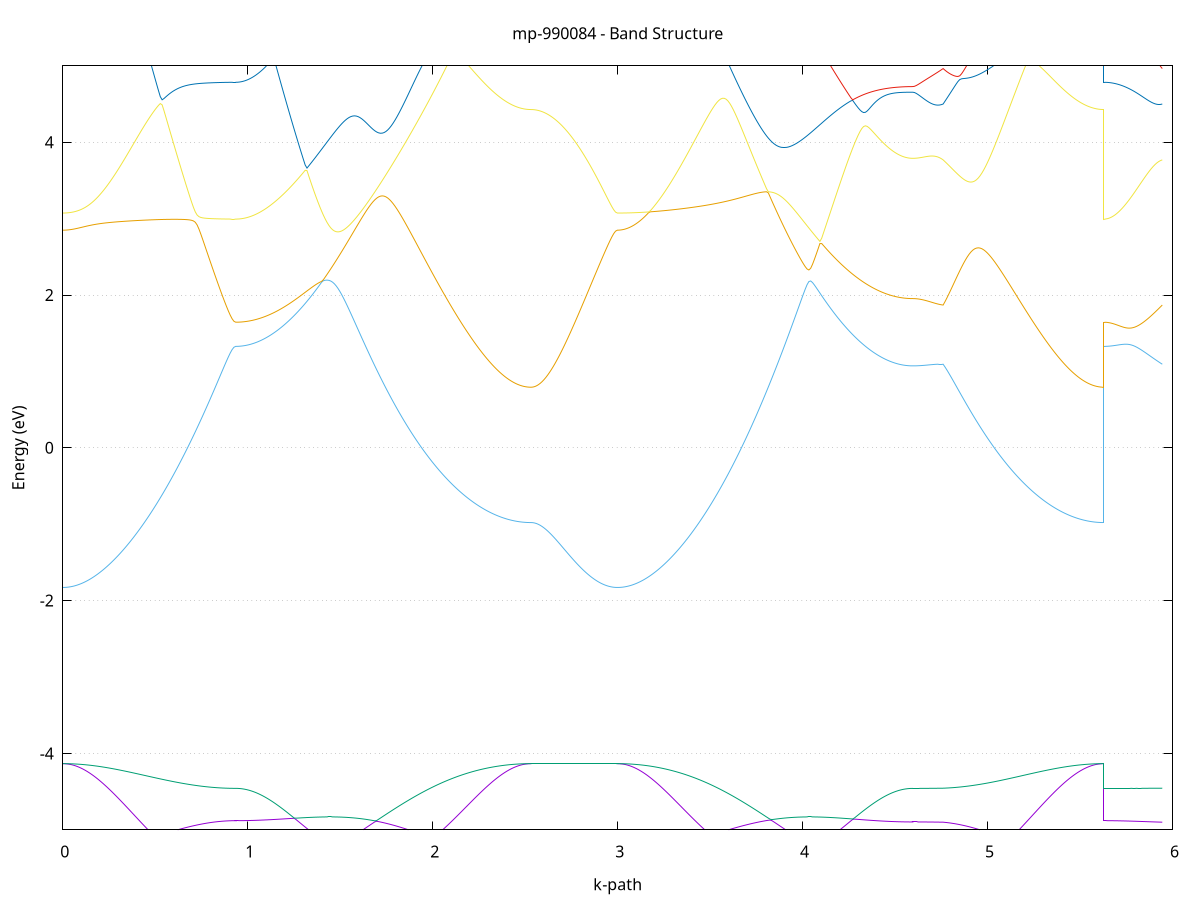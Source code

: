 set title 'mp-990084 - Band Structure'
set xlabel 'k-path'
set ylabel 'Energy (eV)'
set grid y
set yrange [-5:5]
set terminal png size 800,600
set output 'mp-990084_bands_gnuplot.png'
plot '-' using 1:2 with lines notitle, '-' using 1:2 with lines notitle, '-' using 1:2 with lines notitle, '-' using 1:2 with lines notitle, '-' using 1:2 with lines notitle, '-' using 1:2 with lines notitle, '-' using 1:2 with lines notitle, '-' using 1:2 with lines notitle, '-' using 1:2 with lines notitle, '-' using 1:2 with lines notitle, '-' using 1:2 with lines notitle, '-' using 1:2 with lines notitle, '-' using 1:2 with lines notitle, '-' using 1:2 with lines notitle, '-' using 1:2 with lines notitle, '-' using 1:2 with lines notitle, '-' using 1:2 with lines notitle, '-' using 1:2 with lines notitle, '-' using 1:2 with lines notitle, '-' using 1:2 with lines notitle, '-' using 1:2 with lines notitle, '-' using 1:2 with lines notitle, '-' using 1:2 with lines notitle, '-' using 1:2 with lines notitle, '-' using 1:2 with lines notitle, '-' using 1:2 with lines notitle, '-' using 1:2 with lines notitle, '-' using 1:2 with lines notitle, '-' using 1:2 with lines notitle, '-' using 1:2 with lines notitle, '-' using 1:2 with lines notitle, '-' using 1:2 with lines notitle, '-' using 1:2 with lines notitle, '-' using 1:2 with lines notitle, '-' using 1:2 with lines notitle, '-' using 1:2 with lines notitle, '-' using 1:2 with lines notitle, '-' using 1:2 with lines notitle, '-' using 1:2 with lines notitle, '-' using 1:2 with lines notitle, '-' using 1:2 with lines notitle, '-' using 1:2 with lines notitle, '-' using 1:2 with lines notitle, '-' using 1:2 with lines notitle, '-' using 1:2 with lines notitle, '-' using 1:2 with lines notitle, '-' using 1:2 with lines notitle, '-' using 1:2 with lines notitle, '-' using 1:2 with lines notitle, '-' using 1:2 with lines notitle, '-' using 1:2 with lines notitle, '-' using 1:2 with lines notitle, '-' using 1:2 with lines notitle, '-' using 1:2 with lines notitle, '-' using 1:2 with lines notitle, '-' using 1:2 with lines notitle, '-' using 1:2 with lines notitle, '-' using 1:2 with lines notitle, '-' using 1:2 with lines notitle, '-' using 1:2 with lines notitle, '-' using 1:2 with lines notitle, '-' using 1:2 with lines notitle, '-' using 1:2 with lines notitle, '-' using 1:2 with lines notitle
0.000000 -25.024548
0.009947 -25.024548
0.019893 -25.024548
0.029840 -25.024648
0.039786 -25.024648
0.049733 -25.024648
0.059679 -25.024748
0.069626 -25.024848
0.079572 -25.024848
0.089519 -25.024948
0.099465 -25.025048
0.109412 -25.025148
0.119359 -25.025248
0.129305 -25.025348
0.139252 -25.025448
0.149198 -25.025648
0.159145 -25.025748
0.169091 -25.025848
0.179038 -25.026048
0.188984 -25.026248
0.198931 -25.026348
0.208878 -25.026548
0.218824 -25.026748
0.228771 -25.026948
0.238717 -25.027148
0.248664 -25.027348
0.258610 -25.027648
0.268557 -25.027848
0.278503 -25.028048
0.288450 -25.028348
0.298396 -25.028548
0.308343 -25.028848
0.318290 -25.029048
0.328236 -25.029348
0.338183 -25.029648
0.348129 -25.029948
0.358076 -25.030248
0.368022 -25.030548
0.377969 -25.030848
0.387915 -25.031148
0.397862 -25.031448
0.407808 -25.031748
0.417755 -25.032048
0.427702 -25.032348
0.437648 -25.032648
0.447595 -25.032948
0.457541 -25.033348
0.467488 -25.033648
0.477434 -25.033948
0.487381 -25.034248
0.497327 -25.034548
0.507274 -25.034948
0.517220 -25.035248
0.527167 -25.035548
0.537114 -25.035848
0.547060 -25.036148
0.557007 -25.036448
0.566953 -25.036748
0.576900 -25.037048
0.586846 -25.037348
0.596793 -25.037648
0.606739 -25.037948
0.616686 -25.038248
0.626632 -25.038548
0.636579 -25.038748
0.646526 -25.039048
0.656472 -25.039348
0.666419 -25.039548
0.676365 -25.039848
0.686312 -25.040048
0.696258 -25.040348
0.706205 -25.040548
0.716151 -25.040748
0.726098 -25.040948
0.736045 -25.041148
0.745991 -25.041348
0.755938 -25.041548
0.765884 -25.041748
0.775831 -25.041848
0.785777 -25.042048
0.795724 -25.042248
0.805670 -25.042348
0.815617 -25.042448
0.825563 -25.042548
0.835510 -25.042748
0.845457 -25.042848
0.855403 -25.042848
0.865350 -25.042948
0.875296 -25.043048
0.885243 -25.043048
0.895189 -25.043148
0.905136 -25.043148
0.915082 -25.043248
0.925029 -25.043248
0.934975 -25.043248
0.934975 -25.043248
0.944858 -25.043248
0.954740 -25.043248
0.964623 -25.043248
0.974505 -25.043248
0.984388 -25.043148
0.994270 -25.043148
1.004152 -25.043148
1.014035 -25.043148
1.023917 -25.043048
1.033800 -25.043048
1.043682 -25.042948
1.053564 -25.042948
1.063447 -25.042848
1.073329 -25.042848
1.083212 -25.042748
1.093094 -25.042748
1.102976 -25.042648
1.112859 -25.042548
1.122741 -25.042548
1.132624 -25.042448
1.142506 -25.042348
1.152388 -25.042248
1.162271 -25.042248
1.172153 -25.042148
1.182036 -25.042048
1.191918 -25.041948
1.201800 -25.041848
1.211683 -25.041748
1.221565 -25.041648
1.231448 -25.041548
1.241330 -25.041448
1.251212 -25.041348
1.261095 -25.041248
1.270977 -25.041248
1.280860 -25.041148
1.290742 -25.041048
1.300624 -25.040948
1.310507 -25.040848
1.320389 -25.040748
1.330272 -25.040648
1.340154 -25.040648
1.350037 -25.040548
1.359919 -25.040448
1.369801 -25.040448
1.379684 -25.040348
1.389566 -25.040348
1.399449 -25.040248
1.409331 -25.040248
1.419213 -25.040248
1.429096 -25.040248
1.438978 -25.040248
1.448861 -25.040248
1.458743 -25.040248
1.468625 -25.040348
1.478508 -25.040348
1.488390 -25.040348
1.498273 -25.040448
1.508155 -25.040448
1.518037 -25.040548
1.527920 -25.040548
1.527920 -25.040548
1.537859 -25.040648
1.547799 -25.040748
1.557738 -25.040748
1.567678 -25.040848
1.577617 -25.040848
1.587557 -25.040948
1.597496 -25.040948
1.607436 -25.041048
1.617375 -25.041048
1.627315 -25.041048
1.637254 -25.041148
1.647194 -25.041148
1.657133 -25.041148
1.667073 -25.041148
1.677012 -25.041148
1.686952 -25.041148
1.696892 -25.041148
1.706831 -25.041148
1.716771 -25.041048
1.726710 -25.041048
1.736650 -25.040948
1.746589 -25.040948
1.756529 -25.040848
1.766468 -25.040748
1.776408 -25.040648
1.786347 -25.040548
1.796287 -25.040448
1.806226 -25.040348
1.816166 -25.040248
1.826105 -25.040148
1.836045 -25.039948
1.845984 -25.039848
1.855924 -25.039648
1.865863 -25.039448
1.875803 -25.039348
1.885742 -25.039148
1.895682 -25.038948
1.905621 -25.038748
1.915561 -25.038548
1.925500 -25.038348
1.935440 -25.038048
1.945379 -25.037848
1.955319 -25.037648
1.965258 -25.037348
1.975198 -25.037148
1.985137 -25.036848
1.995077 -25.036648
2.005016 -25.036348
2.014956 -25.036048
2.024895 -25.035748
2.034835 -25.035548
2.044774 -25.035248
2.054714 -25.034948
2.064653 -25.034648
2.074593 -25.034348
2.084532 -25.034048
2.094472 -25.033748
2.104411 -25.033448
2.114351 -25.033148
2.124290 -25.032848
2.134230 -25.032548
2.144169 -25.032248
2.154109 -25.031948
2.164048 -25.031548
2.173988 -25.031248
2.183927 -25.030948
2.193867 -25.030648
2.203806 -25.030348
2.213746 -25.030048
2.223685 -25.029748
2.233625 -25.029448
2.243565 -25.029148
2.253504 -25.028848
2.263444 -25.028648
2.273383 -25.028348
2.283323 -25.028048
2.293262 -25.027748
2.303202 -25.027448
2.313141 -25.027248
2.323081 -25.026948
2.333020 -25.026748
2.342960 -25.026448
2.352899 -25.026248
2.362839 -25.026048
2.372778 -25.025848
2.382718 -25.025648
2.392657 -25.025448
2.402597 -25.025248
2.412536 -25.025048
2.422476 -25.024848
2.432415 -25.024748
2.442355 -25.024548
2.452294 -25.024448
2.462234 -25.024348
2.472173 -25.024248
2.482113 -25.024148
2.492052 -25.024048
2.501992 -25.023948
2.511931 -25.023948
2.521871 -25.023948
2.531810 -25.023948
2.531810 -25.023948
2.541744 -25.023948
2.551677 -25.023948
2.561610 -25.023948
2.571544 -25.023948
2.581477 -25.023948
2.591410 -25.023948
2.601344 -25.023948
2.611277 -25.024048
2.621211 -25.024048
2.631144 -25.024048
2.641077 -25.024048
2.651011 -25.024048
2.660944 -25.024148
2.670877 -25.024148
2.680811 -25.024148
2.690744 -25.024148
2.700678 -25.024248
2.710611 -25.024248
2.720544 -25.024248
2.730478 -25.024248
2.740411 -25.024248
2.750344 -25.024348
2.760278 -25.024348
2.770211 -25.024348
2.780144 -25.024348
2.790078 -25.024348
2.800011 -25.024448
2.809945 -25.024448
2.819878 -25.024448
2.829811 -25.024448
2.839745 -25.024448
2.849678 -25.024448
2.859611 -25.024448
2.869545 -25.024548
2.879478 -25.024548
2.889411 -25.024548
2.899345 -25.024548
2.909278 -25.024548
2.919212 -25.024548
2.929145 -25.024548
2.939078 -25.024548
2.949012 -25.024548
2.958945 -25.024548
2.968878 -25.024548
2.978812 -25.024548
2.988745 -25.024548
2.998679 -25.024548
2.998679 -25.024548
3.008632 -25.024548
3.018586 -25.024548
3.028539 -25.024648
3.038493 -25.024648
3.048446 -25.024648
3.058400 -25.024748
3.068353 -25.024848
3.078307 -25.024848
3.088260 -25.024948
3.098214 -25.025048
3.108167 -25.025148
3.118121 -25.025248
3.128075 -25.025348
3.138028 -25.025448
3.147982 -25.025548
3.157935 -25.025748
3.167889 -25.025848
3.177842 -25.026048
3.187796 -25.026148
3.197749 -25.026348
3.207703 -25.026448
3.217656 -25.026648
3.227610 -25.026848
3.237564 -25.027048
3.247517 -25.027248
3.257471 -25.027448
3.267424 -25.027648
3.277378 -25.027848
3.287331 -25.028048
3.297285 -25.028248
3.307238 -25.028448
3.317192 -25.028748
3.327145 -25.028948
3.337099 -25.029148
3.347052 -25.029448
3.357006 -25.029748
3.366960 -25.030048
3.376913 -25.030348
3.386867 -25.030648
3.396820 -25.030948
3.406774 -25.031248
3.416727 -25.031648
3.426681 -25.031948
3.436634 -25.032248
3.446588 -25.032548
3.456541 -25.032848
3.466495 -25.033148
3.476449 -25.033448
3.486402 -25.033748
3.496356 -25.034048
3.506309 -25.034348
3.516263 -25.034648
3.526216 -25.034848
3.536170 -25.035148
3.546123 -25.035448
3.556077 -25.035748
3.566030 -25.035948
3.575984 -25.036248
3.585937 -25.036548
3.595891 -25.036748
3.605845 -25.037048
3.615798 -25.037248
3.625752 -25.037448
3.635705 -25.037648
3.645659 -25.037948
3.655612 -25.038148
3.665566 -25.038348
3.675519 -25.038548
3.685473 -25.038648
3.695426 -25.038848
3.705380 -25.039048
3.715334 -25.039148
3.725287 -25.039348
3.735241 -25.039448
3.745194 -25.039648
3.755148 -25.039748
3.765101 -25.039848
3.775055 -25.039948
3.785008 -25.040048
3.794962 -25.040148
3.804915 -25.040248
3.814869 -25.040248
3.824822 -25.040348
3.834776 -25.040348
3.844730 -25.040448
3.854683 -25.040448
3.864637 -25.040448
3.874590 -25.040448
3.884544 -25.040548
3.894497 -25.040548
3.904451 -25.040548
3.914404 -25.040548
3.924358 -25.040448
3.934311 -25.040448
3.944265 -25.040448
3.954219 -25.040448
3.964172 -25.040348
3.974126 -25.040348
3.984079 -25.040348
3.994033 -25.040348
4.003986 -25.040248
4.013940 -25.040248
4.023893 -25.040248
4.033847 -25.040248
4.043800 -25.040248
4.053754 -25.040248
4.063707 -25.040348
4.073661 -25.040348
4.083615 -25.040448
4.093568 -25.040448
4.093568 -25.040448
4.103410 -25.040548
4.113252 -25.040648
4.123094 -25.040748
4.132936 -25.040848
4.142778 -25.040948
4.152621 -25.041048
4.162463 -25.041148
4.172305 -25.041248
4.182147 -25.041448
4.191989 -25.041548
4.201831 -25.041648
4.211673 -25.041848
4.221515 -25.041948
4.231357 -25.042048
4.241199 -25.042248
4.251041 -25.042348
4.260883 -25.042448
4.270725 -25.042648
4.280567 -25.042748
4.290409 -25.042848
4.300251 -25.043048
4.310094 -25.043148
4.319936 -25.043248
4.329778 -25.043348
4.339620 -25.043448
4.349462 -25.043548
4.359304 -25.043648
4.369146 -25.043848
4.378988 -25.043948
4.388830 -25.044048
4.398672 -25.044048
4.408514 -25.044148
4.418356 -25.044248
4.428198 -25.044348
4.438040 -25.044448
4.447882 -25.044448
4.457725 -25.044548
4.467567 -25.044648
4.477409 -25.044648
4.487251 -25.044748
4.497093 -25.044748
4.506935 -25.044848
4.516777 -25.044848
4.526619 -25.044948
4.536461 -25.044948
4.546303 -25.044948
4.556145 -25.045048
4.565987 -25.045048
4.575829 -25.045048
4.585671 -25.045048
4.595513 -25.045048
4.595513 -25.045048
4.605175 -25.045048
4.614837 -25.045048
4.624499 -25.045048
4.634161 -25.045048
4.643823 -25.044948
4.653485 -25.044948
4.663147 -25.044948
4.672808 -25.044948
4.682470 -25.044948
4.692132 -25.044848
4.701794 -25.044848
4.711456 -25.044848
4.721118 -25.044748
4.730780 -25.044748
4.740442 -25.044648
4.750104 -25.044648
4.759765 -25.044548
4.759765 -25.044548
4.769758 -25.044548
4.779752 -25.044448
4.789745 -25.044348
4.799738 -25.044348
4.809731 -25.044248
4.819724 -25.044148
4.829717 -25.043948
4.839710 -25.043848
4.849703 -25.043748
4.859696 -25.043548
4.869689 -25.043448
4.879682 -25.043248
4.889675 -25.043048
4.899668 -25.042948
4.909661 -25.042748
4.919654 -25.042448
4.929647 -25.042248
4.939640 -25.042048
4.949633 -25.041848
4.959626 -25.041548
4.969619 -25.041348
4.979612 -25.041048
4.989605 -25.040848
4.999598 -25.040548
5.009591 -25.040248
5.019585 -25.040048
5.029578 -25.039748
5.039571 -25.039448
5.049564 -25.039148
5.059557 -25.038848
5.069550 -25.038548
5.079543 -25.038148
5.089536 -25.037848
5.099529 -25.037548
5.109522 -25.037248
5.119515 -25.036848
5.129508 -25.036548
5.139501 -25.036248
5.149494 -25.035848
5.159487 -25.035548
5.169480 -25.035148
5.179473 -25.034848
5.189466 -25.034548
5.199459 -25.034148
5.209452 -25.033848
5.219445 -25.033448
5.229438 -25.033148
5.239431 -25.032748
5.249424 -25.032448
5.259417 -25.032148
5.269411 -25.031748
5.279404 -25.031448
5.289397 -25.031148
5.299390 -25.030748
5.309383 -25.030448
5.319376 -25.030148
5.329369 -25.029748
5.339362 -25.029448
5.349355 -25.029148
5.359348 -25.028848
5.369341 -25.028548
5.379334 -25.028248
5.389327 -25.027948
5.399320 -25.027648
5.409313 -25.027448
5.419306 -25.027148
5.429299 -25.026848
5.439292 -25.026648
5.449285 -25.026348
5.459278 -25.026148
5.469271 -25.025948
5.479264 -25.025748
5.489257 -25.025448
5.499250 -25.025248
5.509243 -25.025148
5.519237 -25.024948
5.529230 -25.024748
5.539223 -25.024648
5.549216 -25.024448
5.559209 -25.024348
5.569202 -25.024248
5.579195 -25.024148
5.589188 -25.024048
5.599181 -25.023948
5.609174 -25.023948
5.619167 -25.023948
5.629160 -25.023948
5.629160 -25.043248
5.639024 -25.043248
5.648888 -25.043248
5.658752 -25.043248
5.668616 -25.043248
5.678480 -25.043348
5.688344 -25.043348
5.698208 -25.043348
5.708072 -25.043348
5.717936 -25.043448
5.727800 -25.043448
5.737664 -25.043548
5.747528 -25.043548
5.757392 -25.043648
5.767256 -25.043648
5.777120 -25.043748
5.786984 -25.043748
5.796848 -25.043848
5.806712 -25.043948
5.816576 -25.043948
5.826440 -25.044048
5.836304 -25.044048
5.846168 -25.044148
5.856032 -25.044148
5.865896 -25.044248
5.875760 -25.044248
5.885624 -25.044348
5.895489 -25.044348
5.905353 -25.044448
5.915217 -25.044448
5.925081 -25.044548
5.934945 -25.044548
5.944809 -25.044548
e
0.000000 -25.024548
0.009947 -25.024548
0.019893 -25.024548
0.029840 -25.024548
0.039786 -25.024548
0.049733 -25.024648
0.059679 -25.024648
0.069626 -25.024648
0.079572 -25.024648
0.089519 -25.024648
0.099465 -25.024648
0.109412 -25.024748
0.119359 -25.024748
0.129305 -25.024748
0.139252 -25.024748
0.149198 -25.024848
0.159145 -25.024848
0.169091 -25.024848
0.179038 -25.025048
0.188984 -25.025248
0.198931 -25.025448
0.208878 -25.025648
0.218824 -25.025848
0.228771 -25.026048
0.238717 -25.026248
0.248664 -25.026448
0.258610 -25.026748
0.268557 -25.026948
0.278503 -25.027148
0.288450 -25.027448
0.298396 -25.027648
0.308343 -25.027948
0.318290 -25.028148
0.328236 -25.028448
0.338183 -25.028748
0.348129 -25.028948
0.358076 -25.029248
0.368022 -25.029448
0.377969 -25.029748
0.387915 -25.030048
0.397862 -25.030348
0.407808 -25.030548
0.417755 -25.030848
0.427702 -25.031148
0.437648 -25.031448
0.447595 -25.031648
0.457541 -25.031948
0.467488 -25.032248
0.477434 -25.032548
0.487381 -25.032748
0.497327 -25.033048
0.507274 -25.033348
0.517220 -25.033648
0.527167 -25.033848
0.537114 -25.034148
0.547060 -25.034448
0.557007 -25.034648
0.566953 -25.034948
0.576900 -25.035148
0.586846 -25.035448
0.596793 -25.035648
0.606739 -25.035948
0.616686 -25.036148
0.626632 -25.036348
0.636579 -25.036648
0.646526 -25.036848
0.656472 -25.037048
0.666419 -25.037248
0.676365 -25.037448
0.686312 -25.037748
0.696258 -25.037848
0.706205 -25.038048
0.716151 -25.038248
0.726098 -25.038448
0.736045 -25.038648
0.745991 -25.038748
0.755938 -25.038948
0.765884 -25.039048
0.775831 -25.039248
0.785777 -25.039348
0.795724 -25.039448
0.805670 -25.039648
0.815617 -25.039748
0.825563 -25.039848
0.835510 -25.039948
0.845457 -25.040048
0.855403 -25.040048
0.865350 -25.040148
0.875296 -25.040248
0.885243 -25.040248
0.895189 -25.040248
0.905136 -25.040348
0.915082 -25.040348
0.925029 -25.040348
0.934975 -25.040348
0.934975 -25.040348
0.944858 -25.040348
0.954740 -25.040348
0.964623 -25.040348
0.974505 -25.040348
0.984388 -25.040348
0.994270 -25.040248
1.004152 -25.040248
1.014035 -25.040248
1.023917 -25.040248
1.033800 -25.040148
1.043682 -25.040148
1.053564 -25.040048
1.063447 -25.040048
1.073329 -25.039948
1.083212 -25.039948
1.093094 -25.039848
1.102976 -25.039748
1.112859 -25.039748
1.122741 -25.039648
1.132624 -25.039548
1.142506 -25.039548
1.152388 -25.039448
1.162271 -25.039348
1.172153 -25.039248
1.182036 -25.039148
1.191918 -25.039048
1.201800 -25.038948
1.211683 -25.038848
1.221565 -25.038748
1.231448 -25.038648
1.241330 -25.038548
1.251212 -25.038448
1.261095 -25.038348
1.270977 -25.038148
1.280860 -25.038048
1.290742 -25.037948
1.300624 -25.037848
1.310507 -25.037748
1.320389 -25.037548
1.330272 -25.037448
1.340154 -25.037348
1.350037 -25.037148
1.359919 -25.037048
1.369801 -25.036948
1.379684 -25.036748
1.389566 -25.036648
1.399449 -25.036548
1.409331 -25.036348
1.419213 -25.036248
1.429096 -25.036148
1.438978 -25.036148
1.448861 -25.036048
1.458743 -25.036048
1.468625 -25.036148
1.478508 -25.036248
1.488390 -25.036348
1.498273 -25.036448
1.508155 -25.036548
1.518037 -25.036648
1.527920 -25.036848
1.527920 -25.036848
1.537859 -25.036948
1.547799 -25.037048
1.557738 -25.037148
1.567678 -25.037248
1.577617 -25.037348
1.587557 -25.037448
1.597496 -25.037548
1.607436 -25.037548
1.617375 -25.037648
1.627315 -25.037648
1.637254 -25.037748
1.647194 -25.037748
1.657133 -25.037848
1.667073 -25.037848
1.677012 -25.037848
1.686952 -25.037848
1.696892 -25.037848
1.706831 -25.037848
1.716771 -25.037848
1.726710 -25.037748
1.736650 -25.037748
1.746589 -25.037648
1.756529 -25.037648
1.766468 -25.037548
1.776408 -25.037548
1.786347 -25.037448
1.796287 -25.037348
1.806226 -25.037248
1.816166 -25.037148
1.826105 -25.036948
1.836045 -25.036848
1.845984 -25.036748
1.855924 -25.036548
1.865863 -25.036448
1.875803 -25.036248
1.885742 -25.036148
1.895682 -25.035948
1.905621 -25.035748
1.915561 -25.035548
1.925500 -25.035348
1.935440 -25.035148
1.945379 -25.034948
1.955319 -25.034748
1.965258 -25.034548
1.975198 -25.034348
1.985137 -25.034048
1.995077 -25.033848
2.005016 -25.033648
2.014956 -25.033348
2.024895 -25.033148
2.034835 -25.032848
2.044774 -25.032648
2.054714 -25.032348
2.064653 -25.032148
2.074593 -25.031848
2.084532 -25.031648
2.094472 -25.031348
2.104411 -25.031048
2.114351 -25.030848
2.124290 -25.030548
2.134230 -25.030348
2.144169 -25.030048
2.154109 -25.029748
2.164048 -25.029548
2.173988 -25.029248
2.183927 -25.029048
2.193867 -25.028748
2.203806 -25.028548
2.213746 -25.028248
2.223685 -25.028048
2.233625 -25.027748
2.243565 -25.027548
2.253504 -25.027348
2.263444 -25.027048
2.273383 -25.026848
2.283323 -25.026648
2.293262 -25.026448
2.303202 -25.026248
2.313141 -25.026048
2.323081 -25.025848
2.333020 -25.025648
2.342960 -25.025448
2.352899 -25.025348
2.362839 -25.025148
2.372778 -25.025048
2.382718 -25.024848
2.392657 -25.024748
2.402597 -25.024648
2.412536 -25.024448
2.422476 -25.024348
2.432415 -25.024248
2.442355 -25.024248
2.452294 -25.024148
2.462234 -25.024048
2.472173 -25.024048
2.482113 -25.023948
2.492052 -25.023948
2.501992 -25.023948
2.511931 -25.023948
2.521871 -25.023948
2.531810 -25.023948
2.531810 -25.023948
2.541744 -25.023948
2.551677 -25.023948
2.561610 -25.023948
2.571544 -25.023948
2.581477 -25.023948
2.591410 -25.023948
2.601344 -25.023948
2.611277 -25.024048
2.621211 -25.024048
2.631144 -25.024048
2.641077 -25.024048
2.651011 -25.024048
2.660944 -25.024148
2.670877 -25.024148
2.680811 -25.024148
2.690744 -25.024148
2.700678 -25.024248
2.710611 -25.024248
2.720544 -25.024248
2.730478 -25.024248
2.740411 -25.024248
2.750344 -25.024348
2.760278 -25.024348
2.770211 -25.024348
2.780144 -25.024348
2.790078 -25.024348
2.800011 -25.024448
2.809945 -25.024448
2.819878 -25.024448
2.829811 -25.024448
2.839745 -25.024448
2.849678 -25.024448
2.859611 -25.024448
2.869545 -25.024548
2.879478 -25.024548
2.889411 -25.024548
2.899345 -25.024548
2.909278 -25.024548
2.919212 -25.024548
2.929145 -25.024548
2.939078 -25.024548
2.949012 -25.024548
2.958945 -25.024548
2.968878 -25.024548
2.978812 -25.024548
2.988745 -25.024548
2.998679 -25.024548
2.998679 -25.024548
3.008632 -25.024548
3.018586 -25.024548
3.028539 -25.024548
3.038493 -25.024548
3.048446 -25.024648
3.058400 -25.024648
3.068353 -25.024648
3.078307 -25.024648
3.088260 -25.024648
3.098214 -25.024748
3.108167 -25.024748
3.118121 -25.024748
3.128075 -25.024748
3.138028 -25.024848
3.147982 -25.024848
3.157935 -25.024948
3.167889 -25.025048
3.177842 -25.025148
3.187796 -25.025348
3.197749 -25.025548
3.207703 -25.025748
3.217656 -25.026048
3.227610 -25.026248
3.237564 -25.026448
3.247517 -25.026748
3.257471 -25.026948
3.267424 -25.027248
3.277378 -25.027548
3.287331 -25.027748
3.297285 -25.028048
3.307238 -25.028348
3.317192 -25.028648
3.327145 -25.028848
3.337099 -25.029148
3.347052 -25.029348
3.357006 -25.029648
3.366960 -25.029848
3.376913 -25.030048
3.386867 -25.030348
3.396820 -25.030548
3.406774 -25.030748
3.416727 -25.031048
3.426681 -25.031248
3.436634 -25.031548
3.446588 -25.031748
3.456541 -25.031948
3.466495 -25.032148
3.476449 -25.032448
3.486402 -25.032648
3.496356 -25.032848
3.506309 -25.033048
3.516263 -25.033348
3.526216 -25.033548
3.536170 -25.033748
3.546123 -25.033948
3.556077 -25.034148
3.566030 -25.034348
3.575984 -25.034548
3.585937 -25.034648
3.595891 -25.034848
3.605845 -25.035048
3.615798 -25.035248
3.625752 -25.035348
3.635705 -25.035548
3.645659 -25.035648
3.655612 -25.035748
3.665566 -25.035948
3.675519 -25.036048
3.685473 -25.036148
3.695426 -25.036248
3.705380 -25.036348
3.715334 -25.036448
3.725287 -25.036548
3.735241 -25.036648
3.745194 -25.036648
3.755148 -25.036748
3.765101 -25.036748
3.775055 -25.036848
3.785008 -25.036848
3.794962 -25.036848
3.804915 -25.036848
3.814869 -25.036848
3.824822 -25.036848
3.834776 -25.036848
3.844730 -25.036848
3.854683 -25.036748
3.864637 -25.036748
3.874590 -25.036748
3.884544 -25.036648
3.894497 -25.036548
3.904451 -25.036548
3.914404 -25.036448
3.924358 -25.036348
3.934311 -25.036248
3.944265 -25.036148
3.954219 -25.036048
3.964172 -25.035948
3.974126 -25.035748
3.984079 -25.035648
3.994033 -25.035648
4.003986 -25.035748
4.013940 -25.035848
4.023893 -25.035948
4.033847 -25.036048
4.043800 -25.036048
4.053754 -25.036048
4.063707 -25.036048
4.073661 -25.036048
4.083615 -25.036048
4.093568 -25.036048
4.093568 -25.036048
4.103410 -25.035948
4.113252 -25.035848
4.123094 -25.035748
4.132936 -25.035848
4.142778 -25.036048
4.152621 -25.036148
4.162463 -25.036248
4.172305 -25.036448
4.182147 -25.036548
4.191989 -25.036748
4.201831 -25.036848
4.211673 -25.036948
4.221515 -25.037148
4.231357 -25.037248
4.241199 -25.037348
4.251041 -25.037448
4.260883 -25.037648
4.270725 -25.037748
4.280567 -25.037848
4.290409 -25.037948
4.300251 -25.038048
4.310094 -25.038148
4.319936 -25.038348
4.329778 -25.038448
4.339620 -25.038548
4.349462 -25.038648
4.359304 -25.038648
4.369146 -25.038748
4.378988 -25.038848
4.388830 -25.038948
4.398672 -25.039048
4.408514 -25.039148
4.418356 -25.039148
4.428198 -25.039248
4.438040 -25.039348
4.447882 -25.039348
4.457725 -25.039448
4.467567 -25.039448
4.477409 -25.039548
4.487251 -25.039548
4.497093 -25.039648
4.506935 -25.039648
4.516777 -25.039748
4.526619 -25.039748
4.536461 -25.039748
4.546303 -25.039748
4.556145 -25.039848
4.565987 -25.039848
4.575829 -25.039848
4.585671 -25.039848
4.595513 -25.039848
4.595513 -25.039848
4.605175 -25.039848
4.614837 -25.039848
4.624499 -25.039848
4.634161 -25.039848
4.643823 -25.039848
4.653485 -25.039848
4.663147 -25.039848
4.672808 -25.039848
4.682470 -25.039848
4.692132 -25.039748
4.701794 -25.039748
4.711456 -25.039748
4.721118 -25.039748
4.730780 -25.039748
4.740442 -25.039748
4.750104 -25.039748
4.759765 -25.039748
4.759765 -25.039748
4.769758 -25.039648
4.779752 -25.039648
4.789745 -25.039548
4.799738 -25.039448
4.809731 -25.039348
4.819724 -25.039248
4.829717 -25.039148
4.839710 -25.039048
4.849703 -25.038848
4.859696 -25.038748
4.869689 -25.038648
4.879682 -25.038448
4.889675 -25.038348
4.899668 -25.038148
4.909661 -25.037948
4.919654 -25.037748
4.929647 -25.037548
4.939640 -25.037348
4.949633 -25.037148
4.959626 -25.036948
4.969619 -25.036748
4.979612 -25.036548
4.989605 -25.036348
4.999598 -25.036048
5.009591 -25.035848
5.019585 -25.035648
5.029578 -25.035348
5.039571 -25.035148
5.049564 -25.034848
5.059557 -25.034648
5.069550 -25.034348
5.079543 -25.034048
5.089536 -25.033848
5.099529 -25.033548
5.109522 -25.033248
5.119515 -25.033048
5.129508 -25.032748
5.139501 -25.032448
5.149494 -25.032148
5.159487 -25.031848
5.169480 -25.031648
5.179473 -25.031348
5.189466 -25.031048
5.199459 -25.030748
5.209452 -25.030548
5.219445 -25.030248
5.229438 -25.029948
5.239431 -25.029648
5.249424 -25.029448
5.259417 -25.029148
5.269411 -25.028848
5.279404 -25.028648
5.289397 -25.028348
5.299390 -25.028148
5.309383 -25.027848
5.319376 -25.027648
5.329369 -25.027348
5.339362 -25.027148
5.349355 -25.026948
5.359348 -25.026648
5.369341 -25.026448
5.379334 -25.026248
5.389327 -25.026048
5.399320 -25.025848
5.409313 -25.025648
5.419306 -25.025448
5.429299 -25.025248
5.439292 -25.025148
5.449285 -25.024948
5.459278 -25.024748
5.469271 -25.024648
5.479264 -25.024448
5.489257 -25.024348
5.499250 -25.024348
5.509243 -25.024248
5.519237 -25.024248
5.529230 -25.024148
5.539223 -25.024148
5.549216 -25.024048
5.559209 -25.024048
5.569202 -25.024048
5.579195 -25.023948
5.589188 -25.023948
5.599181 -25.023948
5.609174 -25.023948
5.619167 -25.023948
5.629160 -25.023948
5.629160 -25.040348
5.639024 -25.040348
5.648888 -25.040348
5.658752 -25.040348
5.668616 -25.040348
5.678480 -25.040348
5.688344 -25.040348
5.698208 -25.040248
5.708072 -25.040248
5.717936 -25.040248
5.727800 -25.040248
5.737664 -25.040248
5.747528 -25.040148
5.757392 -25.040148
5.767256 -25.040148
5.777120 -25.040148
5.786984 -25.040048
5.796848 -25.040048
5.806712 -25.040048
5.816576 -25.040048
5.826440 -25.039948
5.836304 -25.039948
5.846168 -25.039948
5.856032 -25.039948
5.865896 -25.039848
5.875760 -25.039848
5.885624 -25.039848
5.895489 -25.039848
5.905353 -25.039848
5.915217 -25.039748
5.925081 -25.039748
5.934945 -25.039748
5.944809 -25.039748
e
0.000000 -25.022848
0.009947 -25.022948
0.019893 -25.023048
0.029840 -25.023048
0.039786 -25.023148
0.049733 -25.023248
0.059679 -25.023348
0.069626 -25.023448
0.079572 -25.023548
0.089519 -25.023648
0.099465 -25.023748
0.109412 -25.023948
0.119359 -25.024048
0.129305 -25.024248
0.139252 -25.024348
0.149198 -25.024548
0.159145 -25.024648
0.169091 -25.024848
0.179038 -25.024848
0.188984 -25.024948
0.198931 -25.024948
0.208878 -25.025048
0.218824 -25.025048
0.228771 -25.025048
0.238717 -25.025148
0.248664 -25.025148
0.258610 -25.025248
0.268557 -25.025248
0.278503 -25.025348
0.288450 -25.025348
0.298396 -25.025448
0.308343 -25.025448
0.318290 -25.025548
0.328236 -25.025548
0.338183 -25.025648
0.348129 -25.025648
0.358076 -25.025748
0.368022 -25.025748
0.377969 -25.025848
0.387915 -25.025948
0.397862 -25.025948
0.407808 -25.026048
0.417755 -25.026048
0.427702 -25.026148
0.437648 -25.026248
0.447595 -25.026248
0.457541 -25.026348
0.467488 -25.026348
0.477434 -25.026448
0.487381 -25.026448
0.497327 -25.026548
0.507274 -25.026648
0.517220 -25.026648
0.527167 -25.026748
0.537114 -25.026748
0.547060 -25.026848
0.557007 -25.026848
0.566953 -25.026948
0.576900 -25.026948
0.586846 -25.027048
0.596793 -25.027048
0.606739 -25.027148
0.616686 -25.027148
0.626632 -25.027248
0.636579 -25.027248
0.646526 -25.027348
0.656472 -25.027348
0.666419 -25.027448
0.676365 -25.027448
0.686312 -25.027548
0.696258 -25.027548
0.706205 -25.027548
0.716151 -25.027648
0.726098 -25.027648
0.736045 -25.027648
0.745991 -25.027748
0.755938 -25.027748
0.765884 -25.027748
0.775831 -25.027748
0.785777 -25.027848
0.795724 -25.027848
0.805670 -25.027848
0.815617 -25.027848
0.825563 -25.027848
0.835510 -25.027948
0.845457 -25.027948
0.855403 -25.027948
0.865350 -25.027948
0.875296 -25.027948
0.885243 -25.027948
0.895189 -25.027948
0.905136 -25.027948
0.915082 -25.027948
0.925029 -25.027948
0.934975 -25.027948
0.934975 -25.027948
0.944858 -25.027948
0.954740 -25.027948
0.964623 -25.028048
0.974505 -25.028048
0.984388 -25.028048
0.994270 -25.028148
1.004152 -25.028148
1.014035 -25.028248
1.023917 -25.028348
1.033800 -25.028348
1.043682 -25.028448
1.053564 -25.028548
1.063447 -25.028648
1.073329 -25.028748
1.083212 -25.028948
1.093094 -25.029048
1.102976 -25.029148
1.112859 -25.029248
1.122741 -25.029448
1.132624 -25.029548
1.142506 -25.029748
1.152388 -25.029848
1.162271 -25.030048
1.172153 -25.030248
1.182036 -25.030348
1.191918 -25.030548
1.201800 -25.030748
1.211683 -25.030948
1.221565 -25.031048
1.231448 -25.031248
1.241330 -25.031448
1.251212 -25.031648
1.261095 -25.031848
1.270977 -25.031948
1.280860 -25.032148
1.290742 -25.032348
1.300624 -25.032448
1.310507 -25.032648
1.320389 -25.032848
1.330272 -25.033048
1.340154 -25.033248
1.350037 -25.033448
1.359919 -25.033648
1.369801 -25.033848
1.379684 -25.034048
1.389566 -25.034148
1.399449 -25.034348
1.409331 -25.034548
1.419213 -25.034648
1.429096 -25.034848
1.438978 -25.034948
1.448861 -25.034948
1.458743 -25.034948
1.468625 -25.034948
1.478508 -25.034848
1.488390 -25.034748
1.498273 -25.034648
1.508155 -25.034448
1.518037 -25.034348
1.527920 -25.034148
1.527920 -25.034148
1.537859 -25.034048
1.547799 -25.033848
1.557738 -25.033748
1.567678 -25.033548
1.577617 -25.033348
1.587557 -25.033248
1.597496 -25.033048
1.607436 -25.032848
1.617375 -25.032748
1.627315 -25.032548
1.637254 -25.032448
1.647194 -25.032248
1.657133 -25.032048
1.667073 -25.031948
1.677012 -25.031748
1.686952 -25.031548
1.696892 -25.031448
1.706831 -25.031248
1.716771 -25.031048
1.726710 -25.030948
1.736650 -25.030748
1.746589 -25.030648
1.756529 -25.030448
1.766468 -25.030248
1.776408 -25.030148
1.786347 -25.029948
1.796287 -25.029848
1.806226 -25.029648
1.816166 -25.029548
1.826105 -25.029348
1.836045 -25.029248
1.845984 -25.029048
1.855924 -25.028948
1.865863 -25.028748
1.875803 -25.028648
1.885742 -25.028448
1.895682 -25.028348
1.905621 -25.028148
1.915561 -25.028048
1.925500 -25.027948
1.935440 -25.027748
1.945379 -25.027648
1.955319 -25.027548
1.965258 -25.027448
1.975198 -25.027248
1.985137 -25.027148
1.995077 -25.027048
2.005016 -25.026948
2.014956 -25.026748
2.024895 -25.026648
2.034835 -25.026548
2.044774 -25.026448
2.054714 -25.026348
2.064653 -25.026248
2.074593 -25.026148
2.084532 -25.026048
2.094472 -25.025948
2.104411 -25.025848
2.114351 -25.025748
2.124290 -25.025648
2.134230 -25.025548
2.144169 -25.025448
2.154109 -25.025348
2.164048 -25.025248
2.173988 -25.025148
2.183927 -25.025148
2.193867 -25.025048
2.203806 -25.024948
2.213746 -25.024848
2.223685 -25.024848
2.233625 -25.024748
2.243565 -25.024648
2.253504 -25.024648
2.263444 -25.024548
2.273383 -25.024448
2.283323 -25.024448
2.293262 -25.024348
2.303202 -25.024348
2.313141 -25.024248
2.323081 -25.024248
2.333020 -25.024148
2.342960 -25.024148
2.352899 -25.024048
2.362839 -25.024048
2.372778 -25.023948
2.382718 -25.023948
2.392657 -25.023948
2.402597 -25.023848
2.412536 -25.023848
2.422476 -25.023748
2.432415 -25.023748
2.442355 -25.023748
2.452294 -25.023648
2.462234 -25.023648
2.472173 -25.023648
2.482113 -25.023648
2.492052 -25.023548
2.501992 -25.023548
2.511931 -25.023548
2.521871 -25.023548
2.531810 -25.023548
2.531810 -25.023548
2.541744 -25.023548
2.551677 -25.023548
2.561610 -25.023548
2.571544 -25.023548
2.581477 -25.023448
2.591410 -25.023448
2.601344 -25.023448
2.611277 -25.023448
2.621211 -25.023448
2.631144 -25.023348
2.641077 -25.023348
2.651011 -25.023348
2.660944 -25.023348
2.670877 -25.023248
2.680811 -25.023248
2.690744 -25.023248
2.700678 -25.023248
2.710611 -25.023248
2.720544 -25.023148
2.730478 -25.023148
2.740411 -25.023148
2.750344 -25.023148
2.760278 -25.023148
2.770211 -25.023048
2.780144 -25.023048
2.790078 -25.023048
2.800011 -25.023048
2.809945 -25.023048
2.819878 -25.023048
2.829811 -25.022948
2.839745 -25.022948
2.849678 -25.022948
2.859611 -25.022948
2.869545 -25.022948
2.879478 -25.022948
2.889411 -25.022948
2.899345 -25.022948
2.909278 -25.022948
2.919212 -25.022848
2.929145 -25.022848
2.939078 -25.022848
2.949012 -25.022848
2.958945 -25.022848
2.968878 -25.022848
2.978812 -25.022848
2.988745 -25.022848
2.998679 -25.022848
2.998679 -25.022848
3.008632 -25.022948
3.018586 -25.023048
3.028539 -25.023048
3.038493 -25.023148
3.048446 -25.023248
3.058400 -25.023348
3.068353 -25.023448
3.078307 -25.023548
3.088260 -25.023748
3.098214 -25.023848
3.108167 -25.023948
3.118121 -25.024148
3.128075 -25.024248
3.138028 -25.024448
3.147982 -25.024548
3.157935 -25.024748
3.167889 -25.024848
3.177842 -25.024948
3.187796 -25.024948
3.197749 -25.025048
3.207703 -25.025148
3.217656 -25.025148
3.227610 -25.025248
3.237564 -25.025248
3.247517 -25.025348
3.257471 -25.025348
3.267424 -25.025448
3.277378 -25.025548
3.287331 -25.025648
3.297285 -25.025648
3.307238 -25.025748
3.317192 -25.025848
3.327145 -25.025948
3.337099 -25.025948
3.347052 -25.026048
3.357006 -25.026148
3.366960 -25.026248
3.376913 -25.026348
3.386867 -25.026448
3.396820 -25.026548
3.406774 -25.026648
3.416727 -25.026748
3.426681 -25.026848
3.436634 -25.026948
3.446588 -25.027048
3.456541 -25.027148
3.466495 -25.027348
3.476449 -25.027448
3.486402 -25.027548
3.496356 -25.027648
3.506309 -25.027848
3.516263 -25.027948
3.526216 -25.028048
3.536170 -25.028148
3.546123 -25.028348
3.556077 -25.028448
3.566030 -25.028648
3.575984 -25.028748
3.585937 -25.028948
3.595891 -25.029048
3.605845 -25.029248
3.615798 -25.029348
3.625752 -25.029548
3.635705 -25.029648
3.645659 -25.029848
3.655612 -25.029948
3.665566 -25.030148
3.675519 -25.030348
3.685473 -25.030448
3.695426 -25.030648
3.705380 -25.030848
3.715334 -25.030948
3.725287 -25.031148
3.735241 -25.031348
3.745194 -25.031548
3.755148 -25.031648
3.765101 -25.031848
3.775055 -25.032048
3.785008 -25.032248
3.794962 -25.032348
3.804915 -25.032548
3.814869 -25.032748
3.824822 -25.032948
3.834776 -25.033148
3.844730 -25.033248
3.854683 -25.033448
3.864637 -25.033648
3.874590 -25.033848
3.884544 -25.034048
3.894497 -25.034148
3.904451 -25.034348
3.914404 -25.034548
3.924358 -25.034648
3.934311 -25.034848
3.944265 -25.034948
3.954219 -25.035148
3.964172 -25.035248
3.974126 -25.035448
3.984079 -25.035548
3.994033 -25.035548
4.003986 -25.035448
4.013940 -25.035248
4.023893 -25.035148
4.033847 -25.035048
4.043800 -25.034948
4.053754 -25.034948
4.063707 -25.034948
4.073661 -25.035048
4.083615 -25.035148
4.093568 -25.035348
4.093568 -25.035348
4.103410 -25.035448
4.113252 -25.035548
4.123094 -25.035748
4.132936 -25.035648
4.142778 -25.035548
4.152621 -25.035448
4.162463 -25.035248
4.172305 -25.035148
4.182147 -25.034948
4.191989 -25.034848
4.201831 -25.034648
4.211673 -25.034448
4.221515 -25.034348
4.231357 -25.034148
4.241199 -25.033948
4.251041 -25.033748
4.260883 -25.033548
4.270725 -25.033448
4.280567 -25.033248
4.290409 -25.033048
4.300251 -25.032848
4.310094 -25.032648
4.319936 -25.032548
4.329778 -25.032348
4.339620 -25.032148
4.349462 -25.031948
4.359304 -25.031848
4.369146 -25.031648
4.378988 -25.031548
4.388830 -25.031348
4.398672 -25.031248
4.408514 -25.031048
4.418356 -25.030948
4.428198 -25.030848
4.438040 -25.030648
4.447882 -25.030548
4.457725 -25.030448
4.467567 -25.030348
4.477409 -25.030248
4.487251 -25.030148
4.497093 -25.030048
4.506935 -25.029948
4.516777 -25.029948
4.526619 -25.029848
4.536461 -25.029848
4.546303 -25.029748
4.556145 -25.029748
4.565987 -25.029648
4.575829 -25.029648
4.585671 -25.029648
4.595513 -25.029648
4.595513 -25.029648
4.605175 -25.029648
4.614837 -25.029648
4.624499 -25.029648
4.634161 -25.029648
4.643823 -25.029648
4.653485 -25.029648
4.663147 -25.029648
4.672808 -25.029548
4.682470 -25.029548
4.692132 -25.029548
4.701794 -25.029548
4.711456 -25.029548
4.721118 -25.029448
4.730780 -25.029448
4.740442 -25.029448
4.750104 -25.029348
4.759765 -25.029348
4.759765 -25.029348
4.769758 -25.029348
4.779752 -25.029348
4.789745 -25.029248
4.799738 -25.029248
4.809731 -25.029248
4.819724 -25.029248
4.829717 -25.029148
4.839710 -25.029148
4.849703 -25.029148
4.859696 -25.029048
4.869689 -25.029048
4.879682 -25.028948
4.889675 -25.028948
4.899668 -25.028848
4.909661 -25.028848
4.919654 -25.028748
4.929647 -25.028748
4.939640 -25.028648
4.949633 -25.028548
4.959626 -25.028548
4.969619 -25.028448
4.979612 -25.028348
4.989605 -25.028348
4.999598 -25.028248
5.009591 -25.028148
5.019585 -25.028148
5.029578 -25.028048
5.039571 -25.027948
5.049564 -25.027848
5.059557 -25.027748
5.069550 -25.027748
5.079543 -25.027648
5.089536 -25.027548
5.099529 -25.027448
5.109522 -25.027348
5.119515 -25.027248
5.129508 -25.027248
5.139501 -25.027148
5.149494 -25.027048
5.159487 -25.026948
5.169480 -25.026848
5.179473 -25.026748
5.189466 -25.026648
5.199459 -25.026548
5.209452 -25.026548
5.219445 -25.026448
5.229438 -25.026348
5.239431 -25.026248
5.249424 -25.026148
5.259417 -25.026048
5.269411 -25.025948
5.279404 -25.025848
5.289397 -25.025848
5.299390 -25.025748
5.309383 -25.025648
5.319376 -25.025548
5.329369 -25.025448
5.339362 -25.025348
5.349355 -25.025348
5.359348 -25.025248
5.369341 -25.025148
5.379334 -25.025048
5.389327 -25.025048
5.399320 -25.024948
5.409313 -25.024848
5.419306 -25.024748
5.429299 -25.024748
5.439292 -25.024648
5.449285 -25.024548
5.459278 -25.024548
5.469271 -25.024448
5.479264 -25.024448
5.489257 -25.024348
5.499250 -25.024248
5.509243 -25.024148
5.519237 -25.024048
5.529230 -25.023948
5.539223 -25.023848
5.549216 -25.023748
5.559209 -25.023748
5.569202 -25.023648
5.579195 -25.023648
5.589188 -25.023548
5.599181 -25.023548
5.609174 -25.023548
5.619167 -25.023548
5.629160 -25.023548
5.629160 -25.027948
5.639024 -25.027948
5.648888 -25.028048
5.658752 -25.028048
5.668616 -25.028048
5.678480 -25.028148
5.688344 -25.028148
5.698208 -25.028248
5.708072 -25.028248
5.717936 -25.028348
5.727800 -25.028448
5.737664 -25.028448
5.747528 -25.028548
5.757392 -25.028548
5.767256 -25.028648
5.777120 -25.028648
5.786984 -25.028748
5.796848 -25.028748
5.806712 -25.028848
5.816576 -25.028848
5.826440 -25.028948
5.836304 -25.028948
5.846168 -25.028948
5.856032 -25.029048
5.865896 -25.029048
5.875760 -25.029148
5.885624 -25.029148
5.895489 -25.029148
5.905353 -25.029248
5.915217 -25.029248
5.925081 -25.029248
5.934945 -25.029348
5.944809 -25.029348
e
0.000000 -25.022848
0.009947 -25.022848
0.019893 -25.022848
0.029840 -25.022848
0.039786 -25.022848
0.049733 -25.022848
0.059679 -25.022948
0.069626 -25.022948
0.079572 -25.022948
0.089519 -25.022948
0.099465 -25.022948
0.109412 -25.023048
0.119359 -25.023048
0.129305 -25.023048
0.139252 -25.023148
0.149198 -25.023148
0.159145 -25.023148
0.169091 -25.023248
0.179038 -25.023248
0.188984 -25.023248
0.198931 -25.023348
0.208878 -25.023348
0.218824 -25.023448
0.228771 -25.023448
0.238717 -25.023548
0.248664 -25.023548
0.258610 -25.023648
0.268557 -25.023748
0.278503 -25.023748
0.288450 -25.023848
0.298396 -25.023848
0.308343 -25.023948
0.318290 -25.024048
0.328236 -25.024048
0.338183 -25.024148
0.348129 -25.024248
0.358076 -25.024348
0.368022 -25.024348
0.377969 -25.024448
0.387915 -25.024548
0.397862 -25.024548
0.407808 -25.024648
0.417755 -25.024748
0.427702 -25.024848
0.437648 -25.024848
0.447595 -25.024948
0.457541 -25.025048
0.467488 -25.025148
0.477434 -25.025248
0.487381 -25.025248
0.497327 -25.025348
0.507274 -25.025448
0.517220 -25.025548
0.527167 -25.025548
0.537114 -25.025648
0.547060 -25.025748
0.557007 -25.025848
0.566953 -25.025848
0.576900 -25.025948
0.586846 -25.026048
0.596793 -25.026148
0.606739 -25.026148
0.616686 -25.026248
0.626632 -25.026348
0.636579 -25.026348
0.646526 -25.026448
0.656472 -25.026548
0.666419 -25.026548
0.676365 -25.026648
0.686312 -25.026748
0.696258 -25.026748
0.706205 -25.026848
0.716151 -25.026848
0.726098 -25.026948
0.736045 -25.027048
0.745991 -25.027048
0.755938 -25.027148
0.765884 -25.027148
0.775831 -25.027248
0.785777 -25.027248
0.795724 -25.027248
0.805670 -25.027348
0.815617 -25.027348
0.825563 -25.027348
0.835510 -25.027448
0.845457 -25.027448
0.855403 -25.027448
0.865350 -25.027548
0.875296 -25.027548
0.885243 -25.027548
0.895189 -25.027548
0.905136 -25.027548
0.915082 -25.027548
0.925029 -25.027548
0.934975 -25.027548
0.934975 -25.027548
0.944858 -25.027548
0.954740 -25.027648
0.964623 -25.027648
0.974505 -25.027648
0.984388 -25.027648
0.994270 -25.027748
1.004152 -25.027848
1.014035 -25.027848
1.023917 -25.027948
1.033800 -25.028048
1.043682 -25.028148
1.053564 -25.028248
1.063447 -25.028348
1.073329 -25.028448
1.083212 -25.028548
1.093094 -25.028648
1.102976 -25.028748
1.112859 -25.028948
1.122741 -25.029048
1.132624 -25.029248
1.142506 -25.029348
1.152388 -25.029548
1.162271 -25.029748
1.172153 -25.029848
1.182036 -25.030048
1.191918 -25.030248
1.201800 -25.030448
1.211683 -25.030648
1.221565 -25.030848
1.231448 -25.031048
1.241330 -25.031248
1.251212 -25.031348
1.261095 -25.031548
1.270977 -25.031848
1.280860 -25.032048
1.290742 -25.032248
1.300624 -25.032448
1.310507 -25.032648
1.320389 -25.032848
1.330272 -25.032948
1.340154 -25.033148
1.350037 -25.033248
1.359919 -25.033348
1.369801 -25.033448
1.379684 -25.033648
1.389566 -25.033648
1.399449 -25.033748
1.409331 -25.033848
1.419213 -25.033948
1.429096 -25.033948
1.438978 -25.033948
1.448861 -25.033948
1.458743 -25.033948
1.468625 -25.033948
1.478508 -25.033948
1.488390 -25.033848
1.498273 -25.033848
1.508155 -25.033748
1.518037 -25.033648
1.527920 -25.033548
1.527920 -25.033548
1.537859 -25.033548
1.547799 -25.033348
1.557738 -25.033248
1.567678 -25.033148
1.577617 -25.033048
1.587557 -25.032948
1.597496 -25.032748
1.607436 -25.032648
1.617375 -25.032448
1.627315 -25.032348
1.637254 -25.032248
1.647194 -25.032048
1.657133 -25.031848
1.667073 -25.031748
1.677012 -25.031548
1.686952 -25.031448
1.696892 -25.031248
1.706831 -25.031148
1.716771 -25.030948
1.726710 -25.030748
1.736650 -25.030648
1.746589 -25.030448
1.756529 -25.030348
1.766468 -25.030148
1.776408 -25.029948
1.786347 -25.029848
1.796287 -25.029648
1.806226 -25.029548
1.816166 -25.029348
1.826105 -25.029248
1.836045 -25.029048
1.845984 -25.028848
1.855924 -25.028748
1.865863 -25.028548
1.875803 -25.028448
1.885742 -25.028348
1.895682 -25.028148
1.905621 -25.028048
1.915561 -25.027848
1.925500 -25.027748
1.935440 -25.027548
1.945379 -25.027448
1.955319 -25.027348
1.965258 -25.027148
1.975198 -25.027048
1.985137 -25.026948
1.995077 -25.026848
2.005016 -25.026648
2.014956 -25.026548
2.024895 -25.026448
2.034835 -25.026348
2.044774 -25.026248
2.054714 -25.026048
2.064653 -25.025948
2.074593 -25.025848
2.084532 -25.025748
2.094472 -25.025648
2.104411 -25.025548
2.114351 -25.025448
2.124290 -25.025348
2.134230 -25.025248
2.144169 -25.025148
2.154109 -25.025048
2.164048 -25.025048
2.173988 -25.024948
2.183927 -25.024848
2.193867 -25.024748
2.203806 -25.024648
2.213746 -25.024648
2.223685 -25.024548
2.233625 -25.024448
2.243565 -25.024448
2.253504 -25.024348
2.263444 -25.024248
2.273383 -25.024248
2.283323 -25.024148
2.293262 -25.024048
2.303202 -25.024048
2.313141 -25.023948
2.323081 -25.023948
2.333020 -25.023948
2.342960 -25.023848
2.352899 -25.023848
2.362839 -25.023748
2.372778 -25.023748
2.382718 -25.023748
2.392657 -25.023648
2.402597 -25.023648
2.412536 -25.023648
2.422476 -25.023648
2.432415 -25.023548
2.442355 -25.023548
2.452294 -25.023548
2.462234 -25.023548
2.472173 -25.023548
2.482113 -25.023548
2.492052 -25.023548
2.501992 -25.023548
2.511931 -25.023548
2.521871 -25.023548
2.531810 -25.023548
2.531810 -25.023548
2.541744 -25.023548
2.551677 -25.023548
2.561610 -25.023548
2.571544 -25.023548
2.581477 -25.023448
2.591410 -25.023448
2.601344 -25.023448
2.611277 -25.023448
2.621211 -25.023448
2.631144 -25.023348
2.641077 -25.023348
2.651011 -25.023348
2.660944 -25.023348
2.670877 -25.023248
2.680811 -25.023248
2.690744 -25.023248
2.700678 -25.023248
2.710611 -25.023248
2.720544 -25.023148
2.730478 -25.023148
2.740411 -25.023148
2.750344 -25.023148
2.760278 -25.023148
2.770211 -25.023048
2.780144 -25.023048
2.790078 -25.023048
2.800011 -25.023048
2.809945 -25.023048
2.819878 -25.023048
2.829811 -25.022948
2.839745 -25.022948
2.849678 -25.022948
2.859611 -25.022948
2.869545 -25.022948
2.879478 -25.022948
2.889411 -25.022948
2.899345 -25.022948
2.909278 -25.022948
2.919212 -25.022848
2.929145 -25.022848
2.939078 -25.022848
2.949012 -25.022848
2.958945 -25.022848
2.968878 -25.022848
2.978812 -25.022848
2.988745 -25.022848
2.998679 -25.022848
2.998679 -25.022848
3.008632 -25.022848
3.018586 -25.022848
3.028539 -25.022848
3.038493 -25.022848
3.048446 -25.022848
3.058400 -25.022948
3.068353 -25.022948
3.078307 -25.022948
3.088260 -25.022948
3.098214 -25.022948
3.108167 -25.022948
3.118121 -25.023048
3.128075 -25.023048
3.138028 -25.023048
3.147982 -25.023148
3.157935 -25.023148
3.167889 -25.023148
3.177842 -25.023248
3.187796 -25.023248
3.197749 -25.023348
3.207703 -25.023348
3.217656 -25.023448
3.227610 -25.023448
3.237564 -25.023548
3.247517 -25.023548
3.257471 -25.023648
3.267424 -25.023648
3.277378 -25.023748
3.287331 -25.023848
3.297285 -25.023848
3.307238 -25.023948
3.317192 -25.024048
3.327145 -25.024048
3.337099 -25.024148
3.347052 -25.024248
3.357006 -25.024348
3.366960 -25.024448
3.376913 -25.024548
3.386867 -25.024548
3.396820 -25.024648
3.406774 -25.024748
3.416727 -25.024848
3.426681 -25.024948
3.436634 -25.025048
3.446588 -25.025148
3.456541 -25.025248
3.466495 -25.025348
3.476449 -25.025448
3.486402 -25.025648
3.496356 -25.025748
3.506309 -25.025848
3.516263 -25.025948
3.526216 -25.026048
3.536170 -25.026148
3.546123 -25.026348
3.556077 -25.026448
3.566030 -25.026548
3.575984 -25.026748
3.585937 -25.026848
3.595891 -25.026948
3.605845 -25.027148
3.615798 -25.027248
3.625752 -25.027348
3.635705 -25.027548
3.645659 -25.027648
3.655612 -25.027848
3.665566 -25.027948
3.675519 -25.028148
3.685473 -25.028248
3.695426 -25.028448
3.705380 -25.028548
3.715334 -25.028748
3.725287 -25.028848
3.735241 -25.029048
3.745194 -25.029248
3.755148 -25.029348
3.765101 -25.029548
3.775055 -25.029648
3.785008 -25.029848
3.794962 -25.030048
3.804915 -25.030148
3.814869 -25.030348
3.824822 -25.030548
3.834776 -25.030648
3.844730 -25.030848
3.854683 -25.031048
3.864637 -25.031248
3.874590 -25.031348
3.884544 -25.031548
3.894497 -25.031748
3.904451 -25.031848
3.914404 -25.032048
3.924358 -25.032248
3.934311 -25.032348
3.944265 -25.032548
3.954219 -25.032748
3.964172 -25.032848
3.974126 -25.033048
3.984079 -25.033248
3.994033 -25.033348
4.003986 -25.033548
4.013940 -25.033648
4.023893 -25.033748
4.033847 -25.033848
4.043800 -25.033948
4.053754 -25.033948
4.063707 -25.033948
4.073661 -25.033848
4.083615 -25.033648
4.093568 -25.033548
4.093568 -25.033548
4.103410 -25.033348
4.113252 -25.033148
4.123094 -25.032948
4.132936 -25.032748
4.142778 -25.032648
4.152621 -25.032348
4.162463 -25.032148
4.172305 -25.031948
4.182147 -25.031748
4.191989 -25.031548
4.201831 -25.031348
4.211673 -25.031148
4.221515 -25.030948
4.231357 -25.030748
4.241199 -25.030548
4.251041 -25.030248
4.260883 -25.030048
4.270725 -25.029848
4.280567 -25.029648
4.290409 -25.029448
4.300251 -25.029248
4.310094 -25.029048
4.319936 -25.028848
4.329778 -25.028648
4.339620 -25.028548
4.349462 -25.028348
4.359304 -25.028148
4.369146 -25.027948
4.378988 -25.027848
4.388830 -25.027648
4.398672 -25.027548
4.408514 -25.027348
4.418356 -25.027248
4.428198 -25.027048
4.438040 -25.026948
4.447882 -25.026848
4.457725 -25.026748
4.467567 -25.026648
4.477409 -25.026548
4.487251 -25.026448
4.497093 -25.026348
4.506935 -25.026248
4.516777 -25.026148
4.526619 -25.026148
4.536461 -25.026048
4.546303 -25.026048
4.556145 -25.025948
4.565987 -25.025948
4.575829 -25.025948
4.585671 -25.025948
4.595513 -25.025948
4.595513 -25.025948
4.605175 -25.025948
4.614837 -25.025948
4.624499 -25.025948
4.634161 -25.025948
4.643823 -25.025948
4.653485 -25.025948
4.663147 -25.025948
4.672808 -25.025948
4.682470 -25.025948
4.692132 -25.025948
4.701794 -25.026048
4.711456 -25.026048
4.721118 -25.026048
4.730780 -25.026048
4.740442 -25.026048
4.750104 -25.026148
4.759765 -25.026148
4.759765 -25.026148
4.769758 -25.026148
4.779752 -25.026148
4.789745 -25.026148
4.799738 -25.026048
4.809731 -25.026048
4.819724 -25.026048
4.829717 -25.026048
4.839710 -25.026048
4.849703 -25.025948
4.859696 -25.025948
4.869689 -25.025948
4.879682 -25.025948
4.889675 -25.025848
4.899668 -25.025848
4.909661 -25.025848
4.919654 -25.025748
4.929647 -25.025748
4.939640 -25.025748
4.949633 -25.025648
4.959626 -25.025648
4.969619 -25.025548
4.979612 -25.025548
4.989605 -25.025548
4.999598 -25.025448
5.009591 -25.025448
5.019585 -25.025348
5.029578 -25.025348
5.039571 -25.025248
5.049564 -25.025248
5.059557 -25.025148
5.069550 -25.025148
5.079543 -25.025048
5.089536 -25.025048
5.099529 -25.024948
5.109522 -25.024948
5.119515 -25.024848
5.129508 -25.024848
5.139501 -25.024748
5.149494 -25.024748
5.159487 -25.024648
5.169480 -25.024648
5.179473 -25.024548
5.189466 -25.024548
5.199459 -25.024448
5.209452 -25.024448
5.219445 -25.024348
5.229438 -25.024348
5.239431 -25.024248
5.249424 -25.024248
5.259417 -25.024148
5.269411 -25.024148
5.279404 -25.024148
5.289397 -25.024048
5.299390 -25.024048
5.309383 -25.023948
5.319376 -25.023948
5.329369 -25.023948
5.339362 -25.023848
5.349355 -25.023848
5.359348 -25.023848
5.369341 -25.023748
5.379334 -25.023748
5.389327 -25.023748
5.399320 -25.023648
5.409313 -25.023648
5.419306 -25.023648
5.429299 -25.023648
5.439292 -25.023648
5.449285 -25.023548
5.459278 -25.023548
5.469271 -25.023548
5.479264 -25.023548
5.489257 -25.023548
5.499250 -25.023548
5.509243 -25.023548
5.519237 -25.023548
5.529230 -25.023548
5.539223 -25.023548
5.549216 -25.023548
5.559209 -25.023548
5.569202 -25.023548
5.579195 -25.023548
5.589188 -25.023548
5.599181 -25.023548
5.609174 -25.023548
5.619167 -25.023548
5.629160 -25.023548
5.629160 -25.027548
5.639024 -25.027548
5.648888 -25.027548
5.658752 -25.027548
5.668616 -25.027448
5.678480 -25.027448
5.688344 -25.027348
5.698208 -25.027348
5.708072 -25.027248
5.717936 -25.027248
5.727800 -25.027148
5.737664 -25.027048
5.747528 -25.027048
5.757392 -25.026948
5.767256 -25.026948
5.777120 -25.026848
5.786984 -25.026848
5.796848 -25.026748
5.806712 -25.026748
5.816576 -25.026648
5.826440 -25.026648
5.836304 -25.026548
5.846168 -25.026548
5.856032 -25.026448
5.865896 -25.026448
5.875760 -25.026348
5.885624 -25.026348
5.895489 -25.026348
5.905353 -25.026248
5.915217 -25.026248
5.925081 -25.026248
5.934945 -25.026148
5.944809 -25.026148
e
0.000000 -25.022848
0.009947 -25.022848
0.019893 -25.022748
0.029840 -25.022648
0.039786 -25.022648
0.049733 -25.022548
0.059679 -25.022448
0.069626 -25.022448
0.079572 -25.022348
0.089519 -25.022248
0.099465 -25.022248
0.109412 -25.022148
0.119359 -25.022048
0.129305 -25.021948
0.139252 -25.021948
0.149198 -25.021848
0.159145 -25.021748
0.169091 -25.021648
0.179038 -25.021548
0.188984 -25.021448
0.198931 -25.021348
0.208878 -25.021248
0.218824 -25.021148
0.228771 -25.021048
0.238717 -25.020948
0.248664 -25.020748
0.258610 -25.020648
0.268557 -25.020548
0.278503 -25.020448
0.288450 -25.020248
0.298396 -25.020148
0.308343 -25.019948
0.318290 -25.019848
0.328236 -25.019648
0.338183 -25.019548
0.348129 -25.019348
0.358076 -25.019248
0.368022 -25.019048
0.377969 -25.018948
0.387915 -25.018748
0.397862 -25.018548
0.407808 -25.018448
0.417755 -25.018248
0.427702 -25.018048
0.437648 -25.017848
0.447595 -25.017748
0.457541 -25.017548
0.467488 -25.017348
0.477434 -25.017148
0.487381 -25.016948
0.497327 -25.016848
0.507274 -25.016648
0.517220 -25.016448
0.527167 -25.016248
0.537114 -25.016048
0.547060 -25.015848
0.557007 -25.015648
0.566953 -25.015448
0.576900 -25.015248
0.586846 -25.015048
0.596793 -25.014848
0.606739 -25.014648
0.616686 -25.014548
0.626632 -25.014348
0.636579 -25.014148
0.646526 -25.013948
0.656472 -25.013748
0.666419 -25.013548
0.676365 -25.013348
0.686312 -25.013148
0.696258 -25.012948
0.706205 -25.012748
0.716151 -25.012548
0.726098 -25.012348
0.736045 -25.012248
0.745991 -25.012048
0.755938 -25.011848
0.765884 -25.011648
0.775831 -25.011448
0.785777 -25.011248
0.795724 -25.011148
0.805670 -25.010948
0.815617 -25.010748
0.825563 -25.010548
0.835510 -25.010448
0.845457 -25.010248
0.855403 -25.010048
0.865350 -25.009948
0.875296 -25.009748
0.885243 -25.009548
0.895189 -25.009448
0.905136 -25.009248
0.915082 -25.009148
0.925029 -25.008948
0.934975 -25.008848
0.934975 -25.008848
0.944858 -25.008848
0.954740 -25.008848
0.964623 -25.008848
0.974505 -25.008848
0.984388 -25.008848
0.994270 -25.008848
1.004152 -25.008848
1.014035 -25.008848
1.023917 -25.008848
1.033800 -25.008848
1.043682 -25.008748
1.053564 -25.008748
1.063447 -25.008748
1.073329 -25.008748
1.083212 -25.008748
1.093094 -25.008748
1.102976 -25.008648
1.112859 -25.008648
1.122741 -25.008648
1.132624 -25.008648
1.142506 -25.008648
1.152388 -25.008548
1.162271 -25.008548
1.172153 -25.008548
1.182036 -25.008548
1.191918 -25.008448
1.201800 -25.008448
1.211683 -25.008448
1.221565 -25.008448
1.231448 -25.008348
1.241330 -25.008348
1.251212 -25.008348
1.261095 -25.008348
1.270977 -25.008348
1.280860 -25.008248
1.290742 -25.008248
1.300624 -25.008248
1.310507 -25.008248
1.320389 -25.008148
1.330272 -25.008148
1.340154 -25.008148
1.350037 -25.008148
1.359919 -25.008048
1.369801 -25.008048
1.379684 -25.008048
1.389566 -25.008048
1.399449 -25.008048
1.409331 -25.008048
1.419213 -25.007948
1.429096 -25.007948
1.438978 -25.007948
1.448861 -25.007948
1.458743 -25.007948
1.468625 -25.007948
1.478508 -25.007948
1.488390 -25.007948
1.498273 -25.007948
1.508155 -25.007948
1.518037 -25.007948
1.527920 -25.007948
1.527920 -25.007948
1.537859 -25.007948
1.547799 -25.007948
1.557738 -25.007948
1.567678 -25.007948
1.577617 -25.007948
1.587557 -25.007948
1.597496 -25.008048
1.607436 -25.008048
1.617375 -25.008048
1.627315 -25.008048
1.637254 -25.008048
1.647194 -25.008148
1.657133 -25.008148
1.667073 -25.008148
1.677012 -25.008148
1.686952 -25.008248
1.696892 -25.008248
1.706831 -25.008348
1.716771 -25.008348
1.726710 -25.008348
1.736650 -25.008448
1.746589 -25.008448
1.756529 -25.008548
1.766468 -25.008548
1.776408 -25.008648
1.786347 -25.008648
1.796287 -25.008748
1.806226 -25.008748
1.816166 -25.008848
1.826105 -25.008948
1.836045 -25.008948
1.845984 -25.009048
1.855924 -25.009148
1.865863 -25.009148
1.875803 -25.009248
1.885742 -25.009348
1.895682 -25.009448
1.905621 -25.009448
1.915561 -25.009548
1.925500 -25.009648
1.935440 -25.009748
1.945379 -25.009848
1.955319 -25.009848
1.965258 -25.009948
1.975198 -25.010048
1.985137 -25.010148
1.995077 -25.010248
2.005016 -25.010348
2.014956 -25.010448
2.024895 -25.010548
2.034835 -25.010648
2.044774 -25.010748
2.054714 -25.010848
2.064653 -25.010948
2.074593 -25.011048
2.084532 -25.011148
2.094472 -25.011248
2.104411 -25.011348
2.114351 -25.011448
2.124290 -25.011548
2.134230 -25.011648
2.144169 -25.011748
2.154109 -25.011848
2.164048 -25.011948
2.173988 -25.012048
2.183927 -25.012148
2.193867 -25.012248
2.203806 -25.012348
2.213746 -25.012548
2.223685 -25.012648
2.233625 -25.012748
2.243565 -25.012848
2.253504 -25.012948
2.263444 -25.013048
2.273383 -25.013148
2.283323 -25.013248
2.293262 -25.013348
2.303202 -25.013448
2.313141 -25.013548
2.323081 -25.013648
2.333020 -25.013748
2.342960 -25.013848
2.352899 -25.013948
2.362839 -25.014048
2.372778 -25.014148
2.382718 -25.014248
2.392657 -25.014348
2.402597 -25.014448
2.412536 -25.014448
2.422476 -25.014548
2.432415 -25.014648
2.442355 -25.014648
2.452294 -25.014748
2.462234 -25.014848
2.472173 -25.014848
2.482113 -25.014948
2.492052 -25.014948
2.501992 -25.014948
2.511931 -25.014948
2.521871 -25.014948
2.531810 -25.014948
2.531810 -25.014948
2.541744 -25.015048
2.551677 -25.015048
2.561610 -25.015248
2.571544 -25.015348
2.581477 -25.015548
2.591410 -25.015748
2.601344 -25.015948
2.611277 -25.016248
2.621211 -25.016448
2.631144 -25.016748
2.641077 -25.016948
2.651011 -25.017248
2.660944 -25.017548
2.670877 -25.017748
2.680811 -25.018048
2.690744 -25.018248
2.700678 -25.018548
2.710611 -25.018848
2.720544 -25.019048
2.730478 -25.019248
2.740411 -25.019548
2.750344 -25.019748
2.760278 -25.019948
2.770211 -25.020248
2.780144 -25.020448
2.790078 -25.020648
2.800011 -25.020848
2.809945 -25.021048
2.819878 -25.021248
2.829811 -25.021348
2.839745 -25.021548
2.849678 -25.021748
2.859611 -25.021848
2.869545 -25.021948
2.879478 -25.022148
2.889411 -25.022248
2.899345 -25.022348
2.909278 -25.022448
2.919212 -25.022548
2.929145 -25.022648
2.939078 -25.022648
2.949012 -25.022748
2.958945 -25.022748
2.968878 -25.022848
2.978812 -25.022848
2.988745 -25.022848
2.998679 -25.022848
2.998679 -25.022848
3.008632 -25.022848
3.018586 -25.022748
3.028539 -25.022648
3.038493 -25.022648
3.048446 -25.022548
3.058400 -25.022448
3.068353 -25.022448
3.078307 -25.022348
3.088260 -25.022248
3.098214 -25.022248
3.108167 -25.022148
3.118121 -25.022048
3.128075 -25.021948
3.138028 -25.021948
3.147982 -25.021848
3.157935 -25.021748
3.167889 -25.021648
3.177842 -25.021548
3.187796 -25.021448
3.197749 -25.021348
3.207703 -25.021248
3.217656 -25.021148
3.227610 -25.021048
3.237564 -25.020948
3.247517 -25.020848
3.257471 -25.020748
3.267424 -25.020548
3.277378 -25.020448
3.287331 -25.020348
3.297285 -25.020148
3.307238 -25.020048
3.317192 -25.019948
3.327145 -25.019748
3.337099 -25.019648
3.347052 -25.019448
3.357006 -25.019348
3.366960 -25.019148
3.376913 -25.019048
3.386867 -25.018848
3.396820 -25.018748
3.406774 -25.018548
3.416727 -25.018348
3.426681 -25.018248
3.436634 -25.018048
3.446588 -25.017848
3.456541 -25.017648
3.466495 -25.017548
3.476449 -25.017348
3.486402 -25.017148
3.496356 -25.016948
3.506309 -25.016848
3.516263 -25.016648
3.526216 -25.016448
3.536170 -25.016248
3.546123 -25.016048
3.556077 -25.015948
3.566030 -25.015748
3.575984 -25.015548
3.585937 -25.015348
3.595891 -25.015148
3.605845 -25.014948
3.615798 -25.014848
3.625752 -25.014648
3.635705 -25.014448
3.645659 -25.014248
3.655612 -25.014048
3.665566 -25.013848
3.675519 -25.013748
3.685473 -25.013548
3.695426 -25.013348
3.705380 -25.013148
3.715334 -25.012948
3.725287 -25.012848
3.735241 -25.012648
3.745194 -25.012448
3.755148 -25.012348
3.765101 -25.012148
3.775055 -25.011948
3.785008 -25.011748
3.794962 -25.011648
3.804915 -25.011448
3.814869 -25.011348
3.824822 -25.011148
3.834776 -25.010948
3.844730 -25.010848
3.854683 -25.010648
3.864637 -25.010548
3.874590 -25.010348
3.884544 -25.010248
3.894497 -25.010048
3.904451 -25.009948
3.914404 -25.009748
3.924358 -25.009648
3.934311 -25.009548
3.944265 -25.009348
3.954219 -25.009248
3.964172 -25.009148
3.974126 -25.008948
3.984079 -25.008848
3.994033 -25.008748
4.003986 -25.008648
4.013940 -25.008448
4.023893 -25.008348
4.033847 -25.008248
4.043800 -25.008148
4.053754 -25.008048
4.063707 -25.007948
4.073661 -25.008048
4.083615 -25.008048
4.093568 -25.008148
4.093568 -25.008148
4.103410 -25.008248
4.113252 -25.008348
4.123094 -25.008448
4.132936 -25.008548
4.142778 -25.008648
4.152621 -25.008648
4.162463 -25.008748
4.172305 -25.008848
4.182147 -25.008948
4.191989 -25.009048
4.201831 -25.009048
4.211673 -25.009148
4.221515 -25.009248
4.231357 -25.009348
4.241199 -25.009348
4.251041 -25.009448
4.260883 -25.009548
4.270725 -25.009648
4.280567 -25.009648
4.290409 -25.009748
4.300251 -25.009848
4.310094 -25.009848
4.319936 -25.009948
4.329778 -25.010048
4.339620 -25.010048
4.349462 -25.010148
4.359304 -25.010148
4.369146 -25.010248
4.378988 -25.010248
4.388830 -25.010348
4.398672 -25.010348
4.408514 -25.010448
4.418356 -25.010448
4.428198 -25.010548
4.438040 -25.010548
4.447882 -25.010548
4.457725 -25.010648
4.467567 -25.010648
4.477409 -25.010648
4.487251 -25.010748
4.497093 -25.010748
4.506935 -25.010748
4.516777 -25.010748
4.526619 -25.010848
4.536461 -25.010848
4.546303 -25.010848
4.556145 -25.010848
4.565987 -25.010848
4.575829 -25.010848
4.585671 -25.010848
4.595513 -25.010848
4.595513 -25.010848
4.605175 -25.010848
4.614837 -25.010848
4.624499 -25.010848
4.634161 -25.010848
4.643823 -25.010848
4.653485 -25.010748
4.663147 -25.010748
4.672808 -25.010748
4.682470 -25.010748
4.692132 -25.010648
4.701794 -25.010648
4.711456 -25.010548
4.721118 -25.010548
4.730780 -25.010548
4.740442 -25.010448
4.750104 -25.010348
4.759765 -25.010348
4.759765 -25.010348
4.769758 -25.010248
4.779752 -25.010248
4.789745 -25.010148
4.799738 -25.010148
4.809731 -25.010048
4.819724 -25.010048
4.829717 -25.010048
4.839710 -25.009948
4.849703 -25.009948
4.859696 -25.009948
4.869689 -25.009948
4.879682 -25.009948
4.889675 -25.009948
4.899668 -25.009848
4.909661 -25.009848
4.919654 -25.009848
4.929647 -25.009848
4.939640 -25.009848
4.949633 -25.009948
4.959626 -25.009948
4.969619 -25.009948
4.979612 -25.009948
4.989605 -25.009948
4.999598 -25.010048
5.009591 -25.010048
5.019585 -25.010048
5.029578 -25.010148
5.039571 -25.010148
5.049564 -25.010248
5.059557 -25.010248
5.069550 -25.010348
5.079543 -25.010348
5.089536 -25.010448
5.099529 -25.010548
5.109522 -25.010548
5.119515 -25.010648
5.129508 -25.010748
5.139501 -25.010848
5.149494 -25.010948
5.159487 -25.010948
5.169480 -25.011048
5.179473 -25.011148
5.189466 -25.011248
5.199459 -25.011348
5.209452 -25.011448
5.219445 -25.011548
5.229438 -25.011648
5.239431 -25.011748
5.249424 -25.011848
5.259417 -25.011948
5.269411 -25.012048
5.279404 -25.012148
5.289397 -25.012248
5.299390 -25.012348
5.309383 -25.012448
5.319376 -25.012548
5.329369 -25.012748
5.339362 -25.012848
5.349355 -25.012948
5.359348 -25.013048
5.369341 -25.013148
5.379334 -25.013248
5.389327 -25.013348
5.399320 -25.013448
5.409313 -25.013548
5.419306 -25.013648
5.429299 -25.013748
5.439292 -25.013848
5.449285 -25.013948
5.459278 -25.014048
5.469271 -25.014148
5.479264 -25.014248
5.489257 -25.014348
5.499250 -25.014448
5.509243 -25.014448
5.519237 -25.014548
5.529230 -25.014648
5.539223 -25.014648
5.549216 -25.014748
5.559209 -25.014848
5.569202 -25.014848
5.579195 -25.014948
5.589188 -25.014948
5.599181 -25.014948
5.609174 -25.014948
5.619167 -25.014948
5.629160 -25.014948
5.629160 -25.008848
5.639024 -25.008848
5.648888 -25.008948
5.658752 -25.009048
5.668616 -25.009048
5.678480 -25.009148
5.688344 -25.009148
5.698208 -25.009248
5.708072 -25.009248
5.717936 -25.009348
5.727800 -25.009448
5.737664 -25.009448
5.747528 -25.009548
5.757392 -25.009548
5.767256 -25.009648
5.777120 -25.009648
5.786984 -25.009748
5.796848 -25.009748
5.806712 -25.009748
5.816576 -25.009848
5.826440 -25.009848
5.836304 -25.009948
5.846168 -25.009948
5.856032 -25.009948
5.865896 -25.010048
5.875760 -25.010048
5.885624 -25.010148
5.895489 -25.010148
5.905353 -25.010148
5.915217 -25.010248
5.925081 -25.010248
5.934945 -25.010248
5.944809 -25.010348
e
0.000000 -25.002848
0.009947 -25.002848
0.019893 -25.002848
0.029840 -25.002848
0.039786 -25.002848
0.049733 -25.002848
0.059679 -25.002848
0.069626 -25.002848
0.079572 -25.002848
0.089519 -25.002848
0.099465 -25.002948
0.109412 -25.002948
0.119359 -25.002948
0.129305 -25.002948
0.139252 -25.002948
0.149198 -25.002948
0.159145 -25.002948
0.169091 -25.002948
0.179038 -25.003048
0.188984 -25.003048
0.198931 -25.003048
0.208878 -25.003048
0.218824 -25.003048
0.228771 -25.003048
0.238717 -25.003148
0.248664 -25.003148
0.258610 -25.003148
0.268557 -25.003148
0.278503 -25.003248
0.288450 -25.003248
0.298396 -25.003248
0.308343 -25.003348
0.318290 -25.003348
0.328236 -25.003348
0.338183 -25.003448
0.348129 -25.003448
0.358076 -25.003448
0.368022 -25.003548
0.377969 -25.003548
0.387915 -25.003548
0.397862 -25.003648
0.407808 -25.003648
0.417755 -25.003748
0.427702 -25.003748
0.437648 -25.003848
0.447595 -25.003848
0.457541 -25.003948
0.467488 -25.003948
0.477434 -25.004048
0.487381 -25.004148
0.497327 -25.004148
0.507274 -25.004248
0.517220 -25.004248
0.527167 -25.004348
0.537114 -25.004448
0.547060 -25.004448
0.557007 -25.004548
0.566953 -25.004648
0.576900 -25.004648
0.586846 -25.004748
0.596793 -25.004848
0.606739 -25.004948
0.616686 -25.005048
0.626632 -25.005048
0.636579 -25.005148
0.646526 -25.005248
0.656472 -25.005348
0.666419 -25.005448
0.676365 -25.005548
0.686312 -25.005648
0.696258 -25.005748
0.706205 -25.005848
0.716151 -25.005948
0.726098 -25.006048
0.736045 -25.006148
0.745991 -25.006248
0.755938 -25.006348
0.765884 -25.006448
0.775831 -25.006648
0.785777 -25.006748
0.795724 -25.006848
0.805670 -25.006948
0.815617 -25.007048
0.825563 -25.007248
0.835510 -25.007348
0.845457 -25.007448
0.855403 -25.007648
0.865350 -25.007748
0.875296 -25.007848
0.885243 -25.008048
0.895189 -25.008148
0.905136 -25.008348
0.915082 -25.008448
0.925029 -25.008648
0.934975 -25.008648
0.934975 -25.008648
0.944858 -25.008648
0.954740 -25.008648
0.964623 -25.008648
0.974505 -25.008648
0.984388 -25.008648
0.994270 -25.008648
1.004152 -25.008648
1.014035 -25.008648
1.023917 -25.008648
1.033800 -25.008648
1.043682 -25.008648
1.053564 -25.008648
1.063447 -25.008648
1.073329 -25.008548
1.083212 -25.008548
1.093094 -25.008548
1.102976 -25.008548
1.112859 -25.008548
1.122741 -25.008548
1.132624 -25.008448
1.142506 -25.008448
1.152388 -25.008448
1.162271 -25.008448
1.172153 -25.008448
1.182036 -25.008448
1.191918 -25.008348
1.201800 -25.008348
1.211683 -25.008348
1.221565 -25.008348
1.231448 -25.008348
1.241330 -25.008248
1.251212 -25.008248
1.261095 -25.008248
1.270977 -25.008248
1.280860 -25.008248
1.290742 -25.008148
1.300624 -25.008148
1.310507 -25.008148
1.320389 -25.008148
1.330272 -25.008148
1.340154 -25.008048
1.350037 -25.008048
1.359919 -25.008048
1.369801 -25.008048
1.379684 -25.008048
1.389566 -25.008048
1.399449 -25.007948
1.409331 -25.007948
1.419213 -25.007948
1.429096 -25.007948
1.438978 -25.007948
1.448861 -25.007948
1.458743 -25.007948
1.468625 -25.007948
1.478508 -25.007948
1.488390 -25.007948
1.498273 -25.007848
1.508155 -25.007848
1.518037 -25.007848
1.527920 -25.007848
1.527920 -25.007848
1.537859 -25.007848
1.547799 -25.007848
1.557738 -25.007848
1.567678 -25.007848
1.577617 -25.007848
1.587557 -25.007848
1.597496 -25.007848
1.607436 -25.007848
1.617375 -25.007848
1.627315 -25.007848
1.637254 -25.007948
1.647194 -25.007948
1.657133 -25.007948
1.667073 -25.007948
1.677012 -25.007948
1.686952 -25.007948
1.696892 -25.007948
1.706831 -25.007948
1.716771 -25.008048
1.726710 -25.008048
1.736650 -25.008048
1.746589 -25.008048
1.756529 -25.008148
1.766468 -25.008148
1.776408 -25.008148
1.786347 -25.008148
1.796287 -25.008248
1.806226 -25.008248
1.816166 -25.008248
1.826105 -25.008248
1.836045 -25.008348
1.845984 -25.008348
1.855924 -25.008348
1.865863 -25.008448
1.875803 -25.008448
1.885742 -25.008548
1.895682 -25.008548
1.905621 -25.008548
1.915561 -25.008648
1.925500 -25.008648
1.935440 -25.008748
1.945379 -25.008748
1.955319 -25.008748
1.965258 -25.008848
1.975198 -25.008848
1.985137 -25.008948
1.995077 -25.008948
2.005016 -25.009048
2.014956 -25.009048
2.024895 -25.009148
2.034835 -25.009148
2.044774 -25.009248
2.054714 -25.009248
2.064653 -25.009248
2.074593 -25.009348
2.084532 -25.009348
2.094472 -25.009448
2.104411 -25.009448
2.114351 -25.009548
2.124290 -25.009548
2.134230 -25.009648
2.144169 -25.009648
2.154109 -25.009748
2.164048 -25.009748
2.173988 -25.009848
2.183927 -25.009848
2.193867 -25.009948
2.203806 -25.009948
2.213746 -25.009948
2.223685 -25.010048
2.233625 -25.010048
2.243565 -25.010148
2.253504 -25.010148
2.263444 -25.010248
2.273383 -25.010248
2.283323 -25.010248
2.293262 -25.010348
2.303202 -25.010348
2.313141 -25.010348
2.323081 -25.010448
2.333020 -25.010448
2.342960 -25.010448
2.352899 -25.010548
2.362839 -25.010548
2.372778 -25.010548
2.382718 -25.010648
2.392657 -25.010648
2.402597 -25.010648
2.412536 -25.010648
2.422476 -25.010648
2.432415 -25.010748
2.442355 -25.010748
2.452294 -25.010748
2.462234 -25.010748
2.472173 -25.010748
2.482113 -25.010748
2.492052 -25.010748
2.501992 -25.010848
2.511931 -25.010848
2.521871 -25.010848
2.531810 -25.010848
2.531810 -25.010848
2.541744 -25.010748
2.551677 -25.010748
2.561610 -25.010548
2.571544 -25.010448
2.581477 -25.010248
2.591410 -25.010048
2.601344 -25.009848
2.611277 -25.009548
2.621211 -25.009348
2.631144 -25.009048
2.641077 -25.008848
2.651011 -25.008548
2.660944 -25.008248
2.670877 -25.008048
2.680811 -25.007748
2.690744 -25.007448
2.700678 -25.007248
2.710611 -25.006948
2.720544 -25.006748
2.730478 -25.006448
2.740411 -25.006248
2.750344 -25.005948
2.760278 -25.005748
2.770211 -25.005548
2.780144 -25.005348
2.790078 -25.005148
2.800011 -25.004948
2.809945 -25.004748
2.819878 -25.004548
2.829811 -25.004348
2.839745 -25.004148
2.849678 -25.004048
2.859611 -25.003848
2.869545 -25.003748
2.879478 -25.003648
2.889411 -25.003448
2.899345 -25.003348
2.909278 -25.003248
2.919212 -25.003148
2.929145 -25.003148
2.939078 -25.003048
2.949012 -25.002948
2.958945 -25.002948
2.968878 -25.002948
2.978812 -25.002848
2.988745 -25.002848
2.998679 -25.002848
2.998679 -25.002848
3.008632 -25.002848
3.018586 -25.002848
3.028539 -25.002848
3.038493 -25.002848
3.048446 -25.002848
3.058400 -25.002848
3.068353 -25.002848
3.078307 -25.002848
3.088260 -25.002848
3.098214 -25.002848
3.108167 -25.002848
3.118121 -25.002848
3.128075 -25.002948
3.138028 -25.002948
3.147982 -25.002948
3.157935 -25.002948
3.167889 -25.002948
3.177842 -25.002948
3.187796 -25.002948
3.197749 -25.002948
3.207703 -25.002948
3.217656 -25.003048
3.227610 -25.003048
3.237564 -25.003048
3.247517 -25.003048
3.257471 -25.003048
3.267424 -25.003048
3.277378 -25.003148
3.287331 -25.003148
3.297285 -25.003148
3.307238 -25.003148
3.317192 -25.003148
3.327145 -25.003248
3.337099 -25.003248
3.347052 -25.003248
3.357006 -25.003248
3.366960 -25.003348
3.376913 -25.003348
3.386867 -25.003348
3.396820 -25.003448
3.406774 -25.003448
3.416727 -25.003448
3.426681 -25.003548
3.436634 -25.003548
3.446588 -25.003548
3.456541 -25.003648
3.466495 -25.003648
3.476449 -25.003648
3.486402 -25.003748
3.496356 -25.003748
3.506309 -25.003848
3.516263 -25.003848
3.526216 -25.003948
3.536170 -25.003948
3.546123 -25.004048
3.556077 -25.004048
3.566030 -25.004148
3.575984 -25.004148
3.585937 -25.004248
3.595891 -25.004248
3.605845 -25.004348
3.615798 -25.004348
3.625752 -25.004448
3.635705 -25.004448
3.645659 -25.004548
3.655612 -25.004648
3.665566 -25.004648
3.675519 -25.004748
3.685473 -25.004848
3.695426 -25.004848
3.705380 -25.004948
3.715334 -25.005048
3.725287 -25.005048
3.735241 -25.005148
3.745194 -25.005248
3.755148 -25.005248
3.765101 -25.005348
3.775055 -25.005448
3.785008 -25.005548
3.794962 -25.005548
3.804915 -25.005648
3.814869 -25.005748
3.824822 -25.005848
3.834776 -25.005948
3.844730 -25.005948
3.854683 -25.006048
3.864637 -25.006148
3.874590 -25.006248
3.884544 -25.006348
3.894497 -25.006448
3.904451 -25.006448
3.914404 -25.006548
3.924358 -25.006648
3.934311 -25.006748
3.944265 -25.006848
3.954219 -25.006948
3.964172 -25.007048
3.974126 -25.007148
3.984079 -25.007248
3.994033 -25.007248
4.003986 -25.007348
4.013940 -25.007448
4.023893 -25.007548
4.033847 -25.007648
4.043800 -25.007748
4.053754 -25.007848
4.063707 -25.007948
4.073661 -25.007848
4.083615 -25.007748
4.093568 -25.007648
4.093568 -25.007648
4.103410 -25.007548
4.113252 -25.007448
4.123094 -25.007348
4.132936 -25.007248
4.142778 -25.007148
4.152621 -25.007148
4.162463 -25.007048
4.172305 -25.006948
4.182147 -25.006848
4.191989 -25.006748
4.201831 -25.006748
4.211673 -25.006648
4.221515 -25.006548
4.231357 -25.006548
4.241199 -25.006448
4.251041 -25.006348
4.260883 -25.006348
4.270725 -25.006248
4.280567 -25.006248
4.290409 -25.006148
4.300251 -25.006148
4.310094 -25.006048
4.319936 -25.006048
4.329778 -25.005948
4.339620 -25.005948
4.349462 -25.005848
4.359304 -25.005848
4.369146 -25.005848
4.378988 -25.005748
4.388830 -25.005748
4.398672 -25.005748
4.408514 -25.005648
4.418356 -25.005648
4.428198 -25.005648
4.438040 -25.005648
4.447882 -25.005548
4.457725 -25.005548
4.467567 -25.005548
4.477409 -25.005548
4.487251 -25.005448
4.497093 -25.005448
4.506935 -25.005448
4.516777 -25.005448
4.526619 -25.005448
4.536461 -25.005448
4.546303 -25.005448
4.556145 -25.005448
4.565987 -25.005448
4.575829 -25.005448
4.585671 -25.005448
4.595513 -25.005448
4.595513 -25.005448
4.605175 -25.005448
4.614837 -25.005448
4.624499 -25.005448
4.634161 -25.005448
4.643823 -25.005448
4.653485 -25.005548
4.663147 -25.005548
4.672808 -25.005648
4.682470 -25.005648
4.692132 -25.005748
4.701794 -25.005748
4.711456 -25.005848
4.721118 -25.005948
4.730780 -25.006048
4.740442 -25.006048
4.750104 -25.006148
4.759765 -25.006248
4.759765 -25.006248
4.769758 -25.006348
4.779752 -25.006448
4.789745 -25.006448
4.799738 -25.006548
4.809731 -25.006648
4.819724 -25.006748
4.829717 -25.006748
4.839710 -25.006848
4.849703 -25.006948
4.859696 -25.007048
4.869689 -25.007148
4.879682 -25.007148
4.889675 -25.007248
4.899668 -25.007348
4.909661 -25.007448
4.919654 -25.007548
4.929647 -25.007548
4.939640 -25.007648
4.949633 -25.007748
4.959626 -25.007848
4.969619 -25.007948
4.979612 -25.007948
4.989605 -25.008048
4.999598 -25.008148
5.009591 -25.008248
5.019585 -25.008248
5.029578 -25.008348
5.039571 -25.008448
5.049564 -25.008548
5.059557 -25.008548
5.069550 -25.008648
5.079543 -25.008748
5.089536 -25.008748
5.099529 -25.008848
5.109522 -25.008948
5.119515 -25.008948
5.129508 -25.009048
5.139501 -25.009148
5.149494 -25.009148
5.159487 -25.009248
5.169480 -25.009248
5.179473 -25.009348
5.189466 -25.009348
5.199459 -25.009448
5.209452 -25.009448
5.219445 -25.009548
5.229438 -25.009548
5.239431 -25.009648
5.249424 -25.009648
5.259417 -25.009748
5.269411 -25.009748
5.279404 -25.009848
5.289397 -25.009848
5.299390 -25.009948
5.309383 -25.009948
5.319376 -25.010048
5.329369 -25.010048
5.339362 -25.010148
5.349355 -25.010148
5.359348 -25.010148
5.369341 -25.010248
5.379334 -25.010248
5.389327 -25.010348
5.399320 -25.010348
5.409313 -25.010348
5.419306 -25.010448
5.429299 -25.010448
5.439292 -25.010448
5.449285 -25.010548
5.459278 -25.010548
5.469271 -25.010548
5.479264 -25.010648
5.489257 -25.010648
5.499250 -25.010648
5.509243 -25.010648
5.519237 -25.010648
5.529230 -25.010748
5.539223 -25.010748
5.549216 -25.010748
5.559209 -25.010748
5.569202 -25.010748
5.579195 -25.010748
5.589188 -25.010748
5.599181 -25.010848
5.609174 -25.010848
5.619167 -25.010848
5.629160 -25.010848
5.629160 -25.008648
5.639024 -25.008648
5.648888 -25.008648
5.658752 -25.008548
5.668616 -25.008448
5.678480 -25.008448
5.688344 -25.008348
5.698208 -25.008248
5.708072 -25.008148
5.717936 -25.008048
5.727800 -25.008048
5.737664 -25.007948
5.747528 -25.007848
5.757392 -25.007748
5.767256 -25.007648
5.777120 -25.007648
5.786984 -25.007548
5.796848 -25.007448
5.806712 -25.007348
5.816576 -25.007248
5.826440 -25.007148
5.836304 -25.007148
5.846168 -25.007048
5.856032 -25.006948
5.865896 -25.006848
5.875760 -25.006748
5.885624 -25.006748
5.895489 -25.006648
5.905353 -25.006548
5.915217 -25.006448
5.925081 -25.006448
5.934945 -25.006348
5.944809 -25.006248
e
0.000000 -16.591348
0.009947 -16.591348
0.019893 -16.591148
0.029840 -16.590848
0.039786 -16.590448
0.049733 -16.589948
0.059679 -16.589248
0.069626 -16.588548
0.079572 -16.587648
0.089519 -16.586648
0.099465 -16.585648
0.109412 -16.584448
0.119359 -16.583048
0.129305 -16.581648
0.139252 -16.580148
0.149198 -16.578548
0.159145 -16.576748
0.169091 -16.574948
0.179038 -16.573048
0.188984 -16.570948
0.198931 -16.568848
0.208878 -16.566648
0.218824 -16.564348
0.228771 -16.561948
0.238717 -16.559448
0.248664 -16.556848
0.258610 -16.554148
0.268557 -16.551448
0.278503 -16.548648
0.288450 -16.545748
0.298396 -16.542748
0.308343 -16.539748
0.318290 -16.536648
0.328236 -16.533548
0.338183 -16.530348
0.348129 -16.527048
0.358076 -16.523748
0.368022 -16.520348
0.377969 -16.516948
0.387915 -16.513548
0.397862 -16.510048
0.407808 -16.506548
0.417755 -16.503048
0.427702 -16.499448
0.437648 -16.495848
0.447595 -16.492248
0.457541 -16.488648
0.467488 -16.485048
0.477434 -16.481348
0.487381 -16.477748
0.497327 -16.474148
0.507274 -16.470548
0.517220 -16.466948
0.527167 -16.463348
0.537114 -16.459748
0.547060 -16.456148
0.557007 -16.452648
0.566953 -16.449148
0.576900 -16.445648
0.586846 -16.442248
0.596793 -16.438948
0.606739 -16.435548
0.616686 -16.432248
0.626632 -16.429048
0.636579 -16.425948
0.646526 -16.422848
0.656472 -16.419748
0.666419 -16.416848
0.676365 -16.413948
0.686312 -16.411148
0.696258 -16.408348
0.706205 -16.405748
0.716151 -16.403148
0.726098 -16.400748
0.736045 -16.398348
0.745991 -16.396048
0.755938 -16.393848
0.765884 -16.391848
0.775831 -16.389848
0.785777 -16.387948
0.795724 -16.386248
0.805670 -16.384548
0.815617 -16.383048
0.825563 -16.381648
0.835510 -16.380348
0.845457 -16.379148
0.855403 -16.378048
0.865350 -16.377148
0.875296 -16.376348
0.885243 -16.375648
0.895189 -16.375048
0.905136 -16.374648
0.915082 -16.374248
0.925029 -16.374148
0.934975 -16.374048
0.934975 -16.374048
0.944858 -16.374048
0.954740 -16.373948
0.964623 -16.373848
0.974505 -16.373748
0.984388 -16.373548
0.994270 -16.373348
1.004152 -16.373048
1.014035 -16.372748
1.023917 -16.372448
1.033800 -16.372048
1.043682 -16.371648
1.053564 -16.371148
1.063447 -16.370648
1.073329 -16.370148
1.083212 -16.369648
1.093094 -16.369048
1.102976 -16.368448
1.112859 -16.367848
1.122741 -16.367148
1.132624 -16.366448
1.142506 -16.365748
1.152388 -16.365048
1.162271 -16.364348
1.172153 -16.363548
1.182036 -16.362848
1.191918 -16.362048
1.201800 -16.361248
1.211683 -16.360448
1.221565 -16.359648
1.231448 -16.358948
1.241330 -16.358148
1.251212 -16.357348
1.261095 -16.356548
1.270977 -16.355748
1.280860 -16.355048
1.290742 -16.354248
1.300624 -16.353548
1.310507 -16.352848
1.320389 -16.352148
1.330272 -16.351448
1.340154 -16.350848
1.350037 -16.350248
1.359919 -16.349648
1.369801 -16.349148
1.379684 -16.348648
1.389566 -16.348248
1.399449 -16.347848
1.409331 -16.347448
1.419213 -16.347148
1.429096 -16.346848
1.438978 -16.346648
1.448861 -16.346548
1.458743 -16.346448
1.468625 -16.346448
1.478508 -16.346448
1.488390 -16.346548
1.498273 -16.346748
1.508155 -16.346948
1.518037 -16.347248
1.527920 -16.347648
1.527920 -16.347648
1.537859 -16.348148
1.547799 -16.348648
1.557738 -16.349348
1.567678 -16.350048
1.577617 -16.350748
1.587557 -16.351648
1.597496 -16.352648
1.607436 -16.353648
1.617375 -16.354748
1.627315 -16.355948
1.637254 -16.357248
1.647194 -16.358648
1.657133 -16.360148
1.667073 -16.361748
1.677012 -16.363348
1.686952 -16.365148
1.696892 -16.366948
1.706831 -16.368848
1.716771 -16.370848
1.726710 -16.372948
1.736650 -16.375148
1.746589 -16.377348
1.756529 -16.379748
1.766468 -16.382148
1.776408 -16.384648
1.786347 -16.387248
1.796287 -16.389848
1.806226 -16.392648
1.816166 -16.395448
1.826105 -16.398348
1.836045 -16.401248
1.845984 -16.404248
1.855924 -16.407348
1.865863 -16.410548
1.875803 -16.413748
1.885742 -16.416948
1.895682 -16.420248
1.905621 -16.423648
1.915561 -16.427048
1.925500 -16.430548
1.935440 -16.434048
1.945379 -16.437548
1.955319 -16.441148
1.965258 -16.444748
1.975198 -16.448348
1.985137 -16.452048
1.995077 -16.455648
2.005016 -16.459348
2.014956 -16.463048
2.024895 -16.466848
2.034835 -16.470548
2.044774 -16.474248
2.054714 -16.477948
2.064653 -16.481748
2.074593 -16.485448
2.084532 -16.489148
2.094472 -16.492848
2.104411 -16.496448
2.114351 -16.500148
2.124290 -16.503748
2.134230 -16.507348
2.144169 -16.510948
2.154109 -16.514448
2.164048 -16.517848
2.173988 -16.521348
2.183927 -16.524648
2.193867 -16.528048
2.203806 -16.531248
2.213746 -16.534548
2.223685 -16.537648
2.233625 -16.540748
2.243565 -16.543748
2.253504 -16.546748
2.263444 -16.549548
2.273383 -16.552348
2.283323 -16.555048
2.293262 -16.557748
2.303202 -16.560248
2.313141 -16.562748
2.323081 -16.565048
2.333020 -16.567348
2.342960 -16.569548
2.352899 -16.571548
2.362839 -16.573548
2.372778 -16.575448
2.382718 -16.577248
2.392657 -16.578848
2.402597 -16.580448
2.412536 -16.581848
2.422476 -16.583248
2.432415 -16.584448
2.442355 -16.585548
2.452294 -16.586548
2.462234 -16.587448
2.472173 -16.588248
2.482113 -16.588848
2.492052 -16.589448
2.501992 -16.589848
2.511931 -16.590148
2.521871 -16.590348
2.531810 -16.590348
2.531810 -16.590348
2.541744 -16.590348
2.551677 -16.590348
2.561610 -16.590348
2.571544 -16.590348
2.581477 -16.590348
2.591410 -16.590448
2.601344 -16.590448
2.611277 -16.590448
2.621211 -16.590448
2.631144 -16.590448
2.641077 -16.590448
2.651011 -16.590548
2.660944 -16.590548
2.670877 -16.590548
2.680811 -16.590548
2.690744 -16.590648
2.700678 -16.590648
2.710611 -16.590648
2.720544 -16.590748
2.730478 -16.590748
2.740411 -16.590748
2.750344 -16.590848
2.760278 -16.590848
2.770211 -16.590848
2.780144 -16.590948
2.790078 -16.590948
2.800011 -16.590948
2.809945 -16.591048
2.819878 -16.591048
2.829811 -16.591048
2.839745 -16.591148
2.849678 -16.591148
2.859611 -16.591148
2.869545 -16.591148
2.879478 -16.591248
2.889411 -16.591248
2.899345 -16.591248
2.909278 -16.591248
2.919212 -16.591348
2.929145 -16.591348
2.939078 -16.591348
2.949012 -16.591348
2.958945 -16.591348
2.968878 -16.591348
2.978812 -16.591348
2.988745 -16.591348
2.998679 -16.591348
2.998679 -16.591348
3.008632 -16.591348
3.018586 -16.591148
3.028539 -16.590848
3.038493 -16.590448
3.048446 -16.589848
3.058400 -16.589248
3.068353 -16.588448
3.078307 -16.587548
3.088260 -16.586548
3.098214 -16.585448
3.108167 -16.584248
3.118121 -16.582848
3.128075 -16.581448
3.138028 -16.579848
3.147982 -16.578148
3.157935 -16.576348
3.167889 -16.574448
3.177842 -16.572448
3.187796 -16.570448
3.197749 -16.568248
3.207703 -16.565948
3.217656 -16.563548
3.227610 -16.561048
3.237564 -16.558548
3.247517 -16.555848
3.257471 -16.553148
3.267424 -16.550348
3.277378 -16.547448
3.287331 -16.544448
3.297285 -16.541448
3.307238 -16.538348
3.317192 -16.535148
3.327145 -16.531948
3.337099 -16.528648
3.347052 -16.525348
3.357006 -16.521948
3.366960 -16.518448
3.376913 -16.514948
3.386867 -16.511448
3.396820 -16.507848
3.406774 -16.504248
3.416727 -16.500648
3.426681 -16.496948
3.436634 -16.493248
3.446588 -16.489548
3.456541 -16.485848
3.466495 -16.482048
3.476449 -16.478348
3.486402 -16.474548
3.496356 -16.470848
3.506309 -16.467148
3.516263 -16.463348
3.526216 -16.459648
3.536170 -16.455948
3.546123 -16.452248
3.556077 -16.448548
3.566030 -16.444948
3.575984 -16.441248
3.585937 -16.437748
3.595891 -16.434148
3.605845 -16.430648
3.615798 -16.427148
3.625752 -16.423748
3.635705 -16.420348
3.645659 -16.417048
3.655612 -16.413748
3.665566 -16.410548
3.675519 -16.407448
3.685473 -16.404348
3.695426 -16.401248
3.705380 -16.398348
3.715334 -16.395448
3.725287 -16.392648
3.735241 -16.389848
3.745194 -16.387248
3.755148 -16.384648
3.765101 -16.382148
3.775055 -16.379648
3.785008 -16.377348
3.794962 -16.375048
3.804915 -16.372948
3.814869 -16.370848
3.824822 -16.368848
3.834776 -16.366848
3.844730 -16.365048
3.854683 -16.363348
3.864637 -16.361648
3.874590 -16.360148
3.884544 -16.358648
3.894497 -16.357248
3.904451 -16.355948
3.914404 -16.354748
3.924358 -16.353648
3.934311 -16.352548
3.944265 -16.351648
3.954219 -16.350748
3.964172 -16.349948
3.974126 -16.349248
3.984079 -16.348648
3.994033 -16.348148
4.003986 -16.347648
4.013940 -16.347248
4.023893 -16.346948
4.033847 -16.346748
4.043800 -16.346548
4.053754 -16.346448
4.063707 -16.346448
4.073661 -16.346448
4.083615 -16.346548
4.093568 -16.346648
4.093568 -16.346648
4.103410 -16.346948
4.113252 -16.347148
4.123094 -16.347448
4.132936 -16.347848
4.142778 -16.348248
4.152621 -16.348648
4.162463 -16.349148
4.172305 -16.349748
4.182147 -16.350248
4.191989 -16.350848
4.201831 -16.351548
4.211673 -16.352148
4.221515 -16.352848
4.231357 -16.353548
4.241199 -16.354248
4.251041 -16.355048
4.260883 -16.355748
4.270725 -16.356548
4.280567 -16.357348
4.290409 -16.358048
4.300251 -16.358848
4.310094 -16.359648
4.319936 -16.360448
4.329778 -16.361248
4.339620 -16.361948
4.349462 -16.362748
4.359304 -16.363548
4.369146 -16.364248
4.378988 -16.364948
4.388830 -16.365648
4.398672 -16.366348
4.408514 -16.367048
4.418356 -16.367648
4.428198 -16.368348
4.438040 -16.368948
4.447882 -16.369448
4.457725 -16.370048
4.467567 -16.370548
4.477409 -16.371048
4.487251 -16.371448
4.497093 -16.371848
4.506935 -16.372248
4.516777 -16.372548
4.526619 -16.372848
4.536461 -16.373148
4.546303 -16.373348
4.556145 -16.373548
4.565987 -16.373648
4.575829 -16.373748
4.585671 -16.373848
4.595513 -16.373848
4.595513 -16.373848
4.605175 -16.373848
4.614837 -16.373848
4.624499 -16.373848
4.634161 -16.373948
4.643823 -16.374048
4.653485 -16.374048
4.663147 -16.374148
4.672808 -16.374248
4.682470 -16.374348
4.692132 -16.374448
4.701794 -16.374648
4.711456 -16.374748
4.721118 -16.374948
4.730780 -16.375048
4.740442 -16.375248
4.750104 -16.375448
4.759765 -16.375648
4.759765 -16.375648
4.769758 -16.376448
4.779752 -16.377348
4.789745 -16.378348
4.799738 -16.379448
4.809731 -16.380648
4.819724 -16.382048
4.829717 -16.383548
4.839710 -16.385148
4.849703 -16.386848
4.859696 -16.388748
4.869689 -16.390648
4.879682 -16.392748
4.889675 -16.394948
4.899668 -16.397148
4.909661 -16.399548
4.919654 -16.402048
4.929647 -16.404648
4.939640 -16.407248
4.949633 -16.410048
4.959626 -16.412848
4.969619 -16.415748
4.979612 -16.418748
4.989605 -16.421848
4.999598 -16.424948
5.009591 -16.428148
5.019585 -16.431448
5.029578 -16.434748
5.039571 -16.438048
5.049564 -16.441548
5.059557 -16.444948
5.069550 -16.448448
5.079543 -16.452048
5.089536 -16.455648
5.099529 -16.459248
5.109522 -16.462848
5.119515 -16.466548
5.129508 -16.470148
5.139501 -16.473848
5.149494 -16.477548
5.159487 -16.481248
5.169480 -16.484948
5.179473 -16.488548
5.189466 -16.492248
5.199459 -16.495948
5.209452 -16.499548
5.219445 -16.503148
5.229438 -16.506748
5.239431 -16.510348
5.249424 -16.513848
5.259417 -16.517348
5.269411 -16.520748
5.279404 -16.524148
5.289397 -16.527448
5.299390 -16.530748
5.309383 -16.534048
5.319376 -16.537148
5.329369 -16.540248
5.339362 -16.543348
5.349355 -16.546248
5.359348 -16.549148
5.369341 -16.551948
5.379334 -16.554748
5.389327 -16.557348
5.399320 -16.559948
5.409313 -16.562448
5.419306 -16.564848
5.429299 -16.567148
5.439292 -16.569348
5.449285 -16.571448
5.459278 -16.573348
5.469271 -16.575248
5.479264 -16.577048
5.489257 -16.578748
5.499250 -16.580348
5.509243 -16.581848
5.519237 -16.583148
5.529230 -16.584348
5.539223 -16.585548
5.549216 -16.586548
5.559209 -16.587448
5.569202 -16.588248
5.579195 -16.588848
5.589188 -16.589348
5.599181 -16.589848
5.609174 -16.590148
5.619167 -16.590248
5.629160 -16.590348
5.629160 -16.374048
5.639024 -16.374048
5.648888 -16.374048
5.658752 -16.374048
5.668616 -16.374048
5.678480 -16.374048
5.688344 -16.374048
5.698208 -16.374148
5.708072 -16.374148
5.717936 -16.374148
5.727800 -16.374148
5.737664 -16.374248
5.747528 -16.374248
5.757392 -16.374348
5.767256 -16.374348
5.777120 -16.374348
5.786984 -16.374448
5.796848 -16.374448
5.806712 -16.374548
5.816576 -16.374648
5.826440 -16.374648
5.836304 -16.374748
5.846168 -16.374748
5.856032 -16.374848
5.865896 -16.374948
5.875760 -16.375048
5.885624 -16.375148
5.895489 -16.375148
5.905353 -16.375248
5.915217 -16.375348
5.925081 -16.375448
5.934945 -16.375548
5.944809 -16.375648
e
0.000000 -5.321148
0.009947 -5.321048
0.019893 -5.320748
0.029840 -5.320148
0.039786 -5.319348
0.049733 -5.318348
0.059679 -5.317148
0.069626 -5.315648
0.079572 -5.314048
0.089519 -5.312148
0.099465 -5.310048
0.109412 -5.307748
0.119359 -5.305148
0.129305 -5.302448
0.139252 -5.299448
0.149198 -5.296348
0.159145 -5.292948
0.169091 -5.289448
0.179038 -5.285648
0.188984 -5.281748
0.198931 -5.277548
0.208878 -5.273248
0.218824 -5.268748
0.228771 -5.264048
0.238717 -5.259148
0.248664 -5.254148
0.258610 -5.248948
0.268557 -5.243548
0.278503 -5.238048
0.288450 -5.232348
0.298396 -5.226548
0.308343 -5.220648
0.318290 -5.214548
0.328236 -5.208348
0.338183 -5.201948
0.348129 -5.195548
0.358076 -5.188948
0.368022 -5.182348
0.377969 -5.175548
0.387915 -5.168748
0.397862 -5.161748
0.407808 -5.154748
0.417755 -5.147748
0.427702 -5.140648
0.437648 -5.133448
0.447595 -5.126348
0.457541 -5.119148
0.467488 -5.112048
0.477434 -5.105148
0.487381 -5.099148
0.497327 -5.099348
0.507274 -5.117548
0.517220 -5.140348
0.527167 -5.163448
0.537114 -5.186448
0.547060 -5.209248
0.557007 -5.231648
0.566953 -5.253648
0.576900 -5.275348
0.586846 -5.296648
0.596793 -5.317448
0.606739 -5.337848
0.616686 -5.357848
0.626632 -5.377248
0.636579 -5.396248
0.646526 -5.414748
0.656472 -5.432748
0.666419 -5.450248
0.676365 -5.467148
0.686312 -5.483548
0.696258 -5.499448
0.706205 -5.514648
0.716151 -5.529348
0.726098 -5.543448
0.736045 -5.556948
0.745991 -5.569848
0.755938 -5.582148
0.765884 -5.593848
0.775831 -5.604848
0.785777 -5.615248
0.795724 -5.625048
0.805670 -5.634148
0.815617 -5.642648
0.825563 -5.650448
0.835510 -5.657548
0.845457 -5.664048
0.855403 -5.669848
0.865350 -5.674948
0.875296 -5.679448
0.885243 -5.683248
0.895189 -5.686348
0.905136 -5.688748
0.915082 -5.690448
0.925029 -5.691448
0.934975 -5.691848
0.934975 -5.691848
0.944858 -5.691648
0.954740 -5.691148
0.964623 -5.690248
0.974505 -5.689048
0.984388 -5.687548
0.994270 -5.685648
1.004152 -5.683448
1.014035 -5.680948
1.023917 -5.678048
1.033800 -5.674848
1.043682 -5.671248
1.053564 -5.667348
1.063447 -5.663148
1.073329 -5.658548
1.083212 -5.653748
1.093094 -5.648548
1.102976 -5.642948
1.112859 -5.637148
1.122741 -5.630948
1.132624 -5.624448
1.142506 -5.617648
1.152388 -5.610548
1.162271 -5.603148
1.172153 -5.595448
1.182036 -5.587448
1.191918 -5.579048
1.201800 -5.570448
1.211683 -5.561548
1.221565 -5.552348
1.231448 -5.542948
1.241330 -5.533148
1.251212 -5.523148
1.261095 -5.512848
1.270977 -5.502248
1.280860 -5.491448
1.290742 -5.480348
1.300624 -5.469048
1.310507 -5.457448
1.320389 -5.445648
1.330272 -5.433648
1.340154 -5.421348
1.350037 -5.408848
1.359919 -5.396148
1.369801 -5.383148
1.379684 -5.370048
1.389566 -5.356648
1.399449 -5.343148
1.409331 -5.329448
1.419213 -5.315548
1.429096 -5.301448
1.438978 -5.287148
1.448861 -5.272748
1.458743 -5.258248
1.468625 -5.245248
1.478508 -5.259648
1.488390 -5.273548
1.498273 -5.286948
1.508155 -5.299748
1.518037 -5.312048
1.527920 -5.323748
1.527920 -5.323748
1.537859 -5.335048
1.547799 -5.345648
1.557738 -5.355648
1.567678 -5.365048
1.577617 -5.373848
1.587557 -5.381948
1.597496 -5.389448
1.607436 -5.396248
1.617375 -5.402348
1.627315 -5.407848
1.637254 -5.412648
1.647194 -5.416748
1.657133 -5.420148
1.667073 -5.422848
1.677012 -5.424848
1.686952 -5.426148
1.696892 -5.426648
1.706831 -5.426548
1.716771 -5.425648
1.726710 -5.424148
1.736650 -5.421848
1.746589 -5.418748
1.756529 -5.415048
1.766468 -5.410548
1.776408 -5.405448
1.786347 -5.399548
1.796287 -5.392948
1.806226 -5.385648
1.816166 -5.377648
1.826105 -5.368948
1.836045 -5.359548
1.845984 -5.349548
1.855924 -5.338748
1.865863 -5.327348
1.875803 -5.315248
1.885742 -5.302548
1.895682 -5.289148
1.905621 -5.275148
1.915561 -5.260548
1.925500 -5.245348
1.935440 -5.229548
1.945379 -5.213148
1.955319 -5.196148
1.965258 -5.178648
1.975198 -5.160548
1.985137 -5.141948
1.995077 -5.122948
2.005016 -5.120048
2.014956 -5.129348
2.024895 -5.138548
2.034835 -5.147848
2.044774 -5.157148
2.054714 -5.166348
2.064653 -5.175648
2.074593 -5.184848
2.084532 -5.194048
2.094472 -5.203148
2.104411 -5.212248
2.114351 -5.221248
2.124290 -5.230248
2.134230 -5.239048
2.144169 -5.247848
2.154109 -5.256548
2.164048 -5.265048
2.173988 -5.273548
2.183927 -5.281848
2.193867 -5.290048
2.203806 -5.298048
2.213746 -5.305948
2.223685 -5.313648
2.233625 -5.321248
2.243565 -5.328648
2.253504 -5.335848
2.263444 -5.342848
2.273383 -5.349648
2.283323 -5.356348
2.293262 -5.362748
2.303202 -5.368948
2.313141 -5.374948
2.323081 -5.380648
2.333020 -5.386248
2.342960 -5.391548
2.352899 -5.396548
2.362839 -5.401348
2.372778 -5.405948
2.382718 -5.410248
2.392657 -5.414248
2.402597 -5.418048
2.412536 -5.421548
2.422476 -5.424848
2.432415 -5.427848
2.442355 -5.430548
2.452294 -5.432948
2.462234 -5.435048
2.472173 -5.436948
2.482113 -5.438548
2.492052 -5.439848
2.501992 -5.440848
2.511931 -5.441548
2.521871 -5.441948
2.531810 -5.442148
2.531810 -5.442148
2.541744 -5.441948
2.551677 -5.441648
2.561610 -5.440948
2.571544 -5.440148
2.581477 -5.438948
2.591410 -5.437648
2.601344 -5.436048
2.611277 -5.434248
2.621211 -5.432148
2.631144 -5.429948
2.641077 -5.427448
2.651011 -5.424848
2.660944 -5.421948
2.670877 -5.418948
2.680811 -5.415748
2.690744 -5.412348
2.700678 -5.408948
2.710611 -5.405248
2.720544 -5.401548
2.730478 -5.397748
2.740411 -5.393848
2.750344 -5.389948
2.760278 -5.385948
2.770211 -5.381848
2.780144 -5.377848
2.790078 -5.373748
2.800011 -5.369748
2.809945 -5.365848
2.819878 -5.361948
2.829811 -5.358048
2.839745 -5.354348
2.849678 -5.350748
2.859611 -5.347248
2.869545 -5.343948
2.879478 -5.340848
2.889411 -5.337848
2.899345 -5.335048
2.909278 -5.332548
2.919212 -5.330248
2.929145 -5.328148
2.939078 -5.326348
2.949012 -5.324748
2.958945 -5.323448
2.968878 -5.322448
2.978812 -5.321748
2.988745 -5.321348
2.998679 -5.321148
2.998679 -5.321148
3.008632 -5.321048
3.018586 -5.320748
3.028539 -5.320148
3.038493 -5.319248
3.048446 -5.318148
3.058400 -5.316848
3.068353 -5.315348
3.078307 -5.313548
3.088260 -5.311548
3.098214 -5.309348
3.108167 -5.306848
3.118121 -5.304148
3.128075 -5.301248
3.138028 -5.298048
3.147982 -5.294748
3.157935 -5.291148
3.167889 -5.287348
3.177842 -5.283348
3.187796 -5.279148
3.197749 -5.274748
3.207703 -5.270148
3.217656 -5.265448
3.227610 -5.260448
3.237564 -5.255248
3.247517 -5.249948
3.257471 -5.244448
3.267424 -5.238848
3.277378 -5.232948
3.287331 -5.227048
3.297285 -5.220948
3.307238 -5.214648
3.317192 -5.208248
3.327145 -5.201648
3.337099 -5.195048
3.347052 -5.188248
3.357006 -5.181348
3.366960 -5.174448
3.376913 -5.167348
3.386867 -5.160148
3.396820 -5.152948
3.406774 -5.145548
3.416727 -5.138148
3.426681 -5.130748
3.436634 -5.123248
3.446588 -5.115748
3.456541 -5.108148
3.466495 -5.100548
3.476449 -5.092848
3.486402 -5.085248
3.496356 -5.077648
3.506309 -5.075848
3.516263 -5.096248
3.526216 -5.116148
3.536170 -5.135548
3.546123 -5.154448
3.556077 -5.172848
3.566030 -5.190748
3.575984 -5.208048
3.585937 -5.224848
3.595891 -5.241048
3.605845 -5.256648
3.615798 -5.271648
3.625752 -5.286048
3.635705 -5.299848
3.645659 -5.312948
3.655612 -5.325448
3.665566 -5.337248
3.675519 -5.348448
3.685473 -5.358948
3.695426 -5.368748
3.705380 -5.377948
3.715334 -5.386348
3.725287 -5.394048
3.735241 -5.401148
3.745194 -5.407448
3.755148 -5.413048
3.765101 -5.417948
3.775055 -5.422148
3.785008 -5.425648
3.794962 -5.428448
3.804915 -5.430448
3.814869 -5.431748
3.824822 -5.432348
3.834776 -5.432248
3.844730 -5.431448
3.854683 -5.429948
3.864637 -5.427648
3.874590 -5.424648
3.884544 -5.421048
3.894497 -5.416648
3.904451 -5.411648
3.914404 -5.405948
3.924358 -5.399548
3.934311 -5.392448
3.944265 -5.384748
3.954219 -5.376348
3.964172 -5.367348
3.974126 -5.357648
3.984079 -5.347448
3.994033 -5.336548
4.003986 -5.325148
4.013940 -5.313048
4.023893 -5.300448
4.033847 -5.287348
4.043800 -5.273648
4.053754 -5.259448
4.063707 -5.244748
4.073661 -5.258748
4.083615 -5.273348
4.093568 -5.287848
4.093568 -5.287848
4.103410 -5.301948
4.113252 -5.315848
4.123094 -5.329648
4.132936 -5.343248
4.142778 -5.356648
4.152621 -5.369848
4.162463 -5.382948
4.172305 -5.395748
4.182147 -5.408348
4.191989 -5.420748
4.201831 -5.432848
4.211673 -5.444848
4.221515 -5.456548
4.231357 -5.467948
4.241199 -5.479248
4.251041 -5.490148
4.260883 -5.500848
4.270725 -5.511348
4.280567 -5.521548
4.290409 -5.531448
4.300251 -5.541148
4.310094 -5.550548
4.319936 -5.559648
4.329778 -5.568448
4.339620 -5.576948
4.349462 -5.585148
4.359304 -5.593148
4.369146 -5.600748
4.378988 -5.608148
4.388830 -5.615148
4.398672 -5.621848
4.408514 -5.628248
4.418356 -5.634348
4.428198 -5.640148
4.438040 -5.645648
4.447882 -5.650848
4.457725 -5.655648
4.467567 -5.660148
4.477409 -5.664348
4.487251 -5.668148
4.497093 -5.671648
4.506935 -5.674848
4.516777 -5.677748
4.526619 -5.680248
4.536461 -5.682448
4.546303 -5.684348
4.556145 -5.685848
4.565987 -5.687048
4.575829 -5.687848
4.585671 -5.688348
4.595513 -5.688548
4.595513 -5.688548
4.605175 -5.688548
4.614837 -5.688348
4.624499 -5.688248
4.634161 -5.687948
4.643823 -5.687648
4.653485 -5.687348
4.663147 -5.686848
4.672808 -5.686348
4.682470 -5.685748
4.692132 -5.685148
4.701794 -5.684448
4.711456 -5.683648
4.721118 -5.682848
4.730780 -5.681948
4.740442 -5.680948
4.750104 -5.679948
4.759765 -5.678848
4.759765 -5.678848
4.769758 -5.674548
4.779752 -5.669648
4.789745 -5.663948
4.799738 -5.657648
4.809731 -5.650548
4.819724 -5.642848
4.829717 -5.634348
4.839710 -5.625248
4.849703 -5.615448
4.859696 -5.604948
4.869689 -5.593848
4.879682 -5.582048
4.889675 -5.569548
4.899668 -5.556548
4.909661 -5.542748
4.919654 -5.528448
4.929647 -5.513448
4.939640 -5.497848
4.949633 -5.481648
4.959626 -5.464948
4.969619 -5.447548
4.979612 -5.429748
4.989605 -5.411248
4.999598 -5.392248
5.009591 -5.372748
5.019585 -5.352748
5.029578 -5.332248
5.039571 -5.311348
5.049564 -5.289848
5.059557 -5.268048
5.069550 -5.245648
5.079543 -5.222948
5.089536 -5.199848
5.099529 -5.176348
5.109522 -5.152548
5.119515 -5.137248
5.129508 -5.146348
5.139501 -5.155548
5.149494 -5.164748
5.159487 -5.173948
5.169480 -5.183148
5.179473 -5.192348
5.189466 -5.201448
5.199459 -5.210548
5.209452 -5.219548
5.219445 -5.228548
5.229438 -5.237448
5.239431 -5.246248
5.249424 -5.254948
5.259417 -5.263548
5.269411 -5.272048
5.279404 -5.280348
5.289397 -5.288648
5.299390 -5.296648
5.309383 -5.304648
5.319376 -5.312448
5.329369 -5.320048
5.339362 -5.327548
5.349355 -5.334748
5.359348 -5.341848
5.369341 -5.348748
5.379334 -5.355448
5.389327 -5.361948
5.399320 -5.368148
5.409313 -5.374248
5.419306 -5.380048
5.429299 -5.385648
5.439292 -5.390948
5.449285 -5.396048
5.459278 -5.400948
5.469271 -5.405548
5.479264 -5.409948
5.489257 -5.413948
5.499250 -5.417848
5.509243 -5.421348
5.519237 -5.424648
5.529230 -5.427648
5.539223 -5.430348
5.549216 -5.432848
5.559209 -5.435048
5.569202 -5.436848
5.579195 -5.438448
5.589188 -5.439748
5.599181 -5.440848
5.609174 -5.441548
5.619167 -5.441948
5.629160 -5.442148
5.629160 -5.691848
5.639024 -5.691848
5.648888 -5.691748
5.658752 -5.691648
5.668616 -5.691548
5.678480 -5.691448
5.688344 -5.691248
5.698208 -5.691048
5.708072 -5.690848
5.717936 -5.690648
5.727800 -5.690348
5.737664 -5.690048
5.747528 -5.689748
5.757392 -5.689348
5.767256 -5.689048
5.777120 -5.688648
5.786984 -5.688148
5.796848 -5.687748
5.806712 -5.687248
5.816576 -5.686748
5.826440 -5.686248
5.836304 -5.685748
5.846168 -5.685248
5.856032 -5.684648
5.865896 -5.684048
5.875760 -5.683448
5.885624 -5.682848
5.895489 -5.682248
5.905353 -5.681548
5.915217 -5.680848
5.925081 -5.680248
5.934945 -5.679548
5.944809 -5.678848
e
0.000000 -4.134348
0.009947 -4.134948
0.019893 -4.136848
0.029840 -4.139848
0.039786 -4.144048
0.049733 -4.149448
0.059679 -4.156048
0.069626 -4.163748
0.079572 -4.172648
0.089519 -4.182648
0.099465 -4.193648
0.109412 -4.205748
0.119359 -4.218848
0.129305 -4.232848
0.139252 -4.247848
0.149198 -4.263748
0.159145 -4.280448
0.169091 -4.298048
0.179038 -4.316348
0.188984 -4.335448
0.198931 -4.355248
0.208878 -4.375748
0.218824 -4.396748
0.228771 -4.418448
0.238717 -4.440548
0.248664 -4.463248
0.258610 -4.486348
0.268557 -4.509948
0.278503 -4.533848
0.288450 -4.558148
0.298396 -4.582748
0.308343 -4.607548
0.318290 -4.632648
0.328236 -4.657948
0.338183 -4.683448
0.348129 -4.709048
0.358076 -4.734848
0.368022 -4.760648
0.377969 -4.786448
0.387915 -4.812348
0.397862 -4.838148
0.407808 -4.863948
0.417755 -4.889748
0.427702 -4.915348
0.437648 -4.940848
0.447595 -4.966248
0.457541 -4.991348
0.467488 -5.016248
0.477434 -5.040648
0.487381 -5.064048
0.497327 -5.080848
0.507274 -5.079348
0.517220 -5.073148
0.527167 -5.066148
0.537114 -5.059048
0.547060 -5.051948
0.557007 -5.044848
0.566953 -5.037648
0.576900 -5.030648
0.586846 -5.023648
0.596793 -5.016648
0.606739 -5.009848
0.616686 -5.003048
0.626632 -4.996448
0.636579 -4.989848
0.646526 -4.983448
0.656472 -4.977148
0.666419 -4.970948
0.676365 -4.964948
0.686312 -4.959048
0.696258 -4.953348
0.706205 -4.947848
0.716151 -4.942448
0.726098 -4.937248
0.736045 -4.932248
0.745991 -4.927448
0.755938 -4.922848
0.765884 -4.918548
0.775831 -4.914348
0.785777 -4.910348
0.795724 -4.906648
0.805670 -4.903148
0.815617 -4.899948
0.825563 -4.896948
0.835510 -4.894148
0.845457 -4.891648
0.855403 -4.889448
0.865350 -4.887448
0.875296 -4.885648
0.885243 -4.884248
0.895189 -4.882948
0.905136 -4.882048
0.915082 -4.881348
0.925029 -4.880948
0.934975 -4.880848
0.934975 -4.880848
0.944858 -4.880848
0.954740 -4.880648
0.964623 -4.880448
0.974505 -4.880248
0.984388 -4.879848
0.994270 -4.879448
1.004152 -4.878948
1.014035 -4.878348
1.023917 -4.877748
1.033800 -4.877048
1.043682 -4.876248
1.053564 -4.875348
1.063447 -4.874448
1.073329 -4.873548
1.083212 -4.872448
1.093094 -4.871348
1.102976 -4.870248
1.112859 -4.869048
1.122741 -4.867848
1.132624 -4.866548
1.142506 -4.865248
1.152388 -4.863848
1.162271 -4.862548
1.172153 -4.861048
1.182036 -4.859648
1.191918 -4.858248
1.201800 -4.856748
1.211683 -4.855248
1.221565 -4.853748
1.231448 -4.852348
1.241330 -4.850848
1.251212 -4.849348
1.261095 -4.866248
1.270977 -4.885848
1.280860 -4.905548
1.290742 -4.925148
1.300624 -4.944748
1.310507 -4.964248
1.320389 -4.983648
1.330272 -5.002948
1.340154 -5.022148
1.350037 -5.041048
1.359919 -5.059848
1.369801 -5.078348
1.379684 -5.096648
1.389566 -5.114648
1.399449 -5.132248
1.409331 -5.149548
1.419213 -5.166548
1.429096 -5.183148
1.438978 -5.199348
1.448861 -5.215148
1.458743 -5.230448
1.468625 -5.243548
1.478508 -5.228648
1.488390 -5.213648
1.498273 -5.198548
1.508155 -5.183348
1.518037 -5.167948
1.527920 -5.152548
1.527920 -5.152548
1.537859 -5.136848
1.547799 -5.121148
1.557738 -5.105348
1.567678 -5.089448
1.577617 -5.073548
1.587557 -5.057548
1.597496 -5.041548
1.607436 -5.025448
1.617375 -5.009248
1.627315 -4.993148
1.637254 -4.976948
1.647194 -4.960748
1.657133 -4.944648
1.667073 -4.928448
1.677012 -4.912348
1.686952 -4.896448
1.696892 -4.888448
1.706831 -4.892948
1.716771 -4.897948
1.726710 -4.903148
1.736650 -4.908648
1.746589 -4.914448
1.756529 -4.920348
1.766468 -4.926448
1.776408 -4.932748
1.786347 -4.939248
1.796287 -4.945948
1.806226 -4.952848
1.816166 -4.959948
1.826105 -4.967148
1.836045 -4.974648
1.845984 -4.982148
1.855924 -4.989948
1.865863 -4.997848
1.875803 -5.005848
1.885742 -5.014048
1.895682 -5.022348
1.905621 -5.030748
1.915561 -5.039348
1.925500 -5.047948
1.935440 -5.056748
1.945379 -5.065548
1.955319 -5.074548
1.965258 -5.083548
1.975198 -5.092548
1.985137 -5.101748
1.995077 -5.110848
2.005016 -5.103348
2.014956 -5.083248
2.024895 -5.062748
2.034835 -5.041848
2.044774 -5.020548
2.054714 -4.998848
2.064653 -4.976748
2.074593 -4.954348
2.084532 -4.931648
2.094472 -4.908548
2.104411 -4.885248
2.114351 -4.861748
2.124290 -4.838048
2.134230 -4.814148
2.144169 -4.790048
2.154109 -4.765848
2.164048 -4.741648
2.173988 -4.717248
2.183927 -4.692948
2.193867 -4.668648
2.203806 -4.644348
2.213746 -4.620148
2.223685 -4.596048
2.233625 -4.572148
2.243565 -4.548448
2.253504 -4.524948
2.263444 -4.501748
2.273383 -4.478948
2.283323 -4.456448
2.293262 -4.434348
2.303202 -4.412748
2.313141 -4.391548
2.323081 -4.370948
2.333020 -4.350948
2.342960 -4.331648
2.352899 -4.312848
2.362839 -4.294848
2.372778 -4.277648
2.382718 -4.261248
2.392657 -4.245648
2.402597 -4.230948
2.412536 -4.217148
2.422476 -4.204348
2.432415 -4.192448
2.442355 -4.181648
2.452294 -4.171848
2.462234 -4.163148
2.472173 -4.155548
2.482113 -4.149048
2.492052 -4.143748
2.501992 -4.139648
2.511931 -4.136648
2.521871 -4.134848
2.531810 -4.134248
2.531810 -4.134248
2.541744 -4.134248
2.551677 -4.134248
2.561610 -4.134248
2.571544 -4.134248
2.581477 -4.134248
2.591410 -4.134248
2.601344 -4.134248
2.611277 -4.134248
2.621211 -4.134248
2.631144 -4.134248
2.641077 -4.134248
2.651011 -4.134248
2.660944 -4.134248
2.670877 -4.134248
2.680811 -4.134248
2.690744 -4.134248
2.700678 -4.134248
2.710611 -4.134348
2.720544 -4.134348
2.730478 -4.134348
2.740411 -4.134348
2.750344 -4.134348
2.760278 -4.134348
2.770211 -4.134348
2.780144 -4.134348
2.790078 -4.134348
2.800011 -4.134348
2.809945 -4.134348
2.819878 -4.134348
2.829811 -4.134348
2.839745 -4.134348
2.849678 -4.134348
2.859611 -4.134348
2.869545 -4.134348
2.879478 -4.134348
2.889411 -4.134348
2.899345 -4.134348
2.909278 -4.134348
2.919212 -4.134348
2.929145 -4.134348
2.939078 -4.134348
2.949012 -4.134348
2.958945 -4.134348
2.968878 -4.134348
2.978812 -4.134348
2.988745 -4.134348
2.998679 -4.134348
2.998679 -4.134348
3.008632 -4.135048
3.018586 -4.136848
3.028539 -4.139948
3.038493 -4.144348
3.048446 -4.149948
3.058400 -4.156648
3.068353 -4.164648
3.078307 -4.173748
3.088260 -4.183948
3.098214 -4.195248
3.108167 -4.207548
3.118121 -4.220948
3.128075 -4.235248
3.138028 -4.250548
3.147982 -4.266648
3.157935 -4.283648
3.167889 -4.301448
3.177842 -4.320048
3.187796 -4.339248
3.197749 -4.359148
3.207703 -4.379648
3.217656 -4.400748
3.227610 -4.422348
3.237564 -4.444448
3.247517 -4.466948
3.257471 -4.489848
3.267424 -4.513048
3.277378 -4.536548
3.287331 -4.560348
3.297285 -4.584348
3.307238 -4.608548
3.317192 -4.632848
3.327145 -4.657248
3.337099 -4.681748
3.347052 -4.706148
3.357006 -4.730648
3.366960 -4.755148
3.376913 -4.779448
3.386867 -4.803748
3.396820 -4.827848
3.406774 -4.851748
3.416727 -4.875548
3.426681 -4.899048
3.436634 -4.922248
3.446588 -4.945248
3.456541 -4.967948
3.466495 -4.990248
3.476449 -5.012248
3.486402 -5.033848
3.496356 -5.055048
3.506309 -5.069948
3.516263 -5.062348
3.526216 -5.054748
3.536170 -5.047148
3.546123 -5.039648
3.556077 -5.032148
3.566030 -5.024748
3.575984 -5.017348
3.585937 -5.010048
3.595891 -5.002748
3.605845 -4.995648
3.615798 -4.988548
3.625752 -4.981548
3.635705 -4.974648
3.645659 -4.967948
3.655612 -4.961248
3.665566 -4.954748
3.675519 -4.948348
3.685473 -4.942048
3.695426 -4.935948
3.705380 -4.929948
3.715334 -4.924148
3.725287 -4.918448
3.735241 -4.912948
3.745194 -4.907648
3.755148 -4.902448
3.765101 -4.897448
3.775055 -4.892648
3.785008 -4.888048
3.794962 -4.883648
3.804915 -4.879448
3.814869 -4.875548
3.824822 -4.872948
3.834776 -4.881648
3.844730 -4.897048
3.854683 -4.913048
3.864637 -4.929048
3.874590 -4.945248
3.884544 -4.961348
3.894497 -4.977448
3.904451 -4.993648
3.914404 -5.009748
3.924358 -5.025848
3.934311 -5.041948
3.944265 -5.057948
3.954219 -5.073948
3.964172 -5.089848
3.974126 -5.105648
3.984079 -5.121448
3.994033 -5.137148
4.003986 -5.152748
4.013940 -5.168248
4.023893 -5.183648
4.033847 -5.198948
4.043800 -5.214048
4.053754 -5.229148
4.063707 -5.244048
4.073661 -5.229648
4.083615 -5.214048
4.093568 -5.197948
4.093568 -5.197948
4.103410 -5.181648
4.113252 -5.164948
4.123094 -5.147848
4.132936 -5.130448
4.142778 -5.112748
4.152621 -5.094648
4.162463 -5.076348
4.172305 -5.057748
4.182147 -5.038948
4.191989 -5.019948
4.201831 -5.000848
4.211673 -4.981548
4.221515 -4.962048
4.231357 -4.942548
4.241199 -4.923048
4.251041 -4.903448
4.260883 -4.883848
4.270725 -4.864348
4.280567 -4.860448
4.290409 -4.862248
4.300251 -4.864048
4.310094 -4.865848
4.319936 -4.867648
4.329778 -4.869448
4.339620 -4.871248
4.349462 -4.872948
4.359304 -4.874648
4.369146 -4.876348
4.378988 -4.877948
4.388830 -4.879548
4.398672 -4.881048
4.408514 -4.882548
4.418356 -4.884048
4.428198 -4.885348
4.438040 -4.886748
4.447882 -4.887948
4.457725 -4.889148
4.467567 -4.890248
4.477409 -4.891348
4.487251 -4.892248
4.497093 -4.893148
4.506935 -4.893948
4.516777 -4.894748
4.526619 -4.895348
4.536461 -4.895948
4.546303 -4.896448
4.556145 -4.896848
4.565987 -4.897148
4.575829 -4.897348
4.585671 -4.897448
4.595513 -4.897548
4.595513 -4.897548
4.605175 -4.897548
4.614837 -4.897548
4.624499 -4.897648
4.634161 -4.897748
4.643823 -4.897848
4.653485 -4.897948
4.663147 -4.898148
4.672808 -4.898248
4.682470 -4.898448
4.692132 -4.898748
4.701794 -4.898948
4.711456 -4.899148
4.721118 -4.899448
4.730780 -4.899748
4.740442 -4.900048
4.750104 -4.900348
4.759765 -4.900648
4.759765 -4.900648
4.769758 -4.903048
4.779752 -4.905648
4.789745 -4.908648
4.799738 -4.911848
4.809731 -4.915448
4.819724 -4.919248
4.829717 -4.923448
4.839710 -4.927848
4.849703 -4.932548
4.859696 -4.937548
4.869689 -4.942748
4.879682 -4.948248
4.889675 -4.953948
4.899668 -4.959948
4.909661 -4.966248
4.919654 -4.972748
4.929647 -4.979448
4.939640 -4.986348
4.949633 -4.993448
4.959626 -5.000748
4.969619 -5.008248
4.979612 -5.015948
4.989605 -5.023848
4.999598 -5.031848
5.009591 -5.040048
5.019585 -5.048348
5.029578 -5.056848
5.039571 -5.065348
5.049564 -5.074048
5.059557 -5.082848
5.069550 -5.091748
5.079543 -5.100648
5.089536 -5.109648
5.099529 -5.118748
5.109522 -5.127848
5.119515 -5.128148
5.129508 -5.103848
5.139501 -5.079048
5.149494 -5.053948
5.159487 -5.028648
5.169480 -5.003148
5.179473 -4.977448
5.189466 -4.951548
5.199459 -4.925448
5.209452 -4.899248
5.219445 -4.872948
5.229438 -4.846648
5.239431 -4.820248
5.249424 -4.793848
5.259417 -4.767448
5.269411 -4.741148
5.279404 -4.714948
5.289397 -4.688748
5.299390 -4.662848
5.309383 -4.637048
5.319376 -4.611448
5.329369 -4.586148
5.339362 -4.561148
5.349355 -4.536448
5.359348 -4.512048
5.369341 -4.488148
5.379334 -4.464648
5.389327 -4.441648
5.399320 -4.419248
5.409313 -4.397348
5.419306 -4.376048
5.429299 -4.355348
5.439292 -4.335448
5.449285 -4.316248
5.459278 -4.297748
5.469271 -4.280148
5.479264 -4.263348
5.489257 -4.247348
5.499250 -4.232348
5.509243 -4.218348
5.519237 -4.205248
5.529230 -4.193248
5.539223 -4.182248
5.549216 -4.172348
5.559209 -4.163448
5.569202 -4.155848
5.579195 -4.149248
5.589188 -4.143848
5.599181 -4.139748
5.609174 -4.136648
5.619167 -4.134848
5.629160 -4.134248
5.629160 -4.880848
5.639024 -4.880848
5.648888 -4.880948
5.658752 -4.881148
5.668616 -4.881348
5.678480 -4.881548
5.688344 -4.881848
5.698208 -4.882248
5.708072 -4.882648
5.717936 -4.883148
5.727800 -4.883648
5.737664 -4.884248
5.747528 -4.884848
5.757392 -4.885448
5.767256 -4.886148
5.777120 -4.886848
5.786984 -4.887648
5.796848 -4.888348
5.806712 -4.889148
5.816576 -4.889948
5.826440 -4.890848
5.836304 -4.891648
5.846168 -4.892548
5.856032 -4.893348
5.865896 -4.894248
5.875760 -4.895048
5.885624 -4.895948
5.895489 -4.896748
5.905353 -4.897548
5.915217 -4.898348
5.925081 -4.899148
5.934945 -4.899948
5.944809 -4.900648
e
0.000000 -4.134348
0.009947 -4.134448
0.019893 -4.134748
0.029840 -4.135248
0.039786 -4.135948
0.049733 -4.136748
0.059679 -4.137848
0.069626 -4.139148
0.079572 -4.140548
0.089519 -4.142148
0.099465 -4.143948
0.109412 -4.145948
0.119359 -4.148148
0.129305 -4.150448
0.139252 -4.153048
0.149198 -4.155648
0.159145 -4.158548
0.169091 -4.161548
0.179038 -4.164748
0.188984 -4.168048
0.198931 -4.171548
0.208878 -4.175148
0.218824 -4.178848
0.228771 -4.182748
0.238717 -4.186848
0.248664 -4.190948
0.258610 -4.195248
0.268557 -4.199648
0.278503 -4.204048
0.288450 -4.208648
0.298396 -4.213348
0.308343 -4.218148
0.318290 -4.223048
0.328236 -4.227948
0.338183 -4.232948
0.348129 -4.238048
0.358076 -4.243148
0.368022 -4.248348
0.377969 -4.253648
0.387915 -4.258948
0.397862 -4.264248
0.407808 -4.269548
0.417755 -4.274948
0.427702 -4.280348
0.437648 -4.285748
0.447595 -4.291148
0.457541 -4.296548
0.467488 -4.301948
0.477434 -4.307348
0.487381 -4.312748
0.497327 -4.318048
0.507274 -4.323348
0.517220 -4.328648
0.527167 -4.333848
0.537114 -4.339048
0.547060 -4.344148
0.557007 -4.349248
0.566953 -4.354248
0.576900 -4.359148
0.586846 -4.364048
0.596793 -4.368848
0.606739 -4.373548
0.616686 -4.378148
0.626632 -4.382648
0.636579 -4.387148
0.646526 -4.391448
0.656472 -4.395648
0.666419 -4.399748
0.676365 -4.403748
0.686312 -4.407648
0.696258 -4.411348
0.706205 -4.415048
0.716151 -4.418548
0.726098 -4.421848
0.736045 -4.425148
0.745991 -4.428248
0.755938 -4.431148
0.765884 -4.433948
0.775831 -4.436648
0.785777 -4.439148
0.795724 -4.441548
0.805670 -4.443748
0.815617 -4.445748
0.825563 -4.447648
0.835510 -4.449448
0.845457 -4.450948
0.855403 -4.452448
0.865350 -4.453648
0.875296 -4.454748
0.885243 -4.455648
0.895189 -4.456448
0.905136 -4.457048
0.915082 -4.457448
0.925029 -4.457648
0.934975 -4.457748
0.934975 -4.457748
0.944858 -4.458248
0.954740 -4.459648
0.964623 -4.461948
0.974505 -4.465248
0.984388 -4.469448
0.994270 -4.474548
1.004152 -4.480548
1.014035 -4.487448
1.023917 -4.495148
1.033800 -4.503748
1.043682 -4.513048
1.053564 -4.523248
1.063447 -4.534248
1.073329 -4.545948
1.083212 -4.558348
1.093094 -4.571448
1.102976 -4.585248
1.112859 -4.599548
1.122741 -4.614548
1.132624 -4.630048
1.142506 -4.646048
1.152388 -4.662648
1.162271 -4.679648
1.172153 -4.696948
1.182036 -4.714748
1.191918 -4.732848
1.201800 -4.751248
1.211683 -4.769948
1.221565 -4.788948
1.231448 -4.808048
1.241330 -4.827348
1.251212 -4.846748
1.261095 -4.847948
1.270977 -4.846548
1.280860 -4.845148
1.290742 -4.843748
1.300624 -4.842448
1.310507 -4.841148
1.320389 -4.839948
1.330272 -4.838748
1.340154 -4.837648
1.350037 -4.836648
1.359919 -4.835648
1.369801 -4.834848
1.379684 -4.834048
1.389566 -4.833348
1.399449 -4.832748
1.409331 -4.832248
1.419213 -4.831848
1.429096 -4.831648
1.438978 -4.831448
1.448861 -4.831448
1.458743 -4.831648
1.468625 -4.831848
1.478508 -4.832248
1.488390 -4.832848
1.498273 -4.833548
1.508155 -4.834448
1.518037 -4.835548
1.527920 -4.836748
1.527920 -4.836748
1.537859 -4.838148
1.547799 -4.839748
1.557738 -4.841548
1.567678 -4.843548
1.577617 -4.845748
1.587557 -4.848048
1.597496 -4.850648
1.607436 -4.853448
1.617375 -4.856348
1.627315 -4.859548
1.637254 -4.862948
1.647194 -4.866548
1.657133 -4.870348
1.667073 -4.874348
1.677012 -4.878548
1.686952 -4.882748
1.696892 -4.879248
1.706831 -4.863648
1.716771 -4.847748
1.726710 -4.831848
1.736650 -4.815948
1.746589 -4.800148
1.756529 -4.784348
1.766468 -4.768648
1.776408 -4.753148
1.786347 -4.737648
1.796287 -4.722248
1.806226 -4.707048
1.816166 -4.691848
1.826105 -4.676848
1.836045 -4.661948
1.845984 -4.647248
1.855924 -4.632648
1.865863 -4.618248
1.875803 -4.603948
1.885742 -4.589848
1.895682 -4.575848
1.905621 -4.562148
1.915561 -4.548548
1.925500 -4.535148
1.935440 -4.521848
1.945379 -4.508848
1.955319 -4.496048
1.965258 -4.483448
1.975198 -4.470948
1.985137 -4.458748
1.995077 -4.446748
2.005016 -4.435048
2.014956 -4.423448
2.024895 -4.412048
2.034835 -4.400948
2.044774 -4.390048
2.054714 -4.379348
2.064653 -4.368948
2.074593 -4.358748
2.084532 -4.348748
2.094472 -4.339048
2.104411 -4.329548
2.114351 -4.320248
2.124290 -4.311148
2.134230 -4.302348
2.144169 -4.293848
2.154109 -4.285448
2.164048 -4.277348
2.173988 -4.269548
2.183927 -4.261848
2.193867 -4.254448
2.203806 -4.247348
2.213746 -4.240348
2.223685 -4.233648
2.233625 -4.227148
2.243565 -4.220948
2.253504 -4.214948
2.263444 -4.209148
2.273383 -4.203648
2.283323 -4.198248
2.293262 -4.193148
2.303202 -4.188248
2.313141 -4.183648
2.323081 -4.179148
2.333020 -4.174948
2.342960 -4.170948
2.352899 -4.167148
2.362839 -4.163548
2.372778 -4.160148
2.382718 -4.157048
2.392657 -4.154048
2.402597 -4.151348
2.412536 -4.148748
2.422476 -4.146448
2.432415 -4.144348
2.442355 -4.142448
2.452294 -4.140748
2.462234 -4.139248
2.472173 -4.137848
2.482113 -4.136748
2.492052 -4.135848
2.501992 -4.135148
2.511931 -4.134648
2.521871 -4.134348
2.531810 -4.134248
2.531810 -4.134248
2.541744 -4.134248
2.551677 -4.134248
2.561610 -4.134248
2.571544 -4.134248
2.581477 -4.134248
2.591410 -4.134248
2.601344 -4.134248
2.611277 -4.134248
2.621211 -4.134248
2.631144 -4.134248
2.641077 -4.134248
2.651011 -4.134248
2.660944 -4.134248
2.670877 -4.134248
2.680811 -4.134248
2.690744 -4.134248
2.700678 -4.134248
2.710611 -4.134248
2.720544 -4.134348
2.730478 -4.134348
2.740411 -4.134348
2.750344 -4.134348
2.760278 -4.134348
2.770211 -4.134348
2.780144 -4.134348
2.790078 -4.134348
2.800011 -4.134348
2.809945 -4.134348
2.819878 -4.134348
2.829811 -4.134348
2.839745 -4.134348
2.849678 -4.134348
2.859611 -4.134348
2.869545 -4.134348
2.879478 -4.134348
2.889411 -4.134348
2.899345 -4.134348
2.909278 -4.134348
2.919212 -4.134348
2.929145 -4.134348
2.939078 -4.134348
2.949012 -4.134348
2.958945 -4.134348
2.968878 -4.134348
2.978812 -4.134348
2.988745 -4.134348
2.998679 -4.134348
2.998679 -4.134348
3.008632 -4.134448
3.018586 -4.134748
3.028539 -4.135248
3.038493 -4.135948
3.048446 -4.136848
3.058400 -4.137948
3.068353 -4.139248
3.078307 -4.140748
3.088260 -4.142548
3.098214 -4.144448
3.108167 -4.146548
3.118121 -4.148848
3.128075 -4.151448
3.138028 -4.154148
3.147982 -4.157148
3.157935 -4.160248
3.167889 -4.163648
3.177842 -4.167248
3.187796 -4.171048
3.197749 -4.175048
3.207703 -4.179348
3.217656 -4.183748
3.227610 -4.188448
3.237564 -4.193348
3.247517 -4.198448
3.257471 -4.203848
3.267424 -4.209348
3.277378 -4.215148
3.287331 -4.221148
3.297285 -4.227448
3.307238 -4.233948
3.317192 -4.240648
3.327145 -4.247548
3.337099 -4.254748
3.347052 -4.262148
3.357006 -4.269748
3.366960 -4.277648
3.376913 -4.285748
3.386867 -4.294148
3.396820 -4.302748
3.406774 -4.311548
3.416727 -4.320548
3.426681 -4.329848
3.436634 -4.339448
3.446588 -4.349148
3.456541 -4.359148
3.466495 -4.369348
3.476449 -4.379848
3.486402 -4.390448
3.496356 -4.401448
3.506309 -4.412548
3.516263 -4.423848
3.526216 -4.435448
3.536170 -4.447248
3.546123 -4.459248
3.556077 -4.471448
3.566030 -4.483948
3.575984 -4.496548
3.585937 -4.509348
3.595891 -4.522448
3.605845 -4.535648
3.615798 -4.549048
3.625752 -4.562648
3.635705 -4.576448
3.645659 -4.590348
3.655612 -4.604448
3.665566 -4.618748
3.675519 -4.633248
3.685473 -4.647848
3.695426 -4.662548
3.705380 -4.677448
3.715334 -4.692448
3.725287 -4.707548
3.735241 -4.722848
3.745194 -4.738148
3.755148 -4.753648
3.765101 -4.769148
3.775055 -4.784848
3.785008 -4.800548
3.794962 -4.816348
3.804915 -4.832148
3.814869 -4.847848
3.824822 -4.862548
3.834776 -4.866148
3.844730 -4.863248
3.854683 -4.860148
3.864637 -4.857048
3.874590 -4.854048
3.884544 -4.851348
3.894497 -4.848748
3.904451 -4.846348
3.914404 -4.844148
3.924358 -4.842148
3.934311 -4.840348
3.944265 -4.838648
3.954219 -4.837248
3.964172 -4.835948
3.974126 -4.834748
3.984079 -4.833848
3.994033 -4.833048
4.003986 -4.832448
4.013940 -4.831948
4.023893 -4.831648
4.033847 -4.831448
4.043800 -4.831448
4.053754 -4.831548
4.063707 -4.831848
4.073661 -4.832248
4.083615 -4.832748
4.093568 -4.833448
4.093568 -4.833448
4.103410 -4.834148
4.113252 -4.835048
4.123094 -4.835948
4.132936 -4.837048
4.142778 -4.838148
4.152621 -4.839448
4.162463 -4.840748
4.172305 -4.842148
4.182147 -4.843548
4.191989 -4.845048
4.201831 -4.846648
4.211673 -4.848248
4.221515 -4.849948
4.231357 -4.851648
4.241199 -4.853348
4.251041 -4.855048
4.260883 -4.856848
4.270725 -4.858648
4.280567 -4.844848
4.290409 -4.825448
4.300251 -4.806248
4.310094 -4.787148
4.319936 -4.768348
4.329778 -4.749748
4.339620 -4.731448
4.349462 -4.713448
4.359304 -4.695748
4.369146 -4.678448
4.378988 -4.661548
4.388830 -4.645148
4.398672 -4.629248
4.408514 -4.613848
4.418356 -4.598948
4.428198 -4.584648
4.438040 -4.571048
4.447882 -4.558048
4.457725 -4.545748
4.467567 -4.534148
4.477409 -4.523248
4.487251 -4.513148
4.497093 -4.503848
4.506935 -4.495348
4.516777 -4.487648
4.526619 -4.480848
4.536461 -4.474948
4.546303 -4.469848
4.556145 -4.465748
4.565987 -4.462448
4.575829 -4.460148
4.585671 -4.458748
4.595513 -4.458248
4.595513 -4.458248
4.605175 -4.458248
4.614837 -4.458248
4.624499 -4.458248
4.634161 -4.458148
4.643823 -4.458048
4.653485 -4.457948
4.663147 -4.457848
4.672808 -4.457748
4.682470 -4.457548
4.692132 -4.457348
4.701794 -4.457248
4.711456 -4.457048
4.721118 -4.456748
4.730780 -4.456548
4.740442 -4.456248
4.750104 -4.456048
4.759765 -4.455748
4.759765 -4.455748
4.769758 -4.454748
4.779752 -4.453548
4.789745 -4.452248
4.799738 -4.450648
4.809731 -4.449048
4.819724 -4.447148
4.829717 -4.445148
4.839710 -4.442948
4.849703 -4.440648
4.859696 -4.438148
4.869689 -4.435448
4.879682 -4.432648
4.889675 -4.429748
4.899668 -4.426648
4.909661 -4.423448
4.919654 -4.420048
4.929647 -4.416448
4.939640 -4.412848
4.949633 -4.409048
4.959626 -4.405148
4.969619 -4.401048
4.979612 -4.396948
4.989605 -4.392648
4.999598 -4.388248
5.009591 -4.383748
5.019585 -4.379148
5.029578 -4.374448
5.039571 -4.369648
5.049564 -4.364748
5.059557 -4.359848
5.069550 -4.354748
5.079543 -4.349648
5.089536 -4.344448
5.099529 -4.339248
5.109522 -4.333948
5.119515 -4.328648
5.129508 -4.323248
5.139501 -4.317848
5.149494 -4.312348
5.159487 -4.306948
5.169480 -4.301448
5.179473 -4.295948
5.189466 -4.290348
5.199459 -4.284848
5.209452 -4.279348
5.219445 -4.273848
5.229438 -4.268348
5.239431 -4.262948
5.249424 -4.257548
5.259417 -4.252148
5.269411 -4.246748
5.279404 -4.241548
5.289397 -4.236248
5.299390 -4.231148
5.309383 -4.226048
5.319376 -4.221048
5.329369 -4.216148
5.339362 -4.211248
5.349355 -4.206548
5.359348 -4.201948
5.369341 -4.197348
5.379334 -4.192948
5.389327 -4.188648
5.399320 -4.184548
5.409313 -4.180448
5.419306 -4.176648
5.429299 -4.172848
5.439292 -4.169248
5.449285 -4.165848
5.459278 -4.162548
5.469271 -4.159348
5.479264 -4.156448
5.489257 -4.153648
5.499250 -4.151048
5.509243 -4.148648
5.519237 -4.146348
5.529230 -4.144248
5.539223 -4.142448
5.549216 -4.140748
5.559209 -4.139248
5.569202 -4.137948
5.579195 -4.136848
5.589188 -4.135948
5.599181 -4.135148
5.609174 -4.134648
5.619167 -4.134348
5.629160 -4.134248
5.629160 -4.457748
5.639024 -4.457748
5.648888 -4.457748
5.658752 -4.457748
5.668616 -4.457748
5.678480 -4.457748
5.688344 -4.457748
5.698208 -4.457648
5.708072 -4.457648
5.717936 -4.457648
5.727800 -4.457548
5.737664 -4.457548
5.747528 -4.457548
5.757392 -4.457448
5.767256 -4.457448
5.777120 -4.457348
5.786984 -4.457248
5.796848 -4.457248
5.806712 -4.457148
5.816576 -4.457048
5.826440 -4.457048
5.836304 -4.456948
5.846168 -4.456848
5.856032 -4.456748
5.865896 -4.456648
5.875760 -4.456548
5.885624 -4.456448
5.895489 -4.456348
5.905353 -4.456248
5.915217 -4.456148
5.925081 -4.455948
5.934945 -4.455848
5.944809 -4.455748
e
0.000000 -1.827948
0.009947 -1.827448
0.019893 -1.825948
0.029840 -1.823348
0.039786 -1.819748
0.049733 -1.815248
0.059679 -1.809648
0.069626 -1.803048
0.079572 -1.795448
0.089519 -1.786948
0.099465 -1.777548
0.109412 -1.767148
0.119359 -1.755748
0.129305 -1.743548
0.139252 -1.730448
0.149198 -1.716448
0.159145 -1.701548
0.169091 -1.685848
0.179038 -1.669348
0.188984 -1.652048
0.198931 -1.633948
0.208878 -1.615048
0.218824 -1.595348
0.228771 -1.574948
0.238717 -1.553848
0.248664 -1.531948
0.258610 -1.509448
0.268557 -1.486148
0.278503 -1.462148
0.288450 -1.437448
0.298396 -1.412148
0.308343 -1.386148
0.318290 -1.359448
0.328236 -1.332148
0.338183 -1.304148
0.348129 -1.275548
0.358076 -1.246348
0.368022 -1.216448
0.377969 -1.185948
0.387915 -1.154748
0.397862 -1.123048
0.407808 -1.090648
0.417755 -1.057648
0.427702 -1.024048
0.437648 -0.989848
0.447595 -0.955048
0.457541 -0.919548
0.467488 -0.883548
0.477434 -0.846948
0.487381 -0.809648
0.497327 -0.771848
0.507274 -0.733448
0.517220 -0.694348
0.527167 -0.654748
0.537114 -0.614548
0.547060 -0.573748
0.557007 -0.532348
0.566953 -0.490448
0.576900 -0.447848
0.586846 -0.404648
0.596793 -0.360948
0.606739 -0.316648
0.616686 -0.271748
0.626632 -0.226248
0.636579 -0.180148
0.646526 -0.133548
0.656472 -0.086348
0.666419 -0.038548
0.676365 0.009752
0.686312 0.058652
0.696258 0.108152
0.706205 0.158152
0.716151 0.208752
0.726098 0.259952
0.736045 0.311652
0.745991 0.363852
0.755938 0.416552
0.765884 0.469852
0.775831 0.523652
0.785777 0.577852
0.795724 0.632652
0.805670 0.687852
0.815617 0.743452
0.825563 0.799352
0.835510 0.855652
0.845457 0.912152
0.855403 0.968652
0.865350 1.025152
0.875296 1.081252
0.885243 1.136452
0.895189 1.189952
0.905136 1.240052
0.915082 1.283952
0.925029 1.315952
0.934975 1.328152
0.934975 1.328152
0.944858 1.328552
0.954740 1.329752
0.964623 1.331852
0.974505 1.334752
0.984388 1.338452
0.994270 1.343052
1.004152 1.348352
1.014035 1.354552
1.023917 1.361552
1.033800 1.369352
1.043682 1.377952
1.053564 1.387252
1.063447 1.397452
1.073329 1.408452
1.083212 1.420152
1.093094 1.432652
1.102976 1.445952
1.112859 1.459952
1.122741 1.474652
1.132624 1.490252
1.142506 1.506452
1.152388 1.523452
1.162271 1.541152
1.172153 1.559552
1.182036 1.578652
1.191918 1.598452
1.201800 1.619052
1.211683 1.640252
1.221565 1.662152
1.231448 1.684752
1.241330 1.708052
1.251212 1.731952
1.261095 1.756552
1.270977 1.781852
1.280860 1.807752
1.290742 1.834352
1.300624 1.861552
1.310507 1.889452
1.320389 1.917952
1.330272 1.947052
1.340154 1.976752
1.350037 2.007152
1.359919 2.038152
1.369801 2.069752
1.379684 2.101852
1.389566 2.134652
1.399449 2.167952
1.409331 2.188052
1.419213 2.193852
1.429096 2.195452
1.438978 2.192252
1.448861 2.183352
1.458743 2.168252
1.468625 2.146652
1.478508 2.118852
1.488390 2.085252
1.498273 2.046852
1.508155 2.004452
1.518037 1.958852
1.527920 1.910752
1.527920 1.910752
1.537859 1.860652
1.547799 1.809152
1.557738 1.756652
1.567678 1.703652
1.577617 1.650152
1.587557 1.596552
1.597496 1.542952
1.607436 1.489452
1.617375 1.436052
1.627315 1.383052
1.637254 1.330352
1.647194 1.278052
1.657133 1.226152
1.667073 1.174752
1.677012 1.123952
1.686952 1.073552
1.696892 1.023852
1.706831 0.974652
1.716771 0.926052
1.726710 0.878052
1.736650 0.830652
1.746589 0.783852
1.756529 0.737752
1.766468 0.692252
1.776408 0.647352
1.786347 0.603152
1.796287 0.559552
1.806226 0.516552
1.816166 0.474252
1.826105 0.432652
1.836045 0.391652
1.845984 0.351352
1.855924 0.311652
1.865863 0.272652
1.875803 0.234252
1.885742 0.196452
1.895682 0.159352
1.905621 0.122952
1.915561 0.087052
1.925500 0.051952
1.935440 0.017352
1.945379 -0.016548
1.955319 -0.049748
1.965258 -0.082448
1.975198 -0.114448
1.985137 -0.145848
1.995077 -0.176648
2.005016 -0.206748
2.014956 -0.236248
2.024895 -0.265148
2.034835 -0.293548
2.044774 -0.321148
2.054714 -0.348248
2.064653 -0.374748
2.074593 -0.400648
2.084532 -0.425948
2.094472 -0.450648
2.104411 -0.474748
2.114351 -0.498248
2.124290 -0.521148
2.134230 -0.543548
2.144169 -0.565248
2.154109 -0.586448
2.164048 -0.607048
2.173988 -0.627048
2.183927 -0.646548
2.193867 -0.665448
2.203806 -0.683748
2.213746 -0.701448
2.223685 -0.718648
2.233625 -0.735248
2.243565 -0.751348
2.253504 -0.766848
2.263444 -0.781748
2.273383 -0.796148
2.283323 -0.809948
2.293262 -0.823248
2.303202 -0.835948
2.313141 -0.848148
2.323081 -0.859748
2.333020 -0.870748
2.342960 -0.881348
2.352899 -0.891248
2.362839 -0.900748
2.372778 -0.909648
2.382718 -0.917948
2.392657 -0.925748
2.402597 -0.933048
2.412536 -0.939748
2.422476 -0.945948
2.432415 -0.951548
2.442355 -0.956648
2.452294 -0.961248
2.462234 -0.965248
2.472173 -0.968748
2.482113 -0.971648
2.492052 -0.974048
2.501992 -0.975948
2.511931 -0.977348
2.521871 -0.978148
2.531810 -0.978348
2.531810 -0.978348
2.541744 -0.979848
2.551677 -0.984348
2.561610 -0.991648
2.571544 -1.001748
2.581477 -1.014548
2.591410 -1.029748
2.601344 -1.047148
2.611277 -1.066548
2.621211 -1.087748
2.631144 -1.110548
2.641077 -1.134648
2.651011 -1.159948
2.660944 -1.186148
2.670877 -1.213148
2.680811 -1.240648
2.690744 -1.268548
2.700678 -1.296748
2.710611 -1.325048
2.720544 -1.353348
2.730478 -1.381448
2.740411 -1.409348
2.750344 -1.436948
2.760278 -1.464048
2.770211 -1.490748
2.780144 -1.516748
2.790078 -1.542048
2.800011 -1.566648
2.809945 -1.590348
2.819878 -1.613248
2.829811 -1.635248
2.839745 -1.656248
2.849678 -1.676148
2.859611 -1.695048
2.869545 -1.712748
2.879478 -1.729348
2.889411 -1.744848
2.899345 -1.758948
2.909278 -1.771948
2.919212 -1.783548
2.929145 -1.793848
2.939078 -1.802848
2.949012 -1.810448
2.958945 -1.816748
2.968878 -1.821648
2.978812 -1.825148
2.988745 -1.827248
2.998679 -1.827948
2.998679 -1.827948
3.008632 -1.827448
3.018586 -1.825948
3.028539 -1.823448
3.038493 -1.819848
3.048446 -1.815348
3.058400 -1.809748
3.068353 -1.803248
3.078307 -1.795848
3.088260 -1.787348
3.098214 -1.777948
3.108167 -1.767648
3.118121 -1.756448
3.128075 -1.744348
3.138028 -1.731348
3.147982 -1.717448
3.157935 -1.702748
3.167889 -1.687148
3.177842 -1.670848
3.187796 -1.653648
3.197749 -1.635648
3.207703 -1.616948
3.217656 -1.597348
3.227610 -1.577148
3.237564 -1.556148
3.247517 -1.534348
3.257471 -1.511948
3.267424 -1.488748
3.277378 -1.464848
3.287331 -1.440248
3.297285 -1.415048
3.307238 -1.389048
3.317192 -1.362448
3.327145 -1.335148
3.337099 -1.307148
3.347052 -1.278448
3.357006 -1.249148
3.366960 -1.219148
3.376913 -1.188548
3.386867 -1.157248
3.396820 -1.125348
3.406774 -1.092748
3.416727 -1.059448
3.426681 -1.025548
3.436634 -0.991048
3.446588 -0.955848
3.456541 -0.919948
3.466495 -0.883448
3.476449 -0.846348
3.486402 -0.808548
3.496356 -0.770148
3.506309 -0.731048
3.516263 -0.691348
3.526216 -0.650948
3.536170 -0.609948
3.546123 -0.568348
3.556077 -0.526048
3.566030 -0.483048
3.575984 -0.439448
3.585937 -0.395248
3.595891 -0.350348
3.605845 -0.304848
3.615798 -0.258648
3.625752 -0.211848
3.635705 -0.164448
3.645659 -0.116348
3.655612 -0.067648
3.665566 -0.018248
3.675519 0.031752
3.685473 0.082352
3.695426 0.133652
3.705380 0.185552
3.715334 0.238052
3.725287 0.291252
3.735241 0.345052
3.745194 0.399452
3.755148 0.454452
3.765101 0.510152
3.775055 0.566452
3.785008 0.623252
3.794962 0.680752
3.804915 0.738852
3.814869 0.797552
3.824822 0.856852
3.834776 0.916752
3.844730 0.977252
3.854683 1.038252
3.864637 1.099852
3.874590 1.162052
3.884544 1.224852
3.894497 1.288052
3.904451 1.351852
3.914404 1.416252
3.924358 1.481052
3.934311 1.546352
3.944265 1.612052
3.954219 1.678252
3.964172 1.744752
3.974126 1.811452
3.984079 1.878352
3.994033 1.945052
4.003986 2.011152
4.013940 2.075352
4.023893 2.134152
4.033847 2.176752
4.043800 2.184152
4.053754 2.163152
4.063707 2.131952
4.073661 2.097452
4.083615 2.061952
4.093568 2.026252
4.093568 2.026252
4.103410 1.991152
4.113252 1.956352
4.123094 1.922052
4.132936 1.888352
4.142778 1.855152
4.152621 1.822652
4.162463 1.790652
4.172305 1.759352
4.182147 1.728652
4.191989 1.698652
4.201831 1.669252
4.211673 1.640552
4.221515 1.612552
4.231357 1.585152
4.241199 1.558452
4.251041 1.532452
4.260883 1.507152
4.270725 1.482552
4.280567 1.458552
4.290409 1.435352
4.300251 1.412752
4.310094 1.390852
4.319936 1.369652
4.329778 1.349252
4.339620 1.329452
4.349462 1.310352
4.359304 1.292052
4.369146 1.274452
4.378988 1.257452
4.388830 1.241252
4.398672 1.225852
4.408514 1.211052
4.418356 1.197052
4.428198 1.183752
4.438040 1.171152
4.447882 1.159352
4.457725 1.148252
4.467567 1.137952
4.477409 1.128352
4.487251 1.119552
4.497093 1.111552
4.506935 1.104152
4.516777 1.097652
4.526619 1.091852
4.536461 1.086852
4.546303 1.082552
4.556145 1.079152
4.565987 1.076452
4.575829 1.074452
4.585671 1.073352
4.595513 1.072952
4.595513 1.072952
4.605175 1.073152
4.614837 1.073652
4.624499 1.074552
4.634161 1.075752
4.643823 1.077252
4.653485 1.079052
4.663147 1.081052
4.672808 1.083152
4.682470 1.085352
4.692132 1.087552
4.701794 1.089652
4.711456 1.091652
4.721118 1.093252
4.730780 1.094452
4.740442 1.095152
4.750104 1.095152
4.759765 1.094452
4.759765 1.094452
4.769758 1.059052
4.779752 1.020952
4.789745 0.980852
4.799738 0.939552
4.809731 0.897352
4.819724 0.854752
4.829717 0.811752
4.839710 0.768752
4.849703 0.725852
4.859696 0.683052
4.869689 0.640552
4.879682 0.598352
4.889675 0.556452
4.899668 0.515052
4.909661 0.474052
4.919654 0.433552
4.929647 0.393552
4.939640 0.354052
4.949633 0.315052
4.959626 0.276652
4.969619 0.238752
4.979612 0.201452
4.989605 0.164752
4.999598 0.128652
5.009591 0.093052
5.019585 0.058052
5.029578 0.023652
5.039571 -0.010148
5.049564 -0.043348
5.059557 -0.075948
5.069550 -0.107948
5.079543 -0.139348
5.089536 -0.170148
5.099529 -0.200348
5.109522 -0.230048
5.119515 -0.259048
5.129508 -0.287448
5.139501 -0.315248
5.149494 -0.342548
5.159487 -0.369148
5.169480 -0.395248
5.179473 -0.420648
5.189466 -0.445548
5.199459 -0.469848
5.209452 -0.493548
5.219445 -0.516648
5.229438 -0.539148
5.239431 -0.561048
5.249424 -0.582448
5.259417 -0.603248
5.269411 -0.623448
5.279404 -0.643048
5.289397 -0.662148
5.299390 -0.680648
5.309383 -0.698548
5.319376 -0.715948
5.329369 -0.732648
5.339362 -0.748948
5.349355 -0.764548
5.359348 -0.779648
5.369341 -0.794148
5.379334 -0.808148
5.389327 -0.821548
5.399320 -0.834448
5.409313 -0.846748
5.419306 -0.858448
5.429299 -0.869648
5.439292 -0.880248
5.449285 -0.890348
5.459278 -0.899848
5.469271 -0.908848
5.479264 -0.917348
5.489257 -0.925148
5.499250 -0.932548
5.509243 -0.939348
5.519237 -0.945548
5.529230 -0.951248
5.539223 -0.956448
5.549216 -0.961048
5.559209 -0.965148
5.569202 -0.968648
5.579195 -0.971648
5.589188 -0.974048
5.599181 -0.975948
5.609174 -0.977248
5.619167 -0.978148
5.629160 -0.978348
5.629160 1.328152
5.639024 1.328452
5.648888 1.329552
5.658752 1.331252
5.668616 1.333552
5.678480 1.336452
5.688344 1.339752
5.698208 1.343252
5.708072 1.346952
5.717936 1.350552
5.727800 1.353552
5.737664 1.355752
5.747528 1.356552
5.757392 1.355552
5.767256 1.352452
5.777120 1.346852
5.786984 1.338952
5.796848 1.328952
5.806712 1.317052
5.816576 1.303652
5.826440 1.289152
5.836304 1.273752
5.846168 1.257752
5.856032 1.241452
5.865896 1.224752
5.875760 1.208052
5.885624 1.191252
5.895489 1.174552
5.905353 1.158052
5.915217 1.141752
5.925081 1.125652
5.934945 1.109852
5.944809 1.094452
e
0.000000 2.849152
0.009947 2.849552
0.019893 2.850852
0.029840 2.852952
0.039786 2.855852
0.049733 2.859552
0.059679 2.863752
0.069626 2.868552
0.079572 2.873852
0.089519 2.879352
0.099465 2.885052
0.109412 2.890852
0.119359 2.896652
0.129305 2.902252
0.139252 2.907652
0.149198 2.912752
0.159145 2.917652
0.169091 2.922152
0.179038 2.926352
0.188984 2.930252
0.198931 2.933852
0.208878 2.937252
0.218824 2.940352
0.228771 2.943252
0.238717 2.945952
0.248664 2.948452
0.258610 2.950852
0.268557 2.953052
0.278503 2.955252
0.288450 2.957252
0.298396 2.959152
0.308343 2.960952
0.318290 2.962752
0.328236 2.964452
0.338183 2.966152
0.348129 2.967652
0.358076 2.969252
0.368022 2.970752
0.377969 2.972152
0.387915 2.973552
0.397862 2.974952
0.407808 2.976252
0.417755 2.977552
0.427702 2.978752
0.437648 2.979952
0.447595 2.981052
0.457541 2.982152
0.467488 2.983252
0.477434 2.984252
0.487381 2.985152
0.497327 2.986052
0.507274 2.986952
0.517220 2.987752
0.527167 2.988452
0.537114 2.989152
0.547060 2.989652
0.557007 2.990152
0.566953 2.990652
0.576900 2.990952
0.586846 2.991252
0.596793 2.991352
0.606739 2.991452
0.616686 2.991352
0.626632 2.991052
0.636579 2.990652
0.646526 2.990052
0.656472 2.989152
0.666419 2.987852
0.676365 2.985952
0.686312 2.983152
0.696258 2.978552
0.706205 2.970252
0.716151 2.953252
0.726098 2.918752
0.736045 2.864752
0.745991 2.800152
0.755938 2.731452
0.765884 2.661252
0.775831 2.590452
0.785777 2.519852
0.795724 2.449452
0.805670 2.379452
0.815617 2.310052
0.825563 2.241352
0.835510 2.173352
0.845457 2.106252
0.855403 2.040152
0.865350 1.975152
0.875296 1.911752
0.885243 1.850352
0.895189 1.791752
0.905136 1.737652
0.915082 1.690952
0.925029 1.657252
0.934975 1.644552
0.934975 1.644552
0.944858 1.644852
0.954740 1.645652
0.964623 1.647152
0.974505 1.649152
0.984388 1.651852
0.994270 1.655052
1.004152 1.658752
1.014035 1.663152
1.023917 1.668052
1.033800 1.673552
1.043682 1.679652
1.053564 1.686352
1.063447 1.693552
1.073329 1.701252
1.083212 1.709652
1.093094 1.718552
1.102976 1.727952
1.112859 1.737952
1.122741 1.748452
1.132624 1.759552
1.142506 1.771052
1.152388 1.783152
1.162271 1.795752
1.172153 1.808952
1.182036 1.822552
1.191918 1.836652
1.201800 1.851152
1.211683 1.866152
1.221565 1.881552
1.231448 1.897452
1.241330 1.913652
1.251212 1.930252
1.261095 1.947252
1.270977 1.964452
1.280860 1.981952
1.290742 1.999752
1.300624 2.017652
1.310507 2.035652
1.320389 2.053652
1.330272 2.071552
1.340154 2.089252
1.350037 2.106552
1.359919 2.123352
1.369801 2.139352
1.379684 2.154252
1.389566 2.167652
1.399449 2.179152
1.409331 2.201852
1.419213 2.236352
1.429096 2.271352
1.438978 2.306952
1.448861 2.343052
1.458743 2.379652
1.468625 2.416752
1.478508 2.454352
1.488390 2.492352
1.498273 2.530852
1.508155 2.569652
1.518037 2.608852
1.527920 2.648452
1.527920 2.648452
1.537859 2.688552
1.547799 2.728952
1.557738 2.769452
1.567678 2.810052
1.577617 2.850752
1.587557 2.891352
1.597496 2.931752
1.607436 2.971852
1.617375 3.011352
1.627315 3.050152
1.637254 3.087952
1.647194 3.124352
1.657133 3.158952
1.667073 3.191152
1.677012 3.220552
1.686952 3.246252
1.696892 3.267652
1.706831 3.283852
1.716771 3.294152
1.726710 3.298052
1.736650 3.295352
1.746589 3.286152
1.756529 3.270952
1.766468 3.250252
1.776408 3.224852
1.786347 3.195452
1.796287 3.162852
1.806226 3.127452
1.816166 3.089852
1.826105 3.050552
1.836045 3.009852
1.845984 2.968052
1.855924 2.925252
1.865863 2.881852
1.875803 2.837952
1.885742 2.793552
1.895682 2.748952
1.905621 2.704052
1.915561 2.659052
1.925500 2.614052
1.935440 2.569052
1.945379 2.524052
1.955319 2.479152
1.965258 2.434352
1.975198 2.389752
1.985137 2.345352
1.995077 2.301152
2.005016 2.257252
2.014956 2.213552
2.024895 2.170152
2.034835 2.127052
2.044774 2.084252
2.054714 2.041852
2.064653 1.999752
2.074593 1.958052
2.084532 1.916752
2.094472 1.875752
2.104411 1.835252
2.114351 1.795152
2.124290 1.755552
2.134230 1.716352
2.144169 1.677652
2.154109 1.639352
2.164048 1.601652
2.173988 1.564552
2.183927 1.527852
2.193867 1.491852
2.203806 1.456352
2.213746 1.421452
2.223685 1.387252
2.233625 1.353652
2.243565 1.320752
2.253504 1.288652
2.263444 1.257152
2.273383 1.226452
2.283323 1.196552
2.293262 1.167452
2.303202 1.139152
2.313141 1.111752
2.323081 1.085352
2.333020 1.059752
2.342960 1.035252
2.352899 1.011652
2.362839 0.989152
2.372778 0.967752
2.382718 0.947352
2.392657 0.928152
2.402597 0.910052
2.412536 0.893252
2.422476 0.877652
2.432415 0.863252
2.442355 0.850152
2.452294 0.838352
2.462234 0.827952
2.472173 0.818752
2.482113 0.811052
2.492052 0.804752
2.501992 0.799752
2.511931 0.796152
2.521871 0.794052
2.531810 0.793352
2.531810 0.793352
2.541744 0.795452
2.551677 0.801652
2.561610 0.812052
2.571544 0.826352
2.581477 0.844452
2.591410 0.866152
2.601344 0.891352
2.611277 0.919752
2.621211 0.951152
2.631144 0.985252
2.641077 1.021952
2.651011 1.060952
2.660944 1.102052
2.670877 1.145152
2.680811 1.189952
2.690744 1.236452
2.700678 1.284352
2.710611 1.333552
2.720544 1.383952
2.730478 1.435452
2.740411 1.487852
2.750344 1.541052
2.760278 1.595052
2.770211 1.649752
2.780144 1.705052
2.790078 1.760752
2.800011 1.816952
2.809945 1.873452
2.819878 1.930252
2.829811 1.987352
2.839745 2.044552
2.849678 2.101752
2.859611 2.159052
2.869545 2.216352
2.879478 2.273452
2.889411 2.330452
2.899345 2.387152
2.909278 2.443552
2.919212 2.499352
2.929145 2.554552
2.939078 2.608952
2.949012 2.662052
2.958945 2.713252
2.968878 2.761452
2.978812 2.804252
2.988745 2.836452
2.998679 2.849152
2.998679 2.849152
3.008632 2.849952
3.018586 2.852452
3.028539 2.856652
3.038493 2.862352
3.048446 2.869852
3.058400 2.878852
3.068353 2.889552
3.078307 2.901852
3.088260 2.915652
3.098214 2.931052
3.108167 2.947952
3.118121 2.966352
3.128075 2.986152
3.138028 3.007452
3.147982 3.030152
3.157935 3.054252
3.167889 3.079652
3.177842 3.089652
3.187796 3.091452
3.197749 3.093352
3.207703 3.095252
3.217656 3.097252
3.227610 3.099352
3.237564 3.101552
3.247517 3.103752
3.257471 3.106052
3.267424 3.108452
3.277378 3.110952
3.287331 3.113452
3.297285 3.116052
3.307238 3.118652
3.317192 3.121352
3.327145 3.124152
3.337099 3.126952
3.347052 3.129852
3.357006 3.132852
3.366960 3.135852
3.376913 3.138952
3.386867 3.142152
3.396820 3.145452
3.406774 3.148752
3.416727 3.152152
3.426681 3.155652
3.436634 3.159252
3.446588 3.162852
3.456541 3.166652
3.466495 3.170452
3.476449 3.174452
3.486402 3.178552
3.496356 3.182752
3.506309 3.187052
3.516263 3.191452
3.526216 3.196052
3.536170 3.200752
3.546123 3.205552
3.556077 3.210552
3.566030 3.215652
3.575984 3.220952
3.585937 3.226352
3.595891 3.231952
3.605845 3.237752
3.615798 3.243652
3.625752 3.249752
3.635705 3.255952
3.645659 3.262352
3.655612 3.268852
3.665566 3.275452
3.675519 3.282152
3.685473 3.288852
3.695426 3.295752
3.705380 3.302552
3.715334 3.309252
3.725287 3.315852
3.735241 3.322352
3.745194 3.328452
3.755148 3.334252
3.765101 3.339452
3.775055 3.344052
3.785008 3.347852
3.794962 3.350452
3.804915 3.351852
3.814869 3.336852
3.824822 3.281952
3.834776 3.227652
3.844730 3.173952
3.854683 3.120852
3.864637 3.068452
3.874590 3.016552
3.884544 2.965352
3.894497 2.914852
3.904451 2.864952
3.914404 2.815752
3.924358 2.767252
3.934311 2.719552
3.944265 2.672452
3.954219 2.626252
3.964172 2.580852
3.974126 2.536352
3.984079 2.492852
3.994033 2.450652
4.003986 2.410252
4.013940 2.372752
4.023893 2.341752
4.033847 2.328152
4.043800 2.350752
4.053754 2.402852
4.063707 2.466152
4.073661 2.533752
4.083615 2.603252
4.093568 2.673952
4.093568 2.673952
4.103410 2.674252
4.113252 2.646852
4.123094 2.619852
4.132936 2.593252
4.142778 2.567152
4.152621 2.541452
4.162463 2.516352
4.172305 2.491652
4.182147 2.467452
4.191989 2.443752
4.201831 2.420552
4.211673 2.397852
4.221515 2.375752
4.231357 2.354152
4.241199 2.333052
4.251041 2.312552
4.260883 2.292552
4.270725 2.273152
4.280567 2.254252
4.290409 2.235952
4.300251 2.218152
4.310094 2.200952
4.319936 2.184252
4.329778 2.168152
4.339620 2.152652
4.349462 2.137752
4.359304 2.123352
4.369146 2.109552
4.378988 2.096352
4.388830 2.083752
4.398672 2.071652
4.408514 2.060152
4.418356 2.049252
4.428198 2.038952
4.438040 2.029252
4.447882 2.020052
4.457725 2.011552
4.467567 2.003552
4.477409 1.996152
4.487251 1.989352
4.497093 1.983152
4.506935 1.977552
4.516777 1.972552
4.526619 1.968052
4.536461 1.964252
4.546303 1.960952
4.556145 1.958352
4.565987 1.956252
4.575829 1.954752
4.585671 1.953852
4.595513 1.953552
4.595513 1.953552
4.605175 1.953052
4.614837 1.951452
4.624499 1.948952
4.634161 1.945452
4.643823 1.941052
4.653485 1.935952
4.663147 1.930052
4.672808 1.923752
4.682470 1.916952
4.692132 1.909952
4.701794 1.902852
4.711456 1.895852
4.721118 1.889152
4.730780 1.882952
4.740442 1.877352
4.750104 1.872652
4.759765 1.869052
4.759765 1.869052
4.769758 1.912752
4.779752 1.959652
4.789745 2.008852
4.799738 2.059552
4.809731 2.111252
4.819724 2.163252
4.829717 2.215252
4.839710 2.266652
4.849703 2.316952
4.859696 2.365752
4.869689 2.412452
4.879682 2.456152
4.889675 2.496352
4.899668 2.531952
4.909661 2.562252
4.919654 2.586552
4.929647 2.604052
4.939640 2.614552
4.949633 2.618052
4.959626 2.614952
4.969619 2.605752
4.979612 2.591252
4.989605 2.572152
4.999598 2.549252
5.009591 2.523152
5.019585 2.494552
5.029578 2.463752
5.039571 2.431152
5.049564 2.397152
5.059557 2.362052
5.069550 2.325952
5.079543 2.289052
5.089536 2.251652
5.099529 2.213752
5.109522 2.175452
5.119515 2.136852
5.129508 2.098152
5.139501 2.059252
5.149494 2.020352
5.159487 1.981352
5.169480 1.942452
5.179473 1.903652
5.189466 1.865052
5.199459 1.826452
5.209452 1.788152
5.219445 1.750152
5.229438 1.712352
5.239431 1.674852
5.249424 1.637752
5.259417 1.600952
5.269411 1.564552
5.279404 1.528652
5.289397 1.493152
5.299390 1.458152
5.309383 1.423652
5.319376 1.389752
5.329369 1.356352
5.339362 1.323652
5.349355 1.291552
5.359348 1.260152
5.369341 1.229452
5.379334 1.199552
5.389327 1.170352
5.399320 1.142052
5.409313 1.114552
5.419306 1.087852
5.429299 1.062252
5.439292 1.037452
5.449285 1.013752
5.459278 0.991052
5.469271 0.969452
5.479264 0.948952
5.489257 0.929552
5.499250 0.911252
5.509243 0.894252
5.519237 0.878452
5.529230 0.863952
5.539223 0.850752
5.549216 0.838852
5.559209 0.828252
5.569202 0.819052
5.579195 0.811252
5.589188 0.804852
5.599181 0.799852
5.609174 0.796252
5.619167 0.794052
5.629160 0.793352
5.629160 1.644552
5.639024 1.643752
5.648888 1.641352
5.658752 1.637452
5.668616 1.632252
5.678480 1.625752
5.688344 1.618252
5.698208 1.610052
5.708072 1.601452
5.717936 1.592752
5.727800 1.584552
5.737664 1.577252
5.747528 1.571452
5.757392 1.567852
5.767256 1.566752
5.777120 1.568552
5.786984 1.573352
5.796848 1.580852
5.806712 1.590952
5.816576 1.603252
5.826440 1.617452
5.836304 1.633352
5.846168 1.650652
5.856032 1.669252
5.865896 1.688852
5.875760 1.709352
5.885624 1.730752
5.895489 1.752752
5.905353 1.775252
5.915217 1.798352
5.925081 1.821652
5.934945 1.845352
5.944809 1.869052
e
0.000000 3.073452
0.009947 3.073852
0.019893 3.075052
0.029840 3.077152
0.039786 3.080152
0.049733 3.084052
0.059679 3.088952
0.069626 3.095052
0.079572 3.102252
0.089519 3.110752
0.099465 3.120652
0.109412 3.132152
0.119359 3.145052
0.129305 3.159752
0.139252 3.176052
0.149198 3.194052
0.159145 3.213852
0.169091 3.235252
0.179038 3.258352
0.188984 3.283052
0.198931 3.309252
0.208878 3.336952
0.218824 3.366152
0.228771 3.396552
0.238717 3.428252
0.248664 3.461152
0.258610 3.495152
0.268557 3.530252
0.278503 3.566252
0.288450 3.603052
0.298396 3.640752
0.308343 3.679152
0.318290 3.718252
0.328236 3.757852
0.338183 3.797952
0.348129 3.838452
0.358076 3.879152
0.368022 3.920152
0.377969 3.961252
0.387915 4.002352
0.397862 4.043352
0.407808 4.084152
0.417755 4.124652
0.427702 4.164652
0.437648 4.204152
0.447595 4.242952
0.457541 4.280952
0.467488 4.317952
0.477434 4.353852
0.487381 4.388452
0.497327 4.421652
0.507274 4.453152
0.517220 4.482352
0.527167 4.506452
0.537114 4.490052
0.547060 4.414452
0.557007 4.332352
0.566953 4.249452
0.576900 4.166652
0.586846 4.084152
0.596793 4.002052
0.606739 3.920352
0.616686 3.839252
0.626632 3.758652
0.636579 3.678652
0.646526 3.599252
0.656472 3.520652
0.666419 3.442852
0.676365 3.366152
0.686312 3.290952
0.696258 3.217952
0.706205 3.149152
0.716151 3.089552
0.726098 3.048052
0.736045 3.026552
0.745991 3.016152
0.755938 3.010552
0.765884 3.007052
0.775831 3.004552
0.785777 3.002752
0.795724 3.001352
0.805670 3.000152
0.815617 2.999152
0.825563 2.998352
0.835510 2.997552
0.845457 2.996952
0.855403 2.996352
0.865350 2.995852
0.875296 2.995452
0.885243 2.995052
0.895189 2.994752
0.905136 2.994552
0.915082 2.994352
0.925029 2.994352
0.934975 2.994252
0.934975 2.994252
0.944858 2.994752
0.954740 2.996352
0.964623 2.999052
0.974505 3.002752
0.984388 3.007452
0.994270 3.013152
1.004152 3.019952
1.014035 3.027752
1.023917 3.036552
1.033800 3.046252
1.043682 3.056952
1.053564 3.068652
1.063447 3.081252
1.073329 3.094752
1.083212 3.109052
1.093094 3.124252
1.102976 3.140352
1.112859 3.157152
1.122741 3.174852
1.132624 3.193252
1.142506 3.212452
1.152388 3.232352
1.162271 3.252952
1.172153 3.274152
1.182036 3.296152
1.191918 3.318652
1.201800 3.341852
1.211683 3.365652
1.221565 3.390052
1.231448 3.415052
1.241330 3.440452
1.251212 3.466552
1.261095 3.493052
1.270977 3.520052
1.280860 3.547652
1.290742 3.575552
1.300624 3.604052
1.310507 3.632852
1.320389 3.628652
1.330272 3.555952
1.340154 3.484652
1.350037 3.414952
1.359919 3.346952
1.369801 3.280952
1.379684 3.217152
1.389566 3.156152
1.399449 3.098152
1.409331 3.043952
1.419213 2.994152
1.429096 2.949552
1.438978 2.910952
1.448861 2.879252
1.458743 2.855052
1.468625 2.838352
1.478508 2.829152
1.488390 2.826752
1.498273 2.830352
1.508155 2.839152
1.518037 2.852252
1.527920 2.868952
1.527920 2.868952
1.537859 2.888652
1.547799 2.910852
1.557738 2.935052
1.567678 2.961052
1.577617 2.988452
1.587557 3.017252
1.597496 3.047052
1.607436 3.077852
1.617375 3.109452
1.627315 3.141952
1.637254 3.175052
1.647194 3.208852
1.657133 3.243152
1.667073 3.278052
1.677012 3.313452
1.686952 3.349252
1.696892 3.385552
1.706831 3.422152
1.716771 3.459252
1.726710 3.496652
1.736650 3.534452
1.746589 3.572552
1.756529 3.610952
1.766468 3.649652
1.776408 3.688652
1.786347 3.727952
1.796287 3.767452
1.806226 3.807252
1.816166 3.847352
1.826105 3.887752
1.836045 3.928352
1.845984 3.969252
1.855924 4.010352
1.865863 4.051752
1.875803 4.093452
1.885742 4.135352
1.895682 4.177552
1.905621 4.220052
1.915561 4.262852
1.925500 4.305852
1.935440 4.349152
1.945379 4.392852
1.955319 4.436752
1.965258 4.480952
1.975198 4.525552
1.985137 4.570352
1.995077 4.615552
2.005016 4.661152
2.014956 4.706952
2.024895 4.753152
2.034835 4.799752
2.044774 4.846652
2.054714 4.893952
2.064653 4.941652
2.074593 4.989652
2.084532 5.037952
2.094472 5.086752
2.104411 5.135852
2.114351 5.185252
2.124290 5.184052
2.134230 5.160752
2.144169 5.136352
2.154109 5.110952
2.164048 5.084752
2.173988 5.058052
2.183927 5.030952
2.193867 5.003752
2.203806 4.976352
2.213746 4.948952
2.223685 4.921652
2.233625 4.894552
2.243565 4.867852
2.253504 4.841452
2.263444 4.815452
2.273383 4.789952
2.283323 4.764952
2.293262 4.740652
2.303202 4.716952
2.313141 4.693952
2.323081 4.671752
2.333020 4.650252
2.342960 4.629652
2.352899 4.609852
2.362839 4.590952
2.372778 4.572952
2.382718 4.555952
2.392657 4.539852
2.402597 4.524852
2.412536 4.510852
2.422476 4.497852
2.432415 4.485952
2.442355 4.475052
2.452294 4.465352
2.462234 4.456752
2.472173 4.449252
2.482113 4.442852
2.492052 4.437652
2.501992 4.433552
2.511931 4.430652
2.521871 4.428952
2.531810 4.428352
2.531810 4.428352
2.541744 4.427552
2.551677 4.425252
2.561610 4.421452
2.571544 4.416152
2.581477 4.409352
2.591410 4.400952
2.601344 4.391152
2.611277 4.379852
2.621211 4.367052
2.631144 4.352752
2.641077 4.337052
2.651011 4.319852
2.660944 4.301252
2.670877 4.281252
2.680811 4.259952
2.690744 4.237152
2.700678 4.213052
2.710611 4.187552
2.720544 4.160852
2.730478 4.132752
2.740411 4.103452
2.750344 4.072852
2.760278 4.041052
2.770211 4.008052
2.780144 3.973852
2.790078 3.938552
2.800011 3.902052
2.809945 3.864452
2.819878 3.825852
2.829811 3.786152
2.839745 3.745552
2.849678 3.703952
2.859611 3.661352
2.869545 3.617852
2.879478 3.573652
2.889411 3.528552
2.899345 3.482752
2.909278 3.436352
2.919212 3.389352
2.929145 3.342052
2.939078 3.294552
2.949012 3.247352
2.958945 3.200852
2.968878 3.156352
2.978812 3.116152
2.988745 3.085652
2.998679 3.073452
2.998679 3.073452
3.008632 3.073552
3.018586 3.073652
3.028539 3.073952
3.038493 3.074252
3.048446 3.074752
3.058400 3.075352
3.068353 3.075952
3.078307 3.076752
3.088260 3.077652
3.098214 3.078652
3.108167 3.079652
3.118121 3.080852
3.128075 3.082052
3.138028 3.083452
3.147982 3.084852
3.157935 3.086352
3.167889 3.088052
3.177842 3.106352
3.187796 3.134252
3.197749 3.163452
3.207703 3.193752
3.217656 3.225252
3.227610 3.257852
3.237564 3.291452
3.247517 3.326052
3.257471 3.361652
3.267424 3.398152
3.277378 3.435552
3.287331 3.473752
3.297285 3.512752
3.307238 3.552452
3.317192 3.592952
3.327145 3.633952
3.337099 3.675652
3.347052 3.717952
3.357006 3.760652
3.366960 3.803852
3.376913 3.847452
3.386867 3.891452
3.396820 3.935652
3.406774 3.980152
3.416727 4.024852
3.426681 4.069552
3.436634 4.114252
3.446588 4.158852
3.456541 4.203252
3.466495 4.247252
3.476449 4.290752
3.486402 4.333352
3.496356 4.374952
3.506309 4.414952
3.516263 4.452852
3.526216 4.488052
3.536170 4.519352
3.546123 4.545552
3.556077 4.564952
3.566030 4.575552
3.575984 4.575852
3.585937 4.564852
3.595891 4.542552
3.605845 4.510552
3.615798 4.470652
3.625752 4.424652
3.635705 4.374252
3.645659 4.320752
3.655612 4.265052
3.665566 4.207852
3.675519 4.149652
3.685473 4.090752
3.695426 4.031552
3.705380 3.972152
3.715334 3.912852
3.725287 3.853552
3.735241 3.794552
3.745194 3.735852
3.755148 3.677452
3.765101 3.619452
3.775055 3.561952
3.785008 3.504952
3.794962 3.448352
3.804915 3.392352
3.814869 3.351752
3.824822 3.349752
3.834776 3.345752
3.844730 3.339352
3.854683 3.330552
3.864637 3.319052
3.874590 3.305052
3.884544 3.288452
3.894497 3.269352
3.904451 3.248152
3.914404 3.224952
3.924358 3.200052
3.934311 3.173752
3.944265 3.146352
3.954219 3.118052
3.964172 3.089052
3.974126 3.059452
3.984079 3.029552
3.994033 2.999352
4.003986 2.968952
4.013940 2.938652
4.023893 2.908352
4.033847 2.878152
4.043800 2.848052
4.053754 2.818252
4.063707 2.788752
4.073661 2.759552
4.083615 2.730652
4.093568 2.702052
4.093568 2.702052
4.103410 2.744452
4.113252 2.815552
4.123094 2.886852
4.132936 2.958452
4.142778 3.030052
4.152621 3.101752
4.162463 3.173452
4.172305 3.244852
4.182147 3.316052
4.191989 3.386952
4.201831 3.457252
4.211673 3.527052
4.221515 3.595952
4.231357 3.664052
4.241199 3.730952
4.251041 3.796452
4.260883 3.860352
4.270725 3.922252
4.280567 3.981852
4.290409 4.038452
4.300251 4.091252
4.310094 4.138852
4.319936 4.178652
4.329778 4.205852
4.339620 4.215252
4.349462 4.207652
4.359304 4.189452
4.369146 4.166152
4.378988 4.140652
4.388830 4.114352
4.398672 4.087952
4.408514 4.061952
4.418356 4.036452
4.428198 4.011852
4.438040 3.988152
4.447882 3.965452
4.457725 3.943852
4.467567 3.923452
4.477409 3.904352
4.487251 3.886552
4.497093 3.870152
4.506935 3.855152
4.516777 3.841652
4.526619 3.829652
4.536461 3.819152
4.546303 3.810252
4.556145 3.802952
4.565987 3.797152
4.575829 3.793052
4.585671 3.790652
4.595513 3.789852
4.595513 3.789852
4.605175 3.790352
4.614837 3.791852
4.624499 3.794352
4.634161 3.797652
4.643823 3.801552
4.653485 3.805752
4.663147 3.810052
4.672808 3.814052
4.682470 3.817352
4.692132 3.819552
4.701794 3.820052
4.711456 3.818452
4.721118 3.814452
4.730780 3.807752
4.740442 3.798052
4.750104 3.785252
4.759765 3.769552
4.759765 3.769552
4.769758 3.746652
4.779752 3.723352
4.789745 3.699552
4.799738 3.675452
4.809731 3.651152
4.819724 3.626952
4.829717 3.603052
4.839710 3.579852
4.849703 3.557552
4.859696 3.536852
4.869689 3.518152
4.879682 3.502252
4.889675 3.489752
4.899668 3.481652
4.909661 3.478752
4.919654 3.481752
4.929647 3.491452
4.939640 3.508052
4.949633 3.531552
4.959626 3.561652
4.969619 3.597752
4.979612 3.639152
4.989605 3.684952
4.999598 3.734652
5.009591 3.787352
5.019585 3.842652
5.029578 3.900052
5.039571 3.959052
5.049564 4.019452
5.059557 4.080952
5.069550 4.143152
5.079543 4.206152
5.089536 4.269452
5.099529 4.333152
5.109522 4.397052
5.119515 4.461052
5.129508 4.525052
5.139501 4.588952
5.149494 4.652652
5.159487 4.716252
5.169480 4.779352
5.179473 4.842152
5.189466 4.904352
5.199459 4.965352
5.209452 5.023752
5.219445 5.070652
5.229438 5.082152
5.239431 5.072952
5.249424 5.058152
5.259417 5.040752
5.269411 5.021552
5.279404 5.000952
5.289397 4.979152
5.299390 4.956552
5.309383 4.933252
5.319376 4.909352
5.329369 4.885252
5.339362 4.860852
5.349355 4.836352
5.359348 4.811952
5.369341 4.787752
5.379334 4.763852
5.389327 4.740252
5.399320 4.717152
5.409313 4.694652
5.419306 4.672652
5.429299 4.651452
5.439292 4.630852
5.449285 4.611152
5.459278 4.592252
5.469271 4.574152
5.479264 4.557052
5.489257 4.540952
5.499250 4.525752
5.509243 4.511652
5.519237 4.498552
5.529230 4.486552
5.539223 4.475552
5.549216 4.465752
5.559209 4.457052
5.569202 4.449452
5.579195 4.443052
5.589188 4.437752
5.599181 4.433652
5.609174 4.430652
5.619167 4.428952
5.629160 4.428352
5.629160 2.994252
5.639024 2.995752
5.648888 3.000352
5.658752 3.007952
5.668616 3.018452
5.678480 3.031752
5.688344 3.047652
5.698208 3.066152
5.708072 3.087052
5.717936 3.110052
5.727800 3.135152
5.737664 3.162052
5.747528 3.190652
5.757392 3.220652
5.767256 3.252052
5.777120 3.284552
5.786984 3.317952
5.796848 3.352152
5.806712 3.386952
5.816576 3.422052
5.826440 3.457252
5.836304 3.492352
5.846168 3.527052
5.856032 3.561152
5.865896 3.594152
5.875760 3.625752
5.885624 3.655552
5.895489 3.683052
5.905353 3.707752
5.915217 3.729152
5.925081 3.746752
5.934945 3.760252
5.944809 3.769552
e
0.000000 7.427352
0.009947 7.425752
0.019893 7.421052
0.029840 7.413152
0.039786 7.402252
0.049733 7.388252
0.059679 7.371452
0.069626 7.351852
0.079572 7.329652
0.089519 7.304952
0.099465 7.277952
0.109412 7.248752
0.119359 7.217552
0.129305 7.184552
0.139252 7.149852
0.149198 7.113552
0.159145 7.075852
0.169091 7.036952
0.179038 6.996752
0.188984 6.955552
0.198931 6.913252
0.208878 6.870052
0.218824 6.825852
0.228771 6.780752
0.238717 6.734552
0.248664 6.687252
0.258610 6.638752
0.268557 6.588852
0.278503 6.537052
0.288450 6.483352
0.298396 6.427052
0.308343 6.367952
0.318290 6.305652
0.328236 6.240052
0.338183 6.171052
0.348129 6.098752
0.358076 6.023552
0.368022 5.945852
0.377969 5.866052
0.387915 5.784452
0.397862 5.701552
0.407808 5.617652
0.417755 5.532952
0.427702 5.447652
0.437648 5.361952
0.447595 5.275952
0.457541 5.189952
0.467488 5.103852
0.477434 5.017852
0.487381 4.931952
0.497327 4.846452
0.507274 4.761352
0.517220 4.677352
0.527167 4.597152
0.537114 4.555952
0.547060 4.572552
0.557007 4.594352
0.566953 4.615352
0.576900 4.634952
0.586846 4.652852
0.596793 4.669152
0.606739 4.683752
0.616686 4.696852
0.626632 4.708452
0.636579 4.718552
0.646526 4.727552
0.656472 4.735252
0.666419 4.741952
0.676365 4.747752
0.686312 4.752752
0.696258 4.757052
0.706205 4.760652
0.716151 4.763852
0.726098 4.766452
0.736045 4.768852
0.745991 4.770852
0.755938 4.772552
0.765884 4.774052
0.775831 4.775452
0.785777 4.776652
0.795724 4.777752
0.805670 4.778752
0.815617 4.779652
0.825563 4.780552
0.835510 4.781252
0.845457 4.781952
0.855403 4.782652
0.865350 4.783252
0.875296 4.783752
0.885243 4.784152
0.895189 4.784552
0.905136 4.784852
0.915082 4.785052
0.925029 4.785152
0.934975 4.785152
0.934975 4.785152
0.944858 4.785952
0.954740 4.788352
0.964623 4.792252
0.974505 4.797752
0.984388 4.804752
0.994270 4.813352
1.004152 4.823552
1.014035 4.835152
1.023917 4.848352
1.033800 4.862952
1.043682 4.879052
1.053564 4.896552
1.063447 4.915452
1.073329 4.935752
1.083212 4.957352
1.093094 4.980152
1.102976 5.004252
1.112859 5.029452
1.122741 5.055852
1.132624 5.083152
1.142506 5.091952
1.152388 5.005252
1.162271 4.919052
1.172153 4.833352
1.182036 4.748052
1.191918 4.663352
1.201800 4.579152
1.211683 4.495652
1.221565 4.412752
1.231448 4.330552
1.241330 4.249052
1.251212 4.168352
1.261095 4.088452
1.270977 4.009352
1.280860 3.931152
1.290742 3.853952
1.300624 3.777752
1.310507 3.702652
1.320389 3.662152
1.330272 3.691852
1.340154 3.721852
1.350037 3.752252
1.359919 3.782852
1.369801 3.813852
1.379684 3.845152
1.389566 3.876552
1.399449 3.908152
1.409331 3.939952
1.419213 3.971752
1.429096 4.003552
1.438978 4.035252
1.448861 4.066752
1.458743 4.097952
1.468625 4.128652
1.478508 4.158652
1.488390 4.187752
1.498273 4.215752
1.508155 4.242252
1.518037 4.266752
1.527920 4.289052
1.527920 4.289052
1.537859 4.308452
1.547799 4.324352
1.557738 4.336252
1.567678 4.343452
1.577617 4.345652
1.587557 4.342652
1.597496 4.334652
1.607436 4.321952
1.617375 4.305252
1.627315 4.285352
1.637254 4.263052
1.647194 4.239452
1.657133 4.215352
1.667073 4.191852
1.677012 4.169852
1.686952 4.150552
1.696892 4.134852
1.706831 4.123852
1.716771 4.118352
1.726710 4.119152
1.736650 4.126452
1.746589 4.140352
1.756529 4.160352
1.766468 4.186052
1.776408 4.216652
1.786347 4.251452
1.796287 4.289852
1.806226 4.331252
1.816166 4.375052
1.826105 4.420952
1.836045 4.468352
1.845984 4.517052
1.855924 4.566752
1.865863 4.617252
1.875803 4.668152
1.885742 4.719252
1.895682 4.770252
1.905621 4.820952
1.915561 4.871152
1.925500 4.920352
1.935440 4.968252
1.945379 5.014452
1.955319 5.058652
1.965258 5.100152
1.975198 5.138652
1.985137 5.173452
1.995077 5.204052
2.005016 5.230052
2.014956 5.251152
2.024895 5.266852
2.034835 5.277352
2.044774 5.282552
2.054714 5.282952
2.064653 5.278652
2.074593 5.270352
2.084532 5.258452
2.094472 5.243352
2.104411 5.225652
2.114351 5.205752
2.124290 5.235052
2.134230 5.285252
2.144169 5.335752
2.154109 5.386552
2.164048 5.437652
2.173988 5.489152
2.183927 5.540852
2.193867 5.592952
2.203806 5.645152
2.213746 5.697652
2.223685 5.750352
2.233625 5.803252
2.243565 5.856352
2.253504 5.909452
2.263444 5.962752
2.273383 6.015952
2.283323 6.069252
2.293262 6.122452
2.303202 6.175552
2.313141 6.228552
2.323081 6.281252
2.333020 6.333652
2.342960 6.385752
2.352899 6.437352
2.362839 6.488352
2.372778 6.538852
2.382718 6.588452
2.392657 6.637352
2.402597 6.685152
2.412536 6.731852
2.422476 6.777252
2.432415 6.821152
2.442355 6.863352
2.452294 6.903552
2.462234 6.941552
2.472173 6.976852
2.482113 7.009052
2.492052 7.037352
2.501992 7.061052
2.511931 7.079252
2.521871 7.090752
2.531810 7.094652
2.531810 7.094652
2.541744 7.095052
2.551677 7.096252
2.561610 7.098152
2.571544 7.100852
2.581477 7.104352
2.591410 7.108652
2.601344 7.113652
2.611277 7.119352
2.621211 7.125752
2.631144 7.132952
2.641077 7.140752
2.651011 7.149152
2.660944 7.158252
2.670877 7.167852
2.680811 7.178152
2.690744 7.188852
2.700678 7.200152
2.710611 7.211852
2.720544 7.223952
2.730478 7.236452
2.740411 7.249352
2.750344 7.262452
2.760278 7.275852
2.770211 7.289452
2.780144 7.303052
2.790078 7.316852
2.800011 7.330652
2.809945 7.344352
2.819878 7.358052
2.829811 7.371452
2.839745 7.384652
2.849678 7.397552
2.859611 7.410052
2.869545 7.415352
2.879478 7.417052
2.889411 7.418552
2.899345 7.420052
2.909278 7.421352
2.919212 7.422652
2.929145 7.423752
2.939078 7.424652
2.949012 7.425452
2.958945 7.426152
2.968878 7.426652
2.978812 7.427052
2.988745 7.427252
2.998679 7.427352
2.998679 7.427352
3.008632 7.425752
3.018586 7.420852
3.028539 7.412852
3.038493 7.401752
3.048446 7.387552
3.058400 7.370552
3.068353 7.350752
3.078307 7.328352
3.088260 7.303452
3.098214 7.276352
3.108167 7.247152
3.118121 7.215952
3.128075 7.183052
3.138028 7.148652
3.147982 7.112752
3.157935 7.075652
3.167889 7.037352
3.177842 6.998252
3.187796 6.958252
3.197749 6.917552
3.207703 6.876252
3.217656 6.834552
3.227610 6.792452
3.237564 6.750052
3.247517 6.707452
3.257471 6.664752
3.267424 6.621952
3.277378 6.579052
3.287331 6.536252
3.297285 6.493452
3.307238 6.450652
3.317192 6.407952
3.327145 6.365252
3.337099 6.322652
3.347052 6.279952
3.357006 6.237252
3.366960 6.194352
3.376913 6.151252
3.386867 6.107852
3.396820 6.064052
3.406774 6.019652
3.416727 5.974552
3.426681 5.928652
3.436634 5.881852
3.446588 5.834152
3.456541 5.785452
3.466495 5.735752
3.476449 5.685152
3.486402 5.633752
3.496356 5.581652
3.506309 5.528852
3.516263 5.475652
3.526216 5.421352
3.536170 5.365752
3.546123 5.314152
3.556077 5.260052
3.566030 5.206052
3.575984 5.152152
3.585937 5.098452
3.595891 5.044952
3.605845 4.991752
3.615798 4.938952
3.625752 4.886552
3.635705 4.834652
3.645659 4.783252
3.655612 4.732352
3.665566 4.682152
3.675519 4.632552
3.685473 4.583652
3.695426 4.535552
3.705380 4.488352
3.715334 4.441952
3.725287 4.396652
3.735241 4.352352
3.745194 4.309252
3.755148 4.267452
3.765101 4.227152
3.775055 4.188452
3.785008 4.151652
3.794962 4.116752
3.804915 4.084152
3.814869 4.054152
3.824822 4.026952
3.834776 4.002752
3.844730 3.981852
3.854683 3.964552
3.864637 3.950752
3.874590 3.940552
3.884544 3.933952
3.894497 3.930752
3.904451 3.930752
3.914404 3.933652
3.924358 3.939052
3.934311 3.946952
3.944265 3.956752
3.954219 3.968452
3.964172 3.981752
3.974126 3.996352
3.984079 4.012252
3.994033 4.029152
4.003986 4.046952
4.013940 4.065452
4.023893 4.084652
4.033847 4.104452
4.043800 4.124652
4.053754 4.145152
4.063707 4.166052
4.073661 4.187052
4.083615 4.208152
4.093568 4.229452
4.093568 4.229452
4.103410 4.250352
4.113252 4.271252
4.123094 4.291952
4.132936 4.312452
4.142778 4.332752
4.152621 4.352752
4.162463 4.372352
4.172305 4.391652
4.182147 4.410452
4.191989 4.428752
4.201831 4.446552
4.211673 4.463852
4.221515 4.480552
4.231357 4.496652
4.241199 4.512152
4.251041 4.527052
4.260883 4.541252
4.270725 4.548652
4.280567 4.514652
4.290409 4.481952
4.300251 4.451152
4.310094 4.423452
4.319936 4.401352
4.329778 4.389252
4.339620 4.392352
4.349462 4.409852
4.359304 4.435052
4.369146 4.462552
4.378988 4.489452
4.388830 4.514552
4.398672 4.537252
4.408514 4.557352
4.418356 4.574952
4.428198 4.590052
4.438040 4.602852
4.447882 4.613652
4.457725 4.622652
4.467567 4.629952
4.477409 4.635952
4.487251 4.640752
4.497093 4.644552
4.506935 4.647452
4.516777 4.649752
4.526619 4.651452
4.536461 4.652752
4.546303 4.653752
4.556145 4.654352
4.565987 4.654852
4.575829 4.655152
4.585671 4.655252
4.595513 4.655352
4.595513 4.655352
4.605175 4.650852
4.614837 4.639452
4.624499 4.624552
4.634161 4.607952
4.643823 4.590652
4.653485 4.573252
4.663147 4.556252
4.672808 4.540252
4.682470 4.525452
4.692132 4.512352
4.701794 4.501552
4.711456 4.493352
4.721118 4.488152
4.730780 4.486152
4.740442 4.487652
4.750104 4.492452
4.759765 4.500552
4.759765 4.500552
4.769758 4.536852
4.779752 4.573552
4.789745 4.610552
4.799738 4.647852
4.809731 4.685352
4.819724 4.722852
4.829717 4.759852
4.839710 4.794652
4.849703 4.820552
4.859696 4.830852
4.869689 4.833952
4.879682 4.836252
4.889675 4.839352
4.899668 4.843652
4.909661 4.849152
4.919654 4.856052
4.929647 4.864152
4.939640 4.873452
4.949633 4.883852
4.959626 4.895252
4.969619 4.907652
4.979612 4.920952
4.989605 4.934852
4.999598 4.949452
5.009591 4.964552
5.019585 4.980052
5.029578 4.995852
5.039571 5.011652
5.049564 5.027452
5.059557 5.042952
5.069550 5.058152
5.079543 5.072652
5.089536 5.086352
5.099529 5.099052
5.109522 5.110652
5.119515 5.120752
5.129508 5.129152
5.139501 5.135852
5.149494 5.140652
5.159487 5.143352
5.169480 5.143852
5.179473 5.142352
5.189466 5.138752
5.199459 5.133652
5.209452 5.128552
5.219445 5.132552
5.229438 5.169552
5.239431 5.225052
5.249424 5.283952
5.259417 5.343552
5.269411 5.403252
5.279404 5.462952
5.289397 5.522352
5.299390 5.581452
5.309383 5.640352
5.319376 5.699052
5.329369 5.757352
5.339362 5.815352
5.349355 5.873052
5.359348 5.930452
5.369341 5.987452
5.379334 6.044152
5.389327 6.100352
5.399320 6.156252
5.409313 6.211652
5.419306 6.266552
5.429299 6.320852
5.439292 6.374652
5.449285 6.427752
5.459278 6.480152
5.469271 6.531752
5.479264 6.582452
5.489257 6.632152
5.499250 6.680752
5.509243 6.728052
5.519237 6.774052
5.529230 6.818452
5.539223 6.861152
5.549216 6.901752
5.559209 6.940152
5.569202 6.975752
5.579195 7.008152
5.589188 7.036752
5.599181 7.060752
5.609174 7.079052
5.619167 7.090652
5.629160 7.094652
5.629160 4.785152
5.639024 4.784752
5.648888 4.783452
5.658752 4.781252
5.668616 4.778152
5.678480 4.774152
5.688344 4.769252
5.698208 4.763552
5.708072 4.756952
5.717936 4.749552
5.727800 4.741252
5.737664 4.732052
5.747528 4.722052
5.757392 4.711252
5.767256 4.699652
5.777120 4.687252
5.786984 4.674152
5.796848 4.660352
5.806712 4.645852
5.816576 4.630752
5.826440 4.615252
5.836304 4.599452
5.846168 4.583452
5.856032 4.567652
5.865896 4.552252
5.875760 4.537652
5.885624 4.524352
5.895489 4.512752
5.905353 4.503452
5.915217 4.497052
5.925081 4.494152
5.934945 4.495252
5.944809 4.500552
e
0.000000 7.427352
0.009947 7.427952
0.019893 7.429852
0.029840 7.432952
0.039786 7.437352
0.049733 7.442952
0.059679 7.449752
0.069626 7.457852
0.079572 7.467252
0.089519 7.477752
0.099465 7.489552
0.109412 7.502552
0.119359 7.516752
0.129305 7.532152
0.139252 7.548752
0.149198 7.554052
0.159145 7.557352
0.169091 7.558852
0.179038 7.556952
0.188984 7.548552
0.198931 7.528852
0.208878 7.492852
0.218824 7.440252
0.228771 7.375852
0.238717 7.304752
0.248664 7.230052
0.258610 7.153752
0.268557 7.077252
0.278503 7.001352
0.288450 6.926852
0.298396 6.854652
0.308343 6.785252
0.318290 6.719252
0.328236 6.657052
0.338183 6.598852
0.348129 6.544652
0.358076 6.494352
0.368022 6.447552
0.377969 6.404052
0.387915 6.363552
0.397862 6.325752
0.407808 6.290552
0.417755 6.257852
0.427702 6.227352
0.437648 6.199152
0.447595 6.173152
0.457541 6.149352
0.467488 6.127752
0.477434 6.108252
0.487381 6.090952
0.497327 6.075852
0.507274 6.062952
0.517220 6.052252
0.527167 6.043652
0.537114 6.037252
0.547060 6.032852
0.557007 6.030552
0.566953 6.030052
0.576900 6.031452
0.586846 6.034352
0.596793 6.038752
0.606739 6.044352
0.616686 6.050952
0.626632 6.058352
0.636579 6.066352
0.646526 6.074752
0.656472 6.083152
0.666419 6.091452
0.676365 6.099452
0.686312 6.107052
0.696258 6.113952
0.706205 6.120152
0.716151 6.125452
0.726098 6.129952
0.736045 6.133552
0.745991 6.136252
0.755938 6.138052
0.765884 6.139052
0.775831 6.139252
0.785777 6.138752
0.795724 6.137652
0.805670 6.136152
0.815617 6.134152
0.825563 6.131952
0.835510 6.129552
0.845457 6.126952
0.855403 6.124452
0.865350 6.122052
0.875296 6.119752
0.885243 6.117752
0.895189 6.115952
0.905136 6.114552
0.915082 6.113552
0.925029 6.112852
0.934975 6.112652
0.934975 6.112652
0.944858 6.112452
0.954740 6.111852
0.964623 6.110752
0.974505 6.109052
0.984388 6.106452
0.994270 6.102352
1.004152 6.095452
1.014035 6.082952
1.023917 6.057852
1.033800 6.011452
1.043682 5.945252
1.053564 5.868052
1.063447 5.785752
1.073329 5.700952
1.083212 5.614852
1.093094 5.527952
1.102976 5.440752
1.112859 5.353352
1.122741 5.266052
1.132624 5.178852
1.142506 5.111452
1.152388 5.140552
1.162271 5.170352
1.172153 5.200852
1.182036 5.231752
1.191918 5.263052
1.201800 5.294552
1.211683 5.326052
1.221565 5.357352
1.231448 5.388252
1.241330 5.418452
1.251212 5.447852
1.261095 5.476052
1.270977 5.502752
1.280860 5.527752
1.290742 5.550652
1.300624 5.571052
1.310507 5.588852
1.320389 5.603552
1.330272 5.614852
1.340154 5.622652
1.350037 5.626752
1.359919 5.626952
1.369801 5.623252
1.379684 5.615752
1.389566 5.604352
1.399449 5.589452
1.409331 5.571152
1.419213 5.549752
1.429096 5.525552
1.438978 5.499052
1.448861 5.470552
1.458743 5.440352
1.468625 5.408952
1.478508 5.376952
1.488390 5.344552
1.498273 5.312452
1.508155 5.281052
1.518037 5.251052
1.527920 5.223152
1.527920 5.223152
1.537859 5.197852
1.547799 5.176052
1.557738 5.158552
1.567678 5.146052
1.577617 5.139152
1.587557 5.138152
1.597496 5.143052
1.607436 5.153752
1.617375 5.169752
1.627315 5.190652
1.637254 5.215852
1.647194 5.244752
1.657133 5.276852
1.667073 5.311652
1.677012 5.348752
1.686952 5.387852
1.696892 5.428652
1.706831 5.470952
1.716771 5.514452
1.726710 5.559052
1.736650 5.604652
1.746589 5.650952
1.756529 5.697952
1.766468 5.745452
1.776408 5.793352
1.786347 5.830052
1.796287 5.837552
1.806226 5.845852
1.816166 5.854952
1.826105 5.864752
1.836045 5.875452
1.845984 5.886952
1.855924 5.899152
1.865863 5.912252
1.875803 5.926152
1.885742 5.940952
1.895682 5.956452
1.905621 5.972852
1.915561 5.990052
1.925500 6.008152
1.935440 6.026952
1.945379 6.046652
1.955319 6.067152
1.965258 6.088452
1.975198 6.110552
1.985137 6.133352
1.995077 6.157052
2.005016 6.181452
2.014956 6.206652
2.024895 6.232652
2.034835 6.259252
2.044774 6.286652
2.054714 6.314752
2.064653 6.343452
2.074593 6.372852
2.084532 6.402852
2.094472 6.433352
2.104411 6.464552
2.114351 6.496252
2.124290 6.528352
2.134230 6.560952
2.144169 6.594052
2.154109 6.627452
2.164048 6.661152
2.173988 6.695152
2.183927 6.729352
2.193867 6.763652
2.203806 6.798152
2.213746 6.832552
2.223685 6.866952
2.233625 6.901252
2.243565 6.935252
2.253504 6.968952
2.263444 7.002252
2.273383 7.035052
2.283323 7.067152
2.293262 7.098552
2.303202 7.129052
2.313141 7.158552
2.323081 7.186852
2.333020 7.213852
2.342960 7.239452
2.352899 7.263452
2.362839 7.285752
2.372778 7.306052
2.382718 7.324352
2.392657 7.340552
2.402597 7.354352
2.412536 7.365852
2.422476 7.374852
2.432415 7.381352
2.442355 7.385452
2.452294 7.387152
2.462234 7.384752
2.472173 7.377752
2.482113 7.371752
2.492052 7.366752
2.501992 7.362952
2.511931 7.360152
2.521871 7.358552
2.531810 7.357952
2.531810 7.357952
2.541744 7.358052
2.551677 7.358252
2.561610 7.358652
2.571544 7.359252
2.581477 7.359852
2.591410 7.360752
2.601344 7.361752
2.611277 7.362852
2.621211 7.364152
2.631144 7.365552
2.641077 7.367052
2.651011 7.368652
2.660944 7.370452
2.670877 7.372252
2.680811 7.374152
2.690744 7.376252
2.700678 7.378252
2.710611 7.380452
2.720544 7.382652
2.730478 7.384952
2.740411 7.387252
2.750344 7.389552
2.760278 7.391852
2.770211 7.394152
2.780144 7.396452
2.790078 7.398752
2.800011 7.401052
2.809945 7.403252
2.819878 7.405452
2.829811 7.407552
2.839745 7.409652
2.849678 7.411652
2.859611 7.413552
2.869545 7.415352
2.879478 7.417052
2.889411 7.418552
2.899345 7.420052
2.909278 7.421352
2.919212 7.422652
2.929145 7.423752
2.939078 7.424652
2.949012 7.425452
2.958945 7.426152
2.968878 7.426652
2.978812 7.427052
2.988745 7.427252
2.998679 7.427352
2.998679 7.427352
3.008632 7.427952
3.018586 7.429852
3.028539 7.433052
3.038493 7.437452
3.048446 7.443152
3.058400 7.450152
3.068353 7.458252
3.078307 7.467652
3.088260 7.478152
3.098214 7.489752
3.108167 7.502352
3.118121 7.515652
3.128075 7.529252
3.138028 7.542252
3.147982 7.553552
3.157935 7.563352
3.167889 7.572352
3.177842 7.581052
3.187796 7.589852
3.197749 7.598752
3.207703 7.607752
3.217656 7.616952
3.227610 7.564852
3.237564 7.496852
3.247517 7.428852
3.257471 7.360952
3.267424 7.293352
3.277378 7.226152
3.287331 7.159252
3.297285 7.092852
3.307238 7.026952
3.317192 6.961652
3.327145 6.897152
3.337099 6.833452
3.347052 6.762052
3.357006 6.680952
3.366960 6.600052
3.376913 6.519552
3.386867 6.439452
3.396820 6.359852
3.406774 6.280852
3.416727 6.202552
3.426681 6.124952
3.436634 6.048152
3.446588 5.972252
3.456541 5.897452
3.466495 5.823752
3.476449 5.751452
3.486402 5.680752
3.496356 5.611852
3.506309 5.545352
3.516263 5.481552
3.526216 5.422052
3.536170 5.368152
3.546123 5.315952
3.556077 5.273752
3.566030 5.240952
3.575984 5.219152
3.585937 5.209452
3.595891 5.211452
3.605845 5.224052
3.615798 5.245152
3.625752 5.272852
3.635705 5.305552
3.645659 5.342052
3.655612 5.381152
3.665566 5.422452
3.675519 5.465152
3.685473 5.508952
3.695426 5.553552
3.705380 5.598752
3.715334 5.638152
3.725287 5.633352
3.735241 5.629452
3.745194 5.626452
3.755148 5.624352
3.765101 5.623052
3.775055 5.622652
3.785008 5.623052
3.794962 5.624252
3.804915 5.626152
3.814869 5.628952
3.824822 5.632452
3.834776 5.636652
3.844730 5.641652
3.854683 5.647352
3.864637 5.653752
3.874590 5.660852
3.884544 5.668652
3.894497 5.677152
3.904451 5.686352
3.914404 5.696252
3.924358 5.706752
3.934311 5.717852
3.944265 5.729752
3.954219 5.742152
3.964172 5.755352
3.974126 5.734152
3.984079 5.691752
3.994033 5.649352
4.003986 5.607052
4.013940 5.564952
4.023893 5.522952
4.033847 5.481152
4.043800 5.439452
4.053754 5.397952
4.063707 5.356652
4.073661 5.315552
4.083615 5.274652
4.093568 5.233952
4.093568 5.233952
4.103410 5.193952
4.113252 5.154052
4.123094 5.114352
4.132936 5.074852
4.142778 5.035652
4.152621 4.996552
4.162463 4.957652
4.172305 4.918952
4.182147 4.880552
4.191989 4.842252
4.201831 4.804352
4.211673 4.766652
4.221515 4.729252
4.231357 4.692152
4.241199 4.655452
4.251041 4.619252
4.260883 4.583652
4.270725 4.554952
4.280567 4.567952
4.290409 4.580252
4.300251 4.592052
4.310094 4.603152
4.319936 4.613652
4.329778 4.623552
4.339620 4.632852
4.349462 4.641552
4.359304 4.649752
4.369146 4.657452
4.378988 4.664552
4.388830 4.671252
4.398672 4.677452
4.408514 4.683152
4.418356 4.688452
4.428198 4.693352
4.438040 4.697852
4.447882 4.701952
4.457725 4.705752
4.467567 4.709152
4.477409 4.712252
4.487251 4.715052
4.497093 4.717552
4.506935 4.719752
4.516777 4.721652
4.526619 4.723352
4.536461 4.724852
4.546303 4.726052
4.556145 4.727052
4.565987 4.727752
4.575829 4.728352
4.585671 4.728652
4.595513 4.728752
4.595513 4.728752
4.605175 4.732852
4.614837 4.743152
4.624499 4.756252
4.634161 4.770652
4.643823 4.785452
4.653485 4.800352
4.663147 4.815152
4.672808 4.829852
4.682470 4.844452
4.692132 4.858952
4.701794 4.873552
4.711456 4.888152
4.721118 4.902852
4.730780 4.917752
4.740442 4.932952
4.750104 4.948652
4.759765 4.964752
4.759765 4.964752
4.769758 4.943552
4.779752 4.924552
4.789745 4.907552
4.799738 4.892852
4.809731 4.880452
4.819724 4.870452
4.829717 4.863552
4.839710 4.861252
4.849703 4.870052
4.859696 4.896852
4.869689 4.932952
4.879682 4.972152
4.889675 5.012552
4.899668 5.053652
4.909661 5.095452
4.919654 5.137752
4.929647 5.180552
4.939640 5.223652
4.949633 5.267152
4.959626 5.311152
4.969619 5.355352
4.979612 5.399952
4.989605 5.444852
4.999598 5.490152
5.009591 5.535652
5.019585 5.581352
5.029578 5.627352
5.039571 5.673552
5.049564 5.719952
5.059557 5.766452
5.069550 5.813052
5.079543 5.859652
5.089536 5.906152
5.099529 5.952552
5.109522 5.998852
5.119515 6.044852
5.129508 6.090352
5.139501 6.135552
5.149494 6.180052
5.159487 6.223952
5.169480 6.267152
5.179473 6.309552
5.189466 6.351152
5.199459 6.392052
5.209452 6.432152
5.219445 6.471652
5.229438 6.510552
5.239431 6.549052
5.249424 6.587152
5.259417 6.624952
5.269411 6.662452
5.279404 6.699852
5.289397 6.737052
5.299390 6.774052
5.309383 6.810852
5.319376 6.847352
5.329369 6.883652
5.339362 6.919452
5.349355 6.954852
5.359348 6.989752
5.369341 7.023952
5.379334 7.057352
5.389327 7.089952
5.399320 7.121552
5.409313 7.151952
5.419306 7.181152
5.429299 7.208952
5.439292 7.235252
5.449285 7.259852
5.459278 7.282652
5.469271 7.303552
5.479264 7.322252
5.489257 7.338852
5.499250 7.353052
5.509243 7.364852
5.519237 7.374152
5.529230 7.380852
5.539223 7.385152
5.549216 7.386952
5.559209 7.385152
5.569202 7.377952
5.579195 7.371952
5.589188 7.366852
5.599181 7.362952
5.609174 7.360152
5.619167 7.358552
5.629160 7.357952
5.629160 6.112652
5.639024 6.109852
5.648888 6.101352
5.658752 6.087352
5.668616 6.068252
5.678480 6.044252
5.688344 6.015952
5.698208 5.983652
5.708072 5.947952
5.717936 5.909252
5.727800 5.868052
5.737664 5.824852
5.747528 5.779952
5.757392 5.733952
5.767256 5.687052
5.777120 5.639752
5.786984 5.592152
5.796848 5.544752
5.806712 5.497752
5.816576 5.451352
5.826440 5.405752
5.836304 5.361252
5.846168 5.317852
5.856032 5.275852
5.865896 5.235252
5.875760 5.196252
5.885624 5.158752
5.895489 5.122752
5.905353 5.088352
5.915217 5.055352
5.925081 5.023852
5.934945 4.993652
5.944809 4.964752
e
0.000000 7.507652
0.009947 7.507952
0.019893 7.508652
0.029840 7.509852
0.039786 7.511452
0.049733 7.513652
0.059679 7.516252
0.069626 7.519352
0.079572 7.522952
0.089519 7.526852
0.099465 7.531052
0.109412 7.535652
0.119359 7.540352
0.129305 7.545152
0.139252 7.549852
0.149198 7.566552
0.159145 7.585552
0.169091 7.605752
0.179038 7.627052
0.188984 7.649452
0.198931 7.673052
0.208878 7.697752
0.218824 7.718152
0.228771 7.711552
0.238717 7.711952
0.248664 7.716552
0.258610 7.723652
0.268557 7.732452
0.278503 7.742452
0.288450 7.753152
0.298396 7.764552
0.308343 7.776352
0.318290 7.788452
0.328236 7.789052
0.338183 7.756152
0.348129 7.723452
0.358076 7.690852
0.368022 7.658652
0.377969 7.626752
0.387915 7.595252
0.397862 7.564152
0.407808 7.533552
0.417755 7.503252
0.427702 7.473552
0.437648 7.444252
0.447595 7.415452
0.457541 7.387152
0.467488 7.359252
0.477434 7.331952
0.487381 7.305252
0.497327 7.278952
0.507274 7.253252
0.517220 7.228052
0.527167 7.203452
0.537114 7.179352
0.547060 7.155752
0.557007 7.132752
0.566953 7.110352
0.576900 7.088552
0.586846 7.067252
0.596793 7.046552
0.606739 7.026352
0.616686 7.006852
0.626632 6.987852
0.636579 6.969452
0.646526 6.951652
0.656472 6.934452
0.666419 6.917752
0.676365 6.901752
0.686312 6.886352
0.696258 6.871452
0.706205 6.857252
0.716151 6.843552
0.726098 6.830452
0.736045 6.818052
0.745991 6.806152
0.755938 6.794952
0.765884 6.784252
0.775831 6.774252
0.785777 6.764752
0.795724 6.755952
0.805670 6.747752
0.815617 6.740052
0.825563 6.733052
0.835510 6.726652
0.845457 6.720852
0.855403 6.715652
0.865350 6.711052
0.875296 6.707152
0.885243 6.703752
0.895189 6.701052
0.905136 6.698852
0.915082 6.697352
0.925029 6.696452
0.934975 6.696152
0.934975 6.696152
0.944858 6.685552
0.954740 6.655452
0.964623 6.609552
0.974505 6.551952
0.984388 6.486452
0.994270 6.416252
1.004152 6.344252
1.014035 6.274852
1.023917 6.215452
1.033800 6.175752
1.043682 6.154652
1.053564 6.143552
1.063447 6.136852
1.073329 6.132252
1.083212 6.128752
1.093094 6.125752
1.102976 6.122952
1.112859 6.120352
1.122741 6.117852
1.132624 6.115252
1.142506 6.112552
1.152388 6.109752
1.162271 6.106852
1.172153 6.103752
1.182036 6.100452
1.191918 6.097052
1.201800 6.093352
1.211683 6.089352
1.221565 6.085252
1.231448 6.080852
1.241330 6.076152
1.251212 6.071252
1.261095 6.066052
1.270977 6.060652
1.280860 6.054952
1.290742 6.049052
1.300624 6.042852
1.310507 6.036352
1.320389 6.029652
1.330272 6.022652
1.340154 6.015552
1.350037 6.008152
1.359919 6.000552
1.369801 5.992852
1.379684 5.984852
1.389566 5.976852
1.399449 5.968652
1.409331 5.960352
1.419213 5.951952
1.429096 5.943552
1.438978 5.935052
1.448861 5.926552
1.458743 5.918152
1.468625 5.909752
1.478508 5.901452
1.488390 5.893252
1.498273 5.885152
1.508155 5.877252
1.518037 5.869552
1.527920 5.862052
1.527920 5.862052
1.537859 5.854852
1.547799 5.847852
1.557738 5.841152
1.567678 5.834852
1.577617 5.828952
1.587557 5.823452
1.597496 5.818252
1.607436 5.813652
1.617375 5.809452
1.627315 5.805752
1.637254 5.802552
1.647194 5.799952
1.657133 5.797852
1.667073 5.796352
1.677012 5.795552
1.686952 5.795252
1.696892 5.795652
1.706831 5.796652
1.716771 5.798352
1.726710 5.800752
1.736650 5.803752
1.746589 5.807552
1.756529 5.812052
1.766468 5.817352
1.776408 5.823252
1.786347 5.841452
1.796287 5.889552
1.806226 5.937652
1.816166 5.985252
1.826105 6.032352
1.836045 6.078352
1.845984 6.122952
1.855924 6.165552
1.865863 6.205452
1.875803 6.241752
1.885742 6.273552
1.895682 6.299952
1.905621 6.320252
1.915561 6.334252
1.925500 6.342352
1.935440 6.345752
1.945379 6.345852
1.955319 6.343952
1.965258 6.341752
1.975198 6.340452
1.985137 6.341252
1.995077 6.345252
2.005016 6.353152
2.014956 6.365752
2.024895 6.383352
2.034835 6.406252
2.044774 6.434452
2.054714 6.467852
2.064653 6.505952
2.074593 6.548352
2.084532 6.594652
2.094472 6.644352
2.104411 6.696852
2.114351 6.751752
2.124290 6.808552
2.134230 6.866852
2.144169 6.926252
2.154109 6.986352
2.164048 7.046652
2.173988 7.106752
2.183927 7.166052
2.193867 7.224152
2.203806 7.280252
2.213746 7.333652
2.223685 7.383352
2.233625 7.428552
2.243565 7.468152
2.253504 7.501252
2.263444 7.527052
2.273383 7.545552
2.283323 7.556852
2.293262 7.561852
2.303202 7.561452
2.313141 7.556752
2.323081 7.548852
2.333020 7.538652
2.342960 7.526652
2.352899 7.513752
2.362839 7.500252
2.372778 7.486452
2.382718 7.472752
2.392657 7.459452
2.402597 7.446452
2.412536 7.434152
2.422476 7.422552
2.432415 7.411752
2.442355 7.401752
2.452294 7.392752
2.462234 7.386552
2.472173 7.383852
2.482113 7.379552
2.492052 7.374152
2.501992 7.368352
2.511931 7.363052
2.521871 7.359352
2.531810 7.357952
2.531810 7.357952
2.541744 7.358052
2.551677 7.358252
2.561610 7.358652
2.571544 7.359252
2.581477 7.359952
2.591410 7.360752
2.601344 7.361752
2.611277 7.362852
2.621211 7.364152
2.631144 7.365552
2.641077 7.367052
2.651011 7.368652
2.660944 7.370452
2.670877 7.372252
2.680811 7.374152
2.690744 7.376252
2.700678 7.378252
2.710611 7.380452
2.720544 7.382652
2.730478 7.384952
2.740411 7.387252
2.750344 7.389552
2.760278 7.391852
2.770211 7.394152
2.780144 7.396452
2.790078 7.398752
2.800011 7.401052
2.809945 7.403252
2.819878 7.405452
2.829811 7.407552
2.839745 7.409652
2.849678 7.411652
2.859611 7.413552
2.869545 7.422152
2.879478 7.433652
2.889411 7.444552
2.899345 7.454852
2.909278 7.464352
2.919212 7.473052
2.929145 7.480952
2.939078 7.487852
2.949012 7.493852
2.958945 7.498752
2.968878 7.502652
2.978812 7.505452
2.988745 7.507152
2.998679 7.507652
2.998679 7.507652
3.008632 7.507952
3.018586 7.508752
3.028539 7.510052
3.038493 7.511852
3.048446 7.514152
3.058400 7.517052
3.068353 7.520452
3.078307 7.524352
3.088260 7.528852
3.098214 7.533852
3.108167 7.539652
3.118121 7.546252
3.128075 7.554252
3.138028 7.564252
3.147982 7.577352
3.157935 7.593352
3.167889 7.611152
3.177842 7.629852
3.187796 7.648752
3.197749 7.666352
3.207703 7.679952
3.217656 7.632952
3.227610 7.625752
3.237564 7.615552
3.247517 7.554252
3.257471 7.482852
3.267424 7.407152
3.277378 7.328952
3.287331 7.249352
3.297285 7.168852
3.307238 7.087752
3.317192 7.006452
3.327145 6.924952
3.337099 6.843452
3.347052 6.770552
3.357006 6.708752
3.366960 6.648152
3.376913 6.588752
3.386867 6.530852
3.396820 6.474552
3.406774 6.419952
3.416727 6.367252
3.426681 6.316652
3.436634 6.268152
3.446588 6.221952
3.456541 6.178152
3.466495 6.136552
3.476449 6.097352
3.486402 6.060352
3.496356 6.025452
3.506309 5.992652
3.516263 5.961752
3.526216 5.932752
3.536170 5.905452
3.546123 5.879752
3.556077 5.855652
3.566030 5.833052
3.575984 5.811852
3.585937 5.791952
3.595891 5.773352
3.605845 5.756052
3.615798 5.739952
3.625752 5.724952
3.635705 5.711152
3.645659 5.698452
3.655612 5.686752
3.665566 5.676252
3.675519 5.666652
3.685473 5.658052
3.695426 5.650452
3.705380 5.643852
3.715334 5.644252
3.725287 5.689952
3.735241 5.735652
3.745194 5.781152
3.755148 5.826452
3.765101 5.871152
3.775055 5.915252
3.785008 5.958452
3.794962 6.000352
3.804915 6.040452
3.814869 6.077952
3.824822 6.111652
3.834776 6.139352
3.844730 6.157652
3.854683 6.162652
3.864637 6.152752
3.874590 6.130552
3.884544 6.100052
3.894497 6.064652
3.904451 6.026452
3.914404 5.986352
3.924358 5.945352
3.934311 5.903552
3.944265 5.861452
3.954219 5.819152
3.964172 5.776652
3.974126 5.769152
3.984079 5.783652
3.994033 5.798752
4.003986 5.814652
4.013940 5.831152
4.023893 5.848352
4.033847 5.866352
4.043800 5.885052
4.053754 5.904452
4.063707 5.924652
4.073661 5.945652
4.083615 5.967552
4.093568 5.990152
4.093568 5.990152
4.103410 6.013452
4.113252 6.037552
4.123094 6.062552
4.132936 6.088552
4.142778 6.115452
4.152621 6.143252
4.162463 6.172152
4.172305 6.201952
4.182147 6.232852
4.191989 6.264752
4.201831 6.277452
4.211673 6.250252
4.221515 6.224352
4.231357 6.199952
4.241199 6.177352
4.251041 6.156852
4.260883 6.138752
4.270725 6.123252
4.280567 6.110652
4.290409 6.101252
4.300251 6.095352
4.310094 6.093252
4.319936 6.095152
4.329778 6.101352
4.339620 6.112052
4.349462 6.127352
4.359304 6.147252
4.369146 6.172052
4.378988 6.201452
4.388830 6.235352
4.398672 6.273552
4.408514 6.315852
4.418356 6.361752
4.428198 6.410852
4.438040 6.462752
4.447882 6.516952
4.457725 6.572752
4.467567 6.629652
4.477409 6.686752
4.487251 6.743452
4.497093 6.798752
4.506935 6.851752
4.516777 6.901252
4.526619 6.946252
4.536461 6.985752
4.546303 7.019052
4.556145 7.045752
4.565987 7.065952
4.575829 7.079852
4.585671 7.088052
4.595513 7.090652
4.595513 7.090652
4.605175 7.091952
4.614837 7.095852
4.624499 7.102252
4.634161 7.111052
4.643823 7.122252
4.653485 7.135552
4.663147 7.150852
4.672808 7.168052
4.682470 7.186752
4.692132 7.206852
4.701794 7.228052
4.711456 7.243952
4.721118 7.218252
4.730780 7.192952
4.740442 7.168252
4.750104 7.144152
4.759765 7.120652
4.759765 7.120652
4.769758 7.123352
4.779752 7.126652
4.789745 7.130552
4.799738 7.134952
4.809731 7.140052
4.819724 7.145552
4.829717 7.151752
4.839710 7.158352
4.849703 7.165652
4.859696 7.173452
4.869689 7.181752
4.879682 7.190652
4.889675 7.200152
4.899668 7.210152
4.909661 7.220652
4.919654 7.231652
4.929647 7.243152
4.939640 7.255252
4.949633 7.267852
4.959626 7.280852
4.969619 7.294452
4.979612 7.308452
4.989605 7.322952
4.999598 7.313452
5.009591 7.292752
5.019585 7.271052
5.029578 7.248652
5.039571 7.225952
5.049564 7.203352
5.059557 7.181252
5.069550 7.160052
5.079543 7.140352
5.089536 7.122452
5.099529 7.106852
5.109522 7.093952
5.119515 7.084152
5.129508 7.077952
5.139501 7.075752
5.149494 7.077852
5.159487 7.084552
5.169480 7.096152
5.179473 7.112652
5.189466 7.134252
5.199459 7.160852
5.209452 7.192452
5.219445 7.228752
5.229438 7.269552
5.239431 7.314652
5.249424 7.363552
5.259417 7.416052
5.269411 7.471852
5.279404 7.530552
5.289397 7.591752
5.299390 7.655252
5.309383 7.720752
5.319376 7.752652
5.329369 7.741152
5.339362 7.727552
5.349355 7.712252
5.359348 7.695552
5.369341 7.677952
5.379334 7.659552
5.389327 7.640652
5.399320 7.621552
5.409313 7.602452
5.419306 7.583452
5.429299 7.564652
5.439292 7.546352
5.449285 7.528552
5.459278 7.511352
5.469271 7.494752
5.479264 7.478952
5.489257 7.464052
5.499250 7.449852
5.509243 7.436652
5.519237 7.424352
5.529230 7.413052
5.539223 7.402752
5.549216 7.393452
5.559209 7.386452
5.569202 7.383952
5.579195 7.379652
5.589188 7.374252
5.599181 7.368452
5.609174 7.363152
5.619167 7.359352
5.629160 7.357952
5.629160 6.696152
5.639024 6.696552
5.648888 6.697852
5.658752 6.699952
5.668616 6.702852
5.678480 6.706652
5.688344 6.711352
5.698208 6.716852
5.708072 6.723152
5.717936 6.730252
5.727800 6.738252
5.737664 6.747152
5.747528 6.756852
5.757392 6.767352
5.767256 6.778652
5.777120 6.790852
5.786984 6.803852
5.796848 6.817652
5.806712 6.832352
5.816576 6.847752
5.826440 6.864052
5.836304 6.881152
5.846168 6.899052
5.856032 6.917752
5.865896 6.937252
5.875760 6.957552
5.885624 6.978552
5.895489 7.000352
5.905353 7.022952
5.915217 7.046352
5.925081 7.070352
5.934945 7.095152
5.944809 7.120652
e
0.000000 8.718852
0.009947 8.715352
0.019893 8.705052
0.029840 8.687952
0.039786 8.664452
0.049733 8.634652
0.059679 8.599152
0.069626 8.558252
0.079572 8.512252
0.089519 8.461752
0.099465 8.407152
0.109412 8.348752
0.119359 8.287252
0.129305 8.222852
0.139252 8.156252
0.149198 8.087952
0.159145 8.018852
0.169091 7.949952
0.179038 7.883352
0.188984 7.822052
0.198931 7.771452
0.208878 7.736652
0.218824 7.723452
0.228771 7.750252
0.238717 7.777952
0.248664 7.806452
0.258610 7.835452
0.268557 7.864252
0.278503 7.889952
0.288450 7.900452
0.298396 7.882952
0.308343 7.853752
0.318290 7.821752
0.328236 7.800752
0.338183 7.813152
0.348129 7.825552
0.358076 7.837752
0.368022 7.849752
0.377969 7.861252
0.387915 7.872052
0.397862 7.881752
0.407808 7.889752
0.417755 7.895452
0.427702 7.897652
0.437648 7.894852
0.447595 7.886252
0.457541 7.871852
0.467488 7.852752
0.477434 7.830552
0.487381 7.806552
0.497327 7.781752
0.507274 7.756552
0.517220 7.731552
0.527167 7.706852
0.537114 7.682752
0.547060 7.659352
0.557007 7.636652
0.566953 7.614852
0.576900 7.594052
0.586846 7.574252
0.596793 7.555452
0.606739 7.537952
0.616686 7.521552
0.626632 7.506352
0.636579 7.492452
0.646526 7.479852
0.656472 7.468552
0.666419 7.458552
0.676365 7.449852
0.686312 7.442452
0.696258 7.436252
0.706205 7.431152
0.716151 7.427252
0.726098 7.424252
0.736045 7.422152
0.745991 7.420852
0.755938 7.420252
0.765884 7.420152
0.775831 7.420452
0.785777 7.421152
0.795724 7.422052
0.805670 7.423152
0.815617 7.424352
0.825563 7.425552
0.835510 7.426752
0.845457 7.427852
0.855403 7.428952
0.865350 7.429852
0.875296 7.430752
0.885243 7.431452
0.895189 7.432052
0.905136 7.432452
0.915082 7.432852
0.925029 7.433052
0.934975 7.433052
0.934975 7.433052
0.944858 7.441452
0.954740 7.464852
0.964623 7.499352
0.974505 7.540252
0.984388 7.583452
0.994270 7.625352
1.004152 7.663652
1.014035 7.696352
1.023917 7.722652
1.033800 7.742052
1.043682 7.754852
1.053564 7.761452
1.063447 7.762752
1.073329 7.759252
1.083212 7.751752
1.093094 7.740752
1.102976 7.726752
1.112859 7.710152
1.122741 7.691352
1.132624 7.670652
1.142506 7.648152
1.152388 7.624152
1.162271 7.598952
1.172153 7.572452
1.182036 7.544952
1.191918 7.516552
1.201800 7.487452
1.211683 7.457552
1.221565 7.427152
1.231448 7.396252
1.241330 7.364952
1.251212 7.333252
1.261095 7.301352
1.270977 7.269352
1.280860 7.237152
1.290742 7.205052
1.300624 7.172852
1.310507 7.140852
1.320389 7.108952
1.330272 7.077252
1.340154 7.045852
1.350037 7.014852
1.359919 6.984152
1.369801 6.953852
1.379684 6.924052
1.389566 6.894752
1.399449 6.866052
1.409331 6.837952
1.419213 6.810452
1.429096 6.783652
1.438978 6.757552
1.448861 6.732252
1.458743 6.707652
1.468625 6.683952
1.478508 6.661152
1.488390 6.639152
1.498273 6.618152
1.508155 6.598052
1.518037 6.578952
1.527920 6.560852
1.527920 6.560852
1.537859 6.543752
1.547799 6.527652
1.557738 6.512752
1.567678 6.498852
1.577617 6.486252
1.587557 6.474752
1.597496 6.464452
1.607436 6.455452
1.617375 6.447752
1.627315 6.441252
1.637254 6.436052
1.647194 6.432252
1.657133 6.429752
1.667073 6.428552
1.677012 6.428852
1.686952 6.430452
1.696892 6.433552
1.706831 6.438152
1.716771 6.444052
1.726710 6.451552
1.736650 6.460452
1.746589 6.470852
1.756529 6.482752
1.766468 6.496152
1.776408 6.511052
1.786347 6.527452
1.796287 6.545352
1.806226 6.564752
1.816166 6.585752
1.826105 6.608152
1.836045 6.632052
1.845984 6.657452
1.855924 6.684352
1.865863 6.712752
1.875803 6.742552
1.885742 6.773752
1.895682 6.806352
1.905621 6.840352
1.915561 6.875752
1.925500 6.912552
1.935440 6.950552
1.945379 6.987052
1.955319 7.027052
1.965258 7.071052
1.975198 7.115252
1.985137 7.159352
1.995077 7.204552
2.005016 7.250852
2.014956 7.298152
2.024895 7.346352
2.034835 7.395552
2.044774 7.445552
2.054714 7.496352
2.064653 7.547852
2.074593 7.600052
2.084532 7.652852
2.094472 7.706152
2.104411 7.759752
2.114351 7.813752
2.124290 7.867952
2.134230 7.922152
2.144169 7.976352
2.154109 8.030352
2.164048 8.083952
2.173988 8.137052
2.183927 8.167052
2.193867 8.183252
2.203806 8.192252
2.213746 8.195952
2.223685 8.196952
2.233625 8.198052
2.243565 8.201552
2.253504 8.209252
2.263444 8.222552
2.273383 8.241952
2.283323 8.267252
2.293262 8.297852
2.303202 8.332652
2.313141 8.370352
2.323081 8.409952
2.333020 8.450252
2.342960 8.490452
2.352899 8.529852
2.362839 8.567752
2.372778 8.603952
2.382718 8.638052
2.392657 8.669852
2.402597 8.699252
2.412536 8.726152
2.422476 8.750652
2.432415 8.772652
2.442355 8.792352
2.452294 8.809652
2.462234 8.824652
2.472173 8.837552
2.482113 8.848352
2.492052 8.857152
2.501992 8.863852
2.511931 8.868652
2.521871 8.871452
2.531810 8.872452
2.531810 8.872452
2.541744 8.872152
2.551677 8.871252
2.561610 8.869852
2.571544 8.867852
2.581477 8.865352
2.591410 8.862252
2.601344 8.858852
2.611277 8.854852
2.621211 8.850552
2.631144 8.845952
2.641077 8.840952
2.651011 8.835752
2.660944 8.830352
2.670877 8.824852
2.680811 8.819152
2.690744 8.813452
2.700678 8.807652
2.710611 8.801852
2.720544 8.796152
2.730478 8.790552
2.740411 8.785052
2.750344 8.779752
2.760278 8.774552
2.770211 8.769552
2.780144 8.764752
2.790078 8.760152
2.800011 8.755852
2.809945 8.751752
2.819878 8.747952
2.829811 8.744452
2.839745 8.741152
2.849678 8.738152
2.859611 8.735352
2.869545 8.732852
2.879478 8.730552
2.889411 8.728452
2.899345 8.726652
2.909278 8.725052
2.919212 8.723652
2.929145 8.722452
2.939078 8.721452
2.949012 8.720652
2.958945 8.719952
2.968878 8.719452
2.978812 8.719052
2.988745 8.718852
2.998679 8.718852
2.998679 8.718852
3.008632 8.715052
3.018586 8.703852
3.028539 8.685352
3.038493 8.660252
3.048446 8.628952
3.058400 8.591952
3.068353 8.550052
3.078307 8.503852
3.088260 8.453752
3.098214 8.400452
3.108167 8.344352
3.118121 8.285952
3.128075 8.225452
3.138028 8.163352
3.147982 8.099752
3.157935 8.035052
3.167889 7.969452
3.177842 7.903052
3.187796 7.836052
3.197749 7.768652
3.207703 7.700952
3.217656 7.683052
3.227610 7.664852
3.237564 7.638952
3.247517 7.646852
3.257471 7.656352
3.267424 7.666052
3.277378 7.675852
3.287331 7.685452
3.297285 7.694952
3.307238 7.704252
3.317192 7.713152
3.327145 7.721752
3.337099 7.729752
3.347052 7.737252
3.357006 7.743952
3.366960 7.749752
3.376913 7.754652
3.386867 7.758352
3.396820 7.760852
3.406774 7.761952
3.416727 7.761552
3.426681 7.759452
3.436634 7.755552
3.446588 7.749752
3.456541 7.742052
3.466495 7.732152
3.476449 7.720252
3.486402 7.706152
3.496356 7.689952
3.506309 7.671652
3.516263 7.651152
3.526216 7.628652
3.536170 7.604252
3.546123 7.577852
3.556077 7.549752
3.566030 7.519952
3.575984 7.488552
3.585937 7.455752
3.595891 7.421552
3.605845 7.386052
3.615798 7.349352
3.625752 7.311652
3.635705 7.273052
3.645659 7.233452
3.655612 7.193152
3.665566 7.152152
3.675519 7.110452
3.685473 7.068252
3.695426 7.025652
3.705380 6.982552
3.715334 6.939252
3.725287 6.895652
3.735241 6.851852
3.745194 6.808052
3.755148 6.764252
3.765101 6.720652
3.775055 6.677252
3.785008 6.634452
3.794962 6.592352
3.804915 6.551552
3.814869 6.512652
3.824822 6.476852
3.834776 6.446352
3.844730 6.424452
3.854683 6.414752
3.864637 6.418852
3.874590 6.434252
3.884544 6.456452
3.894497 6.482152
3.904451 6.509152
3.914404 6.536052
3.924358 6.562052
3.934311 6.586452
3.944265 6.609052
3.954219 6.629252
3.964172 6.646852
3.974126 6.661652
3.984079 6.673352
3.994033 6.681852
4.003986 6.686952
4.013940 6.688552
4.023893 6.686852
4.033847 6.681652
4.043800 6.673152
4.053754 6.661452
4.063707 6.646752
4.073661 6.629252
4.083615 6.609252
4.093568 6.586952
4.093568 6.586952
4.103410 6.562952
4.113252 6.537352
4.123094 6.510352
4.132936 6.482152
4.142778 6.453252
4.152621 6.423752
4.162463 6.394052
4.172305 6.364252
4.182147 6.334752
4.191989 6.305752
4.201831 6.297652
4.211673 6.331652
4.221515 6.366752
4.231357 6.402852
4.241199 6.439952
4.251041 6.478152
4.260883 6.517352
4.270725 6.557652
4.280567 6.598752
4.290409 6.640952
4.300251 6.683952
4.310094 6.727752
4.319936 6.772452
4.329778 6.817952
4.339620 6.864052
4.349462 6.910752
4.359304 6.958052
4.369146 7.005752
4.378988 7.053752
4.388830 7.102052
4.398672 7.150552
4.408514 7.198952
4.418356 7.247252
4.428198 7.295252
4.438040 7.342852
4.447882 7.389752
4.457725 7.414852
4.467567 7.411052
4.477409 7.408652
4.487251 7.407952
4.497093 7.409252
4.506935 7.412852
4.516777 7.418852
4.526619 7.427552
4.536461 7.438852
4.546303 7.452252
4.556145 7.466652
4.565987 7.480552
4.575829 7.492352
4.585671 7.500152
4.595513 7.502952
4.595513 7.502952
4.605175 7.499152
4.614837 7.488252
4.624499 7.471652
4.634161 7.451052
4.643823 7.427752
4.653485 7.402752
4.663147 7.376752
4.672808 7.350152
4.682470 7.323352
4.692132 7.296652
4.701794 7.270152
4.711456 7.250152
4.721118 7.272752
4.730780 7.295652
4.740442 7.318552
4.750104 7.341152
4.759765 7.363252
4.759765 7.363252
4.769758 7.370852
4.779752 7.378252
4.789745 7.385352
4.799738 7.392152
4.809731 7.398552
4.819724 7.404452
4.829717 7.409952
4.839710 7.414752
4.849703 7.418952
4.859696 7.422252
4.869689 7.424652
4.879682 7.425952
4.889675 7.426052
4.899668 7.424752
4.909661 7.422052
4.919654 7.417552
4.929647 7.411352
4.939640 7.403152
4.949633 7.393052
4.959626 7.380852
4.969619 7.366752
4.979612 7.350652
4.989605 7.332852
4.999598 7.337852
5.009591 7.353252
5.019585 7.369152
5.029578 7.385352
5.039571 7.401952
5.049564 7.418952
5.059557 7.436352
5.069550 7.454052
5.079543 7.472052
5.089536 7.490252
5.099529 7.508752
5.109522 7.527452
5.119515 7.546252
5.129508 7.565152
5.139501 7.584052
5.149494 7.602852
5.159487 7.621552
5.169480 7.639952
5.179473 7.658052
5.189466 7.675552
5.199459 7.692352
5.209452 7.708352
5.219445 7.723152
5.229438 7.736552
5.239431 7.748252
5.249424 7.758052
5.259417 7.765552
5.269411 7.770552
5.279404 7.772752
5.289397 7.771952
5.299390 7.768352
5.309383 7.761852
5.319376 7.787852
5.329369 7.856252
5.339362 7.925752
5.349355 7.995852
5.359348 8.066252
5.369341 8.136552
5.379334 8.206352
5.389327 8.274952
5.399320 8.341952
5.409313 8.406652
5.419306 8.468452
5.429299 8.526352
5.439292 8.579952
5.449285 8.621352
5.459278 8.643652
5.469271 8.665552
5.479264 8.687052
5.489257 8.707852
5.499250 8.728052
5.509243 8.747352
5.519237 8.765752
5.529230 8.782952
5.539223 8.799052
5.549216 8.813752
5.559209 8.827052
5.569202 8.838752
5.579195 8.848852
5.589188 8.857252
5.599181 8.863852
5.609174 8.868652
5.619167 8.871452
5.629160 8.872452
5.629160 7.433052
5.639024 7.433552
5.648888 7.434852
5.658752 7.436952
5.668616 7.439952
5.678480 7.443752
5.688344 7.448152
5.698208 7.453252
5.708072 7.458852
5.717936 7.464952
5.727800 7.471252
5.737664 7.477652
5.747528 7.483952
5.757392 7.490052
5.767256 7.495752
5.777120 7.500652
5.786984 7.504752
5.796848 7.507652
5.806712 7.509352
5.816576 7.509452
5.826440 7.508052
5.836304 7.504852
5.846168 7.499852
5.856032 7.493152
5.865896 7.484552
5.875760 7.474252
5.885624 7.462252
5.895489 7.448752
5.905353 7.433752
5.915217 7.417652
5.925081 7.400352
5.934945 7.382152
5.944809 7.363252
e
0.000000 8.718852
0.009947 8.717152
0.019893 8.712252
0.029840 8.704052
0.039786 8.692852
0.049733 8.678652
0.059679 8.661752
0.069626 8.642252
0.079572 8.620552
0.089519 8.596652
0.099465 8.570952
0.109412 8.543552
0.119359 8.514652
0.129305 8.484552
0.139252 8.453352
0.149198 8.421252
0.159145 8.388352
0.169091 8.354752
0.179038 8.320652
0.188984 8.286152
0.198931 8.251352
0.208878 8.216252
0.218824 8.181152
0.228771 8.146052
0.238717 8.110952
0.248664 8.076252
0.258610 8.042152
0.268557 8.009452
0.278503 7.981152
0.288450 7.969252
0.298396 7.986452
0.308343 8.016752
0.318290 8.051052
0.328236 8.087352
0.338183 8.125152
0.348129 8.164052
0.358076 8.203952
0.368022 8.244952
0.377969 8.244352
0.387915 8.208452
0.397862 8.174552
0.407808 8.143052
0.417755 8.114752
0.427702 8.090552
0.437648 8.071952
0.447595 8.059752
0.457541 8.054052
0.467488 8.053452
0.477434 8.056452
0.487381 8.061652
0.497327 8.068152
0.507274 8.075352
0.517220 8.082852
0.527167 8.090352
0.537114 8.097552
0.547060 8.104452
0.557007 8.110852
0.566953 8.116652
0.576900 8.121852
0.586846 8.126252
0.596793 8.129952
0.606739 8.132952
0.616686 8.135152
0.626632 8.136552
0.636579 8.137252
0.646526 8.137252
0.656472 8.136752
0.666419 8.135752
0.676365 8.134552
0.686312 8.133052
0.696258 8.131652
0.706205 8.130352
0.716151 8.129452
0.726098 8.128852
0.736045 8.128852
0.745991 8.129352
0.755938 8.130552
0.765884 8.132252
0.775831 8.134552
0.785777 8.137352
0.795724 8.140552
0.805670 8.144052
0.815617 8.147752
0.825563 8.151452
0.835510 8.155152
0.845457 8.158652
0.855403 8.161852
0.865350 8.164752
0.875296 8.167352
0.885243 8.169452
0.895189 8.171252
0.905136 8.172552
0.915082 8.173552
0.925029 8.174152
0.934975 8.174352
0.934975 8.174352
0.944858 8.173952
0.954740 8.172952
0.964623 8.171152
0.974505 8.168752
0.984388 8.165452
0.994270 8.161452
1.004152 8.156652
1.014035 8.150952
1.023917 8.144252
1.033800 8.136552
1.043682 8.127752
1.053564 8.117852
1.063447 8.106652
1.073329 8.094152
1.083212 8.080352
1.093094 8.065152
1.102976 8.048352
1.112859 8.030152
1.122741 8.010352
1.132624 7.989052
1.142506 7.966152
1.152388 7.941852
1.162271 7.916152
1.172153 7.889052
1.182036 7.860952
1.191918 7.831752
1.201800 7.801752
1.211683 7.771252
1.221565 7.740352
1.231448 7.709352
1.241330 7.678652
1.251212 7.648452
1.261095 7.619052
1.270977 7.590952
1.280860 7.564452
1.290742 7.539752
1.300624 7.517452
1.310507 7.497652
1.320389 7.480852
1.330272 7.467252
1.340154 7.457052
1.350037 7.450552
1.359919 7.447652
1.369801 7.448352
1.379684 7.452752
1.389566 7.460652
1.399449 7.471652
1.409331 7.485552
1.419213 7.501952
1.429096 7.520552
1.438978 7.540752
1.448861 7.562152
1.458743 7.584252
1.468625 7.606552
1.478508 7.628652
1.488390 7.650052
1.498273 7.670252
1.508155 7.688852
1.518037 7.705452
1.527920 7.719652
1.527920 7.719652
1.537859 7.731152
1.547799 7.739552
1.557738 7.744752
1.567678 7.746452
1.577617 7.744652
1.587557 7.739252
1.597496 7.730352
1.607436 7.718052
1.617375 7.702452
1.627315 7.683752
1.637254 7.662252
1.647194 7.638152
1.657133 7.611652
1.667073 7.583052
1.677012 7.552552
1.686952 7.520452
1.696892 7.487052
1.706831 7.452352
1.716771 7.416852
1.726710 7.380452
1.736650 7.343552
1.746589 7.306352
1.756529 7.268852
1.766468 7.231452
1.776408 7.194152
1.786347 7.157352
1.796287 7.121152
1.806226 7.085852
1.816166 7.051652
1.826105 7.019052
1.836045 6.988352
1.845984 6.960252
1.855924 6.935152
1.865863 6.914052
1.875803 6.897952
1.885742 6.887752
1.895682 6.884652
1.905621 6.889452
1.915561 6.902552
1.925500 6.923752
1.935440 6.952252
1.945379 6.989852
1.955319 7.030452
1.965258 7.072252
1.975198 7.118252
1.985137 7.167952
1.995077 7.219552
2.005016 7.272752
2.014956 7.326952
2.024895 7.382152
2.034835 7.437852
2.044774 7.493952
2.054714 7.550352
2.064653 7.606752
2.074593 7.662952
2.084532 7.718752
2.094472 7.774052
2.104411 7.828452
2.114351 7.881752
2.124290 7.933452
2.134230 7.983152
2.144169 8.029952
2.154109 8.072952
2.164048 8.111052
2.173988 8.142852
2.183927 8.189452
2.193867 8.240852
2.203806 8.291152
2.213746 8.340152
2.223685 8.387452
2.233625 8.432952
2.243565 8.476352
2.253504 8.517352
2.263444 8.555952
2.273383 8.591852
2.283323 8.624952
2.293262 8.655152
2.303202 8.682552
2.313141 8.707152
2.323081 8.729052
2.333020 8.748452
2.342960 8.765452
2.352899 8.780352
2.362839 8.793252
2.372778 8.804552
2.382718 8.814352
2.392657 8.822952
2.402597 8.830352
2.412536 8.836952
2.422476 8.842752
2.432415 8.847952
2.442355 8.852452
2.452294 8.856552
2.462234 8.860152
2.472173 8.863352
2.482113 8.866052
2.492052 8.868352
2.501992 8.870152
2.511931 8.871352
2.521871 8.872152
2.531810 8.872452
2.531810 8.872452
2.541744 8.872152
2.551677 8.871252
2.561610 8.869852
2.571544 8.867852
2.581477 8.865352
2.591410 8.862252
2.601344 8.858852
2.611277 8.854852
2.621211 8.850552
2.631144 8.845952
2.641077 8.840952
2.651011 8.835752
2.660944 8.830352
2.670877 8.824852
2.680811 8.819152
2.690744 8.813452
2.700678 8.807652
2.710611 8.801852
2.720544 8.796152
2.730478 8.790552
2.740411 8.785052
2.750344 8.779752
2.760278 8.774552
2.770211 8.769552
2.780144 8.764752
2.790078 8.760152
2.800011 8.755852
2.809945 8.751752
2.819878 8.747952
2.829811 8.744452
2.839745 8.741152
2.849678 8.738152
2.859611 8.735352
2.869545 8.732852
2.879478 8.730552
2.889411 8.728452
2.899345 8.726652
2.909278 8.725052
2.919212 8.723652
2.929145 8.722452
2.939078 8.721452
2.949012 8.720652
2.958945 8.719952
2.968878 8.719452
2.978812 8.719052
2.988745 8.718852
2.998679 8.718852
2.998679 8.718852
3.008632 8.717352
3.018586 8.712752
3.028539 8.705152
3.038493 8.694352
3.048446 8.680152
3.058400 8.662552
3.068353 8.641152
3.078307 8.615752
3.088260 8.586352
3.098214 8.552652
3.108167 8.514552
3.118121 8.472152
3.128075 8.425352
3.138028 8.374352
3.147982 8.319552
3.157935 8.261252
3.167889 8.199852
3.177842 8.136152
3.187796 8.070952
3.197749 8.005952
3.207703 7.944052
3.217656 7.892052
3.227610 7.861652
3.237564 7.857852
3.247517 7.871552
3.257471 7.893852
3.267424 7.920852
3.277378 7.950552
3.287331 7.982152
3.297285 8.015352
3.307238 8.049652
3.317192 8.084852
3.327145 8.120852
3.337099 8.157452
3.347052 8.194552
3.357006 8.231952
3.366960 8.269552
3.376913 8.307152
3.386867 8.344452
3.396820 8.381452
3.406774 8.417852
3.416727 8.453552
3.426681 8.488252
3.436634 8.521852
3.446588 8.554152
3.456541 8.585152
3.466495 8.614552
3.476449 8.642552
3.486402 8.669152
3.496356 8.694352
3.506309 8.718252
3.516263 8.740952
3.526216 8.762452
3.536170 8.783052
3.546123 8.802652
3.556077 8.795152
3.566030 8.773252
3.575984 8.752252
3.585937 8.732352
3.595891 8.713452
3.605845 8.695452
3.615798 8.678452
3.625752 8.662352
3.635705 8.647152
3.645659 8.632752
3.655612 8.619152
3.665566 8.606452
3.675519 8.594352
3.685473 8.583052
3.695426 8.572352
3.705380 8.562352
3.715334 8.552852
3.725287 8.543852
3.735241 8.535452
3.745194 8.527452
3.755148 8.519852
3.765101 8.512652
3.775055 8.505752
3.785008 8.499152
3.794962 8.492752
3.804915 8.486652
3.814869 8.480752
3.824822 8.474952
3.834776 8.469352
3.844730 8.463952
3.854683 8.458652
3.864637 8.430452
3.874590 8.397152
3.884544 8.364052
3.894497 8.331452
3.904451 8.299452
3.914404 8.268052
3.924358 8.237452
3.934311 8.207852
3.944265 8.179252
3.954219 8.151952
3.964172 8.125852
3.974126 8.101252
3.984079 8.078052
3.994033 8.056452
4.003986 8.036252
4.013940 8.017652
4.023893 8.000352
4.033847 7.984452
4.043800 7.969652
4.053754 7.955852
4.063707 7.942852
4.073661 7.930452
4.083615 7.918352
4.093568 7.906452
4.093568 7.906452
4.103410 7.894752
4.113252 7.882752
4.123094 7.870552
4.132936 7.858052
4.142778 7.844952
4.152621 7.831552
4.162463 7.817552
4.172305 7.803052
4.182147 7.788152
4.191989 7.772852
4.201831 7.757252
4.211673 7.741252
4.221515 7.725052
4.231357 7.708652
4.241199 7.692252
4.251041 7.675752
4.260883 7.659252
4.270725 7.642852
4.280567 7.626652
4.290409 7.610652
4.300251 7.594852
4.310094 7.579452
4.319936 7.564352
4.329778 7.549652
4.339620 7.535352
4.349462 7.521652
4.359304 7.508352
4.369146 7.495652
4.378988 7.483552
4.388830 7.472152
4.398672 7.461352
4.408514 7.451352
4.418356 7.442152
4.428198 7.433852
4.438040 7.426452
4.447882 7.420052
4.457725 7.435752
4.467567 7.480752
4.477409 7.524352
4.487251 7.566352
4.497093 7.606552
4.506935 7.644452
4.516777 7.679752
4.526619 7.712152
4.536461 7.741252
4.546303 7.766652
4.556145 7.788152
4.565987 7.805152
4.575829 7.817552
4.585671 7.825152
4.595513 7.827652
4.595513 7.827652
4.605175 7.832152
4.614837 7.845152
4.624499 7.865252
4.634161 7.890852
4.643823 7.920552
4.653485 7.953352
4.663147 7.988652
4.672808 8.025752
4.682470 8.064552
4.692132 8.104652
4.701794 8.145952
4.711456 8.188352
4.721118 8.231652
4.730780 8.275852
4.740442 8.320752
4.750104 8.366552
4.759765 8.413052
4.759765 8.413052
4.769758 8.415752
4.779752 8.418852
4.789745 8.422352
4.799738 8.426252
4.809731 8.430652
4.819724 8.435252
4.829717 8.440352
4.839710 8.445752
4.849703 8.451552
4.859696 8.457552
4.869689 8.463952
4.879682 8.470652
4.889675 8.477552
4.899668 8.484652
4.909661 8.492052
4.919654 8.499652
4.929647 8.507252
4.939640 8.501152
4.949633 8.489552
4.959626 8.478952
4.969619 8.470152
4.979612 8.463352
4.989605 8.458952
4.999598 8.456952
5.009591 8.457452
5.019585 8.460452
5.029578 8.465952
5.039571 8.473852
5.049564 8.483952
5.059557 8.496252
5.069550 8.510452
5.079543 8.526452
5.089536 8.544152
5.099529 8.563352
5.109522 8.583952
5.119515 8.585052
5.129508 8.578052
5.139501 8.569252
5.149494 8.558652
5.159487 8.546352
5.169480 8.532652
5.179473 8.517552
5.189466 8.501452
5.199459 8.484752
5.209452 8.467652
5.219445 8.450752
5.229438 8.434352
5.239431 8.419052
5.249424 8.405252
5.259417 8.393552
5.269411 8.384252
5.279404 8.377752
5.289397 8.374252
5.299390 8.374052
5.309383 8.377052
5.319376 8.383152
5.329369 8.392052
5.339362 8.403652
5.349355 8.417452
5.359348 8.433352
5.369341 8.450852
5.379334 8.469752
5.389327 8.489752
5.399320 8.510652
5.409313 8.532152
5.419306 8.554252
5.429299 8.576552
5.439292 8.598952
5.449285 8.628452
5.459278 8.671552
5.469271 8.708952
5.479264 8.740952
5.489257 8.767752
5.499250 8.789852
5.509243 8.807952
5.519237 8.822552
5.529230 8.834252
5.539223 8.843652
5.549216 8.851052
5.559209 8.856952
5.569202 8.861552
5.579195 8.865252
5.589188 8.867952
5.599181 8.869952
5.609174 8.871352
5.619167 8.872152
5.629160 8.872452
5.629160 8.174352
5.639024 8.173652
5.648888 8.171752
5.658752 8.169052
5.668616 8.166152
5.678480 8.163252
5.688344 8.160752
5.698208 8.158652
5.708072 8.157052
5.717936 8.156052
5.727800 8.155752
5.737664 8.156152
5.747528 8.157452
5.757392 8.159652
5.767256 8.163052
5.777120 8.167552
5.786984 8.173452
5.796848 8.180952
5.806712 8.190052
5.816576 8.200952
5.826440 8.213752
5.836304 8.228452
5.846168 8.245152
5.856032 8.263752
5.865896 8.284252
5.875760 8.306652
5.885624 8.330752
5.895489 8.356452
5.905353 8.383652
5.915217 8.412252
5.925081 8.442052
5.934945 8.461952
5.944809 8.413052
e
0.000000 10.190052
0.009947 10.182752
0.019893 10.161352
0.029840 10.127652
0.039786 10.084052
0.049733 10.032752
0.059679 9.975852
0.069626 9.915052
0.079572 9.851752
0.089519 9.786852
0.099465 9.721052
0.109412 9.655152
0.119359 9.589352
0.129305 9.524152
0.139252 9.459652
0.149198 9.396052
0.159145 9.333452
0.169091 9.271952
0.179038 9.211652
0.188984 9.152452
0.198931 9.094552
0.208878 9.037752
0.218824 8.982152
0.228771 8.927652
0.238717 8.874452
0.248664 8.822252
0.258610 8.771252
0.268557 8.721252
0.278503 8.672452
0.288450 8.624652
0.298396 8.577952
0.308343 8.532352
0.318290 8.487752
0.328236 8.444252
0.338183 8.401852
0.348129 8.360652
0.358076 8.320552
0.368022 8.281752
0.377969 8.286752
0.387915 8.329452
0.397862 8.373052
0.407808 8.417352
0.417755 8.462452
0.427702 8.508252
0.437648 8.554752
0.447595 8.601852
0.457541 8.649552
0.467488 8.697852
0.477434 8.746652
0.487381 8.795852
0.497327 8.845552
0.507274 8.865452
0.517220 8.824552
0.527167 8.785052
0.537114 8.747052
0.547060 8.710652
0.557007 8.675952
0.566953 8.642852
0.576900 8.611552
0.586846 8.582152
0.596793 8.554552
0.606739 8.528752
0.616686 8.505052
0.626632 8.483152
0.636579 8.463252
0.646526 8.445252
0.656472 8.429152
0.666419 8.414652
0.676365 8.401852
0.686312 8.390652
0.696258 8.380652
0.706205 8.372052
0.716151 8.364452
0.726098 8.357752
0.736045 8.352052
0.745991 8.347052
0.755938 8.342752
0.765884 8.339152
0.775831 8.336152
0.785777 8.333652
0.795724 8.331752
0.805670 8.330452
0.815617 8.329552
0.825563 8.329152
0.835510 8.329252
0.845457 8.329752
0.855403 8.330552
0.865350 8.331552
0.875296 8.332752
0.885243 8.334052
0.895189 8.335252
0.905136 8.336252
0.915082 8.337052
0.925029 8.337652
0.934975 8.337752
0.934975 8.337752
0.944858 8.339452
0.954740 8.344552
0.964623 8.353452
0.974505 8.366652
0.984388 8.384752
0.994270 8.408752
1.004152 8.439052
1.014035 8.476252
1.023917 8.520052
1.033800 8.570052
1.043682 8.625252
1.053564 8.684352
1.063447 8.745952
1.073329 8.808452
1.083212 8.870352
1.093094 8.929952
1.102976 8.985752
1.112859 9.036352
1.122741 9.080452
1.132624 9.117152
1.142506 9.146052
1.152388 9.167252
1.162271 9.181252
1.172153 9.188952
1.182036 9.191252
1.191918 9.189252
1.201800 9.183952
1.211683 9.175952
1.221565 9.166052
1.231448 9.154852
1.241330 9.142652
1.251212 9.130052
1.261095 9.117152
1.270977 9.104352
1.280860 9.091752
1.290742 9.079552
1.300624 9.067852
1.310507 9.056852
1.320389 9.046452
1.330272 9.036952
1.340154 9.028252
1.350037 9.020452
1.359919 9.013552
1.369801 9.007652
1.379684 9.002752
1.389566 8.998752
1.399449 8.995752
1.409331 8.993852
1.419213 8.992852
1.429096 8.992852
1.438978 8.993752
1.448861 8.995652
1.458743 8.998552
1.468625 9.002252
1.478508 9.006852
1.488390 9.012352
1.498273 9.018752
1.508155 9.025852
1.518037 9.033852
1.527920 9.042552
1.527920 9.042552
1.537859 9.051952
1.547799 9.062152
1.557738 9.072952
1.567678 9.084352
1.577617 9.096352
1.587557 9.108852
1.597496 9.121852
1.607436 9.135352
1.617375 9.149252
1.627315 9.163552
1.637254 9.178152
1.647194 9.193052
1.657133 9.208252
1.667073 9.223652
1.677012 9.239152
1.686952 9.254852
1.696892 9.270552
1.706831 9.286252
1.716771 9.302052
1.726710 9.317752
1.736650 9.333352
1.746589 9.348752
1.756529 9.364052
1.766468 9.379052
1.776408 9.393852
1.786347 9.408252
1.796287 9.422352
1.806226 9.436152
1.816166 9.449452
1.826105 9.462252
1.836045 9.474652
1.845984 9.486552
1.855924 9.497852
1.865863 9.508652
1.875803 9.518852
1.885742 9.528452
1.895682 9.537452
1.905621 9.545852
1.915561 9.553652
1.925500 9.560752
1.935440 9.567352
1.945379 9.573252
1.955319 9.578552
1.965258 9.583252
1.975198 9.587352
1.985137 9.576752
1.995077 9.516052
2.005016 9.454852
2.014956 9.393652
2.024895 9.332652
2.034835 9.272052
2.044774 9.212152
2.054714 9.153252
2.064653 9.095552
2.074593 9.039152
2.084532 8.984352
2.094472 8.931552
2.104411 8.880852
2.114351 8.832852
2.124290 8.787852
2.134230 8.746452
2.144169 8.709652
2.154109 8.678352
2.164048 8.654152
2.173988 8.638352
2.183927 8.632752
2.193867 8.637952
2.203806 8.653852
2.213746 8.679052
2.223685 8.711552
2.233625 8.749552
2.243565 8.791652
2.253504 8.836652
2.263444 8.883952
2.273383 8.932952
2.283323 8.983552
2.293262 9.035552
2.303202 9.088952
2.313141 9.143752
2.323081 9.199952
2.333020 9.257752
2.342960 9.317152
2.352899 9.378252
2.362839 9.441052
2.372778 9.505452
2.382718 9.571452
2.392657 9.638852
2.402597 9.707452
2.412536 9.776952
2.422476 9.847052
2.432415 9.917252
2.442355 9.987052
2.452294 10.055752
2.462234 10.122552
2.472173 10.186452
2.482113 10.246052
2.492052 10.299552
2.501992 10.345052
2.511931 10.380052
2.521871 10.402252
2.531810 10.409952
2.531810 10.409952
2.541744 10.410652
2.551677 10.412852
2.561610 10.416552
2.571544 10.421652
2.581477 10.428052
2.591410 10.435652
2.601344 10.444452
2.611277 10.454152
2.621211 10.464652
2.631144 10.475752
2.641077 10.487252
2.651011 10.498652
2.660944 10.509852
2.670877 10.520452
2.680811 10.529752
2.690744 10.537652
2.700678 10.543352
2.710611 10.546652
2.720544 10.547052
2.730478 10.544352
2.740411 10.538452
2.750344 10.529552
2.760278 10.517752
2.770211 10.503552
2.780144 10.487252
2.790078 10.469552
2.800011 10.450652
2.809945 10.430952
2.819878 10.410952
2.829811 10.390852
2.839745 10.371052
2.849678 10.351552
2.859611 10.332652
2.869545 10.314452
2.879478 10.297252
2.889411 10.280952
2.899345 10.265852
2.909278 10.251952
2.919212 10.239252
2.929145 10.227952
2.939078 10.218052
2.949012 10.209552
2.958945 10.202552
2.968878 10.197152
2.978812 10.193152
2.988745 10.190852
2.998679 10.190052
2.998679 10.190052
3.008632 10.182852
3.018586 10.162052
3.028539 10.129552
3.038493 10.087952
3.048446 10.039952
3.058400 9.987852
3.068353 9.933652
3.078307 9.878852
3.088260 9.824652
3.098214 9.772052
3.108167 9.721752
3.118121 9.674252
3.128075 9.629852
3.138028 9.588852
3.147982 9.551052
3.157935 9.516452
3.167889 9.484952
3.177842 9.456152
3.187796 9.429952
3.197749 9.405952
3.207703 9.383852
3.217656 9.363552
3.227610 9.344752
3.237564 9.327252
3.247517 9.310852
3.257471 9.295352
3.267424 9.280752
3.277378 9.266952
3.287331 9.253852
3.297285 9.241352
3.307238 9.229552
3.317192 9.218452
3.327145 9.208052
3.337099 9.198452
3.347052 9.189752
3.357006 9.181952
3.366960 9.175452
3.376913 9.170252
3.386867 9.166552
3.396820 9.164452
3.406774 9.164352
3.416727 9.166352
3.426681 9.170652
3.436634 9.142152
3.446588 9.107352
3.456541 9.073552
3.466495 9.040852
3.476449 9.009252
3.486402 8.978652
3.496356 8.949252
3.506309 8.920852
3.516263 8.893552
3.526216 8.867352
3.536170 8.842252
3.546123 8.818152
3.556077 8.821152
3.566030 8.838652
3.575984 8.854952
3.585937 8.869952
3.595891 8.883452
3.605845 8.895352
3.615798 8.905352
3.625752 8.913152
3.635705 8.918552
3.645659 8.921452
3.655612 8.921652
3.665566 8.918952
3.675519 8.913452
3.685473 8.904952
3.695426 8.893652
3.705380 8.879652
3.715334 8.862952
3.725287 8.843952
3.735241 8.822652
3.745194 8.799352
3.755148 8.774252
3.765101 8.747552
3.775055 8.719352
3.785008 8.689952
3.794962 8.659552
3.804915 8.628252
3.814869 8.596152
3.824822 8.563552
3.834776 8.530552
3.844730 8.497252
3.854683 8.463852
3.864637 8.453452
3.874590 8.448452
3.884544 8.443552
3.894497 8.438852
3.904451 8.434352
3.914404 8.430052
3.924358 8.425952
3.934311 8.422152
3.944265 8.418552
3.954219 8.415352
3.964172 8.412552
3.974126 8.410152
3.984079 8.408152
3.994033 8.406652
4.003986 8.405652
4.013940 8.405252
4.023893 8.405452
4.033847 8.406252
4.043800 8.407652
4.053754 8.409752
4.063707 8.412652
4.073661 8.416252
4.083615 8.420652
4.093568 8.425752
4.093568 8.425752
4.103410 8.431552
4.113252 8.438152
4.123094 8.445552
4.132936 8.453752
4.142778 8.462752
4.152621 8.472452
4.162463 8.482952
4.172305 8.494252
4.182147 8.506152
4.191989 8.518852
4.201831 8.532252
4.211673 8.546252
4.221515 8.560952
4.231357 8.576152
4.241199 8.591952
4.251041 8.608252
4.260883 8.624952
4.270725 8.641952
4.280567 8.659452
4.290409 8.677052
4.300251 8.694952
4.310094 8.712952
4.319936 8.731052
4.329778 8.749052
4.339620 8.766952
4.349462 8.784652
4.359304 8.802052
4.369146 8.819052
4.378988 8.835652
4.388830 8.851552
4.398672 8.866752
4.408514 8.881252
4.418356 8.894852
4.428198 8.907352
4.438040 8.918952
4.447882 8.929252
4.457725 8.938452
4.467567 8.946252
4.477409 8.952952
4.487251 8.958252
4.497093 8.962352
4.506935 8.965252
4.516777 8.967152
4.526619 8.968052
4.536461 8.968252
4.546303 8.967952
4.556145 8.967252
4.565987 8.965952
4.575829 8.933352
4.585671 8.913252
4.595513 8.906452
4.595513 8.906452
4.605175 8.902152
4.614837 8.890952
4.624499 8.875452
4.634161 8.856852
4.643823 8.835952
4.653485 8.813052
4.663147 8.788552
4.672808 8.762652
4.682470 8.735552
4.692132 8.707552
4.701794 8.678852
4.711456 8.649652
4.721118 8.620252
4.730780 8.590852
4.740442 8.561552
4.750104 8.532752
4.759765 8.504552
4.759765 8.504552
4.769758 8.509852
4.779752 8.515452
4.789745 8.521252
4.799738 8.527252
4.809731 8.533352
4.819724 8.539352
4.829717 8.544952
4.839710 8.550052
4.849703 8.554252
4.859696 8.556952
4.869689 8.557852
4.879682 8.556452
4.889675 8.552352
4.899668 8.545552
4.909661 8.536452
4.919654 8.525452
4.929647 8.513452
4.939640 8.515052
4.949633 8.522952
4.959626 8.530752
4.969619 8.538552
4.979612 8.546152
4.989605 8.553652
4.999598 8.560852
5.009591 8.567752
5.019585 8.574152
5.029578 8.579952
5.039571 8.585052
5.049564 8.589352
5.059557 8.592752
5.069550 8.595052
5.079543 8.596052
5.089536 8.595652
5.099529 8.593852
5.109522 8.590352
5.119515 8.605752
5.129508 8.628652
5.139501 8.652452
5.149494 8.677052
5.159487 8.702452
5.169480 8.728352
5.179473 8.754652
5.189466 8.781352
5.199459 8.808252
5.209452 8.835252
5.219445 8.862152
5.229438 8.889052
5.239431 8.915652
5.249424 8.941952
5.259417 8.967752
5.269411 8.993152
5.279404 9.017852
5.289397 9.042052
5.299390 9.065552
5.309383 9.088352
5.319376 9.110552
5.329369 9.132152
5.339362 9.153252
5.349355 9.173952
5.359348 9.194452
5.369341 9.215052
5.379334 9.236052
5.389327 9.257852
5.399320 9.281052
5.409313 9.306052
5.419306 9.333652
5.429299 9.364552
5.439292 9.399352
5.449285 9.438652
5.459278 9.482952
5.469271 9.532152
5.479264 9.586352
5.489257 9.644952
5.499250 9.707452
5.509243 9.773152
5.519237 9.841152
5.529230 9.910552
5.539223 9.980452
5.549216 10.049952
5.559209 10.117852
5.569202 10.182852
5.579195 10.243452
5.589188 10.297952
5.599181 10.344152
5.609174 10.379652
5.619167 10.402252
5.629160 10.409952
5.629160 8.337752
5.639024 8.341652
5.648888 8.353052
5.658752 8.371352
5.668616 8.395752
5.678480 8.425552
5.688344 8.459952
5.698208 8.498352
5.708072 8.540152
5.717936 8.584752
5.727800 8.631452
5.737664 8.679652
5.747528 8.728552
5.757392 8.777752
5.767256 8.826252
5.777120 8.873452
5.786984 8.918652
5.796848 8.961052
5.806712 8.999952
5.816576 9.034652
5.826440 9.047352
5.836304 8.990852
5.846168 8.934952
5.856032 8.879652
5.865896 8.825052
5.875760 8.771052
5.885624 8.717752
5.895489 8.665152
5.905353 8.613252
5.915217 8.562052
5.925081 8.511552
5.934945 8.472852
5.944809 8.504552
e
0.000000 10.190052
0.009947 10.191452
0.019893 10.195452
0.029840 10.202152
0.039786 10.211152
0.049733 10.222552
0.059679 10.235852
0.069626 10.250852
0.079572 10.267352
0.089519 10.284952
0.099465 10.303352
0.109412 10.322352
0.119359 10.341452
0.129305 10.360552
0.139252 10.379352
0.149198 10.397552
0.159145 10.415052
0.169091 10.431652
0.179038 10.447052
0.188984 10.461352
0.198931 10.474352
0.208878 10.485952
0.218824 10.459852
0.228771 10.398252
0.238717 10.336652
0.248664 10.274952
0.258610 10.213452
0.268557 10.152152
0.278503 10.091152
0.288450 10.030352
0.298396 9.970052
0.308343 9.910052
0.318290 9.850652
0.328236 9.791652
0.338183 9.733152
0.348129 9.675352
0.358076 9.618152
0.368022 9.561652
0.377969 9.505752
0.387915 9.450752
0.397862 9.396452
0.407808 9.343052
0.417755 9.290552
0.427702 9.238852
0.437648 9.188252
0.447595 9.138652
0.457541 9.090152
0.467488 9.042752
0.477434 8.996552
0.487381 8.951552
0.497327 8.907852
0.507274 8.895552
0.517220 8.945852
0.527167 8.996352
0.537114 9.047052
0.547060 9.097852
0.557007 9.148652
0.566953 9.199352
0.576900 9.249952
0.586846 9.300352
0.596793 9.350352
0.606739 9.399952
0.616686 9.449052
0.626632 9.497452
0.636579 9.545052
0.646526 9.591852
0.656472 9.637652
0.666419 9.682352
0.676365 9.725752
0.686312 9.767852
0.696258 9.808452
0.706205 9.847552
0.716151 9.884952
0.726098 9.920552
0.736045 9.954352
0.745991 9.986352
0.755938 10.016452
0.765884 10.044552
0.775831 10.070752
0.785777 10.095152
0.795724 10.117552
0.805670 10.138252
0.815617 10.157152
0.825563 10.174452
0.835510 10.190152
0.845457 10.204352
0.855403 10.217152
0.865350 10.228752
0.875296 10.239052
0.885243 10.248352
0.895189 10.256452
0.905136 10.263352
0.915082 10.269052
0.925029 10.273052
0.934975 10.274452
0.934975 10.274452
0.944858 10.273052
0.954740 10.268852
0.964623 10.261852
0.974505 10.247452
0.984388 10.222052
0.994270 10.192852
1.004152 10.160652
1.014035 10.126052
1.023917 10.089952
1.033800 10.052652
1.043682 10.014752
1.053564 9.976752
1.063447 9.939052
1.073329 9.902052
1.083212 9.865952
1.093094 9.831152
1.102976 9.797852
1.112859 9.766352
1.122741 9.736752
1.132624 9.709352
1.142506 9.684152
1.152388 9.661452
1.162271 9.641152
1.172153 9.623352
1.182036 9.608152
1.191918 9.595452
1.201800 9.585352
1.211683 9.577752
1.221565 9.572652
1.231448 9.569852
1.241330 9.569352
1.251212 9.571152
1.261095 9.575052
1.270977 9.580952
1.280860 9.588752
1.290742 9.598452
1.300624 9.609752
1.310507 9.622652
1.320389 9.636952
1.330272 9.652452
1.340154 9.668952
1.350037 9.686252
1.359919 9.704052
1.369801 9.721852
1.379684 9.739252
1.389566 9.755552
1.399449 9.769952
1.409331 9.781452
1.419213 9.788952
1.429096 9.791552
1.438978 9.788452
1.448861 9.779652
1.458743 9.765752
1.468625 9.747752
1.478508 9.727052
1.488390 9.704952
1.498273 9.682452
1.508155 9.660552
1.518037 9.639952
1.527920 9.621352
1.527920 9.621352
1.537859 9.605052
1.547799 9.591652
1.557738 9.581352
1.567678 9.574352
1.577617 9.570752
1.587557 9.570452
1.597496 9.573552
1.607436 9.579752
1.617375 9.589052
1.627315 9.601052
1.637254 9.615652
1.647194 9.632552
1.657133 9.651452
1.667073 9.672152
1.677012 9.694252
1.686952 9.717652
1.696892 9.741952
1.706831 9.766952
1.716771 9.792552
1.726710 9.818352
1.736650 9.844252
1.746589 9.869952
1.756529 9.895252
1.766468 9.919852
1.776408 9.943652
1.786347 9.966252
1.796287 9.987352
1.806226 10.006652
1.816166 10.023652
1.826105 10.037952
1.836045 10.048852
1.845984 10.055952
1.855924 10.058352
1.865863 10.055352
1.875803 10.046452
1.885742 10.030952
1.895682 10.008552
1.905621 9.979452
1.915561 9.943852
1.925500 9.902452
1.935440 9.856052
1.945379 9.805452
1.955319 9.751552
1.965258 9.694952
1.975198 9.636552
1.985137 9.590952
1.995077 9.594052
2.005016 9.596552
2.014956 9.598752
2.024895 9.600452
2.034835 9.601752
2.044774 9.602752
2.054714 9.603552
2.064653 9.604152
2.074593 9.604552
2.084532 9.604852
2.094472 9.605252
2.104411 9.605652
2.114351 9.606252
2.124290 9.607252
2.134230 9.608452
2.144169 9.610352
2.154109 9.612752
2.164048 9.615952
2.173988 9.620152
2.183927 9.625352
2.193867 9.631952
2.203806 9.639852
2.213746 9.649552
2.223685 9.661052
2.233625 9.674552
2.243565 9.690352
2.253504 9.708552
2.263444 9.729252
2.273383 9.752552
2.283323 9.778452
2.293262 9.806952
2.303202 9.837852
2.313141 9.871052
2.323081 9.906252
2.333020 9.943052
2.342960 9.981052
2.352899 10.019852
2.362839 10.058952
2.372778 10.097652
2.382718 10.135652
2.392657 10.172252
2.402597 10.207052
2.412536 10.239552
2.422476 10.269452
2.432415 10.296352
2.442355 10.320152
2.452294 10.340852
2.462234 10.358452
2.472173 10.373152
2.482113 10.384952
2.492052 10.394352
2.501992 10.401352
2.511931 10.406152
2.521871 10.408952
2.531810 10.409952
2.531810 10.409952
2.541744 10.410652
2.551677 10.412952
2.561610 10.416552
2.571544 10.421652
2.581477 10.428052
2.591410 10.435652
2.601344 10.444452
2.611277 10.454152
2.621211 10.464652
2.631144 10.475752
2.641077 10.487252
2.651011 10.498752
2.660944 10.509852
2.670877 10.520452
2.680811 10.529852
2.690744 10.537652
2.700678 10.543352
2.710611 10.546652
2.720544 10.547052
2.730478 10.544352
2.740411 10.538452
2.750344 10.529552
2.760278 10.517752
2.770211 10.503552
2.780144 10.487252
2.790078 10.469552
2.800011 10.450652
2.809945 10.430952
2.819878 10.410952
2.829811 10.390952
2.839745 10.371052
2.849678 10.351552
2.859611 10.332652
2.869545 10.314452
2.879478 10.297252
2.889411 10.280952
2.899345 10.265852
2.909278 10.251952
2.919212 10.239252
2.929145 10.227952
2.939078 10.218052
2.949012 10.209552
2.958945 10.202552
2.968878 10.197152
2.978812 10.193152
2.988745 10.190852
2.998679 10.190052
2.998679 10.190052
3.008632 10.191052
3.018586 10.193952
3.028539 10.198452
3.038493 10.204052
3.048446 10.210452
3.058400 10.216952
3.068353 10.223152
3.078307 10.228552
3.088260 10.232752
3.098214 10.235552
3.108167 10.236452
3.118121 10.235152
3.128075 10.231452
3.138028 10.225052
3.147982 10.215552
3.157935 10.202752
3.167889 10.186452
3.177842 10.166452
3.187796 10.142652
3.197749 10.115452
3.207703 10.084752
3.217656 10.051052
3.227610 10.014752
3.237564 9.976152
3.247517 9.935752
3.257471 9.893852
3.267424 9.850852
3.277378 9.807052
3.287331 9.762752
3.297285 9.718252
3.307238 9.673652
3.317192 9.629152
3.327145 9.584952
3.337099 9.541052
3.347052 9.497752
3.357006 9.454952
3.366960 9.412852
3.376913 9.371552
3.386867 9.331052
3.396820 9.291352
3.406774 9.252652
3.416727 9.214852
3.426681 9.177952
3.436634 9.177352
3.446588 9.186552
3.456541 9.198352
3.466495 9.212752
3.476449 9.229552
3.486402 9.248652
3.496356 9.269652
3.506309 9.292252
3.516263 9.316152
3.526216 9.340952
3.536170 9.366352
3.546123 9.391852
3.556077 9.417252
3.566030 9.442352
3.575984 9.466952
3.585937 9.490952
3.595891 9.514252
3.605845 9.537052
3.615798 9.559552
3.625752 9.581752
3.635705 9.604052
3.645659 9.626552
3.655612 9.649652
3.665566 9.673552
3.675519 9.698452
3.685473 9.724552
3.695426 9.751852
3.705380 9.780452
3.715334 9.810352
3.725287 9.841652
3.735241 9.874152
3.745194 9.907752
3.755148 9.942452
3.765101 9.978152
3.775055 10.014652
3.785008 10.051852
3.794962 10.089552
3.804915 10.127252
3.814869 10.114152
3.824822 10.102852
3.834776 10.093452
3.844730 10.085852
3.854683 10.080252
3.864637 10.076452
3.874590 10.074652
3.884544 10.074652
3.894497 10.076552
3.904451 10.080252
3.914404 10.085852
3.924358 10.093252
3.934311 10.102352
3.944265 10.113152
3.954219 10.125652
3.964172 10.139852
3.974126 10.155552
3.984079 10.172852
3.994033 10.191552
4.003986 10.211652
4.013940 10.233152
4.023893 10.256052
4.033847 10.280052
4.043800 10.301552
4.053754 10.281352
4.063707 10.264052
4.073661 10.249952
4.083615 10.239252
4.093568 10.232152
4.093568 10.232152
4.103410 10.228752
4.113252 10.229052
4.123094 10.233052
4.132936 10.240552
4.142778 10.251652
4.152621 10.266152
4.162463 10.283852
4.172305 10.304552
4.182147 10.328152
4.191989 10.354252
4.201831 10.382652
4.211673 10.412952
4.221515 10.445052
4.231357 10.478352
4.241199 10.512552
4.251041 10.547152
4.260883 10.581352
4.270725 10.614552
4.280567 10.645852
4.290409 10.673852
4.300251 10.697152
4.310094 10.713852
4.319936 10.721752
4.329778 10.718452
4.339620 10.702052
4.349462 10.671452
4.359304 10.626752
4.369146 10.569452
4.378988 10.501452
4.388830 10.425052
4.398672 10.342552
4.408514 10.255352
4.418356 10.165152
4.428198 10.072852
4.438040 9.979452
4.447882 9.885752
4.457725 9.792252
4.467567 9.699552
4.477409 9.608352
4.487251 9.518952
4.497093 9.432252
4.506935 9.348652
4.516777 9.268952
4.526619 9.194152
4.536461 9.125252
4.546303 9.063352
4.556145 9.009752
4.565987 8.966452
4.575829 8.965752
4.585671 8.965252
4.595513 8.965052
4.595513 8.965052
4.605175 8.967752
4.614837 8.974252
4.624499 8.982052
4.634161 8.990052
4.643823 8.997852
4.653485 9.005152
4.663147 9.012052
4.672808 9.018652
4.682470 9.025052
4.692132 9.031252
4.701794 9.037452
4.711456 9.043752
4.721118 9.050052
4.730780 9.056652
4.740442 9.063452
4.750104 9.070552
4.759765 9.077752
4.759765 9.077752
4.769758 9.062452
4.779752 9.045452
4.789745 9.026852
4.799738 9.007052
4.809731 8.986152
4.819724 8.964552
4.829717 8.942652
4.839710 8.921052
4.849703 8.900252
4.859696 8.881152
4.869689 8.864352
4.879682 8.850752
4.889675 8.841052
4.899668 8.835652
4.909661 8.834452
4.919654 8.837452
4.929647 8.844052
4.939640 8.853652
4.949633 8.866052
4.959626 8.880552
4.969619 8.896952
4.979612 8.915052
4.989605 8.934652
4.999598 8.955452
5.009591 8.977452
5.019585 9.000552
5.029578 9.024652
5.039571 9.049652
5.049564 9.075652
5.059557 9.102552
5.069550 9.130252
5.079543 9.158752
5.089536 9.188152
5.099529 9.218352
5.109522 9.249352
5.119515 9.281052
5.129508 9.313552
5.139501 9.346952
5.149494 9.380952
5.159487 9.415852
5.169480 9.451452
5.179473 9.487852
5.189466 9.525052
5.199459 9.563052
5.209452 9.601752
5.219445 9.641252
5.229438 9.677452
5.239431 9.686052
5.249424 9.696752
5.259417 9.709452
5.269411 9.724052
5.279404 9.740252
5.289397 9.757952
5.299390 9.776952
5.309383 9.797252
5.319376 9.818552
5.329369 9.840852
5.339362 9.863952
5.349355 9.887752
5.359348 9.912152
5.369341 9.937152
5.379334 9.962552
5.389327 9.988152
5.399320 10.014052
5.409313 10.040052
5.419306 10.066052
5.429299 10.091852
5.439292 10.117552
5.449285 10.142852
5.459278 10.167652
5.469271 10.191952
5.479264 10.215552
5.489257 10.238352
5.499250 10.260152
5.509243 10.280852
5.519237 10.300452
5.529230 10.318652
5.539223 10.335452
5.549216 10.350652
5.559209 10.364352
5.569202 10.376252
5.579195 10.386452
5.589188 10.394852
5.599181 10.401452
5.609174 10.406152
5.619167 10.408952
5.629160 10.409952
5.629160 10.274452
5.639024 10.218852
5.648888 10.153852
5.658752 10.088852
5.668616 10.024052
5.678480 9.959652
5.688344 9.895552
5.698208 9.831952
5.708072 9.768652
5.717936 9.705752
5.727800 9.643452
5.737664 9.581452
5.747528 9.520052
5.757392 9.459052
5.767256 9.398552
5.777120 9.338652
5.786984 9.279252
5.796848 9.220452
5.806712 9.162152
5.816576 9.104452
5.826440 9.064652
5.836304 9.089652
5.846168 9.109252
5.856032 9.123552
5.865896 9.132652
5.875760 9.137052
5.885624 9.137152
5.895489 9.133452
5.905353 9.126652
5.915217 9.117152
5.925081 9.105552
5.934945 9.092252
5.944809 9.077752
e
0.000000 10.781052
0.009947 10.783652
0.019893 10.791452
0.029840 10.804452
0.039786 10.822352
0.049733 10.844952
0.059679 10.871552
0.069626 10.901052
0.079572 10.932252
0.089519 10.962352
0.099465 10.986952
0.109412 10.998252
0.119359 10.989252
0.129305 10.961052
0.139252 10.919752
0.149198 10.870852
0.159145 10.817352
0.169091 10.760852
0.179038 10.702452
0.188984 10.642852
0.198931 10.582352
0.208878 10.521252
0.218824 10.496152
0.228771 10.505052
0.238717 10.512452
0.248664 10.518552
0.258610 10.523352
0.268557 10.526952
0.278503 10.529352
0.288450 10.530652
0.298396 10.530952
0.308343 10.530252
0.318290 10.528752
0.328236 10.526452
0.338183 10.523452
0.348129 10.519852
0.358076 10.515752
0.368022 10.511052
0.377969 10.505952
0.387915 10.500552
0.397862 10.494852
0.407808 10.488852
0.417755 10.482652
0.427702 10.476352
0.437648 10.469852
0.447595 10.463252
0.457541 10.456652
0.467488 10.450052
0.477434 10.443452
0.487381 10.436952
0.497327 10.430452
0.507274 10.424052
0.517220 10.417752
0.527167 10.411652
0.537114 10.405652
0.547060 10.399852
0.557007 10.394252
0.566953 10.388752
0.576900 10.383552
0.586846 10.378452
0.596793 10.373652
0.606739 10.369052
0.616686 10.364752
0.626632 10.360552
0.636579 10.356752
0.646526 10.353052
0.656472 10.349652
0.666419 10.346452
0.676365 10.343552
0.686312 10.340752
0.696258 10.338252
0.706205 10.335952
0.716151 10.333952
0.726098 10.331952
0.736045 10.330252
0.745991 10.328652
0.755938 10.327252
0.765884 10.325852
0.775831 10.324652
0.785777 10.323452
0.795724 10.322252
0.805670 10.321052
0.815617 10.319852
0.825563 10.318552
0.835510 10.317152
0.845457 10.315652
0.855403 10.313952
0.865350 10.312052
0.875296 10.309952
0.885243 10.307652
0.895189 10.305052
0.905136 10.302452
0.915082 10.299752
0.925029 10.297552
0.934975 10.296652
0.934975 10.296652
0.944858 10.293452
0.954740 10.283852
0.964623 10.268352
0.974505 10.252352
0.984388 10.240652
0.994270 10.227052
1.004152 10.211952
1.014035 10.195852
1.023917 10.179152
1.033800 10.162452
1.043682 10.146452
1.053564 10.131752
1.063447 10.119052
1.073329 10.109452
1.083212 10.103752
1.093094 10.103252
1.102976 10.108852
1.112859 10.121852
1.122741 10.143252
1.132624 10.173652
1.142506 10.213452
1.152388 10.262352
1.162271 10.319552
1.172153 10.384252
1.182036 10.455152
1.191918 10.531252
1.201800 10.611552
1.211683 10.694852
1.221565 10.780552
1.231448 10.867752
1.241330 10.955852
1.251212 11.044152
1.261095 11.132252
1.270977 11.145152
1.280860 11.081652
1.290742 11.018452
1.300624 10.955752
1.310507 10.893752
1.320389 10.832752
1.330272 10.773052
1.340154 10.714852
1.350037 10.658452
1.359919 10.604352
1.369801 10.552952
1.379684 10.504952
1.389566 10.460952
1.399449 10.421952
1.409331 10.389152
1.419213 10.363652
1.429096 10.346652
1.438978 10.338852
1.448861 10.340552
1.458743 10.351352
1.468625 10.370352
1.478508 10.396352
1.488390 10.428252
1.498273 10.465252
1.508155 10.506552
1.518037 10.551452
1.527920 10.599452
1.527920 10.599452
1.537859 10.650552
1.547799 10.704052
1.557738 10.759652
1.567678 10.817052
1.577617 10.876052
1.587557 10.936152
1.597496 10.997152
1.607436 11.058552
1.617375 11.120052
1.627315 11.180852
1.637254 11.240552
1.647194 11.298352
1.657133 11.353152
1.667073 11.404052
1.677012 11.449652
1.686952 11.488652
1.696892 11.519552
1.706831 11.541252
1.716771 11.552752
1.726710 11.553452
1.736650 11.543652
1.746589 11.523852
1.756529 11.495252
1.766468 11.459252
1.776408 11.417052
1.786347 11.370052
1.796287 11.319652
1.806226 11.266952
1.816166 11.213052
1.826105 11.159052
1.836045 11.105852
1.845984 11.054652
1.855924 11.006352
1.865863 10.961952
1.875803 10.922352
1.885742 10.888252
1.895682 10.860152
1.905621 10.838152
1.915561 10.822052
1.925500 10.811252
1.935440 10.805252
1.945379 10.803052
1.955319 10.804152
1.965258 10.807752
1.975198 10.813352
1.985137 10.820452
1.995077 10.828652
2.005016 10.837752
2.014956 10.847452
2.024895 10.857552
2.034835 10.868052
2.044774 10.878652
2.054714 10.889552
2.064653 10.900552
2.074593 10.911652
2.084532 10.922852
2.094472 10.934352
2.104411 10.946052
2.114351 10.957952
2.124290 10.970252
2.134230 10.983052
2.144169 10.996252
2.154109 11.010152
2.164048 11.024652
2.173988 11.039952
2.183927 11.056052
2.193867 11.073152
2.203806 11.091252
2.213746 11.110452
2.223685 11.130852
2.233625 11.152452
2.243565 11.175352
2.253504 11.189652
2.263444 11.175452
2.273383 11.161852
2.283323 11.148952
2.293262 11.136852
2.303202 11.125452
2.313141 11.114952
2.323081 11.105352
2.333020 11.096752
2.342960 11.089252
2.352899 11.082952
2.362839 11.077752
2.372778 11.073852
2.382718 11.071152
2.392657 11.069552
2.402597 11.068952
2.412536 11.069052
2.422476 11.069552
2.432415 11.070052
2.442355 11.070252
2.452294 11.069852
2.462234 11.068752
2.472173 11.066952
2.482113 11.064552
2.492052 11.062052
2.501992 11.059552
2.511931 11.057552
2.521871 11.056252
2.531810 11.055852
2.531810 11.055852
2.541744 11.053752
2.551677 11.047952
2.561610 11.038752
2.571544 11.026952
2.581477 11.013352
2.591410 10.998552
2.601344 10.982952
2.611277 10.967052
2.621211 10.951152
2.631144 10.935452
2.641077 10.920152
2.651011 10.905352
2.660944 10.891252
2.670877 10.877852
2.680811 10.865252
2.690744 10.853452
2.700678 10.842552
2.710611 10.832652
2.720544 10.823652
2.730478 10.815552
2.740411 10.808552
2.750344 10.802452
2.760278 10.797252
2.770211 10.793152
2.780144 10.789852
2.790078 10.787552
2.800011 10.786052
2.809945 10.785352
2.819878 10.785352
2.829811 10.785952
2.839745 10.787152
2.849678 10.788652
2.859611 10.790452
2.869545 10.792252
2.879478 10.793852
2.889411 10.795052
2.899345 10.795752
2.909278 10.795752
2.919212 10.794952
2.929145 10.793552
2.939078 10.791452
2.949012 10.789052
2.958945 10.786652
2.968878 10.784352
2.978812 10.782552
2.988745 10.781452
2.998679 10.781052
2.998679 10.781052
3.008632 10.783752
3.018586 10.791652
3.028539 10.804852
3.038493 10.823052
3.048446 10.845852
3.058400 10.872852
3.068353 10.903052
3.078307 10.934952
3.088260 10.966352
3.098214 10.993452
3.108167 11.010952
3.118121 11.014852
3.128075 11.005652
3.138028 10.987652
3.147982 10.965152
3.157935 10.941352
3.167889 10.918352
3.177842 10.897252
3.187796 10.878952
3.197749 10.863752
3.207703 10.852052
3.217656 10.843552
3.227610 10.838252
3.237564 10.835752
3.247517 10.835952
3.257471 10.838452
3.267424 10.842952
3.277378 10.849252
3.287331 10.857152
3.297285 10.866352
3.307238 10.876652
3.317192 10.887852
3.327145 10.899952
3.337099 10.912552
3.347052 10.925652
3.357006 10.938952
3.366960 10.952352
3.376913 10.965652
3.386867 10.978552
3.396820 10.990952
3.406774 11.002352
3.416727 11.012652
3.426681 11.021252
3.436634 11.027952
3.446588 11.032352
3.456541 11.033852
3.466495 11.032252
3.476449 11.027052
3.486402 11.018152
3.496356 11.005352
3.506309 10.988852
3.516263 10.968652
3.526216 10.945252
3.536170 10.918852
3.546123 10.890052
3.556077 10.859152
3.566030 10.826652
3.575984 10.792852
3.585937 10.758052
3.595891 10.722652
3.605845 10.686952
3.615798 10.651052
3.625752 10.615252
3.635705 10.579652
3.645659 10.544452
3.655612 10.509852
3.665566 10.475952
3.675519 10.442852
3.685473 10.410752
3.695426 10.379552
3.705380 10.349552
3.715334 10.320652
3.725287 10.293152
3.735241 10.266952
3.745194 10.242252
3.755148 10.218952
3.765101 10.197252
3.775055 10.177152
3.785008 10.158752
3.794962 10.142152
3.804915 10.127652
3.814869 10.165852
3.824822 10.204052
3.834776 10.241952
3.844730 10.279252
3.854683 10.315652
3.864637 10.350652
3.874590 10.383852
3.884544 10.414552
3.894497 10.442252
3.904451 10.465952
3.914404 10.484952
3.924358 10.498452
3.934311 10.505752
3.944265 10.506452
3.954219 10.500552
3.964172 10.488652
3.974126 10.471452
3.984079 10.450252
3.994033 10.426252
4.003986 10.400652
4.013940 10.374452
4.023893 10.348752
4.033847 10.324152
4.043800 10.305352
4.053754 10.331752
4.063707 10.359152
4.073661 10.387652
4.083615 10.417152
4.093568 10.447452
4.093568 10.447452
4.103410 10.478252
4.113252 10.509952
4.123094 10.542252
4.132936 10.575252
4.142778 10.608852
4.152621 10.642952
4.162463 10.677652
4.172305 10.712752
4.182147 10.748252
4.191989 10.784052
4.201831 10.820152
4.211673 10.856452
4.221515 10.892952
4.231357 10.929552
4.241199 10.966152
4.251041 11.002752
4.260883 11.039252
4.270725 11.075652
4.280567 11.111852
4.290409 11.147752
4.300251 11.183352
4.310094 11.218552
4.319936 11.253152
4.329778 11.287252
4.339620 11.320652
4.349462 11.353152
4.359304 11.384652
4.369146 11.414852
4.378988 11.443252
4.388830 11.469152
4.398672 11.490752
4.408514 11.504152
4.418356 11.502252
4.428198 11.478952
4.438040 11.439052
4.447882 11.391752
4.457725 11.342252
4.467567 11.293052
4.477409 11.245452
4.487251 11.200252
4.497093 11.157852
4.506935 11.118752
4.516777 11.083052
4.526619 11.051052
4.536461 11.022952
4.546303 10.998952
4.556145 10.979152
4.565987 10.963652
4.575829 10.952552
4.585671 10.945852
4.595513 10.943552
4.595513 10.943552
4.605175 10.946452
4.614837 10.954952
4.624499 10.968952
4.634161 10.988452
4.643823 11.013052
4.653485 11.042652
4.663147 11.076852
4.672808 11.115452
4.682470 11.157952
4.692132 11.203852
4.701794 11.252452
4.711456 11.301752
4.721118 11.340152
4.730780 11.322352
4.740442 11.269452
4.750104 11.210552
4.759765 11.150152
4.759765 11.150152
4.769758 11.151552
4.779752 11.152652
4.789745 11.153452
4.799738 11.154152
4.809731 11.154952
4.819724 11.155852
4.829717 11.156852
4.839710 11.158252
4.849703 11.159852
4.859696 11.161752
4.869689 11.163952
4.879682 11.166352
4.889675 11.111352
4.899668 11.037152
4.909661 10.963652
4.919654 10.891252
4.929647 10.819652
4.939640 10.749252
4.949633 10.679952
4.959626 10.611852
4.969619 10.545052
4.979612 10.479652
4.989605 10.415852
4.999598 10.353552
5.009591 10.293052
5.019585 10.234452
5.029578 10.177752
5.039571 10.123252
5.049564 10.071052
5.059557 10.021352
5.069550 9.974352
5.079543 9.930052
5.089536 9.888852
5.099529 9.850852
5.109522 9.816252
5.119515 9.785052
5.129508 9.757552
5.139501 9.733752
5.149494 9.713652
5.159487 9.697352
5.169480 9.684652
5.179473 9.675552
5.189466 9.669852
5.199459 9.667352
5.209452 9.667952
5.219445 9.671452
5.229438 9.681552
5.239431 9.722652
5.249424 9.764552
5.259417 9.807152
5.269411 9.850552
5.279404 9.894752
5.289397 9.939652
5.299390 9.985252
5.309383 10.031452
5.319376 10.078452
5.329369 10.125952
5.339362 10.174152
5.349355 10.222752
5.359348 10.271852
5.369341 10.321352
5.379334 10.371252
5.389327 10.421252
5.399320 10.471452
5.409313 10.521652
5.419306 10.571652
5.429299 10.621352
5.439292 10.670452
5.449285 10.718852
5.459278 10.766152
5.469271 10.811852
5.479264 10.855752
5.489257 10.897052
5.499250 10.935052
5.509243 10.969152
5.519237 10.998452
5.529230 11.022252
5.539223 11.040252
5.549216 11.052552
5.559209 11.059752
5.569202 11.062852
5.579195 11.063052
5.589188 11.061652
5.599181 11.059552
5.609174 11.057652
5.619167 11.056252
5.629160 11.055852
5.629160 10.296652
5.639024 10.352552
5.648888 10.418452
5.658752 10.484852
5.668616 10.551452
5.678480 10.618352
5.688344 10.685352
5.698208 10.752452
5.708072 10.819652
5.717936 10.886952
5.727800 10.907652
5.737664 10.862852
5.747528 10.820352
5.757392 10.780752
5.767256 10.744752
5.777120 10.713252
5.786984 10.686652
5.796848 10.665852
5.806712 10.651352
5.816576 10.643752
5.826440 10.643552
5.836304 10.651052
5.846168 10.666352
5.856032 10.689352
5.865896 10.719752
5.875760 10.757052
5.885624 10.800652
5.895489 10.849652
5.905353 10.903452
5.915217 10.961252
5.925081 11.022052
5.934945 11.085352
5.944809 11.150152
e
0.000000 11.234452
0.009947 11.235352
0.019893 11.238352
0.029840 11.243452
0.039786 11.249852
0.049733 11.256252
0.059679 11.260552
0.069626 11.260752
0.079572 11.255152
0.089519 11.244152
0.099465 11.232352
0.109412 11.228652
0.119359 11.241552
0.129305 11.271552
0.139252 11.313152
0.149198 11.361852
0.159145 11.414752
0.169091 11.470352
0.179038 11.527752
0.188984 11.586052
0.198931 11.644852
0.208878 11.703652
0.218824 11.761752
0.228771 11.818952
0.238717 11.874452
0.248664 11.927652
0.258610 11.977852
0.268557 12.023952
0.278503 12.064852
0.288450 12.099452
0.298396 12.126452
0.308343 12.144952
0.318290 12.154752
0.328236 12.156252
0.338183 12.150452
0.348129 12.138752
0.358076 12.122452
0.368022 12.102652
0.377969 12.080352
0.387915 12.056252
0.397862 12.030852
0.407808 12.004752
0.417755 11.978152
0.427702 11.951452
0.437648 11.924752
0.447595 11.898352
0.457541 11.872352
0.467488 11.846952
0.477434 11.822152
0.487381 11.798152
0.497327 11.774852
0.507274 11.752552
0.517220 11.731252
0.527167 11.710952
0.537114 11.691652
0.547060 11.673452
0.557007 11.656352
0.566953 11.640252
0.576900 11.625352
0.586846 11.611352
0.596793 11.598452
0.606739 11.586552
0.616686 11.575452
0.626632 11.565252
0.636579 11.555752
0.646526 11.546752
0.656472 11.538252
0.666419 11.529952
0.676365 11.521852
0.686312 11.513652
0.696258 11.505152
0.706205 11.496252
0.716151 11.486852
0.726098 11.476752
0.736045 11.465752
0.745991 11.454052
0.755938 11.441552
0.765884 11.428352
0.775831 11.414552
0.785777 11.400352
0.795724 11.385852
0.805670 11.371352
0.815617 11.356952
0.825563 11.342852
0.835510 11.329252
0.845457 11.316352
0.855403 11.304452
0.865350 11.293452
0.875296 11.283652
0.885243 11.275152
0.895189 11.268052
0.905136 11.262452
0.915082 11.258452
0.925029 11.255952
0.934975 11.255152
0.934975 11.255152
0.944858 11.258052
0.954740 11.266852
0.964623 11.280952
0.974505 11.299752
0.984388 11.322652
0.994270 11.348852
1.004152 11.377652
1.014035 11.408252
1.023917 11.440152
1.033800 11.472852
1.043682 11.505752
1.053564 11.538352
1.063447 11.570352
1.073329 11.601252
1.083212 11.630452
1.093094 11.657552
1.102976 11.681852
1.112859 11.702452
1.122741 11.718552
1.132624 11.728752
1.142506 11.731752
1.152388 11.726252
1.162271 11.711452
1.172153 11.686852
1.182036 11.653252
1.191918 11.611752
1.201800 11.563752
1.211683 11.510952
1.221565 11.454352
1.231448 11.395152
1.241330 11.334052
1.251212 11.271652
1.261095 11.208552
1.270977 11.219552
1.280860 11.305652
1.290742 11.389952
1.300624 11.472152
1.310507 11.551852
1.320389 11.628552
1.330272 11.702152
1.340154 11.772252
1.350037 11.838852
1.359919 11.901752
1.369801 11.960952
1.379684 12.016552
1.389566 12.068652
1.399449 12.117352
1.409331 12.162852
1.419213 12.205352
1.429096 12.245052
1.438978 12.282052
1.448861 12.316552
1.458743 12.348652
1.468625 12.378552
1.478508 12.406252
1.488390 12.431852
1.498273 12.455252
1.508155 12.476652
1.518037 12.495852
1.527920 12.512952
1.527920 12.512952
1.537859 12.527852
1.547799 12.540552
1.557738 12.550752
1.567678 12.558652
1.577617 12.564052
1.587557 12.566952
1.597496 12.567252
1.607436 12.564952
1.617375 12.560252
1.627315 12.552952
1.637254 12.543352
1.647194 12.531552
1.657133 12.517552
1.667073 12.501652
1.677012 12.483952
1.686952 12.464552
1.696892 12.443852
1.706831 12.421852
1.716771 12.398852
1.726710 12.374852
1.736650 12.350052
1.746589 12.324752
1.756529 12.298852
1.766468 12.272652
1.776408 12.246052
1.786347 12.219352
1.796287 12.192552
1.806226 12.165652
1.816166 12.138752
1.826105 12.112052
1.836045 12.085352
1.845984 12.058852
1.855924 12.032452
1.865863 12.006352
1.875803 11.980452
1.885742 11.954752
1.895682 11.929352
1.905621 11.904152
1.915561 11.879252
1.925500 11.854652
1.935440 11.830252
1.945379 11.806152
1.955319 11.782352
1.965258 11.758752
1.975198 11.735452
1.985137 11.712352
1.995077 11.689552
2.005016 11.666952
2.014956 11.644652
2.024895 11.622552
2.034835 11.600652
2.044774 11.579052
2.054714 11.557652
2.064653 11.536452
2.074593 11.515552
2.084532 11.494952
2.094472 11.474452
2.104411 11.454252
2.114351 11.434352
2.124290 11.414752
2.134230 11.395352
2.144169 11.376252
2.154109 11.357452
2.164048 11.338952
2.173988 11.320752
2.183927 11.302952
2.193867 11.285452
2.203806 11.268452
2.213746 11.251752
2.223685 11.235452
2.233625 11.219752
2.243565 11.204452
2.253504 11.199652
2.263444 11.225252
2.273383 11.252252
2.283323 11.280652
2.293262 11.310352
2.303202 11.341452
2.313141 11.373752
2.323081 11.407152
2.333020 11.441552
2.342960 11.476852
2.352899 11.512852
2.362839 11.549252
2.372778 11.585752
2.382718 11.622052
2.392657 11.657752
2.402597 11.684452
2.412536 11.669452
2.422476 11.652452
2.432415 11.632952
2.442355 11.610452
2.452294 11.584452
2.462234 11.555052
2.472173 11.522752
2.482113 11.488652
2.492052 11.454752
2.501992 11.423752
2.511931 11.398452
2.521871 11.381852
2.531810 11.376052
2.531810 11.376052
2.541744 11.378752
2.551677 11.386652
2.561610 11.399252
2.571544 11.415652
2.581477 11.435252
2.591410 11.457452
2.601344 11.481552
2.611277 11.507152
2.621211 11.515952
2.631144 11.474152
2.641077 11.434152
2.651011 11.396252
2.660944 11.360852
2.670877 11.328352
2.680811 11.299352
2.690744 11.274052
2.700678 11.253052
2.710611 11.236752
2.720544 11.225552
2.730478 11.219652
2.740411 11.218952
2.750344 11.223452
2.760278 11.232852
2.770211 11.246552
2.780144 11.264252
2.790078 11.285452
2.800011 11.309552
2.809945 11.336052
2.819878 11.364652
2.829811 11.378752
2.839745 11.343552
2.849678 11.310652
2.859611 11.280552
2.869545 11.253452
2.879478 11.229652
2.889411 11.209552
2.899345 11.193352
2.909278 11.181352
2.919212 11.173552
2.929145 11.170152
2.939078 11.170952
2.949012 11.175752
2.958945 11.184152
2.968878 11.195852
2.978812 11.210152
2.988745 11.225452
2.998679 11.234452
2.998679 11.234452
3.008632 11.235652
3.018586 11.239052
3.028539 11.244352
3.038493 11.250752
3.048446 11.257052
3.058400 11.261952
3.068353 11.264152
3.078307 11.263152
3.088260 11.260052
3.098214 11.258852
3.108167 11.265552
3.118121 11.285652
3.128075 11.319852
3.138028 11.365052
3.147982 11.417552
3.157935 11.474852
3.167889 11.535252
3.177842 11.597752
3.187796 11.642452
3.197749 11.633852
3.207703 11.625052
3.217656 11.616052
3.227610 11.606952
3.237564 11.597852
3.247517 11.588952
3.257471 11.580152
3.267424 11.571752
3.277378 11.563652
3.287331 11.556052
3.297285 11.548852
3.307238 11.542352
3.317192 11.536352
3.327145 11.531152
3.337099 11.526552
3.347052 11.522752
3.357006 11.519652
3.366960 11.517252
3.376913 11.515652
3.386867 11.514652
3.396820 11.514152
3.406774 11.514252
3.416727 11.514652
3.426681 11.515152
3.436634 11.515652
3.446588 11.515852
3.456541 11.515552
3.466495 11.514552
3.476449 11.512552
3.486402 11.509652
3.496356 11.505952
3.506309 11.501652
3.516263 11.497352
3.526216 11.493452
3.536170 11.490552
3.546123 11.489352
3.556077 11.490252
3.566030 11.493852
3.575984 11.500452
3.585937 11.510352
3.595891 11.523752
3.605845 11.540852
3.615798 11.561652
3.625752 11.586052
3.635705 11.614052
3.645659 11.645452
3.655612 11.679952
3.665566 11.717352
3.675519 11.757452
3.685473 11.799852
3.695426 11.844152
3.705380 11.890252
3.715334 11.937652
3.725287 11.986052
3.735241 12.035052
3.745194 12.084352
3.755148 12.133452
3.765101 12.181452
3.775055 12.226952
3.785008 12.267352
3.794962 12.296152
3.804915 12.300352
3.814869 12.268152
3.824822 12.207452
3.834776 12.133852
3.844730 12.056152
3.854683 11.978352
3.864637 11.902552
3.874590 11.830152
3.884544 11.762352
3.894497 11.700152
3.904451 11.644452
3.914404 11.596452
3.924358 11.557152
3.934311 11.527152
3.944265 11.507252
3.954219 11.497352
3.964172 11.497152
3.974126 11.506052
3.984079 11.522952
3.994033 11.546652
4.003986 11.576252
4.013940 11.610652
4.023893 11.648952
4.033847 11.690452
4.043800 11.734652
4.053754 11.780952
4.063707 11.828952
4.073661 11.878252
4.083615 11.928652
4.093568 11.979952
4.093568 11.979952
4.103410 12.031052
4.113252 12.082552
4.123094 12.134052
4.132936 12.185452
4.142778 12.236452
4.152621 12.286652
4.162463 12.335652
4.172305 12.382952
4.182147 12.427752
4.191989 12.468452
4.201831 12.502852
4.211673 12.526852
4.221515 12.533752
4.231357 12.515552
4.241199 12.469552
4.251041 12.401352
4.260883 12.320152
4.270725 12.232852
4.280567 12.144252
4.290409 12.057252
4.300251 11.974752
4.310094 11.899252
4.319936 11.833352
4.329778 11.779452
4.339620 11.739852
4.349462 11.715652
4.359304 11.706752
4.369146 11.711852
4.378988 11.728952
4.388830 11.755652
4.398672 11.763552
4.408514 11.714452
4.418356 11.681152
4.428198 11.669952
4.438040 11.676252
4.447882 11.691052
4.457725 11.709252
4.467567 11.728652
4.477409 11.748252
4.487251 11.767252
4.497093 11.785452
4.506935 11.802652
4.516777 11.818652
4.526619 11.833252
4.536461 11.846252
4.546303 11.857652
4.556145 11.867252
4.565987 11.874852
4.575829 11.880352
4.585671 11.883752
4.595513 11.884852
4.595513 11.884852
4.605175 11.881252
4.614837 11.870452
4.624499 11.852752
4.634161 11.828552
4.643823 11.798152
4.653485 11.762252
4.663147 11.721452
4.672808 11.676352
4.682470 11.627652
4.692132 11.576052
4.701794 11.522652
4.711456 11.469552
4.721118 11.428752
4.730780 11.445552
4.740442 11.499252
4.750104 11.560852
4.759765 11.625952
4.759765 11.625952
4.769758 11.645352
4.779752 11.665452
4.789745 11.686552
4.799738 11.708552
4.809731 11.726652
4.819724 11.648452
4.829717 11.570352
4.839710 11.492652
4.849703 11.415252
4.859696 11.338452
4.869689 11.262052
4.879682 11.186352
4.889675 11.169052
4.899668 11.171852
4.909661 11.174852
4.919654 11.177952
4.929647 11.181052
4.939640 11.184152
4.949633 11.187152
4.959626 11.190052
4.969619 11.192852
4.979612 11.195452
4.989605 11.197752
4.999598 11.199952
5.009591 11.201752
5.019585 11.203352
5.029578 11.204652
5.039571 11.205752
5.049564 11.206452
5.059557 11.206952
5.069550 11.207152
5.079543 11.207052
5.089536 11.206852
5.099529 11.206352
5.109522 11.205752
5.119515 11.205052
5.129508 11.204152
5.139501 11.203352
5.149494 11.202552
5.159487 11.201852
5.169480 11.201252
5.179473 11.200952
5.189466 11.200852
5.199459 11.201252
5.209452 11.201952
5.219445 11.203352
5.229438 11.205252
5.239431 11.207852
5.249424 11.211352
5.259417 11.215752
5.269411 11.221052
5.279404 11.227552
5.289397 11.235152
5.299390 11.244152
5.309383 11.254352
5.319376 11.266052
5.329369 11.279152
5.339362 11.293852
5.349355 11.310052
5.359348 11.327852
5.369341 11.347252
5.379334 11.368152
5.389327 11.390452
5.399320 11.414252
5.409313 11.439252
5.419306 11.465452
5.429299 11.492552
5.439292 11.520352
5.449285 11.548452
5.459278 11.576552
5.469271 11.604152
5.479264 11.630552
5.489257 11.655152
5.499250 11.676652
5.509243 11.680552
5.519237 11.652552
5.529230 11.627052
5.539223 11.603552
5.549216 11.579552
5.559209 11.552852
5.569202 11.522352
5.579195 11.489052
5.589188 11.455352
5.599181 11.424152
5.609174 11.398752
5.619167 11.381952
5.629160 11.376052
5.629160 11.255152
5.639024 11.249552
5.648888 11.233452
5.658752 11.207952
5.668616 11.174852
5.678480 11.136052
5.688344 11.093152
5.698208 11.047752
5.708072 11.000952
5.717936 10.953952
5.727800 10.954152
5.737664 11.021352
5.747528 11.088452
5.757392 11.155352
5.767256 11.222152
5.777120 11.288552
5.786984 11.354752
5.796848 11.420452
5.806712 11.485552
5.816576 11.550052
5.826440 11.613752
5.836304 11.676352
5.846168 11.737752
5.856032 11.797452
5.865896 11.854952
5.875760 11.909552
5.885624 11.960352
5.895489 11.950452
5.905353 11.883352
5.915217 11.817152
5.925081 11.751952
5.934945 11.688152
5.944809 11.625952
e
0.000000 11.273252
0.009947 11.281752
0.019893 11.305852
0.029840 11.342952
0.039786 11.389652
0.049733 11.441852
0.059679 11.493552
0.069626 11.536452
0.079572 11.566152
0.089519 11.589152
0.099465 11.614252
0.109412 11.644952
0.119359 11.681952
0.129305 11.724652
0.139252 11.772352
0.149198 11.824452
0.159145 11.880452
0.169091 11.939852
0.179038 12.002452
0.188984 12.067852
0.198931 12.105152
0.208878 12.141552
0.218824 12.180352
0.228771 12.221352
0.238717 12.264452
0.248664 12.309452
0.258610 12.356152
0.268557 12.403952
0.278503 12.452552
0.288450 12.500852
0.298396 12.547852
0.308343 12.591552
0.318290 12.629052
0.328236 12.656952
0.338183 12.672652
0.348129 12.675752
0.358076 12.668452
0.368022 12.653852
0.377969 12.634252
0.387915 12.611452
0.397862 12.586652
0.407808 12.560552
0.417755 12.533652
0.427702 12.506252
0.437648 12.478752
0.447595 12.451252
0.457541 12.424052
0.467488 12.397052
0.477434 12.370552
0.487381 12.344552
0.497327 12.319252
0.507274 12.294652
0.517220 12.270752
0.527167 12.247852
0.537114 12.225852
0.547060 12.204952
0.557007 12.185152
0.566953 12.166552
0.576900 12.149152
0.586846 12.133252
0.596793 12.118652
0.606739 12.105652
0.616686 12.094252
0.626632 12.084452
0.636579 12.076552
0.646526 12.070552
0.656472 12.066452
0.666419 12.064352
0.676365 12.064352
0.686312 12.066652
0.696258 12.071052
0.706205 12.077852
0.716151 12.086852
0.726098 12.098252
0.736045 12.093752
0.745991 12.087352
0.755938 12.083752
0.765884 12.082952
0.775831 12.084752
0.785777 12.088952
0.795724 12.095252
0.805670 12.103452
0.815617 12.113152
0.825563 12.124152
0.835510 12.136052
0.845457 12.148552
0.855403 12.161252
0.865350 12.173652
0.875296 12.185552
0.885243 12.196452
0.895189 12.206052
0.905136 12.213852
0.915082 12.219752
0.925029 12.223352
0.934975 12.224552
0.934975 12.224552
0.944858 12.225652
0.954740 12.228652
0.964623 12.233452
0.974505 12.239852
0.984388 12.247452
0.994270 12.256052
1.004152 12.265352
1.014035 12.275052
1.023917 12.285152
1.033800 12.295452
1.043682 12.306052
1.053564 12.316852
1.063447 12.328052
1.073329 12.339552
1.083212 12.351552
1.093094 12.364052
1.102976 12.377152
1.112859 12.390852
1.122741 12.405352
1.132624 12.420652
1.142506 12.411952
1.152388 12.377652
1.162271 12.352252
1.172153 12.336152
1.182036 12.328652
1.191918 12.328852
1.201800 12.335252
1.211683 12.346552
1.221565 12.361452
1.231448 12.379152
1.241330 12.398852
1.251212 12.420152
1.261095 12.442452
1.270977 12.465552
1.280860 12.489252
1.290742 12.513452
1.300624 12.537852
1.310507 12.562452
1.320389 12.587152
1.330272 12.611852
1.340154 12.636552
1.350037 12.661052
1.359919 12.685552
1.369801 12.709752
1.379684 12.733752
1.389566 12.757452
1.399449 12.780852
1.409331 12.803852
1.419213 12.826252
1.429096 12.848252
1.438978 12.869552
1.448861 12.890152
1.458743 12.909952
1.468625 12.928852
1.478508 12.946752
1.488390 12.963452
1.498273 12.978752
1.508155 12.992652
1.518037 13.004752
1.527920 13.015052
1.527920 13.015052
1.537859 13.023252
1.547799 13.029152
1.557738 13.032352
1.567678 13.032752
1.577617 13.030152
1.587557 13.024252
1.597496 13.014952
1.607436 13.002452
1.617375 12.986652
1.627315 12.967952
1.637254 12.947052
1.647194 12.924552
1.657133 12.901552
1.667073 12.879252
1.677012 12.859252
1.686952 12.842852
1.696892 12.831852
1.706831 12.827252
1.716771 12.829852
1.726710 12.839652
1.736650 12.855352
1.746589 12.874652
1.756529 12.893852
1.766468 12.908352
1.776408 12.914252
1.786347 12.909952
1.796287 12.896452
1.806226 12.875952
1.816166 12.850752
1.826105 12.822452
1.836045 12.792152
1.845984 12.760552
1.855924 12.728352
1.865863 12.695752
1.875803 12.663152
1.885742 12.630652
1.895682 12.598352
1.905621 12.566552
1.915561 12.535152
1.925500 12.504252
1.935440 12.474052
1.945379 12.444452
1.955319 12.415452
1.965258 12.387252
1.975198 12.359752
1.985137 12.333052
1.995077 12.306952
2.005016 12.281752
2.014956 12.257152
2.024895 12.233352
2.034835 12.210352
2.044774 12.187952
2.054714 12.166352
2.064653 12.145352
2.074593 12.125152
2.084532 12.105452
2.094472 12.086452
2.104411 12.068052
2.114351 12.050252
2.124290 12.033052
2.134230 12.016352
2.144169 12.000152
2.154109 11.984452
2.164048 11.969252
2.173988 11.954552
2.183927 11.940152
2.193867 11.926252
2.203806 11.912752
2.213746 11.899652
2.223685 11.886952
2.233625 11.874452
2.243565 11.862452
2.253504 11.850652
2.263444 11.839152
2.273383 11.827952
2.283323 11.816952
2.293262 11.806152
2.303202 11.795552
2.313141 11.785152
2.323081 11.774852
2.333020 11.764552
2.342960 11.754252
2.352899 11.743752
2.362839 11.733152
2.372778 11.722052
2.382718 11.710452
2.392657 11.698052
2.402597 11.692252
2.412536 11.725052
2.422476 11.755252
2.432415 11.766252
2.442355 11.755952
2.452294 11.752652
2.462234 11.755852
2.472173 11.764752
2.482113 11.778052
2.492052 11.794052
2.501992 11.810552
2.511931 11.825052
2.521871 11.835052
2.531810 11.838652
2.531810 11.838652
2.541744 11.830152
2.551677 11.806952
2.561610 11.773652
2.571544 11.734252
2.581477 11.691652
2.591410 11.647552
2.601344 11.603152
2.611277 11.559052
2.621211 11.515952
2.631144 11.474152
2.641077 11.434152
2.651011 11.396252
2.660944 11.360852
2.670877 11.328352
2.680811 11.299352
2.690744 11.274052
2.700678 11.253052
2.710611 11.236852
2.720544 11.225552
2.730478 11.219652
2.740411 11.218952
2.750344 11.223452
2.760278 11.232852
2.770211 11.246552
2.780144 11.264252
2.790078 11.285452
2.800011 11.309552
2.809945 11.336052
2.819878 11.364652
2.829811 11.394852
2.839745 11.426352
2.849678 11.458752
2.859611 11.491752
2.869545 11.525052
2.879478 11.558252
2.889411 11.591052
2.899345 11.579552
2.909278 11.539752
2.919212 11.501252
2.929145 11.464352
2.939078 11.428952
2.949012 11.395452
2.958945 11.363852
2.968878 11.334352
2.978812 11.307452
2.988745 11.284752
2.998679 11.273252
2.998679 11.273252
3.008632 11.281652
3.018586 11.305952
3.028539 11.344052
3.038493 11.392652
3.048446 11.448152
3.058400 11.506352
3.068353 11.561852
3.078307 11.608652
3.088260 11.642252
3.098214 11.662752
3.108167 11.673452
3.118121 11.677652
3.128075 11.677852
3.138028 11.675252
3.147982 11.670752
3.157935 11.664952
3.167889 11.658152
3.177842 11.650552
3.187796 11.661252
3.197749 11.725252
3.207703 11.788952
3.217656 11.851852
3.227610 11.913052
3.237564 11.971852
3.247517 12.027452
3.257471 12.078752
3.267424 12.124652
3.277378 12.163952
3.287331 12.195552
3.297285 12.218352
3.307238 12.231952
3.317192 12.236452
3.327145 12.232352
3.337099 12.220752
3.347052 12.203052
3.357006 12.180352
3.366960 12.153852
3.376913 12.124652
3.386867 12.093752
3.396820 12.061852
3.406774 12.029852
3.416727 11.998252
3.426681 11.967852
3.436634 11.939252
3.446588 11.913152
3.456541 11.890152
3.466495 11.870752
3.476449 11.855452
3.486402 11.844452
3.496356 11.838252
3.506309 11.836552
3.516263 11.839552
3.526216 11.846752
3.536170 11.858052
3.546123 11.872952
3.556077 11.891152
3.566030 11.912352
3.575984 11.936052
3.585937 11.962152
3.595891 11.990352
3.605845 12.020352
3.615798 12.052052
3.625752 12.085252
3.635705 12.119852
3.645659 12.155652
3.655612 12.192552
3.665566 12.230552
3.675519 12.269452
3.685473 12.309252
3.695426 12.349852
3.705380 12.391252
3.715334 12.433252
3.725287 12.475952
3.735241 12.519252
3.745194 12.562952
3.755148 12.607152
3.765101 12.651752
3.775055 12.696652
3.785008 12.696952
3.794962 12.627852
3.804915 12.582752
3.814869 12.575352
3.824822 12.598352
3.834776 12.636852
3.844730 12.682552
3.854683 12.731852
3.864637 12.783352
3.874590 12.835952
3.884544 12.889552
3.894497 12.943652
3.904451 12.998252
3.914404 13.053152
3.924358 13.108252
3.934311 13.163652
3.944265 13.219052
3.954219 13.274552
3.964172 13.330052
3.974126 13.385552
3.984079 13.440852
3.994033 13.465352
4.003986 13.468352
4.013940 13.467152
4.023893 13.462052
4.033847 13.453152
4.043800 13.440852
4.053754 13.425352
4.063707 13.406952
4.073661 13.385952
4.083615 13.362552
4.093568 13.336852
4.093568 13.336852
4.103410 13.309452
4.113252 13.280152
4.123094 13.249152
4.132936 13.216352
4.142778 13.182052
4.152621 13.146052
4.162463 13.108452
4.172305 13.069252
4.182147 13.028452
4.191989 12.986052
4.201831 12.941952
4.211673 12.896152
4.221515 12.848552
4.231357 12.799152
4.241199 12.747952
4.251041 12.694852
4.260883 12.639852
4.270725 12.583152
4.280567 12.524552
4.290409 12.464352
4.300251 12.402552
4.310094 12.339452
4.319936 12.275152
4.329778 12.209952
4.339620 12.144152
4.349462 12.078052
4.359304 12.012052
4.369146 11.946752
4.378988 11.882652
4.388830 11.820952
4.398672 11.790052
4.408514 11.830252
4.418356 11.875052
4.428198 11.923252
4.438040 11.974052
4.447882 12.026652
4.457725 12.080552
4.467567 12.135252
4.477409 12.190252
4.487251 12.245152
4.497093 12.299452
4.506935 12.352752
4.516777 12.404452
4.526619 12.453952
4.536461 12.488052
4.546303 12.472252
4.556145 12.459152
4.565987 12.448752
4.575829 12.441252
4.585671 12.436652
4.595513 12.435152
4.595513 12.435152
4.605175 12.433952
4.614837 12.430452
4.624499 12.424552
4.634161 12.416352
4.643823 12.405952
4.653485 12.393152
4.663147 12.378252
4.672808 12.361052
4.682470 12.341752
4.692132 12.320252
4.701794 12.296752
4.711456 12.271152
4.721118 12.243552
4.730780 12.213952
4.740442 12.182452
4.750104 12.149052
4.759765 12.113852
4.759765 12.113852
4.769758 12.038252
4.779752 11.961052
4.789745 11.883152
4.799738 11.804952
4.809731 11.731552
4.819724 11.755552
4.829717 11.780552
4.839710 11.806652
4.849703 11.833752
4.859696 11.861952
4.869689 11.891052
4.879682 11.921252
4.889675 11.952452
4.899668 11.984752
4.909661 12.017852
4.919654 12.052052
4.929647 12.087152
4.939640 12.123252
4.949633 12.160152
4.959626 12.197952
4.969619 12.236652
4.979612 12.276152
4.989605 12.316452
4.999598 12.357452
5.009591 12.399252
5.019585 12.441652
5.029578 12.484752
5.039571 12.528352
5.049564 12.572552
5.059557 12.617252
5.069550 12.662452
5.079543 12.707952
5.089536 12.753752
5.099529 12.799752
5.109522 12.845952
5.119515 12.892152
5.129508 12.938352
5.139501 12.984352
5.149494 13.030052
5.159487 13.075252
5.169480 13.119852
5.179473 13.163452
5.189466 13.205552
5.199459 13.245352
5.209452 13.221252
5.219445 13.189452
5.229438 13.154852
5.239431 13.117652
5.249424 13.078152
5.259417 13.036552
5.269411 12.992952
5.279404 12.947652
5.289397 12.901052
5.299390 12.853252
5.309383 12.804552
5.319376 12.755152
5.329369 12.705452
5.339362 12.655552
5.349355 12.605652
5.359348 12.538552
5.369341 12.470152
5.379334 12.401952
5.389327 12.334152
5.399320 12.267152
5.409313 12.201252
5.419306 12.136852
5.429299 12.074152
5.439292 12.013652
5.449285 11.955652
5.459278 11.900552
5.469271 11.848752
5.479264 11.800752
5.489257 11.757052
5.499250 11.718252
5.509243 11.698552
5.519237 11.711352
5.529230 11.721552
5.539223 11.728952
5.549216 11.735752
5.559209 11.744552
5.569202 11.757152
5.579195 11.773252
5.589188 11.791452
5.599181 11.809452
5.609174 11.824652
5.619167 11.835052
5.629160 11.838652
5.629160 12.224552
5.639024 12.230752
5.648888 12.248552
5.658752 12.276852
5.668616 12.313452
5.678480 12.356452
5.688344 12.403752
5.698208 12.453052
5.708072 12.502352
5.717936 12.498452
5.727800 12.493252
5.737664 12.487452
5.747528 12.481252
5.757392 12.474652
5.767256 12.467652
5.777120 12.460252
5.786984 12.452652
5.796848 12.444752
5.806712 12.436652
5.816576 12.428552
5.826440 12.417052
5.836304 12.354052
5.846168 12.288752
5.856032 12.221952
5.865896 12.154252
5.875760 12.086152
5.885624 12.018152
5.895489 12.005952
5.905353 12.044752
5.915217 12.075252
5.925081 12.096452
5.934945 12.108952
5.944809 12.113852
e
0.000000 11.812752
0.009947 11.807952
0.019893 11.794552
0.029840 11.774852
0.039786 11.752752
0.049733 11.733452
0.059679 11.724452
0.069626 11.735952
0.079572 11.774852
0.089519 11.835652
0.099465 11.870752
0.109412 11.884452
0.119359 11.900152
0.129305 11.917752
0.139252 11.937552
0.149198 11.959552
0.159145 11.983752
0.169091 12.010452
0.179038 12.039552
0.188984 12.071152
0.198931 12.135752
0.208878 12.205852
0.218824 12.277652
0.228771 12.350552
0.238717 12.423152
0.248664 12.493252
0.258610 12.555752
0.268557 12.601952
0.278503 12.627452
0.288450 12.639552
0.298396 12.648052
0.308343 12.658452
0.318290 12.672952
0.328236 12.691952
0.338183 12.714652
0.348129 12.739652
0.358076 12.765752
0.368022 12.791452
0.377969 12.815652
0.387915 12.837252
0.397862 12.855452
0.407808 12.869352
0.417755 12.878452
0.427702 12.882252
0.437648 12.880452
0.447595 12.873052
0.457541 12.860452
0.467488 12.843052
0.477434 12.821452
0.487381 12.796452
0.497327 12.768552
0.507274 12.738452
0.517220 12.706552
0.527167 12.673452
0.537114 12.639352
0.547060 12.604552
0.557007 12.569452
0.566953 12.534252
0.576900 12.499052
0.586846 12.464152
0.596793 12.429652
0.606739 12.395752
0.616686 12.362652
0.626632 12.330452
0.636579 12.299452
0.646526 12.269652
0.656472 12.241452
0.666419 12.214952
0.676365 12.190352
0.686312 12.167952
0.696258 12.147752
0.706205 12.130152
0.716151 12.115252
0.726098 12.103052
0.736045 12.111852
0.745991 12.127752
0.755938 12.145752
0.765884 12.165852
0.775831 12.187852
0.785777 12.211452
0.795724 12.236552
0.805670 12.262952
0.815617 12.290152
0.825563 12.317852
0.835510 12.345652
0.845457 12.373052
0.855403 12.399752
0.865350 12.425052
0.875296 12.448452
0.885243 12.469452
0.895189 12.487452
0.905136 12.502052
0.915082 12.512852
0.925029 12.519452
0.934975 12.521652
0.934975 12.521652
0.944858 12.523652
0.954740 12.529952
0.964623 12.540452
0.974505 12.555252
0.984388 12.574552
0.994270 12.598352
1.004152 12.626752
1.014035 12.659652
1.023917 12.696752
1.033800 12.738052
1.043682 12.783252
1.053564 12.831952
1.063447 12.861052
1.073329 12.798152
1.083212 12.735452
1.093094 12.673752
1.102976 12.613752
1.112859 12.556452
1.122741 12.502752
1.132624 12.454152
1.142506 12.436752
1.152388 12.453852
1.162271 12.472052
1.172153 12.491252
1.182036 12.511752
1.191918 12.533552
1.201800 12.556752
1.211683 12.581452
1.221565 12.607852
1.231448 12.636052
1.241330 12.666252
1.251212 12.698552
1.261095 12.733252
1.270977 12.770452
1.280860 12.810452
1.290742 12.853252
1.300624 12.899252
1.310507 12.948552
1.320389 13.001152
1.330272 13.057152
1.340154 13.116652
1.350037 13.179252
1.359919 13.244852
1.369801 13.313052
1.379684 13.383152
1.389566 13.454552
1.399449 13.526252
1.409331 13.597152
1.419213 13.665752
1.429096 13.730452
1.438978 13.789252
1.448861 13.840152
1.458743 13.881252
1.468625 13.911452
1.478508 13.930352
1.488390 13.938952
1.498273 13.938552
1.508155 13.931252
1.518037 13.918852
1.527920 13.902852
1.527920 13.902852
1.537859 13.884552
1.547799 13.865052
1.557738 13.845252
1.567678 13.825752
1.577617 13.807052
1.587557 13.789552
1.597496 13.773452
1.607436 13.758952
1.617375 13.746152
1.627315 13.729752
1.637254 13.683652
1.647194 13.639752
1.657133 13.597752
1.667073 13.557552
1.677012 13.519052
1.686952 13.482052
1.696892 13.446652
1.706831 13.412852
1.716771 13.381052
1.726710 13.352052
1.736650 13.327052
1.746589 13.307752
1.756529 13.297152
1.766468 13.298552
1.776408 13.314452
1.786347 13.345452
1.796287 13.389252
1.806226 13.442452
1.816166 13.501852
1.826105 13.564652
1.836045 13.628752
1.845984 13.650252
1.855924 13.642852
1.865863 13.634952
1.875803 13.626752
1.885742 13.618052
1.895682 13.609152
1.905621 13.599952
1.915561 13.590352
1.925500 13.580452
1.935440 13.570252
1.945379 13.559552
1.955319 13.548452
1.965258 13.536852
1.975198 13.524552
1.985137 13.511552
1.995077 13.497652
2.005016 13.482852
2.014956 13.466952
2.024895 13.450052
2.034835 13.431852
2.044774 13.412352
2.054714 13.391452
2.064653 13.369252
2.074593 13.345552
2.084532 13.320452
2.094472 13.293952
2.104411 13.265952
2.114351 13.236452
2.124290 13.205552
2.134230 13.173152
2.144169 13.139252
2.154109 13.103852
2.164048 13.066852
2.173988 13.028352
2.183927 12.988152
2.193867 12.946252
2.203806 12.902452
2.213746 12.856652
2.223685 12.808852
2.233625 12.758952
2.243565 12.706752
2.253504 12.652452
2.263444 12.596152
2.273383 12.537952
2.283323 12.478352
2.293262 12.417652
2.303202 12.356452
2.313141 12.295352
2.323081 12.234752
2.333020 12.175252
2.342960 12.117552
2.352899 12.062052
2.362839 12.009352
2.372778 11.959952
2.382718 11.914452
2.392657 11.873552
2.402597 11.837652
2.412536 11.807452
2.422476 11.783452
2.432415 11.782152
2.442355 11.804852
2.452294 11.822452
2.462234 11.834652
2.472173 11.841452
2.482113 11.844052
2.492052 11.843952
2.501992 11.842352
2.511931 11.840552
2.521871 11.839152
2.531810 11.838652
2.531810 11.838652
2.541744 11.830252
2.551677 11.806952
2.561610 11.773652
2.571544 11.734252
2.581477 11.691652
2.591410 11.647552
2.601344 11.603152
2.611277 11.559052
2.621211 11.533952
2.631144 11.561652
2.641077 11.589952
2.651011 11.618552
2.660944 11.647452
2.670877 11.676152
2.680811 11.704352
2.690744 11.731552
2.700678 11.756752
2.710611 11.778052
2.720544 11.790052
2.730478 11.782552
2.740411 11.753452
2.750344 11.713752
2.760278 11.670452
2.770211 11.626252
2.780144 11.582152
2.790078 11.538752
2.800011 11.496452
2.809945 11.455552
2.819878 11.416252
2.829811 11.394852
2.839745 11.426352
2.849678 11.458752
2.859611 11.491752
2.869545 11.525052
2.879478 11.558252
2.889411 11.591052
2.899345 11.623052
2.909278 11.654052
2.919212 11.683452
2.929145 11.710852
2.939078 11.735952
2.949012 11.758152
2.958945 11.777152
2.968878 11.792452
2.978812 11.803552
2.988745 11.810452
2.998679 11.812752
2.998679 11.812752
3.008632 11.808152
3.018586 11.795252
3.028539 11.776052
3.038493 11.753552
3.048446 11.731152
3.058400 11.712052
3.068353 11.699552
3.078307 11.696352
3.088260 11.703752
3.098214 11.721952
3.108167 11.750152
3.118121 11.786752
3.128075 11.830652
3.138028 11.880552
3.147982 11.935552
3.157935 11.994952
3.167889 12.058152
3.177842 12.124752
3.187796 12.194352
3.197749 12.266652
3.207703 12.341452
3.217656 12.418552
3.227610 12.497652
3.237564 12.578752
3.247517 12.661552
3.257471 12.699552
3.267424 12.666652
3.277378 12.631452
3.287331 12.594252
3.297285 12.555552
3.307238 12.515752
3.317192 12.475152
3.327145 12.433852
3.337099 12.392252
3.347052 12.350552
3.357006 12.308952
3.366960 12.267652
3.376913 12.227052
3.386867 12.187252
3.396820 12.148752
3.406774 12.111652
3.416727 12.076452
3.426681 12.043452
3.436634 12.013152
3.446588 11.985852
3.456541 11.962252
3.466495 11.942652
3.476449 11.927552
3.486402 11.917152
3.496356 11.911552
3.506309 11.910752
3.516263 11.914652
3.526216 11.922852
3.536170 11.935052
3.546123 11.950952
3.556077 11.970252
3.566030 11.992552
3.575984 12.017752
3.585937 12.045552
3.595891 12.075852
3.605845 12.108552
3.615798 12.143652
3.625752 12.181052
3.635705 12.220552
3.645659 12.262352
3.655612 12.306352
3.665566 12.352452
3.675519 12.400752
3.685473 12.451152
3.695426 12.503552
3.705380 12.557952
3.715334 12.614052
3.725287 12.671352
3.735241 12.729052
3.745194 12.784452
3.755148 12.828252
3.765101 12.829352
3.775055 12.772352
3.785008 12.741752
3.794962 12.787052
3.804915 12.832352
3.814869 12.877752
3.824822 12.922952
3.834776 12.967852
3.844730 13.012352
3.854683 13.056352
3.864637 13.099552
3.874590 13.141852
3.884544 13.182852
3.894497 13.222452
3.904451 13.260252
3.914404 13.295952
3.924358 13.329252
3.934311 13.359752
3.944265 13.387052
3.954219 13.410752
3.964172 13.430652
3.974126 13.446552
3.984079 13.458052
3.994033 13.495952
4.003986 13.550652
4.013940 13.604952
4.023893 13.658552
4.033847 13.711452
4.043800 13.763152
4.053754 13.813252
4.063707 13.861152
4.073661 13.905552
4.083615 13.944452
4.093568 13.973552
4.093568 13.973552
4.103410 13.984852
4.113252 13.968252
4.123094 13.919652
4.132936 13.846652
4.142778 13.759152
4.152621 13.663452
4.162463 13.563352
4.172305 13.461252
4.182147 13.359252
4.191989 13.259352
4.201831 13.164552
4.211673 13.079252
4.221515 13.010552
4.231357 12.966652
4.241199 12.950852
4.251041 12.957852
4.260883 12.978952
4.270725 13.007752
4.280567 13.040552
4.290409 13.075152
4.300251 13.110252
4.310094 13.145152
4.319936 13.179252
4.329778 13.212152
4.339620 13.212352
4.349462 13.158552
4.359304 13.106852
4.369146 13.057252
4.378988 13.009552
4.388830 12.963752
4.398672 12.919752
4.408514 12.877552
4.418356 12.837052
4.428198 12.798252
4.438040 12.761152
4.447882 12.725652
4.457725 12.691852
4.467567 12.659652
4.477409 12.629352
4.487251 12.600752
4.497093 12.574052
4.506935 12.549352
4.516777 12.526752
4.526619 12.506252
4.536461 12.500452
4.546303 12.543152
4.556145 12.580852
4.565987 12.612452
4.575829 12.636352
4.585671 12.651452
4.595513 12.656552
4.595513 12.656552
4.605175 12.656052
4.614837 12.654452
4.624499 12.651952
4.634161 12.648352
4.643823 12.643652
4.653485 12.638052
4.663147 12.631352
4.672808 12.623652
4.682470 12.614952
4.692132 12.605352
4.701794 12.594852
4.711456 12.583452
4.721118 12.571252
4.730780 12.558252
4.740442 12.544652
4.750104 12.530352
4.759765 12.515452
4.759765 12.515452
4.769758 12.566352
4.779752 12.616752
4.789745 12.666052
4.799738 12.713752
4.809731 12.759852
4.819724 12.804052
4.829717 12.846452
4.839710 12.887052
4.849703 12.925752
4.859696 12.962552
4.869689 12.997652
4.879682 13.031052
4.889675 13.062752
4.899668 13.092752
4.909661 13.121252
4.919654 13.148152
4.929647 13.173552
4.939640 13.197552
4.949633 13.220152
4.959626 13.241352
4.969619 13.261252
4.979612 13.279752
4.989605 13.296852
4.999598 13.312652
5.009591 13.327152
5.019585 13.340252
5.029578 13.351852
5.039571 13.362052
5.049564 13.370652
5.059557 13.377752
5.069550 13.383052
5.079543 13.386652
5.089536 13.388352
5.099529 13.388052
5.109522 13.385652
5.119515 13.381052
5.129508 13.374052
5.139501 13.364552
5.149494 13.352552
5.159487 13.337752
5.169480 13.320252
5.179473 13.299852
5.189466 13.276552
5.199459 13.250352
5.209452 13.280252
5.219445 13.301152
5.229438 13.289452
5.239431 13.253352
5.249424 13.208252
5.259417 13.158652
5.269411 13.105952
5.279404 13.050552
5.289397 12.992652
5.299390 12.932452
5.309383 12.870352
5.319376 12.806352
5.329369 12.740852
5.339362 12.674252
5.349355 12.606652
5.359348 12.556052
5.369341 12.506852
5.379334 12.458352
5.389327 12.410652
5.399320 12.363952
5.409313 12.318452
5.419306 12.274252
5.429299 12.231552
5.439292 12.190452
5.449285 12.151152
5.459278 12.113752
5.469271 12.078552
5.479264 12.045452
5.489257 12.014752
5.499250 11.986552
5.509243 11.960852
5.519237 11.937752
5.529230 11.917352
5.539223 11.899652
5.549216 11.884552
5.559209 11.871952
5.569202 11.861752
5.579195 11.853852
5.589188 11.847852
5.599181 11.843552
5.609174 11.840752
5.619167 11.839152
5.629160 11.838652
5.629160 12.521652
5.639024 12.521352
5.648888 12.520452
5.658752 12.519052
5.668616 12.516952
5.678480 12.514352
5.688344 12.511152
5.698208 12.507452
5.708072 12.503252
5.717936 12.549552
5.727800 12.592052
5.737664 12.627352
5.747528 12.652552
5.757392 12.665252
5.767256 12.663852
5.777120 12.648252
5.786984 12.619552
5.796848 12.579852
5.806712 12.531552
5.816576 12.476752
5.826440 12.420552
5.836304 12.412752
5.846168 12.405452
5.856032 12.398952
5.865896 12.393652
5.875760 12.390352
5.885624 12.389952
5.895489 12.393652
5.905353 12.403152
5.915217 12.419852
5.925081 12.444552
5.934945 12.476852
5.944809 12.515452
e
0.000000 11.812752
0.009947 11.813252
0.019893 11.814752
0.029840 11.817452
0.039786 11.821152
0.049733 11.825952
0.059679 11.832052
0.069626 11.839552
0.079572 11.848352
0.089519 11.858652
0.099465 11.908852
0.109412 11.988752
0.119359 12.072452
0.129305 12.158352
0.139252 12.245352
0.149198 12.332952
0.159145 12.420552
0.169091 12.507752
0.179038 12.594152
0.188984 12.679252
0.198931 12.762352
0.208878 12.829852
0.218824 12.819452
0.228771 12.803452
0.238717 12.789752
0.248664 12.781352
0.258610 12.784152
0.268557 12.807352
0.278503 12.856452
0.288450 12.925052
0.298396 13.004352
0.308343 13.009552
0.318290 13.005352
0.328236 13.012152
0.338183 13.032552
0.348129 13.067052
0.358076 13.113452
0.368022 13.168652
0.377969 13.230252
0.387915 13.296452
0.397862 13.366252
0.407808 13.382852
0.417755 13.368652
0.427702 13.355952
0.437648 13.345352
0.447595 13.337252
0.457541 13.331652
0.467488 13.328452
0.477434 13.327352
0.487381 13.327952
0.497327 13.330152
0.507274 13.333452
0.517220 13.337852
0.527167 13.343052
0.537114 13.348952
0.547060 13.355652
0.557007 13.363052
0.566953 13.371052
0.576900 13.379752
0.586846 13.389252
0.596793 13.399352
0.606739 13.410252
0.616686 13.421952
0.626632 13.434352
0.636579 13.447552
0.646526 13.461552
0.656472 13.476352
0.666419 13.491852
0.676365 13.508052
0.686312 13.524852
0.696258 13.542252
0.706205 13.560052
0.716151 13.578052
0.726098 13.596052
0.736045 13.613552
0.745991 13.630152
0.755938 13.645052
0.765884 13.657352
0.775831 13.665752
0.785777 13.669052
0.795724 13.665852
0.805670 13.655752
0.815617 13.638852
0.825563 13.616552
0.835510 13.590452
0.845457 13.562252
0.855403 13.533552
0.865350 13.505552
0.875296 13.479352
0.885243 13.455752
0.895189 13.435452
0.905136 13.419052
0.915082 13.407052
0.925029 13.399652
0.934975 13.397252
0.934975 13.397252
0.944858 13.392952
0.954740 13.380352
0.964623 13.359752
0.974505 13.331452
0.984388 13.296352
0.994270 13.255152
1.004152 13.208552
1.014035 13.157452
1.023917 13.102752
1.033800 13.045052
1.043682 12.985052
1.053564 12.923552
1.063447 12.883952
1.073329 12.938952
1.083212 12.996752
1.093094 13.056952
1.102976 13.119452
1.112859 13.183852
1.122741 13.250152
1.132624 13.318152
1.142506 13.387552
1.152388 13.458252
1.162271 13.530052
1.172153 13.603052
1.182036 13.676852
1.191918 13.751552
1.201800 13.826952
1.211683 13.902952
1.221565 13.979452
1.231448 14.056452
1.241330 14.133852
1.251212 14.211452
1.261095 14.289352
1.270977 14.367352
1.280860 14.445452
1.290742 14.523552
1.300624 14.601452
1.310507 14.679252
1.320389 14.756652
1.330272 14.833452
1.340154 14.909152
1.350037 14.982452
1.359919 15.041552
1.369801 15.030652
1.379684 14.989452
1.389566 14.947452
1.399449 14.908152
1.409331 14.873052
1.419213 14.843552
1.429096 14.820852
1.438978 14.806752
1.448861 14.789852
1.458743 14.732052
1.468625 14.672552
1.478508 14.611752
1.488390 14.549852
1.498273 14.487452
1.508155 14.424552
1.518037 14.361552
1.527920 14.298652
1.527920 14.298652
1.537859 14.235752
1.547799 14.173552
1.557738 14.112352
1.567678 14.052252
1.577617 13.993552
1.587557 13.936652
1.597496 13.881652
1.607436 13.828752
1.617375 13.778152
1.627315 13.735152
1.637254 13.725852
1.647194 13.718152
1.657133 13.711952
1.667073 13.707152
1.677012 13.703452
1.686952 13.700752
1.696892 13.698752
1.706831 13.697252
1.716771 13.696152
1.726710 13.695052
1.736650 13.694052
1.746589 13.692752
1.756529 13.691052
1.766468 13.688952
1.776408 13.686352
1.786347 13.683052
1.796287 13.679252
1.806226 13.674652
1.816166 13.669452
1.826105 13.663652
1.836045 13.657252
1.845984 13.691852
1.855924 13.751952
1.865863 13.806452
1.875803 13.852452
1.885742 13.887152
1.895682 13.909252
1.905621 13.920152
1.915561 13.922952
1.925500 13.920452
1.935440 13.914952
1.945379 13.907852
1.955319 13.899752
1.965258 13.891352
1.975198 13.882952
1.985137 13.874752
1.995077 13.866752
2.005016 13.859152
2.014956 13.851852
2.024895 13.844852
2.034835 13.838152
2.044774 13.831752
2.054714 13.825452
2.064653 13.819252
2.074593 13.813052
2.084532 13.806752
2.094472 13.800152
2.104411 13.793352
2.114351 13.786052
2.124290 13.778052
2.134230 13.769452
2.144169 13.759952
2.154109 13.749452
2.164048 13.737652
2.173988 13.724552
2.183927 13.709752
2.193867 13.651752
2.203806 13.562352
2.213746 13.475652
2.223685 13.391952
2.233625 13.311752
2.243565 13.235152
2.253504 13.162352
2.263444 13.093552
2.273383 13.028652
2.283323 12.967552
2.293262 12.910052
2.303202 12.855852
2.313141 12.804852
2.323081 12.756552
2.333020 12.710952
2.342960 12.667752
2.352899 12.626752
2.362839 12.587952
2.372778 12.551152
2.382718 12.516252
2.392657 12.483352
2.402597 12.452352
2.412536 12.423252
2.422476 12.395852
2.432415 12.370352
2.442355 12.329852
2.452294 12.288852
2.462234 12.258052
2.472173 12.237152
2.482113 12.224952
2.492052 12.219252
2.501992 12.217552
2.511931 12.217952
2.521871 12.218752
2.531810 12.219152
2.531810 12.219152
2.541744 12.228752
2.551677 12.255352
2.561610 12.294352
2.571544 12.341752
2.581477 12.394652
2.591410 12.451452
2.601344 12.460352
2.611277 12.419852
2.621211 12.376852
2.631144 12.331752
2.641077 12.285152
2.651011 12.237352
2.660944 12.188852
2.670877 12.139952
2.680811 12.091052
2.690744 12.042752
2.700678 11.995852
2.710611 11.952452
2.720544 11.917652
2.730478 11.901552
2.740411 11.905752
2.750344 11.918852
2.760278 11.933152
2.770211 11.944952
2.780144 11.951952
2.790078 11.952052
2.800011 11.943552
2.809945 11.926052
2.819878 11.900052
2.829811 11.867252
2.839745 11.829852
2.849678 11.789452
2.859611 11.747452
2.869545 11.704852
2.879478 11.662452
2.889411 11.620552
2.899345 11.623052
2.909278 11.654052
2.919212 11.683452
2.929145 11.710852
2.939078 11.735952
2.949012 11.758152
2.958945 11.777152
2.968878 11.792452
2.978812 11.803552
2.988745 11.810452
2.998679 11.812752
2.998679 11.812752
3.008632 11.813052
3.018586 11.814052
3.028539 11.816152
3.038493 11.819852
3.048446 11.826452
3.058400 11.837952
3.068353 11.857752
3.078307 11.890452
3.088260 11.939552
3.098214 12.003852
3.108167 12.079452
3.118121 12.162052
3.128075 12.248652
3.138028 12.336952
3.147982 12.425052
3.157935 12.510752
3.167889 12.591452
3.177842 12.663252
3.187796 12.721452
3.197749 12.761252
3.207703 12.781152
3.217656 12.783752
3.227610 12.773552
3.237564 12.754352
3.247517 12.729152
3.257471 12.745752
3.267424 12.830952
3.277378 12.913152
3.287331 12.955952
3.297285 12.967752
3.307238 12.982652
3.317192 13.003552
3.327145 13.030352
3.337099 13.062252
3.347052 13.098352
3.357006 13.137752
3.366960 13.179352
3.376913 13.222552
3.386867 13.266752
3.396820 13.311452
3.406774 13.356452
3.416727 13.401452
3.426681 13.446352
3.436634 13.490952
3.446588 13.535352
3.456541 13.579252
3.466495 13.622952
3.476449 13.666152
3.486402 13.709152
3.496356 13.751752
3.506309 13.794152
3.516263 13.836252
3.526216 13.878152
3.536170 13.919852
3.546123 13.961452
3.556077 14.002852
3.566030 14.044252
3.575984 14.085552
3.585937 14.126852
3.595891 14.168152
3.605845 14.209352
3.615798 14.250552
3.625752 14.291752
3.635705 14.248552
3.645659 14.158352
3.655612 14.062252
3.665566 13.961952
3.675519 13.858852
3.685473 13.753952
3.695426 13.648052
3.705380 13.541952
3.715334 13.436352
3.725287 13.332052
3.735241 13.230352
3.745194 13.134452
3.755148 13.053952
3.765101 13.020752
3.775055 13.051652
3.785008 13.109552
3.794962 13.176352
3.804915 13.247152
3.814869 13.320252
3.824822 13.394852
3.834776 13.470552
3.844730 13.546752
3.854683 13.623352
3.864637 13.699752
3.874590 13.775952
3.884544 13.851352
3.894497 13.925752
3.904451 13.998752
3.914404 14.070052
3.924358 14.139152
3.934311 14.205752
3.944265 14.269252
3.954219 14.329252
3.964172 14.385252
3.974126 14.436452
3.984079 14.482252
3.994033 14.521852
4.003986 14.554152
4.013940 14.578252
4.023893 14.592652
4.033847 14.596252
4.043800 14.587752
4.053754 14.566452
4.063707 14.532652
4.073661 14.487752
4.083615 14.435052
4.093568 14.380352
4.093568 14.380352
4.103410 14.333852
4.113252 14.307152
4.123094 14.305752
4.132936 14.323252
4.142778 14.350852
4.152621 14.382952
4.162463 14.416852
4.172305 14.450752
4.182147 14.376552
4.191989 14.292552
4.201831 14.208452
4.211673 14.124952
4.221515 14.042452
4.231357 13.961352
4.241199 13.881852
4.251041 13.804352
4.260883 13.728952
4.270725 13.655752
4.280567 13.585052
4.290409 13.516752
4.300251 13.450952
4.310094 13.387652
4.319936 13.326852
4.329778 13.268452
4.339620 13.243652
4.349462 13.273452
4.359304 13.301552
4.369146 13.327552
4.378988 13.351552
4.388830 13.373252
4.398672 13.392552
4.408514 13.409552
4.418356 13.423952
4.428198 13.435652
4.438040 13.444652
4.447882 13.450852
4.457725 13.454052
4.467567 13.454352
4.477409 13.451552
4.487251 13.445752
4.497093 13.436952
4.506935 13.425452
4.516777 13.411452
4.526619 13.395352
4.536461 13.377852
4.546303 13.359752
4.556145 13.342052
4.565987 13.326052
4.575829 13.313152
4.585671 13.304752
4.595513 13.301852
4.595513 13.301852
4.605175 13.302452
4.614837 13.304052
4.624499 13.306852
4.634161 13.310652
4.643823 13.315352
4.653485 13.320952
4.663147 13.327452
4.672808 13.334652
4.682470 13.342552
4.692132 13.351152
4.701794 13.360352
4.711456 13.370252
4.721118 13.380752
4.730780 13.391852
4.740442 13.403452
4.750104 13.415752
4.759765 13.428452
4.759765 13.428452
4.769758 13.456352
4.779752 13.487352
4.789745 13.521152
4.799738 13.557152
4.809731 13.594952
4.819724 13.633952
4.829717 13.673652
4.839710 13.713452
4.849703 13.752752
4.859696 13.790952
4.869689 13.827452
4.879682 13.861552
4.889675 13.892652
4.899668 13.920252
4.909661 13.943852
4.919654 13.963052
4.929647 13.977852
4.939640 13.988252
4.949633 13.994352
4.959626 13.996552
4.969619 13.995152
4.979612 13.990452
4.989605 13.982952
4.999598 13.972952
5.009591 13.960552
5.019585 13.946252
5.029578 13.930052
5.039571 13.912152
5.049564 13.892752
5.059557 13.872052
5.069550 13.849952
5.079543 13.826552
5.089536 13.801952
5.099529 13.776252
5.109522 13.749252
5.119515 13.721152
5.129508 13.691952
5.139501 13.661452
5.149494 13.629852
5.159487 13.596952
5.169480 13.562852
5.179473 13.527652
5.189466 13.491352
5.199459 13.454852
5.209452 13.420152
5.219445 13.395952
5.229438 13.400452
5.239431 13.425052
5.249424 13.453452
5.259417 13.480252
5.269411 13.502752
5.279404 13.518552
5.289397 13.524252
5.299390 13.516052
5.309383 13.491252
5.319376 13.451652
5.329369 13.401652
5.339362 13.345452
5.349355 13.286052
5.359348 13.224852
5.369341 13.162752
5.379334 13.100252
5.389327 13.037452
5.399320 12.974652
5.409313 12.911752
5.419306 12.849152
5.429299 12.786652
5.439292 12.724552
5.449285 12.663052
5.459278 12.602352
5.469271 12.543052
5.479264 12.485552
5.489257 12.430652
5.499250 12.379352
5.509243 12.332952
5.519237 12.292752
5.529230 12.260152
5.539223 12.236052
5.549216 12.220352
5.559209 12.212052
5.569202 12.209252
5.579195 12.210052
5.589188 12.212552
5.599181 12.215252
5.609174 12.217452
5.619167 12.218752
5.629160 12.219152
5.629160 13.397252
5.639024 13.397252
5.648888 13.397352
5.658752 13.397652
5.668616 13.397952
5.678480 13.398352
5.688344 13.398952
5.698208 13.399752
5.708072 13.400852
5.717936 13.402452
5.727800 13.404552
5.737664 13.407452
5.747528 13.411252
5.757392 13.415652
5.767256 13.420152
5.777120 13.423752
5.786984 13.425952
5.796848 13.427152
5.806712 13.427752
5.816576 13.428052
5.826440 13.428352
5.836304 13.428552
5.846168 13.428852
5.856032 13.429252
5.865896 13.429552
5.875760 13.429852
5.885624 13.430152
5.895489 13.430252
5.905353 13.430352
5.915217 13.430152
5.925081 13.429852
5.934945 13.429252
5.944809 13.428452
e
0.000000 12.501752
0.009947 12.507952
0.019893 12.525852
0.029840 12.553652
0.039786 12.589052
0.049733 12.629652
0.059679 12.673252
0.069626 12.717852
0.079572 12.761552
0.089519 12.802352
0.099465 12.838352
0.109412 12.868152
0.119359 12.890452
0.129305 12.904952
0.139252 12.912152
0.149198 12.912952
0.159145 12.908352
0.169091 12.899452
0.179038 12.887252
0.188984 12.872752
0.198931 12.856952
0.208878 12.853952
0.218824 12.926352
0.228771 13.002452
0.238717 13.075352
0.248664 13.120352
0.258610 13.098952
0.268557 13.077552
0.278503 13.056852
0.288450 13.037652
0.298396 13.021252
0.308343 13.089152
0.318290 13.177052
0.328236 13.266052
0.338183 13.352552
0.348129 13.419452
0.358076 13.439052
0.368022 13.436052
0.377969 13.425852
0.387915 13.412552
0.397862 13.397852
0.407808 13.438852
0.417755 13.513852
0.427702 13.590752
0.437648 13.669452
0.447595 13.749652
0.457541 13.831252
0.467488 13.914252
0.477434 13.998352
0.487381 14.083552
0.497327 14.169852
0.507274 14.257152
0.517220 14.345352
0.527167 14.434352
0.537114 14.524152
0.547060 14.614752
0.557007 14.705952
0.566953 14.797752
0.576900 14.890152
0.586846 14.982952
0.596793 15.076052
0.606739 15.142952
0.616686 15.100252
0.626632 15.051252
0.636579 14.997352
0.646526 14.939852
0.656472 14.879952
0.666419 14.818252
0.676365 14.755652
0.686312 14.692552
0.696258 14.629652
0.706205 14.567352
0.716151 14.506152
0.726098 14.446652
0.736045 14.389452
0.745991 14.335252
0.755938 14.285152
0.765884 14.240052
0.775831 14.201652
0.785777 14.171252
0.795724 14.150352
0.805670 14.139852
0.815617 14.139452
0.825563 14.148252
0.835510 14.164752
0.845457 14.187552
0.855403 14.215352
0.865350 14.246852
0.875296 14.281452
0.885243 14.318152
0.895189 14.356152
0.905136 14.394152
0.915082 14.429752
0.925029 14.457952
0.934975 14.469552
0.934975 14.469552
0.944858 14.461952
0.954740 14.444852
0.964623 14.425952
0.974505 14.409652
0.984388 14.397552
0.994270 14.390352
1.004152 14.388152
1.014035 14.390552
1.023917 14.397452
1.033800 14.408352
1.043682 14.422952
1.053564 14.440952
1.063447 14.461952
1.073329 14.485552
1.083212 14.511652
1.093094 14.539852
1.102976 14.569952
1.112859 14.601652
1.122741 14.634752
1.132624 14.668952
1.142506 14.704152
1.152388 14.739952
1.162271 14.776152
1.172153 14.812452
1.182036 14.848752
1.191918 14.884552
1.201800 14.919852
1.211683 14.954152
1.221565 14.987352
1.231448 15.019052
1.241330 15.048952
1.251212 15.076852
1.261095 15.102352
1.270977 15.125152
1.280860 15.144852
1.290742 15.161352
1.300624 15.174052
1.310507 15.182852
1.320389 15.187252
1.330272 15.186952
1.340154 15.181652
1.350037 15.148852
1.359919 15.114452
1.369801 15.133652
1.379684 15.106652
1.389566 15.074252
1.399449 15.036852
1.409331 14.994752
1.419213 14.948452
1.429096 14.898452
1.438978 14.845452
1.448861 14.802752
1.458743 14.810452
1.468625 14.830452
1.478508 14.862352
1.488390 14.904752
1.498273 14.954852
1.508155 15.009352
1.518037 15.064352
1.527920 15.082852
1.527920 15.082852
1.537859 15.040552
1.547799 14.998652
1.557738 14.957252
1.567678 14.916552
1.577617 14.876752
1.587557 14.837952
1.597496 14.800352
1.607436 14.764152
1.617375 14.729252
1.627315 14.695852
1.637254 14.663952
1.647194 14.633452
1.657133 14.604452
1.667073 14.576652
1.677012 14.550052
1.686952 14.524352
1.696892 14.499452
1.706831 14.475252
1.716771 14.451352
1.726710 14.427852
1.736650 14.404452
1.746589 14.381252
1.756529 14.358252
1.766468 14.335452
1.776408 14.312852
1.786347 14.290752
1.796287 14.269152
1.806226 14.248252
1.816166 14.228452
1.826105 14.209952
1.836045 14.193352
1.845984 14.179252
1.855924 14.168652
1.865863 14.163252
1.875803 14.165052
1.885742 14.176152
1.895682 14.197252
1.905621 14.226452
1.915561 14.260352
1.925500 14.295852
1.935440 14.320452
1.945379 14.307952
1.955319 14.296052
1.965258 14.284852
1.975198 14.274452
1.985137 14.264952
1.995077 14.256452
2.005016 14.249052
2.014956 14.242852
2.024895 14.237852
2.034835 14.234052
2.044774 14.231452
2.054714 14.229952
2.064653 14.229452
2.074593 14.229652
2.084532 14.230352
2.094472 14.231052
2.104411 14.230852
2.114351 14.227652
2.124290 14.216352
2.134230 14.182152
2.144169 14.113252
2.154109 14.025152
2.164048 13.931552
2.173988 13.837052
2.183927 13.743552
2.193867 13.693052
2.203806 13.674252
2.213746 13.652952
2.223685 13.628852
2.233625 13.601452
2.243565 13.570452
2.253504 13.535452
2.263444 13.495952
2.273383 13.451852
2.283323 13.402852
2.293262 13.349152
2.303202 13.290752
2.313141 13.228152
2.323081 13.161652
2.333020 13.092052
2.342960 13.019652
2.352899 12.945452
2.362839 12.869952
2.372778 12.794052
2.382718 12.718352
2.392657 12.643852
2.402597 12.571552
2.412536 12.502552
2.422476 12.438252
2.432415 12.380152
2.442355 12.346652
2.452294 12.324652
2.462234 12.304252
2.472173 12.285452
2.482113 12.268352
2.492052 12.252852
2.501992 12.239452
2.511931 12.228652
2.521871 12.221652
2.531810 12.219152
2.531810 12.219152
2.541744 12.228752
2.551677 12.255352
2.561610 12.294352
2.571544 12.341752
2.581477 12.394652
2.591410 12.451552
2.601344 12.511152
2.611277 12.573052
2.621211 12.636652
2.631144 12.701752
2.641077 12.768052
2.651011 12.835452
2.660944 12.903752
2.670877 12.972952
2.680811 13.042752
2.690744 13.026952
2.700678 12.950952
2.710611 12.876352
2.720544 12.803452
2.730478 12.732952
2.740411 12.665352
2.750344 12.601352
2.760278 12.541752
2.770211 12.487752
2.780144 12.440852
2.790078 12.402552
2.800011 12.374252
2.809945 12.356352
2.819878 12.348252
2.829811 12.347952
2.839745 12.353452
2.849678 12.362752
2.859611 12.374552
2.869545 12.387752
2.879478 12.401452
2.889411 12.415252
2.899345 12.428752
2.909278 12.441452
2.919212 12.453452
2.929145 12.464252
2.939078 12.473952
2.949012 12.482252
2.958945 12.489152
2.968878 12.494652
2.978812 12.498552
2.988745 12.500952
2.998679 12.501752
2.998679 12.501752
3.008632 12.508152
3.018586 12.526652
3.028539 12.555652
3.038493 12.592752
3.048446 12.635852
3.058400 12.682852
3.068353 12.731952
3.078307 12.781652
3.088260 12.830352
3.098214 12.876452
3.108167 12.918652
3.118121 12.955552
3.128075 12.986052
3.138028 13.009752
3.147982 13.026852
3.157935 13.037852
3.167889 13.043452
3.177842 13.044552
3.187796 13.041952
3.197749 13.036252
3.207703 13.028152
3.217656 13.018252
3.227610 13.007152
3.237564 12.995752
3.247517 12.984852
3.257471 12.975652
3.267424 12.969552
3.277378 12.971552
3.287331 13.019452
3.297285 13.105352
3.307238 13.195852
3.317192 13.287952
3.327145 13.381052
3.337099 13.474852
3.347052 13.568952
3.357006 13.663052
3.366960 13.756852
3.376913 13.849852
3.386867 13.941552
3.396820 14.031252
3.406774 14.118452
3.416727 14.202252
3.426681 14.281852
3.436634 14.356652
3.446588 14.383852
3.456541 14.403852
3.466495 14.423652
3.476449 14.443152
3.486402 14.462352
3.496356 14.481052
3.506309 14.499052
3.516263 14.516052
3.526216 14.531552
3.536170 14.544952
3.546123 14.555352
3.556077 14.561552
3.566030 14.561952
3.575984 14.554352
3.585937 14.536552
3.595891 14.505952
3.605845 14.461352
3.615798 14.402352
3.625752 14.330752
3.635705 14.332952
3.645659 14.374152
3.655612 14.415252
3.665566 14.456152
3.675519 14.496852
3.685473 14.537052
3.695426 14.576652
3.705380 14.615152
3.715334 14.651852
3.725287 14.685552
3.735241 14.714552
3.745194 14.736552
3.755148 14.749652
3.765101 14.753952
3.775055 14.751452
3.785008 14.744252
3.794962 14.733852
3.804915 14.721352
3.814869 14.707552
3.824822 14.692852
3.834776 14.677652
3.844730 14.662252
3.854683 14.646952
3.864637 14.632052
3.874590 14.617852
3.884544 14.604652
3.894497 14.592652
3.904451 14.582352
3.914404 14.573952
3.924358 14.567952
3.934311 14.564552
3.944265 14.564252
3.954219 14.567352
3.964172 14.574152
3.974126 14.584752
3.984079 14.599252
3.994033 14.617752
4.003986 14.639952
4.013940 14.665552
4.023893 14.694052
4.033847 14.724852
4.043800 14.757152
4.053754 14.789852
4.063707 14.821352
4.073661 14.849452
4.083615 14.871252
4.093568 14.882352
4.093568 14.882352
4.103410 14.878452
4.113252 14.856452
4.123094 14.816152
4.132936 14.760752
4.142778 14.694252
4.152621 14.620352
4.162463 14.541652
4.172305 14.459952
4.182147 14.484052
4.191989 14.515952
4.201831 14.546152
4.211673 14.574452
4.221515 14.600652
4.231357 14.624552
4.241199 14.646252
4.251041 14.665452
4.260883 14.682252
4.270725 14.696552
4.280567 14.708352
4.290409 14.717552
4.300251 14.724152
4.310094 14.728152
4.319936 14.729352
4.329778 14.727852
4.339620 14.723652
4.349462 14.716752
4.359304 14.707052
4.369146 14.694852
4.378988 14.679952
4.388830 14.662752
4.398672 14.643252
4.408514 14.621852
4.418356 14.598652
4.428198 14.574152
4.438040 14.548452
4.447882 14.522152
4.457725 14.495452
4.467567 14.468852
4.477409 14.442752
4.487251 14.417452
4.497093 14.393452
4.506935 14.371052
4.516777 14.350552
4.526619 14.332152
4.536461 14.315952
4.546303 14.302152
4.556145 14.290852
4.565987 14.282152
4.575829 14.275852
4.585671 14.272052
4.595513 14.270852
4.595513 14.270852
4.605175 14.273652
4.614837 14.282252
4.624499 14.296152
4.634161 14.314952
4.643823 14.338052
4.653485 14.364652
4.663147 14.393952
4.672808 14.424852
4.682470 14.456252
4.692132 14.486852
4.701794 14.515452
4.711456 14.540352
4.721118 14.560352
4.730780 14.573952
4.740442 14.579952
4.750104 14.577652
4.759765 14.566452
4.759765 14.566452
4.769758 14.562552
4.779752 14.559052
4.789745 14.556152
4.799738 14.553652
4.809731 14.551752
4.819724 14.550552
4.829717 14.550252
4.839710 14.551052
4.849703 14.553152
4.859696 14.556752
4.869689 14.562252
4.879682 14.570052
4.889675 14.580452
4.899668 14.593752
4.909661 14.610252
4.919654 14.630052
4.929647 14.652952
4.939640 14.678952
4.949633 14.707552
4.959626 14.738452
4.969619 14.771152
4.979612 14.805052
4.989605 14.839852
4.999598 14.874952
5.009591 14.910052
5.019585 14.944752
5.029578 14.978652
5.039571 15.011652
5.049564 15.043152
5.059557 15.073052
5.069550 15.100952
5.079543 15.055552
5.089536 14.980352
5.099529 14.905252
5.109522 14.830652
5.119515 14.756652
5.129508 14.683352
5.139501 14.610952
5.149494 14.539552
5.159487 14.469252
5.169480 14.400152
5.179473 14.332252
5.189466 14.265652
5.199459 14.200352
5.209452 14.136252
5.219445 14.073352
5.229438 14.011552
5.239431 13.950852
5.249424 13.891152
5.259417 13.832252
5.269411 13.774052
5.279404 13.716552
5.289397 13.659452
5.299390 13.602852
5.309383 13.546652
5.319376 13.490752
5.329369 13.435052
5.339362 13.379652
5.349355 13.324552
5.359348 13.269652
5.369341 13.215052
5.379334 13.160752
5.389327 13.106752
5.399320 13.053252
5.409313 13.000152
5.419306 12.947652
5.429299 12.895852
5.439292 12.844652
5.449285 12.794352
5.459278 12.744952
5.469271 12.696552
5.479264 12.649352
5.489257 12.603452
5.499250 12.558952
5.509243 12.516152
5.519237 12.475052
5.529230 12.435952
5.539223 12.399152
5.549216 12.364752
5.559209 12.333252
5.569202 12.304752
5.579195 12.279752
5.589188 12.258652
5.599181 12.241652
5.609174 12.229252
5.619167 12.221652
5.629160 12.219152
5.629160 14.469552
5.639024 14.432752
5.648888 14.359352
5.658752 14.277752
5.668616 14.194852
5.678480 14.113252
5.688344 14.034052
5.698208 13.958452
5.708072 13.887452
5.717936 13.822452
5.727800 13.765152
5.737664 13.717352
5.747528 13.681452
5.757392 13.659752
5.767256 13.654152
5.777120 13.665352
5.786984 13.692452
5.796848 13.732852
5.806712 13.783552
5.816576 13.841752
5.826440 13.905252
5.836304 13.972152
5.846168 14.041052
5.856032 14.110552
5.865896 14.179652
5.875760 14.247052
5.885624 14.311752
5.895489 14.372352
5.905353 14.427552
5.915217 14.475952
5.925081 14.516052
5.934945 14.546452
5.944809 14.566452
e
0.000000 13.338352
0.009947 13.338252
0.019893 13.337952
0.029840 13.337352
0.039786 13.336452
0.049733 13.335252
0.059679 13.333652
0.069626 13.331552
0.079572 13.328852
0.089519 13.325452
0.099465 13.321352
0.109412 13.316252
0.119359 13.310252
0.129305 13.303152
0.139252 13.294852
0.149198 13.285352
0.159145 13.274452
0.169091 13.262352
0.179038 13.248752
0.188984 13.233852
0.198931 13.217652
0.208878 13.200252
0.218824 13.181552
0.228771 13.161952
0.238717 13.141452
0.248664 13.144252
0.258610 13.208352
0.268557 13.266752
0.278503 13.318652
0.288450 13.363352
0.298396 13.400352
0.308343 13.429352
0.318290 13.450752
0.328236 13.465752
0.338183 13.478252
0.348129 13.505552
0.358076 13.576252
0.368022 13.666652
0.377969 13.761752
0.387915 13.858552
0.397862 13.956052
0.407808 14.053552
0.417755 14.150752
0.427702 14.247152
0.437648 14.342352
0.447595 14.435652
0.457541 14.526752
0.467488 14.614952
0.477434 14.699752
0.487381 14.780752
0.497327 14.857652
0.507274 14.930052
0.517220 14.997252
0.527167 15.058352
0.537114 15.112152
0.547060 15.156452
0.557007 15.189052
0.566953 15.207752
0.576900 15.211552
0.586846 15.200752
0.596793 15.177152
0.606739 15.169352
0.616686 15.262652
0.626632 15.355652
0.636579 15.448052
0.646526 15.539152
0.656472 15.628052
0.666419 15.712952
0.676365 15.790552
0.686312 15.854352
0.696258 15.893152
0.706205 15.895252
0.716151 15.858252
0.726098 15.803452
0.736045 15.733252
0.745991 15.657152
0.755938 15.578552
0.765884 15.499152
0.775831 15.420052
0.785777 15.342252
0.795724 15.266052
0.805670 15.192152
0.815617 15.120852
0.825563 15.052652
0.835510 14.987952
0.845457 14.927152
0.855403 14.870952
0.865350 14.819552
0.875296 14.773652
0.885243 14.733752
0.895189 14.700252
0.905136 14.673652
0.915082 14.654252
0.925029 14.642552
0.934975 14.638652
0.934975 14.638652
0.944858 14.651652
0.954740 14.670452
0.964623 14.677352
0.974505 14.687052
0.984388 14.699452
0.994270 14.714552
1.004152 14.732252
1.014035 14.752652
1.023917 14.775652
1.033800 14.801252
1.043682 14.829252
1.053564 14.859752
1.063447 14.892652
1.073329 14.927852
1.083212 14.965252
1.093094 15.004852
1.102976 15.046452
1.112859 15.089952
1.122741 15.135352
1.132624 15.182252
1.142506 15.230752
1.152388 15.280352
1.162271 15.330752
1.172153 15.381652
1.182036 15.432252
1.191918 15.481552
1.201800 15.528352
1.211683 15.570152
1.221565 15.603952
1.231448 15.625652
1.241330 15.631452
1.251212 15.620052
1.261095 15.593752
1.270977 15.556352
1.280860 15.511552
1.290742 15.462352
1.300624 15.410452
1.310507 15.357152
1.320389 15.303452
1.330272 15.250152
1.340154 15.197952
1.350037 15.171152
1.359919 15.155152
1.369801 15.151052
1.379684 15.219152
1.389566 15.289452
1.399449 15.358652
1.409331 15.425552
1.419213 15.489152
1.429096 15.501252
1.438978 15.459852
1.448861 15.418552
1.458743 15.377152
1.468625 15.335652
1.478508 15.293952
1.488390 15.251952
1.498273 15.209852
1.508155 15.167452
1.518037 15.125152
1.527920 15.115152
1.527920 15.115152
1.537859 15.156852
1.547799 15.184952
1.557738 15.197052
1.567678 15.194452
1.577617 15.180252
1.587557 15.157952
1.597496 15.130252
1.607436 15.099052
1.617375 15.065652
1.627315 15.031152
1.637254 14.996052
1.647194 14.960752
1.657133 14.925752
1.667073 14.891252
1.677012 14.857452
1.686952 14.824452
1.696892 14.792452
1.706831 14.761552
1.716771 14.731852
1.726710 14.703352
1.736650 14.676052
1.746589 14.650052
1.756529 14.625352
1.766468 14.601852
1.776408 14.579552
1.786347 14.558352
1.796287 14.538252
1.806226 14.519052
1.816166 14.500852
1.826105 14.483352
1.836045 14.466452
1.845984 14.450152
1.855924 14.434452
1.865863 14.419052
1.875803 14.403952
1.885742 14.389252
1.895682 14.374852
1.905621 14.360752
1.915561 14.346952
1.925500 14.333452
1.935440 14.330652
1.945379 14.363552
1.955319 14.393652
1.965258 14.420752
1.975198 14.444852
1.985137 14.466152
1.995077 14.484652
2.005016 14.500752
2.014956 14.514552
2.024895 14.526452
2.034835 14.536552
2.044774 14.545052
2.054714 14.552052
2.064653 14.557652
2.074593 14.562052
2.084532 14.565152
2.094472 14.566952
2.104411 14.567252
2.114351 14.488252
2.124290 14.396752
2.134230 14.329152
2.144169 14.297052
2.154109 14.284652
2.164048 14.278252
2.173988 14.272652
2.183927 14.266052
2.193867 14.257252
2.203806 14.245552
2.213746 14.230452
2.223685 14.211452
2.233625 14.188352
2.243565 14.160852
2.253504 14.128952
2.263444 14.092552
2.273383 14.051952
2.283323 14.007152
2.293262 13.958552
2.303202 13.906352
2.313141 13.850952
2.323081 13.792452
2.333020 13.731452
2.342960 13.668152
2.352899 13.602852
2.362839 13.535952
2.372778 13.467752
2.382718 13.398552
2.392657 13.328752
2.402597 13.258652
2.412536 13.188652
2.422476 13.119352
2.432415 13.051052
2.442355 12.984352
2.452294 12.919952
2.462234 12.858752
2.472173 12.801552
2.482113 12.749552
2.492052 12.704052
2.501992 12.666652
2.511931 12.638552
2.521871 12.621152
2.531810 12.615252
2.531810 12.615252
2.541744 12.611652
2.551677 12.600952
2.561610 12.583552
2.571544 12.560052
2.581477 12.531152
2.591410 12.497652
2.601344 12.511152
2.611277 12.573052
2.621211 12.636652
2.631144 12.701752
2.641077 12.768052
2.651011 12.835452
2.660944 12.903752
2.670877 12.972952
2.680811 13.042752
2.690744 13.113052
2.700678 13.183752
2.710611 13.254752
2.720544 13.325652
2.730478 13.396252
2.740411 13.466152
2.750344 13.534852
2.760278 13.601652
2.770211 13.665252
2.780144 13.724252
2.790078 13.776352
2.800011 13.818552
2.809945 13.847452
2.819878 13.860252
2.829811 13.856452
2.839745 13.837952
2.849678 13.808452
2.859611 13.771352
2.869545 13.729852
2.879478 13.685852
2.889411 13.641152
2.899345 13.596952
2.909278 13.554152
2.919212 13.513552
2.929145 13.475752
2.939078 13.441552
2.949012 13.411352
2.958945 13.385852
2.968878 13.365452
2.978812 13.350552
2.988745 13.341452
2.998679 13.338352
2.998679 13.338352
3.008632 13.337652
3.018586 13.335352
3.028539 13.331552
3.038493 13.326252
3.048446 13.319452
3.058400 13.311352
3.068353 13.301752
3.078307 13.290952
3.088260 13.279052
3.098214 13.265952
3.108167 13.252052
3.118121 13.237552
3.128075 13.222752
3.138028 13.208252
3.147982 13.194852
3.157935 13.183852
3.167889 13.177452
3.177842 13.178752
3.187796 13.192352
3.197749 13.222452
3.207703 13.270052
3.217656 13.332152
3.227610 13.403852
3.237564 13.480552
3.247517 13.559052
3.257471 13.637052
3.267424 13.712552
3.277378 13.784552
3.287331 13.851752
3.297285 13.913752
3.307238 13.970052
3.317192 14.020652
3.327145 14.065852
3.337099 14.106152
3.347052 14.142052
3.357006 14.174252
3.366960 14.203352
3.376913 14.230152
3.386867 14.254952
3.396820 14.278252
3.406774 14.300552
3.416727 14.322052
3.426681 14.343052
3.436634 14.363552
3.446588 14.425752
3.456541 14.489052
3.466495 14.546152
3.476449 14.597252
3.486402 14.642752
3.496356 14.683052
3.506309 14.718752
3.516263 14.750352
3.526216 14.778352
3.536170 14.803052
3.546123 14.824852
3.556077 14.844052
3.566030 14.860852
3.575984 14.875352
3.585937 14.887752
3.595891 14.898252
3.605845 14.906852
3.615798 14.913652
3.625752 14.918752
3.635705 14.922352
3.645659 14.924352
3.655612 14.925052
3.665566 14.924452
3.675519 14.922852
3.685473 14.920352
3.695426 14.917252
3.705380 14.914052
3.715334 14.911652
3.725287 14.911152
3.735241 14.914352
3.745194 14.923852
3.755148 14.941352
3.765101 14.966852
3.775055 14.998552
3.785008 15.034352
3.794962 15.072852
3.804915 15.112952
3.814869 15.154152
3.824822 15.196052
3.834776 15.238152
3.844730 15.280552
3.854683 15.322752
3.864637 15.364752
3.874590 15.406352
3.884544 15.447352
3.894497 15.487552
3.904451 15.526652
3.914404 15.564352
3.924358 15.600452
3.934311 15.634552
3.944265 15.665952
3.954219 15.694352
3.964172 15.718952
3.974126 15.739052
3.984079 15.753652
3.994033 15.761952
4.003986 15.762852
4.013940 15.755352
4.023893 15.738952
4.033847 15.713252
4.043800 15.661352
4.053754 15.613352
4.063707 15.575352
4.073661 15.539752
4.083615 15.491652
4.093568 15.450152
4.093568 15.450152
4.103410 15.420652
4.113252 15.406152
4.123094 15.406352
4.132936 15.417252
4.142778 15.432852
4.152621 15.447052
4.162463 15.454152
4.172305 15.451252
4.182147 15.438352
4.191989 15.417652
4.201831 15.391652
4.211673 15.362452
4.221515 15.331252
4.231357 15.299252
4.241199 15.266752
4.251041 15.234452
4.260883 15.202452
4.270725 15.170952
4.280567 15.140352
4.290409 15.110552
4.300251 15.081752
4.310094 15.054052
4.319936 15.027452
4.329778 15.002052
4.339620 14.977852
4.349462 14.954952
4.359304 14.933252
4.369146 14.912952
4.378988 14.893952
4.388830 14.876152
4.398672 14.859752
4.408514 14.844552
4.418356 14.830652
4.428198 14.817852
4.438040 14.806352
4.447882 14.795952
4.457725 14.786652
4.467567 14.778352
4.477409 14.770952
4.487251 14.764552
4.497093 14.759052
4.506935 14.754252
4.516777 14.750152
4.526619 14.746752
4.536461 14.743852
4.546303 14.741552
4.556145 14.739752
4.565987 14.738452
4.575829 14.737452
4.585671 14.736952
4.595513 14.736752
4.595513 14.736752
4.605175 14.736952
4.614837 14.737552
4.624499 14.738752
4.634161 14.740252
4.643823 14.742352
4.653485 14.744952
4.663147 14.748052
4.672808 14.751652
4.682470 14.755952
4.692132 14.760852
4.701794 14.766452
4.711456 14.772652
4.721118 14.779652
4.730780 14.787352
4.740442 14.795752
4.750104 14.804952
4.759765 14.814852
4.759765 14.814852
4.769758 14.845752
4.779752 14.879352
4.789745 14.915452
4.799738 14.954052
4.809731 14.995052
4.819724 15.038152
4.829717 15.083452
4.839710 15.130452
4.849703 15.179152
4.859696 15.229052
4.869689 15.280052
4.879682 15.331652
4.889675 15.383452
4.899668 15.434752
4.909661 15.484852
4.919654 15.532652
4.929647 15.576952
4.939640 15.615852
4.949633 15.646852
4.959626 15.666952
4.969619 15.673052
4.979612 15.663052
4.989605 15.636852
4.999598 15.596452
5.009591 15.544952
5.019585 15.485252
5.029578 15.419852
5.039571 15.350552
5.049564 15.278652
5.059557 15.205152
5.069550 15.130552
5.079543 15.126552
5.089536 15.149152
5.099529 15.168152
5.109522 15.182152
5.119515 15.187552
5.129508 15.174752
5.139501 15.127552
5.149494 15.050552
5.159487 14.961552
5.169480 14.868452
5.179473 14.774252
5.189466 14.680152
5.199459 14.586752
5.209452 14.494552
5.219445 14.404152
5.229438 14.315852
5.239431 14.230052
5.249424 14.147452
5.259417 14.068852
5.269411 13.995352
5.279404 13.928952
5.289397 13.872552
5.299390 13.829652
5.309383 13.802452
5.319376 13.789152
5.329369 13.784652
5.339362 13.784552
5.349355 13.785552
5.359348 13.785852
5.369341 13.784152
5.379334 13.779552
5.389327 13.771352
5.399320 13.758752
5.409313 13.740752
5.419306 13.716152
5.429299 13.684052
5.439292 13.643652
5.449285 13.594952
5.459278 13.538852
5.469271 13.476752
5.479264 13.410452
5.489257 13.341252
5.499250 13.270452
5.509243 13.199052
5.519237 13.127952
5.529230 13.057852
5.539223 12.989552
5.549216 12.923852
5.559209 12.861552
5.569202 12.803552
5.579195 12.750952
5.589188 12.705052
5.599181 12.667152
5.609174 12.638852
5.619167 12.621252
5.629160 12.615252
5.629160 14.638652
5.639024 14.638952
5.648888 14.639752
5.658752 14.641152
5.668616 14.643152
5.678480 14.645652
5.688344 14.648752
5.698208 14.652252
5.708072 14.656352
5.717936 14.660952
5.727800 14.665952
5.737664 14.671452
5.747528 14.677352
5.757392 14.683552
5.767256 14.690152
5.777120 14.697152
5.786984 14.704352
5.796848 14.711752
5.806712 14.719452
5.816576 14.727252
5.826440 14.735152
5.836304 14.743052
5.846168 14.751052
5.856032 14.758852
5.865896 14.766652
5.875760 14.774152
5.885624 14.781452
5.895489 14.788352
5.905353 14.794752
5.915217 14.800752
5.925081 14.806152
5.934945 14.810952
5.944809 14.814852
e
0.000000 13.338352
0.009947 13.338252
0.019893 13.337952
0.029840 13.337652
0.039786 13.337552
0.049733 13.337952
0.059679 13.339552
0.069626 13.342952
0.079572 13.349252
0.089519 13.359452
0.099465 13.374952
0.109412 13.396852
0.119359 13.425752
0.129305 13.461852
0.139252 13.504252
0.149198 13.551952
0.159145 13.603352
0.169091 13.657152
0.179038 13.712052
0.188984 13.767052
0.198931 13.821052
0.208878 13.873152
0.218824 13.922952
0.228771 13.969852
0.238717 14.013652
0.248664 14.054552
0.258610 14.092852
0.268557 14.129352
0.278503 14.164852
0.288450 14.200252
0.298396 14.236452
0.308343 14.273852
0.318290 14.312452
0.328236 14.351852
0.338183 14.391552
0.348129 14.430652
0.358076 14.468752
0.368022 14.506052
0.377969 14.542952
0.387915 14.580452
0.397862 14.619252
0.407808 14.660452
0.417755 14.704452
0.427702 14.752052
0.437648 14.803352
0.447595 14.858752
0.457541 14.918352
0.467488 14.982052
0.477434 15.049452
0.487381 15.120152
0.497327 15.192952
0.507274 15.266652
0.517220 15.339652
0.527167 15.409952
0.537114 15.476052
0.547060 15.536852
0.557007 15.592552
0.566953 15.644752
0.576900 15.695252
0.586846 15.745452
0.596793 15.795352
0.606739 15.844052
0.616686 15.889952
0.626632 15.931152
0.636579 15.965352
0.646526 15.990352
0.656472 16.004352
0.666419 16.006252
0.676365 15.995952
0.686312 15.974452
0.696258 15.943152
0.706205 15.903852
0.716151 15.861152
0.726098 15.807852
0.736045 15.753652
0.745991 15.696652
0.755938 15.637752
0.765884 15.577352
0.775831 15.516052
0.785777 15.454052
0.795724 15.391952
0.805670 15.329752
0.815617 15.267752
0.825563 15.206152
0.835510 15.145152
0.845457 15.085052
0.855403 15.025752
0.865350 14.967652
0.875296 14.911052
0.885243 14.856152
0.895189 14.803552
0.905136 14.754452
0.915082 14.710952
0.925029 14.678052
0.934975 14.664952
0.934975 14.664952
0.944858 14.666352
0.954740 14.685152
0.964623 14.730952
0.974505 14.784352
0.984388 14.842752
0.994270 14.904852
1.004152 14.969752
1.014035 15.036752
1.023917 15.105352
1.033800 15.175052
1.043682 15.245552
1.053564 15.316452
1.063447 15.387552
1.073329 15.458452
1.083212 15.528952
1.093094 15.598752
1.102976 15.667552
1.112859 15.735052
1.122741 15.800852
1.132624 15.864652
1.142506 15.926052
1.152388 15.984552
1.162271 16.039452
1.172153 16.090352
1.182036 16.136452
1.191918 16.176852
1.201800 16.210852
1.211683 16.213052
1.221565 16.176052
1.231448 16.153252
1.241330 16.148052
1.251212 16.161852
1.261095 16.192352
1.270977 16.214752
1.280860 16.182552
1.290742 16.144752
1.300624 16.102652
1.310507 16.057252
1.320389 16.009652
1.330272 15.960652
1.340154 15.911152
1.350037 15.861652
1.359919 15.812752
1.369801 15.764852
1.379684 15.718152
1.389566 15.672652
1.399449 15.628452
1.409331 15.585252
1.419213 15.542952
1.429096 15.548252
1.438978 15.601252
1.448861 15.646352
1.458743 15.681552
1.468625 15.705552
1.478508 15.717952
1.488390 15.720052
1.498273 15.714652
1.508155 15.705352
1.518037 15.696352
1.527920 15.692152
1.527920 15.692152
1.537859 15.697652
1.547799 15.709952
1.557738 15.661152
1.567678 15.613052
1.577617 15.565952
1.587557 15.519952
1.597496 15.475252
1.607436 15.432052
1.617375 15.390452
1.627315 15.350852
1.637254 15.313252
1.647194 15.277852
1.657133 15.245052
1.667073 15.214852
1.677012 15.187552
1.686952 15.163252
1.696892 15.142052
1.706831 15.124152
1.716771 15.109552
1.726710 15.098352
1.736650 15.090452
1.746589 15.085852
1.756529 15.084352
1.766468 15.085952
1.776408 15.090552
1.786347 15.098052
1.796287 15.108252
1.806226 15.121252
1.816166 15.136852
1.826105 15.155252
1.836045 15.176452
1.845984 15.200552
1.855924 15.227552
1.865863 15.257852
1.875803 15.291552
1.885742 15.328652
1.895682 15.369352
1.905621 15.413752
1.915561 15.461652
1.925500 15.512752
1.935440 15.566652
1.945379 15.622952
1.955319 15.680652
1.965258 15.738952
1.975198 15.796752
1.985137 15.852852
1.995077 15.784952
2.005016 15.681852
2.014956 15.574652
2.024895 15.465152
2.034835 15.354452
2.044774 15.243252
2.054714 15.131952
2.064653 15.021152
2.074593 14.910952
2.084532 14.801852
2.094472 14.694252
2.104411 14.589152
2.114351 14.566052
2.124290 14.563152
2.134230 14.558252
2.144169 14.550952
2.154109 14.541152
2.164048 14.528352
2.173988 14.512252
2.183927 14.492652
2.193867 14.469452
2.203806 14.442652
2.213746 14.412352
2.223685 14.379052
2.233625 14.343152
2.243565 14.305452
2.253504 14.266752
2.263444 14.227852
2.273383 14.189552
2.283323 14.152452
2.293262 14.116952
2.303202 14.083552
2.313141 14.052352
2.323081 14.023252
2.333020 13.996152
2.342960 13.970852
2.352899 13.947152
2.362839 13.924852
2.372778 13.903752
2.382718 13.883652
2.392657 13.864352
2.402597 13.845752
2.412536 13.827652
2.422476 13.810252
2.432415 13.793452
2.442355 13.777252
2.452294 13.761752
2.462234 13.747252
2.472173 13.733852
2.482113 13.721752
2.492052 13.711452
2.501992 13.702952
2.511931 13.696752
2.521871 13.692952
2.531810 13.691652
2.531810 13.691652
2.541744 13.692052
2.551677 13.692752
2.561610 13.692252
2.571544 13.688252
2.581477 13.678052
2.591410 13.658652
2.601344 13.628052
2.611277 13.585952
2.621211 13.533152
2.631144 13.471852
2.641077 13.404152
2.651011 13.332052
2.660944 13.257152
2.670877 13.180752
2.680811 13.103752
2.690744 13.113052
2.700678 13.183752
2.710611 13.254752
2.720544 13.325652
2.730478 13.396252
2.740411 13.466152
2.750344 13.534852
2.760278 13.601652
2.770211 13.665252
2.780144 13.724252
2.790078 13.776352
2.800011 13.818552
2.809945 13.847452
2.819878 13.860252
2.829811 13.856452
2.839745 13.837952
2.849678 13.808452
2.859611 13.771452
2.869545 13.729852
2.879478 13.685852
2.889411 13.641152
2.899345 13.596952
2.909278 13.554152
2.919212 13.513552
2.929145 13.475752
2.939078 13.441552
2.949012 13.411352
2.958945 13.385852
2.968878 13.365452
2.978812 13.350552
2.988745 13.341452
2.998679 13.338352
2.998679 13.338352
3.008632 13.338752
3.018586 13.339852
3.028539 13.341752
3.038493 13.344652
3.048446 13.348552
3.058400 13.353952
3.068353 13.361152
3.078307 13.370652
3.088260 13.383252
3.098214 13.399652
3.108167 13.420952
3.118121 13.447952
3.128075 13.481352
3.138028 13.521252
3.147982 13.567452
3.157935 13.618952
3.167889 13.675052
3.177842 13.734652
3.187796 13.797052
3.197749 13.861452
3.207703 13.927452
3.217656 13.994452
3.227610 14.062052
3.237564 14.129952
3.247517 14.197752
3.257471 14.265052
3.267424 14.331252
3.277378 14.395952
3.287331 14.458252
3.297285 14.517352
3.307238 14.572552
3.317192 14.623452
3.327145 14.669852
3.337099 14.712552
3.347052 14.752452
3.357006 14.790652
3.366960 14.828352
3.376913 14.866452
3.386867 14.906052
3.396820 14.947752
3.406774 14.992552
3.416727 15.041252
3.426681 15.094452
3.436634 15.153052
3.446588 15.217552
3.456541 15.288152
3.466495 15.364952
3.476449 15.447752
3.486402 15.535852
3.496356 15.628852
3.506309 15.725852
3.516263 15.826252
3.526216 15.830752
3.536170 15.743552
3.546123 15.655352
3.556077 15.568452
3.566030 15.485152
3.575984 15.408352
3.585937 15.340852
3.595891 15.285352
3.605845 15.243852
3.615798 15.216452
3.625752 15.201952
3.635705 15.198452
3.645659 15.203452
3.655612 15.214952
3.665566 15.231552
3.675519 15.251852
3.685473 15.275152
3.695426 15.300652
3.705380 15.327952
3.715334 15.356552
3.725287 15.386352
3.735241 15.416952
3.745194 15.448152
3.755148 15.479852
3.765101 15.511952
3.775055 15.544252
3.785008 15.576652
3.794962 15.609052
3.804915 15.641452
3.814869 15.673652
3.824822 15.705652
3.834776 15.737452
3.844730 15.768852
3.854683 15.800052
3.864637 15.830752
3.874590 15.861252
3.884544 15.891352
3.894497 15.921152
3.904451 15.950652
3.914404 15.979852
3.924358 16.008852
3.934311 16.037452
3.944265 16.065352
3.954219 16.091352
3.964172 16.111352
3.974126 16.107252
3.984079 16.060852
3.994033 15.994552
4.003986 15.923052
4.013940 15.851352
4.023893 15.782252
4.033847 15.718252
4.043800 15.678852
4.053754 15.636852
4.063707 15.589552
4.073661 15.547452
4.083615 15.529052
4.093568 15.519052
4.093568 15.519052
4.103410 15.516152
4.113252 15.518952
4.123094 15.526352
4.132936 15.537652
4.142778 15.552152
4.152621 15.569352
4.162463 15.589052
4.172305 15.610952
4.182147 15.634752
4.191989 15.660552
4.201831 15.687852
4.211673 15.716752
4.221515 15.746952
4.231357 15.778152
4.241199 15.810252
4.251041 15.842952
4.260883 15.875852
4.270725 15.908752
4.280567 15.941352
4.290409 15.973452
4.300251 16.004752
4.310094 16.035152
4.319936 16.064652
4.329778 16.093152
4.339620 16.120752
4.349462 16.147852
4.359304 16.174452
4.369146 16.200852
4.378988 16.227452
4.388830 16.254252
4.398672 16.281652
4.408514 16.309652
4.418356 16.338352
4.428198 16.367752
4.438040 16.397752
4.447882 16.428152
4.457725 16.458952
4.467567 16.489852
4.477409 16.520552
4.487251 16.550852
4.497093 16.580252
4.506935 16.608452
4.516777 16.635152
4.526619 16.659852
4.536461 16.682252
4.546303 16.701952
4.556145 16.718652
4.565987 16.731952
4.575829 16.741652
4.585671 16.747552
4.595513 16.749552
4.595513 16.749552
4.605175 16.734052
4.614837 16.693652
4.624499 16.639152
4.634161 16.577852
4.643823 16.513552
4.653485 16.448652
4.663147 16.384552
4.672808 16.322552
4.682470 16.263552
4.692132 16.208752
4.701794 16.159252
4.711456 16.116152
4.721118 16.080652
4.730780 16.053952
4.740442 16.036952
4.750104 16.030252
4.759765 16.034252
4.759765 16.034252
4.769758 16.039052
4.779752 16.045252
4.789745 16.052752
4.799738 16.061852
4.809731 16.072552
4.819724 16.084952
4.829717 16.099152
4.839710 16.115052
4.849703 16.132852
4.859696 16.152352
4.869689 16.173552
4.879682 16.196152
4.889675 16.220052
4.899668 16.244752
4.909661 16.269952
4.919654 16.294752
4.929647 16.318352
4.939640 16.339552
4.949633 16.357052
4.959626 16.369152
4.969619 16.363552
4.979612 16.349652
4.989605 16.350852
4.999598 16.325452
5.009591 16.285652
5.019585 16.234552
5.029578 16.173352
5.039571 16.103752
5.049564 16.027252
5.059557 15.945352
5.069550 15.859252
5.079543 15.770052
5.089536 15.678752
5.099529 15.586652
5.109522 15.495352
5.119515 15.408552
5.129508 15.336052
5.139501 15.294252
5.149494 15.278552
5.159487 15.271252
5.169480 15.264352
5.179473 15.255252
5.189466 15.242852
5.199459 15.226552
5.209452 15.206152
5.219445 15.181752
5.229438 15.153252
5.239431 15.120852
5.249424 15.084752
5.259417 15.044952
5.269411 15.001852
5.279404 14.955652
5.289397 14.906452
5.299390 14.854452
5.309383 14.799952
5.319376 14.743052
5.329369 14.683952
5.339362 14.622952
5.349355 14.560352
5.359348 14.496352
5.369341 14.431452
5.379334 14.366152
5.389327 14.301152
5.399320 14.237452
5.409313 14.175952
5.419306 14.118252
5.429299 14.065652
5.439292 14.019352
5.449285 13.979552
5.459278 13.945752
5.469271 13.916952
5.479264 13.891852
5.489257 13.869452
5.499250 13.848952
5.509243 13.829852
5.519237 13.811752
5.529230 13.794552
5.539223 13.778052
5.549216 13.762452
5.559209 13.747752
5.569202 13.734252
5.579195 13.722052
5.589188 13.711652
5.599181 13.703152
5.609174 13.696852
5.619167 13.692952
5.629160 13.691652
5.629160 14.664952
5.639024 14.703252
5.648888 14.781052
5.658752 14.870452
5.668616 14.964352
5.678480 15.060652
5.688344 15.158752
5.698208 15.258052
5.708072 15.358452
5.717936 15.459652
5.727800 15.561652
5.737664 15.664252
5.747528 15.767452
5.757392 15.871052
5.767256 15.975152
5.777120 16.079552
5.786984 16.184052
5.796848 16.288752
5.806712 16.393252
5.816576 16.497152
5.826440 16.598052
5.836304 16.663452
5.846168 16.601752
5.856032 16.520252
5.865896 16.439752
5.875760 16.362652
5.885624 16.290352
5.895489 16.224052
5.905353 16.165252
5.915217 16.115452
5.925081 16.076052
5.934945 16.048652
5.944809 16.034252
e
0.000000 15.772152
0.009947 15.762652
0.019893 15.737752
0.029840 15.703952
0.039786 15.666252
0.049733 15.627152
0.059679 15.588452
0.069626 15.550752
0.079572 15.514852
0.089519 15.480952
0.099465 15.449552
0.109412 15.407152
0.119359 15.359552
0.129305 15.312152
0.139252 15.265152
0.149198 15.218952
0.159145 15.173652
0.169091 15.129652
0.179038 15.086952
0.188984 15.045852
0.198931 15.006552
0.208878 14.969252
0.218824 14.934052
0.228771 14.901252
0.238717 14.870952
0.248664 14.843552
0.258610 14.819152
0.268557 14.798152
0.278503 14.780852
0.288450 14.767852
0.298396 14.759652
0.308343 14.756752
0.318290 14.760052
0.328236 14.770352
0.338183 14.788552
0.348129 14.815052
0.358076 14.850252
0.368022 14.893552
0.377969 14.944252
0.387915 15.001052
0.397862 15.062752
0.407808 15.128152
0.417755 15.196352
0.427702 15.266352
0.437648 15.337352
0.447595 15.408652
0.457541 15.479452
0.467488 15.549252
0.477434 15.617152
0.487381 15.682452
0.497327 15.744452
0.507274 15.803052
0.517220 15.858152
0.527167 15.911052
0.537114 15.963452
0.547060 16.018052
0.557007 16.077052
0.566953 16.141752
0.576900 16.211852
0.586846 16.286152
0.596793 16.362752
0.606739 16.439852
0.616686 16.515252
0.626632 16.586752
0.636579 16.652252
0.646526 16.710852
0.656472 16.626752
0.666419 16.542052
0.676365 16.465652
0.686312 16.404052
0.696258 16.368552
0.706205 16.370952
0.716151 16.410652
0.726098 16.475152
0.736045 16.553352
0.745991 16.638652
0.755938 16.727752
0.765884 16.818852
0.775831 16.910852
0.785777 17.002852
0.795724 17.094452
0.805670 17.184952
0.815617 17.273852
0.825563 17.360752
0.835510 17.444852
0.845457 17.525652
0.855403 17.602352
0.865350 17.674152
0.875296 17.739952
0.885243 17.798652
0.895189 17.849052
0.905136 17.889952
0.915082 17.920252
0.925029 17.938852
0.934975 17.945152
0.934975 17.945152
0.944858 17.931752
0.954740 17.896952
0.964623 17.849452
0.974505 17.794452
0.984388 17.735052
0.994270 17.672452
1.004152 17.607752
1.014035 17.541352
1.023917 17.473652
1.033800 17.404952
1.043682 17.335452
1.053564 17.265452
1.063447 17.194952
1.073329 17.124252
1.083212 17.053452
1.093094 16.982552
1.102976 16.911852
1.112859 16.841452
1.122741 16.771352
1.132624 16.701952
1.142506 16.633252
1.152388 16.565652
1.162271 16.499352
1.172153 16.434852
1.182036 16.372752
1.191918 16.314052
1.201800 16.260052
1.211683 16.237552
1.221565 16.256052
1.231448 16.265652
1.241330 16.266152
1.251212 16.257452
1.261095 16.240052
1.270977 16.235352
1.280860 16.286952
1.290742 16.344052
1.300624 16.404252
1.310507 16.465452
1.320389 16.525152
1.330272 16.580252
1.340154 16.625252
1.350037 16.652552
1.359919 16.618252
1.369801 16.575252
1.379684 16.531452
1.389566 16.486852
1.399449 16.441552
1.409331 16.395552
1.419213 16.349052
1.429096 16.301852
1.438978 16.254252
1.448861 16.206052
1.458743 16.157452
1.468625 16.108352
1.478508 16.058852
1.488390 16.009152
1.498273 15.959252
1.508155 15.909152
1.518037 15.859152
1.527920 15.809252
1.527920 15.809252
1.537859 15.759452
1.547799 15.717052
1.557738 15.751952
1.567678 15.800952
1.577617 15.860052
1.587557 15.925252
1.597496 15.993052
1.607436 16.060252
1.617375 16.124252
1.627315 16.182652
1.637254 16.232952
1.647194 16.273452
1.657133 16.303052
1.667073 16.321752
1.677012 16.330752
1.686952 16.331752
1.696892 16.326552
1.706831 16.316852
1.716771 16.304052
1.726710 16.289052
1.736650 16.272852
1.746589 16.256052
1.756529 16.239152
1.766468 16.222552
1.776408 16.206652
1.786347 16.191552
1.796287 16.177652
1.806226 16.165052
1.816166 16.153852
1.826105 16.144052
1.836045 16.135852
1.845984 16.129252
1.855924 16.124152
1.865863 16.120552
1.875803 16.118152
1.885742 16.116952
1.895682 16.116452
1.905621 16.116352
1.915561 16.115752
1.925500 16.113752
1.935440 16.108252
1.945379 16.096052
1.955319 16.071852
1.965258 16.029152
1.975198 15.964352
1.985137 15.880752
1.995077 15.905952
2.005016 15.954652
2.014956 15.997652
2.024895 16.033852
2.034835 16.062152
2.044774 16.082152
2.054714 16.093752
2.064653 16.097252
2.074593 16.093152
2.084532 16.082152
2.094472 16.065252
2.104411 16.043352
2.114351 16.017252
2.124290 15.988052
2.134230 15.956652
2.144169 15.924152
2.154109 15.891452
2.164048 15.859552
2.173988 15.829352
2.183927 15.801852
2.193867 15.777652
2.203806 15.757452
2.213746 15.741652
2.223685 15.714852
2.233625 15.688152
2.243565 15.664052
2.253504 15.642052
2.263444 15.621152
2.273383 15.600552
2.283323 15.578852
2.293262 15.554952
2.303202 15.528352
2.313141 15.498552
2.323081 15.465852
2.333020 15.431052
2.342960 15.394952
2.352899 15.358352
2.362839 15.321952
2.372778 15.286352
2.382718 15.252052
2.392657 15.219352
2.402597 15.188452
2.412536 15.159552
2.422476 15.132752
2.432415 15.108252
2.442355 15.072552
2.452294 15.027552
2.462234 14.987152
2.472173 14.951752
2.482113 14.921452
2.492052 14.896452
2.501992 14.876952
2.511931 14.862952
2.521871 14.854452
2.531810 14.851652
2.531810 14.851652
2.541744 14.804852
2.551677 14.727852
2.561610 14.652952
2.571544 14.586752
2.581477 14.533152
2.591410 14.494752
2.601344 14.473352
2.611277 14.468952
2.621211 14.480352
2.631144 14.505052
2.641077 14.540652
2.651011 14.584952
2.660944 14.636152
2.670877 14.692852
2.680811 14.754052
2.690744 14.818952
2.700678 14.886952
2.710611 14.957552
2.720544 15.030352
2.730478 14.957552
2.740411 14.884552
2.750344 14.814552
2.760278 14.748552
2.770211 14.687452
2.780144 14.633052
2.790078 14.587652
2.800011 14.554152
2.809945 14.536252
2.819878 14.536652
2.829811 14.555952
2.839745 14.592452
2.849678 14.642552
2.859611 14.702852
2.869545 14.770652
2.879478 14.843752
2.889411 14.920952
2.899345 15.001152
2.909278 15.083652
2.919212 15.167952
2.929145 15.253652
2.939078 15.340152
2.949012 15.427052
2.958945 15.513552
2.968878 15.598252
2.978812 15.677852
2.988745 15.743452
2.998679 15.772152
2.998679 15.772152
3.008632 15.764052
3.018586 15.741552
3.028539 15.708752
3.038493 15.669152
3.048446 15.625152
3.058400 15.578352
3.068353 15.529852
3.078307 15.480352
3.088260 15.430552
3.098214 15.380952
3.108167 15.332052
3.118121 15.284052
3.128075 15.237652
3.138028 15.192852
3.147982 15.150252
3.157935 15.110052
3.167889 15.072552
3.177842 15.038152
3.187796 15.006852
3.197749 14.979152
3.207703 14.955152
3.217656 14.935252
3.227610 14.919452
3.237564 14.908152
3.247517 14.901652
3.257471 14.900152
3.267424 14.904252
3.277378 14.914252
3.287331 14.931152
3.297285 14.955352
3.307238 14.987852
3.317192 15.028852
3.327145 15.078552
3.337099 15.136252
3.347052 15.201052
3.357006 15.271952
3.366960 15.347752
3.376913 15.427952
3.386867 15.511652
3.396820 15.598452
3.406774 15.688052
3.416727 15.780152
3.426681 15.874552
3.436634 15.970952
3.446588 16.069252
3.456541 16.169452
3.466495 16.198352
3.476449 16.168552
3.486402 16.122752
3.496356 16.063352
3.506309 15.993152
3.516263 15.914752
3.526216 15.929352
3.536170 16.034552
3.546123 16.141252
3.556077 16.249052
3.566030 16.357252
3.575984 16.465352
3.585937 16.572852
3.595891 16.679052
3.605845 16.783352
3.615798 16.822652
3.625752 16.825852
3.635705 16.828552
3.645659 16.830452
3.655612 16.831752
3.665566 16.832352
3.675519 16.832252
3.685473 16.831452
3.695426 16.829952
3.705380 16.827652
3.715334 16.824752
3.725287 16.821052
3.735241 16.816652
3.745194 16.811552
3.755148 16.805652
3.765101 16.799052
3.775055 16.791752
3.785008 16.783552
3.794962 16.774452
3.804915 16.764352
3.814869 16.753052
3.824822 16.740452
3.834776 16.726252
3.844730 16.710252
3.854683 16.692152
3.864637 16.671352
3.874590 16.647752
3.884544 16.620552
3.894497 16.589552
3.904451 16.554152
3.914404 16.513952
3.924358 16.468852
3.934311 16.418852
3.944265 16.364352
3.954219 16.306852
3.964172 16.251252
3.974126 16.216152
3.984079 16.221152
3.994033 16.245052
4.003986 16.274452
4.013940 16.306052
4.023893 16.307552
4.033847 16.255352
4.043800 16.205352
4.053754 16.157552
4.063707 16.111752
4.073661 16.067852
4.083615 16.025552
4.093568 15.984852
4.093568 15.984852
4.103410 15.946352
4.113252 15.910152
4.123094 15.877052
4.132936 15.848552
4.142778 15.826952
4.152621 15.815452
4.162463 15.817152
4.172305 15.833752
4.182147 15.863952
4.191989 15.905052
4.201831 15.954052
4.211673 16.008452
4.221515 16.066852
4.231357 16.127952
4.241199 16.191152
4.251041 16.255752
4.260883 16.321352
4.270725 16.387552
4.280567 16.453952
4.290409 16.520452
4.300251 16.586452
4.310094 16.651852
4.319936 16.715952
4.329778 16.778652
4.339620 16.839152
4.349462 16.896952
4.359304 16.951352
4.369146 17.001752
4.378988 17.047252
4.388830 17.087152
4.398672 17.120952
4.408514 17.148352
4.418356 17.169152
4.428198 17.183852
4.438040 17.192852
4.447882 17.196952
4.457725 17.197052
4.467567 17.193852
4.477409 17.188252
4.487251 17.180852
4.497093 17.172452
4.506935 17.163352
4.516777 17.154152
4.526619 17.145252
4.536461 17.136852
4.546303 17.129352
4.556145 17.122952
4.565987 17.117752
4.575829 17.113952
4.585671 17.111652
4.595513 17.110952
4.595513 17.110952
4.605175 17.126552
4.614837 17.167352
4.624499 17.222552
4.634161 17.284952
4.643823 17.350952
4.653485 17.418252
4.663147 17.485552
4.672808 17.552052
4.682470 17.616752
4.692132 17.678852
4.701794 17.689252
4.711456 17.689152
4.721118 17.689552
4.730780 17.690552
4.740442 17.692152
4.750104 17.694352
4.759765 17.697352
4.759765 17.697352
4.769758 17.645552
4.779752 17.590452
4.789745 17.532152
4.799738 17.471052
4.809731 17.407152
4.819724 17.340852
4.829717 17.272352
4.839710 17.201952
4.849703 17.130052
4.859696 17.056752
4.869689 16.982752
4.879682 16.908152
4.889675 16.833652
4.899668 16.759852
4.909661 16.687352
4.919654 16.617152
4.929647 16.550552
4.939640 16.489352
4.949633 16.435852
4.959626 16.392952
4.969619 16.373752
4.979612 16.368952
4.989605 16.353252
4.999598 16.364952
5.009591 16.388252
5.019585 16.416952
5.029578 16.447452
5.039571 16.476452
5.049564 16.500152
5.059557 16.514752
5.069550 16.516752
5.079543 16.504552
5.089536 16.479452
5.099529 16.444552
5.109522 16.403252
5.119515 16.358452
5.129508 16.305252
5.139501 16.246352
5.149494 16.188252
5.159487 16.131352
5.169480 16.075752
5.179473 16.021752
5.189466 15.969552
5.199459 15.919352
5.209452 15.871352
5.219445 15.825752
5.229438 15.782652
5.239431 15.742252
5.249424 15.704552
5.259417 15.669852
5.269411 15.638252
5.279404 15.609852
5.289397 15.584852
5.299390 15.563152
5.309383 15.544952
5.319376 15.530252
5.329369 15.518652
5.339362 15.509952
5.349355 15.503652
5.359348 15.498952
5.369341 15.494752
5.379334 15.489652
5.389327 15.482152
5.399320 15.470552
5.409313 15.453852
5.419306 15.431752
5.429299 15.405052
5.439292 15.374952
5.449285 15.342752
5.459278 15.309752
5.469271 15.276652
5.479264 15.244252
5.489257 15.212852
5.499250 15.182952
5.509243 15.154652
5.519237 15.127752
5.529230 15.101252
5.539223 15.068952
5.549216 15.027952
5.559209 14.988152
5.569202 14.952652
5.579195 14.922152
5.589188 14.896952
5.599181 14.877252
5.609174 14.863052
5.619167 14.854552
5.629160 14.851652
5.629160 17.945152
5.639024 17.945752
5.648888 17.947552
5.658752 17.950452
5.668616 17.954552
5.678480 17.959852
5.688344 17.966152
5.698208 17.911652
5.708072 17.839552
5.717936 17.762852
5.727800 17.682552
5.737664 17.599052
5.747528 17.513052
5.757392 17.425152
5.767256 17.335652
5.777120 17.245052
5.786984 17.153752
5.796848 17.062252
5.806712 16.970952
5.816576 16.880952
5.826440 16.794552
5.836304 16.744952
5.846168 16.824052
5.856032 16.925052
5.865896 17.027652
5.875760 17.130152
5.885624 17.231752
5.895489 17.331952
5.905353 17.430152
5.915217 17.525352
5.925081 17.616152
5.934945 17.699752
5.944809 17.697352
e
0.000000 15.772152
0.009947 15.767552
0.019893 15.753952
0.029840 15.732352
0.039786 15.704052
0.049733 15.670252
0.059679 15.632052
0.069626 15.590652
0.079572 15.546752
0.089519 15.501152
0.099465 15.454452
0.109412 15.420752
0.119359 15.394752
0.129305 15.371652
0.139252 15.351752
0.149198 15.335152
0.159145 15.321752
0.169091 15.311752
0.179038 15.305152
0.188984 15.301952
0.198931 15.302252
0.208878 15.305852
0.218824 15.312852
0.228771 15.323152
0.238717 15.336552
0.248664 15.353052
0.258610 15.372552
0.268557 15.394952
0.278503 15.420052
0.288450 15.447852
0.298396 15.478152
0.308343 15.510852
0.318290 15.545852
0.328236 15.582952
0.338183 15.622252
0.348129 15.663452
0.358076 15.706552
0.368022 15.751452
0.377969 15.797952
0.387915 15.846152
0.397862 15.895852
0.407808 15.947052
0.417755 15.999552
0.427702 16.053452
0.437648 16.108552
0.447595 16.164852
0.457541 16.222352
0.467488 16.280852
0.477434 16.340452
0.487381 16.400952
0.497327 16.462452
0.507274 16.524752
0.517220 16.587952
0.527167 16.651852
0.537114 16.716452
0.547060 16.781752
0.557007 16.847552
0.566953 16.913852
0.576900 16.980452
0.586846 17.046652
0.596793 17.108452
0.606739 17.091552
0.616686 16.999452
0.626632 16.903952
0.636579 16.809252
0.646526 16.716452
0.656472 16.763252
0.666419 16.812052
0.676365 16.860752
0.686312 16.911652
0.696258 16.965952
0.706205 17.023952
0.716151 17.085152
0.726098 17.148852
0.736045 17.214552
0.745991 17.281452
0.755938 17.349152
0.765884 17.417052
0.775831 17.484852
0.785777 17.551952
0.795724 17.618152
0.805670 17.682952
0.815617 17.745952
0.825563 17.806852
0.835510 17.865152
0.845457 17.920452
0.855403 17.972252
0.865350 18.020052
0.875296 18.063152
0.885243 18.101152
0.895189 18.133252
0.905136 18.159052
0.915082 18.177852
0.925029 18.189352
0.934975 18.193152
0.934975 18.193152
0.944858 18.203752
0.954740 18.230252
0.964623 18.263752
0.974505 18.298852
0.984388 18.332352
0.994270 18.362652
1.004152 18.388452
1.014035 18.409152
1.023917 18.408852
1.033800 18.346352
1.043682 18.282952
1.053564 18.218752
1.063447 18.153952
1.073329 18.088552
1.083212 18.022652
1.093094 17.956552
1.102976 17.890252
1.112859 17.823952
1.122741 17.757852
1.132624 17.692052
1.142506 17.626852
1.152388 17.562352
1.162271 17.498952
1.172153 17.436852
1.182036 17.376552
1.191918 17.318252
1.201800 17.262552
1.211683 17.209652
1.221565 17.159952
1.231448 17.113652
1.241330 17.070752
1.251212 17.030952
1.261095 16.993552
1.270977 16.957852
1.280860 16.923052
1.290742 16.888352
1.300624 16.853152
1.310507 16.816952
1.320389 16.779652
1.330272 16.741052
1.340154 16.701252
1.350037 16.660252
1.359919 16.656352
1.369801 16.638652
1.379684 16.607152
1.389566 16.568752
1.399449 16.527752
1.409331 16.486852
1.419213 16.447952
1.429096 16.413052
1.438978 16.383952
1.448861 16.362752
1.458743 16.351652
1.468625 16.352252
1.478508 16.365152
1.488390 16.389352
1.498273 16.422552
1.508155 16.462152
1.518037 16.505252
1.527920 16.549652
1.527920 16.549652
1.537859 16.593552
1.547799 16.635052
1.557738 16.672752
1.567678 16.705952
1.577617 16.734052
1.587557 16.757452
1.597496 16.776852
1.607436 16.793652
1.617375 16.809652
1.627315 16.827152
1.637254 16.848552
1.647194 16.875952
1.657133 16.910652
1.667073 16.952752
1.677012 17.001452
1.686952 17.055152
1.696892 17.111952
1.706831 17.108552
1.716771 17.078652
1.726710 17.049952
1.736650 17.022552
1.746589 16.996452
1.756529 16.971752
1.766468 16.948452
1.776408 16.926452
1.786347 16.906052
1.796287 16.887052
1.806226 16.869552
1.816166 16.853652
1.826105 16.839152
1.836045 16.826352
1.845984 16.814952
1.855924 16.805152
1.865863 16.796752
1.875803 16.789852
1.885742 16.784452
1.895682 16.780452
1.905621 16.777752
1.915561 16.776552
1.925500 16.720452
1.935440 16.621952
1.945379 16.529452
1.955319 16.448252
1.965258 16.385152
1.975198 16.343552
1.985137 16.319852
1.995077 16.307652
2.005016 16.301552
2.014956 16.298052
2.024895 16.295052
2.034835 16.290952
2.044774 16.284752
2.054714 16.275552
2.064653 16.262652
2.074593 16.245652
2.084532 16.224152
2.094472 16.198252
2.104411 16.168052
2.114351 16.134052
2.124290 16.096852
2.134230 16.057152
2.144169 16.015852
2.154109 15.973752
2.164048 15.931652
2.173988 15.890252
2.183927 15.850352
2.193867 15.812452
2.203806 15.777052
2.213746 15.744452
2.223685 15.730552
2.233625 15.724252
2.243565 15.722552
2.253504 15.725252
2.263444 15.731952
2.273383 15.742252
2.283323 15.755352
2.293262 15.770252
2.303202 15.785052
2.313141 15.795552
2.323081 15.791752
2.333020 15.759952
2.342960 15.703452
2.352899 15.636152
2.362839 15.565652
2.372778 15.495152
2.382718 15.425952
2.392657 15.358952
2.402597 15.294652
2.412536 15.233452
2.422476 15.175852
2.432415 15.122152
2.442355 15.085952
2.452294 15.066052
2.462234 15.048452
2.472173 15.033252
2.482113 15.020352
2.492052 15.009752
2.501992 15.001552
2.511931 14.995752
2.521871 14.992252
2.531810 14.991052
2.531810 14.991052
2.541744 15.043152
2.551677 15.136352
2.561610 15.239652
2.571544 15.347752
2.581477 15.459252
2.591410 15.573352
2.601344 15.689652
2.611277 15.807952
2.621211 15.869552
2.631144 15.781652
2.641077 15.694352
2.651011 15.607752
2.660944 15.522052
2.670877 15.437352
2.680811 15.353752
2.690744 15.271352
2.700678 15.190252
2.710611 15.110752
2.720544 15.033152
2.730478 14.957552
2.740411 14.884552
2.750344 14.814552
2.760278 14.748552
2.770211 14.687452
2.780144 14.633052
2.790078 14.587652
2.800011 14.554152
2.809945 14.536252
2.819878 14.536652
2.829811 14.555952
2.839745 14.592452
2.849678 14.642552
2.859611 14.702852
2.869545 14.770652
2.879478 14.843752
2.889411 14.920952
2.899345 15.001152
2.909278 15.083652
2.919212 15.167952
2.929145 15.253652
2.939078 15.340152
2.949012 15.427052
2.958945 15.513552
2.968878 15.598252
2.978812 15.677852
2.988745 15.743452
2.998679 15.772152
2.998679 15.772152
3.008632 15.767352
3.018586 15.753452
3.028539 15.731852
3.038493 15.704052
3.048446 15.671652
3.058400 15.635652
3.068353 15.597252
3.078307 15.556952
3.088260 15.515652
3.098214 15.473752
3.108167 15.431852
3.118121 15.390352
3.128075 15.349752
3.138028 15.310452
3.147982 15.272852
3.157935 15.237252
3.167889 15.204152
3.177842 15.173852
3.187796 15.146852
3.197749 15.123452
3.207703 15.104052
3.217656 15.089352
3.227610 15.079652
3.237564 15.075552
3.247517 15.077752
3.257471 15.086752
3.267424 15.103152
3.277378 15.127452
3.287331 15.160252
3.297285 15.201452
3.307238 15.251252
3.317192 15.309152
3.327145 15.374452
3.337099 15.446352
3.347052 15.523652
3.357006 15.605052
3.366960 15.689152
3.376913 15.774252
3.386867 15.858652
3.396820 15.939952
3.406774 16.015852
3.416727 16.083252
3.426681 16.139052
3.436634 16.180252
3.446588 16.204452
3.456541 16.210652
3.466495 16.271252
3.476449 16.374652
3.486402 16.479452
3.496356 16.585552
3.506309 16.692952
3.516263 16.771652
3.526216 16.776652
3.536170 16.782052
3.546123 16.787652
3.556077 16.793352
3.566030 16.798952
3.575984 16.804452
3.585937 16.809652
3.595891 16.814452
3.605845 16.818852
3.615798 16.884952
3.625752 16.982952
3.635705 17.076252
3.645659 17.163552
3.655612 17.243652
3.665566 17.315152
3.675519 17.376752
3.685473 17.427652
3.695426 17.467252
3.705380 17.495752
3.715334 17.513852
3.725287 17.522652
3.735241 17.523152
3.745194 17.516752
3.755148 17.504352
3.765101 17.486852
3.775055 17.465052
3.785008 17.439452
3.794962 17.410652
3.804915 17.378852
3.814869 17.344652
3.824822 17.308052
3.834776 17.269452
3.844730 17.228952
3.854683 17.186852
3.864637 17.143152
3.874590 17.098052
3.884544 17.051552
3.894497 17.003852
3.904451 16.955052
3.914404 16.905152
3.924358 16.854152
3.934311 16.802152
3.944265 16.749252
3.954219 16.695352
3.964172 16.640552
3.974126 16.585152
3.984079 16.529152
3.994033 16.472852
4.003986 16.416852
4.013940 16.361552
4.023893 16.338952
4.033847 16.372552
4.043800 16.406552
4.053754 16.440552
4.063707 16.474252
4.073661 16.507452
4.083615 16.539752
4.093568 16.570852
4.093568 16.570852
4.103410 16.600152
4.113252 16.627752
4.123094 16.653552
4.132936 16.677252
4.142778 16.698852
4.152621 16.718152
4.162463 16.735352
4.172305 16.750352
4.182147 16.763352
4.191989 16.774452
4.201831 16.784052
4.211673 16.792352
4.221515 16.799652
4.231357 16.806452
4.241199 16.813152
4.251041 16.820152
4.260883 16.828052
4.270725 16.837252
4.280567 16.848252
4.290409 16.861552
4.300251 16.877452
4.310094 16.896352
4.319936 16.918452
4.329778 16.943852
4.339620 16.972452
4.349462 17.004152
4.359304 17.038652
4.369146 17.075752
4.378988 17.114952
4.388830 17.155852
4.398672 17.197952
4.408514 17.240652
4.418356 17.283552
4.428198 17.326252
4.438040 17.367952
4.447882 17.408452
4.457725 17.447152
4.467567 17.483752
4.477409 17.517752
4.487251 17.548952
4.497093 17.577152
4.506935 17.602252
4.516777 17.624152
4.526619 17.643052
4.536461 17.658852
4.546303 17.671852
4.556145 17.682152
4.565987 17.689952
4.575829 17.695452
4.585671 17.698652
4.595513 17.699752
4.595513 17.699752
4.605175 17.699552
4.614837 17.699052
4.624499 17.698152
4.634161 17.697152
4.643823 17.695852
4.653485 17.694452
4.663147 17.693052
4.672808 17.691752
4.682470 17.690552
4.692132 17.689752
4.701794 17.736952
4.711456 17.788952
4.721118 17.831452
4.730780 17.858252
4.740442 17.860252
4.750104 17.830352
4.759765 17.771452
4.759765 17.771452
4.769758 17.747852
4.779752 17.723552
4.789745 17.698652
4.799738 17.673252
4.809731 17.647452
4.819724 17.621352
4.829717 17.594852
4.839710 17.568152
4.849703 17.541152
4.859696 17.513952
4.869689 17.486352
4.879682 17.458552
4.889675 17.430252
4.899668 17.401452
4.909661 17.371852
4.919654 17.341452
4.929647 17.309652
4.939640 17.276252
4.949633 17.240552
4.959626 17.202352
4.969619 17.161352
4.979612 17.117752
4.989605 17.072152
4.999598 17.025152
5.009591 16.976852
5.019585 16.927452
5.029578 16.876852
5.039571 16.824752
5.049564 16.771152
5.059557 16.716052
5.069550 16.659552
5.079543 16.601952
5.089536 16.543252
5.099529 16.483952
5.109522 16.424352
5.119515 16.364652
5.129508 16.312052
5.139501 16.265452
5.149494 16.219552
5.159487 16.175052
5.169480 16.132552
5.179473 16.092252
5.189466 16.054452
5.199459 16.019452
5.209452 15.987452
5.219445 15.958452
5.229438 15.932652
5.239431 15.909952
5.249424 15.890552
5.259417 15.874352
5.269411 15.861252
5.279404 15.851352
5.289397 15.844452
5.299390 15.840452
5.309383 15.839452
5.319376 15.841052
5.329369 15.845352
5.339362 15.852052
5.349355 15.861252
5.359348 15.872552
5.369341 15.886052
5.379334 15.901652
5.389327 15.884852
5.399320 15.852452
5.409313 15.823752
5.419306 15.794052
5.429299 15.756152
5.439292 15.705552
5.449285 15.644152
5.459278 15.576752
5.469271 15.507252
5.479264 15.437952
5.489257 15.370352
5.499250 15.305152
5.509243 15.243252
5.519237 15.185252
5.529230 15.132952
5.539223 15.092852
5.549216 15.068252
5.559209 15.049452
5.569202 15.033752
5.579195 15.020652
5.589188 15.009952
5.599181 15.001652
5.609174 14.995752
5.619167 14.992252
5.629160 14.991052
5.629160 18.193152
5.639024 18.186352
5.648888 18.166252
5.658752 18.133952
5.668616 18.090952
5.678480 18.038552
5.688344 17.978352
5.698208 17.973652
5.708072 17.982052
5.717936 17.991452
5.727800 18.001752
5.737664 18.012652
5.747528 18.024152
5.757392 18.035852
5.767256 18.047352
5.777120 18.058152
5.786984 18.067252
5.796848 18.073552
5.806712 18.075552
5.816576 18.071552
5.826440 18.060552
5.836304 18.042352
5.846168 18.018252
5.856032 17.989552
5.865896 17.957952
5.875760 17.924652
5.885624 17.890452
5.895489 17.856152
5.905353 17.822252
5.915217 17.789052
5.925081 17.757052
5.934945 17.726352
5.944809 17.771452
e
0.000000 16.056252
0.009947 16.055152
0.019893 16.051552
0.029840 16.045152
0.039786 16.035252
0.049733 16.021552
0.059679 16.004052
0.069626 15.983052
0.079572 15.958852
0.089519 15.932052
0.099465 15.903352
0.109412 15.873452
0.119359 15.843052
0.129305 15.812852
0.139252 15.783552
0.149198 15.755952
0.159145 15.730652
0.169091 15.708452
0.179038 15.690252
0.188984 15.676752
0.198931 15.668752
0.208878 15.667052
0.218824 15.672552
0.228771 15.685852
0.238717 15.707452
0.248664 15.737652
0.258610 15.776752
0.268557 15.824452
0.278503 15.880452
0.288450 15.944352
0.298396 16.015452
0.308343 16.092952
0.318290 16.176152
0.328236 16.264252
0.338183 16.356552
0.348129 16.451952
0.358076 16.549752
0.368022 16.648752
0.377969 16.747852
0.387915 16.845352
0.397862 16.938952
0.407808 17.025452
0.417755 17.099852
0.427702 17.155752
0.437648 17.186852
0.447595 17.191852
0.457541 17.176052
0.467488 17.148052
0.477434 17.115252
0.487381 17.083152
0.497327 17.055852
0.507274 17.036352
0.517220 17.027252
0.527167 17.030252
0.537114 17.046252
0.547060 17.074952
0.557007 17.115152
0.566953 17.163452
0.576900 17.212252
0.586846 17.241852
0.596793 17.209752
0.606739 17.196252
0.616686 17.193852
0.626632 17.181652
0.636579 17.183052
0.646526 17.201452
0.656472 17.237752
0.666419 17.289952
0.676365 17.354752
0.686312 17.428352
0.696258 17.508052
0.706205 17.591652
0.716151 17.677752
0.726098 17.765252
0.736045 17.853452
0.745991 17.941852
0.755938 18.029952
0.765884 18.117352
0.775831 18.203552
0.785777 18.288152
0.795724 18.370752
0.805670 18.450852
0.815617 18.527952
0.825563 18.600552
0.835510 18.645452
0.845457 18.686552
0.855403 18.723552
0.865350 18.756052
0.875296 18.783852
0.885243 18.806952
0.895189 18.825352
0.905136 18.839152
0.915082 18.848752
0.925029 18.854352
0.934975 18.856152
0.934975 18.856152
0.944858 18.839852
0.954740 18.801752
0.964623 18.754152
0.974505 18.701852
0.984388 18.646652
0.994270 18.589452
1.004152 18.530652
1.014035 18.470352
1.023917 18.423952
1.033800 18.432452
1.043682 18.434552
1.053564 18.430052
1.063447 18.419052
1.073329 18.401752
1.083212 18.378552
1.093094 18.349852
1.102976 18.316052
1.112859 18.277752
1.122741 18.235452
1.132624 18.189652
1.142506 18.140752
1.152388 18.089252
1.162271 18.035552
1.172153 17.979952
1.182036 17.922752
1.191918 17.864252
1.201800 17.804652
1.211683 17.744252
1.221565 17.683352
1.231448 17.621952
1.241330 17.560452
1.251212 17.498852
1.261095 17.437552
1.270977 17.376652
1.280860 17.316552
1.290742 17.257652
1.300624 17.200552
1.310507 17.146052
1.320389 17.095852
1.330272 17.052752
1.340154 17.021452
1.350037 17.009452
1.359919 17.022352
1.369801 17.057752
1.379684 17.107852
1.389566 17.165652
1.399449 17.226752
1.409331 17.288452
1.419213 17.349052
1.429096 17.406952
1.438978 17.461052
1.448861 17.510452
1.458743 17.554252
1.468625 17.592052
1.478508 17.623652
1.488390 17.649452
1.498273 17.670252
1.508155 17.687152
1.518037 17.701752
1.527920 17.715852
1.527920 17.715852
1.537859 17.731252
1.547799 17.714352
1.557738 17.671452
1.567678 17.628952
1.577617 17.586952
1.587557 17.545452
1.597496 17.504652
1.607436 17.464352
1.617375 17.424852
1.627315 17.386052
1.637254 17.348052
1.647194 17.310952
1.657133 17.274652
1.667073 17.239352
1.677012 17.205052
1.686952 17.171752
1.696892 17.139652
1.706831 17.170452
1.716771 17.229052
1.726710 17.286652
1.736650 17.341952
1.746589 17.393952
1.756529 17.441452
1.766468 17.483352
1.776408 17.518152
1.786347 17.544252
1.796287 17.559952
1.806226 17.563452
1.816166 17.553352
1.826105 17.528552
1.836045 17.488952
1.845984 17.435552
1.855924 17.369752
1.865863 17.293452
1.875803 17.208752
1.885742 17.117552
1.895682 17.021552
1.905621 16.922252
1.915561 16.821352
1.925500 16.776652
1.935440 16.778252
1.945379 16.781352
1.955319 16.786052
1.965258 16.792652
1.975198 16.801452
1.985137 16.812752
1.995077 16.827152
2.005016 16.845052
2.014956 16.867152
2.024895 16.893652
2.034835 16.924952
2.044774 16.960752
2.054714 17.000652
2.064653 17.043752
2.074593 17.089152
2.084532 17.135552
2.094472 17.181852
2.104411 17.226952
2.114351 17.269452
2.124290 17.254652
2.134230 17.174752
2.144169 17.092352
2.154109 17.009052
2.164048 16.925752
2.173988 16.843052
2.183927 16.761252
2.193867 16.680752
2.203806 16.602052
2.213746 16.525552
2.223685 16.451652
2.233625 16.381152
2.243565 16.314552
2.253504 16.252752
2.263444 16.196652
2.273383 16.147452
2.283323 16.106052
2.293262 16.073452
2.303202 16.050352
2.313141 16.034552
2.323081 15.981652
2.333020 15.960352
2.342960 15.967452
2.352899 15.988952
2.362839 16.017152
2.372778 16.049052
2.382718 16.083352
2.392657 16.119252
2.402597 16.156252
2.412536 16.194052
2.422476 16.232352
2.432415 16.270952
2.442355 16.309652
2.452294 16.348052
2.462234 16.385852
2.472173 16.422752
2.482113 16.458152
2.492052 16.491152
2.501992 16.520552
2.511931 16.544452
2.521871 16.560552
2.531810 16.566352
2.531810 16.566352
2.541744 16.538852
2.551677 16.474852
2.561610 16.395952
2.571544 16.311152
2.581477 16.223852
2.591410 16.135452
2.601344 16.046652
2.611277 15.957952
2.621211 15.869552
2.631144 15.781652
2.641077 15.694352
2.651011 15.607752
2.660944 15.522052
2.670877 15.437352
2.680811 15.353752
2.690744 15.271352
2.700678 15.190252
2.710611 15.110752
2.720544 15.033152
2.730478 15.105152
2.740411 15.181752
2.750344 15.259952
2.760278 15.339452
2.770211 15.420252
2.780144 15.502252
2.790078 15.585252
2.800011 15.669352
2.809945 15.754252
2.819878 15.839952
2.829811 15.926452
2.839745 16.013552
2.849678 16.101352
2.859611 16.189752
2.869545 16.278652
2.879478 16.367952
2.889411 16.457752
2.899345 16.547752
2.909278 16.638052
2.919212 16.709152
2.929145 16.611652
2.939078 16.515152
2.949012 16.419952
2.958945 16.326652
2.968878 16.236752
2.978812 16.153452
2.988745 16.085652
2.998679 16.056252
2.998679 16.056252
3.008632 16.058652
3.018586 16.065552
3.028539 16.075652
3.038493 16.087752
3.048446 16.100952
3.058400 16.114552
3.068353 16.128152
3.078307 16.141552
3.088260 16.154752
3.098214 16.167752
3.108167 16.180452
3.118121 16.192952
3.128075 16.205452
3.138028 16.217752
3.147982 16.230152
3.157935 16.242452
3.167889 16.254852
3.177842 16.267352
3.187796 16.279852
3.197749 16.292552
3.207703 16.305352
3.217656 16.318252
3.227610 16.331252
3.237564 16.344452
3.247517 16.357752
3.257471 16.371252
3.267424 16.384852
3.277378 16.398652
3.287331 16.412552
3.297285 16.426652
3.307238 16.440852
3.317192 16.455352
3.327145 16.470052
3.337099 16.484952
3.347052 16.500252
3.357006 16.515952
3.366960 16.532152
3.376913 16.549252
3.386867 16.567252
3.396820 16.586652
3.406774 16.607752
3.416727 16.630852
3.426681 16.655752
3.436634 16.681352
3.446588 16.705652
3.456541 16.726152
3.466495 16.741252
3.476449 16.751352
3.486402 16.757952
3.496356 16.762752
3.506309 16.767152
3.516263 16.801552
3.526216 16.911152
3.536170 17.021652
3.546123 17.133152
3.556077 17.245352
3.566030 17.358152
3.575984 17.471552
3.585937 17.585452
3.595891 17.699652
3.605845 17.814152
3.615798 17.928652
3.625752 18.043252
3.635705 18.157852
3.645659 18.272152
3.655612 18.364452
3.665566 18.372252
3.675519 18.385952
3.685473 18.405752
3.695426 18.431052
3.705380 18.460452
3.715334 18.492552
3.725287 18.525152
3.735241 18.539052
3.745194 18.536452
3.755148 18.534152
3.765101 18.531952
3.775055 18.530052
3.785008 18.528252
3.794962 18.526452
3.804915 18.524752
3.814869 18.522852
3.824822 18.520752
3.834776 18.518352
3.844730 18.501652
3.854683 18.446452
3.864637 18.383352
3.874590 18.313552
3.884544 18.238052
3.894497 18.158352
3.904451 18.075452
3.914404 17.990652
3.924358 17.905052
3.934311 17.819652
3.944265 17.735652
3.954219 17.654052
3.964172 17.575952
3.974126 17.502452
3.984079 17.434552
3.994033 17.373352
4.003986 17.319852
4.013940 17.274852
4.023893 17.238752
4.033847 17.212052
4.043800 17.194452
4.053754 17.185652
4.063707 17.185052
4.073661 17.191752
4.083615 17.204952
4.093568 17.223652
4.093568 17.223652
4.103410 17.246652
4.113252 17.273452
4.123094 17.303252
4.132936 17.335452
4.142778 17.369552
4.152621 17.404852
4.162463 17.441052
4.172305 17.477752
4.182147 17.514452
4.191989 17.550752
4.201831 17.586452
4.211673 17.621152
4.221515 17.654552
4.231357 17.686352
4.241199 17.716352
4.251041 17.744252
4.260883 17.769852
4.270725 17.793152
4.280567 17.813952
4.290409 17.832252
4.300251 17.848352
4.310094 17.862252
4.319936 17.874452
4.329778 17.885352
4.339620 17.895552
4.349462 17.905652
4.359304 17.916752
4.369146 17.929552
4.378988 17.945052
4.388830 17.964352
4.398672 17.987952
4.408514 18.016652
4.418356 18.050452
4.428198 18.089352
4.438040 18.132752
4.447882 18.180152
4.457725 18.230652
4.467567 18.283452
4.477409 18.337552
4.487251 18.392352
4.497093 18.446752
4.506935 18.500052
4.516777 18.551252
4.526619 18.599652
4.536461 18.644252
4.546303 18.684252
4.556145 18.718552
4.565987 18.746352
4.575829 18.766852
4.585671 18.779352
4.595513 18.783652
4.595513 18.783652
4.605175 18.783852
4.614837 18.784652
4.624499 18.785752
4.634161 18.786852
4.643823 18.787852
4.653485 18.788352
4.663147 18.788052
4.672808 18.770752
4.682470 18.698752
4.692132 18.623052
4.701794 18.545352
4.711456 18.468152
4.721118 18.395252
4.730780 18.333252
4.740442 18.291552
4.750104 18.277452
4.759765 18.288452
4.759765 18.288452
4.769758 18.270052
4.779752 18.249652
4.789745 18.226952
4.799738 18.201752
4.809731 18.173852
4.819724 18.143052
4.829717 18.109252
4.839710 18.072352
4.849703 18.032252
4.859696 17.989052
4.869689 17.942852
4.879682 17.893852
4.889675 17.842452
4.899668 17.789052
4.909661 17.734552
4.919654 17.679752
4.929647 17.625752
4.939640 17.574352
4.949633 17.527252
4.959626 17.486452
4.969619 17.454152
4.979612 17.431652
4.989605 17.419852
4.999598 17.365252
5.009591 17.295152
5.019585 17.228552
5.029578 17.166652
5.039571 17.111152
5.049564 17.064452
5.059557 17.029652
5.069550 17.009552
5.079543 17.005452
5.089536 17.015852
5.099529 17.037352
5.109522 17.066352
5.119515 17.100052
5.129508 17.136452
5.139501 17.174052
5.149494 17.169152
5.159487 17.117052
5.169480 17.064552
5.179473 17.011852
5.189466 16.958952
5.199459 16.905852
5.209452 16.852452
5.219445 16.798852
5.229438 16.744852
5.239431 16.690352
5.249424 16.635252
5.259417 16.579452
5.269411 16.522952
5.279404 16.465752
5.289397 16.408052
5.299390 16.349852
5.309383 16.291552
5.319376 16.233552
5.329369 16.176152
5.339362 16.120052
5.349355 16.065752
5.359348 16.014152
5.369341 15.966152
5.379334 15.922752
5.389327 15.919052
5.399320 15.938152
5.409313 15.959052
5.419306 15.981452
5.429299 16.005352
5.439292 16.007452
5.449285 16.007152
5.459278 16.020652
5.469271 16.043252
5.479264 16.071952
5.489257 16.104852
5.499250 16.140652
5.509243 16.178552
5.519237 16.217852
5.529230 16.258052
5.539223 16.298552
5.549216 16.339052
5.559209 16.378952
5.569202 16.417752
5.579195 16.454752
5.589188 16.489152
5.599181 16.519552
5.609174 16.544152
5.619167 16.560552
5.629160 16.566352
5.629160 18.856152
5.639024 18.853952
5.648888 18.847352
5.658752 18.836452
5.668616 18.821452
5.678480 18.802652
5.688344 18.780252
5.698208 18.754652
5.708072 18.726252
5.717936 18.695452
5.727800 18.662652
5.737664 18.628352
5.747528 18.593052
5.757392 18.557252
5.767256 18.521852
5.777120 18.487452
5.786984 18.455252
5.796848 18.426752
5.806712 18.403652
5.816576 18.387752
5.826440 18.380352
5.836304 18.381652
5.846168 18.390652
5.856032 18.406152
5.865896 18.426652
5.875760 18.451052
5.885624 18.478552
5.895489 18.508652
5.905353 18.471752
5.915217 18.420652
5.925081 18.371052
5.934945 18.325452
5.944809 18.288452
e
0.000000 16.056252
0.009947 16.067552
0.019893 16.097952
0.029840 16.140652
0.039786 16.191052
0.049733 16.246452
0.059679 16.305352
0.069626 16.366852
0.079572 16.430552
0.089519 16.496052
0.099465 16.563152
0.109412 16.631652
0.119359 16.701452
0.129305 16.772452
0.139252 16.844552
0.149198 16.917652
0.159145 16.991752
0.169091 17.066752
0.179038 17.142552
0.188984 17.219252
0.198931 17.296652
0.208878 17.374852
0.218824 17.453652
0.228771 17.533052
0.238717 17.613052
0.248664 17.693552
0.258610 17.774652
0.268557 17.856052
0.278503 17.937952
0.288450 18.020252
0.298396 18.102752
0.308343 18.185552
0.318290 18.268452
0.328236 18.351552
0.338183 18.297052
0.348129 18.224752
0.358076 18.151252
0.368022 18.077652
0.377969 18.005252
0.387915 17.935452
0.397862 17.869952
0.407808 17.811352
0.417755 17.763552
0.427702 17.731352
0.437648 17.718752
0.447595 17.724252
0.457541 17.739252
0.467488 17.752952
0.477434 17.757452
0.487381 17.749752
0.497327 17.730352
0.507274 17.701252
0.517220 17.664652
0.527167 17.622952
0.537114 17.577852
0.547060 17.531252
0.557007 17.485052
0.566953 17.442552
0.576900 17.401552
0.586846 17.302952
0.596793 17.236552
0.606739 17.214852
0.616686 17.259052
0.626632 17.326752
0.636579 17.395352
0.646526 17.464352
0.656472 17.533552
0.666419 17.602752
0.676365 17.671852
0.686312 17.740852
0.696258 17.809452
0.706205 17.877652
0.716151 17.945252
0.726098 18.012252
0.736045 18.078352
0.745991 18.143452
0.755938 18.207352
0.765884 18.269752
0.775831 18.330652
0.785777 18.389552
0.795724 18.446352
0.805670 18.500652
0.815617 18.552152
0.825563 18.601352
0.835510 18.670452
0.845457 18.734552
0.855403 18.792952
0.865350 18.844852
0.875296 18.889852
0.885243 18.927552
0.895189 18.957852
0.905136 18.980852
0.915082 18.996952
0.925029 19.006352
0.934975 19.009452
0.934975 19.009452
0.944858 19.024152
0.954740 19.057352
0.964623 19.096752
0.974505 19.137552
0.984388 19.178052
0.994270 19.217352
1.004152 19.255152
1.014035 19.291252
1.023917 19.325352
1.033800 19.357452
1.043682 19.387052
1.053564 19.328352
1.063447 19.251152
1.073329 19.174952
1.083212 19.100052
1.093094 19.026452
1.102976 18.954352
1.112859 18.883852
1.122741 18.815352
1.132624 18.748852
1.142506 18.684652
1.152388 18.623052
1.162271 18.564352
1.172153 18.508752
1.182036 18.456852
1.191918 18.408852
1.201800 18.365352
1.211683 18.326752
1.221565 18.293552
1.231448 18.266152
1.241330 18.244952
1.251212 18.230152
1.261095 18.221552
1.270977 18.219252
1.280860 18.222452
1.290742 18.230452
1.300624 18.242352
1.310507 18.256852
1.320389 18.272452
1.330272 18.287852
1.340154 18.301352
1.350037 18.311552
1.359919 18.317352
1.369801 18.317852
1.379684 18.312452
1.389566 18.301052
1.399449 18.284052
1.409331 18.261852
1.419213 18.235152
1.429096 18.204652
1.438978 18.170852
1.448861 18.134552
1.458743 18.096252
1.468625 18.056252
1.478508 18.015052
1.488390 17.973052
1.498273 17.930452
1.508155 17.887352
1.518037 17.844152
1.527920 17.800952
1.527920 17.800952
1.537859 17.757552
1.547799 17.749752
1.557738 17.773052
1.567678 17.802552
1.577617 17.839252
1.587557 17.883752
1.597496 17.936052
1.607436 17.996052
1.617375 18.063052
1.627315 18.136252
1.637254 18.215052
1.647194 18.298352
1.657133 18.385552
1.667073 18.475652
1.677012 18.567852
1.686952 18.661152
1.696892 18.754452
1.706831 18.846452
1.716771 18.934852
1.726710 19.015952
1.736650 19.080852
1.746589 19.109252
1.756529 19.085952
1.766468 19.030552
1.776408 18.964052
1.786347 18.895652
1.796287 18.830152
1.806226 18.770152
1.816166 18.717952
1.826105 18.674552
1.836045 18.640052
1.845984 18.613352
1.855924 18.592952
1.865863 18.576452
1.875803 18.561652
1.885742 18.546352
1.895682 18.528852
1.905621 18.507452
1.915561 18.481052
1.925500 18.448452
1.935440 18.408752
1.945379 18.361252
1.955319 18.305752
1.965258 18.242652
1.975198 18.173252
1.985137 18.099452
1.995077 18.023352
2.005016 17.946852
2.014956 17.871552
2.024895 17.798752
2.034835 17.729352
2.044774 17.664352
2.054714 17.604452
2.064653 17.550052
2.074593 17.501452
2.084532 17.458452
2.094472 17.419652
2.104411 17.380052
2.114351 17.326552
2.124290 17.307752
2.134230 17.339452
2.144169 17.356552
2.154109 17.351052
2.164048 17.306452
2.173988 17.234452
2.183927 17.151852
2.193867 17.065252
2.203806 16.976752
2.213746 16.887452
2.223685 16.797752
2.233625 16.707952
2.243565 16.618452
2.253504 16.529352
2.263444 16.441052
2.273383 16.353752
2.283323 16.268052
2.293262 16.184752
2.303202 16.105552
2.313141 16.036552
2.323081 16.031552
2.333020 16.034552
2.342960 16.044152
2.352899 16.059552
2.362839 16.079452
2.372778 16.103252
2.382718 16.130152
2.392657 16.159552
2.402597 16.190852
2.412536 16.223852
2.422476 16.257852
2.432415 16.292752
2.442355 16.328152
2.452294 16.363652
2.462234 16.398752
2.472173 16.433152
2.482113 16.466152
2.492052 16.496952
2.501992 16.524252
2.511931 16.546352
2.521871 16.561152
2.531810 16.566352
2.531810 16.566352
2.541744 16.538852
2.551677 16.474852
2.561610 16.395952
2.571544 16.311152
2.581477 16.223852
2.591410 16.135452
2.601344 16.046652
2.611277 15.957952
2.621211 15.927852
2.631144 16.049252
2.641077 16.171952
2.651011 16.295852
2.660944 16.420852
2.670877 16.546752
2.680811 16.673552
2.690744 16.800952
2.700678 16.928852
2.710611 17.057252
2.720544 17.185752
2.730478 17.314352
2.740411 17.442552
2.750344 17.570152
2.760278 17.696652
2.770211 17.821452
2.780144 17.943652
2.790078 17.953352
2.800011 17.868252
2.809945 17.779052
2.819878 17.686852
2.829811 17.592352
2.839745 17.496352
2.849678 17.399052
2.859611 17.300952
2.869545 17.202452
2.879478 17.103552
2.889411 17.004652
2.899345 16.905852
2.909278 16.807252
2.919212 16.709152
2.929145 16.611652
2.939078 16.515152
2.949012 16.419952
2.958945 16.326652
2.968878 16.236752
2.978812 16.153452
2.988745 16.085652
2.998679 16.056252
2.998679 16.056252
3.008632 16.062652
3.018586 16.080052
3.028539 16.104552
3.038493 16.133052
3.048446 16.163452
3.058400 16.194952
3.068353 16.226852
3.078307 16.259052
3.088260 16.291652
3.098214 16.324652
3.108167 16.358352
3.118121 16.392752
3.128075 16.428152
3.138028 16.464752
3.147982 16.502652
3.157935 16.541952
3.167889 16.582952
3.177842 16.625652
3.187796 16.670152
3.197749 16.716552
3.207703 16.764952
3.217656 16.815452
3.227610 16.868052
3.237564 16.922752
3.247517 16.979652
3.257471 17.038752
3.267424 17.099952
3.277378 17.163352
3.287331 17.228752
3.297285 17.296352
3.307238 17.365952
3.317192 17.437452
3.327145 17.510752
3.337099 17.585852
3.347052 17.662452
3.357006 17.740552
3.366960 17.819852
3.376913 17.900052
3.386867 17.981052
3.396820 17.910552
3.406774 17.828352
3.416727 17.753952
3.426681 17.690552
3.436634 17.642052
3.446588 17.612452
3.456541 17.605452
3.466495 17.622452
3.476449 17.662452
3.486402 17.721752
3.496356 17.796252
3.506309 17.881352
3.516263 17.973152
3.526216 18.068152
3.536170 18.162952
3.546123 18.253852
3.556077 18.336752
3.566030 18.407852
3.575984 18.453852
3.585937 18.433252
3.595891 18.414452
3.605845 18.397752
3.615798 18.383652
3.625752 18.372652
3.635705 18.365352
3.645659 18.362352
3.655612 18.386152
3.665566 18.499752
3.675519 18.559352
3.685473 18.555752
3.695426 18.552052
3.705380 18.548452
3.715334 18.545052
3.725287 18.541952
3.735241 18.556452
3.745194 18.584752
3.755148 18.608652
3.765101 18.627052
3.775055 18.639352
3.785008 18.644752
3.794962 18.642652
3.804915 18.632352
3.814869 18.613552
3.824822 18.585452
3.834776 18.548152
3.844730 18.515352
3.854683 18.511552
3.864637 18.506652
3.874590 18.499852
3.884544 18.490452
3.894497 18.477152
3.904451 18.458152
3.914404 18.432352
3.924358 18.399952
3.934311 18.363652
3.944265 18.326952
3.954219 18.292652
3.964172 18.262452
3.974126 18.237152
3.984079 18.216952
3.994033 18.201552
4.003986 18.190352
4.013940 18.182852
4.023893 18.178152
4.033847 18.175852
4.043800 18.175152
4.053754 18.175752
4.063707 18.177352
4.073661 18.179452
4.083615 18.182052
4.093568 18.185152
4.093568 18.185152
4.103410 18.188452
4.113252 18.192152
4.123094 18.196252
4.132936 18.200752
4.142778 18.205652
4.152621 18.211052
4.162463 18.216852
4.172305 18.223152
4.182147 18.229852
4.191989 18.236852
4.201831 18.244152
4.211673 18.251752
4.221515 18.259352
4.231357 18.267152
4.241199 18.274852
4.251041 18.282552
4.260883 18.290052
4.270725 18.297452
4.280567 18.304752
4.290409 18.311852
4.300251 18.318852
4.310094 18.325652
4.319936 18.332552
4.329778 18.339452
4.339620 18.346452
4.349462 18.353652
4.359304 18.361352
4.369146 18.369452
4.378988 18.378352
4.388830 18.388152
4.398672 18.399052
4.408514 18.411252
4.418356 18.425152
4.428198 18.440852
4.438040 18.458752
4.447882 18.479052
4.457725 18.502152
4.467567 18.528152
4.477409 18.557252
4.487251 18.589652
4.497093 18.625452
4.506935 18.664552
4.516777 18.706952
4.526619 18.752252
4.536461 18.800452
4.546303 18.851152
4.556145 18.903752
4.565987 18.957452
4.575829 19.010452
4.585671 19.057452
4.595513 19.080052
4.595513 19.080052
4.605175 19.074752
4.614837 19.058752
4.624499 19.032552
4.634161 18.996552
4.643823 18.951552
4.653485 18.898252
4.663147 18.837552
4.672808 18.786652
4.682470 18.783752
4.692132 18.779252
4.701794 18.772852
4.711456 18.764252
4.721118 18.753452
4.730780 18.740252
4.740442 18.724452
4.750104 18.706052
4.759765 18.684852
4.759765 18.684852
4.769758 18.707252
4.779752 18.717752
4.789745 18.715752
4.799738 18.701652
4.809731 18.676052
4.819724 18.640152
4.829717 18.595252
4.839710 18.542752
4.849703 18.484152
4.859696 18.420452
4.869689 18.352752
4.879682 18.281852
4.889675 18.208452
4.899668 18.133152
4.909661 18.056452
4.919654 17.978852
4.929647 17.900652
4.939640 17.822152
4.949633 17.743852
4.959626 17.665852
4.969619 17.588652
4.979612 17.512552
4.989605 17.437952
4.999598 17.419052
5.009591 17.428652
5.019585 17.447252
5.029578 17.473052
5.039571 17.503252
5.049564 17.533652
5.059557 17.554352
5.069550 17.547152
5.079543 17.512852
5.089536 17.468552
5.099529 17.421152
5.109522 17.372252
5.119515 17.322452
5.129508 17.271952
5.139501 17.220852
5.149494 17.211952
5.159487 17.249552
5.169480 17.286252
5.179473 17.321752
5.189466 17.355752
5.199459 17.388052
5.209452 17.418452
5.219445 17.446852
5.229438 17.472952
5.239431 17.475552
5.249424 17.448352
5.259417 17.417752
5.269411 17.379752
5.279404 17.328552
5.289397 17.259152
5.299390 17.173752
5.309383 17.078752
5.319376 16.979352
5.329369 16.878152
5.339362 16.776752
5.349355 16.676152
5.359348 16.577052
5.369341 16.480052
5.379334 16.385752
5.389327 16.295352
5.399320 16.210452
5.409313 16.133952
5.419306 16.070752
5.429299 16.027552
5.439292 16.030552
5.449285 16.057052
5.459278 16.084752
5.469271 16.113552
5.479264 16.143252
5.489257 16.173852
5.499250 16.205352
5.509243 16.237452
5.519237 16.270152
5.529230 16.303252
5.539223 16.336652
5.549216 16.370152
5.559209 16.403452
5.569202 16.436152
5.579195 16.467852
5.589188 16.497652
5.599181 16.524352
5.609174 16.546252
5.619167 16.561052
5.629160 16.566352
5.629160 19.009452
5.639024 19.011552
5.648888 19.017252
5.658752 19.025752
5.668616 19.035652
5.678480 19.045652
5.688344 19.054552
5.698208 19.061252
5.708072 19.065152
5.717936 19.065652
5.727800 19.062652
5.737664 19.055852
5.747528 19.045252
5.757392 19.030952
5.767256 19.013052
5.777120 18.991752
5.786984 18.967152
5.796848 18.939352
5.806712 18.908652
5.816576 18.875052
5.826440 18.838852
5.836304 18.799952
5.846168 18.758752
5.856032 18.715252
5.865896 18.669752
5.875760 18.622252
5.885624 18.573152
5.895489 18.522852
5.905353 18.540952
5.915217 18.574952
5.925081 18.610452
5.934945 18.647252
5.944809 18.684852
e
0.000000 17.395352
0.009947 17.397252
0.019893 17.403452
0.029840 17.414952
0.039786 17.432452
0.049733 17.456452
0.059679 17.486952
0.069626 17.523552
0.079572 17.565752
0.089519 17.612852
0.099465 17.664352
0.109412 17.719452
0.119359 17.777552
0.129305 17.837952
0.139252 17.900052
0.149198 17.963252
0.159145 18.027152
0.169091 18.090952
0.179038 18.154252
0.188984 18.216452
0.198931 18.276852
0.208878 18.334752
0.218824 18.389552
0.228771 18.440552
0.238717 18.486952
0.248664 18.528152
0.258610 18.562652
0.268557 18.587752
0.278503 18.595752
0.288450 18.578952
0.298396 18.542052
0.308343 18.491752
0.318290 18.432452
0.328236 18.366752
0.338183 18.434652
0.348129 18.517652
0.358076 18.600352
0.368022 18.652052
0.377969 18.633852
0.387915 18.613752
0.397862 18.592652
0.407808 18.571752
0.417755 18.552652
0.427702 18.537452
0.437648 18.529252
0.447595 18.531652
0.457541 18.548752
0.467488 18.494452
0.477434 18.397452
0.487381 18.299552
0.497327 18.200952
0.507274 18.101752
0.517220 18.002152
0.527167 17.902152
0.537114 17.801952
0.547060 17.701652
0.557007 17.601352
0.566953 17.501252
0.576900 17.411252
0.586846 17.410552
0.596793 17.456552
0.606739 17.531652
0.616686 17.620152
0.626632 17.716552
0.636579 17.818452
0.646526 17.924652
0.656472 18.034252
0.666419 18.146852
0.676365 18.261852
0.686312 18.379052
0.696258 18.497952
0.706205 18.618252
0.716151 18.739552
0.726098 18.861652
0.736045 18.984052
0.745991 19.106252
0.755938 19.227552
0.765884 19.347052
0.775831 19.463652
0.785777 19.575252
0.795724 19.679452
0.805670 19.772352
0.815617 19.850052
0.825563 19.910352
0.835510 19.954252
0.845457 19.986152
0.855403 20.011252
0.865350 20.033552
0.875296 20.056052
0.885243 20.080252
0.895189 20.106552
0.905136 20.133952
0.915082 20.159952
0.925029 20.179652
0.934975 20.187252
0.934975 20.187252
0.944858 20.163552
0.954740 20.107752
0.964623 20.038152
0.974505 19.962752
0.984388 19.884652
0.994270 19.805152
1.004152 19.725152
1.014035 19.645052
1.023917 19.565052
1.033800 19.485552
1.043682 19.407052
1.053564 19.415552
1.063447 19.441152
1.073329 19.464552
1.083212 19.485652
1.093094 19.504452
1.102976 19.520852
1.112859 19.534852
1.122741 19.546552
1.132624 19.555752
1.142506 19.562452
1.152388 19.566752
1.162271 19.568552
1.172153 19.567952
1.182036 19.564952
1.191918 19.559552
1.201800 19.551852
1.211683 19.541952
1.221565 19.529952
1.231448 19.516152
1.241330 19.500552
1.251212 19.483552
1.261095 19.465552
1.270977 19.446752
1.280860 19.427852
1.290742 19.409352
1.300624 19.392052
1.310507 19.376652
1.320389 19.364152
1.330272 19.355652
1.340154 19.349752
1.350037 19.291652
1.359919 19.235652
1.369801 19.182052
1.379684 19.131252
1.389566 19.083752
1.399449 19.040152
1.409331 19.001152
1.419213 18.967352
1.429096 18.939552
1.438978 18.918752
1.448861 18.905552
1.458743 18.900952
1.468625 18.905252
1.478508 18.918852
1.488390 18.941552
1.498273 18.972852
1.508155 19.011852
1.518037 19.057652
1.527920 19.108852
1.527920 19.108852
1.537859 19.164552
1.547799 19.223252
1.557738 19.283552
1.567678 19.344252
1.577617 19.404052
1.587557 19.461752
1.597496 19.515852
1.607436 19.565152
1.617375 19.608152
1.627315 19.643352
1.637254 19.669252
1.647194 19.684652
1.657133 19.688452
1.667073 19.680352
1.677012 19.660252
1.686952 19.628752
1.696892 19.587152
1.706831 19.537152
1.716771 19.481552
1.726710 19.424552
1.736650 19.375452
1.746589 19.354752
1.756529 19.377752
1.766468 19.424952
1.776408 19.475452
1.786347 19.520152
1.796287 19.554952
1.806226 19.577352
1.816166 19.585652
1.826105 19.578352
1.836045 19.554352
1.845984 19.513352
1.855924 19.456452
1.865863 19.385852
1.875803 19.305052
1.885742 19.217252
1.895682 19.125052
1.905621 19.030652
1.915561 18.935952
1.925500 18.842452
1.935440 18.751452
1.945379 18.664052
1.955319 18.581152
1.965258 18.502952
1.975198 18.428752
1.985137 18.357152
1.995077 18.286952
2.005016 18.216752
2.014956 18.145952
2.024895 18.073852
2.034835 18.000352
2.044774 17.925352
2.054714 17.848952
2.064653 17.771152
2.074593 17.692452
2.084532 17.613352
2.094472 17.535552
2.104411 17.464152
2.114351 17.411852
2.124290 17.382952
2.134230 17.366452
2.144169 17.358752
2.154109 17.352152
2.164048 17.348652
2.173988 17.348552
2.183927 17.349852
2.193867 17.352152
2.203806 17.354852
2.213746 17.357552
2.223685 17.359852
2.233625 17.361552
2.243565 17.362252
2.253504 17.361952
2.263444 17.360252
2.273383 17.357052
2.283323 17.352452
2.293262 17.346152
2.303202 17.338152
2.313141 17.328452
2.323081 17.317152
2.333020 17.304052
2.342960 17.289352
2.352899 17.272952
2.362839 17.254952
2.372778 17.235552
2.382718 17.214552
2.392657 17.192252
2.402597 17.168552
2.412536 17.143752
2.422476 17.117752
2.432415 17.090852
2.442355 17.063152
2.452294 17.034952
2.462234 17.006352
2.472173 16.977852
2.482113 16.950052
2.492052 16.923552
2.501992 16.899552
2.511931 16.879952
2.521871 16.866652
2.531810 16.861952
2.531810 16.861952
2.541744 16.889652
2.551677 16.954452
2.561610 17.034752
2.571544 17.121352
2.581477 17.210852
2.591410 17.301752
2.601344 17.393252
2.611277 17.484652
2.621211 17.575452
2.631144 17.665352
2.641077 17.753552
2.651011 17.839552
2.660944 17.922352
2.670877 18.000852
2.680811 18.073552
2.690744 18.138452
2.700678 18.192852
2.710611 18.233752
2.720544 18.258052
2.730478 18.263452
2.740411 18.249052
2.750344 18.216052
2.760278 18.166952
2.770211 18.104852
2.780144 18.032852
2.790078 17.953352
2.800011 17.868252
2.809945 17.779052
2.819878 17.686852
2.829811 17.592352
2.839745 17.496352
2.849678 17.399052
2.859611 17.301052
2.869545 17.202452
2.879478 17.103552
2.889411 17.004652
2.899345 16.905852
2.909278 16.807252
2.919212 16.728552
2.929145 16.819052
2.939078 16.909552
2.949012 16.999852
2.958945 17.089752
2.968878 17.178852
2.978812 17.266152
2.988745 17.347652
2.998679 17.395352
2.998679 17.395352
3.008632 17.399152
3.018586 17.410652
3.028539 17.429552
3.038493 17.455552
3.048446 17.488352
3.058400 17.527252
3.068353 17.571952
3.078307 17.621752
3.088260 17.676252
3.098214 17.734852
3.108167 17.796952
3.118121 17.862252
3.128075 17.930252
3.138028 18.000552
3.147982 18.072852
3.157935 18.146652
3.167889 18.221652
3.177842 18.297752
3.187796 18.371952
3.197749 18.430452
3.207703 18.486852
3.217656 18.540752
3.227610 18.591352
3.237564 18.638052
3.247517 18.679852
3.257471 18.715352
3.267424 18.742752
3.277378 18.758452
3.287331 18.757652
3.297285 18.734852
3.307238 18.688552
3.317192 18.623152
3.327145 18.544852
3.337099 18.458952
3.347052 18.368552
3.357006 18.275752
3.366960 18.182152
3.376913 18.089152
3.386867 17.998152
3.396820 18.062252
3.406774 18.143152
3.416727 18.223152
3.426681 18.301152
3.436634 18.375652
3.446588 18.444552
3.456541 18.504952
3.466495 18.553452
3.476449 18.586752
3.486402 18.603952
3.496356 18.607052
3.506309 18.599552
3.516263 18.584952
3.526216 18.565852
3.536170 18.544352
3.546123 18.521552
3.556077 18.498452
3.566030 18.475752
3.575984 18.464252
3.585937 18.505652
3.595891 18.533752
3.605845 18.551452
3.615798 18.561652
3.625752 18.566752
3.635705 18.568452
3.645659 18.567852
3.655612 18.565752
3.665566 18.562852
3.675519 18.612852
3.685473 18.725452
3.695426 18.837452
3.705380 18.948752
3.715334 19.059352
3.725287 19.168952
3.735241 19.277052
3.745194 19.382352
3.755148 19.481552
3.765101 19.566752
3.775055 19.625752
3.785008 19.654852
3.794962 19.663252
3.804915 19.659952
3.814869 19.650552
3.824822 19.560752
3.834776 19.439452
3.844730 19.322252
3.854683 19.209952
3.864637 19.103452
3.874590 19.004052
3.884544 18.913452
3.894497 18.833452
3.904451 18.766452
3.914404 18.714452
3.924358 18.677552
3.934311 18.653652
3.944265 18.639552
3.954219 18.632452
3.964172 18.630452
3.974126 18.632652
3.984079 18.638552
3.994033 18.647852
4.003986 18.660852
4.013940 18.677452
4.023893 18.697952
4.033847 18.722552
4.043800 18.751352
4.053754 18.784452
4.063707 18.822052
4.073661 18.863952
4.083615 18.910052
4.093568 18.960252
4.093568 18.960252
4.103410 19.013752
4.113252 19.070852
4.123094 19.131352
4.132936 19.194852
4.142778 19.261352
4.152621 19.330452
4.162463 19.401852
4.172305 19.475352
4.182147 19.550652
4.191989 19.627652
4.201831 19.705952
4.211673 19.785452
4.221515 19.865752
4.231357 19.946752
4.241199 20.005252
4.251041 19.987152
4.260883 19.972952
4.270725 19.963052
4.280567 19.957652
4.290409 19.956852
4.300251 19.960752
4.310094 19.969352
4.319936 19.982852
4.329778 20.000952
4.339620 20.023552
4.349462 20.050552
4.359304 20.081652
4.369146 20.116652
4.378988 20.155352
4.388830 20.197252
4.398672 20.242252
4.408514 20.289952
4.418356 20.340052
4.428198 20.392452
4.438040 20.389752
4.447882 20.304252
4.457725 20.218752
4.467567 20.133952
4.477409 20.050152
4.487251 19.967652
4.497093 19.886552
4.506935 19.807052
4.516777 19.729252
4.526619 19.653252
4.536461 19.579152
4.546303 19.507052
4.556145 19.437352
4.565987 19.370552
4.575829 19.308352
4.585671 19.255952
4.595513 19.231452
4.595513 19.231452
4.605175 19.233352
4.614837 19.239052
4.624499 19.248652
4.634161 19.262252
4.643823 19.279752
4.653485 19.301452
4.663147 19.327352
4.672808 19.357352
4.682470 19.391452
4.692132 19.429552
4.701794 19.471452
4.711456 19.516852
4.721118 19.565652
4.730780 19.617452
4.740442 19.671852
4.750104 19.728652
4.759765 19.787352
4.759765 19.787352
4.769758 19.743152
4.779752 19.704852
4.789745 19.672852
4.799738 19.646852
4.809731 19.626752
4.819724 19.611852
4.829717 19.562752
4.839710 19.460652
4.849703 19.358852
4.859696 19.257752
4.869689 19.157452
4.879682 19.058052
4.889675 18.959852
4.899668 18.862952
4.909661 18.767752
4.919654 18.674252
4.929647 18.582752
4.939640 18.493552
4.949633 18.406752
4.959626 18.322652
4.969619 18.241352
4.979612 18.163152
4.989605 18.088152
4.999598 18.016552
5.009591 17.948452
5.019585 17.883852
5.029578 17.823152
5.039571 17.766752
5.049564 17.716752
5.059557 17.679852
5.069550 17.671752
5.079543 17.688252
5.089536 17.709352
5.099529 17.725352
5.109522 17.733152
5.119515 17.732052
5.129508 17.723252
5.139501 17.708552
5.149494 17.689852
5.159487 17.668652
5.169480 17.645852
5.179473 17.622352
5.189466 17.598352
5.199459 17.574252
5.209452 17.550052
5.219445 17.525652
5.229438 17.500952
5.239431 17.496852
5.249424 17.518252
5.259417 17.537152
5.269411 17.553552
5.279404 17.558352
5.289397 17.500952
5.299390 17.460952
5.309383 17.432352
5.319376 17.410252
5.329369 17.392052
5.339362 17.376152
5.349355 17.361952
5.359348 17.348752
5.369341 17.336252
5.379334 17.324152
5.389327 17.312152
5.399320 17.300052
5.409313 17.287752
5.419306 17.274952
5.429299 17.261652
5.439292 17.247652
5.449285 17.232852
5.459278 17.217152
5.469271 17.200352
5.479264 17.182652
5.489257 17.163752
5.499250 17.143752
5.509243 17.122552
5.519237 17.100152
5.529230 17.076752
5.539223 17.052252
5.549216 17.026852
5.559209 17.000752
5.569202 16.974352
5.579195 16.948052
5.589188 16.922752
5.599181 16.899452
5.609174 16.879952
5.619167 16.866652
5.629160 16.861952
5.629160 20.187252
5.639024 20.187352
5.648888 20.187652
5.658752 20.188452
5.668616 20.189852
5.678480 20.192152
5.688344 20.195552
5.698208 20.200252
5.708072 20.206152
5.717936 20.213352
5.727800 20.221752
5.737664 20.231152
5.747528 20.241252
5.757392 20.252052
5.767256 20.263052
5.777120 20.274252
5.786984 20.285252
5.796848 20.295852
5.806712 20.305852
5.816576 20.314952
5.826440 20.322952
5.836304 20.329652
5.846168 20.334852
5.856032 20.338252
5.865896 20.339752
5.875760 20.339152
5.885624 20.283552
5.895489 20.210952
5.905353 20.131352
5.915217 20.047452
5.925081 19.961252
5.934945 19.874152
5.944809 19.787352
e
0.000000 17.516052
0.009947 17.521352
0.019893 17.536852
0.029840 17.561052
0.039786 17.592452
0.049733 17.629652
0.059679 17.671652
0.069626 17.717552
0.079572 17.766452
0.089519 17.817852
0.099465 17.871052
0.109412 17.925852
0.119359 17.981652
0.129305 18.038052
0.139252 18.094852
0.149198 18.151752
0.159145 18.208252
0.169091 18.264152
0.179038 18.319052
0.188984 18.372652
0.198931 18.424352
0.208878 18.473752
0.218824 18.519952
0.228771 18.561752
0.238717 18.597752
0.248664 18.625952
0.258610 18.644552
0.268557 18.653652
0.278503 18.659252
0.288450 18.669052
0.298396 18.680152
0.308343 18.688552
0.318290 18.692852
0.328236 18.692752
0.338183 18.688352
0.348129 18.679752
0.358076 18.667552
0.368022 18.682452
0.377969 18.763652
0.387915 18.842552
0.397862 18.915352
0.407808 18.963852
0.417755 18.939452
0.427702 18.864652
0.437648 18.776852
0.447595 18.684752
0.457541 18.590352
0.467488 18.584152
0.477434 18.639252
0.487381 18.713452
0.497327 18.803752
0.507274 18.907052
0.517220 19.020252
0.527167 19.141052
0.537114 19.267652
0.547060 19.398752
0.557007 19.533252
0.566953 19.670352
0.576900 19.809252
0.586846 19.949052
0.596793 20.088152
0.606739 20.222052
0.616686 20.332952
0.626632 20.385752
0.636579 20.401552
0.646526 20.406152
0.656472 20.406252
0.666419 20.403652
0.676365 20.398952
0.686312 20.392752
0.696258 20.385152
0.706205 20.376552
0.716151 20.367152
0.726098 20.357252
0.736045 20.347352
0.745991 20.337752
0.755938 20.329352
0.765884 20.322852
0.775831 20.319652
0.785777 20.321752
0.795724 20.331852
0.805670 20.353652
0.815617 20.391252
0.825563 20.446652
0.835510 20.517852
0.845457 20.597452
0.855403 20.670152
0.865350 20.646552
0.875296 20.600852
0.885243 20.558452
0.895189 20.521152
0.905136 20.490552
0.915082 20.467852
0.925029 20.453952
0.934975 20.449152
0.934975 20.449152
0.944858 20.472052
0.954740 20.469752
0.964623 20.447752
0.974505 20.421552
0.984388 20.393552
0.994270 20.365952
1.004152 20.340052
1.014035 20.317152
1.023917 20.297952
1.033800 20.282952
1.043682 20.272352
1.053564 20.266252
1.063447 20.264352
1.073329 20.266152
1.083212 20.270852
1.093094 20.277652
1.102976 20.285452
1.112859 20.293152
1.122741 20.299352
1.132624 20.302852
1.142506 20.302252
1.152388 20.296452
1.162271 20.284552
1.172153 20.265752
1.182036 20.240052
1.191918 20.207452
1.201800 20.168652
1.211683 20.124152
1.221565 20.074852
1.231448 20.021652
1.241330 19.965352
1.251212 19.906452
1.261095 19.845852
1.270977 19.783952
1.280860 19.721252
1.290742 19.658152
1.300624 19.595152
1.310507 19.532452
1.320389 19.470452
1.330272 19.409452
1.340154 19.352052
1.350037 19.354352
1.359919 19.363552
1.369801 19.380052
1.379684 19.404052
1.389566 19.435352
1.399449 19.473352
1.409331 19.517252
1.419213 19.566152
1.429096 19.618952
1.438978 19.674452
1.448861 19.731752
1.458743 19.789652
1.468625 19.846952
1.478508 19.902552
1.488390 19.955352
1.498273 20.004252
1.508155 20.048452
1.518037 20.087352
1.527920 20.120952
1.527920 20.120952
1.537859 20.149552
1.547799 20.173452
1.557738 20.193152
1.567678 20.209252
1.577617 20.222352
1.587557 20.232552
1.597496 20.240352
1.607436 20.245652
1.617375 20.248752
1.627315 20.249652
1.637254 20.248452
1.647194 20.245052
1.657133 20.239652
1.667073 20.232252
1.677012 20.223052
1.686952 20.212152
1.696892 20.199652
1.706831 20.185652
1.716771 20.170452
1.726710 20.154152
1.736650 20.136852
1.746589 20.118852
1.756529 20.100252
1.766468 20.081152
1.776408 20.061752
1.786347 20.042252
1.796287 20.022652
1.806226 20.003252
1.816166 19.984052
1.826105 19.965252
1.836045 19.946852
1.845984 19.929052
1.855924 19.911952
1.865863 19.895452
1.875803 19.879752
1.885742 19.864652
1.895682 19.849952
1.905621 19.834452
1.915561 19.815552
1.925500 19.783552
1.935440 19.719352
1.945379 19.625152
1.955319 19.518752
1.965258 19.408452
1.975198 19.296752
1.985137 19.184952
1.995077 19.073552
2.005016 18.963052
2.014956 18.853552
2.024895 18.745452
2.034835 18.638752
2.044774 18.533552
2.054714 18.430052
2.064653 18.328152
2.074593 18.227952
2.084532 18.129452
2.094472 18.032652
2.104411 17.937752
2.114351 17.844752
2.124290 17.754552
2.134230 17.668752
2.144169 17.592452
2.154109 17.538652
2.164048 17.520052
2.173988 17.523852
2.183927 17.533952
2.193867 17.544052
2.203806 17.551852
2.213746 17.556652
2.223685 17.558352
2.233625 17.556852
2.243565 17.552352
2.253504 17.545052
2.263444 17.535052
2.273383 17.522752
2.283323 17.508252
2.293262 17.491652
2.303202 17.473352
2.313141 17.453252
2.323081 17.431752
2.333020 17.408752
2.342960 17.384452
2.352899 17.358952
2.362839 17.332352
2.372778 17.304752
2.382718 17.276252
2.392657 17.246752
2.402597 17.216552
2.412536 17.185552
2.422476 17.153952
2.432415 17.121852
2.442355 17.089452
2.452294 17.056752
2.462234 17.024152
2.472173 16.991952
2.482113 16.960652
2.492052 16.931052
2.501992 16.904252
2.511931 16.882252
2.521871 16.867252
2.531810 16.861952
2.531810 16.861952
2.541744 16.889652
2.551677 16.954452
2.561610 17.034752
2.571544 17.121352
2.581477 17.210852
2.591410 17.301752
2.601344 17.393252
2.611277 17.484652
2.621211 17.575452
2.631144 17.665352
2.641077 17.753552
2.651011 17.839552
2.660944 17.922352
2.670877 18.000852
2.680811 18.073552
2.690744 18.138452
2.700678 18.192852
2.710611 18.233752
2.720544 18.258052
2.730478 18.263452
2.740411 18.249052
2.750344 18.216052
2.760278 18.166952
2.770211 18.104852
2.780144 18.032852
2.790078 18.061852
2.800011 18.174052
2.809945 18.277352
2.819878 18.366952
2.829811 18.436852
2.839745 18.480852
2.849678 18.495952
2.859611 18.484152
2.869545 18.451452
2.879478 18.403752
2.889411 18.345652
2.899345 18.280152
2.909278 18.209352
2.919212 18.134652
2.929145 18.056752
2.939078 17.976452
2.949012 17.894352
2.958945 17.810852
2.968878 17.726552
2.978812 17.642652
2.988745 17.563052
2.998679 17.516052
2.998679 17.516052
3.008632 17.519652
3.018586 17.530652
3.028539 17.548552
3.038493 17.573152
3.048446 17.603952
3.058400 17.640452
3.068353 17.681952
3.078307 17.727952
3.088260 17.777752
3.098214 17.830852
3.108167 17.886752
3.118121 17.944752
3.128075 18.004452
3.138028 18.065452
3.147982 18.127052
3.157935 18.189052
3.167889 18.250752
3.177842 18.311852
3.187796 18.374452
3.197749 18.451552
3.207703 18.528652
3.217656 18.605552
3.227610 18.681852
3.237564 18.757252
3.247517 18.831152
3.257471 18.903252
3.267424 18.972852
3.277378 19.039152
3.287331 19.101152
3.297285 19.099952
3.307238 19.077152
3.317192 19.068152
3.327145 19.066952
3.337099 19.069152
3.347052 19.072152
3.357006 19.074552
3.366960 19.075652
3.376913 19.075252
3.386867 19.073152
3.396820 19.069552
3.406774 19.064352
3.416727 19.057852
3.426681 19.050252
3.436634 19.041652
3.446588 19.032452
3.456541 19.022852
3.466495 19.013152
3.476449 19.003652
3.486402 18.994952
3.496356 18.987352
3.506309 18.981752
3.516263 18.978952
3.526216 18.980352
3.536170 18.987752
3.546123 19.003452
3.556077 19.030852
3.566030 19.072952
3.575984 19.132152
3.585937 19.208452
3.595891 19.299652
3.605845 19.402452
3.615798 19.513652
3.625752 19.611352
3.635705 19.610252
3.645659 19.608652
3.655612 19.607452
3.665566 19.607652
3.675519 19.610052
3.685473 19.615152
3.695426 19.623552
3.705380 19.635452
3.715334 19.650852
3.725287 19.669652
3.735241 19.691352
3.745194 19.715952
3.755148 19.744952
3.765101 19.784352
3.775055 19.844752
3.785008 19.929052
3.794962 19.941652
3.804915 19.812552
3.814869 19.685352
3.824822 19.638852
3.834776 19.627852
3.844730 19.619652
3.854683 19.615552
3.864637 19.616152
3.874590 19.621952
3.884544 19.632552
3.894497 19.647852
3.904451 19.667352
3.914404 19.690552
3.924358 19.717352
3.934311 19.747052
3.944265 19.779652
3.954219 19.814652
3.964172 19.851852
3.974126 19.891052
3.984079 19.932052
3.994033 19.974652
4.003986 20.018752
4.013940 20.064052
4.023893 20.110452
4.033847 20.157652
4.043800 20.205452
4.053754 20.253452
4.063707 20.300952
4.073661 20.346852
4.083615 20.388952
4.093568 20.422152
4.093568 20.422152
4.103410 20.438052
4.113252 20.431252
4.123094 20.406852
4.132936 20.373152
4.142778 20.335552
4.152621 20.296452
4.162463 20.257152
4.172305 20.218652
4.182147 20.181252
4.191989 20.145552
4.201831 20.111952
4.211673 20.080852
4.221515 20.052452
4.231357 20.027152
4.241199 20.028052
4.251041 20.109452
4.260883 20.190752
4.270725 20.271652
4.280567 20.351552
4.290409 20.430052
4.300251 20.506452
4.310094 20.579652
4.319936 20.647752
4.329778 20.708252
4.339620 20.757052
4.349462 20.790652
4.359304 20.807452
4.369146 20.807952
4.378988 20.791852
4.388830 20.757152
4.398672 20.703452
4.408514 20.634852
4.418356 20.557152
4.428198 20.474552
4.438040 20.446652
4.447882 20.502552
4.457725 20.559752
4.467567 20.618052
4.477409 20.677252
4.487251 20.737152
4.497093 20.746852
4.506935 20.715752
4.516777 20.684252
4.526619 20.653452
4.536461 20.624552
4.546303 20.598352
4.556145 20.575652
4.565987 20.557352
4.575829 20.543852
4.585671 20.535652
4.595513 20.532852
4.595513 20.532852
4.605175 20.528552
4.614837 20.517052
4.624499 20.501352
4.634161 20.483952
4.643823 20.466452
4.653485 20.449752
4.663147 20.434052
4.672808 20.419452
4.682470 20.405752
4.692132 20.392352
4.701794 20.378852
4.711456 20.364552
4.721118 20.348952
4.730780 20.331452
4.740442 20.311852
4.750104 20.289952
4.759765 20.265552
4.759765 20.265552
4.769758 20.169452
4.779752 20.070752
4.789745 19.970452
4.799738 19.869152
4.809731 19.767252
4.819724 19.664952
4.829717 19.601652
4.839710 19.595452
4.849703 19.592752
4.859696 19.593252
4.869689 19.596652
4.879682 19.602652
4.889675 19.611252
4.899668 19.622252
4.909661 19.635552
4.919654 19.651152
4.929647 19.668952
4.939640 19.597352
4.949633 19.494352
4.959626 19.392752
4.969619 19.293052
4.979612 19.195652
4.989605 19.100952
4.999598 19.009252
5.009591 18.921152
5.019585 18.837052
5.029578 18.757452
5.039571 18.683252
5.049564 18.615252
5.059557 18.554752
5.069550 18.503052
5.079543 18.461752
5.089536 18.432552
5.099529 18.416352
5.109522 18.412852
5.119515 18.419852
5.129508 18.433452
5.139501 18.448452
5.149494 18.458952
5.159487 18.459252
5.169480 18.444352
5.179473 18.411052
5.189466 18.359352
5.199459 18.291252
5.209452 18.210352
5.219445 18.120052
5.229438 18.023752
5.239431 17.924052
5.249424 17.823652
5.259417 17.725852
5.269411 17.635152
5.279404 17.567152
5.289397 17.578152
5.299390 17.586452
5.309383 17.591952
5.319376 17.594652
5.329369 17.594552
5.339362 17.591852
5.349355 17.586252
5.359348 17.578152
5.369341 17.567352
5.379334 17.554152
5.389327 17.538452
5.399320 17.520452
5.409313 17.500352
5.419306 17.478052
5.429299 17.453952
5.439292 17.428052
5.449285 17.400452
5.459278 17.371352
5.469271 17.340852
5.479264 17.309152
5.489257 17.276452
5.499250 17.242752
5.509243 17.208352
5.519237 17.173352
5.529230 17.137952
5.539223 17.102352
5.549216 17.066852
5.559209 17.031652
5.569202 16.997152
5.579195 16.964052
5.589188 16.932952
5.599181 16.905152
5.609174 16.882552
5.619167 16.867352
5.629160 16.861952
5.629160 20.449152
5.639024 20.448652
5.648888 20.447252
5.658752 20.445152
5.668616 20.442652
5.678480 20.440052
5.688344 20.437652
5.698208 20.435852
5.708072 20.434752
5.717936 20.434552
5.727800 20.435252
5.737664 20.436852
5.747528 20.439352
5.757392 20.442652
5.767256 20.446652
5.777120 20.451152
5.786984 20.455952
5.796848 20.460452
5.806712 20.464352
5.816576 20.466752
5.826440 20.466552
5.836304 20.462052
5.846168 20.450652
5.856032 20.429352
5.865896 20.394952
5.875760 20.345952
5.885624 20.336252
5.895489 20.330952
5.905353 20.323152
5.915217 20.312652
5.925081 20.299552
5.934945 20.283852
5.944809 20.265552
e
0.000000 19.574252
0.009947 19.575552
0.019893 19.579252
0.029840 19.585352
0.039786 19.593852
0.049733 19.604552
0.059679 19.617252
0.069626 19.631852
0.079572 19.647952
0.089519 19.665152
0.099465 19.683052
0.109412 19.700952
0.119359 19.718052
0.129305 19.733252
0.139252 19.745152
0.149198 19.752152
0.159145 19.752552
0.169091 19.744752
0.179038 19.727552
0.188984 19.700852
0.198931 19.665652
0.208878 19.623752
0.218824 19.577652
0.228771 19.530152
0.238717 19.484352
0.248664 19.443552
0.258610 19.411152
0.268557 19.390252
0.278503 19.382952
0.288450 19.389252
0.298396 19.407652
0.308343 19.435752
0.318290 19.470952
0.328236 19.511252
0.338183 19.554852
0.348129 19.600552
0.358076 19.519752
0.368022 19.435852
0.377969 19.351352
0.387915 19.267452
0.397862 19.188052
0.407808 19.131452
0.417755 19.146052
0.427702 19.209452
0.437648 19.284152
0.447595 19.361652
0.457541 19.439852
0.467488 19.517852
0.477434 19.595152
0.487381 19.671752
0.497327 19.747252
0.507274 19.821552
0.517220 19.894452
0.527167 19.965752
0.537114 20.035452
0.547060 20.103352
0.557007 20.169252
0.566953 20.233052
0.576900 20.294552
0.586846 20.353752
0.596793 20.410452
0.606739 20.441152
0.616686 20.479952
0.626632 20.564352
0.636579 20.609952
0.646526 20.652552
0.656472 20.692152
0.666419 20.728552
0.676365 20.761852
0.686312 20.791852
0.696258 20.818552
0.706205 20.842052
0.716151 20.862052
0.726098 20.878652
0.736045 20.891752
0.745991 20.901252
0.755938 20.907052
0.765884 20.908852
0.775831 20.906452
0.785777 20.899552
0.795724 20.887752
0.805670 20.870252
0.815617 20.846752
0.825563 20.816752
0.835510 20.780352
0.845457 20.738652
0.855403 20.693352
0.865350 20.706052
0.875296 20.692352
0.885243 20.654952
0.895189 20.610652
0.905136 20.566652
0.915082 20.527952
0.925029 20.500152
0.934975 20.489852
0.934975 20.489852
0.944858 20.484652
0.954740 20.525452
0.964623 20.590752
0.974505 20.659952
0.984388 20.729552
0.994270 20.797852
1.004152 20.863652
1.014035 20.926052
1.023917 20.984352
1.033800 21.038052
1.043682 21.086652
1.053564 21.130052
1.063447 21.168152
1.073329 21.200952
1.083212 21.228452
1.093094 21.250652
1.102976 21.267352
1.112859 21.278352
1.122741 21.283352
1.132624 21.282352
1.142506 21.275452
1.152388 21.262952
1.162271 21.245152
1.172153 21.222852
1.182036 21.196652
1.191918 21.167252
1.201800 21.135252
1.211683 21.101152
1.221565 21.065652
1.231448 21.029152
1.241330 20.991952
1.251212 20.954552
1.261095 20.917152
1.270977 20.880052
1.280860 20.843552
1.290742 20.807852
1.300624 20.773052
1.310507 20.739452
1.320389 20.707252
1.330272 20.676452
1.340154 20.647352
1.350037 20.620052
1.359919 20.594652
1.369801 20.571252
1.379684 20.550052
1.389566 20.531152
1.399449 20.514652
1.409331 20.500652
1.419213 20.489452
1.429096 20.480952
1.438978 20.475452
1.448861 20.473252
1.458743 20.474452
1.468625 20.479452
1.478508 20.488552
1.488390 20.502052
1.498273 20.520252
1.508155 20.543052
1.518037 20.570152
1.527920 20.600952
1.527920 20.600952
1.537859 20.634652
1.547799 20.669752
1.557738 20.705152
1.567678 20.739852
1.577617 20.772852
1.587557 20.803752
1.597496 20.832352
1.607436 20.858552
1.617375 20.882552
1.627315 20.904652
1.637254 20.925052
1.647194 20.944152
1.657133 20.962052
1.667073 20.979052
1.677012 20.995152
1.686952 21.010352
1.696892 21.024652
1.706831 21.037752
1.716771 21.049352
1.726710 21.059152
1.736650 21.066352
1.746589 21.067352
1.756529 20.995852
1.766468 20.903652
1.776408 20.800252
1.786347 20.693152
1.796287 20.586952
1.806226 20.484452
1.816166 20.388152
1.826105 20.300852
1.836045 20.224952
1.845984 20.162552
1.855924 20.114152
1.865863 20.079152
1.875803 20.055652
1.885742 20.041752
1.895682 20.035752
1.905621 20.036552
1.915561 20.024652
1.925500 19.935852
1.935440 19.880352
1.945379 19.856552
1.955319 19.847052
1.965258 19.844252
1.975198 19.845852
1.985137 19.851152
1.995077 19.859852
2.005016 19.871952
2.014956 19.887452
2.024895 19.906452
2.034835 19.928752
2.044774 19.954452
2.054714 19.982752
2.064653 20.011352
2.074593 20.029052
2.084532 20.006452
2.094472 19.957952
2.104411 19.907652
2.114351 19.861252
2.124290 19.820352
2.134230 19.785652
2.144169 19.757352
2.154109 19.735652
2.164048 19.720552
2.173988 19.711952
2.183927 19.709652
2.193867 19.713452
2.203806 19.722952
2.213746 19.737852
2.223685 19.757552
2.233625 19.781652
2.243565 19.809752
2.253504 19.841252
2.263444 19.875852
2.273383 19.902352
2.283323 19.918252
2.293262 19.936852
2.303202 19.958052
2.313141 19.981652
2.323081 20.007652
2.333020 20.035752
2.342960 20.065852
2.352899 20.097752
2.362839 20.131252
2.372778 20.166252
2.382718 20.202452
2.392657 20.239752
2.402597 20.277952
2.412536 20.316652
2.422476 20.355852
2.432415 20.395152
2.442355 20.434352
2.452294 20.473252
2.462234 20.511452
2.472173 20.548652
2.482113 20.584352
2.492052 20.617852
2.501992 20.648152
2.511931 20.673552
2.521871 20.691252
2.531810 20.697852
2.531810 20.697852
2.541744 20.688452
2.551677 20.660952
2.561610 20.617552
2.571544 20.560952
2.581477 20.493752
2.591410 20.418652
2.601344 20.337652
2.611277 20.252552
2.621211 20.164852
2.631144 20.075752
2.641077 19.986352
2.651011 19.897852
2.660944 19.811452
2.670877 19.728652
2.680811 19.651152
2.690744 19.581252
2.700678 19.521452
2.710611 19.475152
2.720544 19.445252
2.730478 19.434452
2.740411 19.443352
2.750344 19.471052
2.760278 19.514852
2.770211 19.523952
2.780144 19.461952
2.790078 19.403752
2.800011 19.351352
2.809945 19.307452
2.819878 19.276452
2.829811 19.264152
2.839745 19.276452
2.849678 19.316052
2.859611 19.379952
2.869545 19.461652
2.879478 19.553252
2.889411 19.645252
2.899345 19.717052
2.909278 19.732952
2.919212 19.712052
2.929145 19.683652
2.939078 19.656152
2.949012 19.631752
2.958945 19.611352
2.968878 19.595152
2.978812 19.583552
2.988745 19.576552
2.998679 19.574252
2.998679 19.574252
3.008632 19.575452
3.018586 19.579052
3.028539 19.585052
3.038493 19.593352
3.048446 19.603752
3.058400 19.616152
3.068353 19.630252
3.078307 19.645852
3.088260 19.662552
3.098214 19.679952
3.108167 19.697452
3.118121 19.714352
3.128075 19.729752
3.138028 19.742652
3.147982 19.751552
3.157935 19.755052
3.167889 19.751552
3.177842 19.739552
3.187796 19.717952
3.197749 19.686052
3.207703 19.644352
3.217656 19.593752
3.227610 19.535452
3.237564 19.471252
3.247517 19.402852
3.257471 19.332252
3.267424 19.262152
3.277378 19.196352
3.287331 19.140352
3.297285 19.157752
3.307238 19.207452
3.317192 19.248452
3.327145 19.279152
3.337099 19.298252
3.347052 19.305552
3.357006 19.301852
3.366960 19.288952
3.376913 19.269152
3.386867 19.244452
3.396820 19.216752
3.406774 19.187652
3.416727 19.158752
3.426681 19.131552
3.436634 19.107752
3.446588 19.089552
3.456541 19.080052
3.466495 19.082452
3.476449 19.099752
3.486402 19.132452
3.496356 19.178052
3.506309 19.232352
3.516263 19.290952
3.526216 19.349952
3.536170 19.406252
3.546123 19.457552
3.556077 19.501952
3.566030 19.538252
3.575984 19.566352
3.585937 19.586452
3.595891 19.599752
3.605845 19.607352
3.615798 19.610752
3.625752 19.630352
3.635705 19.750552
3.645659 19.872552
3.655612 19.994652
3.665566 20.115352
3.675519 20.233252
3.685473 20.346252
3.695426 20.451752
3.705380 20.545852
3.715334 20.621352
3.725287 20.662852
3.735241 20.644652
3.745194 20.565452
3.755148 20.454352
3.765101 20.330652
3.775055 20.202052
3.785008 20.071852
3.794962 20.027952
3.804915 20.133252
3.814869 20.240752
3.824822 20.348152
3.834776 20.453752
3.844730 20.556252
3.854683 20.654252
3.864637 20.746352
3.874590 20.831052
3.884544 20.906852
3.894497 20.972452
3.904451 21.026552
3.914404 21.068652
3.924358 21.098552
3.934311 21.116552
3.944265 21.123552
3.954219 21.120752
3.964172 21.109552
3.974126 21.091052
3.984079 21.066752
3.994033 21.037452
4.003986 21.004152
4.013940 20.967852
4.023893 20.929052
4.033847 20.888452
4.043800 20.846652
4.053754 20.804452
4.063707 20.762652
4.073661 20.722552
4.083615 20.686652
4.093568 20.660052
4.093568 20.660052
4.103410 20.651352
4.113252 20.666052
4.123094 20.699252
4.132936 20.742552
4.142778 20.790952
4.152621 20.842052
4.162463 20.894452
4.172305 20.947552
4.182147 21.000752
4.191989 21.053852
4.201831 21.055752
4.211673 21.042352
4.221515 21.030552
4.231357 21.020152
4.241199 21.011152
4.251041 21.003652
4.260883 20.997352
4.270725 20.992452
4.280567 20.988952
4.290409 20.986852
4.300251 20.986552
4.310094 20.988452
4.319936 20.993752
4.329778 21.004052
4.339620 21.021252
4.349462 21.045452
4.359304 21.069352
4.369146 21.073452
4.378988 21.045352
4.388830 21.005052
4.398672 20.970552
4.408514 20.944652
4.418356 20.924552
4.428198 20.906952
4.438040 20.889752
4.447882 20.871552
4.457725 20.851652
4.467567 20.829252
4.477409 20.804152
4.487251 20.776552
4.497093 20.797252
4.506935 20.856952
4.516777 20.900152
4.526619 20.859952
4.536461 20.816652
4.546303 20.777352
4.556145 20.743452
4.565987 20.715852
4.575829 20.695352
4.585671 20.682852
4.595513 20.678552
4.595513 20.678552
4.605175 20.681552
4.614837 20.689052
4.624499 20.698252
4.634161 20.706752
4.643823 20.713152
4.653485 20.717052
4.663147 20.718552
4.672808 20.718152
4.682470 20.716652
4.692132 20.714752
4.701794 20.713452
4.711456 20.713452
4.721118 20.715452
4.730780 20.720152
4.740442 20.727652
4.750104 20.738452
4.759765 20.752252
4.759765 20.752252
4.769758 20.697052
4.779752 20.637252
4.789745 20.574752
4.799738 20.511252
4.809731 20.448052
4.819724 20.385852
4.829717 20.325552
4.839710 20.267652
4.849703 20.212352
4.859696 20.159952
4.869689 20.110252
4.879682 20.062652
4.889675 20.015452
4.899668 19.962952
4.909661 19.892852
4.919654 19.801452
4.929647 19.700552
4.939640 19.688952
4.949633 19.711052
4.959626 19.735052
4.969619 19.761052
4.979612 19.788952
4.989605 19.805152
4.999598 19.792352
5.009591 19.780552
5.019585 19.769352
5.029578 19.758552
5.039571 19.747752
5.049564 19.736452
5.059557 19.724552
5.069550 19.711452
5.079543 19.696752
5.089536 19.679952
5.099529 19.660452
5.109522 19.637352
5.119515 19.609652
5.129508 19.576052
5.139501 19.536052
5.149494 19.491652
5.159487 19.447252
5.169480 19.408552
5.179473 19.379052
5.189466 19.359352
5.199459 19.347252
5.209452 19.340252
5.219445 19.336552
5.229438 19.335052
5.239431 19.335852
5.249424 19.338952
5.259417 19.344852
5.269411 19.353752
5.279404 19.365852
5.289397 19.381252
5.299390 19.400052
5.309383 19.422152
5.319376 19.447452
5.329369 19.475852
5.339362 19.507252
5.349355 19.541352
5.359348 19.578052
5.369341 19.617052
5.379334 19.658152
5.389327 19.701152
5.399320 19.745752
5.409313 19.791852
5.419306 19.839152
5.429299 19.887352
5.439292 19.936352
5.449285 19.985852
5.459278 20.035652
5.469271 20.085552
5.479264 20.135352
5.489257 20.184752
5.499250 20.233652
5.509243 20.281752
5.519237 20.328952
5.529230 20.375052
5.539223 20.419752
5.549216 20.463052
5.559209 20.504652
5.569202 20.544352
5.579195 20.581752
5.589188 20.616352
5.599181 20.647452
5.609174 20.673252
5.619167 20.691252
5.629160 20.697852
5.629160 20.489852
5.639024 20.492352
5.648888 20.499752
5.658752 20.511852
5.668616 20.528152
5.678480 20.548152
5.688344 20.571552
5.698208 20.597652
5.708072 20.626052
5.717936 20.656252
5.727800 20.687752
5.737664 20.720252
5.747528 20.753252
5.757392 20.786452
5.767256 20.819652
5.777120 20.852552
5.786984 20.884952
5.796848 20.916552
5.806712 20.947252
5.816576 20.976552
5.826440 21.004152
5.836304 21.028752
5.846168 20.996652
5.856032 20.932952
5.865896 20.882952
5.875760 20.848552
5.885624 20.828852
5.895489 20.821252
5.905353 20.822452
5.915217 20.829952
5.925081 20.838152
5.934945 20.794652
5.944809 20.752252
e
0.000000 20.558352
0.009947 20.558352
0.019893 20.558352
0.029840 20.558452
0.039786 20.558552
0.049733 20.558852
0.059679 20.559252
0.069626 20.559952
0.079572 20.561052
0.089519 20.562752
0.099465 20.565052
0.109412 20.568252
0.119359 20.572552
0.129305 20.578252
0.139252 20.585452
0.149198 20.565652
0.159145 20.525152
0.169091 20.493152
0.179038 20.471052
0.188984 20.459152
0.198931 20.457052
0.208878 20.463452
0.218824 20.477152
0.228771 20.461452
0.238717 20.400852
0.248664 20.338152
0.258610 20.273252
0.268557 20.206352
0.278503 20.137452
0.288450 20.066552
0.298396 19.993752
0.308343 19.918952
0.318290 19.842452
0.328236 19.764052
0.338183 19.684152
0.348129 19.602652
0.358076 19.647552
0.368022 19.695152
0.377969 19.742852
0.387915 19.790152
0.397862 19.836952
0.407808 19.882752
0.417755 19.927552
0.427702 19.971052
0.437648 20.013152
0.447595 20.053652
0.457541 20.092452
0.467488 20.129452
0.477434 20.164552
0.487381 20.197552
0.497327 20.228552
0.507274 20.257352
0.517220 20.283952
0.527167 20.308352
0.537114 20.330552
0.547060 20.350452
0.557007 20.368352
0.566953 20.384152
0.576900 20.398352
0.586846 20.411152
0.596793 20.424152
0.606739 20.464452
0.616686 20.515852
0.626632 20.574952
0.636579 20.704552
0.646526 20.841652
0.656472 20.977652
0.666419 21.106152
0.676365 21.216952
0.686312 21.294852
0.696258 21.334152
0.706205 21.346152
0.716151 21.343352
0.726098 21.331952
0.736045 21.314952
0.745991 21.293752
0.755938 21.268952
0.765884 21.241052
0.775831 21.210152
0.785777 21.176452
0.795724 21.140052
0.805670 21.101252
0.815617 21.060452
0.825563 21.018252
0.835510 20.976152
0.845457 20.937652
0.855403 20.913452
0.865350 20.929652
0.875296 20.996052
0.885243 21.076252
0.895189 21.059452
0.905136 21.046752
0.915082 21.037752
0.925029 21.032352
0.934975 21.030652
0.934975 21.030652
0.944858 21.038152
0.954740 21.059952
0.964623 21.093352
0.974505 21.135752
0.984388 21.184752
0.994270 21.238252
1.004152 21.294752
1.014035 21.353052
1.023917 21.412152
1.033800 21.470852
1.043682 21.528052
1.053564 21.582052
1.063447 21.630552
1.073329 21.669652
1.083212 21.693652
1.093094 21.697652
1.102976 21.681652
1.112859 21.652252
1.122741 21.616852
1.132624 21.580952
1.142506 21.548152
1.152388 21.520852
1.162271 21.500452
1.172153 21.487852
1.182036 21.483452
1.191918 21.486952
1.201800 21.497852
1.211683 21.515352
1.221565 21.538552
1.231448 21.566652
1.241330 21.598752
1.251212 21.634052
1.261095 21.671952
1.270977 21.711752
1.280860 21.752952
1.290742 21.795052
1.300624 21.837852
1.310507 21.880752
1.320389 21.923652
1.330272 21.965952
1.340154 22.007452
1.350037 22.047852
1.359919 22.086752
1.369801 22.123652
1.379684 22.158252
1.389566 22.189952
1.399449 22.213952
1.409331 22.197752
1.419213 22.181752
1.429096 22.166152
1.438978 22.151352
1.448861 22.137652
1.458743 22.125552
1.468625 22.115452
1.478508 22.107652
1.488390 22.102652
1.498273 22.101152
1.508155 22.103452
1.518037 22.061752
1.527920 22.013052
1.527920 22.013052
1.537859 21.962352
1.547799 21.910452
1.557738 21.858052
1.567678 21.805452
1.577617 21.753352
1.587557 21.702252
1.597496 21.652752
1.607436 21.605452
1.617375 21.560852
1.627315 21.519452
1.637254 21.481352
1.647194 21.445952
1.657133 21.411852
1.667073 21.377652
1.677012 21.342152
1.686952 21.305352
1.696892 21.267952
1.706831 21.230752
1.716771 21.194252
1.726710 21.157752
1.736650 21.117952
1.746589 21.070452
1.756529 21.070452
1.766468 21.065352
1.776408 21.054052
1.786347 21.035252
1.796287 21.007752
1.806226 20.970352
1.816166 20.922452
1.826105 20.863952
1.836045 20.795152
1.845984 20.717052
1.855924 20.630752
1.865863 20.537752
1.875803 20.439452
1.885742 20.337152
1.895682 20.232252
1.905621 20.126852
1.915561 20.043052
1.925500 20.054452
1.935440 20.069952
1.945379 20.088652
1.955319 20.109552
1.965258 20.131752
1.975198 20.154252
1.985137 20.175652
1.995077 20.194652
2.005016 20.209952
2.014956 20.220352
2.024895 20.224652
2.034835 20.222252
2.044774 20.213252
2.054714 20.198052
2.064653 20.177752
2.074593 20.136152
2.084532 20.126752
2.094472 20.098552
2.104411 20.069852
2.114351 20.041552
2.124290 20.014252
2.134230 19.988452
2.144169 19.964452
2.154109 19.942752
2.164048 19.923452
2.173988 19.906752
2.183927 19.892852
2.193867 19.881752
2.203806 19.873752
2.213746 19.868752
2.223685 19.866752
2.233625 19.867852
2.243565 19.872052
2.253504 19.879152
2.263444 19.889352
2.273383 19.912952
2.283323 19.952252
2.293262 19.993252
2.303202 20.035652
2.313141 20.079052
2.323081 20.123052
2.333020 20.167352
2.342960 20.211552
2.352899 20.255452
2.362839 20.298552
2.372778 20.340752
2.382718 20.381452
2.392657 20.420652
2.402597 20.457852
2.412536 20.492952
2.422476 20.525652
2.432415 20.555652
2.442355 20.582952
2.452294 20.607452
2.462234 20.628952
2.472173 20.647452
2.482113 20.662952
2.492052 20.675652
2.501992 20.685352
2.511931 20.692252
2.521871 20.696452
2.531810 20.697852
2.531810 20.697852
2.541744 20.688452
2.551677 20.660952
2.561610 20.617552
2.571544 20.560952
2.581477 20.493752
2.591410 20.418652
2.601344 20.337652
2.611277 20.252552
2.621211 20.164852
2.631144 20.075752
2.641077 19.986352
2.651011 19.897852
2.660944 19.811452
2.670877 19.728652
2.680811 19.651152
2.690744 19.581252
2.700678 19.521452
2.710611 19.475152
2.720544 19.445252
2.730478 19.434452
2.740411 19.443352
2.750344 19.471052
2.760278 19.514952
2.770211 19.571752
2.780144 19.638652
2.790078 19.712952
2.800011 19.792852
2.809945 19.876752
2.819878 19.963452
2.829811 20.052052
2.839745 20.141952
2.849678 20.125352
2.859611 20.060552
2.869545 20.000952
2.879478 19.947852
2.889411 19.906052
2.899345 19.892752
2.909278 19.940952
2.919212 20.029352
2.929145 20.126752
2.939078 20.222852
2.949012 20.313152
2.958945 20.394052
2.968878 20.462252
2.978812 20.514352
2.988745 20.547152
2.998679 20.558352
2.998679 20.558352
3.008632 20.558752
3.018586 20.559652
3.028539 20.561352
3.038493 20.563752
3.048446 20.566852
3.058400 20.570852
3.068353 20.575652
3.078307 20.581552
3.088260 20.588452
3.098214 20.596552
3.108167 20.605952
3.118121 20.616552
3.128075 20.627952
3.138028 20.637852
3.147982 20.636852
3.157935 20.613652
3.167889 20.582952
3.177842 20.555852
3.187796 20.535852
3.197749 20.490052
3.207703 20.438452
3.217656 20.386952
3.227610 20.336052
3.237564 20.285752
3.247517 20.236552
3.257471 20.188852
3.267424 20.143152
3.277378 20.100052
3.287331 20.060352
3.297285 20.025152
3.307238 19.995852
3.317192 19.973852
3.327145 19.960852
3.337099 19.957752
3.347052 19.964752
3.357006 19.980752
3.366960 20.003852
3.376913 20.031752
3.386867 20.062252
3.396820 20.093652
3.406774 20.124452
3.416727 20.153652
3.426681 20.180552
3.436634 20.204852
3.446588 20.226252
3.456541 20.244852
3.466495 20.260952
3.476449 20.274952
3.486402 20.287652
3.496356 20.299752
3.506309 20.312552
3.516263 20.327352
3.526216 20.345652
3.536170 20.369052
3.546123 20.399352
3.556077 20.437752
3.566030 20.485352
3.575984 20.542452
3.585937 20.608652
3.595891 20.683052
3.605845 20.764752
3.615798 20.852452
3.625752 20.945152
3.635705 21.041852
3.645659 21.141552
3.655612 21.243452
3.665566 21.346352
3.675519 21.448152
3.685473 21.481652
3.695426 21.364952
3.705380 21.246252
3.715334 21.133952
3.725287 21.043552
3.735241 21.000452
3.745194 21.006452
3.755148 21.033452
3.765101 21.063652
3.775055 21.091352
3.785008 21.115452
3.794962 21.136052
3.804915 21.153952
3.814869 21.169852
3.824822 21.184452
3.834776 21.198252
3.844730 21.211752
3.854683 21.225252
3.864637 21.239152
3.874590 21.253552
3.884544 21.268752
3.894497 21.284852
3.904451 21.301852
3.914404 21.319952
3.924358 21.338952
3.934311 21.359052
3.944265 21.380052
3.954219 21.401752
3.964172 21.423852
3.974126 21.445852
3.984079 21.466852
3.994033 21.484952
4.003986 21.497452
4.013940 21.500252
4.023893 21.491352
4.033847 21.472452
4.043800 21.447452
4.053754 21.419252
4.063707 21.389552
4.073661 21.359352
4.083615 21.329252
4.093568 21.299652
4.093568 21.299652
4.103410 21.271152
4.113252 21.243652
4.123094 21.217252
4.132936 21.192052
4.142778 21.168152
4.152621 21.145652
4.162463 21.124652
4.172305 21.105052
4.182147 21.087052
4.191989 21.070652
4.201831 21.106452
4.211673 21.158152
4.221515 21.208552
4.231357 21.257452
4.241199 21.304352
4.251041 21.348852
4.260883 21.390352
4.270725 21.428352
4.280567 21.462252
4.290409 21.491752
4.300251 21.516052
4.310094 21.534952
4.319936 21.548052
4.329778 21.555252
4.339620 21.473452
4.349462 21.390352
4.359304 21.322352
4.369146 21.287852
4.378988 21.298552
4.388830 21.334652
4.398672 21.375452
4.408514 21.408952
4.418356 21.387952
4.428198 21.348852
4.438040 21.306552
4.447882 21.261552
4.457725 21.214052
4.467567 21.164552
4.477409 21.113652
4.487251 21.061952
4.497093 21.010352
4.506935 20.959852
4.516777 20.927552
4.526619 20.980852
4.536461 21.040152
4.546303 21.099252
4.556145 21.100252
4.565987 21.094352
4.575829 21.090352
4.585671 21.087952
4.595513 21.087252
4.595513 21.087252
4.605175 21.087752
4.614837 21.089752
4.624499 21.093552
4.634161 21.099852
4.643823 21.109152
4.653485 21.121452
4.663147 21.136852
4.672808 21.155252
4.682470 21.134152
4.692132 21.095452
4.701794 21.057252
4.711456 21.020252
4.721118 20.985152
4.730780 20.952552
4.740442 20.922952
4.750104 20.897152
4.759765 20.875552
4.759765 20.875552
4.769758 20.877452
4.779752 20.889652
4.789745 20.912252
4.799738 20.945352
4.809731 20.988552
4.819724 20.971252
4.829717 20.858352
4.839710 20.744352
4.849703 20.629852
4.859696 20.515452
4.869689 20.402052
4.879682 20.290452
4.889675 20.182952
4.899668 20.085252
4.909661 20.009952
4.919654 19.960552
4.929647 19.925452
4.939640 19.897252
4.949633 19.873552
4.959626 19.853052
4.969619 19.835052
4.979612 19.819252
4.989605 19.818652
4.999598 19.850052
5.009591 19.882952
5.019585 19.917352
5.029578 19.953052
5.039571 19.989752
5.049564 20.027452
5.059557 20.065752
5.069550 20.104452
5.079543 20.143152
5.089536 20.181552
5.099529 20.219152
5.109522 20.138252
5.119515 20.035952
5.129508 19.946852
5.139501 19.874352
5.149494 19.820452
5.159487 19.784752
5.169480 19.765652
5.179473 19.761752
5.189466 19.772652
5.199459 19.797952
5.209452 19.837052
5.219445 19.888252
5.229438 19.949552
5.239431 20.018652
5.249424 20.093652
5.259417 20.172452
5.269411 20.253552
5.279404 20.335352
5.289397 20.402452
5.299390 20.393452
5.309383 20.385252
5.319376 20.378252
5.329369 20.372552
5.339362 20.368352
5.349355 20.365852
5.359348 20.365152
5.369341 20.366252
5.379334 20.369252
5.389327 20.374052
5.399320 20.380752
5.409313 20.389252
5.419306 20.399352
5.429299 20.411152
5.439292 20.424352
5.449285 20.438952
5.459278 20.454852
5.469271 20.471652
5.479264 20.489452
5.489257 20.507852
5.499250 20.526752
5.509243 20.545952
5.519237 20.565052
5.529230 20.583952
5.539223 20.602352
5.549216 20.619952
5.559209 20.636452
5.569202 20.651552
5.579195 20.664952
5.589188 20.676352
5.599181 20.685552
5.609174 20.692352
5.619167 20.696452
5.629160 20.697852
5.629160 21.030652
5.639024 21.034352
5.648888 21.045452
5.658752 21.063452
5.668616 21.087852
5.678480 21.118052
5.688344 21.153152
5.698208 21.192452
5.708072 21.234952
5.717936 21.279652
5.727800 21.325152
5.737664 21.369752
5.747528 21.410552
5.757392 21.428452
5.767256 21.427852
5.777120 21.424852
5.786984 21.418552
5.796848 21.376852
5.806712 21.307952
5.816576 21.230252
5.826440 21.149452
5.836304 21.070252
5.846168 21.048552
5.856032 21.059652
5.865896 21.056952
5.875760 21.038152
5.885624 21.006852
5.895489 20.968252
5.905353 20.925952
5.915217 20.882252
5.925081 20.842052
5.934945 20.857552
5.944809 20.875552
e
0.000000 21.195452
0.009947 21.191052
0.019893 21.177752
0.029840 21.156052
0.039786 21.126652
0.049733 21.090252
0.059679 21.047752
0.069626 21.000252
0.079572 20.948552
0.089519 20.893852
0.099465 20.837052
0.109412 20.779352
0.119359 20.721952
0.129305 20.666252
0.139252 20.613852
0.149198 20.595652
0.159145 20.607352
0.169091 20.622252
0.179038 20.640352
0.188984 20.662352
0.198931 20.630352
0.208878 20.576252
0.218824 20.519952
0.228771 20.496852
0.238717 20.521752
0.248664 20.551252
0.258610 20.585152
0.268557 20.623352
0.278503 20.665852
0.288450 20.712752
0.298396 20.763852
0.308343 20.819352
0.318290 20.879052
0.328236 20.942752
0.338183 21.010252
0.348129 21.081252
0.358076 21.155352
0.368022 21.232152
0.377969 21.310752
0.387915 21.389952
0.397862 21.466452
0.407808 21.532452
0.417755 21.576852
0.427702 21.600952
0.437648 21.613952
0.447595 21.620652
0.457541 21.623352
0.467488 21.623252
0.477434 21.621152
0.487381 21.617652
0.497327 21.613152
0.507274 21.608052
0.517220 21.602652
0.527167 21.597152
0.537114 21.591552
0.547060 21.586052
0.557007 21.580752
0.566953 21.575652
0.576900 21.570652
0.586846 21.565752
0.596793 21.561052
0.606739 21.556552
0.616686 21.552252
0.626632 21.548452
0.636579 21.545452
0.646526 21.544152
0.656472 21.546652
0.666419 21.557252
0.676365 21.585252
0.686312 21.645152
0.696258 21.742252
0.706205 21.864652
0.716151 21.999752
0.726098 22.140452
0.736045 22.112452
0.745991 22.009752
0.755938 21.908152
0.765884 21.808452
0.775831 21.711352
0.785777 21.617952
0.795724 21.529152
0.805670 21.446352
0.815617 21.370852
0.825563 21.303652
0.835510 21.245652
0.845457 21.196952
0.855403 21.156752
0.865350 21.123952
0.875296 21.097452
0.885243 21.084452
0.895189 21.175952
0.905136 21.261052
0.915082 21.331852
0.925029 21.379852
0.934975 21.397052
0.934975 21.397052
0.944858 21.398752
0.954740 21.403552
0.964623 21.411752
0.974505 21.423352
0.984388 21.438452
0.994270 21.457152
1.004152 21.479452
1.014035 21.505552
1.023917 21.535152
1.033800 21.567952
1.043682 21.603452
1.053564 21.640652
1.063447 21.678452
1.073329 21.715452
1.083212 21.750552
1.093094 21.782852
1.102976 21.811952
1.112859 21.838052
1.122741 21.862052
1.132624 21.884952
1.142506 21.907752
1.152388 21.931352
1.162271 21.956352
1.172153 21.982752
1.182036 22.010652
1.191918 22.039852
1.201800 22.069952
1.211683 22.100552
1.221565 22.130952
1.231448 22.160752
1.241330 22.189252
1.251212 22.215852
1.261095 22.239752
1.270977 22.260352
1.280860 22.277152
1.290742 22.289952
1.300624 22.298452
1.310507 22.302752
1.320389 22.303052
1.330272 22.299752
1.340154 22.293352
1.350037 22.284152
1.359919 22.272852
1.369801 22.259752
1.379684 22.245252
1.389566 22.229852
1.399449 22.218052
1.409331 22.241952
1.419213 22.260752
1.429096 22.273652
1.438978 22.279552
1.448861 22.277652
1.458743 22.267552
1.468625 22.248952
1.478508 22.222652
1.488390 22.189652
1.498273 22.151052
1.508155 22.108052
1.518037 22.110352
1.527920 22.122252
1.527920 22.122252
1.537859 22.139852
1.547799 22.163752
1.557738 22.194252
1.567678 22.140452
1.577617 22.079152
1.587557 22.016852
1.597496 21.954552
1.607436 21.893152
1.617375 21.833952
1.627315 21.778052
1.637254 21.727252
1.647194 21.683752
1.657133 21.650052
1.667073 21.628752
1.677012 21.621352
1.686952 21.627752
1.696892 21.646652
1.706831 21.675452
1.716771 21.634752
1.726710 21.516352
1.736650 21.407552
1.746589 21.318152
1.756529 21.259552
1.766468 21.233252
1.776408 21.231752
1.786347 21.248852
1.796287 21.281752
1.806226 21.328852
1.816166 21.388652
1.826105 21.459552
1.836045 21.539352
1.845984 21.625052
1.855924 21.712352
1.865863 21.793852
1.875803 21.856952
1.885742 21.812952
1.895682 21.746352
1.905621 21.668652
1.915561 21.581752
1.925500 21.488052
1.935440 21.389952
1.945379 21.289152
1.955319 21.187152
1.965258 21.084952
1.975198 20.983252
1.985137 20.882752
1.995077 20.783952
2.005016 20.687352
2.014956 20.593452
2.024895 20.502652
2.034835 20.415452
2.044774 20.332552
2.054714 20.254952
2.064653 20.185652
2.074593 20.153552
2.084532 20.136452
2.094472 20.172352
2.104411 20.220052
2.114351 20.274252
2.124290 20.333452
2.134230 20.397152
2.144169 20.464952
2.154109 20.536552
2.164048 20.611752
2.173988 20.690252
2.183927 20.771652
2.193867 20.855652
2.203806 20.941952
2.213746 21.030052
2.223685 21.119552
2.233625 21.210052
2.243565 21.301052
2.253504 21.392052
2.263444 21.410652
2.273383 21.401352
2.283323 21.390052
2.293262 21.376852
2.303202 21.361952
2.313141 21.345652
2.323081 21.328052
2.333020 21.309352
2.342960 21.289752
2.352899 21.269252
2.362839 21.248152
2.372778 21.226452
2.382718 21.204252
2.392657 21.181752
2.402597 21.158852
2.412536 21.135752
2.422476 21.112352
2.432415 21.088752
2.442355 21.064852
2.452294 21.040852
2.462234 21.016652
2.472173 20.992452
2.482113 20.968352
2.492052 20.944652
2.501992 20.922352
2.511931 20.902752
2.521871 20.888652
2.531810 20.883252
2.531810 20.883252
2.541744 20.878152
2.551677 20.863152
2.561610 20.838652
2.571544 20.805652
2.581477 20.765252
2.591410 20.718352
2.601344 20.666152
2.611277 20.609552
2.621211 20.549352
2.631144 20.486152
2.641077 20.420752
2.651011 20.353552
2.660944 20.285052
2.670877 20.215552
2.680811 20.145352
2.690744 20.074752
2.700678 20.003952
2.710611 19.933252
2.720544 19.862852
2.730478 19.792852
2.740411 19.723652
2.750344 19.655552
2.760278 19.588752
2.770211 19.571752
2.780144 19.638652
2.790078 19.712952
2.800011 19.792852
2.809945 19.876752
2.819878 19.963452
2.829811 20.052052
2.839745 20.141952
2.849678 20.232352
2.859611 20.322752
2.869545 20.412652
2.879478 20.501452
2.889411 20.588752
2.899345 20.673852
2.909278 20.756052
2.919212 20.834752
2.929145 20.908752
2.939078 20.977252
2.949012 21.038852
2.958945 21.092352
2.968878 21.136052
2.978812 21.168552
2.988745 21.188652
2.998679 21.195452
2.998679 21.195452
3.008632 21.192252
3.018586 21.182452
3.028539 21.166352
3.038493 21.144352
3.048446 21.116852
3.058400 21.084352
3.068353 21.047352
3.078307 21.006552
3.088260 20.962552
3.098214 20.916252
3.108167 20.868352
3.118121 20.820152
3.128075 20.773052
3.138028 20.730852
3.147982 20.704552
3.157935 20.694352
3.167889 20.644052
3.177842 20.593052
3.187796 20.541652
3.197749 20.524052
3.207703 20.520652
3.217656 20.525252
3.227610 20.537052
3.237564 20.555152
3.247517 20.578752
3.257471 20.607152
3.267424 20.640052
3.277378 20.676952
3.287331 20.717752
3.297285 20.762052
3.307238 20.809752
3.317192 20.860552
3.327145 20.914152
3.337099 20.970352
3.347052 21.028752
3.357006 21.088952
3.366960 21.150652
3.376913 21.213452
3.386867 21.276752
3.396820 21.340052
3.406774 21.402852
3.416727 21.464552
3.426681 21.524452
3.436634 21.581852
3.446588 21.635752
3.456541 21.685552
3.466495 21.730152
3.476449 21.768852
3.486402 21.800852
3.496356 21.825952
3.506309 21.844152
3.516263 21.855652
3.526216 21.861152
3.536170 21.861752
3.546123 21.858052
3.556077 21.851252
3.566030 21.842052
3.575984 21.831052
3.585937 21.819052
3.595891 21.806352
3.605845 21.793352
3.615798 21.780452
3.625752 21.767452
3.635705 21.754052
3.645659 21.738352
3.655612 21.714752
3.665566 21.668752
3.675519 21.587752
3.685473 21.543752
3.695426 21.611952
3.705380 21.604552
3.715334 21.543052
3.725287 21.471852
3.735241 21.404352
3.745194 21.345852
3.755148 21.299352
3.765101 21.267252
3.775055 21.251352
3.785008 21.252552
3.794962 21.271052
3.804915 21.305752
3.814869 21.355352
3.824822 21.417852
3.834776 21.491552
3.844730 21.574652
3.854683 21.665652
3.864637 21.763452
3.874590 21.866952
3.884544 21.975352
3.894497 22.086352
3.904451 22.046952
3.914404 22.007652
3.924358 21.968552
3.934311 21.929652
3.944265 21.891252
3.954219 21.853652
3.964172 21.817052
3.974126 21.782152
3.984079 21.749952
3.994033 21.722152
4.003986 21.701752
4.013940 21.692552
4.023893 21.696852
4.033847 21.712652
4.043800 21.736252
4.053754 21.764652
4.063707 21.796252
4.073661 21.829752
4.083615 21.864552
4.093568 21.900252
4.093568 21.900252
4.103410 21.935952
4.113252 21.971752
4.123094 22.007452
4.132936 22.042652
4.142778 22.077052
4.152621 22.110352
4.162463 22.142052
4.172305 22.171852
4.182147 22.199052
4.191989 22.223152
4.201831 22.243052
4.211673 22.257652
4.221515 22.264652
4.231357 22.261452
4.241199 22.244552
4.251041 22.210852
4.260883 22.159752
4.270725 22.093552
4.280567 22.016052
4.290409 21.930952
4.300251 21.841152
4.310094 21.748752
4.319936 21.655552
4.329778 21.563052
4.339620 21.556652
4.349462 21.552352
4.359304 21.542552
4.369146 21.527752
4.378988 21.508052
4.388830 21.484052
4.398672 21.455752
4.408514 21.423652
4.418356 21.426452
4.428198 21.423152
4.438040 21.401352
4.447882 21.368052
4.457725 21.329552
4.467567 21.290552
4.477409 21.253752
4.487251 21.220652
4.497093 21.191952
4.506935 21.167752
4.516777 21.147752
4.526619 21.131452
4.536461 21.118452
4.546303 21.108152
4.556145 21.157552
4.565987 21.214952
4.575829 21.270852
4.585671 21.324352
4.595513 21.360652
4.595513 21.360652
4.605175 21.357052
4.614837 21.346252
4.624499 21.328952
4.634161 21.305652
4.643823 21.277352
4.653485 21.245152
4.663147 21.209852
4.672808 21.172552
4.682470 21.176152
4.692132 21.199352
4.701794 21.224552
4.711456 21.251452
4.721118 21.279752
4.730780 21.309052
4.740442 21.338752
4.750104 21.367252
4.759765 21.391152
4.759765 21.391152
4.769758 21.439252
4.779752 21.385752
4.789745 21.292752
4.799738 21.189952
4.809731 21.082152
4.819724 21.041152
4.829717 21.102252
4.839710 21.170952
4.849703 21.246052
4.859696 21.326552
4.869689 21.411452
4.879682 21.499752
4.889675 21.590252
4.899668 21.682052
4.909661 21.773952
4.919654 21.864652
4.929647 21.952752
4.939640 22.036652
4.949633 22.068752
4.959626 21.978152
4.969619 21.877152
4.979612 21.767652
4.989605 21.651352
4.999598 21.529752
5.009591 21.404052
5.019585 21.275552
5.029578 21.145152
5.039571 21.013752
5.049564 20.881952
5.059557 20.750852
5.069550 20.620952
5.079543 20.493452
5.089536 20.369452
5.099529 20.250352
5.109522 20.255552
5.119515 20.290252
5.129508 20.322752
5.139501 20.352552
5.149494 20.379052
5.159487 20.401952
5.169480 20.420952
5.179473 20.435852
5.189466 20.446552
5.199459 20.453252
5.209452 20.456252
5.219445 20.455852
5.229438 20.452552
5.239431 20.447052
5.249424 20.439652
5.259417 20.431052
5.269411 20.421652
5.279404 20.411952
5.289397 20.416452
5.299390 20.495552
5.309383 20.571252
5.319376 20.642452
5.329369 20.708252
5.339362 20.768152
5.349355 20.822052
5.359348 20.869952
5.369341 20.912452
5.379334 20.949952
5.389327 20.983152
5.399320 21.012252
5.409313 21.037752
5.419306 21.059852
5.429299 21.078452
5.439292 21.093752
5.449285 21.105552
5.459278 21.113852
5.469271 21.118552
5.479264 21.119552
5.489257 21.116952
5.499250 21.110852
5.509243 21.101252
5.519237 21.088652
5.529230 21.073152
5.539223 21.055352
5.549216 21.035552
5.559209 21.014052
5.569202 20.991452
5.579195 20.968152
5.589188 20.944952
5.599181 20.922652
5.609174 20.902952
5.619167 20.888652
5.629160 20.883252
5.629160 21.397052
5.639024 21.397352
5.648888 21.398252
5.658752 21.399752
5.668616 21.401852
5.678480 21.404452
5.688344 21.407452
5.698208 21.410852
5.708072 21.414552
5.717936 21.418252
5.727800 21.421752
5.737664 21.424952
5.747528 21.427352
5.757392 21.443452
5.767256 21.461952
5.777120 21.458852
5.786984 21.429552
5.796848 21.408252
5.806712 21.392952
5.816576 21.372452
5.826440 21.347052
5.836304 21.318552
5.846168 21.289952
5.856032 21.266352
5.865896 21.254052
5.875760 21.255952
5.885624 21.269252
5.895489 21.288752
5.905353 21.310952
5.915217 21.333452
5.925081 21.354852
5.934945 21.374152
5.944809 21.391152
e
0.000000 21.195552
0.009947 21.193952
0.019893 21.189252
0.029840 21.181552
0.039786 21.170652
0.049733 21.156852
0.059679 21.140052
0.069626 21.120452
0.079572 21.097952
0.089519 21.072752
0.099465 21.044752
0.109412 21.014252
0.119359 20.981152
0.129305 20.945552
0.139252 20.907552
0.149198 20.867152
0.159145 20.824352
0.169091 20.779252
0.179038 20.731852
0.188984 20.682152
0.198931 20.688552
0.208878 20.719052
0.218824 20.754052
0.228771 20.793352
0.238717 20.836852
0.248664 20.883952
0.258610 20.934352
0.268557 20.987152
0.278503 21.041952
0.288450 21.097952
0.298396 21.154452
0.308343 21.210852
0.318290 21.266352
0.328236 21.320152
0.338183 21.371552
0.348129 21.419952
0.358076 21.464852
0.368022 21.505752
0.377969 21.542852
0.387915 21.576952
0.397862 21.610852
0.407808 21.652252
0.417755 21.712552
0.427702 21.790452
0.437648 21.877152
0.447595 21.968152
0.457541 22.061552
0.467488 22.156352
0.477434 22.252052
0.487381 22.348452
0.497327 22.444952
0.507274 22.541552
0.517220 22.637752
0.527167 22.733352
0.537114 22.828152
0.547060 22.921552
0.557007 23.012752
0.566953 23.099652
0.576900 23.171852
0.586846 23.208352
0.596793 23.225352
0.606739 23.210252
0.616686 23.161152
0.626632 23.103952
0.636579 23.038952
0.646526 22.966652
0.656472 22.887452
0.666419 22.802452
0.676365 22.712252
0.686312 22.617952
0.696258 22.520352
0.706205 22.420152
0.716151 22.318352
0.726098 22.215552
0.736045 22.283152
0.745991 22.425652
0.755938 22.565952
0.765884 22.701252
0.775831 22.826852
0.785777 22.914252
0.795724 22.872252
0.805670 22.817952
0.815617 22.765352
0.825563 22.715452
0.835510 22.668552
0.845457 22.624452
0.855403 22.582852
0.865350 22.543152
0.875296 22.503652
0.885243 22.462152
0.895189 22.415852
0.905136 22.365352
0.915082 22.316852
0.925029 22.280952
0.934975 22.267552
0.934975 22.267552
0.944858 22.268052
0.954740 22.269352
0.964623 22.271252
0.974505 22.273552
0.984388 22.275752
0.994270 22.276952
1.004152 22.275852
1.014035 22.270552
1.023917 22.258552
1.033800 22.237352
1.043682 22.206352
1.053564 22.167552
1.063447 22.126052
1.073329 22.088552
1.083212 22.063052
1.093094 22.056452
1.102976 22.070252
1.112859 22.099152
1.122741 22.136752
1.132624 22.178952
1.142506 22.223252
1.152388 22.268252
1.162271 22.313352
1.172153 22.358152
1.182036 22.402552
1.191918 22.446352
1.201800 22.489552
1.211683 22.532052
1.221565 22.573752
1.231448 22.614552
1.241330 22.654152
1.251212 22.692452
1.261095 22.729052
1.270977 22.763452
1.280860 22.795152
1.290742 22.823652
1.300624 22.848252
1.310507 22.868452
1.320389 22.883352
1.330272 22.892752
1.340154 22.896252
1.350037 22.893652
1.359919 22.885252
1.369801 22.871252
1.379684 22.852252
1.389566 22.828952
1.399449 22.802052
1.409331 22.772452
1.419213 22.740952
1.429096 22.708452
1.438978 22.675752
1.448861 22.643652
1.458743 22.612252
1.468625 22.581552
1.478508 22.550752
1.488390 22.518852
1.498273 22.484652
1.508155 22.447152
1.518037 22.405752
1.527920 22.360352
1.527920 22.360352
1.537859 22.310452
1.547799 22.256852
1.557738 22.199952
1.567678 22.231552
1.577617 22.275952
1.587557 22.327252
1.597496 22.385252
1.607436 22.449652
1.617375 22.519752
1.627315 22.594952
1.637254 22.674652
1.647194 22.554452
1.657133 22.419152
1.667073 22.284652
1.677012 22.151252
1.686952 22.019152
1.696892 21.888852
1.706831 21.761352
1.716771 21.715552
1.726710 21.759752
1.736650 21.809552
1.746589 21.862952
1.756529 21.918752
1.766468 21.975552
1.776408 22.032152
1.786347 22.087252
1.796287 22.139752
1.806226 22.183152
1.816166 22.125152
1.826105 22.074752
1.836045 22.030852
1.845984 21.991452
1.855924 21.953652
1.865863 21.913852
1.875803 21.868052
1.885742 21.885252
1.895682 21.873052
1.905621 21.830152
1.915561 21.769552
1.925500 21.699752
1.935440 21.625752
1.945379 21.550752
1.955319 21.476852
1.965258 21.405652
1.975198 21.338652
1.985137 21.277152
1.995077 21.222352
2.005016 21.175652
2.014956 21.137952
2.024895 21.110352
2.034835 21.093052
2.044774 21.086052
2.054714 21.088352
2.064653 21.098752
2.074593 21.115652
2.084532 21.137552
2.094472 21.162952
2.104411 21.190552
2.114351 21.219252
2.124290 21.248052
2.134230 21.276152
2.144169 21.302952
2.154109 21.327852
2.164048 21.350352
2.173988 21.370152
2.183927 21.386952
2.193867 21.400652
2.203806 21.411252
2.213746 21.418552
2.223685 21.422652
2.233625 21.423752
2.243565 21.422052
2.253504 21.417552
2.263444 21.482452
2.273383 21.571752
2.283323 21.659152
2.293262 21.743752
2.303202 21.824152
2.313141 21.893252
2.323081 21.914452
2.333020 21.906352
2.342960 21.895952
2.352899 21.886252
2.362839 21.878152
2.372778 21.871952
2.382718 21.867852
2.392657 21.866252
2.402597 21.867152
2.412536 21.870852
2.422476 21.877352
2.432415 21.886752
2.442355 21.899052
2.452294 21.914152
2.462234 21.931852
2.472173 21.951852
2.482113 21.973852
2.492052 21.997052
2.501992 22.020652
2.511931 22.042852
2.521871 22.060152
2.531810 22.067152
2.531810 22.067152
2.541744 22.076452
2.551677 22.103452
2.561610 22.146252
2.571544 22.196352
2.581477 22.188752
2.591410 22.172952
2.601344 22.146852
2.611277 22.109452
2.621211 22.060652
2.631144 22.001452
2.641077 21.933352
2.651011 21.858052
2.660944 21.777052
2.670877 21.691552
2.680811 21.602852
2.690744 21.511752
2.700678 21.419052
2.710611 21.325352
2.720544 21.231152
2.730478 21.136952
2.740411 21.043052
2.750344 20.949952
2.760278 20.857752
2.770211 20.767052
2.780144 20.677952
2.790078 20.590752
2.800011 20.505852
2.809945 20.423452
2.819878 20.343852
2.829811 20.267452
2.839745 20.194452
2.849678 20.232352
2.859611 20.322752
2.869545 20.412652
2.879478 20.501452
2.889411 20.588752
2.899345 20.673852
2.909278 20.756152
2.919212 20.834752
2.929145 20.908852
2.939078 20.977252
2.949012 21.038952
2.958945 21.092352
2.968878 21.136052
2.978812 21.168552
2.988745 21.188652
2.998679 21.195552
2.998679 21.195552
3.008632 21.192952
3.018586 21.185352
3.028539 21.172852
3.038493 21.155552
3.048446 21.133852
3.058400 21.108052
3.068353 21.078352
3.078307 21.045152
3.088260 21.008952
3.098214 20.969852
3.108167 20.928352
3.118121 20.884752
3.128075 20.839252
3.138028 20.792252
3.147982 20.743852
3.157935 20.707252
3.167889 20.726052
3.177842 20.751852
3.187796 20.782452
3.197749 20.817552
3.207703 20.856952
3.217656 20.900652
3.227610 20.948552
3.237564 21.000452
3.247517 21.056152
3.257471 21.115552
3.267424 21.178152
3.277378 21.243752
3.287331 21.311952
3.297285 21.382452
3.307238 21.454852
3.317192 21.528652
3.327145 21.603552
3.337099 21.678952
3.347052 21.754252
3.357006 21.828952
3.366960 21.902252
3.376913 21.973252
3.386867 22.041052
3.396820 22.104552
3.406774 22.162652
3.416727 22.177352
3.426681 22.187152
3.436634 22.200452
3.446588 22.217452
3.456541 22.238152
3.466495 22.262152
3.476449 22.289552
3.486402 22.319852
3.496356 22.352652
3.506309 22.387752
3.516263 22.424452
3.526216 22.442652
3.536170 22.450752
3.546123 22.455252
3.556077 22.454752
3.566030 22.447952
3.575984 22.433352
3.585937 22.409552
3.595891 22.375052
3.605845 22.328652
3.615798 22.269552
3.625752 22.198052
3.635705 22.115852
3.645659 22.026752
3.655612 21.939052
3.665566 21.869852
3.675519 21.835152
3.685473 21.828052
3.695426 21.837752
3.705380 21.860452
3.715334 21.895552
3.725287 21.943652
3.735241 22.005252
3.745194 22.080252
3.755148 22.167552
3.765101 22.264952
3.775055 22.366452
3.785008 22.445352
3.794962 22.451052
3.804915 22.424352
3.814869 22.391052
3.824822 22.355352
3.834776 22.318352
3.844730 22.280652
3.854683 22.242452
3.864637 22.203852
3.874590 22.164852
3.884544 22.125652
3.894497 22.088052
3.904451 22.204252
3.914404 22.323352
3.924358 22.444152
3.934311 22.564152
3.944265 22.672652
3.954219 22.755352
3.964172 22.827752
3.974126 22.899852
3.984079 22.972752
3.994033 23.045652
4.003986 23.116952
4.013940 23.185352
4.023893 23.248652
4.033847 23.304852
4.043800 23.351352
4.053754 23.385852
4.063707 23.406352
4.073661 23.412352
4.083615 23.405052
4.093568 23.386552
4.093568 23.386552
4.103410 23.359752
4.113252 23.326852
4.123094 23.289652
4.132936 23.249552
4.142778 23.207852
4.152621 23.165152
4.162463 23.122352
4.172305 23.079752
4.182147 23.037952
4.191989 22.997252
4.201831 22.958052
4.211673 22.920752
4.221515 22.880752
4.231357 22.815052
4.241199 22.759452
4.251041 22.717852
4.260883 22.691852
4.270725 22.679852
4.280567 22.678352
4.290409 22.683352
4.300251 22.686152
4.310094 22.640252
4.319936 22.557952
4.329778 22.472152
4.339620 22.386752
4.349462 22.303052
4.359304 22.221652
4.369146 22.143652
4.378988 22.070352
4.388830 22.003952
4.398672 21.947752
4.408514 21.907052
4.418356 21.888152
4.428198 21.894852
4.438040 21.924752
4.447882 21.971252
4.457725 22.027952
4.467567 22.058552
4.477409 22.000852
4.487251 21.945352
4.497093 21.891952
4.506935 21.840152
4.516777 21.789652
4.526619 21.739852
4.536461 21.690552
4.546303 21.641252
4.556145 21.591652
4.565987 21.541652
4.575829 21.491252
4.585671 21.441252
4.595513 21.406052
4.595513 21.406052
4.605175 21.411652
4.614837 21.428252
4.624499 21.454852
4.634161 21.490352
4.643823 21.533452
4.653485 21.582752
4.663147 21.636952
4.672808 21.695152
4.682470 21.756052
4.692132 21.818952
4.701794 21.882952
4.711456 21.946952
4.721118 21.890152
4.730780 21.813352
4.740442 21.738752
4.750104 21.667852
4.759765 21.604252
4.759765 21.604252
4.769758 21.557452
4.779752 21.606852
4.789745 21.690052
4.799738 21.777152
4.809731 21.863052
4.819724 21.945952
4.829717 22.024052
4.839710 22.095752
4.849703 22.159552
4.859696 22.213852
4.869689 22.257052
4.879682 22.287752
4.889675 22.304352
4.899668 22.305652
4.909661 22.290752
4.919654 22.259052
4.929647 22.210852
4.939640 22.146852
4.949633 22.114352
4.959626 22.183852
4.969619 22.243052
4.979612 22.289952
4.989605 22.318552
4.999598 22.216152
5.009591 22.115352
5.019585 22.016752
5.029578 21.920952
5.039571 21.828152
5.049564 21.739052
5.059557 21.653752
5.069550 21.572952
5.079543 21.496852
5.089536 21.425952
5.099529 21.360452
5.109522 21.300752
5.119515 21.247152
5.129508 21.199652
5.139501 21.158352
5.149494 21.123252
5.159487 21.094252
5.169480 21.071152
5.179473 21.053652
5.189466 21.041652
5.199459 21.034552
5.209452 21.032352
5.219445 21.034652
5.229438 21.041252
5.239431 21.052052
5.249424 21.066852
5.259417 21.085652
5.269411 21.108652
5.279404 21.135952
5.289397 21.167852
5.299390 21.204852
5.309383 21.247352
5.319376 21.295652
5.329369 21.350052
5.339362 21.410252
5.349355 21.475752
5.359348 21.545752
5.369341 21.618952
5.379334 21.693952
5.389327 21.769452
5.399320 21.843552
5.409313 21.914152
5.419306 21.975352
5.429299 22.004652
5.439292 21.990352
5.449285 21.965352
5.459278 21.941352
5.469271 21.920552
5.479264 21.904052
5.489257 21.892052
5.499250 21.884852
5.509243 21.882252
5.519237 21.884252
5.529230 21.890452
5.539223 21.900752
5.549216 21.914652
5.559209 21.931652
5.569202 21.951352
5.579195 21.973252
5.589188 21.996552
5.599181 22.020252
5.609174 22.042552
5.619167 22.060152
5.629160 22.067152
5.629160 22.267552
5.639024 22.266652
5.648888 22.263852
5.658752 22.258552
5.668616 22.249952
5.678480 22.236552
5.688344 22.216552
5.698208 22.188652
5.708072 22.152752
5.717936 22.110152
5.727800 22.062952
5.737664 22.013052
5.747528 21.961652
5.757392 21.910052
5.767256 21.859152
5.777120 21.809952
5.786984 21.763252
5.796848 21.720152
5.806712 21.681752
5.816576 21.648752
5.826440 21.621352
5.836304 21.599252
5.846168 21.581652
5.856032 21.567752
5.865896 21.556952
5.875760 21.549052
5.885624 21.544052
5.895489 21.542352
5.905353 21.544352
5.915217 21.550952
5.925081 21.562752
5.934945 21.580552
5.944809 21.604252
e
0.000000 22.369552
0.009947 22.369452
0.019893 22.369252
0.029840 22.369252
0.039786 22.369552
0.049733 22.370352
0.059679 22.371952
0.069626 22.374352
0.079572 22.377752
0.089519 22.382152
0.099465 22.387452
0.109412 22.393652
0.119359 22.400852
0.129305 22.408852
0.139252 22.417652
0.149198 22.427152
0.159145 22.437452
0.169091 22.448452
0.179038 22.460152
0.188984 22.472452
0.198931 22.485352
0.208878 22.498852
0.218824 22.512952
0.228771 22.527652
0.238717 22.542952
0.248664 22.558852
0.258610 22.575452
0.268557 22.592852
0.278503 22.611252
0.288450 22.630552
0.298396 22.651152
0.308343 22.673252
0.318290 22.697152
0.328236 22.723252
0.338183 22.751952
0.348129 22.783652
0.358076 22.818852
0.368022 22.857752
0.377969 22.900452
0.387915 22.946352
0.397862 22.993452
0.407808 23.035352
0.417755 23.062152
0.427702 23.075252
0.437648 23.083152
0.447595 23.090052
0.457541 23.097152
0.467488 23.104852
0.477434 23.113152
0.487381 23.122152
0.497327 23.131752
0.507274 23.141852
0.517220 23.152252
0.527167 23.163152
0.537114 23.174352
0.547060 23.186152
0.557007 23.198852
0.566953 23.214552
0.576900 23.242852
0.586846 23.285352
0.596793 23.251552
0.606739 23.237852
0.616686 23.248752
0.626632 23.258752
0.636579 23.267952
0.646526 23.276552
0.656472 23.284352
0.666419 23.291252
0.676365 23.296952
0.686312 23.300952
0.696258 23.302352
0.706205 23.299452
0.716151 23.288752
0.726098 23.264952
0.736045 23.225252
0.745991 23.173552
0.755938 23.115652
0.765884 23.055752
0.775831 22.996652
0.785777 22.961552
0.795724 23.030552
0.805670 23.075952
0.815617 23.083652
0.825563 23.062352
0.835510 23.020652
0.845457 22.964352
0.855403 22.898052
0.865350 22.825952
0.875296 22.752752
0.885243 22.684152
0.895189 22.626352
0.905136 22.583652
0.915082 22.555852
0.925029 22.540652
0.934975 22.535752
0.934975 22.535752
0.944858 22.534752
0.954740 22.531552
0.964623 22.526352
0.974505 22.519252
0.984388 22.510452
0.994270 22.500152
1.004152 22.488652
1.014035 22.476452
1.023917 22.464052
1.033800 22.452152
1.043682 22.441552
1.053564 22.433152
1.063447 22.428252
1.073329 22.427852
1.083212 22.432952
1.093094 22.444652
1.102976 22.463052
1.112859 22.488052
1.122741 22.518752
1.132624 22.554152
1.142506 22.592652
1.152388 22.633052
1.162271 22.673952
1.172153 22.714252
1.182036 22.753252
1.191918 22.790252
1.201800 22.825052
1.211683 22.857552
1.221565 22.887852
1.231448 22.916452
1.241330 22.944152
1.251212 22.971652
1.261095 23.000052
1.270977 23.030252
1.280860 23.063252
1.290742 23.099652
1.300624 23.140152
1.310507 23.184952
1.320389 23.234252
1.330272 23.287952
1.340154 23.345752
1.350037 23.407452
1.359919 23.472452
1.369801 23.540452
1.379684 23.610552
1.389566 23.681852
1.399449 23.751752
1.409331 23.815152
1.419213 23.860752
1.429096 23.880152
1.438978 23.881652
1.448861 23.875452
1.458743 23.866352
1.468625 23.855952
1.478508 23.845052
1.488390 23.833952
1.498273 23.822552
1.508155 23.810952
1.518037 23.798952
1.527920 23.786352
1.527920 23.786352
1.537859 23.772852
1.547799 23.758252
1.557738 23.742252
1.567678 23.645252
1.577617 23.510452
1.587557 23.374452
1.597496 23.237752
1.607436 23.100852
1.617375 22.963852
1.627315 22.826952
1.637254 22.690452
1.647194 22.757952
1.657133 22.844052
1.667073 22.932052
1.677012 23.020952
1.686952 23.109052
1.696892 23.113352
1.706831 23.029552
1.716771 22.941852
1.726710 22.851452
1.736650 22.759552
1.746589 22.667452
1.756529 22.576252
1.766468 22.487452
1.776408 22.402352
1.786347 22.322452
1.796287 22.249052
1.806226 22.187952
1.816166 22.230252
1.826105 22.264852
1.836045 22.289952
1.845984 22.304152
1.855924 22.308352
1.865863 22.308152
1.875803 22.316252
1.885742 22.350852
1.895682 22.359352
1.905621 22.326052
1.915561 22.304852
1.925500 22.292952
1.935440 22.287752
1.945379 22.286952
1.955319 22.289252
1.965258 22.293352
1.975198 22.298452
1.985137 22.303852
1.995077 22.309052
2.005016 22.313652
2.014956 22.317352
2.024895 22.320052
2.034835 22.321352
2.044774 22.321352
2.054714 22.319852
2.064653 22.316852
2.074593 22.312252
2.084532 22.306252
2.094472 22.298752
2.104411 22.289752
2.114351 22.279552
2.124290 22.267952
2.134230 22.255252
2.144169 22.241452
2.154109 22.226652
2.164048 22.210952
2.173988 22.194552
2.183927 22.177352
2.193867 22.159552
2.203806 22.141352
2.213746 22.122752
2.223685 22.103852
2.233625 22.084752
2.243565 22.065752
2.253504 22.046752
2.263444 22.028052
2.273383 22.009752
2.283323 21.992052
2.293262 21.975452
2.303202 21.960952
2.313141 21.954952
2.323081 21.993552
2.333020 22.057652
2.342960 22.119952
2.352899 22.176752
2.362839 22.226852
2.372778 22.269852
2.382718 22.305152
2.392657 22.332652
2.402597 22.352552
2.412536 22.353852
2.422476 22.312952
2.432415 22.274252
2.442355 22.238052
2.452294 22.204452
2.462234 22.173952
2.472173 22.146752
2.482113 22.123152
2.492052 22.103352
2.501992 22.087752
2.511931 22.076352
2.521871 22.069452
2.531810 22.067152
2.531810 22.067152
2.541744 22.076452
2.551677 22.103452
2.561610 22.146252
2.571544 22.202052
2.581477 22.268052
2.591410 22.341752
2.601344 22.421252
2.611277 22.504652
2.621211 22.590652
2.631144 22.678152
2.641077 22.766252
2.651011 22.854152
2.660944 22.941052
2.670877 23.026452
2.680811 23.109452
2.690744 23.189652
2.700678 23.266252
2.710611 23.338652
2.720544 23.406052
2.730478 23.467652
2.740411 23.522652
2.750344 23.570352
2.760278 23.609752
2.770211 23.640252
2.780144 23.661152
2.790078 23.672152
2.800011 23.672852
2.809945 23.663752
2.819878 23.645052
2.829811 23.617552
2.839745 23.582152
2.849678 23.539952
2.859611 23.491952
2.869545 23.401952
2.879478 23.303352
2.889411 23.201752
2.899345 23.098452
2.909278 22.994852
2.919212 22.892252
2.929145 22.792452
2.939078 22.697252
2.949012 22.608852
2.958945 22.529852
2.968878 22.463352
2.978812 22.412552
2.988745 22.380452
2.998679 22.369552
2.998679 22.369552
3.008632 22.369152
3.018586 22.367952
3.028539 22.366252
3.038493 22.363952
3.048446 22.361352
3.058400 22.358652
3.068353 22.355952
3.078307 22.353352
3.088260 22.350752
3.098214 22.348452
3.108167 22.346152
3.118121 22.344052
3.128075 22.341852
3.138028 22.339752
3.147982 22.337552
3.157935 22.335052
3.167889 22.332352
3.177842 22.329352
3.187796 22.325852
3.197749 22.321752
3.207703 22.317152
3.217656 22.311852
3.227610 22.305852
3.237564 22.299052
3.247517 22.291552
3.257471 22.283252
3.267424 22.274152
3.277378 22.264452
3.287331 22.254152
3.297285 22.243352
3.307238 22.232352
3.317192 22.221352
3.327145 22.210552
3.337099 22.200152
3.347052 22.190652
3.357006 22.182352
3.366960 22.175552
3.376913 22.170652
3.386867 22.168052
3.396820 22.168052
3.406774 22.171052
3.416727 22.214252
3.426681 22.258452
3.436634 22.295152
3.446588 22.324652
3.456541 22.347952
3.466495 22.366452
3.476449 22.381852
3.486402 22.395352
3.496356 22.408152
3.506309 22.420552
3.516263 22.432252
3.526216 22.462252
3.536170 22.500852
3.546123 22.539352
3.556077 22.577052
3.566030 22.613152
3.575984 22.645852
3.585937 22.671852
3.595891 22.681752
3.605845 22.654452
3.615798 22.583552
3.625752 22.491152
3.635705 22.390752
3.645659 22.287452
3.655612 22.183752
3.665566 22.081552
3.675519 21.983452
3.685473 21.895652
3.695426 21.839552
3.705380 21.864552
3.715334 21.950252
3.725287 22.053352
3.735241 22.161552
3.745194 22.270952
3.755148 22.379152
3.765101 22.481952
3.775055 22.568852
3.785008 22.573952
3.794962 22.638752
3.804915 22.629952
3.814869 22.612152
3.824822 22.591252
3.834776 22.570352
3.844730 22.551152
3.854683 22.534952
3.864637 22.523352
3.874590 22.517452
3.884544 22.518652
3.894497 22.528252
3.904451 22.547252
3.914404 22.576252
3.924358 22.615952
3.934311 22.668052
3.944265 22.741352
3.954219 22.848652
3.964172 22.972152
3.974126 23.099352
3.984079 23.226752
3.994033 23.352452
4.003986 23.474252
4.013940 23.589752
4.023893 23.695352
4.033847 23.787052
4.043800 23.775152
4.053754 23.733052
4.063707 23.691552
4.073661 23.650652
4.083615 23.610452
4.093568 23.570752
4.093568 23.570752
4.103410 23.531852
4.113252 23.493152
4.123094 23.454152
4.132936 23.414052
4.142778 23.371952
4.152621 23.326852
4.162463 23.277352
4.172305 23.222452
4.182147 23.161552
4.191989 23.095052
4.201831 23.024452
4.211673 22.951852
4.221515 22.885552
4.231357 22.852952
4.241199 22.823252
4.251041 22.796852
4.260883 22.774252
4.270725 22.755952
4.280567 22.742252
4.290409 22.733652
4.300251 22.730552
4.310094 22.731152
4.319936 22.741152
4.329778 22.754452
4.339620 22.771952
4.349462 22.790552
4.359304 22.797452
4.369146 22.760052
4.378988 22.691052
4.388830 22.614952
4.398672 22.538152
4.408514 22.462352
4.418356 22.388452
4.428198 22.316952
4.438040 22.248152
4.447882 22.182052
4.457725 22.118952
4.467567 22.090852
4.477409 22.157352
4.487251 22.225852
4.497093 22.295452
4.506935 22.365452
4.516777 22.435352
4.526619 22.504552
4.536461 22.572752
4.546303 22.639552
4.556145 22.704552
4.565987 22.767052
4.575829 22.826452
4.585671 22.880752
4.595513 22.904552
4.595513 22.904552
4.605175 22.837652
4.614837 22.763552
4.624499 22.687452
4.634161 22.609552
4.643823 22.530552
4.653485 22.450752
4.663147 22.370252
4.672808 22.289452
4.682470 22.208752
4.692132 22.128152
4.701794 22.048052
4.711456 21.969052
4.721118 22.011752
4.730780 22.075152
4.740442 22.137452
4.750104 22.197952
4.759765 22.256252
4.759765 22.256252
4.769758 22.303552
4.779752 22.352652
4.789745 22.403452
4.799738 22.455952
4.809731 22.510252
4.819724 22.566252
4.829717 22.624052
4.839710 22.683652
4.849703 22.744652
4.859696 22.806152
4.869689 22.866552
4.879682 22.923052
4.889675 22.970352
4.899668 23.000252
4.909661 23.002052
4.919654 22.969252
4.929647 22.906152
4.939640 22.823152
4.949633 22.728952
4.959626 22.628852
4.969619 22.525952
4.979612 22.422152
4.989605 22.323352
4.999598 22.343252
5.009591 22.350252
5.019585 22.346052
5.029578 22.332952
5.039571 22.312952
5.049564 22.288052
5.059557 22.260152
5.069550 22.230752
5.079543 22.201152
5.089536 22.172552
5.099529 22.145952
5.109522 22.122252
5.119515 22.102452
5.129508 22.087352
5.139501 22.077752
5.149494 22.074252
5.159487 22.077452
5.169480 22.087952
5.179473 22.105852
5.189466 22.131452
5.199459 22.164652
5.209452 22.205252
5.219445 22.252852
5.229438 22.307152
5.239431 22.367652
5.249424 22.433752
5.259417 22.505052
5.269411 22.580952
5.279404 22.660952
5.289397 22.744752
5.299390 22.728752
5.309383 22.665252
5.319376 22.603052
5.329369 22.542252
5.339362 22.482952
5.349355 22.425452
5.359348 22.369752
5.369341 22.316152
5.379334 22.264852
5.389327 22.216152
5.399320 22.170752
5.409313 22.129852
5.419306 22.098352
5.429299 22.098052
5.439292 22.139952
5.449285 22.190352
5.459278 22.237452
5.469271 22.278352
5.479264 22.312052
5.489257 22.338252
5.499250 22.356852
5.509243 22.358252
5.519237 22.316452
5.529230 22.276952
5.539223 22.240152
5.549216 22.206152
5.559209 22.175252
5.569202 22.147652
5.579195 22.123752
5.589188 22.103752
5.599181 22.087952
5.609174 22.076452
5.619167 22.069552
5.629160 22.067152
5.629160 22.535752
5.639024 22.531152
5.648888 22.517652
5.658752 22.496852
5.668616 22.471152
5.678480 22.443752
5.688344 22.417952
5.698208 22.396652
5.708072 22.381052
5.717936 22.370852
5.727800 22.365052
5.737664 22.327952
5.747528 22.235652
5.757392 22.154652
5.767256 22.091152
5.777120 22.052852
5.786984 22.044252
5.796848 22.062852
5.806712 22.102052
5.816576 22.154852
5.826440 22.216852
5.836304 22.284952
5.846168 22.357352
5.856032 22.433052
5.865896 22.433052
5.875760 22.427252
5.885624 22.416452
5.895489 22.400752
5.905353 22.380052
5.915217 22.354852
5.925081 22.325552
5.934945 22.292552
5.944809 22.256252
e
0.000000 22.844952
0.009947 22.846052
0.019893 22.849152
0.029840 22.854352
0.039786 22.861552
0.049733 22.870652
0.059679 22.881752
0.069626 22.894452
0.079572 22.908952
0.089519 22.924952
0.099465 22.942452
0.109412 22.961252
0.119359 22.981352
0.129305 23.002552
0.139252 23.024752
0.149198 23.047952
0.159145 23.071952
0.169091 23.096652
0.179038 23.121952
0.188984 23.147852
0.198931 23.174252
0.208878 23.200952
0.218824 23.228052
0.228771 23.255252
0.238717 23.282652
0.248664 23.310152
0.258610 23.337552
0.268557 23.364952
0.278503 23.373352
0.288450 23.343152
0.298396 23.312352
0.308343 23.281952
0.318290 23.252652
0.328236 23.225152
0.338183 23.199952
0.348129 23.177652
0.358076 23.158552
0.368022 23.143052
0.377969 23.131452
0.387915 23.124752
0.397862 23.124852
0.407808 23.137852
0.417755 23.173352
0.427702 23.229352
0.437648 23.296452
0.447595 23.369752
0.457541 23.445252
0.467488 23.433152
0.477434 23.422552
0.487381 23.413152
0.497327 23.404852
0.507274 23.397152
0.517220 23.389752
0.527167 23.382152
0.537114 23.373652
0.547060 23.363352
0.557007 23.350452
0.566953 23.333852
0.576900 23.312552
0.586846 23.304652
0.596793 23.382952
0.606739 23.461852
0.616686 23.537052
0.626632 23.605652
0.636579 23.663252
0.646526 23.703452
0.656472 23.718752
0.666419 23.707052
0.676365 23.674152
0.686312 23.628052
0.696258 23.575452
0.706205 23.521652
0.716151 23.472052
0.726098 23.433452
0.736045 23.409652
0.745991 23.397652
0.755938 23.392552
0.765884 23.392152
0.775831 23.396952
0.785777 23.411252
0.795724 23.443852
0.805670 23.502952
0.815617 23.479552
0.825563 23.447152
0.835510 23.416752
0.845457 23.388552
0.855403 23.362852
0.865350 23.339752
0.875296 23.319452
0.885243 23.302052
0.895189 23.287752
0.905136 23.276452
0.915082 23.268352
0.925029 23.263552
0.934975 23.261952
0.934975 23.261952
0.944858 23.241152
0.954740 23.188552
0.964623 23.119252
0.974505 23.043052
0.984388 22.965152
0.994270 22.888952
1.004152 22.817152
1.014035 22.752752
1.023917 22.699252
1.033800 22.660052
1.043682 22.636952
1.053564 22.629352
1.063447 22.635052
1.073329 22.651152
1.083212 22.675552
1.093094 22.706552
1.102976 22.743252
1.112859 22.784752
1.122741 22.830352
1.132624 22.879552
1.142506 22.931852
1.152388 22.986652
1.162271 23.043252
1.172153 23.101052
1.182036 23.159452
1.191918 23.217752
1.201800 23.275352
1.211683 23.331452
1.221565 23.385452
1.231448 23.436952
1.241330 23.485152
1.251212 23.529852
1.261095 23.570952
1.270977 23.608252
1.280860 23.642152
1.290742 23.673252
1.300624 23.702252
1.310507 23.730052
1.320389 23.757752
1.330272 23.786252
1.340154 23.816452
1.350037 23.848752
1.359919 23.883652
1.369801 23.921052
1.379684 23.960752
1.389566 24.002252
1.399449 24.015252
1.409331 24.015352
1.419213 24.036452
1.429096 24.086652
1.438978 24.157452
1.448861 24.224452
1.458743 24.241352
1.468625 24.250652
1.478508 24.254652
1.488390 24.256152
1.498273 24.256752
1.508155 24.254552
1.518037 24.230552
1.527920 24.148352
1.527920 24.148352
1.537859 24.033752
1.547799 23.908552
1.557738 23.778352
1.567678 23.724352
1.577617 23.704352
1.587557 23.681552
1.597496 23.655452
1.607436 23.625652
1.617375 23.591452
1.627315 23.552352
1.637254 23.507752
1.647194 23.457252
1.657133 23.400652
1.667073 23.337852
1.677012 23.269052
1.686952 23.194952
1.696892 23.197852
1.706831 23.280852
1.716771 23.358452
1.726710 23.427152
1.736650 23.482552
1.746589 23.518552
1.756529 23.527652
1.766468 23.503852
1.776408 23.447652
1.786347 23.366852
1.796287 23.270852
1.806226 23.166452
1.816166 23.058152
1.826105 22.949052
1.836045 22.841252
1.845984 22.736952
1.855924 22.638552
1.865863 22.548952
1.875803 22.470952
1.885742 22.407452
1.895682 22.420352
1.905621 22.517152
1.915561 22.629852
1.925500 22.750152
1.935440 22.870352
1.945379 22.973052
1.955319 23.027352
1.965258 23.043852
1.975198 23.047052
1.985137 23.044852
1.995077 23.039652
2.005016 23.032652
2.014956 23.024352
2.024895 23.015352
2.034835 23.005952
2.044774 22.996752
2.054714 22.987952
2.064653 22.979852
2.074593 22.972752
2.084532 22.966952
2.094472 22.962852
2.104411 22.960452
2.114351 22.960252
2.124290 22.962252
2.134230 22.966652
2.144169 22.973552
2.154109 22.982852
2.164048 22.994552
2.173988 23.008252
2.183927 23.023352
2.193867 23.039152
2.203806 23.054552
2.213746 23.067752
2.223685 23.076952
2.233625 23.079852
2.243565 23.074652
2.253504 23.060352
2.263444 23.036852
2.273383 23.005352
2.283323 22.967652
2.293262 22.925152
2.303202 22.879352
2.313141 22.831452
2.323081 22.782252
2.333020 22.732352
2.342960 22.682252
2.352899 22.632452
2.362839 22.583252
2.372778 22.534752
2.382718 22.487452
2.392657 22.441352
2.402597 22.396752
2.412536 22.364852
2.422476 22.370152
2.432415 22.368952
2.442355 22.361952
2.452294 22.349952
2.462234 22.333652
2.472173 22.313952
2.482113 22.291652
2.492052 22.267652
2.501992 22.243252
2.511931 22.220452
2.521871 22.202552
2.531810 22.195452
2.531810 22.195452
2.541744 22.196052
2.551677 22.197552
2.561610 22.198352
2.571544 22.202052
2.581477 22.268052
2.591410 22.341752
2.601344 22.421252
2.611277 22.504652
2.621211 22.590652
2.631144 22.678152
2.641077 22.766252
2.651011 22.854152
2.660944 22.941052
2.670877 23.026452
2.680811 23.109452
2.690744 23.189652
2.700678 23.266252
2.710611 23.338652
2.720544 23.406052
2.730478 23.467652
2.740411 23.522652
2.750344 23.570352
2.760278 23.609752
2.770211 23.640252
2.780144 23.661152
2.790078 23.672152
2.800011 23.672852
2.809945 23.663752
2.819878 23.645052
2.829811 23.617552
2.839745 23.582152
2.849678 23.539952
2.859611 23.491952
2.869545 23.439252
2.879478 23.382952
2.889411 23.324052
2.899345 23.263652
2.909278 23.202752
2.919212 23.142452
2.929145 23.084052
2.939078 23.028652
2.949012 22.977852
2.958945 22.933152
2.968878 22.896052
2.978812 22.868252
2.988745 22.850852
2.998679 22.844952
2.998679 22.844952
3.008632 22.847252
3.018586 22.853952
3.028539 22.864952
3.038493 22.879952
3.048446 22.898652
3.058400 22.920552
3.068353 22.945252
3.078307 22.972252
3.088260 23.001352
3.098214 23.031952
3.108167 23.063752
3.118121 23.096452
3.128075 23.129752
3.138028 23.163452
3.147982 23.197252
3.157935 23.231052
3.167889 23.264552
3.177842 23.297752
3.187796 23.330352
3.197749 23.362352
3.207703 23.393652
3.217656 23.424052
3.227610 23.453352
3.237564 23.481552
3.247517 23.508052
3.257471 23.532252
3.267424 23.552552
3.277378 23.565352
3.287331 23.562752
3.297285 23.537652
3.307238 23.496152
3.317192 23.447952
3.327145 23.398452
3.337099 23.350252
3.347052 23.304452
3.357006 23.261952
3.366960 23.223652
3.376913 23.190352
3.386867 23.162652
3.396820 23.141752
3.406774 23.128452
3.416727 23.123752
3.426681 23.128352
3.436634 23.142352
3.446588 23.165452
3.456541 23.196752
3.466495 23.234852
3.476449 23.278352
3.486402 23.325852
3.496356 23.376252
3.506309 23.428952
3.516263 23.483252
3.526216 23.451852
3.536170 23.383052
3.546123 23.307952
3.556077 23.227352
3.566030 23.142452
3.575984 23.055052
3.585937 22.968752
3.595891 22.893252
3.605845 22.849852
3.615798 22.845152
3.625752 22.857452
3.635705 22.873552
3.645659 22.888852
3.655612 22.901552
3.665566 22.910852
3.675519 22.906252
3.685473 22.866952
3.695426 22.829952
3.705380 22.794352
3.715334 22.759652
3.725287 22.725652
3.735241 22.691852
3.745194 22.658452
3.755148 22.625652
3.765101 22.594352
3.775055 22.569852
3.785008 22.624452
3.794962 22.658552
3.804915 22.780552
3.814869 22.912952
3.824822 23.050452
3.834776 23.190952
3.844730 23.333252
3.854683 23.476252
3.864637 23.618752
3.874590 23.759252
3.884544 23.895252
3.894497 24.022052
3.904451 24.128452
3.914404 24.195052
3.924358 24.213952
3.934311 24.202652
3.944265 24.177352
3.954219 24.144952
3.964172 24.108652
3.974126 24.069952
3.984079 24.029452
3.994033 23.987952
4.003986 23.945752
4.013940 23.903052
4.023893 23.860252
4.033847 23.817552
4.043800 23.861452
4.053754 23.918352
4.063707 23.962152
4.073661 23.998252
4.083615 24.030352
4.093568 24.059152
4.093568 24.059152
4.103410 24.083452
4.113252 24.101952
4.123094 24.113252
4.132936 24.100752
4.142778 24.013352
4.152621 23.929852
4.162463 23.851352
4.172305 23.778052
4.182147 23.709352
4.191989 23.643352
4.201831 23.577052
4.211673 23.507752
4.221515 23.433952
4.231357 23.355552
4.241199 23.273352
4.251041 23.188252
4.260883 23.101152
4.270725 23.012952
4.280567 22.924452
4.290409 22.836952
4.300251 22.757452
4.310094 22.733052
4.319936 22.745152
4.329778 22.766152
4.339620 22.790252
4.349462 22.816352
4.359304 22.844052
4.369146 22.872952
4.378988 22.902552
4.388830 22.932752
4.398672 22.963152
4.408514 22.993352
4.418356 23.022952
4.428198 23.051652
4.438040 23.078852
4.447882 23.104252
4.457725 23.126852
4.467567 23.113552
4.477409 23.094852
4.487251 23.073252
4.497093 23.050352
4.506935 23.027352
4.516777 23.004852
4.526619 22.983652
4.536461 22.964252
4.546303 22.946952
4.556145 22.932152
4.565987 22.920352
4.575829 22.911652
4.585671 22.906352
4.595513 22.914252
4.595513 22.914252
4.605175 22.972252
4.614837 22.985352
4.624499 23.006452
4.634161 23.034552
4.643823 23.068352
4.653485 23.106152
4.663147 23.145952
4.672808 23.185352
4.682470 23.221252
4.692132 23.250452
4.701794 23.269652
4.711456 23.276552
4.721118 23.271052
4.730780 23.254452
4.740442 23.229252
4.750104 23.197452
4.759765 23.161052
4.759765 23.161052
4.769758 23.235152
4.779752 23.308752
4.789745 23.381652
4.799738 23.453252
4.809731 23.523152
4.819724 23.590552
4.829717 23.654352
4.839710 23.712952
4.849703 23.763752
4.859696 23.802652
4.869689 23.791752
4.879682 23.715452
4.889675 23.638452
4.899668 23.573352
4.909661 23.532052
4.919654 23.521352
4.929647 23.536652
4.939640 23.567452
4.949633 23.605552
4.959626 23.605252
4.969619 23.602052
4.979612 23.612452
4.989605 23.637652
4.999598 23.677452
5.009591 23.730952
5.019585 23.795952
5.029578 23.869652
5.039571 23.948552
5.049564 24.010152
5.059557 24.047152
5.069550 24.082652
5.079543 24.116252
5.089536 24.129052
5.099529 24.076752
5.109522 24.019252
5.119515 23.958452
5.129508 23.894852
5.139501 23.829052
5.149494 23.761752
5.159487 23.693152
5.169480 23.623652
5.179473 23.553452
5.189466 23.482952
5.199459 23.412352
5.209452 23.341652
5.219445 23.271252
5.229438 23.201052
5.239431 23.131352
5.249424 23.062252
5.259417 22.993752
5.269411 22.926052
5.279404 22.859252
5.289397 22.793452
5.299390 22.831752
5.309383 22.921752
5.319376 23.013952
5.329369 23.107752
5.339362 23.197752
5.349355 23.207252
5.359348 23.153352
5.369341 23.095752
5.379334 23.037752
5.389327 22.980052
5.399320 22.922852
5.409313 22.866152
5.419306 22.810152
5.429299 22.755052
5.439292 22.700852
5.449285 22.647652
5.459278 22.595652
5.469271 22.544952
5.479264 22.495752
5.489257 22.448052
5.499250 22.402152
5.509243 22.368152
5.519237 22.372652
5.529230 22.370852
5.539223 22.363452
5.549216 22.351052
5.559209 22.334652
5.569202 22.314752
5.579195 22.292252
5.589188 22.268152
5.599181 22.243652
5.609174 22.220652
5.619167 22.202652
5.629160 22.195452
5.629160 23.261952
5.639024 23.244952
5.648888 23.197452
5.658752 23.127052
5.668616 23.041352
5.678480 22.946052
5.688344 22.844952
5.698208 22.740752
5.708072 22.635152
5.717936 22.530052
5.727800 22.426952
5.737664 22.362652
5.747528 22.362852
5.757392 22.365152
5.767256 22.369352
5.777120 22.375252
5.786984 22.382552
5.796848 22.390952
5.806712 22.400052
5.816576 22.409452
5.826440 22.418352
5.836304 22.426052
5.846168 22.431752
5.856032 22.434352
5.865896 22.511052
5.875760 22.590852
5.885624 22.672052
5.895489 22.754052
5.905353 22.836652
5.915217 22.919352
5.925081 23.001452
5.934945 23.082352
5.944809 23.161052
e
0.000000 22.844952
0.009947 22.849052
0.019893 22.861052
0.029840 22.880452
0.039786 22.906352
0.049733 22.937752
0.059679 22.973552
0.069626 23.012952
0.079572 23.054852
0.089519 23.098452
0.099465 23.142852
0.109412 23.187452
0.119359 23.231452
0.129305 23.274152
0.139252 23.314852
0.149198 23.352952
0.159145 23.387752
0.169091 23.418352
0.179038 23.444152
0.188984 23.464352
0.198931 23.478452
0.208878 23.485952
0.218824 23.486652
0.228771 23.480652
0.238717 23.468452
0.248664 23.450652
0.258610 23.428152
0.268557 23.402052
0.278503 23.392052
0.288450 23.418952
0.298396 23.445352
0.308343 23.471352
0.318290 23.496552
0.328236 23.520752
0.338183 23.543552
0.348129 23.563952
0.358076 23.580152
0.368022 23.588152
0.377969 23.583552
0.387915 23.568652
0.397862 23.549352
0.407808 23.529052
0.417755 23.509452
0.427702 23.491052
0.437648 23.474252
0.447595 23.458952
0.457541 23.447152
0.467488 23.527452
0.477434 23.609452
0.487381 23.692152
0.497327 23.774652
0.507274 23.849852
0.517220 23.857052
0.527167 23.863952
0.537114 23.870852
0.547060 23.878152
0.557007 23.886552
0.566953 23.896652
0.576900 23.908852
0.586846 23.923852
0.596793 23.941852
0.606739 23.962952
0.616686 23.986652
0.626632 24.011852
0.636579 24.036052
0.646526 24.054552
0.656472 24.060052
0.666419 24.047552
0.676365 24.020252
0.686312 23.984852
0.696258 23.945852
0.706205 23.905452
0.716151 23.864652
0.726098 23.823852
0.736045 23.783152
0.745991 23.742852
0.755938 23.702852
0.765884 23.663352
0.775831 23.624452
0.785777 23.586452
0.795724 23.549452
0.805670 23.513752
0.815617 23.584652
0.825563 23.671452
0.835510 23.735052
0.845457 23.753152
0.855403 23.746052
0.865350 23.733852
0.875296 23.722452
0.885243 23.713152
0.895189 23.706152
0.905136 23.701052
0.915082 23.697552
0.925029 23.695652
0.934975 23.694952
0.934975 23.694952
0.944858 23.717052
0.954740 23.773952
0.964623 23.850552
0.974505 23.937452
0.984388 24.029852
0.994270 24.125352
1.004152 24.138552
1.014035 24.130552
1.023917 24.123552
1.033800 24.117752
1.043682 24.113452
1.053564 24.110752
1.063447 24.109752
1.073329 24.110652
1.083212 24.113252
1.093094 24.117452
1.102976 24.123352
1.112859 24.130752
1.122741 24.139552
1.132624 24.149552
1.142506 24.160752
1.152388 24.173052
1.162271 24.186152
1.172153 24.200052
1.182036 24.214252
1.191918 24.228652
1.201800 24.242452
1.211683 24.254952
1.221565 24.265352
1.231448 24.272652
1.241330 24.275852
1.251212 24.274452
1.261095 24.268352
1.270977 24.257852
1.280860 24.243552
1.290742 24.226252
1.300624 24.206852
1.310507 24.185852
1.320389 24.164052
1.330272 24.141952
1.340154 24.119852
1.350037 24.098252
1.359919 24.077452
1.369801 24.057952
1.379684 24.040252
1.389566 24.025352
1.399449 24.044752
1.409331 24.087252
1.419213 24.128452
1.429096 24.166452
1.438978 24.199052
1.448861 24.238452
1.458743 24.324452
1.468625 24.413452
1.478508 24.504152
1.488390 24.548252
1.498273 24.490052
1.508155 24.412552
1.518037 24.343352
1.527920 24.325452
1.527920 24.325452
1.537859 24.337152
1.547799 24.359352
1.557738 24.388152
1.567678 24.421852
1.577617 24.459852
1.587557 24.501252
1.597496 24.545352
1.607436 24.591452
1.617375 24.638652
1.627315 24.685652
1.637254 24.730852
1.647194 24.771952
1.657133 24.781952
1.667073 24.735052
1.677012 24.692652
1.686952 24.654052
1.696892 24.615052
1.706831 24.559452
1.716771 24.470352
1.726710 24.366552
1.736650 24.263652
1.746589 24.169752
1.756529 24.089852
1.766468 23.971752
1.776408 23.854552
1.786347 23.739552
1.796287 23.627852
1.806226 23.521052
1.816166 23.420852
1.826105 23.329252
1.836045 23.248952
1.845984 23.182252
1.855924 23.131152
1.865863 23.096052
1.875803 23.075452
1.885742 23.066252
1.895682 23.065152
1.905621 23.069052
1.915561 23.075852
1.925500 23.085252
1.935440 23.099952
1.945379 23.133952
1.955319 23.216552
1.965258 23.335552
1.975198 23.465352
1.985137 23.596752
1.995077 23.725952
2.005016 23.797152
2.014956 23.798252
2.024895 23.800952
2.034835 23.805152
2.044774 23.810852
2.054714 23.817852
2.064653 23.826052
2.074593 23.835452
2.084532 23.845652
2.094472 23.856652
2.104411 23.868052
2.114351 23.879652
2.124290 23.891052
2.134230 23.902052
2.144169 23.912152
2.154109 23.921052
2.164048 23.928052
2.173988 23.932852
2.183927 23.916852
2.193867 23.866752
2.203806 23.820452
2.213746 23.779752
2.223685 23.746752
2.233625 23.723552
2.243565 23.711952
2.253504 23.713052
2.263444 23.726352
2.273383 23.750652
2.283323 23.742952
2.293262 23.708552
2.303202 23.673852
2.313141 23.639352
2.323081 23.605652
2.333020 23.573152
2.342960 23.542252
2.352899 23.513352
2.362839 23.486752
2.372778 23.462552
2.382718 23.440952
2.392657 23.421952
2.402597 23.405552
2.412536 23.391652
2.422476 23.379952
2.432415 23.370252
2.442355 23.362352
2.452294 23.355752
2.462234 23.350552
2.472173 23.346252
2.482113 23.342852
2.492052 23.340152
2.501992 23.338052
2.511931 23.336652
2.521871 23.335852
2.531810 23.335552
2.531810 23.335552
2.541744 23.330152
2.551677 23.315252
2.561610 23.293952
2.571544 23.270652
2.581477 23.249952
2.591410 23.235852
2.601344 23.231552
2.611277 23.238552
2.621211 23.257152
2.631144 23.286452
2.641077 23.324752
2.651011 23.370452
2.660944 23.421652
2.670877 23.476752
2.680811 23.534152
2.690744 23.592552
2.700678 23.650452
2.710611 23.706552
2.720544 23.759552
2.730478 23.807852
2.740411 23.850052
2.750344 23.884452
2.760278 23.909452
2.770211 23.923552
2.780144 23.925452
2.790078 23.914152
2.800011 23.889452
2.809945 23.851352
2.819878 23.800552
2.829811 23.738252
2.839745 23.665852
2.849678 23.584652
2.859611 23.496152
2.869545 23.439252
2.879478 23.382952
2.889411 23.324052
2.899345 23.263652
2.909278 23.202752
2.919212 23.142452
2.929145 23.084052
2.939078 23.028652
2.949012 22.977952
2.958945 22.933152
2.968878 22.896052
2.978812 22.868252
2.988745 22.850852
2.998679 22.844952
2.998679 22.844952
3.008632 22.847652
3.018586 22.855652
3.028539 22.868552
3.038493 22.886152
3.048446 22.907952
3.058400 22.933352
3.068353 22.961952
3.078307 22.993152
3.088260 23.026552
3.098214 23.061752
3.108167 23.098152
3.118121 23.135652
3.128075 23.173652
3.138028 23.211952
3.147982 23.250152
3.157935 23.288052
3.167889 23.325252
3.177842 23.361452
3.187796 23.396552
3.197749 23.430052
3.207703 23.461852
3.217656 23.491752
3.227610 23.519552
3.237564 23.545252
3.247517 23.568652
3.257471 23.589852
3.267424 23.609052
3.277378 23.626252
3.287331 23.641752
3.297285 23.655852
3.307238 23.668752
3.317192 23.680652
3.327145 23.691752
3.337099 23.702252
3.347052 23.712152
3.357006 23.721552
3.366960 23.730252
3.376913 23.738252
3.386867 23.745352
3.396820 23.751052
3.406774 23.755052
3.416727 23.756952
3.426681 23.756052
3.436634 23.751752
3.446588 23.743352
3.456541 23.730152
3.466495 23.711252
3.476449 23.686152
3.486402 23.654252
3.496356 23.614952
3.506309 23.568052
3.516263 23.513652
3.526216 23.538852
3.536170 23.595552
3.546123 23.653052
3.556077 23.710652
3.566030 23.758052
3.575984 23.675052
3.585937 23.559752
3.595891 23.450352
3.605845 23.349552
3.615798 23.258952
3.625752 23.178852
3.635705 23.109152
3.645659 23.048552
3.655612 22.995652
3.665566 22.948752
3.675519 22.916252
3.685473 22.917852
3.695426 22.915452
3.705380 22.909352
3.715334 22.899852
3.725287 22.887352
3.735241 22.872452
3.745194 22.856452
3.755148 22.840952
3.765101 22.830052
3.775055 22.833352
3.785008 22.869552
3.794962 22.946052
3.804915 23.046152
3.814869 23.156252
3.824822 23.271052
3.834776 23.388152
3.844730 23.506652
3.854683 23.625952
3.864637 23.745752
3.874590 23.865652
3.884544 23.985352
3.894497 24.104552
3.904451 24.222752
3.914404 24.338952
3.924358 24.451752
3.934311 24.557352
3.944265 24.644952
3.954219 24.686752
3.964172 24.670652
3.974126 24.628152
3.984079 24.579652
3.994033 24.532552
4.003986 24.490952
4.013940 24.458452
4.023893 24.439252
4.033847 24.438052
4.043800 24.458752
4.053754 24.501752
4.063707 24.561852
4.073661 24.630852
4.083615 24.557852
4.093568 24.466652
4.093568 24.466652
4.103410 24.374952
4.113252 24.282752
4.123094 24.190952
4.132936 24.116452
4.142778 24.111352
4.152621 24.098152
4.162463 24.077752
4.172305 24.050952
4.182147 24.018552
4.191989 23.981552
4.201831 23.940352
4.211673 23.895652
4.221515 23.847852
4.231357 23.796952
4.241199 23.743152
4.251041 23.686352
4.260883 23.626652
4.270725 23.563752
4.280567 23.497752
4.290409 23.428552
4.300251 23.356252
4.310094 23.281352
4.319936 23.204252
4.329778 23.125752
4.339620 23.047252
4.349462 22.971952
4.359304 22.912552
4.369146 22.901452
4.378988 22.925852
4.388830 22.960652
4.398672 22.998652
4.408514 23.036952
4.418356 23.072852
4.428198 23.103052
4.438040 23.123452
4.447882 23.131252
4.457725 23.127152
4.467567 23.147252
4.477409 23.163752
4.487251 23.176252
4.497093 23.184052
4.506935 23.186752
4.516777 23.183852
4.526619 23.174952
4.536461 23.159852
4.546303 23.138452
4.556145 23.110952
4.565987 23.077552
4.575829 23.038952
4.585671 22.997152
4.595513 22.967852
4.595513 22.967852
4.605175 22.977852
4.614837 23.042052
4.624499 23.101452
4.634161 23.154852
4.643823 23.201652
4.653485 23.240852
4.663147 23.272452
4.672808 23.296552
4.682470 23.313952
4.692132 23.325652
4.701794 23.332552
4.711456 23.335652
4.721118 23.336052
4.730780 23.334252
4.740442 23.331152
4.750104 23.327152
4.759765 23.322852
4.759765 23.322852
4.769758 23.371452
4.779752 23.432252
4.789745 23.502152
4.799738 23.577852
4.809731 23.655852
4.819724 23.732252
4.829717 23.801452
4.839710 23.854052
4.849703 23.874952
4.859696 23.851552
4.869689 23.824752
4.879682 23.826752
4.889675 23.810652
4.899668 23.782052
4.909661 23.747052
4.919654 23.710252
4.929647 23.675052
4.939640 23.644052
4.949633 23.619952
4.959626 23.646252
4.969619 23.687652
4.979612 23.729052
4.989605 23.770352
4.999598 23.811452
5.009591 23.852352
5.019585 23.892852
5.029578 23.932752
5.039571 23.971952
5.049564 24.029052
5.059557 24.106852
5.069550 24.177452
5.079543 24.178952
5.089536 24.149752
5.099529 24.178352
5.109522 24.205552
5.119515 24.230152
5.129508 24.251852
5.139501 24.270652
5.149494 24.260852
5.159487 24.228952
5.169480 24.192452
5.179473 24.152152
5.189466 24.108652
5.199459 24.062452
5.209452 24.013852
5.219445 23.963152
5.229438 23.910852
5.239431 23.856952
5.249424 23.801852
5.259417 23.745752
5.269411 23.688752
5.279404 23.630952
5.289397 23.572752
5.299390 23.514052
5.309383 23.455252
5.319376 23.396552
5.329369 23.338552
5.339362 23.286452
5.349355 23.316752
5.359348 23.412352
5.369341 23.513152
5.379334 23.615852
5.389327 23.665552
5.399320 23.626852
5.409313 23.590552
5.419306 23.556852
5.429299 23.526052
5.439292 23.498352
5.449285 23.473652
5.459278 23.451952
5.469271 23.433152
5.479264 23.417152
5.489257 23.403552
5.499250 23.391952
5.509243 23.382152
5.519237 23.373752
5.529230 23.366452
5.539223 23.360152
5.549216 23.354752
5.559209 23.350052
5.569202 23.346052
5.579195 23.342752
5.589188 23.340152
5.599181 23.338152
5.609174 23.336652
5.619167 23.335852
5.629160 23.335552
5.629160 23.694952
5.639024 23.699852
5.648888 23.713752
5.658752 23.734852
5.668616 23.760052
5.678480 23.785652
5.688344 23.806952
5.698208 23.819552
5.708072 23.819852
5.717936 23.806752
5.727800 23.781352
5.737664 23.746052
5.747528 23.703652
5.757392 23.656652
5.767256 23.607052
5.777120 23.556352
5.786984 23.506152
5.796848 23.457252
5.806712 23.410852
5.816576 23.367752
5.826440 23.328852
5.836304 23.294952
5.846168 23.266752
5.856032 23.245052
5.865896 23.230252
5.875760 23.222552
5.885624 23.221752
5.895489 23.227652
5.905353 23.239152
5.915217 23.255552
5.925081 23.275752
5.934945 23.298552
5.944809 23.322952
e
0.000000 25.261552
0.009947 25.258552
0.019893 25.249552
0.029840 25.234652
0.039786 25.214152
0.049733 25.188452
0.059679 25.157752
0.069626 25.122552
0.079572 25.083352
0.089519 25.040552
0.099465 24.994552
0.109412 24.945852
0.119359 24.894752
0.129305 24.841852
0.139252 24.787352
0.149198 24.731652
0.159145 24.675052
0.169091 24.617852
0.179038 24.560352
0.188984 24.502852
0.198931 24.445552
0.208878 24.388652
0.218824 24.332452
0.228771 24.276952
0.238717 24.222552
0.248664 24.169352
0.258610 24.117352
0.268557 24.066852
0.278503 24.017952
0.288450 23.970752
0.298396 23.925452
0.308343 23.882152
0.318290 23.841052
0.328236 23.802352
0.338183 23.766552
0.348129 23.734552
0.358076 23.708052
0.368022 23.691152
0.377969 23.687952
0.387915 23.696352
0.397862 23.710352
0.407808 23.726152
0.417755 23.742352
0.427702 23.758252
0.437648 23.773352
0.447595 23.787552
0.457541 23.800652
0.467488 23.812652
0.477434 23.823452
0.487381 23.833252
0.497327 23.841952
0.507274 23.855752
0.517220 23.934152
0.527167 24.008152
0.537114 24.075752
0.547060 24.134952
0.557007 24.183152
0.566953 24.218352
0.576900 24.239052
0.586846 24.245052
0.596793 24.237652
0.606739 24.219152
0.616686 24.192952
0.626632 24.163552
0.636579 24.136652
0.646526 24.120252
0.656472 24.123052
0.666419 24.148252
0.676365 24.191252
0.686312 24.244952
0.696258 24.303852
0.706205 24.364852
0.716151 24.425252
0.726098 24.480252
0.736045 24.508352
0.745991 24.467552
0.755938 24.394252
0.765884 24.315252
0.775831 24.236352
0.785777 24.160252
0.795724 24.089052
0.805670 24.025252
0.815617 23.972752
0.825563 23.939052
0.835510 23.943052
0.845457 24.000852
0.855403 24.087452
0.865350 24.178852
0.875296 24.224152
0.885243 24.210652
0.895189 24.199652
0.905136 24.191152
0.915082 24.185152
0.925029 24.181552
0.934975 24.180352
0.934975 24.180352
0.944858 24.179252
0.954740 24.175752
0.964623 24.170452
0.974505 24.163452
0.984388 24.155452
0.994270 24.147052
1.004152 24.222352
1.014035 24.319652
1.023917 24.415152
1.033800 24.502852
1.043682 24.559052
1.053564 24.581352
1.063447 24.595252
1.073329 24.607752
1.083212 24.620052
1.093094 24.632652
1.102976 24.645752
1.112859 24.659452
1.122741 24.673752
1.132624 24.688652
1.142506 24.704152
1.152388 24.720152
1.162271 24.736852
1.172153 24.754052
1.182036 24.771752
1.191918 24.789952
1.201800 24.808752
1.211683 24.827852
1.221565 24.847452
1.231448 24.867352
1.241330 24.887452
1.251212 24.893652
1.261095 24.907752
1.270977 24.929352
1.280860 24.957452
1.290742 24.979752
1.300624 24.991652
1.310507 24.998452
1.320389 24.998452
1.330272 24.990352
1.340154 24.973152
1.350037 24.947252
1.359919 24.914252
1.369801 24.875952
1.379684 24.834552
1.389566 24.791752
1.399449 24.749452
1.409331 24.709352
1.419213 24.673052
1.429096 24.642552
1.438978 24.619552
1.448861 24.605152
1.458743 24.598052
1.468625 24.593252
1.478508 24.580652
1.488390 24.595952
1.498273 24.687952
1.508155 24.779352
1.518037 24.869152
1.527920 24.955852
1.527920 24.955852
1.537859 25.037252
1.547799 25.108352
1.557738 25.161452
1.567678 25.186652
1.577617 25.180552
1.587557 25.150852
1.597496 25.107052
1.607436 25.055552
1.617375 25.000152
1.627315 24.943352
1.637254 24.887052
1.647194 24.832852
1.657133 24.805252
1.667073 24.824852
1.677012 24.822552
1.686952 24.790552
1.696892 24.728652
1.706831 24.644252
1.716771 24.545352
1.726710 24.437552
1.736650 24.324252
1.746589 24.207852
1.756529 24.091952
1.766468 24.036252
1.776408 24.002352
1.786347 23.983852
1.796287 23.972952
1.806226 23.964852
1.816166 23.957052
1.826105 23.948652
1.836045 23.939252
1.845984 23.929052
1.855924 23.918052
1.865863 23.906652
1.875803 23.894952
1.885742 23.883152
1.895682 23.871552
1.905621 23.860152
1.915561 23.849352
1.925500 23.839052
1.935440 23.829652
1.945379 23.821252
1.955319 23.813852
1.965258 23.807752
1.975198 23.802952
1.985137 23.799552
1.995077 23.797552
2.005016 23.849952
2.014956 23.965652
2.024895 24.069852
2.034835 24.159052
2.044774 24.230752
2.054714 24.283252
2.064653 24.316852
2.074593 24.332752
2.084532 24.332952
2.094472 24.319752
2.104411 24.295552
2.114351 24.262452
2.124290 24.222352
2.134230 24.176852
2.144169 24.127552
2.154109 24.075752
2.164048 24.022552
2.173988 23.969152
2.183927 23.934852
2.193867 23.933452
2.203806 23.928252
2.213746 23.918852
2.223685 23.904952
2.233625 23.886552
2.243565 23.863952
2.253504 23.837652
2.263444 23.808252
2.273383 23.776452
2.283323 23.784052
2.293262 23.824552
2.303202 23.870352
2.313141 23.919952
2.323081 23.972152
2.333020 24.025652
2.342960 24.079452
2.352899 24.132452
2.362839 24.183552
2.372778 24.231652
2.382718 24.275652
2.392657 24.314552
2.402597 24.347752
2.412536 24.374752
2.422476 24.395752
2.432415 24.410952
2.442355 24.421352
2.452294 24.427752
2.462234 24.431152
2.472173 24.432452
2.482113 24.432352
2.492052 24.431452
2.501992 24.430352
2.511931 24.429252
2.521871 24.428552
2.531810 24.428252
2.531810 24.428252
2.541744 24.438452
2.551677 24.468252
2.561610 24.515052
2.571544 24.576052
2.581477 24.647952
2.591410 24.728252
2.601344 24.814852
2.611277 24.905952
2.621211 25.000152
2.631144 25.096552
2.641077 25.193952
2.651011 25.291552
2.660944 25.388552
2.670877 25.483752
2.680811 25.559052
2.690744 25.513852
2.700678 25.468752
2.710611 25.424252
2.720544 25.380652
2.730478 25.338752
2.740411 25.298952
2.750344 25.262052
2.760278 25.228652
2.770211 25.199552
2.780144 25.175152
2.790078 25.155952
2.800011 25.142052
2.809945 25.133452
2.819878 25.129652
2.829811 25.130252
2.839745 25.134452
2.849678 25.141652
2.859611 25.150852
2.869545 25.161552
2.879478 25.173052
2.889411 25.184852
2.899345 25.196652
2.909278 25.207952
2.919212 25.218552
2.929145 25.228152
2.939078 25.236852
2.949012 25.244252
2.958945 25.250452
2.968878 25.255252
2.978812 25.258752
2.988745 25.260852
2.998679 25.261552
2.998679 25.261552
3.008632 25.258452
3.018586 25.249152
3.028539 25.233752
3.038493 25.212252
3.048446 25.185052
3.058400 25.152152
3.068353 25.113952
3.078307 25.070652
3.088260 25.022652
3.098214 24.970252
3.108167 24.913952
3.118121 24.854152
3.128075 24.791252
3.138028 24.725552
3.147982 24.657652
3.157935 24.587852
3.167889 24.516652
3.177842 24.444452
3.187796 24.371552
3.197749 24.298352
3.207703 24.225252
3.217656 24.152552
3.227610 24.080852
3.237564 24.010452
3.247517 23.941952
3.257471 23.876452
3.267424 23.815652
3.277378 23.763452
3.287331 23.728152
3.297285 23.716852
3.307238 23.724152
3.317192 23.740452
3.327145 23.760752
3.337099 23.783152
3.347052 23.806952
3.357006 23.831752
3.366960 23.857652
3.376913 23.884752
3.386867 23.913352
3.396820 23.943752
3.406774 23.976352
3.416727 24.011452
3.426681 24.049452
3.436634 24.090952
3.446588 24.136352
3.456541 24.185952
3.466495 24.240152
3.476449 24.298852
3.486402 24.361652
3.496356 24.426152
3.506309 24.478452
3.516263 24.442552
3.526216 24.325652
3.536170 24.195452
3.546123 24.063952
3.556077 23.934552
3.566030 23.819152
3.575984 23.839152
3.585937 23.897852
3.595891 23.958252
3.605845 24.018652
3.615798 24.078452
3.625752 24.137052
3.635705 24.193952
3.645659 24.248652
3.655612 24.300652
3.665566 24.349352
3.675519 24.394552
3.685473 24.435852
3.695426 24.473052
3.705380 24.505852
3.715334 24.534252
3.725287 24.558252
3.735241 24.577852
3.745194 24.593252
3.755148 24.604552
3.765101 24.611952
3.775055 24.615552
3.785008 24.615752
3.794962 24.612452
3.804915 24.606052
3.814869 24.596752
3.824822 24.584652
3.834776 24.570052
3.844730 24.553252
3.854683 24.534552
3.864637 24.514552
3.874590 24.494352
3.884544 24.475752
3.894497 24.462952
3.904451 24.466252
3.914404 24.504052
3.924358 24.583052
3.934311 24.683652
3.944265 24.787452
3.954219 24.884052
3.964172 24.966652
3.974126 25.029852
3.984079 25.069952
3.994033 25.085852
4.003986 25.078652
4.013940 25.051652
4.023893 25.008352
4.033847 24.952252
4.043800 24.885952
4.053754 24.811852
4.063707 24.731552
4.073661 24.646552
4.083615 24.701152
4.093568 24.767152
4.093568 24.767152
4.103410 24.789352
4.113252 24.693752
4.123094 24.599552
4.132936 24.506852
4.142778 24.416252
4.152621 24.328152
4.162463 24.243752
4.172305 24.164252
4.182147 24.091852
4.191989 24.028852
4.201831 23.978152
4.211673 23.941352
4.221515 23.919152
4.231357 23.910452
4.241199 23.913552
4.251041 23.926552
4.260883 23.947952
4.270725 23.976352
4.280567 24.010552
4.290409 24.045352
4.300251 23.974752
4.310094 23.908552
4.319936 23.846552
4.329778 23.788652
4.339620 23.734552
4.349462 23.683952
4.359304 23.636752
4.369146 23.592552
4.378988 23.551552
4.388830 23.513652
4.398672 23.479352
4.408514 23.449452
4.418356 23.425452
4.428198 23.409752
4.438040 23.405752
4.447882 23.415652
4.457725 23.438452
4.467567 23.470152
4.477409 23.506752
4.487251 23.545152
4.497093 23.582952
4.506935 23.618352
4.516777 23.650052
4.526619 23.677052
4.536461 23.698552
4.546303 23.714652
4.556145 23.725952
4.565987 23.733252
4.575829 23.737652
4.585671 23.739852
4.595513 23.740552
4.595513 23.740552
4.605175 23.742652
4.614837 23.748952
4.624499 23.759852
4.634161 23.776052
4.643823 23.798252
4.653485 23.826752
4.663147 23.861952
4.672808 23.903452
4.682470 23.902052
4.692132 23.890352
4.701794 23.892552
4.711456 23.910152
4.721118 23.943152
4.730780 23.989652
4.740442 24.046952
4.750104 24.112552
4.759765 24.184352
4.759765 24.184352
4.769758 24.237052
4.779752 24.279252
4.789745 24.308552
4.799738 24.323352
4.809731 24.323952
4.819724 24.312052
4.829717 24.290852
4.839710 24.264452
4.849703 24.237752
4.859696 24.216752
4.869689 24.208052
4.879682 24.207652
4.889675 24.180152
4.899668 24.146152
4.909661 24.114752
4.919654 24.092352
4.929647 24.082552
4.939640 24.086252
4.949633 24.102352
4.959626 24.128452
4.969619 24.161052
4.979612 24.196252
4.989605 24.230652
4.999598 24.260852
5.009591 24.284352
5.019585 24.298952
5.029578 24.303552
5.039571 24.297552
5.049564 24.281152
5.059557 24.255152
5.069550 24.220652
5.079543 24.236152
5.089536 24.279752
5.099529 24.307052
5.109522 24.319052
5.119515 24.318252
5.129508 24.306952
5.139501 24.287252
5.149494 24.286252
5.159487 24.298452
5.169480 24.307152
5.179473 24.312052
5.189466 24.313252
5.199459 24.310452
5.209452 24.303552
5.219445 24.292452
5.229438 24.277152
5.239431 24.257652
5.249424 24.233952
5.259417 24.206252
5.269411 24.174752
5.279404 24.139852
5.289397 24.101752
5.299390 24.061152
5.309383 24.018452
5.319376 23.974252
5.329369 23.929152
5.339362 23.883452
5.349355 23.837952
5.359348 23.792952
5.369341 23.748952
5.379334 23.706352
5.389327 23.719852
5.399320 23.824752
5.409313 23.930252
5.419306 24.036352
5.429299 24.142752
5.439292 24.249252
5.449285 24.355852
5.459278 24.433252
5.469271 24.425252
5.479264 24.420552
5.489257 24.418652
5.499250 24.419052
5.509243 24.421152
5.519237 24.424152
5.529230 24.427352
5.539223 24.430152
5.549216 24.432152
5.559209 24.433152
5.569202 24.433252
5.579195 24.432652
5.589188 24.431552
5.599181 24.430352
5.609174 24.429252
5.619167 24.428552
5.629160 24.428252
5.629160 24.180352
5.639024 24.197652
5.648888 24.245852
5.658752 24.317452
5.668616 24.404652
5.678480 24.484552
5.688344 24.477452
5.698208 24.480652
5.708072 24.497252
5.717936 24.528052
5.727800 24.571452
5.737664 24.624352
5.747528 24.682552
5.757392 24.741652
5.767256 24.796252
5.777120 24.840652
5.786984 24.869552
5.796848 24.881052
5.806712 24.877352
5.816576 24.862752
5.826440 24.840652
5.836304 24.813852
5.846168 24.783652
5.856032 24.729952
5.865896 24.665552
5.875760 24.601252
5.885624 24.537552
5.895489 24.474652
5.905353 24.412752
5.915217 24.352252
5.925081 24.293552
5.934945 24.237252
5.944809 24.184352
e
0.000000 25.261552
0.009947 25.259352
0.019893 25.252552
0.029840 25.241252
0.039786 25.225652
0.049733 25.205852
0.059679 25.182052
0.069626 25.154452
0.079572 25.123452
0.089519 25.089352
0.099465 25.052652
0.109412 25.013752
0.119359 24.973352
0.129305 24.931852
0.139252 24.890252
0.149198 24.849152
0.159145 24.809352
0.169091 24.772052
0.179038 24.737952
0.188984 24.708052
0.198931 24.683252
0.208878 24.664252
0.218824 24.651552
0.228771 24.645352
0.238717 24.645552
0.248664 24.651752
0.258610 24.663352
0.268557 24.679752
0.278503 24.700052
0.288450 24.723652
0.298396 24.749852
0.308343 24.778052
0.318290 24.807752
0.328236 24.838452
0.338183 24.869952
0.348129 24.901752
0.358076 24.933552
0.368022 24.965252
0.377969 24.996452
0.387915 25.027052
0.397862 25.056652
0.407808 25.085052
0.417755 25.111952
0.427702 25.137152
0.437648 25.160252
0.447595 25.180752
0.457541 25.198352
0.467488 25.212452
0.477434 25.222852
0.487381 25.229052
0.497327 25.231052
0.507274 25.228952
0.517220 25.223452
0.527167 25.215852
0.537114 25.207952
0.547060 25.177052
0.557007 25.069752
0.566953 24.965452
0.576900 24.864852
0.586846 24.768752
0.596793 24.677952
0.606739 24.593352
0.616686 24.516052
0.626632 24.447252
0.636579 24.389652
0.646526 24.347652
0.656472 24.327852
0.666419 24.334552
0.676365 24.363852
0.686312 24.408052
0.696258 24.461852
0.706205 24.521952
0.716151 24.585752
0.726098 24.648752
0.736045 24.635552
0.745991 24.655552
0.755938 24.620352
0.765884 24.570352
0.775831 24.522452
0.785777 24.477752
0.795724 24.436552
0.805670 24.398752
0.815617 24.364452
0.825563 24.333452
0.835510 24.305752
0.845457 24.281052
0.855403 24.259252
0.865350 24.240352
0.875296 24.265752
0.885243 24.344052
0.895189 24.411152
0.905136 24.465452
0.915082 24.505352
0.925029 24.529852
0.934975 24.538152
0.934975 24.538152
0.944858 24.538552
0.954740 24.539852
0.964623 24.541952
0.974505 24.545052
0.984388 24.549052
0.994270 24.553952
1.004152 24.560152
1.014035 24.567752
1.023917 24.578252
1.033800 24.596952
1.043682 24.646852
1.053564 24.729652
1.063447 24.819052
1.073329 24.906952
1.083212 24.990752
1.093094 25.068552
1.102976 25.138352
1.112859 25.198652
1.122741 25.248052
1.132624 25.248152
1.142506 25.196852
1.152388 25.147252
1.162271 25.099952
1.172153 25.055452
1.182036 25.014652
1.191918 24.978052
1.201800 24.946552
1.211683 24.920952
1.221565 24.902052
1.231448 24.890852
1.241330 24.887952
1.251212 24.907652
1.261095 24.927552
1.270977 24.946652
1.280860 24.964352
1.290742 24.990852
1.300624 25.028252
1.310507 25.068452
1.320389 25.110552
1.330272 25.153652
1.340154 25.196852
1.350037 25.239752
1.359919 25.281652
1.369801 25.322052
1.379684 25.360652
1.389566 25.389852
1.399449 25.389052
1.409331 25.382252
1.419213 25.366852
1.429096 25.340552
1.438978 25.301952
1.448861 25.251652
1.458743 25.192852
1.468625 25.132452
1.478508 25.080752
1.488390 25.049852
1.498273 25.046452
1.508155 25.067552
1.518037 25.106052
1.527920 25.155652
1.527920 25.155652
1.537859 25.212652
1.547799 25.274252
1.557738 25.338852
1.567678 25.405352
1.577617 25.472952
1.587557 25.540752
1.597496 25.560452
1.607436 25.558352
1.617375 25.528752
1.627315 25.472552
1.637254 25.395152
1.647194 25.302752
1.657133 25.200452
1.667073 25.091852
1.677012 24.979752
1.686952 24.867352
1.696892 24.760952
1.706831 24.678952
1.716771 24.640452
1.726710 24.629752
1.736650 24.635352
1.746589 24.655152
1.756529 24.689152
1.766468 24.737152
1.776408 24.761152
1.786347 24.716852
1.796287 24.674952
1.806226 24.636052
1.816166 24.600352
1.826105 24.568252
1.836045 24.539952
1.845984 24.515852
1.855924 24.496252
1.865863 24.481452
1.875803 24.471752
1.885742 24.467252
1.895682 24.468352
1.905621 24.475052
1.915561 24.487352
1.925500 24.505152
1.935440 24.528252
1.945379 24.556352
1.955319 24.589252
1.965258 24.626652
1.975198 24.668552
1.985137 24.714852
1.995077 24.765952
2.005016 24.822752
2.014956 24.886452
2.024895 24.958852
2.034835 25.041652
2.044774 25.136152
2.054714 25.242452
2.064653 25.358952
2.074593 25.481752
2.084532 25.590452
2.094472 25.508152
2.104411 25.427452
2.114351 25.348752
2.124290 25.272452
2.134230 25.198652
2.144169 25.127852
2.154109 25.060352
2.164048 24.996652
2.173988 24.937252
2.183927 24.882752
2.193867 24.833552
2.203806 24.790252
2.213746 24.753252
2.223685 24.722852
2.233625 24.699152
2.243565 24.681952
2.253504 24.671152
2.263444 24.666052
2.273383 24.666452
2.283323 24.671852
2.293262 24.681752
2.303202 24.696052
2.313141 24.714552
2.323081 24.737352
2.333020 24.764352
2.342960 24.795652
2.352899 24.831552
2.362839 24.872152
2.372778 24.917552
2.382718 24.967752
2.392657 25.022952
2.402597 25.082852
2.412536 25.147452
2.422476 25.216352
2.432415 25.289252
2.442355 25.365752
2.452294 25.445252
2.462234 25.527252
2.472173 25.611252
2.482113 25.696352
2.492052 25.781952
2.501992 25.866852
2.511931 25.948952
2.521871 26.021952
2.531810 26.059152
2.531810 26.059152
2.541744 26.053552
2.551677 26.038052
2.561610 26.015752
2.571544 25.988752
2.581477 25.958552
2.591410 25.925752
2.601344 25.890852
2.611277 25.854052
2.621211 25.815652
2.631144 25.775752
2.641077 25.734452
2.651011 25.691852
2.660944 25.648352
2.670877 25.603952
2.680811 25.559052
2.690744 25.513852
2.700678 25.468752
2.710611 25.424252
2.720544 25.380652
2.730478 25.338752
2.740411 25.298952
2.750344 25.262052
2.760278 25.228652
2.770211 25.199552
2.780144 25.175152
2.790078 25.155952
2.800011 25.142052
2.809945 25.133452
2.819878 25.129652
2.829811 25.130252
2.839745 25.134452
2.849678 25.141652
2.859611 25.150852
2.869545 25.161552
2.879478 25.173052
2.889411 25.184852
2.899345 25.196652
2.909278 25.207952
2.919212 25.218552
2.929145 25.228152
2.939078 25.236852
2.949012 25.244252
2.958945 25.250452
2.968878 25.255252
2.978812 25.258752
2.988745 25.260852
2.998679 25.261552
2.998679 25.261552
3.008632 25.259252
3.018586 25.252452
3.028539 25.241152
3.038493 25.225752
3.048446 25.206452
3.058400 25.183752
3.068353 25.157952
3.078307 25.129652
3.088260 25.099252
3.098214 25.067252
3.108167 25.034152
3.118121 25.000552
3.128075 24.966752
3.138028 24.933352
3.147982 24.900852
3.157935 24.869652
3.167889 24.840252
3.177842 24.813152
3.187796 24.788652
3.197749 24.767352
3.207703 24.749552
3.217656 24.735652
3.227610 24.725852
3.237564 24.720452
3.247517 24.719652
3.257471 24.723352
3.267424 24.731652
3.277378 24.744252
3.287331 24.760952
3.297285 24.781452
3.307238 24.805452
3.317192 24.832552
3.327145 24.862352
3.337099 24.894352
3.347052 24.928152
3.357006 24.963452
3.366960 24.999752
3.376913 25.036652
3.386867 25.073752
3.396820 25.110552
3.406774 25.146652
3.416727 25.181552
3.426681 25.214752
3.436634 25.245852
3.446588 25.274352
3.456541 25.291952
3.466495 25.162952
3.476449 25.031852
3.486402 24.900152
3.496356 24.770652
3.506309 24.657852
3.516263 24.638352
3.526216 24.704852
3.536170 24.790252
3.546123 24.882952
3.556077 24.980652
3.566030 25.082052
3.575984 25.186652
3.585937 25.293652
3.595891 25.317252
3.605845 25.288452
3.615798 25.262952
3.625752 25.241352
3.635705 25.224152
3.645659 25.211652
3.655612 25.204252
3.665566 25.202152
3.675519 25.205452
3.685473 25.214152
3.695426 25.228352
3.705380 25.247752
3.715334 25.272152
3.725287 25.301452
3.735241 25.335152
3.745194 25.372952
3.755148 25.414452
3.765101 25.459252
3.775055 25.506752
3.785008 25.556252
3.794962 25.606952
3.804915 25.656752
3.814869 25.699352
3.824822 25.711652
3.834776 25.670852
3.844730 25.605352
3.854683 25.533252
3.864637 25.459052
3.874590 25.384252
3.884544 25.309652
3.894497 25.235852
3.904451 25.163452
3.914404 25.093252
3.924358 25.026752
3.934311 24.967652
3.944265 24.926552
3.954219 24.930952
3.964172 24.992652
3.974126 25.079552
3.984079 25.170652
3.994033 25.257652
4.003986 25.336252
4.013940 25.403152
4.023893 25.456252
4.033847 25.492552
4.043800 25.389652
4.053754 25.287352
4.063707 25.185752
4.073661 25.084952
4.083615 24.985052
4.093568 24.886152
4.093568 24.886152
4.103410 24.825552
4.113252 24.876652
4.123094 24.920952
4.132936 24.958652
4.142778 24.988552
4.152621 25.006552
4.162463 25.007052
4.172305 24.984752
4.182147 24.939352
4.191989 24.875852
4.201831 24.800252
4.211673 24.717352
4.221515 24.630652
4.231357 24.542152
4.241199 24.453752
4.251041 24.366352
4.260883 24.281252
4.270725 24.198952
4.280567 24.120152
4.290409 24.049652
4.300251 24.092652
4.310094 24.138852
4.319936 24.187552
4.329778 24.237952
4.339620 24.289552
4.349462 24.341552
4.359304 24.393352
4.369146 24.444052
4.378988 24.492852
4.388830 24.538852
4.398672 24.580952
4.408514 24.618052
4.418356 24.648552
4.428198 24.644352
4.438040 24.579252
4.447882 24.517652
4.457725 24.460252
4.467567 24.407252
4.477409 24.359352
4.487251 24.316952
4.497093 24.280752
4.506935 24.251052
4.516777 24.228452
4.526619 24.213152
4.536461 24.204752
4.546303 24.202252
4.556145 24.204352
4.565987 24.208852
4.575829 24.213852
4.585671 24.217652
4.595513 24.219052
4.595513 24.219052
4.605175 24.203352
4.614837 24.167152
4.624499 24.123652
4.634161 24.078552
4.643823 24.034552
4.653485 23.993152
4.663147 23.956052
4.672808 23.924852
4.682470 23.950552
4.692132 24.002352
4.701794 24.057852
4.711456 24.116252
4.721118 24.176552
4.730780 24.238152
4.740442 24.300452
4.750104 24.362752
4.759765 24.424352
4.759765 24.424352
4.769758 24.481752
4.779752 24.535352
4.789745 24.581652
4.799738 24.607452
4.809731 24.572652
4.819724 24.488552
4.829717 24.397552
4.839710 24.316052
4.849703 24.257952
4.859696 24.231452
4.869689 24.222352
4.879682 24.216252
4.889675 24.240352
4.899668 24.275752
4.909661 24.317352
4.919654 24.361552
4.929647 24.406452
4.939640 24.450452
4.949633 24.492952
4.959626 24.533152
4.969619 24.570852
4.979612 24.605852
4.989605 24.637952
4.999598 24.667452
5.009591 24.694552
5.019585 24.719652
5.029578 24.743752
5.039571 24.768052
5.049564 24.794552
5.059557 24.826052
5.069550 24.865952
5.079543 24.917952
5.089536 24.984852
5.099529 25.067252
5.109522 25.163752
5.119515 25.271852
5.129508 25.389152
5.139501 25.513452
5.149494 25.643052
5.159487 25.731852
5.169480 25.703852
5.179473 25.641052
5.189466 25.568852
5.199459 25.495352
5.209452 25.422952
5.219445 25.352652
5.229438 25.284952
5.239431 25.220152
5.249424 25.158452
5.259417 25.100152
5.269411 25.044952
5.279404 24.993052
5.289397 24.944152
5.299390 24.898052
5.309383 24.854552
5.319376 24.813252
5.329369 24.774052
5.339362 24.736552
5.349355 24.700852
5.359348 24.666652
5.369341 24.634052
5.379334 24.603052
5.389327 24.573652
5.399320 24.546052
5.409313 24.520552
5.419306 24.497352
5.429299 24.476852
5.439292 24.459152
5.449285 24.444552
5.459278 24.462352
5.469271 24.568452
5.479264 24.674252
5.489257 24.779452
5.499250 24.883952
5.509243 24.987752
5.519237 25.090552
5.529230 25.192352
5.539223 25.292852
5.549216 25.392152
5.559209 25.489952
5.569202 25.586152
5.579195 25.680452
5.589188 25.772552
5.599181 25.861952
5.609174 25.946752
5.619167 26.021352
5.629160 26.059152
5.629160 24.538152
5.639024 24.534952
5.648888 24.525852
5.658752 24.512552
5.668616 24.497652
5.678480 24.501652
5.688344 24.604152
5.698208 24.709152
5.708072 24.813752
5.717936 24.915052
5.727800 25.009152
5.737664 25.090652
5.747528 25.152452
5.757392 25.187852
5.767256 25.194652
5.777120 25.176952
5.786984 25.141652
5.796848 25.094952
5.806712 25.040952
5.816576 24.982552
5.826440 24.921252
5.836304 24.858352
5.846168 24.794352
5.856032 24.751352
5.865896 24.717352
5.875760 24.682252
5.885624 24.646152
5.895489 24.609552
5.905353 24.572352
5.915217 24.535052
5.925081 24.497752
5.934945 24.460752
5.944809 24.424352
e
0.000000 27.511252
0.009947 27.503152
0.019893 27.480352
0.029840 27.446952
0.039786 27.406852
0.049733 27.362752
0.059679 27.316852
0.069626 27.270352
0.079572 27.224052
0.089519 27.178552
0.099465 27.134252
0.109412 27.091452
0.119359 27.050252
0.129305 27.010752
0.139252 26.973052
0.149198 26.937152
0.159145 26.902852
0.169091 26.870352
0.179038 26.839352
0.188984 26.810052
0.198931 26.782052
0.208878 26.755552
0.218824 26.730352
0.228771 26.706352
0.238717 26.683652
0.248664 26.661952
0.258610 26.641352
0.268557 26.621752
0.278503 26.603052
0.288450 26.585252
0.298396 26.568352
0.308343 26.552252
0.318290 26.536852
0.328236 26.522052
0.338183 26.507752
0.348129 26.493952
0.358076 26.480252
0.368022 26.466652
0.377969 26.452652
0.387915 26.438052
0.397862 26.422252
0.407808 26.404752
0.417755 26.385052
0.427702 26.362652
0.437648 26.337552
0.447595 26.279852
0.457541 26.174452
0.467488 26.066952
0.477434 25.957652
0.487381 25.846752
0.497327 25.734852
0.507274 25.622452
0.517220 25.509852
0.527167 25.397752
0.537114 25.286552
0.547060 25.201852
0.557007 25.199752
0.566953 25.203752
0.576900 25.214652
0.586846 25.231452
0.596793 25.251252
0.606739 25.269252
0.616686 25.279952
0.626632 25.278052
0.636579 25.260752
0.646526 25.227952
0.656472 25.181652
0.666419 25.124552
0.676365 25.059452
0.686312 24.988452
0.696258 24.913452
0.706205 24.835852
0.716151 24.757752
0.726098 24.683752
0.736045 24.689852
0.745991 24.668352
0.755938 24.708152
0.765884 24.767352
0.775831 24.828352
0.785777 24.890152
0.795724 24.952552
0.805670 25.015752
0.815617 25.079752
0.825563 25.144552
0.835510 25.210152
0.845457 25.275452
0.855403 25.337152
0.865350 25.387652
0.875296 25.415552
0.885243 25.418452
0.895189 25.407352
0.905136 25.392452
0.915082 25.379052
0.925029 25.369952
0.934975 25.366752
0.934975 25.366752
0.944858 25.370252
0.954740 25.380452
0.964623 25.396952
0.974505 25.418952
0.984388 25.445252
0.994270 25.474552
1.004152 25.504852
1.014035 25.534052
1.023917 25.559052
1.033800 25.576852
1.043682 25.584352
1.053564 25.579552
1.063447 25.562052
1.073329 25.533452
1.083212 25.495752
1.093094 25.451652
1.102976 25.403252
1.112859 25.352352
1.122741 25.300252
1.132624 25.285952
1.142506 25.312852
1.152388 25.329752
1.162271 25.338552
1.172153 25.341152
1.182036 25.339452
1.191918 25.335152
1.201800 25.329952
1.211683 25.325052
1.221565 25.321752
1.231448 25.320952
1.241330 25.323552
1.251212 25.329952
1.261095 25.340452
1.270977 25.354552
1.280860 25.371052
1.290742 25.387152
1.300624 25.398752
1.310507 25.402052
1.320389 25.397252
1.330272 25.389052
1.340154 25.382152
1.350037 25.378952
1.359919 25.379552
1.369801 25.382952
1.379684 25.387052
1.389566 25.397052
1.399449 25.430852
1.409331 25.461752
1.419213 25.489652
1.429096 25.514052
1.438978 25.534952
1.448861 25.551852
1.458743 25.564752
1.468625 25.573452
1.478508 25.577552
1.488390 25.577152
1.498273 25.572052
1.508155 25.562352
1.518037 25.548352
1.527920 25.530752
1.527920 25.530752
1.537859 25.511252
1.547799 25.493252
1.557738 25.483252
1.567678 25.489552
1.577617 25.512752
1.587557 25.541252
1.597496 25.607052
1.607436 25.665052
1.617375 25.663052
1.627315 25.590052
1.637254 25.506652
1.647194 25.422852
1.657133 25.341452
1.667073 25.265952
1.677012 25.201252
1.686952 25.151452
1.696892 25.113452
1.706831 25.078952
1.716771 25.041252
1.726710 24.998752
1.736650 24.952552
1.746589 24.904252
1.756529 24.855652
1.766468 24.807652
1.776408 24.798752
1.786347 24.872752
1.796287 24.957352
1.806226 25.050652
1.816166 25.150852
1.826105 25.256452
1.836045 25.366052
1.845984 25.478452
1.855924 25.592652
1.865863 25.707552
1.875803 25.822252
1.885742 25.935252
1.895682 26.045452
1.905621 26.151252
1.915561 26.250752
1.925500 26.342452
1.935440 26.391352
1.945379 26.341552
1.955319 26.289052
1.965258 26.234752
1.975198 26.179552
1.985137 26.124552
1.995077 26.070752
2.005016 26.019252
2.014956 25.971052
2.024895 25.927352
2.034835 25.889452
2.044774 25.858252
2.054714 25.834952
2.064653 25.759452
2.074593 25.674352
2.084532 25.601752
2.094472 25.695652
2.104411 25.744152
2.114351 25.768852
2.124290 25.785952
2.134230 25.799652
2.144169 25.810552
2.154109 25.818152
2.164048 25.821852
2.173988 25.821052
2.183927 25.815252
2.193867 25.804352
2.203806 25.788352
2.213746 25.767552
2.223685 25.742352
2.233625 25.713352
2.243565 25.681152
2.253504 25.646552
2.263444 25.610052
2.273383 25.572552
2.283323 25.534552
2.293262 25.496852
2.303202 25.459952
2.313141 25.424652
2.323081 25.391552
2.333020 25.361452
2.342960 25.335052
2.352899 25.313152
2.362839 25.296852
2.372778 25.287052
2.382718 25.284752
2.392657 25.290952
2.402597 25.306152
2.412536 25.330752
2.422476 25.364752
2.432415 25.407552
2.442355 25.458452
2.452294 25.516252
2.462234 25.580052
2.472173 25.648752
2.482113 25.721352
2.492052 25.797052
2.501992 25.874452
2.511931 25.951552
2.521871 26.022252
2.531810 26.059152
2.531810 26.059152
2.541744 26.053552
2.551677 26.038052
2.561610 26.015752
2.571544 25.988752
2.581477 25.958552
2.591410 25.925752
2.601344 25.890852
2.611277 25.854052
2.621211 25.815652
2.631144 25.775752
2.641077 25.734452
2.651011 25.691852
2.660944 25.648352
2.670877 25.603952
2.680811 25.576352
2.690744 25.664752
2.700678 25.747252
2.710611 25.821752
2.720544 25.885652
2.730478 25.936552
2.740411 25.973052
2.750344 25.996052
2.760278 26.009052
2.770211 26.016852
2.780144 26.024652
2.790078 26.036752
2.800011 26.056052
2.809945 26.084452
2.819878 26.122552
2.829811 26.170352
2.839745 26.227352
2.849678 26.292752
2.859611 26.365552
2.869545 26.444952
2.879478 26.530152
2.889411 26.620352
2.899345 26.714952
2.909278 26.813252
2.919212 26.914852
2.929145 27.019352
2.939078 27.126352
2.949012 27.235452
2.958945 27.346352
2.968878 27.458652
2.978812 27.504752
2.988745 27.509652
2.998679 27.511252
2.998679 27.511252
3.008632 27.503552
3.018586 27.482152
3.028539 27.450852
3.038493 27.413152
3.048446 27.371552
3.058400 27.327752
3.068353 27.282752
3.078307 27.237252
3.088260 27.191752
3.098214 27.146452
3.108167 27.101452
3.118121 27.056952
3.128075 27.012852
3.138028 26.969452
3.147982 26.926452
3.157935 26.884052
3.167889 26.842152
3.177842 26.800752
3.187796 26.759852
3.197749 26.719452
3.207703 26.679552
3.217656 26.640052
3.227610 26.601152
3.237564 26.562852
3.247517 26.524952
3.257471 26.487652
3.267424 26.450952
3.277378 26.414752
3.287331 26.379052
3.297285 26.343852
3.307238 26.309052
3.317192 26.274552
3.327145 26.240152
3.337099 26.205552
3.347052 26.170352
3.357006 26.133752
3.366960 26.094452
3.376913 26.050252
3.386867 25.998052
3.396820 25.933852
3.406774 25.854552
3.416727 25.760452
3.426681 25.654152
3.436634 25.539152
3.446588 25.417752
3.456541 25.300052
3.466495 25.322852
3.476449 25.342752
3.486402 25.360452
3.496356 25.376652
3.506309 25.392352
3.516263 25.408652
3.526216 25.426152
3.536170 25.444152
3.546123 25.456452
3.556077 25.445152
3.566030 25.415552
3.575984 25.381952
3.585937 25.348752
3.595891 25.402652
3.605845 25.513152
3.615798 25.624452
3.625752 25.736252
3.635705 25.847552
3.645659 25.909752
3.655612 25.926752
3.665566 25.946552
3.675519 25.969352
3.685473 25.995052
3.695426 26.023352
3.705380 26.054052
3.715334 26.086652
3.725287 26.120552
3.735241 26.155152
3.745194 26.189952
3.755148 26.224152
3.765101 26.215252
3.775055 26.152452
3.785008 26.085252
3.794962 26.016252
3.804915 25.948052
3.814869 25.887152
3.824822 25.856952
3.834776 25.880052
3.844730 25.927952
3.854683 25.982252
3.864637 26.038252
3.874590 26.093952
3.884544 26.147752
3.894497 26.198552
3.904451 26.244452
3.914404 26.283652
3.924358 26.313552
3.934311 26.330852
3.944265 26.312852
3.954219 26.301352
3.964172 26.209552
3.974126 26.109252
3.984079 26.007852
3.994033 25.905552
4.003986 25.802552
4.013940 25.699252
4.023893 25.595852
4.033847 25.495552
4.043800 25.523652
4.053754 25.544952
4.063707 25.564852
4.073661 25.588352
4.083615 25.619252
4.093568 25.657952
4.093568 25.657952
4.103410 25.698852
4.113252 25.727552
4.123094 25.724452
4.132936 25.689752
4.142778 25.640952
4.152621 25.593852
4.162463 25.560352
4.172305 25.548252
4.182147 25.559052
4.191989 25.588452
4.201831 25.630452
4.211673 25.680252
4.221515 25.734252
4.231357 25.789952
4.241199 25.844952
4.251041 25.895852
4.260883 25.929452
4.270725 25.898752
4.280567 25.827652
4.290409 25.748752
4.300251 25.667552
4.310094 25.585152
4.319936 25.502252
4.329778 25.419152
4.339620 25.336252
4.349462 25.253752
4.359304 25.172052
4.369146 25.091252
4.378988 25.011752
4.388830 24.933952
4.398672 24.857852
4.408514 24.784052
4.418356 24.712752
4.428198 24.671352
4.438040 24.685052
4.447882 24.688852
4.457725 24.682952
4.467567 24.668052
4.477409 24.646052
4.487251 24.618952
4.497093 24.588952
4.506935 24.557852
4.516777 24.527252
4.526619 24.498452
4.536461 24.472352
4.546303 24.449752
4.556145 24.430852
4.565987 24.416152
4.575829 24.405552
4.585671 24.399252
4.595513 24.397152
4.595513 24.397152
4.605175 24.414352
4.614837 24.454952
4.624499 24.506052
4.634161 24.562152
4.643823 24.621152
4.653485 24.682152
4.663147 24.744952
4.672808 24.809052
4.682470 24.874452
4.692132 24.941052
4.701794 25.008852
4.711456 25.077752
4.721118 25.146252
4.730780 25.147052
4.740442 25.148452
4.750104 25.150752
4.759765 25.153852
4.759765 25.153852
4.769758 25.051552
4.779752 24.948452
4.789745 24.848252
4.799738 24.763652
4.809731 24.733852
4.819724 24.745852
4.829717 24.755252
4.839710 24.747652
4.849703 24.722052
4.859696 24.688852
4.869689 24.664952
4.879682 24.663752
4.889675 24.687552
4.899668 24.729052
4.909661 24.779952
4.919654 24.834652
4.929647 24.889852
4.939640 24.944052
4.949633 24.996152
4.959626 25.045952
4.969619 25.093052
4.979612 25.137652
4.989605 25.179852
4.999598 25.219752
5.009591 25.257852
5.019585 25.294452
5.029578 25.329952
5.039571 25.364652
5.049564 25.399052
5.059557 25.433252
5.069550 25.467252
5.079543 25.501052
5.089536 25.534752
5.099529 25.568152
5.109522 25.601152
5.119515 25.633652
5.129508 25.665152
5.139501 25.694852
5.149494 25.720252
5.159487 25.776852
5.169480 25.838452
5.179473 25.850952
5.189466 25.872952
5.199459 25.896352
5.209452 25.918752
5.219445 25.938952
5.229438 25.956352
5.239431 25.970252
5.249424 25.980152
5.259417 25.985752
5.269411 25.986652
5.279404 25.982852
5.289397 25.974252
5.299390 25.961052
5.309383 25.943452
5.319376 25.921852
5.329369 25.896652
5.339362 25.868352
5.349355 25.837552
5.359348 25.804752
5.369341 25.770352
5.379334 25.734952
5.389327 25.699152
5.399320 25.663252
5.409313 25.628052
5.419306 25.593852
5.429299 25.561452
5.439292 25.531252
5.449285 25.503952
5.459278 25.480352
5.469271 25.461252
5.479264 25.447252
5.489257 25.439452
5.499250 25.438552
5.509243 25.445552
5.519237 25.460852
5.529230 25.485052
5.539223 25.518152
5.549216 25.560152
5.559209 25.610552
5.569202 25.668452
5.579195 25.732952
5.589188 25.802952
5.599181 25.876852
5.609174 25.952052
5.619167 26.022152
5.629160 26.059152
5.629160 25.366752
5.639024 25.368352
5.648888 25.372952
5.658752 25.379152
5.668616 25.385552
5.678480 25.390052
5.688344 25.390852
5.698208 25.386552
5.708072 25.376752
5.717936 25.361852
5.727800 25.343652
5.737664 25.323752
5.747528 25.304852
5.757392 25.289552
5.767256 25.281552
5.777120 25.285152
5.786984 25.303952
5.796848 25.337752
5.806712 25.381552
5.816576 25.427452
5.826440 25.467352
5.836304 25.494752
5.846168 25.506652
5.856032 25.503752
5.865896 25.488652
5.875760 25.464152
5.885624 25.432352
5.895489 25.394752
5.905353 25.352652
5.915217 25.306852
5.925081 25.258152
5.934945 25.206952
5.944809 25.153852
e
0.000000 27.511252
0.009947 27.513452
0.019893 27.520052
0.029840 27.530752
0.039786 27.545452
0.049733 27.563752
0.059679 27.585352
0.069626 27.609852
0.079572 27.636752
0.089519 27.665552
0.099465 27.695952
0.109412 27.727452
0.119359 27.759552
0.129305 27.789352
0.139252 27.797152
0.149198 27.805352
0.159145 27.813752
0.169091 27.821652
0.179038 27.828452
0.188984 27.832652
0.198931 27.832052
0.208878 27.823252
0.218824 27.804652
0.228771 27.776952
0.238717 27.741952
0.248664 27.701552
0.258610 27.656652
0.268557 27.608252
0.278503 27.556852
0.288450 27.503052
0.298396 27.447052
0.308343 27.389552
0.318290 27.330652
0.328236 27.270952
0.338183 27.210652
0.348129 27.150152
0.358076 27.090052
0.368022 27.030552
0.377969 26.947552
0.387915 26.859452
0.397862 26.769052
0.407808 26.676352
0.417755 26.581152
0.427702 26.483352
0.437648 26.382852
0.447595 26.310252
0.457541 26.281552
0.467488 26.253052
0.477434 26.226152
0.487381 26.202552
0.497327 26.183552
0.507274 26.170252
0.517220 26.163452
0.527167 26.163152
0.537114 26.169452
0.547060 26.181652
0.557007 26.198652
0.566953 26.218052
0.576900 26.206952
0.586846 26.097052
0.596793 25.988952
0.606739 25.882852
0.616686 25.778952
0.626632 25.677352
0.636579 25.578252
0.646526 25.481752
0.656472 25.388052
0.666419 25.297352
0.676365 25.209952
0.686312 25.125952
0.696258 25.045852
0.706205 24.970052
0.716151 24.899652
0.726098 24.838352
0.736045 24.806852
0.745991 24.845452
0.755938 24.917552
0.765884 24.998452
0.775831 25.083752
0.785777 25.171952
0.795724 25.262352
0.805670 25.354652
0.815617 25.448452
0.825563 25.543252
0.835510 25.638652
0.845457 25.691052
0.855403 25.664852
0.865350 25.656552
0.875296 25.678552
0.885243 25.733052
0.895189 25.807652
0.905136 25.887452
0.915082 25.953652
0.925029 25.987752
0.934975 25.996252
0.934975 25.996252
0.944858 25.995552
0.954740 25.993252
0.964623 25.989452
0.974505 25.984152
0.984388 25.977452
0.994270 25.969252
1.004152 25.959552
1.014035 25.948252
1.023917 25.934952
1.033800 25.919352
1.043682 25.901152
1.053564 25.880752
1.063447 25.859352
1.073329 25.837952
1.083212 25.817152
1.093094 25.797452
1.102976 25.778952
1.112859 25.762052
1.122741 25.746852
1.132624 25.733952
1.142506 25.723452
1.152388 25.715752
1.162271 25.711352
1.172153 25.710552
1.182036 25.713552
1.191918 25.720552
1.201800 25.731852
1.211683 25.747352
1.221565 25.767252
1.231448 25.791452
1.241330 25.819752
1.251212 25.852052
1.261095 25.812452
1.270977 25.766252
1.280860 25.725852
1.290742 25.694852
1.300624 25.678552
1.310507 25.682052
1.320389 25.706252
1.330272 25.747152
1.340154 25.799952
1.350037 25.860652
1.359919 25.926252
1.369801 25.993852
1.379684 26.060452
1.389566 26.122152
1.399449 26.173552
1.409331 26.208552
1.419213 26.223352
1.429096 26.220552
1.438978 26.208752
1.448861 26.196852
1.458743 26.190752
1.468625 26.192452
1.478508 26.201852
1.488390 26.217752
1.498273 26.238352
1.508155 26.261152
1.518037 26.282752
1.527920 26.297052
1.527920 26.297052
1.537859 26.293752
1.547799 26.262152
1.557738 26.203552
1.567678 26.128552
1.577617 26.045752
1.587557 25.960152
1.597496 25.874852
1.607436 25.797652
1.617375 25.780452
1.627315 25.834152
1.637254 25.898052
1.647194 25.962152
1.657133 26.017452
1.667073 25.993752
1.677012 25.922152
1.686952 25.865252
1.696892 25.830752
1.706831 25.820552
1.716771 25.833152
1.726710 25.865052
1.736650 25.911552
1.746589 25.968652
1.756529 26.033152
1.766468 26.102452
1.776408 26.174152
1.786347 26.246252
1.796287 26.316552
1.806226 26.382652
1.816166 26.442052
1.826105 26.481752
1.836045 26.507452
1.845984 26.535952
1.855924 26.567652
1.865863 26.583552
1.875803 26.579252
1.885742 26.565752
1.895682 26.543952
1.905621 26.514652
1.915561 26.478752
1.925500 26.437352
1.935440 26.424852
1.945379 26.496052
1.955319 26.550952
1.965258 26.566752
1.975198 26.521052
1.985137 26.447452
1.995077 26.365752
2.005016 26.280752
2.014956 26.194252
2.024895 26.107052
2.034835 26.019652
2.044774 25.932352
2.054714 25.845552
2.064653 25.820752
2.074593 25.817852
2.084532 25.833052
2.094472 25.886852
2.104411 25.995852
2.114351 26.136052
2.124290 26.288652
2.134230 26.447252
2.144169 26.609552
2.154109 26.773852
2.164048 26.938952
2.173988 27.102152
2.183927 27.248652
2.193867 27.313152
2.203806 27.329252
2.213746 27.343252
2.223685 27.360552
2.233625 27.381752
2.243565 27.406152
2.253504 27.433052
2.263444 27.461352
2.273383 27.490152
2.283323 27.484452
2.293262 27.445652
2.303202 27.406852
2.313141 27.368152
2.323081 27.329752
2.333020 27.291452
2.342960 27.253152
2.352899 27.214652
2.362839 27.175752
2.372778 27.136152
2.382718 27.095552
2.392657 27.053452
2.402597 27.009452
2.412536 26.963252
2.422476 26.914252
2.432415 26.862152
2.442355 26.806752
2.452294 26.747752
2.462234 26.685052
2.472173 26.618852
2.482113 26.549252
2.492052 26.476852
2.501992 26.402452
2.511931 26.327952
2.521871 26.259552
2.531810 26.223952
2.531810 26.223952
2.541744 26.228552
2.551677 26.241052
2.561610 26.258552
2.571544 26.278852
2.581477 26.300552
2.591410 26.323152
2.601344 26.346252
2.611277 26.369652
2.621211 26.393352
2.631144 26.417552
2.641077 26.442052
2.651011 26.467052
2.660944 26.492752
2.670877 26.519052
2.680811 26.546252
2.690744 26.574352
2.700678 26.603452
2.710611 26.633652
2.720544 26.665052
2.730478 26.697652
2.740411 26.731552
2.750344 26.766852
2.760278 26.803452
2.770211 26.841252
2.780144 26.880152
2.790078 26.920152
2.800011 26.960952
2.809945 27.002352
2.819878 27.044152
2.829811 27.086052
2.839745 27.127552
2.849678 27.168452
2.859611 27.208352
2.869545 27.246852
2.879478 27.283652
2.889411 27.318352
2.899345 27.350752
2.909278 27.380552
2.919212 27.407652
2.929145 27.431652
2.939078 27.452652
2.949012 27.470552
2.958945 27.485152
2.968878 27.496552
2.978812 27.504752
2.988745 27.509652
2.998679 27.511252
2.998679 27.511252
3.008632 27.512952
3.018586 27.517852
3.028539 27.525652
3.038493 27.536152
3.048446 27.548752
3.058400 27.562852
3.068353 27.577852
3.078307 27.593252
3.088260 27.608452
3.098214 27.623252
3.108167 27.636952
3.118121 27.649452
3.128075 27.660152
3.138028 27.668652
3.147982 27.674252
3.157935 27.676052
3.167889 27.672952
3.177842 27.663652
3.187796 27.646852
3.197749 27.621752
3.207703 27.588052
3.217656 27.546052
3.227610 27.496652
3.237564 27.440852
3.247517 27.379752
3.257471 27.314352
3.267424 27.245452
3.277378 27.173752
3.287331 27.099952
3.297285 27.024452
3.307238 26.947652
3.317192 26.870052
3.327145 26.791852
3.337099 26.713452
3.347052 26.635052
3.357006 26.557052
3.366960 26.479652
3.376913 26.403252
3.386867 26.328052
3.396820 26.254552
3.406774 26.183252
3.416727 26.114352
3.426681 26.048552
3.436634 25.986252
3.446588 25.927752
3.456541 25.873552
3.466495 25.823552
3.476449 25.777452
3.486402 25.734952
3.496356 25.694952
3.506309 25.656852
3.516263 25.619752
3.526216 25.583652
3.536170 25.549652
3.546123 25.524552
3.556077 25.526952
3.566030 25.552152
3.575984 25.586152
3.585937 25.625352
3.595891 25.668452
3.605845 25.715052
3.615798 25.764452
3.625752 25.816452
3.635705 25.870652
3.645659 25.926552
3.655612 25.983852
3.665566 26.041852
3.675519 26.100052
3.685473 26.157452
3.695426 26.212752
3.705380 26.263452
3.715334 26.305552
3.725287 26.332152
3.735241 26.335452
3.745194 26.313152
3.755148 26.270652
3.765101 26.257252
3.775055 26.288752
3.785008 26.317952
3.794962 26.344752
3.804915 26.368652
3.814869 26.389452
3.824822 26.406952
3.834776 26.420752
3.844730 26.430752
3.854683 26.436652
3.864637 26.437952
3.874590 26.434552
3.884544 26.426352
3.894497 26.413252
3.904451 26.395852
3.914404 26.375052
3.924358 26.352652
3.934311 26.331552
3.944265 26.336252
3.954219 26.309852
3.964172 26.304852
3.974126 26.284652
3.984079 26.257952
3.994033 26.233552
4.003986 26.214952
4.013940 26.204752
4.023893 26.203952
4.033847 26.210952
4.043800 26.220952
4.053754 26.226952
4.063707 26.222252
4.073661 26.203152
4.083615 26.170452
4.093568 26.129752
4.093568 26.129752
4.103410 26.092152
4.113252 26.075452
4.123094 26.100952
4.132936 26.169352
4.142778 26.264252
4.152621 26.371152
4.162463 26.475952
4.172305 26.547852
4.182147 26.547352
4.191989 26.502652
4.201831 26.442952
4.211673 26.376952
4.221515 26.307352
4.231357 26.235452
4.241199 26.162252
4.251041 26.090252
4.260883 26.031652
4.270725 26.032452
4.280567 26.067952
4.290409 26.104552
4.300251 26.136152
4.310094 26.160652
4.319936 26.162452
4.329778 26.088552
4.339620 26.015452
4.349462 25.943252
4.359304 25.872352
4.369146 25.803252
4.378988 25.736252
4.388830 25.672152
4.398672 25.611752
4.408514 25.555952
4.418356 25.505952
4.428198 25.462952
4.438040 25.428152
4.447882 25.402352
4.457725 25.385452
4.467567 25.376852
4.477409 25.375052
4.487251 25.378152
4.497093 25.384652
4.506935 25.392952
4.516777 25.401952
4.526619 25.383952
4.536461 25.341652
4.546303 25.303352
4.556145 25.270052
4.565987 25.242652
4.575829 25.222252
4.585671 25.209652
4.595513 25.205352
4.595513 25.205352
4.605175 25.203352
4.614837 25.197852
4.624499 25.190352
4.634161 25.182052
4.643823 25.174052
4.653485 25.166852
4.663147 25.160652
4.672808 25.155652
4.682470 25.151752
4.692132 25.149052
4.701794 25.147252
4.711456 25.146352
4.721118 25.147752
4.730780 25.218852
4.740442 25.291052
4.750104 25.364252
4.759765 25.438552
4.759765 25.438552
4.769758 25.403952
4.779752 25.382752
4.789745 25.377352
4.799738 25.389352
4.809731 25.419052
4.819724 25.464952
4.829717 25.396852
4.839710 25.347252
4.849703 25.330752
4.859696 25.342852
4.869689 25.375352
4.879682 25.420952
4.889675 25.474552
4.899668 25.532452
4.909661 25.592052
4.919654 25.650452
4.929647 25.705052
4.939640 25.753252
4.949633 25.792952
4.959626 25.823152
4.969619 25.844652
4.979612 25.859752
4.989605 25.871852
4.999598 25.884452
5.009591 25.900852
5.019585 25.923252
5.029578 25.952852
5.039571 25.990052
5.049564 26.033952
5.059557 26.082852
5.069550 26.133552
5.079543 26.180752
5.089536 26.214852
5.099529 26.221952
5.109522 26.193852
5.119515 26.138752
5.129508 26.069752
5.139501 25.995452
5.149494 25.921952
5.159487 25.860752
5.169480 25.913752
5.179473 26.053152
5.189466 26.194352
5.199459 26.336952
5.209452 26.480352
5.219445 26.624052
5.229438 26.767352
5.239431 26.909352
5.249424 27.049152
5.259417 27.184952
5.269411 27.219852
5.279404 27.240652
5.289397 27.262952
5.299390 27.286852
5.309383 27.312252
5.319376 27.338952
5.329369 27.366452
5.339362 27.393952
5.349355 27.420752
5.359348 27.445852
5.369341 27.468052
5.379334 27.485952
5.389327 27.498452
5.399320 27.504152
5.409313 27.502452
5.419306 27.492752
5.429299 27.475352
5.439292 27.439952
5.449285 27.388952
5.459278 27.336052
5.469271 27.281052
5.479264 27.224352
5.489257 27.165652
5.499250 27.105252
5.509243 27.042952
5.519237 26.978852
5.529230 26.912952
5.539223 26.845252
5.549216 26.775752
5.559209 26.704452
5.569202 26.631552
5.579195 26.557052
5.589188 26.481252
5.599181 26.404652
5.609174 26.328952
5.619167 26.259852
5.629160 26.223952
5.629160 25.996252
5.639024 25.983452
5.648888 25.953552
5.658752 25.918152
5.668616 25.883552
5.678480 25.853252
5.688344 25.829252
5.698208 25.812452
5.708072 25.802952
5.717936 25.799652
5.727800 25.801152
5.737664 25.805552
5.747528 25.811452
5.757392 25.817452
5.767256 25.823052
5.777120 25.827952
5.786984 25.832252
5.796848 25.836852
5.806712 25.843352
5.816576 25.854352
5.826440 25.873052
5.836304 25.902452
5.846168 25.942352
5.856032 25.989752
5.865896 26.039752
5.875760 26.087652
5.885624 26.048252
5.895489 25.945452
5.905353 25.842852
5.915217 25.740752
5.925081 25.639252
5.934945 25.538452
5.944809 25.438552
e
0.000000 27.776752
0.009947 27.771552
0.019893 27.763952
0.029840 27.758852
0.039786 27.756152
0.049733 27.755452
0.059679 27.756152
0.069626 27.758052
0.079572 27.761052
0.089519 27.764952
0.099465 27.769852
0.109412 27.775552
0.119359 27.782152
0.129305 27.791852
0.139252 27.823852
0.149198 27.855252
0.159145 27.885352
0.169091 27.913552
0.179038 27.939252
0.188984 27.961152
0.198931 27.948952
0.208878 27.940452
0.218824 27.937352
0.228771 27.938452
0.238717 27.941652
0.248664 27.919052
0.258610 27.867952
0.268557 27.807452
0.278503 27.740452
0.288450 27.669252
0.298396 27.595152
0.308343 27.519052
0.318290 27.441452
0.328236 27.362452
0.338183 27.282252
0.348129 27.200852
0.358076 27.118052
0.368022 27.033652
0.377969 26.972452
0.387915 26.916252
0.397862 26.862652
0.407808 26.812552
0.417755 26.766652
0.427702 26.725752
0.437648 26.690052
0.447595 26.659652
0.457541 26.633652
0.467488 26.611152
0.477434 26.590752
0.487381 26.570752
0.497327 26.549852
0.507274 26.526552
0.517220 26.499652
0.527167 26.468252
0.537114 26.432152
0.547060 26.391852
0.557007 26.348652
0.566953 26.305752
0.576900 26.226552
0.586846 26.199352
0.596793 26.164852
0.606739 26.138252
0.616686 26.125252
0.626632 26.129852
0.636579 26.153852
0.646526 26.196052
0.656472 26.253252
0.666419 26.320752
0.676365 26.342952
0.686312 26.316952
0.696258 26.287052
0.706205 26.254652
0.716151 26.220352
0.726098 26.184452
0.736045 26.147252
0.745991 26.108752
0.755938 26.068952
0.765884 26.027852
0.775831 25.985652
0.785777 25.942452
0.795724 25.898352
0.805670 25.853952
0.815617 25.809852
0.825563 25.766852
0.835510 25.726552
0.845457 25.734352
0.855403 25.829652
0.865350 25.923952
0.875296 26.016052
0.885243 26.103252
0.895189 26.094152
0.905136 26.094652
0.915082 26.114252
0.925029 26.156552
0.934975 26.182952
0.934975 26.182952
0.944858 26.182552
0.954740 26.181052
0.964623 26.178752
0.974505 26.175452
0.984388 26.171252
0.994270 26.166352
1.004152 26.160752
1.014035 26.154552
1.023917 26.148052
1.033800 26.141552
1.043682 26.135452
1.053564 26.130252
1.063447 26.126652
1.073329 26.125752
1.083212 26.128652
1.093094 26.136652
1.102976 26.151152
1.112859 26.173352
1.122741 26.203252
1.132624 26.238752
1.142506 26.272652
1.152388 26.291152
1.162271 26.283452
1.172153 26.254852
1.182036 26.215152
1.191918 26.169652
1.201800 26.120852
1.211683 26.070152
1.221565 26.018152
1.231448 25.965752
1.241330 25.913452
1.251212 25.862052
1.261095 25.888152
1.270977 25.927652
1.280860 25.970452
1.290742 26.016052
1.300624 26.064152
1.310507 26.114352
1.320389 26.166252
1.330272 26.219452
1.340154 26.273652
1.350037 26.328152
1.359919 26.382752
1.369801 26.436952
1.379684 26.490352
1.389566 26.542652
1.399449 26.593352
1.409331 26.642352
1.419213 26.689352
1.429096 26.734052
1.438978 26.776152
1.448861 26.815352
1.458743 26.851152
1.468625 26.882552
1.478508 26.908052
1.488390 26.924452
1.498273 26.926652
1.508155 26.859252
1.518037 26.770152
1.527920 26.693352
1.527920 26.693352
1.537859 26.638652
1.547799 26.616852
1.557738 26.568852
1.567678 26.488152
1.577617 26.411352
1.587557 26.342452
1.597496 26.286952
1.607436 26.250052
1.617375 26.234152
1.627315 26.236352
1.637254 26.249452
1.647194 26.216952
1.657133 26.119552
1.667073 26.113252
1.677012 26.170252
1.686952 26.231752
1.696892 26.293052
1.706831 26.332452
1.716771 26.337952
1.726710 26.343652
1.736650 26.350152
1.746589 26.357652
1.756529 26.366452
1.766468 26.376952
1.776408 26.389152
1.786347 26.403352
1.796287 26.419552
1.806226 26.437952
1.816166 26.458652
1.826105 26.492552
1.836045 26.532352
1.845984 26.560652
1.855924 26.577552
1.865863 26.602752
1.875803 26.641852
1.885742 26.685852
1.895682 26.735452
1.905621 26.792052
1.915561 26.856852
1.925500 26.930352
1.935440 26.888352
1.945379 26.817352
1.955319 26.752352
1.965258 26.717852
1.975198 26.738052
1.985137 26.781052
1.995077 26.828552
2.005016 26.876552
2.014956 26.924452
2.024895 26.971952
2.034835 27.019152
2.044774 27.066052
2.054714 27.112952
2.064653 27.159652
2.074593 27.206252
2.084532 27.252752
2.094472 27.299152
2.104411 27.345352
2.114351 27.391452
2.124290 27.437052
2.134230 27.450052
2.144169 27.417252
2.154109 27.390452
2.164048 27.370852
2.173988 27.360852
2.183927 27.375252
2.193867 27.478852
2.203806 27.637352
2.213746 27.711652
2.223685 27.693452
2.233625 27.666352
2.243565 27.634052
2.253504 27.598552
2.263444 27.561352
2.273383 27.523152
2.283323 27.518052
2.293262 27.543652
2.303202 27.565352
2.313141 27.581352
2.323081 27.589752
2.333020 27.588652
2.342960 27.576552
2.352899 27.552552
2.362839 27.516652
2.372778 27.469652
2.382718 27.412952
2.392657 27.348052
2.402597 27.276652
2.412536 27.200052
2.422476 27.119452
2.432415 27.035852
2.442355 26.950052
2.452294 26.862652
2.462234 26.774152
2.472173 26.685252
2.482113 26.596252
2.492052 26.507752
2.501992 26.420652
2.511931 26.336852
2.521871 26.262152
2.531810 26.223952
2.531810 26.223952
2.541744 26.228552
2.551677 26.241052
2.561610 26.258552
2.571544 26.278852
2.581477 26.300552
2.591410 26.323152
2.601344 26.346252
2.611277 26.369652
2.621211 26.393352
2.631144 26.417552
2.641077 26.442052
2.651011 26.467052
2.660944 26.492752
2.670877 26.519052
2.680811 26.546252
2.690744 26.574352
2.700678 26.603452
2.710611 26.633652
2.720544 26.665052
2.730478 26.697652
2.740411 26.731552
2.750344 26.766852
2.760278 26.803452
2.770211 26.841252
2.780144 26.880152
2.790078 26.920152
2.800011 26.960952
2.809945 27.002452
2.819878 27.044152
2.829811 27.086052
2.839745 27.127552
2.849678 27.168452
2.859611 27.208352
2.869545 27.246852
2.879478 27.283652
2.889411 27.318352
2.899345 27.350752
2.909278 27.380552
2.919212 27.407652
2.929145 27.431652
2.939078 27.452652
2.949012 27.470552
2.958945 27.485152
2.968878 27.496552
2.978812 27.571652
2.988745 27.684252
2.998679 27.776752
2.998679 27.776752
3.008632 27.777952
3.018586 27.781552
3.028539 27.787652
3.038493 27.796152
3.048446 27.807152
3.058400 27.820452
3.068353 27.835952
3.078307 27.853352
3.088260 27.872152
3.098214 27.891652
3.108167 27.910952
3.118121 27.929152
3.128075 27.939652
3.138028 27.937752
3.147982 27.932652
3.157935 27.923652
3.167889 27.909852
3.177842 27.890552
3.187796 27.865252
3.197749 27.833552
3.207703 27.795152
3.217656 27.750052
3.227610 27.698552
3.237564 27.640952
3.247517 27.577852
3.257471 27.509452
3.267424 27.436352
3.277378 27.358852
3.287331 27.277452
3.297285 27.192452
3.307238 27.104252
3.317192 27.012952
3.327145 26.919052
3.337099 26.822952
3.347052 26.725252
3.357006 26.626752
3.366960 26.528852
3.376913 26.433752
3.386867 26.344652
3.396820 26.265852
3.406774 26.200252
3.416727 26.148052
3.426681 26.106552
3.436634 26.072552
3.446588 26.043852
3.456541 26.019052
3.466495 25.997052
3.476449 25.977352
3.486402 25.959552
3.496356 25.943552
3.506309 25.929052
3.516263 25.916152
3.526216 25.904652
3.536170 25.894652
3.546123 25.886152
3.556077 25.879352
3.566030 25.874152
3.575984 25.870652
3.585937 25.869252
3.595891 25.869852
3.605845 25.872752
3.615798 25.878052
3.625752 25.886052
3.635705 25.897052
3.645659 25.959452
3.655612 26.068652
3.665566 26.175952
3.675519 26.280452
3.685473 26.381252
3.695426 26.477452
3.705380 26.568252
3.715334 26.653252
3.725287 26.718652
3.735241 26.713552
3.745194 26.731952
3.755148 26.768452
3.765101 26.816052
3.775055 26.869252
3.785008 26.925152
3.794962 26.981652
3.804915 27.037252
3.814869 27.090552
3.824822 27.140252
3.834776 27.184052
3.844730 27.185752
3.854683 27.143852
3.864637 27.084952
3.874590 27.015052
3.884544 26.938252
3.894497 26.856852
3.904451 26.771952
3.914404 26.684152
3.924358 26.593652
3.934311 26.500752
3.944265 26.405652
3.954219 26.327952
3.964172 26.309352
3.974126 26.323452
3.984079 26.362052
3.994033 26.421652
4.003986 26.500652
4.013940 26.595652
4.023893 26.702552
4.033847 26.817452
4.043800 26.936552
4.053754 27.046152
4.063707 27.053152
4.073661 27.065452
4.083615 27.074252
4.093568 27.067252
4.093568 27.067252
4.103410 27.042852
4.113252 27.006952
4.123094 26.964052
4.132936 26.917052
4.142778 26.867752
4.152621 26.819352
4.162463 26.779452
4.172305 26.774952
4.182147 26.842352
4.191989 26.950152
4.201831 27.040052
4.211673 26.970752
4.221515 26.900152
4.231357 26.828552
4.241199 26.756052
4.251041 26.682952
4.260883 26.609252
4.270725 26.535052
4.280567 26.460552
4.290409 26.385952
4.300251 26.311252
4.310094 26.236752
4.319936 26.177152
4.329778 26.185052
4.339620 26.184152
4.349462 26.174752
4.359304 26.157552
4.369146 26.133152
4.378988 26.102752
4.388830 26.067152
4.398672 26.027152
4.408514 25.983752
4.418356 25.937552
4.428198 25.889152
4.438040 25.839152
4.447882 25.787852
4.457725 25.735752
4.467567 25.683252
4.477409 25.630852
4.487251 25.578752
4.497093 25.527552
4.506935 25.477652
4.516777 25.429552
4.526619 25.410952
4.536461 25.419352
4.546303 25.426752
4.556145 25.432952
4.565987 25.437852
4.575829 25.441352
4.585671 25.443452
4.595513 25.444252
4.595513 25.444252
4.605175 25.450352
4.614837 25.468352
4.624499 25.496452
4.634161 25.533352
4.643823 25.577852
4.653485 25.629052
4.663147 25.686152
4.672808 25.748752
4.682470 25.815952
4.692132 25.887152
4.701794 25.960952
4.711456 26.035152
4.721118 26.105952
4.730780 26.165752
4.740442 26.202852
4.750104 26.208252
4.759765 26.185452
4.759765 26.185452
4.769758 26.069152
4.779752 25.943852
4.789745 25.816852
4.799738 25.693152
4.809731 25.577652
4.819724 25.476252
4.829717 25.524952
4.839710 25.596352
4.849703 25.676752
4.859696 25.764152
4.869689 25.857052
4.879682 25.954252
4.889675 26.054652
4.899668 26.157752
4.909661 26.262952
4.919654 26.369652
4.929647 26.477652
4.939640 26.586552
4.949633 26.696152
4.959626 26.771652
4.969619 26.804052
4.979612 26.851552
4.989605 26.911152
4.999598 26.979552
5.009591 27.051952
5.019585 27.114152
5.029578 27.094652
5.039571 27.013952
5.049564 26.926252
5.059557 26.839552
5.069550 26.757052
5.079543 26.683652
5.089536 26.627452
5.099529 26.601752
5.109522 26.613252
5.119515 26.652752
5.129508 26.706352
5.139501 26.765252
5.149494 26.824652
5.159487 26.881452
5.169480 26.934152
5.179473 26.981552
5.189466 27.023352
5.199459 27.059552
5.209452 27.090652
5.219445 27.117252
5.229438 27.140452
5.239431 27.161352
5.249424 27.180852
5.259417 27.200152
5.269411 27.314252
5.279404 27.433852
5.289397 27.539152
5.299390 27.625652
5.309383 27.690252
5.319376 27.733252
5.329369 27.757052
5.339362 27.764952
5.349355 27.759852
5.359348 27.744752
5.369341 27.721852
5.379334 27.692752
5.389327 27.658752
5.399320 27.620752
5.409313 27.579552
5.419306 27.535452
5.429299 27.488852
5.439292 27.450652
5.449285 27.419352
5.459278 27.382252
5.469271 27.339852
5.479264 27.292552
5.489257 27.240652
5.499250 27.184352
5.509243 27.123652
5.519237 27.058652
5.529230 26.989552
5.539223 26.916452
5.549216 26.839752
5.559209 26.759752
5.569202 26.677152
5.579195 26.592552
5.589188 26.506852
5.599181 26.421052
5.609174 26.337452
5.619167 26.262452
5.629160 26.223952
5.629160 26.182952
5.639024 26.196352
5.648888 26.227552
5.658752 26.264252
5.668616 26.248752
5.678480 26.192252
5.688344 26.133052
5.698208 26.073652
5.708072 26.016352
5.717936 25.963952
5.727800 25.919852
5.737664 25.889552
5.747528 25.879752
5.757392 25.897252
5.767256 25.943952
5.777120 26.015852
5.786984 26.105752
5.796848 26.207452
5.806712 26.316252
5.816576 26.428452
5.826440 26.536152
5.836304 26.548852
5.846168 26.457152
5.856032 26.356452
5.865896 26.254152
5.875760 26.151252
5.885624 26.129752
5.895489 26.163552
5.905353 26.187552
5.915217 26.201352
5.925081 26.205052
5.934945 26.199352
5.944809 26.185452
e
0.000000 27.818752
0.009947 27.829552
0.019893 27.852052
0.029840 27.877452
0.039786 27.901752
0.049733 27.923452
0.059679 27.942052
0.069626 27.957952
0.079572 27.971352
0.089519 27.982652
0.099465 27.991952
0.109412 27.998952
0.119359 28.003752
0.129305 28.005952
0.139252 28.005352
0.149198 28.001852
0.159145 27.995352
0.169091 27.986052
0.179038 27.974252
0.188984 27.961552
0.198931 27.978952
0.208878 27.989752
0.218824 27.991652
0.228771 27.981752
0.238717 27.957652
0.248664 27.944752
0.258610 27.946052
0.268557 27.944052
0.278503 27.937552
0.288450 27.925752
0.298396 27.908352
0.308343 27.885652
0.318290 27.858352
0.328236 27.827252
0.338183 27.792952
0.348129 27.756152
0.358076 27.717152
0.368022 27.676352
0.377969 27.634152
0.387915 27.590452
0.397862 27.545652
0.407808 27.499752
0.417755 27.452952
0.427702 27.405452
0.437648 27.357252
0.447595 27.308652
0.457541 27.259952
0.467488 27.211452
0.477434 27.163652
0.487381 27.117152
0.497327 27.072552
0.507274 27.019252
0.517220 26.899552
0.527167 26.780852
0.537114 26.663252
0.547060 26.546952
0.557007 26.432052
0.566953 26.318652
0.576900 26.277552
0.586846 26.290152
0.596793 26.316652
0.606739 26.344152
0.616686 26.368352
0.626632 26.386252
0.636579 26.395352
0.646526 26.394652
0.656472 26.385052
0.666419 26.369052
0.676365 26.400052
0.686312 26.478352
0.696258 26.556452
0.706205 26.627452
0.716151 26.682552
0.726098 26.711052
0.736045 26.707052
0.745991 26.675552
0.755938 26.627352
0.765884 26.571252
0.775831 26.512652
0.785777 26.455052
0.795724 26.400152
0.805670 26.349252
0.815617 26.302752
0.825563 26.260852
0.835510 26.223552
0.845457 26.190852
0.855403 26.162352
0.865350 26.138252
0.875296 26.118352
0.885243 26.104752
0.895189 26.187852
0.905136 26.262352
0.915082 26.323352
0.925029 26.364552
0.934975 26.379352
0.934975 26.379352
0.944858 26.375852
0.954740 26.365852
0.964623 26.349852
0.974505 26.328652
0.984388 26.303552
0.994270 26.275852
1.004152 26.247652
1.014035 26.221352
1.023917 26.200452
1.033800 26.188652
1.043682 26.189452
1.053564 26.204852
1.063447 26.234452
1.073329 26.276252
1.083212 26.327652
1.093094 26.386252
1.102976 26.449952
1.112859 26.515852
1.122741 26.576752
1.132624 26.552052
1.142506 26.532052
1.152388 26.536752
1.162271 26.575752
1.172153 26.641952
1.182036 26.699952
1.191918 26.718852
1.201800 26.738752
1.211683 26.759752
1.221565 26.782052
1.231448 26.805652
1.241330 26.830552
1.251212 26.856852
1.261095 26.884552
1.270977 26.913852
1.280860 26.944652
1.290742 26.977052
1.300624 27.011152
1.310507 27.046952
1.320389 27.084552
1.330272 27.123852
1.340154 27.164952
1.350037 27.207652
1.359919 27.251852
1.369801 27.228052
1.379684 27.123952
1.389566 27.032252
1.399449 26.960052
1.409331 26.915752
1.419213 26.905652
1.429096 26.929552
1.438978 26.980452
1.448861 27.049552
1.458743 27.127452
1.468625 27.189552
1.478508 27.146852
1.488390 27.053052
1.498273 26.954852
1.508155 26.908052
1.518037 26.865752
1.527920 26.804152
1.527920 26.804152
1.537859 26.730352
1.547799 26.650552
1.557738 26.626452
1.567678 26.656452
1.577617 26.697752
1.587557 26.743952
1.597496 26.779152
1.607436 26.714852
1.617375 26.587652
1.627315 26.457752
1.637254 26.332952
1.647194 26.266952
1.657133 26.284152
1.667073 26.298852
1.677012 26.310552
1.686952 26.319552
1.696892 26.326552
1.706831 26.353452
1.716771 26.412552
1.726710 26.470352
1.736650 26.526752
1.746589 26.581852
1.756529 26.635852
1.766468 26.689052
1.776408 26.741952
1.786347 26.795252
1.796287 26.850152
1.806226 26.908152
1.816166 26.970852
1.826105 27.039952
1.836045 27.116352
1.845984 27.200352
1.855924 27.291652
1.865863 27.290752
1.875803 27.249752
1.885742 27.202552
1.895682 27.149252
1.905621 27.090452
1.915561 27.026852
1.925500 26.959852
1.935440 27.015652
1.945379 27.109752
1.955319 27.212852
1.965258 27.323352
1.975198 27.439552
1.985137 27.559952
1.995077 27.682952
2.005016 27.807052
2.014956 27.929752
2.024895 27.993452
2.034835 27.941952
2.044774 27.889152
2.054714 27.835652
2.064653 27.781852
2.074593 27.728452
2.084532 27.675952
2.094472 27.625052
2.104411 27.576252
2.114351 27.530352
2.124290 27.488052
2.134230 27.482252
2.144169 27.526652
2.154109 27.569752
2.164048 27.611052
2.173988 27.649252
2.183927 27.682052
2.193867 27.706052
2.203806 27.716652
2.213746 27.803652
2.223685 27.970852
2.233625 28.036852
2.243565 28.074752
2.253504 28.115552
2.263444 28.157952
2.273383 28.201152
2.283323 28.244752
2.293262 28.288252
2.303202 28.331152
2.313141 28.372252
2.323081 28.408352
2.333020 28.424252
2.342960 28.397352
2.352899 28.349252
2.362839 28.296452
2.372778 28.243052
2.382718 28.190152
2.392657 28.138552
2.402597 28.088752
2.412536 28.041352
2.422476 27.996552
2.432415 27.954952
2.442355 27.916752
2.452294 27.882352
2.462234 27.851852
2.472173 27.825552
2.482113 27.803252
2.492052 27.785152
2.501992 27.771152
2.511931 27.761152
2.521871 27.755252
2.531810 27.753252
2.531810 27.753252
2.541744 27.749152
2.551677 27.737052
2.561610 27.716952
2.571544 27.689152
2.581477 27.654152
2.591410 27.612152
2.601344 27.563852
2.611277 27.509852
2.621211 27.450752
2.631144 27.387452
2.641077 27.320752
2.651011 27.251652
2.660944 27.181352
2.670877 27.111152
2.680811 27.042652
2.690744 26.977952
2.700678 26.919452
2.710611 26.870352
2.720544 26.833952
2.730478 26.814052
2.740411 26.813252
2.750344 26.832052
2.760278 26.868652
2.770211 26.919352
2.780144 26.980152
2.790078 27.047652
2.800011 27.119152
2.809945 27.192552
2.819878 27.266452
2.829811 27.339652
2.839745 27.411252
2.849678 27.480752
2.859611 27.547352
2.869545 27.610752
2.879478 27.670452
2.889411 27.726252
2.899345 27.777752
2.909278 27.824752
2.919212 27.867052
2.929145 27.904252
2.939078 27.936152
2.949012 27.962152
2.958945 27.981052
2.968878 27.988952
2.978812 27.970952
2.988745 27.902352
2.998679 27.818752
2.998679 27.818752
3.008632 27.823552
3.018586 27.836052
3.028539 27.852452
3.038493 27.869252
3.048446 27.884552
3.058400 27.897652
3.068353 27.908652
3.078307 27.917752
3.088260 27.925352
3.098214 27.931452
3.108167 27.936052
3.118121 27.938852
3.128075 27.945252
3.138028 27.958352
3.147982 27.967952
3.157935 27.973852
3.167889 27.976252
3.177842 27.976152
3.187796 27.974652
3.197749 27.973052
3.207703 27.972052
3.217656 27.971952
3.227610 27.972352
3.237564 27.972752
3.247517 27.972352
3.257471 27.970352
3.267424 27.965952
3.277378 27.958352
3.287331 27.946552
3.297285 27.929752
3.307238 27.907252
3.317192 27.878352
3.327145 27.842652
3.337099 27.799752
3.347052 27.749752
3.357006 27.693152
3.366960 27.630552
3.376913 27.562952
3.386867 27.491452
3.396820 27.417352
3.406774 27.341852
3.416727 27.266452
3.426681 27.192452
3.436634 27.121152
3.446588 27.053852
3.456541 26.991852
3.466495 26.936352
3.476449 26.888552
3.486402 26.849352
3.496356 26.819552
3.506309 26.799352
3.516263 26.788652
3.526216 26.787052
3.536170 26.793752
3.546123 26.807552
3.556077 26.826952
3.566030 26.850752
3.575984 26.877152
3.585937 26.904552
3.595891 26.931152
3.605845 26.954952
3.615798 26.973852
3.625752 26.985852
3.635705 26.989352
3.645659 26.983152
3.655612 26.966952
3.665566 26.941352
3.675519 26.907852
3.685473 26.868352
3.695426 26.825352
3.705380 26.782352
3.715334 26.744352
3.725287 26.732052
3.735241 26.804752
3.745194 26.871552
3.755148 26.932952
3.765101 26.989652
3.775055 27.041552
3.785008 27.088852
3.794962 27.130752
3.804915 27.165952
3.814869 27.192552
3.824822 27.207352
3.834776 27.206552
3.844730 27.218452
3.854683 27.237552
3.864637 27.233452
3.874590 27.204352
3.884544 27.158052
3.894497 27.104852
3.904451 27.051552
3.914404 27.002752
3.924358 26.962452
3.934311 26.933752
3.944265 26.918852
3.954219 26.917552
3.964172 26.927752
3.974126 26.945852
3.984079 26.968152
3.994033 26.991152
4.003986 27.012252
4.013940 27.028952
4.023893 27.039652
4.033847 27.044152
4.043800 27.044752
4.053754 27.056552
4.063707 27.174152
4.073661 27.233652
4.083615 27.231352
4.093568 27.247752
4.093568 27.247752
4.103410 27.278952
4.113252 27.314652
4.123094 27.347352
4.132936 27.374052
4.142778 27.394452
4.152621 27.352452
4.162463 27.296852
4.172305 27.236852
4.182147 27.173652
4.191989 27.107852
4.201831 27.063952
4.211673 27.166652
4.221515 27.243252
4.231357 27.287352
4.241199 27.307052
4.251041 27.312052
4.260883 27.306852
4.270725 27.292852
4.280567 27.270452
4.290409 27.241552
4.300251 27.208952
4.310094 27.175452
4.319936 27.143152
4.329778 27.113252
4.339620 27.086452
4.349462 27.062952
4.359304 27.042452
4.369146 27.024652
4.378988 27.009252
4.388830 26.995652
4.398672 26.983552
4.408514 26.972752
4.418356 26.962852
4.428198 26.953852
4.438040 26.945452
4.447882 26.937652
4.457725 26.930452
4.467567 26.923752
4.477409 26.917552
4.487251 26.911752
4.497093 26.906552
4.506935 26.901752
4.516777 26.897452
4.526619 26.893652
4.536461 26.890252
4.546303 26.887452
4.556145 26.885152
4.565987 26.883352
4.575829 26.882052
4.585671 26.881252
4.595513 26.881052
4.595513 26.881052
4.605175 26.879452
4.614837 26.874852
4.624499 26.867052
4.634161 26.855852
4.643823 26.841052
4.653485 26.822452
4.663147 26.799852
4.672808 26.773352
4.682470 26.743152
4.692132 26.709852
4.701794 26.674652
4.711456 26.639752
4.721118 26.609252
4.730780 26.590952
4.740442 26.596652
4.750104 26.635652
4.759765 26.704552
4.759765 26.704552
4.769758 26.824852
4.779752 26.949952
4.789745 27.074452
4.799738 27.194652
4.809731 27.297852
4.819724 27.321752
4.829717 27.289452
4.839710 27.242852
4.849703 27.188952
4.859696 27.130652
4.869689 27.070352
4.879682 27.009852
4.889675 26.951052
4.899668 26.895952
4.909661 26.846552
4.919654 26.805152
4.929647 26.774652
4.939640 26.757452
4.949633 26.755952
4.959626 26.806052
4.969619 26.916052
4.979612 27.025752
4.989605 27.134852
4.999598 27.242752
5.009591 27.319052
5.019585 27.243952
5.029578 27.253752
5.039571 27.326852
5.049564 27.408752
5.059557 27.491752
5.069550 27.565952
5.079543 27.565252
5.089536 27.566652
5.099529 27.570452
5.109522 27.576752
5.119515 27.585352
5.129508 27.596252
5.139501 27.609352
5.149494 27.624552
5.159487 27.641752
5.169480 27.660752
5.179473 27.681552
5.189466 27.703952
5.199459 27.727952
5.209452 27.753552
5.219445 27.780752
5.229438 27.809552
5.239431 27.840052
5.249424 27.872752
5.259417 27.907952
5.269411 27.946452
5.279404 27.988952
5.289397 28.035852
5.299390 28.085152
5.309383 28.131752
5.319376 28.170552
5.329369 28.201652
5.339362 28.228952
5.349355 28.255652
5.359348 28.283652
5.369341 28.313352
5.379334 28.344752
5.389327 28.324652
5.399320 28.303952
5.409313 28.290352
5.419306 28.282652
5.429299 28.278652
5.439292 28.274552
5.449285 28.265752
5.459278 28.247952
5.469271 28.219452
5.479264 28.181752
5.489257 28.138352
5.499250 28.092252
5.509243 28.045852
5.519237 28.000952
5.529230 27.958552
5.539223 27.919552
5.549216 27.884352
5.559209 27.853252
5.569202 27.826452
5.579195 27.803852
5.589188 27.785552
5.599181 27.771352
5.609174 27.761252
5.619167 27.755252
5.629160 27.753252
5.629160 26.379352
5.639024 26.369452
5.648888 26.341552
5.658752 26.299752
5.668616 26.299552
5.678480 26.330552
5.688344 26.356852
5.698208 26.379652
5.708072 26.400452
5.717936 26.420652
5.727800 26.441352
5.737664 26.463352
5.747528 26.487152
5.757392 26.513152
5.767256 26.541452
5.777120 26.572252
5.786984 26.605352
5.796848 26.640652
5.806712 26.677852
5.816576 26.716752
5.826440 26.685652
5.836304 26.690152
5.846168 26.799652
5.856032 26.880952
5.865896 26.920352
5.875760 26.952552
5.885624 26.960252
5.895489 26.927752
5.905353 26.876952
5.915217 26.825052
5.925081 26.777752
5.934945 26.737252
5.944809 26.704552
e
0.000000 28.076552
0.009947 28.079752
0.019893 28.089652
0.029840 28.106152
0.039786 28.128852
0.049733 28.156952
0.059679 28.188752
0.069626 28.222652
0.079572 28.256952
0.089519 28.290252
0.099465 28.321552
0.109412 28.349852
0.119359 28.374552
0.129305 28.395052
0.139252 28.410852
0.149198 28.421652
0.159145 28.427252
0.169091 28.427652
0.179038 28.422852
0.188984 28.413452
0.198931 28.399852
0.208878 28.382752
0.218824 28.363152
0.228771 28.341752
0.238717 28.319552
0.248664 28.297652
0.258610 28.277152
0.268557 28.259052
0.278503 28.244552
0.288450 28.234152
0.298396 28.227952
0.308343 28.225452
0.318290 28.225752
0.328236 28.227852
0.338183 28.219352
0.348129 28.184052
0.358076 28.142752
0.368022 28.095652
0.377969 28.043552
0.387915 27.987352
0.397862 27.928152
0.407808 27.867252
0.417755 27.805552
0.427702 27.744252
0.437648 27.683952
0.447595 27.624652
0.457541 27.564052
0.467488 27.487352
0.477434 27.379252
0.487381 27.260352
0.497327 27.139752
0.507274 27.030652
0.517220 26.992152
0.527167 26.957352
0.537114 26.926652
0.547060 26.899752
0.557007 26.876152
0.566953 26.855252
0.576900 26.836852
0.586846 26.820852
0.596793 26.807952
0.606739 26.799452
0.616686 26.797352
0.626632 26.804152
0.636579 26.821852
0.646526 26.850952
0.656472 26.890452
0.666419 26.938452
0.676365 26.992652
0.686312 27.050652
0.696258 27.109952
0.706205 27.165752
0.716151 27.207852
0.726098 27.234552
0.736045 27.271252
0.745991 27.327952
0.755938 27.397252
0.765884 27.428052
0.775831 27.440952
0.785777 27.451452
0.795724 27.458652
0.805670 27.461852
0.815617 27.460052
0.825563 27.452552
0.835510 27.438152
0.845457 27.416352
0.855403 27.386652
0.865350 27.282952
0.875296 27.163452
0.885243 27.038452
0.895189 26.911752
0.905136 26.787152
0.915082 26.670852
0.925029 26.576452
0.934975 26.535552
0.934975 26.535552
0.944858 26.535852
0.954740 26.536552
0.964623 26.537652
0.974505 26.538952
0.984388 26.540352
0.994270 26.542052
1.004152 26.543952
1.014035 26.546252
1.023917 26.548952
1.033800 26.552152
1.043682 26.556052
1.053564 26.560752
1.063447 26.566252
1.073329 26.572652
1.083212 26.580152
1.093094 26.588952
1.102976 26.599352
1.112859 26.612652
1.122741 26.583652
1.132624 26.613252
1.142506 26.632752
1.152388 26.649152
1.162271 26.665352
1.172153 26.682252
1.182036 26.724352
1.191918 26.816352
1.201800 26.914352
1.211683 27.016252
1.221565 27.120452
1.231448 27.225452
1.241330 27.330152
1.251212 27.432752
1.261095 27.531252
1.270977 27.622352
1.280860 27.701352
1.290742 27.760852
1.300624 27.791052
1.310507 27.783252
1.320389 27.736252
1.330272 27.657952
1.340154 27.559852
1.350037 27.451152
1.359919 27.338852
1.369801 27.297252
1.379684 27.343552
1.389566 27.390052
1.399449 27.436052
1.409331 27.480552
1.419213 27.522052
1.429096 27.558552
1.438978 27.586352
1.448861 27.495252
1.458743 27.394952
1.468625 27.318652
1.478508 27.353452
1.488390 27.376952
1.498273 27.315952
1.508155 27.273852
1.518037 27.254552
1.527920 27.254252
1.527920 27.254252
1.537859 27.265352
1.547799 27.279852
1.557738 27.283052
1.567678 27.251952
1.577617 27.178152
1.587557 27.034652
1.597496 26.909852
1.607436 26.891852
1.617375 26.944452
1.627315 27.007852
1.637254 27.030052
1.647194 27.037352
1.657133 27.054352
1.667073 27.079052
1.677012 27.109452
1.686952 27.143052
1.696892 27.178052
1.706831 27.212752
1.716771 27.245952
1.726710 27.277052
1.736650 27.305352
1.746589 27.330652
1.756529 27.352452
1.766468 27.370752
1.776408 27.385252
1.786347 27.395552
1.796287 27.401552
1.806226 27.402752
1.816166 27.398952
1.826105 27.389552
1.836045 27.374352
1.845984 27.352952
1.855924 27.325152
1.865863 27.389352
1.875803 27.492252
1.885742 27.599552
1.895682 27.709952
1.905621 27.822252
1.915561 27.934752
1.925500 28.044252
1.935440 28.143152
1.945379 28.215052
1.955319 28.242752
1.965258 28.235052
1.975198 28.209552
1.985137 28.174852
1.995077 28.134652
2.005016 28.090452
2.014956 28.043152
2.024895 28.046752
2.034835 28.148252
2.044774 28.216152
2.054714 28.244152
2.064653 28.247952
2.074593 28.240152
2.084532 28.226352
2.094472 28.208652
2.104411 28.188152
2.114351 28.165452
2.124290 28.140752
2.134230 28.114652
2.144169 28.087352
2.154109 28.059452
2.164048 28.031752
2.173988 28.005652
2.183927 27.983452
2.193867 27.968952
2.203806 27.966552
2.213746 27.978952
2.223685 28.003752
2.233625 28.136752
2.243565 28.299152
2.253504 28.454552
2.263444 28.596152
2.273383 28.710752
2.283323 28.777152
2.293262 28.718352
2.303202 28.660652
2.313141 28.604952
2.323081 28.554652
2.333020 28.524652
2.342960 28.537452
2.352899 28.571552
2.362839 28.610452
2.372778 28.638152
2.382718 28.653652
2.392657 28.676452
2.402597 28.704852
2.412536 28.737352
2.422476 28.772552
2.432415 28.809252
2.442355 28.846352
2.452294 28.882952
2.462234 28.918152
2.472173 28.950952
2.482113 28.980552
2.492052 29.006152
2.501992 29.027052
2.511931 29.042552
2.521871 29.052052
2.531810 29.055252
2.531810 29.055252
2.541744 29.055052
2.551677 29.054252
2.561610 29.052952
2.571544 29.051152
2.581477 29.049052
2.591410 29.046452
2.601344 29.043652
2.611277 29.040652
2.621211 29.037652
2.631144 29.034552
2.641077 29.031552
2.651011 29.028852
2.660944 29.026552
2.670877 29.024752
2.680811 29.023652
2.690744 29.023352
2.700678 29.023952
2.710611 29.025752
2.720544 29.028852
2.730478 29.033452
2.740411 29.039752
2.750344 29.047852
2.760278 29.058052
2.770211 29.070552
2.780144 29.085652
2.790078 29.103552
2.800011 29.124452
2.809945 29.148652
2.819878 29.176352
2.829811 29.207952
2.839745 29.243552
2.849678 29.283452
2.859611 29.327852
2.869545 29.376952
2.879478 29.314352
2.889411 29.188552
2.899345 29.062752
2.909278 28.937052
2.919212 28.811852
2.929145 28.687452
2.939078 28.564052
2.949012 28.442452
2.958945 28.323952
2.968878 28.212752
2.978812 28.124152
2.988745 28.084152
2.998679 28.076552
2.998679 28.076552
3.008632 28.079752
3.018586 28.089352
3.028539 28.105452
3.038493 28.127952
3.048446 28.155952
3.058400 28.188452
3.068353 28.224152
3.078307 28.261752
3.088260 28.300252
3.098214 28.338852
3.108167 28.377052
3.118121 28.414252
3.128075 28.450452
3.138028 28.485252
3.147982 28.518752
3.157935 28.551152
3.167889 28.582452
3.177842 28.613152
3.187796 28.643552
3.197749 28.674252
3.207703 28.705452
3.217656 28.737652
3.227610 28.771052
3.237564 28.805752
3.247517 28.841752
3.257471 28.878852
3.267424 28.916652
3.277378 28.954952
3.287331 28.993152
3.297285 29.030652
3.307238 29.066752
3.317192 29.100352
3.327145 29.129352
3.337099 29.147552
3.347052 29.133052
3.357006 29.060752
3.366960 28.960052
3.376913 28.853852
3.386867 28.748152
3.396820 28.644952
3.406774 28.545152
3.416727 28.449052
3.426681 28.356952
3.436634 28.268952
3.446588 28.185052
3.456541 28.105552
3.466495 28.030252
3.476449 27.959152
3.486402 27.892252
3.496356 27.829552
3.506309 27.771052
3.516263 27.716652
3.526216 27.666252
3.536170 27.619952
3.546123 27.577552
3.556077 27.539252
3.566030 27.504752
3.575984 27.474252
3.585937 27.447752
3.595891 27.425252
3.605845 27.406752
3.615798 27.392352
3.625752 27.382352
3.635705 27.376752
3.645659 27.375852
3.655612 27.380052
3.665566 27.389752
3.675519 27.405152
3.685473 27.426952
3.695426 27.455352
3.705380 27.490752
3.715334 27.533052
3.725287 27.581752
3.735241 27.635652
3.745194 27.692952
3.755148 27.750852
3.765101 27.804252
3.775055 27.839252
3.785008 27.821052
3.794962 27.760052
3.804915 27.688452
3.814869 27.615852
3.824822 27.546252
3.834776 27.483452
3.844730 27.431252
3.854683 27.391152
3.864637 27.360052
3.874590 27.333852
3.884544 27.310252
3.894497 27.289152
3.904451 27.271452
3.914404 27.257752
3.924358 27.248752
3.934311 27.244652
3.944265 27.245252
3.954219 27.250452
3.964172 27.259552
3.974126 27.272252
3.984079 27.287952
3.994033 27.306352
4.003986 27.326752
4.013940 27.348952
4.023893 27.341652
4.033847 27.310852
4.043800 27.285452
4.053754 27.264552
4.063707 27.246852
4.073661 27.285752
4.083615 27.386652
4.093568 27.468052
4.093568 27.468052
4.103410 27.500852
4.113252 27.496652
4.123094 27.476752
4.132936 27.444552
4.142778 27.402352
4.152621 27.409552
4.162463 27.420652
4.172305 27.429352
4.182147 27.437252
4.191989 27.446652
4.201831 27.461052
4.211673 27.486652
4.221515 27.529752
4.231357 27.574552
4.241199 27.556652
4.251041 27.539152
4.260883 27.522052
4.270725 27.505752
4.280567 27.490252
4.290409 27.475852
4.300251 27.462452
4.310094 27.450452
4.319936 27.439852
4.329778 27.430852
4.339620 27.423552
4.349462 27.417952
4.359304 27.414452
4.369146 27.412952
4.378988 27.413752
4.388830 27.416852
4.398672 27.422452
4.408514 27.430552
4.418356 27.441252
4.428198 27.454652
4.438040 27.470552
4.447882 27.488952
4.457725 27.509552
4.467567 27.532352
4.477409 27.556752
4.487251 27.582352
4.497093 27.608652
4.506935 27.634952
4.516777 27.660752
4.526619 27.685152
4.536461 27.707652
4.546303 27.727552
4.556145 27.744452
4.565987 27.757852
4.575829 27.767552
4.585671 27.773452
4.595513 27.775452
4.595513 27.775452
4.605175 27.769252
4.614837 27.751552
4.624499 27.724152
4.634161 27.689852
4.643823 27.651352
4.653485 27.611252
4.663147 27.571252
4.672808 27.532852
4.682470 27.497152
4.692132 27.464652
4.701794 27.435652
4.711456 27.410052
4.721118 27.387752
4.730780 27.368352
4.740442 27.351452
4.750104 27.336652
4.759765 27.323552
4.759765 27.323552
4.769758 27.364952
4.779752 27.390452
4.789745 27.401052
4.799738 27.399552
4.809731 27.398252
4.819724 27.460352
4.829717 27.563852
4.839710 27.668952
4.849703 27.770452
4.859696 27.867352
4.869689 27.958252
4.879682 27.959952
4.889675 27.942052
4.899668 27.921852
4.909661 27.899652
4.919654 27.875752
4.929647 27.850652
4.939640 27.824752
4.949633 27.798452
4.959626 27.772352
4.969619 27.686852
4.979612 27.594652
4.989605 27.501752
4.999598 27.409152
5.009591 27.348152
5.019585 27.447652
5.029578 27.528852
5.039571 27.565152
5.049564 27.570252
5.059557 27.568152
5.069550 27.573552
5.079543 27.653352
5.089536 27.730552
5.099529 27.804752
5.109522 27.875952
5.119515 27.944452
5.129508 28.010552
5.139501 28.075152
5.149494 28.139052
5.159487 28.203252
5.169480 28.268652
5.179473 28.336052
5.189466 28.405852
5.199459 28.477752
5.209452 28.530452
5.219445 28.516952
5.229438 28.501352
5.239431 28.484652
5.249424 28.467852
5.259417 28.452352
5.269411 28.439852
5.279404 28.433152
5.289397 28.436552
5.299390 28.456552
5.309383 28.501252
5.319376 28.575452
5.329369 28.572452
5.339362 28.521152
5.349355 28.472352
5.359348 28.427252
5.369341 28.386952
5.379334 28.352452
5.389327 28.377652
5.399320 28.411752
5.409313 28.446752
5.419306 28.482652
5.429299 28.518952
5.439292 28.555752
5.449285 28.592752
5.459278 28.619352
5.469271 28.619852
5.479264 28.634152
5.489257 28.658552
5.499250 28.689752
5.509243 28.725152
5.519237 28.763152
5.529230 28.802152
5.539223 28.841252
5.549216 28.879252
5.559209 28.915552
5.569202 28.949252
5.579195 28.979452
5.589188 29.005552
5.599181 29.026752
5.609174 29.042352
5.619167 29.052052
5.629160 29.055252
5.629160 26.535552
5.639024 26.539552
5.648888 26.552052
5.658752 26.573852
5.668616 26.606052
5.678480 26.648652
5.688344 26.700552
5.698208 26.759252
5.708072 26.822352
5.717936 26.887452
5.727800 26.952352
5.737664 27.014852
5.747528 27.072752
5.757392 27.123452
5.767256 27.164652
5.777120 27.164152
5.786984 27.070152
5.796848 26.973552
5.806712 26.875352
5.816576 26.777252
5.826440 26.756952
5.836304 26.798052
5.846168 26.839652
5.856032 26.918352
5.865896 27.038552
5.875760 27.129052
5.885624 27.104852
5.895489 27.119552
5.905353 27.156752
5.915217 27.199852
5.925081 27.243052
5.934945 27.284552
5.944809 27.323552
e
0.000000 30.235952
0.009947 30.220452
0.019893 30.177652
0.029840 30.115652
0.039786 30.041252
0.049733 29.959152
0.059679 29.872052
0.069626 29.781952
0.079572 29.689752
0.089519 29.596452
0.099465 29.502552
0.109412 29.408652
0.119359 29.314952
0.129305 29.221852
0.139252 29.129752
0.149198 29.038752
0.159145 28.949352
0.169091 28.861852
0.179038 28.776852
0.188984 28.695052
0.198931 28.617452
0.208878 28.545752
0.218824 28.481952
0.228771 28.428752
0.238717 28.387952
0.248664 28.359652
0.258610 28.341552
0.268557 28.329952
0.278503 28.321252
0.288450 28.312952
0.298396 28.302852
0.308343 28.289352
0.318290 28.271552
0.328236 28.248352
0.338183 28.230752
0.348129 28.233452
0.358076 28.235352
0.368022 28.235652
0.377969 28.233852
0.387915 28.229452
0.397862 28.222152
0.407808 28.211452
0.417755 28.152852
0.427702 28.025152
0.437648 27.898652
0.447595 27.774252
0.457541 27.654852
0.467488 27.555752
0.477434 27.492652
0.487381 27.445052
0.497327 27.404152
0.507274 27.368252
0.517220 27.336652
0.527167 27.309252
0.537114 27.285752
0.547060 27.266052
0.557007 27.249952
0.566953 27.237352
0.576900 27.228052
0.586846 27.221952
0.596793 27.218752
0.606739 27.218352
0.616686 27.220652
0.626632 27.225352
0.636579 27.232252
0.646526 27.241252
0.656472 27.252152
0.666419 27.264752
0.676365 27.278752
0.686312 27.293952
0.696258 27.310252
0.706205 27.327252
0.716151 27.334752
0.726098 27.362452
0.736045 27.379952
0.745991 27.397052
0.755938 27.413252
0.765884 27.469252
0.775831 27.535352
0.785777 27.589652
0.795724 27.628252
0.805670 27.648252
0.815617 27.646152
0.825563 27.618952
0.835510 27.565752
0.845457 27.488952
0.855403 27.393052
0.865350 27.349152
0.875296 27.304552
0.885243 27.254552
0.895189 27.201752
0.905136 27.149852
0.915082 27.104452
0.925029 27.072352
0.934975 27.060552
0.934975 27.060552
0.944858 27.058852
0.954740 27.053652
0.964623 27.045152
0.974505 27.033352
0.984388 27.018352
0.994270 27.000352
1.004152 26.979552
1.014035 26.956052
1.023917 26.930052
1.033800 26.901852
1.043682 26.871552
1.053564 26.839452
1.063447 26.805552
1.073329 26.770152
1.083212 26.733552
1.093094 26.695952
1.102976 26.657852
1.112859 26.619952
1.122741 26.635252
1.132624 26.685652
1.142506 26.755952
1.152388 26.831752
1.162271 26.909452
1.172153 26.988152
1.182036 27.067252
1.191918 27.146152
1.201800 27.224752
1.211683 27.302652
1.221565 27.379452
1.231448 27.455152
1.241330 27.529252
1.251212 27.601752
1.261095 27.672352
1.270977 27.740852
1.280860 27.807052
1.290742 27.870952
1.300624 27.932352
1.310507 27.991152
1.320389 28.047352
1.330272 28.100652
1.340154 28.151052
1.350037 28.197852
1.359919 28.198452
1.369801 28.166352
1.379684 28.118652
1.389566 28.055752
1.399449 27.979752
1.409331 27.893452
1.419213 27.799552
1.429096 27.700452
1.438978 27.598352
1.448861 27.597852
1.458743 27.577052
1.468625 27.520252
1.478508 27.448352
1.488390 27.444452
1.498273 27.544252
1.508155 27.633652
1.518037 27.589152
1.527920 27.536752
1.527920 27.536752
1.537859 27.479252
1.547799 27.422552
1.557738 27.381252
1.567678 27.325852
1.577617 27.202452
1.587557 27.152952
1.597496 27.109152
1.607436 27.073752
1.617375 27.048252
1.627315 27.033552
1.637254 27.075752
1.647194 27.146852
1.657133 27.220652
1.667073 27.296852
1.677012 27.375352
1.686952 27.455852
1.696892 27.538352
1.706831 27.622552
1.716771 27.708352
1.726710 27.795552
1.736650 27.883852
1.746589 27.972952
1.756529 28.062552
1.766468 28.152152
1.776408 28.241052
1.786347 28.328352
1.796287 28.412452
1.806226 28.491252
1.816166 28.561052
1.826105 28.616652
1.836045 28.652352
1.845984 28.665652
1.855924 28.647452
1.865863 28.619252
1.875803 28.592452
1.885742 28.567652
1.895682 28.544952
1.905621 28.524552
1.915561 28.505952
1.925500 28.485852
1.935440 28.476052
1.945379 28.463452
1.955319 28.452052
1.965258 28.441752
1.975198 28.432352
1.985137 28.423752
1.995077 28.416052
2.005016 28.409952
2.014956 28.406652
2.024895 28.409952
2.034835 28.429052
2.044774 28.481552
2.054714 28.573252
2.064653 28.688452
2.074593 28.813752
2.084532 28.943752
2.094472 29.075952
2.104411 29.209052
2.114351 29.342452
2.124290 29.475652
2.134230 29.608052
2.144169 29.714752
2.154109 29.641552
2.164048 29.565752
2.173988 29.491752
2.183927 29.419652
2.193867 29.349252
2.203806 29.280652
2.213746 29.213652
2.223685 29.148052
2.233625 29.083752
2.243565 29.020552
2.253504 28.958452
2.263444 28.897252
2.273383 28.836752
2.283323 28.779152
2.293262 28.795152
2.303202 28.776052
2.313141 28.742152
2.323081 28.705652
2.333020 28.673352
2.342960 28.649152
2.352899 28.634952
2.362839 28.631552
2.372778 28.650452
2.382718 28.690252
2.392657 28.729452
2.402597 28.767552
2.412536 28.804552
2.422476 28.839952
2.432415 28.873552
2.442355 28.905152
2.452294 28.934452
2.462234 28.961252
2.472173 28.985152
2.482113 29.005952
2.492052 29.023352
2.501992 29.037152
2.511931 29.047152
2.521871 29.053252
2.531810 29.055252
2.531810 29.055252
2.541744 29.055052
2.551677 29.054252
2.561610 29.052952
2.571544 29.051152
2.581477 29.049052
2.591410 29.046452
2.601344 29.043652
2.611277 29.040652
2.621211 29.037652
2.631144 29.034552
2.641077 29.031552
2.651011 29.028852
2.660944 29.026552
2.670877 29.024752
2.680811 29.023652
2.690744 29.023352
2.700678 29.023952
2.710611 29.025752
2.720544 29.028852
2.730478 29.033452
2.740411 29.039752
2.750344 29.047852
2.760278 29.058052
2.770211 29.070552
2.780144 29.085652
2.790078 29.103552
2.800011 29.124452
2.809945 29.148652
2.819878 29.176352
2.829811 29.207952
2.839745 29.243552
2.849678 29.283452
2.859611 29.327852
2.869545 29.376952
2.879478 29.430752
2.889411 29.489352
2.899345 29.552652
2.909278 29.620552
2.919212 29.692752
2.929145 29.768852
2.939078 29.848252
2.949012 29.929652
2.958945 30.011552
2.968878 30.090952
2.978812 30.162352
2.988745 30.215452
2.998679 30.235952
2.998679 30.235952
3.008632 30.222952
3.018586 30.186752
3.028539 30.133952
3.038493 30.070652
3.048446 30.001552
3.058400 29.929452
3.068353 29.856752
3.078307 29.784852
3.088260 29.715152
3.098214 29.648752
3.108167 29.586852
3.118121 29.530452
3.128075 29.480752
3.138028 29.438752
3.147982 29.405152
3.157935 29.380752
3.167889 29.365852
3.177842 29.338152
3.187796 29.316852
3.197749 29.302252
3.207703 29.294052
3.217656 29.291952
3.227610 29.295252
3.237564 29.303452
3.247517 29.316052
3.257471 29.332552
3.267424 29.352652
3.277378 29.375952
3.287331 29.402352
3.297285 29.431552
3.307238 29.463252
3.317192 29.484252
3.327145 29.448852
3.337099 29.378252
3.347052 29.303252
3.357006 29.286452
3.366960 29.285652
3.376913 29.246652
3.386867 29.208552
3.396820 29.170352
3.406774 29.131452
3.416727 29.090952
3.426681 29.048352
3.436634 29.003252
3.446588 28.955652
3.456541 28.905652
3.466495 28.853252
3.476449 28.798852
3.486402 28.742652
3.496356 28.685052
3.506309 28.626352
3.516263 28.566752
3.526216 28.506852
3.536170 28.446952
3.546123 28.387552
3.556077 28.329152
3.566030 28.272352
3.575984 28.218052
3.585937 28.167152
3.595891 28.120952
3.605845 28.080752
3.615798 28.048152
3.625752 28.024652
3.635705 28.011752
3.645659 28.010052
3.655612 28.019752
3.665566 28.039752
3.675519 28.068552
3.685473 28.103952
3.695426 28.143552
3.705380 28.184352
3.715334 28.222452
3.725287 28.252852
3.735241 28.268852
3.745194 28.194152
3.755148 28.116752
3.765101 28.043652
3.775055 27.986952
3.785008 27.979052
3.794962 27.975352
3.804915 27.897352
3.814869 27.819052
3.824822 27.742252
3.834776 27.669252
3.844730 27.603452
3.854683 27.550952
3.864637 27.519452
3.874590 27.511252
3.884544 27.518552
3.894497 27.531952
3.904451 27.545652
3.914404 27.556552
3.924358 27.563152
3.934311 27.564352
3.944265 27.559852
3.954219 27.549252
3.964172 27.532552
3.974126 27.509852
3.984079 27.481752
3.994033 27.449152
4.003986 27.413352
4.013940 27.376552
4.023893 27.372352
4.033847 27.396452
4.043800 27.420952
4.053754 27.444952
4.063707 27.467752
4.073661 27.488552
4.083615 27.506452
4.093568 27.524352
4.093568 27.524352
4.103410 27.564652
4.113252 27.612952
4.123094 27.647552
4.132936 27.668352
4.142778 27.678552
4.152621 27.680752
4.162463 27.676952
4.172305 27.668652
4.182147 27.656952
4.191989 27.642852
4.201831 27.626952
4.211673 27.610052
4.221515 27.592452
4.231357 27.580152
4.241199 27.602552
4.251041 27.587352
4.260883 27.558152
4.270725 27.531052
4.280567 27.512752
4.290409 27.505152
4.300251 27.507552
4.310094 27.518352
4.319936 27.536452
4.329778 27.560952
4.339620 27.591252
4.349462 27.626552
4.359304 27.666252
4.369146 27.709252
4.378988 27.754852
4.388830 27.801852
4.398672 27.849352
4.408514 27.896152
4.418356 27.941152
4.428198 27.983452
4.438040 28.022252
4.447882 28.056652
4.457725 28.086552
4.467567 28.111652
4.477409 28.132252
4.487251 28.148652
4.497093 28.161452
4.506935 28.171052
4.516777 28.178152
4.526619 28.183252
4.536461 28.186852
4.546303 28.189252
4.556145 28.190752
4.565987 28.191752
4.575829 28.192252
4.585671 28.192552
4.595513 28.192652
4.595513 28.192652
4.605175 28.181552
4.614837 28.156852
4.624499 28.128652
4.634161 28.099952
4.643823 28.070852
4.653485 28.040652
4.663147 28.008552
4.672808 27.973952
4.682470 27.936652
4.692132 27.896352
4.701794 27.853152
4.711456 27.807252
4.721118 27.758852
4.730780 27.708552
4.740442 27.656652
4.750104 27.604052
4.759765 27.551252
4.759765 27.551252
4.769758 27.604152
4.779752 27.669452
4.789745 27.743152
4.799738 27.822452
4.809731 27.906152
4.819724 27.993952
4.829717 28.009252
4.839710 28.004852
4.849703 27.997852
4.859696 27.987952
4.869689 27.975352
4.879682 28.040652
4.889675 28.107752
4.899668 28.145352
4.909661 28.139152
4.919654 28.094652
4.929647 28.028252
4.939640 27.950252
4.949633 27.865852
4.959626 27.777552
4.969619 27.746752
4.979612 27.722352
4.989605 27.699552
4.999598 27.679152
5.009591 27.662452
5.019585 27.652752
5.029578 27.662452
5.039571 27.717752
5.049564 27.804852
5.059557 27.898752
5.069550 27.992152
5.079543 28.082252
5.089536 28.167452
5.099529 28.246352
5.109522 28.317552
5.119515 28.379852
5.129508 28.432452
5.139501 28.474752
5.149494 28.506652
5.159487 28.528852
5.169480 28.542252
5.179473 28.547852
5.189466 28.546952
5.199459 28.540752
5.209452 28.551052
5.219445 28.623852
5.229438 28.693052
5.239431 28.753752
5.249424 28.799652
5.259417 28.824152
5.269411 28.825052
5.279404 28.805452
5.289397 28.770752
5.299390 28.726652
5.309383 28.677052
5.319376 28.624952
5.329369 28.676552
5.339362 28.797652
5.349355 28.931952
5.359348 29.060952
5.369341 29.012752
5.379334 28.962252
5.389327 28.910152
5.399320 28.857052
5.409313 28.804052
5.419306 28.752652
5.429299 28.704952
5.439292 28.664252
5.449285 28.634452
5.459278 28.629852
5.469271 28.666852
5.479264 28.703552
5.489257 28.739852
5.499250 28.775452
5.509243 28.810252
5.519237 28.843852
5.529230 28.876052
5.539223 28.906652
5.549216 28.935152
5.559209 28.961452
5.569202 28.985052
5.579195 29.005752
5.589188 29.023152
5.599181 29.036952
5.609174 29.047052
5.619167 29.053252
5.629160 29.055252
5.629160 27.060552
5.639024 27.071252
5.648888 27.101552
5.658752 27.147152
5.668616 27.203252
5.678480 27.265752
5.688344 27.330752
5.698208 27.394152
5.708072 27.449652
5.717936 27.487452
5.727800 27.495252
5.737664 27.467552
5.747528 27.411552
5.757392 27.338052
5.767256 27.254252
5.777120 27.194252
5.786984 27.211452
5.796848 27.216952
5.806712 27.212952
5.816576 27.202552
5.826440 27.189152
5.836304 27.175952
5.846168 27.165252
5.856032 27.158552
5.865896 27.152652
5.875760 27.159052
5.885624 27.215652
5.895489 27.245452
5.905353 27.287552
5.915217 27.340652
5.925081 27.403852
5.934945 27.474852
5.944809 27.551252
e
0.000000 30.235952
0.009947 30.227452
0.019893 30.203452
0.029840 30.167052
0.039786 30.122352
0.049733 30.072252
0.059679 30.019152
0.069626 29.965052
0.079572 29.911152
0.089519 29.858652
0.099465 29.808552
0.109412 29.761552
0.119359 29.718552
0.129305 29.680352
0.139252 29.647752
0.149198 29.621252
0.159145 29.601652
0.169091 29.589152
0.179038 29.583952
0.188984 29.586152
0.198931 29.595152
0.208878 29.610752
0.218824 29.632252
0.228771 29.658852
0.238717 29.689952
0.248664 29.724752
0.258610 29.762352
0.268557 29.802052
0.278503 29.843152
0.288450 29.884752
0.298396 29.762852
0.308343 29.623352
0.318290 29.484552
0.328236 29.346652
0.338183 29.209852
0.348129 29.074152
0.358076 28.939552
0.368022 28.805952
0.377969 28.673452
0.387915 28.541852
0.397862 28.411252
0.407808 28.281552
0.417755 28.197152
0.427702 28.179252
0.437648 28.157652
0.447595 28.132452
0.457541 28.104152
0.467488 28.072952
0.477434 28.039652
0.487381 28.004752
0.497327 27.969052
0.507274 27.933452
0.517220 27.898652
0.527167 27.865652
0.537114 27.834952
0.547060 27.807452
0.557007 27.783352
0.566953 27.763052
0.576900 27.746352
0.586846 27.732852
0.596793 27.721652
0.606739 27.711352
0.616686 27.700152
0.626632 27.685752
0.636579 27.665652
0.646526 27.637752
0.656472 27.600452
0.666419 27.554052
0.676365 27.500352
0.686312 27.443052
0.696258 27.388052
0.706205 27.345652
0.716151 27.344752
0.726098 27.367452
0.736045 27.424252
0.745991 27.489452
0.755938 27.558852
0.765884 27.632452
0.775831 27.711052
0.785777 27.794152
0.795724 27.878852
0.805670 27.960752
0.815617 28.035752
0.825563 28.100652
0.835510 28.154852
0.845457 28.199552
0.855403 28.237052
0.865350 28.269052
0.875296 28.296652
0.885243 28.320052
0.895189 28.339352
0.905136 28.354552
0.915082 28.364852
0.925029 28.358652
0.934975 28.356652
0.934975 28.356652
0.944858 28.354752
0.954740 28.349152
0.964623 28.340052
0.974505 28.327652
0.984388 28.312352
0.994270 28.294552
1.004152 28.274752
1.014035 28.253352
1.023917 28.230952
1.033800 28.207852
1.043682 28.184652
1.053564 28.161752
1.063447 28.139452
1.073329 28.118152
1.083212 28.098152
1.093094 28.079752
1.102976 28.063252
1.112859 28.048752
1.122741 28.036552
1.132624 28.026552
1.142506 28.019052
1.152388 28.014052
1.162271 28.011452
1.172153 28.011252
1.182036 28.013552
1.191918 28.018152
1.201800 28.025052
1.211683 28.034052
1.221565 28.045152
1.231448 28.058052
1.241330 28.072852
1.251212 28.089152
1.261095 28.106952
1.270977 28.125952
1.280860 28.145852
1.290742 28.166152
1.300624 28.185352
1.310507 28.201652
1.320389 28.213752
1.330272 28.221252
1.340154 28.223052
1.350037 28.216452
1.359919 28.239452
1.369801 28.270752
1.379684 28.275652
1.389566 28.238652
1.399449 28.174952
1.409331 28.099952
1.419213 28.019552
1.429096 27.937152
1.438978 27.856252
1.448861 27.784452
1.458743 27.737152
1.468625 27.718352
1.478508 27.707952
1.488390 27.692852
1.498273 27.668452
1.508155 27.645552
1.518037 27.742152
1.527920 27.808552
1.527920 27.808552
1.537859 27.755052
1.547799 27.621852
1.557738 27.474852
1.567678 27.379352
1.577617 27.402652
1.587557 27.434652
1.597496 27.471252
1.607436 27.511652
1.617375 27.555752
1.627315 27.603852
1.637254 27.656352
1.647194 27.713952
1.657133 27.777052
1.667073 27.846452
1.677012 27.922252
1.686952 28.004952
1.696892 28.094352
1.706831 28.190452
1.716771 28.292752
1.726710 28.400752
1.736650 28.514052
1.746589 28.631952
1.756529 28.753652
1.766468 28.824752
1.776408 28.820152
1.786347 28.810652
1.796287 28.796852
1.806226 28.778852
1.816166 28.756952
1.826105 28.731952
1.836045 28.704752
1.845984 28.676252
1.855924 28.659752
1.865863 28.641252
1.875803 28.615852
1.885742 28.587652
1.895682 28.558952
1.905621 28.531252
1.915561 28.506352
1.925500 28.490352
1.935440 28.477552
1.945379 28.496952
1.955319 28.560252
1.965258 28.657952
1.975198 28.771852
1.985137 28.892752
1.995077 29.016452
2.005016 29.140752
2.014956 29.263952
2.024895 29.384752
2.034835 29.501652
2.044774 29.612952
2.054714 29.716952
2.064653 29.811852
2.074593 29.895852
2.084532 29.967452
2.094472 30.025252
2.104411 30.053852
2.114351 29.967552
2.124290 29.883252
2.134230 29.801352
2.144169 29.746452
2.154109 29.872652
2.164048 29.995752
2.173988 29.939952
2.183927 29.876952
2.193867 29.808652
2.203806 29.736552
2.213746 29.662052
2.223685 29.586952
2.233625 29.512752
2.243565 29.442052
2.253504 29.378852
2.263444 29.330352
2.273383 29.310752
2.283323 29.339652
2.293262 29.424452
2.303202 29.548852
2.313141 29.693652
2.323081 29.847652
2.333020 30.004652
2.342960 30.160252
2.352899 30.309652
2.362839 30.444552
2.372778 30.550952
2.382718 30.614052
2.392657 30.635552
2.402597 30.630952
2.412536 30.612752
2.422476 30.587552
2.432415 30.558852
2.442355 30.528552
2.452294 30.497952
2.462234 30.468252
2.472173 30.440152
2.482113 30.414552
2.492052 30.392352
2.501992 30.374152
2.511931 30.360552
2.521871 30.352252
2.531810 30.349452
2.531810 30.349452
2.541744 30.349352
2.551677 30.349052
2.561610 30.348652
2.571544 30.348252
2.581477 30.347752
2.591410 30.347252
2.601344 30.346952
2.611277 30.346952
2.621211 30.347152
2.631144 30.347652
2.641077 30.348552
2.651011 30.349952
2.660944 30.351752
2.670877 30.353952
2.680811 30.356552
2.690744 30.359452
2.700678 30.362452
2.710611 30.365552
2.720544 30.368152
2.730478 30.369952
2.740411 30.370052
2.750344 30.367152
2.760278 30.359352
2.770211 30.343552
2.780144 30.315852
2.790078 30.271452
2.800011 30.207752
2.809945 30.125452
2.819878 30.028152
2.829811 29.920352
2.839745 29.805452
2.849678 29.685952
2.859611 29.563652
2.869545 29.439452
2.879478 29.430752
2.889411 29.489352
2.899345 29.552652
2.909278 29.620552
2.919212 29.692752
2.929145 29.768852
2.939078 29.848252
2.949012 29.929652
2.958945 30.011552
2.968878 30.090952
2.978812 30.162352
2.988745 30.215452
2.998679 30.235952
2.998679 30.235952
3.008632 30.225452
3.018586 30.195852
3.028539 30.151952
3.038493 30.098452
3.048446 30.038852
3.058400 29.975752
3.068353 29.910752
3.078307 29.845152
3.088260 29.779952
3.098214 29.716052
3.108167 29.654152
3.118121 29.595052
3.128075 29.539452
3.138028 29.488052
3.147982 29.441652
3.157935 29.400852
3.167889 29.366152
3.177842 29.360152
3.187796 29.363052
3.197749 29.373452
3.207703 29.390152
3.217656 29.411552
3.227610 29.435852
3.237564 29.461252
3.247517 29.485852
3.257471 29.507852
3.267424 29.525152
3.277378 29.535752
3.287331 29.538052
3.297285 29.530352
3.307238 29.512152
3.317192 29.495252
3.327145 29.479852
3.337099 29.408952
3.347052 29.367352
3.357006 29.325952
3.366960 29.299052
3.376913 29.318852
3.386867 29.340052
3.396820 29.360952
3.406774 29.380852
3.416727 29.399552
3.426681 29.416852
3.436634 29.432752
3.446588 29.446952
3.456541 29.459452
3.466495 29.470252
3.476449 29.478952
3.486402 29.485552
3.496356 29.489852
3.506309 29.491652
3.516263 29.490452
3.526216 29.485852
3.536170 29.477352
3.546123 29.463952
3.556077 29.444252
3.566030 29.417052
3.575984 29.381152
3.585937 29.336652
3.595891 29.284752
3.605845 29.226952
3.615798 29.164852
3.625752 29.099252
3.635705 29.031052
3.645659 28.960752
3.655612 28.888652
3.665566 28.815052
3.675519 28.740152
3.685473 28.664152
3.695426 28.587152
3.705380 28.509352
3.715334 28.430852
3.725287 28.351952
3.735241 28.272852
3.745194 28.263752
3.755148 28.234752
3.765101 28.185652
3.775055 28.122652
3.785008 28.051252
3.794962 28.008552
3.804915 28.042952
3.814869 28.073752
3.824822 28.100152
3.834776 28.123652
3.844730 28.146252
3.854683 28.169552
3.864637 28.194552
3.874590 28.221052
3.884544 28.248452
3.894497 28.275552
3.904451 28.300952
3.914404 28.323652
3.924358 28.342652
3.934311 28.357152
3.944265 28.366852
3.954219 28.371352
3.964172 28.328752
3.974126 28.245752
3.984079 28.165952
3.994033 28.090552
4.003986 28.020952
4.013940 27.958052
4.023893 27.902752
4.033847 27.855752
4.043800 27.817752
4.053754 27.789252
4.063707 27.771052
4.073661 27.763852
4.083615 27.768352
4.093568 27.785452
4.093568 27.785452
4.103410 27.815952
4.113252 27.860652
4.123094 27.919152
4.132936 27.989152
4.142778 28.053152
4.152621 28.079552
4.162463 28.109352
4.172305 28.141852
4.182147 28.147752
4.191989 28.083852
4.201831 28.016852
4.211673 27.953552
4.221515 27.901552
4.231357 27.877152
4.241199 27.907452
4.251041 27.991852
4.260883 28.101552
4.270725 28.218652
4.280567 28.334452
4.290409 28.443852
4.300251 28.542952
4.310094 28.628952
4.319936 28.700252
4.329778 28.730952
4.339620 28.753752
4.349462 28.769152
4.359304 28.773652
4.369146 28.764852
4.378988 28.744552
4.388830 28.716952
4.398672 28.685952
4.408514 28.653752
4.418356 28.621552
4.428198 28.590152
4.438040 28.559952
4.447882 28.531152
4.457725 28.504252
4.467567 28.479152
4.477409 28.456152
4.487251 28.435452
4.497093 28.416952
4.506935 28.400952
4.516777 28.387352
4.526619 28.376052
4.536461 28.367152
4.546303 28.360252
4.556145 28.355352
4.565987 28.351852
4.575829 28.349752
4.585671 28.348552
4.595513 28.348152
4.595513 28.348152
4.605175 28.364952
4.614837 28.405552
4.624499 28.458152
4.634161 28.517052
4.643823 28.579252
4.653485 28.643152
4.663147 28.707452
4.672808 28.770952
4.682470 28.724052
4.692132 28.639452
4.701794 28.551652
4.711456 28.460952
4.721118 28.367752
4.730780 28.272552
4.740442 28.175552
4.750104 28.077052
4.759765 27.977452
4.759765 27.977452
4.769758 27.987152
4.779752 27.995452
4.789745 28.002252
4.799738 28.007252
4.809731 28.010152
4.819724 28.010952
4.829717 28.085052
4.839710 28.178352
4.849703 28.271452
4.859696 28.359252
4.869689 28.430952
4.879682 28.470252
4.889675 28.476652
4.899668 28.479752
4.909661 28.509852
4.919654 28.569352
4.929647 28.645852
4.939640 28.730552
4.949633 28.818652
4.959626 28.906952
4.969619 28.990252
4.979612 29.057352
4.989605 29.095052
4.999598 29.109152
5.009591 29.112652
5.019585 29.111752
5.029578 29.108852
5.039571 29.105152
5.049564 29.101352
5.059557 29.097952
5.069550 29.095452
5.079543 29.094252
5.089536 29.094652
5.099529 29.097152
5.109522 29.101852
5.119515 29.108952
5.129508 29.118452
5.139501 29.130052
5.149494 29.143652
5.159487 29.158552
5.169480 29.174352
5.179473 29.190352
5.189466 29.205952
5.199459 29.220652
5.209452 29.234452
5.219445 29.247452
5.229438 29.261152
5.239431 29.278452
5.249424 29.303552
5.259417 29.339752
5.269411 29.369952
5.279404 29.354252
5.289397 29.325352
5.299390 29.294352
5.309383 29.261752
5.319376 29.226952
5.329369 29.189652
5.339362 29.149552
5.349355 29.106652
5.359348 29.075052
5.369341 29.224152
5.379334 29.377352
5.389327 29.533452
5.399320 29.691752
5.409313 29.851652
5.419306 30.012652
5.429299 30.174552
5.439292 30.336952
5.449285 30.499552
5.459278 30.662052
5.469271 30.705052
5.479264 30.691252
5.489257 30.671952
5.499250 30.648452
5.509243 30.621552
5.519237 30.592352
5.529230 30.561752
5.539223 30.530552
5.549216 30.499452
5.559209 30.469352
5.569202 30.441052
5.579195 30.415252
5.589188 30.392752
5.599181 30.374352
5.609174 30.360652
5.619167 30.352252
5.629160 30.349452
5.629160 28.356652
5.639024 28.348552
5.648888 28.324852
5.658752 28.287552
5.668616 28.239452
5.678480 28.183552
5.688344 28.123352
5.698208 28.063152
5.708072 28.009352
5.717936 27.972152
5.727800 27.964152
5.737664 27.991052
5.747528 27.953552
5.757392 27.908252
5.767256 27.864952
5.777120 27.822352
5.786984 27.777552
5.796848 27.727052
5.806712 27.668352
5.816576 27.601252
5.826440 27.527652
5.836304 27.450052
5.846168 27.371652
5.856032 27.295752
5.865896 27.230752
5.875760 27.203252
5.885624 27.279252
5.895489 27.398752
5.905353 27.517252
5.915217 27.634652
5.925081 27.750652
5.934945 27.864952
5.944809 27.977452
e
0.000000 30.778452
0.009947 30.783852
0.019893 30.798652
0.029840 30.819852
0.039786 30.844452
0.049733 30.870352
0.059679 30.897052
0.069626 30.924352
0.079572 30.952652
0.089519 30.982552
0.099465 31.014452
0.109412 31.048452
0.119359 31.084852
0.129305 31.123552
0.139252 31.164452
0.149198 31.207052
0.159145 31.250752
0.169091 31.294852
0.179038 31.275752
0.188984 31.190852
0.198931 31.089652
0.208878 30.976952
0.218824 30.855752
0.228771 30.728152
0.238717 30.595952
0.248664 30.460352
0.258610 30.322452
0.268557 30.183152
0.278503 30.043152
0.288450 29.902852
0.298396 29.926152
0.308343 29.966652
0.318290 30.005352
0.328236 29.996352
0.338183 29.917452
0.348129 29.846552
0.358076 29.784052
0.368022 29.729952
0.377969 29.684052
0.387915 29.645852
0.397862 29.614652
0.407808 29.589752
0.417755 29.570152
0.427702 29.555252
0.437648 29.544152
0.447595 29.536252
0.457541 29.530852
0.467488 29.527552
0.477434 29.525752
0.487381 29.525152
0.497327 29.492652
0.507274 29.429252
0.517220 29.366452
0.527167 29.303852
0.537114 29.240652
0.547060 29.176552
0.557007 29.111252
0.566953 29.044452
0.576900 28.976452
0.586846 28.907652
0.596793 28.839152
0.606739 28.772252
0.616686 28.709152
0.626632 28.652452
0.636579 28.604852
0.646526 28.569452
0.656472 28.548252
0.666419 28.542152
0.676365 28.551052
0.686312 28.573352
0.696258 28.607552
0.706205 28.651652
0.716151 28.703952
0.726098 28.762752
0.736045 28.826152
0.745991 28.891552
0.755938 28.954452
0.765884 29.005952
0.775831 29.013752
0.785777 28.950552
0.795724 28.884852
0.805670 28.817952
0.815617 28.751452
0.825563 28.686852
0.835510 28.625852
0.845457 28.569852
0.855403 28.520052
0.865350 28.477252
0.875296 28.441752
0.885243 28.413452
0.895189 28.391552
0.905136 28.375652
0.915082 28.365552
0.925029 28.372152
0.934975 28.374352
0.934975 28.374352
0.944858 28.376752
0.954740 28.383852
0.964623 28.395252
0.974505 28.410552
0.984388 28.429152
0.994270 28.450352
1.004152 28.473252
1.014035 28.497052
1.023917 28.520952
1.033800 28.544052
1.043682 28.565452
1.053564 28.584652
1.063447 28.600952
1.073329 28.614152
1.083212 28.624052
1.093094 28.630752
1.102976 28.634852
1.112859 28.636752
1.122741 28.637052
1.132624 28.636252
1.142506 28.635052
1.152388 28.633652
1.162271 28.632452
1.172153 28.631752
1.182036 28.631652
1.191918 28.632152
1.201800 28.633252
1.211683 28.635152
1.221565 28.637452
1.231448 28.640252
1.241330 28.643252
1.251212 28.646252
1.261095 28.648952
1.270977 28.650752
1.280860 28.651352
1.290742 28.650052
1.300624 28.642252
1.310507 28.612252
1.320389 28.618352
1.330272 28.604052
1.340154 28.575952
1.350037 28.539752
1.359919 28.497152
1.369801 28.454352
1.379684 28.428852
1.389566 28.438152
1.399449 28.468652
1.409331 28.506952
1.419213 28.549052
1.429096 28.593752
1.438978 28.640552
1.448861 28.687552
1.458743 28.726952
1.468625 28.738752
1.478508 28.722152
1.488390 28.595452
1.498273 28.441752
1.508155 28.289352
1.518037 28.143452
1.527920 28.029352
1.527920 28.029352
1.537859 28.036252
1.547799 28.123852
1.557738 28.226452
1.567678 28.332352
1.577617 28.438752
1.587557 28.544552
1.597496 28.623252
1.607436 28.636352
1.617375 28.650552
1.627315 28.665752
1.637254 28.681552
1.647194 28.697752
1.657133 28.714052
1.667073 28.730352
1.677012 28.746352
1.686952 28.761752
1.696892 28.776252
1.706831 28.789752
1.716771 28.801752
1.726710 28.811952
1.736650 28.819852
1.746589 28.825252
1.756529 28.827952
1.766468 28.881152
1.776408 29.009352
1.786347 29.140852
1.796287 29.274752
1.806226 29.266752
1.816166 29.224552
1.826105 29.200452
1.836045 29.200452
1.845984 29.227252
1.855924 29.277552
1.865863 29.344852
1.875803 29.422952
1.885742 29.507452
1.895682 29.595852
1.905621 29.686052
1.915561 29.776952
1.925500 29.867452
1.935440 29.956352
1.945379 30.042352
1.955319 30.122752
1.965258 30.192252
1.975198 30.230752
1.985137 30.270652
1.995077 30.311852
2.005016 30.349152
2.014956 30.387552
2.024895 30.431052
2.034835 30.479852
2.044774 30.525652
2.054714 30.501852
2.064653 30.415052
2.074593 30.323252
2.084532 30.231952
2.094472 30.142052
2.104411 30.068152
2.114351 30.094952
2.124290 30.105152
2.134230 30.098952
2.144169 30.077452
2.154109 30.042252
2.164048 30.002152
2.173988 30.130352
2.183927 30.256852
2.193867 30.381452
2.203806 30.503752
2.213746 30.623552
2.223685 30.740652
2.233625 30.854652
2.243565 30.965252
2.253504 31.072352
2.263444 31.074052
2.273383 31.071552
2.283323 31.065552
2.293262 31.056352
2.303202 31.044352
2.313141 31.030152
2.323081 31.014452
2.333020 30.998552
2.342960 30.984352
2.352899 30.975652
2.362839 30.979852
2.372778 31.010652
2.382718 31.082652
2.392657 31.193752
2.402597 31.328352
2.412536 31.473752
2.422476 31.623052
2.432415 31.772352
2.442355 31.919252
2.452294 31.972052
2.462234 31.936452
2.472173 31.902752
2.482113 31.872452
2.492052 31.846452
2.501992 31.825552
2.511931 31.810152
2.521871 31.800852
2.531810 31.797652
2.531810 31.797652
2.541744 31.797552
2.551677 31.797152
2.561610 31.796452
2.571544 31.795552
2.581477 31.794352
2.591410 31.792852
2.601344 31.791152
2.611277 31.789252
2.621211 31.787152
2.631144 31.784752
2.641077 31.782252
2.651011 31.779452
2.660944 31.776552
2.670877 31.773452
2.680811 31.770252
2.690744 31.766952
2.700678 31.763552
2.710611 31.760052
2.720544 31.651752
2.730478 31.521652
2.740411 31.394952
2.750344 31.272752
2.760278 31.157452
2.770211 31.052052
2.780144 30.960752
2.790078 30.888152
2.800011 30.837252
2.809945 30.807252
2.819878 30.794552
2.829811 30.794952
2.839745 30.804852
2.849678 30.821752
2.859611 30.843852
2.869545 30.869852
2.879478 30.899052
2.889411 30.930552
2.899345 30.963552
2.909278 30.997452
2.919212 31.031452
2.929145 31.064752
2.939078 31.096452
2.949012 31.125652
2.958945 31.046652
2.968878 30.948152
2.978812 30.863152
2.988745 30.801752
2.998679 30.778452
2.998679 30.778452
3.008632 30.786052
3.018586 30.805552
3.028539 30.829652
3.038493 30.852152
3.048446 30.869652
3.058400 30.881452
3.068353 30.888152
3.078307 30.890752
3.088260 30.890152
3.098214 30.886852
3.108167 30.881352
3.118121 30.874052
3.128075 30.865152
3.138028 30.854752
3.147982 30.843052
3.157935 30.830152
3.167889 30.815852
3.177842 30.800252
3.187796 30.782952
3.197749 30.763252
3.207703 30.739752
3.217656 30.709052
3.227610 30.665252
3.237564 30.601852
3.247517 30.518552
3.257471 30.403552
3.267424 30.270152
3.277378 30.136552
3.287331 30.003652
3.297285 29.872052
3.307238 29.743052
3.317192 29.619652
3.327145 29.551452
3.337099 29.583352
3.347052 29.624352
3.357006 29.667652
3.366960 29.712052
3.376913 29.731652
3.386867 29.711052
3.396820 29.694152
3.406774 29.681052
3.416727 29.672252
3.426681 29.667652
3.436634 29.667252
3.446588 29.670752
3.456541 29.677752
3.466495 29.687752
3.476449 29.700352
3.486402 29.715052
3.496356 29.731452
3.506309 29.749052
3.516263 29.767552
3.526216 29.786452
3.536170 29.764252
3.546123 29.720052
3.556077 29.677152
3.566030 29.637352
3.575984 29.602252
3.585937 29.572052
3.595891 29.546152
3.605845 29.523152
3.615798 29.502052
3.625752 29.482152
3.635705 29.462952
3.645659 29.444352
3.655612 29.390452
3.665566 29.304052
3.675519 29.218252
3.685473 29.133752
3.695426 29.051652
3.705380 28.973352
3.715334 28.901252
3.725287 28.839552
3.735241 28.793552
3.745194 28.769352
3.755148 28.768552
3.765101 28.786752
3.775055 28.816552
3.785008 28.851652
3.794962 28.887552
3.804915 28.920952
3.814869 28.949352
3.824822 28.970952
3.834776 28.984352
3.844730 28.988352
3.854683 28.982452
3.864637 28.966252
3.874590 28.939452
3.884544 28.902152
3.894497 28.854652
3.904451 28.797452
3.914404 28.731552
3.924358 28.658452
3.934311 28.579752
3.944265 28.497452
3.954219 28.413152
3.964172 28.370652
3.974126 28.364652
3.984079 28.353652
3.994033 28.337752
4.003986 28.317352
4.013940 28.292952
4.023893 28.264752
4.033847 28.233352
4.043800 28.199352
4.053754 28.163752
4.063707 28.127452
4.073661 28.092252
4.083615 28.060052
4.093568 28.033752
4.093568 28.033752
4.103410 28.016752
4.113252 28.010952
4.123094 28.016452
4.132936 28.031452
4.142778 28.066252
4.152621 28.141552
4.162463 28.194852
4.172305 28.194552
4.182147 28.176452
4.191989 28.212752
4.201831 28.250452
4.211673 28.289152
4.221515 28.328552
4.231357 28.368352
4.241199 28.408352
4.251041 28.448352
4.260883 28.487952
4.270725 28.527052
4.280567 28.565352
4.290409 28.602552
4.300251 28.638152
4.310094 28.671952
4.319936 28.703252
4.329778 28.756852
4.339620 28.800052
4.349462 28.832152
4.359304 28.855852
4.369146 28.873752
4.378988 28.887952
4.388830 28.900652
4.398672 28.913552
4.408514 28.928152
4.418356 28.945852
4.428198 28.967752
4.438040 28.994852
4.447882 29.013052
4.457725 29.017152
4.467567 29.020652
4.477409 29.024152
4.487251 29.028252
4.497093 29.033352
4.506935 29.040052
4.516777 29.048852
4.526619 29.060052
4.536461 29.074152
4.546303 29.091152
4.556145 29.110852
4.565987 29.132552
4.575829 29.154652
4.585671 29.173252
4.595513 29.181152
4.595513 29.181152
4.605175 29.173752
4.614837 29.151952
4.624499 29.117052
4.634161 29.070752
4.643823 29.014852
4.653485 28.951052
4.663147 28.880552
4.672808 28.804652
4.682470 28.832852
4.692132 28.892152
4.701794 28.948152
4.711456 29.000152
4.721118 29.047152
4.730780 29.088452
4.740442 29.121652
4.750104 29.137852
4.759765 29.115952
4.759765 29.115952
4.769758 29.079852
4.779752 29.052252
4.789745 29.034852
4.799738 29.024252
4.809731 29.013852
4.819724 28.996352
4.829717 28.967552
4.839710 28.928052
4.849703 28.882752
4.859696 28.840052
4.869689 28.813652
4.879682 28.823652
4.889675 28.877552
4.899668 28.958852
4.909661 29.046552
4.919654 29.118752
4.929647 29.157552
4.939640 29.173252
4.949633 29.180752
4.959626 29.187352
4.969619 29.199252
4.979612 29.228052
4.989605 29.287152
4.999598 29.370752
5.009591 29.465852
5.019585 29.566452
5.029578 29.670152
5.039571 29.682852
5.049564 29.668052
5.059557 29.655652
5.069550 29.646752
5.079543 29.642052
5.089536 29.642952
5.099529 29.650352
5.109522 29.665652
5.119515 29.689952
5.129508 29.724152
5.139501 29.768752
5.149494 29.823752
5.159487 29.888652
5.169480 29.962452
5.179473 29.963252
5.189466 29.886352
5.199459 29.810552
5.209452 29.736952
5.219445 29.666752
5.229438 29.601352
5.239431 29.542252
5.249424 29.490952
5.259417 29.450152
5.269411 29.438752
5.279404 29.492952
5.289397 29.574252
5.299390 29.665552
5.309383 29.762052
5.319376 29.861052
5.329369 29.960652
5.339362 30.059352
5.349355 30.155752
5.359348 30.248452
5.369341 30.336052
5.379334 30.417252
5.389327 30.490452
5.399320 30.554452
5.409313 30.607952
5.419306 30.650452
5.429299 30.681652
5.439292 30.701752
5.449285 30.711552
5.459278 30.712352
5.469271 30.824252
5.479264 30.985752
5.489257 31.146352
5.499250 31.305452
5.509243 31.462652
5.519237 31.617152
5.529230 31.768052
5.539223 31.911952
5.549216 31.971852
5.559209 31.938252
5.569202 31.904152
5.579195 31.873352
5.589188 31.847052
5.599181 31.825852
5.609174 31.810352
5.619167 31.800852
5.629160 31.797652
5.629160 28.374352
5.639024 28.370152
5.648888 28.357752
5.658752 28.337452
5.668616 28.310052
5.678480 28.276352
5.688344 28.237352
5.698208 28.193952
5.708072 28.147552
5.717936 28.099152
5.727800 28.049952
5.737664 28.001052
5.747528 28.045852
5.757392 28.118152
5.767256 28.200852
5.777120 28.289952
5.786984 28.383552
5.796848 28.422752
5.806712 28.418552
5.816576 28.435552
5.826440 28.469852
5.836304 28.516752
5.846168 28.572352
5.856032 28.633352
5.865896 28.697252
5.875760 28.762252
5.885624 28.826452
5.895489 28.888352
5.905353 28.946552
5.915217 28.999852
5.925081 29.046852
5.934945 29.086152
5.944809 29.115952
e
0.000000 30.778452
0.009947 30.790852
0.019893 30.824252
0.029840 30.870652
0.039786 30.923252
0.049733 30.977652
0.059679 31.031452
0.069626 31.083252
0.079572 31.132552
0.089519 31.179152
0.099465 31.223152
0.109412 31.264352
0.119359 31.302352
0.129305 31.335852
0.139252 31.362552
0.149198 31.377152
0.159145 31.371652
0.169091 31.338052
0.179038 31.338152
0.188984 31.379352
0.198931 31.416652
0.208878 31.344352
0.218824 31.216952
0.228771 31.090152
0.238717 30.965052
0.248664 30.842252
0.258610 30.721952
0.268557 30.604652
0.278503 30.490852
0.288450 30.381152
0.298396 30.276052
0.308343 30.176452
0.318290 30.082952
0.328236 30.041752
0.338183 30.075052
0.348129 30.104952
0.358076 30.131152
0.368022 30.153552
0.377969 30.172152
0.387915 30.186752
0.397862 30.193752
0.407808 30.160352
0.417755 30.080852
0.427702 29.997452
0.437648 29.916452
0.447595 29.838552
0.457541 29.763952
0.467488 29.692452
0.477434 29.623652
0.487381 29.557252
0.497327 29.525352
0.507274 29.526052
0.517220 29.526952
0.527167 29.527852
0.537114 29.528452
0.547060 29.528752
0.557007 29.528352
0.566953 29.527152
0.576900 29.525052
0.586846 29.521852
0.596793 29.517352
0.606739 29.511552
0.616686 29.504152
0.626632 29.495052
0.636579 29.484152
0.646526 29.471252
0.656472 29.456052
0.666419 29.438552
0.676365 29.418352
0.686312 29.395352
0.696258 29.369152
0.706205 29.339552
0.716151 29.306152
0.726098 29.268652
0.736045 29.226752
0.745991 29.180352
0.755938 29.129252
0.765884 29.073552
0.775831 29.030452
0.785777 29.016052
0.795724 28.975552
0.805670 28.932452
0.815617 28.904752
0.825563 28.903352
0.835510 28.932352
0.845457 28.989552
0.855403 29.069052
0.865350 29.164652
0.875296 29.271052
0.885243 29.384452
0.895189 29.501652
0.905136 29.503052
0.915082 29.493752
0.925029 29.488152
0.934975 29.486352
0.934975 29.486352
0.944858 29.481952
0.954740 29.469452
0.964623 29.449852
0.974505 29.424852
0.984388 29.396252
0.994270 29.365452
1.004152 29.333952
1.014035 29.302952
1.023917 29.273552
1.033800 29.246652
1.043682 29.222952
1.053564 29.203252
1.063447 29.187752
1.073329 29.176752
1.083212 29.170052
1.093094 29.167552
1.102976 29.168452
1.112859 29.172152
1.122741 29.177952
1.132624 29.185052
1.142506 29.192952
1.152388 29.201052
1.162271 29.208752
1.172153 29.215752
1.182036 29.221652
1.191918 29.225952
1.201800 29.228552
1.211683 29.229052
1.221565 29.226952
1.231448 29.222152
1.241330 29.214152
1.251212 29.157952
1.261095 29.032752
1.270977 28.912452
1.280860 28.801852
1.290742 28.708452
1.300624 28.645852
1.310507 28.637652
1.320389 28.624252
1.330272 28.649252
1.340154 28.690152
1.350037 28.729052
1.359919 28.759352
1.369801 28.780852
1.379684 28.797452
1.389566 28.814352
1.399449 28.834352
1.409331 28.858652
1.419213 28.886652
1.429096 28.877352
1.438978 28.865552
1.448861 28.852752
1.458743 28.847152
1.468625 28.869752
1.478508 28.747152
1.488390 28.695252
1.498273 28.666952
1.508155 28.641252
1.518037 28.620452
1.527920 28.605252
1.527920 28.605252
1.537859 28.595652
1.547799 28.591352
1.557738 28.591452
1.567678 28.595352
1.577617 28.602352
1.587557 28.611852
1.597496 28.648952
1.607436 28.751752
1.617375 28.852252
1.627315 28.950452
1.637254 29.045752
1.647194 29.138152
1.657133 29.227252
1.667073 29.312852
1.677012 29.394652
1.686952 29.471952
1.696892 29.543852
1.706831 29.608252
1.716771 29.660752
1.726710 29.691952
1.736650 29.688852
1.746589 29.650552
1.756529 29.590952
1.766468 29.522752
1.776408 29.452652
1.786347 29.384552
1.796287 29.321552
1.806226 29.410652
1.816166 29.547952
1.826105 29.686052
1.836045 29.822752
1.845984 29.915752
1.855924 29.925352
1.865863 29.933052
1.875803 29.944752
1.885742 29.960552
1.895682 29.980052
1.905621 30.002852
1.915561 30.028652
1.925500 30.057052
1.935440 30.087852
1.945379 30.120852
1.955319 30.155752
1.965258 30.192452
1.975198 30.244452
1.985137 30.282052
1.995077 30.314852
2.005016 30.354352
2.014956 30.397952
2.024895 30.442252
2.034835 30.486652
2.044774 30.533852
2.054714 30.591552
2.064653 30.643352
2.074593 30.691752
2.084532 30.742252
2.094472 30.779152
2.104411 30.800852
2.114351 30.817252
2.124290 30.832452
2.134230 30.849152
2.144169 30.868552
2.154109 30.890752
2.164048 30.914952
2.173988 30.940152
2.183927 30.965252
2.193867 30.989152
2.203806 31.011052
2.213746 31.030252
2.223685 31.046452
2.233625 31.058952
2.243565 31.067852
2.253504 31.072852
2.263444 31.175552
2.273383 31.274652
2.283323 31.369552
2.293262 31.460052
2.303202 31.545952
2.313141 31.627252
2.323081 31.703852
2.333020 31.775552
2.342960 31.842352
2.352899 31.903752
2.362839 31.959152
2.372778 32.007452
2.382718 32.046852
2.392657 32.074652
2.402597 32.087952
2.412536 32.085252
2.422476 32.068352
2.432415 32.041052
2.442355 32.007752
2.452294 32.061552
2.462234 32.197252
2.472173 32.324152
2.482113 32.439552
2.492052 32.540652
2.501992 32.624052
2.511931 32.686552
2.521871 32.725252
2.531810 32.738452
2.531810 32.738452
2.541744 32.738552
2.551677 32.739052
2.561610 32.739852
2.571544 32.740952
2.581477 32.742252
2.591410 32.743852
2.601344 32.745552
2.611277 32.747452
2.621211 32.749352
2.631144 32.751152
2.641077 32.733652
2.651011 32.598252
2.660944 32.462052
2.670877 32.325652
2.680811 32.189352
2.690744 32.053352
2.700678 31.918152
2.710611 31.784152
2.720544 31.756452
2.730478 31.752852
2.740411 31.749152
2.750344 31.745452
2.760278 31.741752
2.770211 31.738052
2.780144 31.734452
2.790078 31.730852
2.800011 31.727252
2.809945 31.723852
2.819878 31.720452
2.829811 31.717152
2.839745 31.714052
2.849678 31.710952
2.859611 31.708052
2.869545 31.705352
2.879478 31.702752
2.889411 31.700352
2.899345 31.698152
2.909278 31.606552
2.919212 31.491852
2.929145 31.377152
2.939078 31.263652
2.949012 31.152852
2.958945 31.046652
2.968878 30.948152
2.978812 30.863152
2.988745 30.801752
2.998679 30.778452
2.998679 30.778452
3.008632 30.787852
3.018586 30.813852
3.028539 30.851952
3.038493 30.897552
3.048446 30.947452
3.058400 30.999552
3.068353 31.052452
3.078307 31.105552
3.088260 31.158352
3.098214 31.210552
3.108167 31.261952
3.118121 31.312052
3.128075 31.360052
3.138028 31.403852
3.147982 31.438252
3.157935 31.450052
3.167889 31.419852
3.177842 31.350552
3.187796 31.258852
3.197749 31.154052
3.207703 31.040452
3.217656 30.920352
3.227610 30.795552
3.237564 30.667052
3.247517 30.536152
3.257471 30.423452
3.267424 30.325052
3.277378 30.229352
3.287331 30.140352
3.297285 30.060752
3.307238 29.992052
3.317192 29.934452
3.327145 29.886752
3.337099 29.846852
3.347052 29.812552
3.357006 29.782352
3.366960 29.755452
3.376913 29.756352
3.386867 29.799852
3.396820 29.841352
3.406774 29.879752
3.416727 29.913752
3.426681 29.942152
3.436634 29.963852
3.446588 29.977752
3.456541 29.983052
3.466495 29.979652
3.476449 29.967652
3.486402 29.947552
3.496356 29.920452
3.506309 29.887252
3.516263 29.849352
3.526216 29.807852
3.536170 29.805452
3.546123 29.824052
3.556077 29.841452
3.566030 29.856752
3.575984 29.867752
3.585937 29.868952
3.595891 29.848552
3.605845 29.797652
3.615798 29.726352
3.625752 29.646252
3.635705 29.562352
3.645659 29.476752
3.655612 29.426052
3.665566 29.408252
3.675519 29.390752
3.685473 29.373552
3.695426 29.356452
3.705380 29.339252
3.715334 29.321252
3.725287 29.301652
3.735241 29.278852
3.745194 29.251252
3.755148 29.217952
3.765101 29.179652
3.775055 29.139352
3.785008 29.100552
3.794962 29.066652
3.804915 29.040052
3.814869 29.021752
3.824822 29.012152
3.834776 29.010252
3.844730 29.015252
3.854683 29.025652
3.864637 29.040352
3.874590 29.058452
3.884544 29.078852
3.894497 29.100552
3.904451 29.122252
3.914404 29.141952
3.924358 29.157152
3.934311 29.164652
3.944265 29.161052
3.954219 29.144752
3.964172 29.116252
3.974126 29.078152
3.984079 29.033752
3.994033 28.985752
4.003986 28.936452
4.013940 28.887552
4.023893 28.840552
4.033847 28.796752
4.043800 28.757652
4.053754 28.724752
4.063707 28.699852
4.073661 28.684952
4.083615 28.682752
4.093568 28.695652
4.093568 28.695652
4.103410 28.725552
4.113252 28.773652
4.123094 28.709352
4.132936 28.637652
4.142778 28.566652
4.152621 28.503652
4.162463 28.467652
4.172305 28.489352
4.182147 28.560652
4.191989 28.652052
4.201831 28.749452
4.211673 28.847752
4.221515 28.943752
4.231357 29.035852
4.241199 29.122552
4.251041 29.203152
4.260883 29.277752
4.270725 29.347352
4.280567 29.302252
4.290409 29.251652
4.300251 29.201652
4.310094 29.153052
4.319936 29.106452
4.329778 29.062852
4.339620 29.023552
4.349462 28.991152
4.359304 28.968852
4.369146 28.958952
4.378988 28.959652
4.388830 28.966552
4.398672 28.975852
4.408514 28.985552
4.418356 28.994352
4.428198 29.001952
4.438040 29.008152
4.447882 29.027852
4.457725 29.067152
4.467567 29.112952
4.477409 29.164952
4.487251 29.222752
4.497093 29.285852
4.506935 29.353652
4.516777 29.425352
4.526619 29.500552
4.536461 29.489352
4.546303 29.454552
4.556145 29.419152
4.565987 29.384552
4.575829 29.352952
4.585671 29.328452
4.595513 29.318552
4.595513 29.318552
4.605175 29.319152
4.614837 29.320952
4.624499 29.324052
4.634161 29.328052
4.643823 29.333052
4.653485 29.338552
4.663147 29.344252
4.672808 29.349452
4.682470 29.352852
4.692132 29.352852
4.701794 29.347252
4.711456 29.333752
4.721118 29.311452
4.730780 29.281252
4.740442 29.246452
4.750104 29.217452
4.759765 29.215752
4.759765 29.215752
4.769758 29.228452
4.779752 29.244552
4.789745 29.263952
4.799738 29.289752
4.809731 29.325452
4.819724 29.311552
4.829717 29.285652
4.839710 29.267652
4.849703 29.255752
4.859696 29.247952
4.869689 29.242952
4.879682 29.240352
4.889675 29.240152
4.899668 29.244052
4.909661 29.257152
4.919654 29.293352
4.929647 29.367252
4.939640 29.466752
4.949633 29.576352
4.959626 29.689652
4.969619 29.799052
4.979612 29.785852
4.989605 29.770352
4.999598 29.753252
5.009591 29.735352
5.019585 29.717252
5.029578 29.699552
5.039571 29.775652
5.049564 29.882552
5.059557 29.990052
5.069550 30.097352
5.079543 30.203052
5.089536 30.302452
5.099529 30.381252
5.109522 30.405952
5.119515 30.376752
5.129508 30.323552
5.139501 30.259552
5.149494 30.189652
5.159487 30.115952
5.169480 30.040152
5.179473 30.044052
5.189466 30.132252
5.199459 30.225952
5.209452 30.324052
5.219445 30.425552
5.229438 30.529652
5.239431 30.635752
5.249424 30.743152
5.259417 30.851252
5.269411 30.959652
5.279404 31.067852
5.289397 31.175252
5.299390 31.281452
5.309383 31.386052
5.319376 31.488252
5.329369 31.587652
5.339362 31.683552
5.349355 31.735652
5.359348 31.746752
5.369341 31.760452
5.379334 31.777352
5.389327 31.798652
5.399320 31.825052
5.409313 31.857352
5.419306 31.895952
5.429299 31.940552
5.439292 31.990452
5.449285 32.044452
5.459278 32.100952
5.469271 32.158452
5.479264 32.215352
5.489257 32.212952
5.499250 32.179752
5.509243 32.142652
5.519237 32.103052
5.529230 32.062552
5.539223 32.024852
5.549216 32.067052
5.559209 32.197852
5.569202 32.323452
5.579195 32.438452
5.589188 32.539452
5.599181 32.623152
5.609174 32.686052
5.619167 32.725152
5.629160 32.738452
5.629160 29.486352
5.639024 29.493752
5.648888 29.515252
5.658752 29.549052
5.668616 29.586052
5.678480 29.483052
5.688344 29.377052
5.698208 29.269252
5.708072 29.160852
5.717936 29.052752
5.727800 28.946152
5.737664 28.842352
5.747528 28.743152
5.757392 28.650852
5.767256 28.568552
5.777120 28.500152
5.786984 28.450352
5.796848 28.480252
5.806712 28.579452
5.816576 28.680552
5.826440 28.783352
5.836304 28.887452
5.846168 28.992552
5.856032 29.098652
5.865896 29.205252
5.875760 29.312252
5.885624 29.309852
5.895489 29.288652
5.905353 29.269952
5.915217 29.253352
5.925081 29.238652
5.934945 29.225752
5.944809 29.215752
e
0.000000 31.201652
0.009947 31.207752
0.019893 31.226152
0.029840 31.256652
0.039786 31.298552
0.049733 31.351052
0.059679 31.412552
0.069626 31.481652
0.079572 31.556852
0.089519 31.636752
0.099465 31.720352
0.109412 31.806352
0.119359 31.830552
0.129305 31.807452
0.139252 31.776152
0.149198 31.741652
0.159145 31.711952
0.169091 31.690952
0.179038 31.661552
0.188984 31.584352
0.198931 31.469852
0.208878 31.448352
0.218824 31.472452
0.228771 31.487352
0.238717 31.492052
0.248664 31.486352
0.258610 31.470452
0.268557 31.444052
0.278503 31.405552
0.288450 31.351552
0.298396 31.279652
0.308343 31.191952
0.318290 31.094052
0.328236 30.990752
0.338183 30.885052
0.348129 30.778952
0.358076 30.673552
0.368022 30.569952
0.377969 30.468852
0.387915 30.371552
0.397862 30.282452
0.407808 30.235352
0.417755 30.237052
0.427702 30.246052
0.437648 30.256752
0.447595 30.268752
0.457541 30.282252
0.467488 30.297452
0.477434 30.314452
0.487381 30.333152
0.497327 30.353352
0.507274 30.374852
0.517220 30.397052
0.527167 30.418852
0.537114 30.438852
0.547060 30.454552
0.557007 30.461852
0.566953 30.455352
0.576900 30.430652
0.586846 30.389052
0.596793 30.336752
0.606739 30.280152
0.616686 30.223352
0.626632 30.168652
0.636579 30.116852
0.646526 30.068052
0.656472 30.021852
0.666419 29.977752
0.676365 29.934852
0.686312 29.891952
0.696258 29.847952
0.706205 29.801352
0.716151 29.750752
0.726098 29.694952
0.736045 29.633352
0.745991 29.567352
0.755938 29.501352
0.765884 29.445752
0.775831 29.419452
0.785777 29.438552
0.795724 29.496252
0.805670 29.576052
0.815617 29.667452
0.825563 29.712652
0.835510 29.672452
0.845457 29.636652
0.855403 29.604852
0.865350 29.577052
0.875296 29.553052
0.885243 29.532752
0.895189 29.516052
0.905136 29.619452
0.915082 29.733552
0.925029 29.833752
0.934975 29.883352
0.934975 29.883352
0.944858 29.885852
0.954740 29.893152
0.964623 29.904452
0.974505 29.919152
0.984388 29.936652
0.994270 29.956452
1.004152 29.978452
1.014035 30.002552
1.023917 30.028652
1.033800 30.056852
1.043682 30.087152
1.053564 30.119552
1.063447 30.153952
1.073329 30.190052
1.083212 30.227752
1.093094 30.266552
1.102976 30.306052
1.112859 30.324052
1.122741 30.304452
1.132624 30.275452
1.142506 30.236252
1.152388 30.185852
1.162271 30.123852
1.172153 30.050152
1.182036 29.965152
1.191918 29.869652
1.201800 29.765052
1.211683 29.652552
1.221565 29.533852
1.231448 29.410652
1.241330 29.284752
1.251212 29.202652
1.261095 29.187552
1.270977 29.168552
1.280860 29.145852
1.290742 29.119652
1.300624 29.090652
1.310507 29.059852
1.320389 29.028852
1.330272 28.999352
1.340154 28.972952
1.350037 28.951052
1.359919 28.933952
1.369801 28.921252
1.379684 28.912152
1.389566 28.905252
1.399449 28.899452
1.409331 28.893652
1.419213 28.887152
1.429096 28.918752
1.438978 28.951852
1.448861 28.981252
1.458743 28.981052
1.468625 28.888952
1.478508 28.923352
1.488390 28.992152
1.498273 29.069552
1.508155 29.153352
1.518037 29.242052
1.527920 29.335052
1.527920 29.335052
1.537859 29.431952
1.547799 29.531452
1.557738 29.610352
1.567678 29.675452
1.577617 29.742152
1.587557 29.810452
1.597496 29.879752
1.607436 29.949852
1.617375 30.019852
1.627315 30.088452
1.637254 30.153752
1.647194 30.212152
1.657133 30.257652
1.667073 30.282052
1.677012 30.277452
1.686952 30.244352
1.696892 30.191452
1.706831 30.129552
1.716771 30.069352
1.726710 30.023852
1.736650 30.008452
1.746589 30.025452
1.756529 30.061952
1.766468 30.106252
1.776408 30.115952
1.786347 30.068552
1.796287 30.027552
1.806226 29.993652
1.816166 29.967252
1.826105 29.948852
1.836045 29.940052
1.845984 29.982452
1.855924 30.114752
1.865863 30.254552
1.875803 30.357852
1.885742 30.347552
1.895682 30.335552
1.905621 30.323152
1.915561 30.311952
1.925500 30.303352
1.935440 30.298752
1.945379 30.299852
1.955319 30.309452
1.965258 30.332852
1.975198 30.376452
1.985137 30.437352
1.995077 30.505152
2.005016 30.573452
2.014956 30.639052
2.024895 30.700852
2.034835 30.716052
2.044774 30.626752
2.054714 30.602452
2.064653 30.649952
2.074593 30.703852
2.084532 30.747652
2.094472 30.794152
2.104411 30.846952
2.114351 30.900752
2.124290 30.955352
2.134230 31.010652
2.144169 31.066752
2.154109 31.123552
2.164048 31.180952
2.173988 31.239052
2.183927 31.297652
2.193867 31.356752
2.203806 31.416452
2.213746 31.476552
2.223685 31.537052
2.233625 31.597852
2.243565 31.658852
2.253504 31.720152
2.263444 31.781452
2.273383 31.842552
2.283323 31.903552
2.293262 31.963952
2.303202 32.023652
2.313141 32.082252
2.323081 32.139352
2.333020 32.194452
2.342960 32.246852
2.352899 32.295652
2.362839 32.339252
2.372778 32.375852
2.382718 32.403352
2.392657 32.421652
2.402597 32.435152
2.412536 32.450252
2.422476 32.470752
2.432415 32.496552
2.442355 32.526052
2.452294 32.557252
2.462234 32.588952
2.472173 32.619952
2.482113 32.649552
2.492052 32.676852
2.501992 32.700852
2.511931 32.720452
2.521871 32.733652
2.531810 32.738452
2.531810 32.738452
2.541744 32.738652
2.551677 32.739052
2.561610 32.739852
2.571544 32.740952
2.581477 32.742252
2.591410 32.743852
2.601344 32.745552
2.611277 32.747452
2.621211 32.749352
2.631144 32.751152
2.641077 32.752952
2.651011 32.754452
2.660944 32.755552
2.670877 32.756152
2.680811 32.756152
2.690744 32.755152
2.700678 32.753052
2.710611 32.749452
2.720544 32.744152
2.730478 32.736752
2.740411 32.726652
2.750344 32.713352
2.760278 32.696252
2.770211 32.674452
2.780144 32.647252
2.790078 32.613552
2.800011 32.572552
2.809945 32.523352
2.819878 32.465252
2.829811 32.397952
2.839745 32.321652
2.849678 32.236852
2.859611 32.144352
2.869545 32.045252
2.879478 31.940752
2.889411 31.832152
2.899345 31.720352
2.909278 31.606552
2.919212 31.491852
2.929145 31.377152
2.939078 31.263652
2.949012 31.152852
2.958945 31.151352
2.968878 31.172552
2.978812 31.188452
2.988745 31.198252
2.998679 31.201652
2.998679 31.201652
3.008632 31.208052
3.018586 31.227852
3.028539 31.261752
3.038493 31.310052
3.048446 31.371552
3.058400 31.444152
3.068353 31.525152
3.078307 31.612252
3.088260 31.703552
3.098214 31.797052
3.108167 31.832152
3.118121 31.814852
3.128075 31.785452
3.138028 31.745852
3.147982 31.701552
3.157935 31.666852
3.167889 31.661752
3.177842 31.594752
3.187796 31.460452
3.197749 31.328852
3.207703 31.203152
3.217656 31.087652
3.227610 30.989752
3.237564 30.917552
3.247517 30.872952
3.257471 30.849852
3.267424 30.841552
3.277378 30.844352
3.287331 30.856452
3.297285 30.877052
3.307238 30.905552
3.317192 30.941552
3.327145 30.984152
3.337099 31.032652
3.347052 31.086052
3.357006 31.143552
3.366960 31.203752
3.376913 31.229852
3.386867 31.179452
3.396820 31.131652
3.406774 31.086852
3.416727 31.045652
3.426681 31.008452
3.436634 30.975652
3.446588 30.947452
3.456541 30.923752
3.466495 30.904152
3.476449 30.888152
3.486402 30.874852
3.496356 30.806252
3.506309 30.722352
3.516263 30.638252
3.526216 30.553952
3.536170 30.469652
3.546123 30.385552
3.556077 30.302052
3.566030 30.220152
3.575984 30.141652
3.585937 30.071852
3.595891 30.022352
3.605845 30.001952
3.615798 30.000452
3.625752 30.006152
3.635705 30.013852
3.645659 30.021352
3.655612 30.027752
3.665566 30.032352
3.675519 30.034752
3.685473 30.034452
3.695426 29.997952
3.705380 29.904752
3.715334 29.817052
3.725287 29.737052
3.735241 29.667452
3.745194 29.611152
3.755148 29.570652
3.765101 29.546752
3.775055 29.538452
3.785008 29.543652
3.794962 29.560452
3.804915 29.587152
3.814869 29.622152
3.824822 29.663052
3.834776 29.706852
3.844730 29.690652
3.854683 29.650152
3.864637 29.603052
3.874590 29.550552
3.884544 29.495452
3.894497 29.440452
3.904451 29.388052
3.914404 29.339852
3.924358 29.296352
3.934311 29.257752
3.944265 29.223752
3.954219 29.193952
3.964172 29.167852
3.974126 29.145052
3.984079 29.125252
3.994033 29.108052
4.003986 29.092952
4.013940 29.079552
4.023893 29.067152
4.033847 29.054752
4.043800 29.041152
4.053754 29.024752
4.063707 29.003652
4.073661 28.975952
4.083615 28.939852
4.093568 28.894252
4.093568 28.894252
4.103410 28.839952
4.113252 28.777652
4.123094 28.839452
4.132936 28.920652
4.142778 29.013452
4.152621 29.113352
4.162463 29.215252
4.172305 29.313852
4.182147 29.402852
4.191989 29.475252
4.201831 29.524752
4.211673 29.547652
4.221515 29.545952
4.231357 29.524952
4.241199 29.491052
4.251041 29.448952
4.260883 29.402152
4.270725 29.352752
4.280567 29.414252
4.290409 29.481652
4.300251 29.553552
4.310094 29.633352
4.319936 29.723852
4.329778 29.825952
4.339620 29.939252
4.349462 30.053252
4.359304 30.014752
4.369146 29.977252
4.378988 29.941252
4.388830 29.906952
4.398672 29.874552
4.408514 29.844052
4.418356 29.815452
4.428198 29.788452
4.438040 29.762852
4.447882 29.738352
4.457725 29.714352
4.467567 29.690352
4.477409 29.665852
4.487251 29.640552
4.497093 29.613752
4.506935 29.585352
4.516777 29.555152
4.526619 29.523052
4.536461 29.578552
4.546303 29.658852
4.556145 29.740852
4.565987 29.824052
4.575829 29.907452
4.585671 29.988152
4.595513 30.039952
4.595513 30.039952
4.605175 30.043952
4.614837 30.055452
4.624499 30.056452
4.634161 30.005752
4.643823 29.948952
4.653485 29.889452
4.663147 29.829852
4.672808 29.772352
4.682470 29.718752
4.692132 29.671152
4.701794 29.631552
4.711456 29.601452
4.721118 29.580952
4.730780 29.568152
4.740442 29.560452
4.750104 29.555752
4.759765 29.553152
4.759765 29.553152
4.769758 29.516652
4.779752 29.475452
4.789745 29.431652
4.799738 29.387652
4.809731 29.347852
4.819724 29.379252
4.829717 29.447552
4.839710 29.532052
4.849703 29.630252
4.859696 29.739652
4.869689 29.820052
4.879682 29.815952
4.889675 29.814552
4.899668 29.815452
4.909661 29.817552
4.919654 29.819952
4.929647 29.821252
4.939640 29.820452
4.949633 29.816652
4.959626 29.809452
4.969619 29.803752
4.979612 29.917252
4.989605 30.028852
4.999598 30.137352
5.009591 30.241452
5.019585 30.339152
5.029578 30.428152
5.039571 30.504952
5.049564 30.565152
5.059557 30.604752
5.069550 30.621852
5.079543 30.619452
5.089536 30.605852
5.099529 30.599952
5.109522 30.638352
5.119515 30.723652
5.129508 30.827352
5.139501 30.937352
5.149494 31.049652
5.159487 31.161952
5.169480 31.271552
5.179473 31.372952
5.189466 31.454352
5.199459 31.508152
5.209452 31.544152
5.219445 31.572152
5.229438 31.595952
5.239431 31.616752
5.249424 31.634952
5.259417 31.650552
5.269411 31.663952
5.279404 31.675452
5.289397 31.685252
5.299390 31.694052
5.309383 31.702152
5.319376 31.709852
5.329369 31.717752
5.339362 31.726152
5.349355 31.775252
5.359348 31.861952
5.369341 31.942852
5.379334 32.016852
5.389327 32.083252
5.399320 32.141052
5.409313 32.189452
5.419306 32.227652
5.429299 32.255252
5.439292 32.272152
5.449285 32.278452
5.459278 32.274752
5.469271 32.261752
5.479264 32.240752
5.489257 32.270452
5.499250 32.323052
5.509243 32.372752
5.519237 32.419552
5.529230 32.463652
5.539223 32.505252
5.549216 32.544352
5.559209 32.581052
5.569202 32.615352
5.579195 32.646952
5.589188 32.675452
5.599181 32.700252
5.609174 32.720152
5.619167 32.733652
5.629160 32.738452
5.629160 29.883352
5.639024 29.849752
5.648888 29.775152
5.658752 29.684552
5.668616 29.592952
5.678480 29.644452
5.688344 29.701452
5.698208 29.762252
5.708072 29.825552
5.717936 29.890052
5.727800 29.954952
5.737664 29.904252
5.747528 29.851152
5.757392 29.799252
5.767256 29.748952
5.777120 29.700352
5.786984 29.653752
5.796848 29.609252
5.806712 29.566752
5.816576 29.526552
5.826440 29.488452
5.836304 29.452752
5.846168 29.419352
5.856032 29.388252
5.865896 29.359652
5.875760 29.333552
5.885624 29.419052
5.895489 29.525352
5.905353 29.630352
5.915217 29.633252
5.925081 29.599452
5.934945 29.572352
5.944809 29.553152
e
0.000000 31.687152
0.009947 31.690052
0.019893 31.698552
0.029840 31.712352
0.039786 31.730652
0.049733 31.752452
0.059679 31.776052
0.069626 31.799552
0.079572 31.820552
0.089519 31.836352
0.099465 31.844552
0.109412 31.842952
0.119359 31.893852
0.129305 31.981352
0.139252 32.067352
0.149198 32.149152
0.159145 32.081752
0.169091 31.956352
0.179038 31.859152
0.188984 31.825752
0.198931 31.841052
0.208878 31.875452
0.218824 31.918252
0.228771 31.965952
0.238717 32.016752
0.248664 31.995552
0.258610 31.896252
0.268557 31.798552
0.278503 31.707652
0.288450 31.629852
0.298396 31.570152
0.308343 31.528752
0.318290 31.501852
0.328236 31.486552
0.338183 31.480952
0.348129 31.484552
0.358076 31.496852
0.368022 31.517552
0.377969 31.546352
0.387915 31.582552
0.397862 31.625352
0.407808 31.673852
0.417755 31.726552
0.427702 31.781752
0.437648 31.836052
0.447595 31.882852
0.457541 31.906152
0.467488 31.879852
0.477434 31.800452
0.487381 31.693052
0.497327 31.574952
0.507274 31.454452
0.517220 31.335352
0.527167 31.220652
0.537114 31.113152
0.547060 31.016252
0.557007 30.934552
0.566953 30.873852
0.576900 30.838552
0.586846 30.827552
0.596793 30.834052
0.606739 30.851052
0.616686 30.873252
0.626632 30.897452
0.636579 30.921052
0.646526 30.942152
0.656472 30.958752
0.666419 30.969252
0.676365 30.971552
0.686312 30.864952
0.696258 30.751452
0.706205 30.640552
0.716151 30.533052
0.726098 30.429652
0.736045 30.330852
0.745991 30.237452
0.755938 30.149852
0.765884 30.068552
0.775831 29.993852
0.785777 29.925552
0.795724 29.863752
0.805670 29.807952
0.815617 29.757752
0.825563 29.765152
0.835510 29.865952
0.845457 29.966952
0.855403 30.064652
0.865350 30.152752
0.875296 30.218752
0.885243 30.250252
0.895189 30.252152
0.905136 30.231752
0.915082 30.189352
0.925029 30.130952
0.934975 30.094652
0.934975 30.094652
0.944858 30.096952
0.954740 30.103852
0.964623 30.114952
0.974505 30.129952
0.984388 30.148152
0.994270 30.168852
1.004152 30.191352
1.014035 30.214652
1.023917 30.238152
1.033800 30.260952
1.043682 30.282352
1.053564 30.301352
1.063447 30.317352
1.073329 30.329652
1.083212 30.337352
1.093094 30.339552
1.102976 30.335452
1.112859 30.345452
1.122741 30.384152
1.132624 30.420952
1.142506 30.455052
1.152388 30.485252
1.162271 30.510352
1.172153 30.529452
1.182036 30.541852
1.191918 30.547152
1.201800 30.545752
1.211683 30.538352
1.221565 30.525952
1.231448 30.509952
1.241330 30.491952
1.251212 30.461452
1.261095 30.350352
1.270977 30.237952
1.280860 30.125752
1.290742 30.015652
1.300624 29.909552
1.310507 29.810152
1.320389 29.720752
1.330272 29.645952
1.340154 29.591752
1.350037 29.564152
1.359919 29.567652
1.369801 29.601852
1.379684 29.661452
1.389566 29.737652
1.399449 29.813552
1.409331 29.815152
1.419213 29.700452
1.429096 29.557552
1.438978 29.409952
1.448861 29.266152
1.458743 29.153152
1.468625 29.133852
1.478508 29.166152
1.488390 29.210852
1.498273 29.260452
1.508155 29.313252
1.518037 29.368452
1.527920 29.425752
1.527920 29.425752
1.537859 29.485352
1.547799 29.546952
1.557738 29.632652
1.567678 29.734552
1.577617 29.836052
1.587557 29.935652
1.597496 30.031952
1.607436 30.123252
1.617375 30.207952
1.627315 30.284952
1.637254 30.353352
1.647194 30.412452
1.657133 30.461352
1.667073 30.498252
1.677012 30.520852
1.686952 30.527052
1.696892 30.515952
1.706831 30.488552
1.716771 30.447852
1.726710 30.397752
1.736650 30.341952
1.746589 30.283452
1.756529 30.224852
1.766468 30.168452
1.776408 30.152152
1.786347 30.196952
1.796287 30.238552
1.806226 30.275852
1.816166 30.307552
1.826105 30.332952
1.836045 30.351252
1.845984 30.362352
1.855924 30.366552
1.865863 30.364652
1.875803 30.394852
1.885742 30.534552
1.895682 30.673052
1.905621 30.809352
1.915561 30.942452
1.925500 31.071052
1.935440 31.192652
1.945379 31.301152
1.955319 31.375452
1.965258 31.366552
1.975198 31.294452
1.985137 31.203952
1.995077 31.107752
2.005016 31.009552
2.014956 30.910852
2.024895 30.812552
2.034835 30.758152
2.044774 30.811452
2.054714 30.862152
2.064653 30.913952
2.074593 30.972652
2.084532 31.044952
2.094472 31.134052
2.104411 31.238752
2.114351 31.355952
2.124290 31.482252
2.134230 31.615352
2.144169 31.752652
2.154109 31.891752
2.164048 32.028052
2.173988 32.150252
2.183927 32.238452
2.193867 32.295752
2.203806 32.341052
2.213746 32.383352
2.223685 32.425652
2.233625 32.469052
2.243565 32.514152
2.253504 32.561152
2.263444 32.610152
2.273383 32.660952
2.283323 32.713452
2.293262 32.767452
2.303202 32.822752
2.313141 32.832352
2.323081 32.817452
2.333020 32.796052
2.342960 32.769552
2.352899 32.740152
2.362839 32.710952
2.372778 32.686252
2.382718 32.671152
2.392657 32.669352
2.402597 32.680752
2.412536 32.700952
2.422476 32.725252
2.432415 32.750452
2.442355 32.774352
2.452294 32.795552
2.462234 32.813252
2.472173 32.826852
2.482113 32.836152
2.492052 32.841252
2.501992 32.842752
2.511931 32.841552
2.521871 32.839352
2.531810 32.838252
2.531810 32.838252
2.541744 32.841252
2.551677 32.850152
2.561610 32.864652
2.571544 32.884652
2.581477 32.909652
2.591410 32.939152
2.601344 32.972752
2.611277 33.009652
2.621211 32.999452
2.631144 32.867852
2.641077 32.752952
2.651011 32.754452
2.660944 32.755552
2.670877 32.756152
2.680811 32.756152
2.690744 32.755152
2.700678 32.753052
2.710611 32.749452
2.720544 32.744152
2.730478 32.736752
2.740411 32.726652
2.750344 32.713352
2.760278 32.696252
2.770211 32.674452
2.780144 32.647252
2.790078 32.613552
2.800011 32.572552
2.809945 32.523352
2.819878 32.465252
2.829811 32.397952
2.839745 32.321652
2.849678 32.236852
2.859611 32.144352
2.869545 32.045252
2.879478 31.940752
2.889411 31.832152
2.899345 31.720352
2.909278 31.696052
2.919212 31.694252
2.929145 31.692652
2.939078 31.691152
2.949012 31.689952
2.958945 31.688952
2.968878 31.688152
2.978812 31.687652
2.988745 31.687252
2.998679 31.687152
2.998679 31.687152
3.008632 31.690152
3.018586 31.698852
3.028539 31.712852
3.038493 31.731352
3.048446 31.753052
3.058400 31.776252
3.068353 31.798852
3.078307 31.818352
3.088260 31.832152
3.098214 31.837452
3.108167 31.890452
3.118121 31.979152
3.128075 32.049752
3.138028 32.059252
3.147982 31.979852
3.157935 31.860452
3.167889 31.729252
3.177842 31.684252
3.187796 31.718452
3.197749 31.755652
3.207703 31.791652
3.217656 31.823952
3.227610 31.850052
3.237564 31.867252
3.247517 31.871652
3.257471 31.859752
3.267424 31.831052
3.277378 31.788952
3.287331 31.738252
3.297285 31.682952
3.307238 31.625352
3.317192 31.566952
3.327145 31.508352
3.337099 31.450252
3.347052 31.393052
3.357006 31.337052
3.366960 31.282552
3.376913 31.265352
3.386867 31.326052
3.396820 31.381452
3.406774 31.419152
3.416727 31.413252
3.426681 31.362752
3.436634 31.292952
3.446588 31.216252
3.456541 31.136452
3.466495 31.055152
3.476449 30.972752
3.486402 30.889752
3.496356 30.863352
3.506309 30.853152
3.516263 30.843552
3.526216 30.834352
3.536170 30.825252
3.546123 30.816252
3.556077 30.806952
3.566030 30.796952
3.575984 30.785752
3.585937 30.771952
3.595891 30.753752
3.605845 30.727952
3.615798 30.690452
3.625752 30.637352
3.635705 30.567552
3.645659 30.483952
3.655612 30.391252
3.665566 30.293552
3.675519 30.194052
3.685473 30.094952
3.695426 30.031352
3.705380 30.025052
3.715334 30.015452
3.725287 30.002652
3.735241 29.986452
3.745194 29.967252
3.755148 29.945252
3.765101 29.921052
3.775055 29.895152
3.785008 29.868152
3.794962 29.840552
3.804915 29.812852
3.814869 29.784852
3.824822 29.756052
3.834776 29.725352
3.844730 29.749152
3.854683 29.784352
3.864637 29.806452
3.874590 29.810852
3.884544 29.797352
3.894497 29.769252
3.904451 29.731852
3.914404 29.690652
3.924358 29.650452
3.934311 29.615952
3.944265 29.590752
3.954219 29.576852
3.964172 29.573752
3.974126 29.578952
3.984079 29.589452
3.994033 29.603152
4.003986 29.618652
4.013940 29.635552
4.023893 29.653552
4.033847 29.672552
4.043800 29.692852
4.053754 29.714452
4.063707 29.737452
4.073661 29.761952
4.083615 29.787952
4.093568 29.792052
4.093568 29.792052
4.103410 29.768252
4.113252 29.756552
4.123094 29.754952
4.132936 29.761352
4.142778 29.773752
4.152621 29.790352
4.162463 29.809752
4.172305 29.830752
4.182147 29.852752
4.191989 29.875352
4.201831 29.898752
4.211673 29.923452
4.221515 29.950252
4.231357 29.980652
4.241199 30.015952
4.251041 30.057452
4.260883 30.106252
4.270725 30.162752
4.280567 30.226852
4.290409 30.254252
4.300251 30.232452
4.310094 30.202852
4.319936 30.168252
4.329778 30.130852
4.339620 30.092152
4.349462 30.061952
4.359304 30.192052
4.369146 30.327052
4.378988 30.464552
4.388830 30.601452
4.398672 30.733752
4.408514 30.851752
4.418356 30.876652
4.428198 30.900552
4.438040 30.923352
4.447882 30.945252
4.457725 30.965852
4.467567 30.985352
4.477409 31.003552
4.487251 30.960052
4.497093 30.899352
4.506935 30.831852
4.516777 30.758952
4.526619 30.682152
4.536461 30.602152
4.546303 30.519852
4.556145 30.436052
4.565987 30.351452
4.575829 30.266952
4.585671 30.185552
4.595513 30.133552
4.595513 30.133552
4.605175 30.124152
4.614837 30.097352
4.624499 30.073052
4.634161 30.095052
4.643823 30.119652
4.653485 30.144952
4.663147 30.169452
4.672808 30.191852
4.682470 30.210752
4.692132 30.224652
4.701794 30.232152
4.711456 30.231052
4.721118 30.219052
4.730780 30.193352
4.740442 30.151352
4.750104 30.091352
4.759765 30.013752
4.759765 30.013752
4.769758 29.994052
4.779752 29.972952
4.789745 29.951052
4.799738 29.928852
4.809731 29.907152
4.819724 29.886552
4.829717 29.867852
4.839710 29.851352
4.849703 29.837752
4.859696 29.827352
4.869689 29.857652
4.879682 29.982252
4.889675 30.111552
4.899668 30.243952
4.909661 30.323252
4.919654 30.318452
4.929647 30.320652
4.939640 30.330952
4.949633 30.349952
4.959626 30.378152
4.969619 30.415152
4.979612 30.460652
4.989605 30.513952
4.999598 30.574252
5.009591 30.641052
5.019585 30.713752
5.029578 30.791752
5.039571 30.874652
5.049564 30.962252
5.059557 31.053952
5.069550 31.149652
5.079543 31.222052
5.089536 31.261952
5.099529 31.303652
5.109522 31.343352
5.119515 31.379152
5.129508 31.410652
5.139501 31.438452
5.149494 31.464252
5.159487 31.490152
5.169480 31.519052
5.179473 31.556852
5.189466 31.614952
5.199459 31.699652
5.209452 31.793952
5.219445 31.849052
5.229438 31.867652
5.239431 31.881752
5.249424 31.896152
5.259417 31.911852
5.269411 31.929052
5.279404 31.947452
5.289397 31.966652
5.299390 31.986452
5.309383 32.006552
5.319376 32.026752
5.329369 32.047152
5.339362 32.067752
5.349355 32.088752
5.359348 32.110352
5.369341 32.132952
5.379334 32.156552
5.389327 32.181652
5.399320 32.208352
5.409313 32.236752
5.419306 32.267252
5.429299 32.299852
5.439292 32.334752
5.449285 32.372052
5.459278 32.411752
5.469271 32.453952
5.479264 32.498252
5.489257 32.544052
5.499250 32.590352
5.509243 32.635852
5.519237 32.679252
5.529230 32.718952
5.539223 32.753752
5.549216 32.783052
5.559209 32.806252
5.569202 32.823352
5.579195 32.834652
5.589188 32.840752
5.599181 32.842652
5.609174 32.841552
5.619167 32.839352
5.629160 32.838252
5.629160 30.094652
5.639024 30.118752
5.648888 30.162452
5.658752 30.194952
5.668616 30.203752
5.678480 30.189052
5.688344 30.157052
5.698208 30.114052
5.708072 30.064652
5.717936 30.012052
5.727800 29.958152
5.737664 30.019652
5.747528 30.083452
5.757392 30.145952
5.767256 30.206752
5.777120 30.232952
5.786984 30.197752
5.796848 30.160452
5.806712 30.121252
5.816576 30.080152
5.826440 30.037452
5.836304 29.993152
5.846168 29.947552
5.856032 29.901052
5.865896 29.853952
5.875760 29.806752
5.885624 29.760252
5.895489 29.715052
5.905353 29.672352
5.915217 29.733352
5.925081 29.832852
5.934945 29.927152
5.944809 30.013752
e
0.000000 32.956152
0.009947 32.957052
0.019893 32.959852
0.029840 32.964352
0.039786 32.970052
0.049733 32.976552
0.059679 32.982552
0.069626 32.985552
0.079572 32.978952
0.089519 32.954252
0.099465 32.861352
0.109412 32.744152
0.119359 32.618152
0.129305 32.486352
0.139252 32.351452
0.149198 32.215552
0.159145 32.222952
0.169091 32.282652
0.179038 32.320952
0.188984 32.334252
0.198931 32.326552
0.208878 32.301452
0.218824 32.253752
0.228771 32.180952
0.238717 32.092152
0.248664 32.069752
0.258610 32.124252
0.268557 32.179952
0.278503 32.236152
0.288450 32.292652
0.298396 32.348952
0.308343 32.404652
0.318290 32.459152
0.328236 32.512052
0.338183 32.562752
0.348129 32.610752
0.358076 32.655252
0.368022 32.695852
0.377969 32.731952
0.387915 32.763052
0.397862 32.788852
0.407808 32.741652
0.417755 32.654452
0.427702 32.556952
0.437648 32.454252
0.447595 32.354752
0.457541 32.276252
0.467488 32.246352
0.477434 32.269752
0.487381 32.322152
0.497327 32.386552
0.507274 32.455352
0.517220 32.521852
0.527167 32.502952
0.537114 32.445052
0.547060 32.386452
0.557007 32.320052
0.566953 32.226852
0.576900 32.127652
0.586846 32.023152
0.596793 31.914552
0.606739 31.802452
0.616686 31.687752
0.626632 31.571152
0.636579 31.453252
0.646526 31.334752
0.656472 31.216152
0.666419 31.097852
0.676365 30.980652
0.686312 30.963152
0.696258 30.939852
0.706205 30.894152
0.716151 30.822652
0.726098 30.736752
0.736045 30.650952
0.745991 30.573552
0.755938 30.507952
0.765884 30.454752
0.775831 30.413352
0.785777 30.382452
0.795724 30.360252
0.805670 30.345252
0.815617 30.336152
0.825563 30.331552
0.835510 30.330652
0.845457 30.332752
0.855403 30.337952
0.865350 30.348452
0.875296 30.370152
0.885243 30.404052
0.895189 30.429752
0.905136 30.433452
0.915082 30.423852
0.925029 30.413852
0.934975 30.410152
0.934975 30.410152
0.944858 30.412052
0.954740 30.417652
0.964623 30.427052
0.974505 30.440152
0.984388 30.456652
0.994270 30.476352
1.004152 30.498852
1.014035 30.523652
1.023917 30.550052
1.033800 30.577152
1.043682 30.604152
1.053564 30.630452
1.063447 30.655752
1.073329 30.680152
1.083212 30.703852
1.093094 30.727152
1.102976 30.750352
1.112859 30.773352
1.122741 30.796152
1.132624 30.818752
1.142506 30.840852
1.152388 30.861952
1.162271 30.881652
1.172153 30.898952
1.182036 30.911652
1.191918 30.914652
1.201800 30.896052
1.211683 30.844452
1.221565 30.765852
1.231448 30.671952
1.241330 30.569352
1.251212 30.473252
1.261095 30.455352
1.270977 30.439452
1.280860 30.426552
1.290742 30.417352
1.300624 30.412252
1.310507 30.411552
1.320389 30.415052
1.330272 30.422052
1.340154 30.431752
1.350037 30.442452
1.359919 30.451552
1.369801 30.454452
1.379684 30.330752
1.389566 30.194252
1.399449 30.069052
1.409331 30.025452
1.419213 30.103452
1.429096 30.146852
1.438978 30.079152
1.448861 30.021052
1.458743 29.975152
1.468625 29.942752
1.478508 29.924252
1.488390 29.918952
1.498273 29.925552
1.508155 29.942652
1.518037 29.968752
1.527920 30.002452
1.527920 30.002452
1.537859 30.042952
1.547799 30.089152
1.557738 30.140552
1.567678 30.196752
1.577617 30.257452
1.587557 30.322952
1.597496 30.393352
1.607436 30.468952
1.617375 30.549652
1.627315 30.634352
1.637254 30.720952
1.647194 30.806052
1.657133 30.862852
1.667073 30.822152
1.677012 30.810552
1.686952 30.827352
1.696892 30.863952
1.706831 30.910552
1.716771 30.959652
1.726710 31.006852
1.736650 31.048852
1.746589 31.083852
1.756529 31.111152
1.766468 31.130652
1.776408 31.143052
1.786347 31.149852
1.796287 31.152652
1.806226 31.153552
1.816166 31.154352
1.826105 31.157252
1.836045 31.163652
1.845984 31.174952
1.855924 31.191752
1.865863 31.214052
1.875803 31.241552
1.885742 31.273552
1.895682 31.309252
1.905621 31.347952
1.915561 31.388752
1.925500 31.431152
1.935440 31.474552
1.945379 31.518452
1.955319 31.562352
1.965258 31.605952
1.975198 31.648952
1.985137 31.690952
1.995077 31.731652
2.005016 31.770952
2.014956 31.808352
2.024895 31.843952
2.034835 31.877452
2.044774 31.908952
2.054714 31.938752
2.064653 31.967052
2.074593 31.994252
2.084532 32.020852
2.094472 32.047352
2.104411 32.074152
2.114351 32.101552
2.124290 32.129752
2.134230 32.159152
2.144169 32.190452
2.154109 32.224852
2.164048 32.265952
2.173988 32.324352
2.183927 32.419052
2.193867 32.546652
2.203806 32.670352
2.213746 32.696952
2.223685 32.722752
2.233625 32.747552
2.243565 32.770852
2.253504 32.792152
2.263444 32.810752
2.273383 32.825852
2.283323 32.836452
2.293262 32.841552
2.303202 32.840452
2.313141 32.879052
2.323081 32.935952
2.333020 32.993252
2.342960 33.050552
2.352899 33.107552
2.362839 33.163652
2.372778 33.218752
2.382718 33.272152
2.392657 33.323352
2.402597 33.371952
2.412536 33.417252
2.422476 33.458452
2.432415 33.494852
2.442355 33.525752
2.452294 33.550752
2.462234 33.570252
2.472173 33.585152
2.482113 33.596852
2.492052 33.606652
2.501992 33.615052
2.511931 33.622152
2.521871 33.626852
2.531810 33.628552
2.531810 33.628552
2.541744 33.628252
2.551677 33.627052
2.561610 33.625252
2.571544 33.573552
2.581477 33.484852
2.591410 33.375752
2.601344 33.256252
2.611277 33.130752
2.621211 33.051052
2.631144 33.092452
2.641077 33.136152
2.651011 33.180852
2.660944 33.225952
2.670877 33.270652
2.680811 33.314352
2.690744 33.356652
2.700678 33.396752
2.710611 33.434152
2.720544 33.468352
2.730478 33.498752
2.740411 33.524852
2.750344 33.546352
2.760278 33.562752
2.770211 33.573852
2.780144 33.579652
2.790078 33.580052
2.800011 33.575352
2.809945 33.565352
2.819878 33.550152
2.829811 33.529852
2.839745 33.504552
2.849678 33.472552
2.859611 33.438952
2.869545 33.401752
2.879478 33.360352
2.889411 33.316452
2.899345 33.270952
2.909278 33.224752
2.919212 33.178952
2.929145 33.134452
2.939078 33.092452
2.949012 33.054152
2.958945 33.020752
2.968878 32.993352
2.978812 32.972952
2.988745 32.960352
2.998679 32.956152
2.998679 32.956152
3.008632 32.956952
3.018586 32.959452
3.028539 32.963452
3.038493 32.968552
3.048446 32.974352
3.058400 32.980352
3.068353 32.985752
3.078307 32.937652
3.088260 32.836252
3.098214 32.725252
3.108167 32.608452
3.118121 32.491552
3.128075 32.389452
3.138028 32.345752
3.147982 32.388752
3.157935 32.469552
3.167889 32.559852
3.177842 32.650152
3.187796 32.598452
3.197749 32.515352
3.207703 32.436352
3.217656 32.362052
3.227610 32.293452
3.237564 32.232252
3.247517 32.181252
3.257471 32.142952
3.267424 32.117552
3.277378 32.101052
3.287331 32.088452
3.297285 32.075952
3.307238 32.061452
3.317192 32.044052
3.327145 32.023752
3.337099 32.000652
3.347052 31.975152
3.357006 31.947952
3.366960 31.911452
3.376913 31.833952
3.386867 31.758752
3.396820 31.689652
3.406774 31.638252
3.416727 31.629452
3.426681 31.663752
3.436634 31.714552
3.446588 31.743452
3.456541 31.740352
3.466495 31.744152
3.476449 31.755252
3.486402 31.774052
3.496356 31.800152
3.506309 31.833152
3.516263 31.871552
3.526216 31.912552
3.536170 31.938152
3.546123 31.901852
3.556077 31.806652
3.566030 31.687952
3.575984 31.569052
3.585937 31.453752
3.595891 31.344852
3.605845 31.245852
3.615798 31.161352
3.625752 31.095152
3.635705 31.048452
3.645659 31.018552
3.655612 31.000752
3.665566 30.991052
3.675519 30.986352
3.685473 30.967652
3.695426 30.905152
3.705380 30.845352
3.715334 30.788452
3.725287 30.734152
3.735241 30.682052
3.745194 30.631552
3.755148 30.581952
3.765101 30.532252
3.775055 30.481452
3.785008 30.428652
3.794962 30.373552
3.804915 30.316152
3.814869 30.257552
3.824822 30.199752
3.834776 30.145552
3.844730 30.098852
3.854683 30.063152
3.864637 30.040852
3.874590 30.032052
3.884544 30.035652
3.894497 30.049552
3.904451 30.072152
3.914404 30.101952
3.924358 30.137852
3.934311 30.178752
3.944265 30.223452
3.954219 30.270452
3.964172 30.317352
3.974126 30.360252
3.984079 30.392352
3.994033 30.403152
4.003986 30.382552
4.013940 30.331052
4.023893 30.259252
4.033847 30.178252
4.043800 30.095352
4.053754 30.015752
4.063707 29.942952
4.073661 29.880152
4.083615 29.829352
4.093568 29.815452
4.093568 29.815452
4.103410 29.844252
4.113252 29.874652
4.123094 29.906652
4.132936 29.940352
4.142778 29.976152
4.152621 30.014052
4.162463 30.054352
4.172305 30.096852
4.182147 30.137852
4.191989 30.160452
4.201831 30.159952
4.211673 30.161752
4.221515 30.173352
4.231357 30.192452
4.241199 30.214752
4.251041 30.236552
4.260883 30.254452
4.270725 30.265152
4.280567 30.265552
4.290409 30.297552
4.300251 30.373652
4.310094 30.453652
4.319936 30.536252
4.329778 30.620252
4.339620 30.661152
4.349462 30.688852
4.359304 30.716952
4.369146 30.744852
4.378988 30.772552
4.388830 30.799652
4.398672 30.826052
4.408514 30.855352
4.418356 30.957352
4.428198 31.030852
4.438040 31.073052
4.447882 31.087352
4.457725 31.079052
4.467567 31.052652
4.477409 31.011952
4.487251 31.020452
4.497093 31.035952
4.506935 31.050052
4.516777 31.062552
4.526619 31.073452
4.536461 31.082752
4.546303 31.090352
4.556145 31.096352
4.565987 31.100852
4.575829 31.103852
4.585671 31.105552
4.595513 31.106152
4.595513 31.106152
4.605175 31.107252
4.614837 31.106552
4.624499 31.096252
4.634161 31.072252
4.643823 31.035752
4.653485 30.989952
4.663147 30.937652
4.672808 30.881652
4.682470 30.824352
4.692132 30.768152
4.701794 30.715352
4.711456 30.668452
4.721118 30.629952
4.730780 30.601952
4.740442 30.586552
4.750104 30.584852
4.759765 30.596952
4.759765 30.596952
4.769758 30.675852
4.779752 30.701052
4.789745 30.656652
4.799738 30.615252
4.809731 30.576452
4.819724 30.540152
4.829717 30.506052
4.839710 30.474152
4.849703 30.444352
4.859696 30.416752
4.869689 30.391552
4.879682 30.368952
4.889675 30.349552
4.899668 30.334052
4.909661 30.377652
4.919654 30.510852
4.929647 30.641652
4.939640 30.767152
4.949633 30.884252
4.959626 30.988452
4.969619 31.074652
4.979612 31.138352
4.989605 31.177652
4.999598 31.194952
5.009591 31.195952
5.019585 31.187052
5.029578 31.174252
5.039571 31.163152
5.049564 31.159252
5.059557 31.167152
5.069550 31.188852
5.079543 31.249052
5.089536 31.351852
5.099529 31.457852
5.109522 31.566752
5.119515 31.678452
5.129508 31.792652
5.139501 31.815652
5.149494 31.818752
5.159487 31.824152
5.169480 31.830852
5.179473 31.838252
5.189466 31.846452
5.199459 31.856752
5.209452 31.875952
5.219445 31.942852
5.229438 32.050652
5.239431 32.165852
5.249424 32.282652
5.259417 32.399452
5.269411 32.515652
5.279404 32.630452
5.289397 32.743352
5.299390 32.853752
5.309383 32.961052
5.319376 33.064452
5.329369 33.163152
5.339362 33.255952
5.349355 33.340852
5.359348 33.414452
5.369341 33.470252
5.379334 33.502152
5.389327 33.514552
5.399320 33.517252
5.409313 33.516152
5.419306 33.513652
5.429299 33.510952
5.439292 33.508652
5.449285 33.507352
5.459278 33.507152
5.469271 33.508552
5.479264 33.511752
5.489257 33.516852
5.499250 33.524252
5.509243 33.533852
5.519237 33.545652
5.529230 33.559352
5.539223 33.574152
5.549216 33.589252
5.559209 33.600652
5.569202 33.602252
5.579195 33.605552
5.589188 33.610552
5.599181 33.616452
5.609174 33.622352
5.619167 33.626852
5.629160 33.628552
5.629160 30.410152
5.639024 30.412252
5.648888 30.419452
5.658752 30.432852
5.668616 30.447452
5.678480 30.452352
5.688344 30.445852
5.698208 30.432752
5.708072 30.416352
5.717936 30.397252
5.727800 30.375752
5.737664 30.351852
5.747528 30.325552
5.757392 30.296952
5.767256 30.266052
5.777120 30.265352
5.786984 30.321552
5.796848 30.375052
5.806712 30.425552
5.816576 30.472852
5.826440 30.516752
5.836304 30.557152
5.846168 30.593752
5.856032 30.626552
5.865896 30.655552
5.875760 30.636052
5.885624 30.614552
5.895489 30.597552
5.905353 30.585552
5.915217 30.579052
5.925081 30.578552
5.934945 30.584452
5.944809 30.596952
e
0.000000 33.278152
0.009947 33.273752
0.019893 33.260752
0.029840 33.239852
0.039786 33.212352
0.049733 33.179452
0.059679 33.143052
0.069626 33.106552
0.079572 33.053752
0.089519 32.965852
0.099465 32.914052
0.109412 32.866552
0.119359 32.816152
0.129305 32.765052
0.139252 32.714752
0.149198 32.666752
0.159145 32.622552
0.169091 32.583952
0.179038 32.551052
0.188984 32.519152
0.198931 32.480652
0.208878 32.437352
0.218824 32.405052
0.228771 32.395052
0.238717 32.404752
0.248664 32.429552
0.258610 32.466652
0.268557 32.513552
0.278503 32.567852
0.288450 32.627152
0.298396 32.689552
0.308343 32.752452
0.318290 32.813352
0.328236 32.868652
0.338183 32.914052
0.348129 32.944452
0.358076 32.955852
0.368022 32.947352
0.377969 32.919952
0.387915 32.875752
0.397862 32.815952
0.407808 32.808952
0.417755 32.823152
0.427702 32.831552
0.437648 32.833952
0.447595 32.830352
0.457541 32.820652
0.467488 32.804552
0.477434 32.781952
0.487381 32.744052
0.497327 32.684352
0.507274 32.625152
0.517220 32.569252
0.527167 32.555152
0.537114 32.484852
0.547060 32.406352
0.557007 32.328052
0.566953 32.269852
0.576900 32.212152
0.586846 32.154952
0.596793 32.097952
0.606739 32.041052
0.616686 31.983152
0.626632 31.922252
0.636579 31.854552
0.646526 31.774052
0.656472 31.676152
0.666419 31.562552
0.676365 31.440052
0.686312 31.316952
0.696258 31.202552
0.706205 31.108152
0.716151 31.041152
0.726098 30.993952
0.736045 30.955252
0.745991 30.919552
0.755938 30.884752
0.765884 30.850552
0.775831 30.817052
0.785777 30.784452
0.795724 30.753152
0.805670 30.723552
0.815617 30.696052
0.825563 30.670952
0.835510 30.648852
0.845457 30.630152
0.855403 30.615652
0.865350 30.606352
0.875296 30.604652
0.885243 30.615852
0.895189 30.646952
0.905136 30.693052
0.915082 30.729552
0.925029 30.728752
0.934975 30.723652
0.934975 30.723652
0.944858 30.724452
0.954740 30.726752
0.964623 30.730552
0.974505 30.736152
0.984388 30.743752
0.994270 30.753552
1.004152 30.766152
1.014035 30.781952
1.023917 30.801752
1.033800 30.826152
1.043682 30.855752
1.053564 30.890952
1.063447 30.931552
1.073329 30.967552
1.083212 30.976352
1.093094 30.984652
1.102976 30.992352
1.112859 30.999552
1.122741 31.006352
1.132624 31.012752
1.142506 31.018652
1.152388 31.023952
1.162271 31.028752
1.172153 31.032752
1.182036 31.035852
1.191918 31.038152
1.201800 31.039652
1.211683 31.040452
1.221565 31.040752
1.231448 31.040752
1.241330 31.040352
1.251212 31.039752
1.261095 31.038652
1.270977 31.036852
1.280860 31.034152
1.290742 31.029952
1.300624 31.023552
1.310507 31.013952
1.320389 31.000052
1.330272 30.944252
1.340154 30.839252
1.350037 30.722852
1.359919 30.597852
1.369801 30.466352
1.379684 30.444452
1.389566 30.413952
1.399449 30.361752
1.409331 30.294352
1.419213 30.220352
1.429096 30.213652
1.438978 30.332952
1.448861 30.456652
1.458743 30.582652
1.468625 30.709952
1.478508 30.837452
1.488390 30.964452
1.498273 31.059152
1.508155 31.097352
1.518037 31.135952
1.527920 31.174952
1.527920 31.174952
1.537859 31.214652
1.547799 31.254652
1.557738 31.294752
1.567678 31.334752
1.577617 31.374452
1.587557 31.413252
1.597496 31.348152
1.607436 31.259752
1.617375 31.171052
1.627315 31.083952
1.637254 31.000752
1.647194 30.925052
1.657133 30.885452
1.667073 30.954652
1.677012 31.011052
1.686952 31.056052
1.696892 31.094452
1.706831 31.131652
1.716771 31.170652
1.726710 31.212252
1.736650 31.256352
1.746589 31.302252
1.756529 31.349452
1.766468 31.397352
1.776408 31.445552
1.786347 31.493952
1.796287 31.542152
1.806226 31.590052
1.816166 31.637652
1.826105 31.684652
1.836045 31.731052
1.845984 31.776452
1.855924 31.820452
1.865863 31.862252
1.875803 31.900052
1.885742 31.929752
1.895682 31.942952
1.905621 31.928052
1.915561 31.881652
1.925500 31.813752
1.935440 31.735852
1.945379 31.658452
1.955319 31.604552
1.965258 31.623852
1.975198 31.696352
1.985137 31.777652
1.995077 31.855352
2.005016 31.926752
2.014956 31.991452
2.024895 32.050052
2.034835 32.103152
2.044774 32.151652
2.054714 32.196252
2.064653 32.237552
2.074593 32.276252
2.084532 32.312652
2.094472 32.347352
2.104411 32.380452
2.114351 32.412352
2.124290 32.443152
2.134230 32.473252
2.144169 32.502652
2.154109 32.531552
2.164048 32.559952
2.173988 32.588052
2.183927 32.615852
2.193867 32.643352
2.203806 32.687152
2.213746 32.830852
2.223685 32.973352
2.233625 33.111752
2.243565 33.242952
2.253504 33.363452
2.263444 33.468352
2.273383 33.551652
2.283323 33.608252
2.293262 33.639552
2.303202 33.654952
2.313141 33.662652
2.323081 33.666652
2.333020 33.668452
2.342960 33.668952
2.352899 33.668352
2.362839 33.666852
2.372778 33.664352
2.382718 33.661252
2.392657 33.657452
2.402597 33.653252
2.412536 33.649152
2.422476 33.645452
2.432415 33.642452
2.442355 33.640552
2.452294 33.639852
2.462234 33.640552
2.472173 33.642452
2.482113 33.644852
2.492052 33.641152
2.501992 33.635652
2.511931 33.631752
2.521871 33.629352
2.531810 33.628552
2.531810 33.628552
2.541744 33.628252
2.551677 33.627052
2.561610 33.625252
2.571544 33.622652
2.581477 33.619552
2.591410 33.615952
2.601344 33.611952
2.611277 33.607652
2.621211 33.603252
2.631144 33.598752
2.641077 33.594452
2.651011 33.590252
2.660944 33.586452
2.670877 33.583152
2.680811 33.580352
2.690744 33.578252
2.700678 33.576952
2.710611 33.576352
2.720544 33.576752
2.730478 33.577952
2.740411 33.580152
2.750344 33.583152
2.760278 33.586952
2.770211 33.591252
2.780144 33.595452
2.790078 33.598752
2.800011 33.599052
2.809945 33.592752
2.819878 33.575152
2.829811 33.545352
2.839745 33.509052
2.849678 33.472552
2.859611 33.438952
2.869545 33.409452
2.879478 33.384052
2.889411 33.362652
2.899345 33.344652
2.909278 33.329752
2.919212 33.317252
2.929145 33.307052
2.939078 33.298752
2.949012 33.292152
2.958945 33.286852
2.968878 33.282952
2.978812 33.280252
2.988745 33.278652
2.998679 33.278152
2.998679 33.278152
3.008632 33.274052
3.018586 33.261352
3.028539 33.239252
3.038493 33.206252
3.048446 33.160752
3.058400 33.101152
3.068353 33.026552
3.078307 32.990452
3.088260 32.994852
3.098214 33.000052
3.108167 33.007052
3.118121 33.016352
3.128075 33.026252
3.138028 33.022052
3.147982 32.955352
3.157935 32.865852
3.167889 32.774652
3.177842 32.685052
3.187796 32.734452
3.197749 32.806152
3.207703 32.855852
3.217656 32.875252
3.227610 32.864252
3.237564 32.830752
3.247517 32.782752
3.257471 32.725652
3.267424 32.662452
3.277378 32.595052
3.287331 32.524552
3.297285 32.451852
3.307238 32.377252
3.317192 32.301352
3.327145 32.224352
3.337099 32.146552
3.347052 32.068252
3.357006 31.989752
3.366960 31.919552
3.376913 31.890852
3.386867 31.862352
3.396820 31.835052
3.406774 31.809552
3.416727 31.786752
3.426681 31.767552
3.436634 31.752852
3.446588 31.768652
3.456541 31.820952
3.466495 31.868752
3.476449 31.909952
3.486402 31.942752
3.496356 31.965552
3.506309 31.977152
3.516263 31.976452
3.526216 31.963352
3.536170 31.944552
3.546123 31.911752
3.556077 31.855852
3.566030 31.801752
3.575984 31.741052
3.585937 31.675452
3.595891 31.606252
3.605845 31.534552
3.615798 31.461452
3.625752 31.387852
3.635705 31.314252
3.645659 31.241552
3.655612 31.170052
3.665566 31.100352
3.675519 31.032752
3.685473 30.984752
3.695426 30.984752
3.705380 30.985152
3.715334 30.985152
3.725287 30.983852
3.735241 30.980252
3.745194 30.973352
3.755148 30.962252
3.765101 30.945552
3.775055 30.922252
3.785008 30.891352
3.794962 30.852552
3.804915 30.806652
3.814869 30.755552
3.824822 30.702352
3.834776 30.651352
3.844730 30.607352
3.854683 30.576252
3.864637 30.563452
3.874590 30.572052
3.884544 30.600052
3.894497 30.638852
3.904451 30.673452
3.914404 30.688652
3.924358 30.686152
3.934311 30.677752
3.944265 30.671452
3.954219 30.671452
3.964172 30.679452
3.974126 30.696152
3.984079 30.721452
3.994033 30.754252
4.003986 30.793052
4.013940 30.835952
4.023893 30.880552
4.033847 30.924252
4.043800 30.964552
4.053754 30.998252
4.063707 31.016152
4.073661 30.979252
4.083615 30.910052
4.093568 30.835852
4.093568 30.835852
4.103410 30.761352
4.113252 30.686852
4.123094 30.613352
4.132936 30.541552
4.142778 30.472252
4.152621 30.406552
4.162463 30.346352
4.172305 30.294752
4.182147 30.259252
4.191989 30.261452
4.201831 30.310152
4.211673 30.379952
4.221515 30.455752
4.231357 30.523152
4.241199 30.564452
4.251041 30.574852
4.260883 30.568252
4.270725 30.558152
4.280567 30.552752
4.290409 30.555852
4.300251 30.567552
4.310094 30.585852
4.319936 30.608652
4.329778 30.634152
4.339620 30.704552
4.349462 30.788252
4.359304 30.870552
4.369146 30.950852
4.378988 31.028852
4.388830 31.104852
4.398672 31.180152
4.408514 31.258252
4.418356 31.345452
4.428198 31.448152
4.438040 31.567752
4.447882 31.623552
4.457725 31.605952
4.467567 31.585752
4.477409 31.562952
4.487251 31.537852
4.497093 31.511152
4.506935 31.483452
4.516777 31.455852
4.526619 31.429152
4.536461 31.404452
4.546303 31.382452
4.556145 31.363852
4.565987 31.349152
4.575829 31.338552
4.585671 31.332152
4.595513 31.329952
4.595513 31.329952
4.605175 31.335252
4.614837 31.354252
4.624499 31.392052
4.634161 31.449952
4.643823 31.524352
4.653485 31.610952
4.663147 31.705952
4.672808 31.614252
4.682470 31.506752
4.692132 31.397752
4.701794 31.289252
4.711456 31.183852
4.721118 31.084152
4.730780 30.993552
4.740442 30.914852
4.750104 30.850052
4.759765 30.799052
4.759765 30.799052
4.769758 30.748452
4.779752 30.765052
4.789745 30.862352
4.799738 30.965652
4.809731 31.073252
4.819724 31.183452
4.829717 31.294652
4.839710 31.405152
4.849703 31.513152
4.859696 31.616252
4.869689 31.711552
4.879682 31.795152
4.889675 31.862852
4.899668 31.910452
4.909661 31.936852
4.919654 31.944552
4.929647 31.938752
4.939640 31.925952
4.949633 31.912652
4.959626 31.904952
4.969619 31.908352
4.979612 31.927152
4.989605 31.961352
4.999598 32.005152
5.009591 32.047752
5.019585 32.076852
5.029578 32.083452
5.039571 32.067352
5.049564 32.035552
5.059557 31.996152
5.069550 31.954952
5.079543 31.916052
5.089536 31.882152
5.099529 31.854752
5.109522 31.834852
5.119515 31.822252
5.129508 31.816352
5.139501 31.908952
5.149494 32.027252
5.159487 32.147252
5.169480 32.268452
5.179473 32.390452
5.189466 32.512752
5.199459 32.634552
5.209452 32.754752
5.219445 32.872252
5.229438 32.985052
5.239431 33.090852
5.249424 33.187052
5.259417 33.270952
5.269411 33.341252
5.279404 33.397852
5.289397 33.442652
5.299390 33.477952
5.309383 33.506152
5.319376 33.529152
5.329369 33.548452
5.339362 33.565252
5.349355 33.580252
5.359348 33.593952
5.369341 33.606752
5.379334 33.618752
5.389327 33.629852
5.399320 33.639852
5.409313 33.648352
5.419306 33.654752
5.429299 33.658452
5.439292 33.659252
5.449285 33.657152
5.459278 33.652552
5.469271 33.646052
5.479264 33.638552
5.489257 33.630652
5.499250 33.623052
5.509243 33.616152
5.519237 33.610352
5.529230 33.605752
5.539223 33.602452
5.549216 33.600752
5.559209 33.603452
5.569202 33.615752
5.579195 33.625452
5.589188 33.631452
5.599181 33.632952
5.609174 33.631252
5.619167 33.629352
5.629160 33.628652
5.629160 30.723652
5.639024 30.706352
5.648888 30.675152
5.658752 30.650152
5.668616 30.645052
5.678480 30.669852
5.688344 30.719852
5.698208 30.783152
5.708072 30.850852
5.717936 30.915352
5.727800 30.967752
5.737664 30.999552
5.747528 31.010352
5.757392 31.005252
5.767256 30.989052
5.777120 30.964952
5.786984 30.935252
5.796848 30.901852
5.806712 30.866252
5.816576 30.829452
5.826440 30.792752
5.836304 30.756852
5.846168 30.722552
5.856032 30.690652
5.865896 30.661652
5.875760 30.680952
5.885624 30.702752
5.895489 30.721352
5.905353 30.737352
5.915217 30.751652
5.925081 30.765352
5.934945 30.780352
5.944809 30.799052
e
0.000000 33.278152
0.009947 33.275852
0.019893 33.268852
0.029840 33.256652
0.039786 33.238152
0.049733 33.211652
0.059679 33.174452
0.069626 33.122952
0.079572 33.076652
0.089519 33.062252
0.099465 33.060652
0.109412 33.063552
0.119359 33.066152
0.129305 33.065752
0.139252 33.060652
0.149198 33.049652
0.159145 33.033252
0.169091 33.015552
0.179038 33.005052
0.188984 33.012952
0.198931 33.046652
0.208878 33.104552
0.218824 33.179752
0.228771 33.265752
0.238717 33.357452
0.248664 33.430852
0.258610 33.429052
0.268557 33.423452
0.278503 33.416452
0.288450 33.408252
0.298396 33.399352
0.308343 33.390352
0.318290 33.382552
0.328236 33.377952
0.338183 33.379352
0.348129 33.389752
0.358076 33.409852
0.368022 33.434152
0.377969 33.446252
0.387915 33.420652
0.397862 33.358552
0.407808 33.282352
0.417755 33.204552
0.427702 33.129852
0.437648 33.059152
0.447595 32.992152
0.457541 32.927852
0.467488 32.865452
0.477434 32.804352
0.487381 32.752252
0.497327 32.715152
0.507274 32.670252
0.517220 32.616952
0.527167 32.596952
0.537114 32.659052
0.547060 32.713852
0.557007 32.755752
0.566953 32.777952
0.576900 32.772952
0.586846 32.735152
0.596793 32.665252
0.606739 32.569952
0.616686 32.458852
0.626632 32.341652
0.636579 32.227952
0.646526 32.128352
0.656472 32.051152
0.666419 31.998352
0.676365 31.966252
0.686312 31.950552
0.696258 31.948052
0.706205 31.956252
0.716151 31.973152
0.726098 31.996552
0.736045 32.024652
0.745991 32.055152
0.755938 32.085652
0.765884 32.112752
0.775831 32.131652
0.785777 32.133052
0.795724 32.100252
0.805670 32.020352
0.815617 31.907852
0.825563 31.781252
0.835510 31.648852
0.845457 31.514552
0.855403 31.380752
0.865350 31.249752
0.875296 31.124152
0.885243 31.008152
0.895189 30.907952
0.905136 30.831752
0.915082 30.792652
0.925029 30.801952
0.934975 30.811752
0.934975 30.811752
0.944858 30.813752
0.954740 30.819652
0.964623 30.828852
0.974505 30.840552
0.984388 30.854152
0.994270 30.868552
1.004152 30.883252
1.014035 30.897652
1.023917 30.911452
1.033800 30.924352
1.043682 30.936452
1.053564 30.947652
1.063447 30.957952
1.073329 30.976952
1.083212 31.026352
1.093094 31.078452
1.102976 31.131852
1.112859 31.184852
1.122741 31.234752
1.132624 31.277552
1.142506 31.306652
1.152388 31.312752
1.162271 31.290952
1.172153 31.247152
1.182036 31.191352
1.191918 31.134052
1.201800 31.089252
1.211683 31.069752
1.221565 31.070552
1.231448 31.080752
1.241330 31.094852
1.251212 31.110452
1.261095 31.126052
1.270977 31.140252
1.280860 31.150752
1.290742 31.153452
1.300624 31.140152
1.310507 31.101052
1.320389 31.033652
1.330272 30.980252
1.340154 30.953052
1.350037 30.917852
1.359919 30.875652
1.369801 30.830452
1.379684 30.790352
1.389566 30.765052
1.399449 30.758952
1.409331 30.768752
1.419213 30.788952
1.429096 30.815452
1.438978 30.845752
1.448861 30.878452
1.458743 30.912752
1.468625 30.948152
1.478508 30.984552
1.488390 31.021552
1.498273 31.089752
1.508155 31.212252
1.518037 31.330252
1.527920 31.441352
1.527920 31.441352
1.537859 31.541452
1.547799 31.617252
1.557738 31.634452
1.567678 31.588052
1.577617 31.516052
1.587557 31.434452
1.597496 31.450552
1.607436 31.485452
1.617375 31.516452
1.627315 31.542152
1.637254 31.561452
1.647194 31.575352
1.657133 31.588852
1.667073 31.610152
1.677012 31.648152
1.686952 31.707052
1.696892 31.785552
1.706831 31.879252
1.716771 31.983352
1.726710 32.093652
1.736650 32.206152
1.746589 32.314052
1.756529 32.402252
1.766468 32.461552
1.776408 32.503552
1.786347 32.535152
1.796287 32.557452
1.806226 32.569952
1.816166 32.571652
1.826105 32.561852
1.836045 32.540252
1.845984 32.507352
1.855924 32.464352
1.865863 32.413352
1.875803 32.357852
1.885742 32.303452
1.895682 32.260452
1.905621 32.242352
1.915561 32.254452
1.925500 32.288852
1.935440 32.337352
1.945379 32.395752
1.955319 32.462752
1.965258 32.537852
1.975198 32.621252
1.985137 32.712752
1.995077 32.812052
2.005016 32.918252
2.014956 33.030052
2.024895 33.022352
2.034835 32.984552
2.044774 32.955452
2.054714 32.935952
2.064653 32.926552
2.074593 32.927252
2.084532 32.938052
2.094472 32.958252
2.104411 32.987152
2.114351 33.023752
2.124290 33.067352
2.134230 33.116852
2.144169 33.171552
2.154109 33.230552
2.164048 33.293452
2.173988 33.359452
2.183927 33.428052
2.193867 33.498552
2.203806 33.569952
2.213746 33.637952
2.223685 33.676052
2.233625 33.676152
2.243565 33.676252
2.253504 33.676152
2.263444 33.676152
2.273383 33.675952
2.283323 33.675752
2.293262 33.675452
2.303202 33.675152
2.313141 33.674952
2.323081 33.674752
2.333020 33.674652
2.342960 33.674552
2.352899 33.674552
2.362839 33.674552
2.372778 33.674552
2.382718 33.674452
2.392657 33.674252
2.402597 33.673952
2.412536 33.673452
2.422476 33.672752
2.432415 33.671552
2.442355 33.669752
2.452294 33.666752
2.462234 33.661952
2.472173 33.655352
2.482113 33.647952
2.492052 33.647452
2.501992 33.649752
2.511931 33.651652
2.521871 33.652852
2.531810 33.653352
2.531810 33.653352
2.541744 33.651852
2.551677 33.644952
2.561610 33.625352
2.571544 33.622652
2.581477 33.619552
2.591410 33.615952
2.601344 33.611952
2.611277 33.607652
2.621211 33.603252
2.631144 33.598752
2.641077 33.594452
2.651011 33.590252
2.660944 33.586452
2.670877 33.583152
2.680811 33.580352
2.690744 33.578252
2.700678 33.576952
2.710611 33.576352
2.720544 33.576752
2.730478 33.577952
2.740411 33.580152
2.750344 33.583252
2.760278 33.586952
2.770211 33.591252
2.780144 33.595452
2.790078 33.598752
2.800011 33.599052
2.809945 33.592752
2.819878 33.575152
2.829811 33.545352
2.839745 33.509052
2.849678 33.474452
2.859611 33.440052
2.869545 33.409452
2.879478 33.384052
2.889411 33.362652
2.899345 33.344652
2.909278 33.329752
2.919212 33.317252
2.929145 33.307052
2.939078 33.298752
2.949012 33.292152
2.958945 33.286852
2.968878 33.282952
2.978812 33.280252
2.988745 33.278652
2.998679 33.278152
2.998679 33.278152
3.008632 33.275352
3.018586 33.267352
3.028539 33.255152
3.038493 33.240552
3.048446 33.225452
3.058400 33.212252
3.068353 33.203252
3.078307 33.200452
3.088260 33.204152
3.098214 33.212052
3.108167 33.216352
3.118121 33.198352
3.128075 33.144752
3.138028 33.082452
3.147982 33.074652
3.157935 33.087752
3.167889 33.103352
3.177842 33.119152
3.187796 33.134752
3.197749 33.150052
3.207703 33.165252
3.217656 33.180752
3.227610 33.197152
3.237564 33.214852
3.247517 33.234752
3.257471 33.257152
3.267424 33.282652
3.277378 33.311552
3.287331 33.343852
3.297285 33.379152
3.307238 33.417152
3.317192 33.456652
3.327145 33.496252
3.337099 33.533652
3.347052 33.565852
3.357006 33.589352
3.366960 33.603152
3.376913 33.608352
3.386867 33.605752
3.396820 33.593852
3.406774 33.567052
3.416727 33.517352
3.426681 33.442452
3.436634 33.347552
3.446588 33.239152
3.456541 33.122052
3.466495 32.999252
3.476449 32.872852
3.486402 32.744152
3.496356 32.614252
3.506309 32.484152
3.516263 32.355152
3.526216 32.229552
3.536170 32.118652
3.546123 32.077652
3.556077 32.113452
3.566030 32.166852
3.575984 32.224252
3.585937 32.281952
3.595891 32.337752
3.605845 32.389352
3.615798 32.434752
3.625752 32.471252
3.635705 32.495952
3.645659 32.505552
3.655612 32.497552
3.665566 32.470352
3.675519 32.404452
3.685473 32.303152
3.695426 32.202552
3.705380 32.103252
3.715334 32.006052
3.725287 31.911652
3.735241 31.821052
3.745194 31.735352
3.755148 31.655752
3.765101 31.583752
3.775055 31.520652
3.785008 31.467852
3.794962 31.397352
3.804915 31.332252
3.814869 31.273152
3.824822 31.218452
3.834776 31.166652
3.844730 31.116652
3.854683 31.067952
3.864637 31.021052
3.874590 30.977152
3.884544 30.939052
3.894497 30.912352
3.904451 30.907552
3.914404 30.935152
3.924358 30.990252
3.934311 31.058252
3.944265 31.128452
3.954219 31.194652
3.964172 31.142352
3.974126 31.046652
3.984079 30.965152
3.994033 30.908452
4.003986 30.886352
4.013940 30.898252
4.023893 30.932852
4.033847 30.978752
4.043800 31.028052
4.053754 31.075652
4.063707 31.081752
4.073661 31.067852
4.083615 31.076852
4.093568 31.082552
4.093568 31.082552
4.103410 31.082752
4.113252 31.077452
4.123094 31.067352
4.132936 31.052952
4.142778 31.034852
4.152621 31.013452
4.162463 30.989452
4.172305 30.963152
4.182147 30.935352
4.191989 30.906852
4.201831 30.879052
4.211673 30.854352
4.221515 30.837852
4.231357 30.839952
4.241199 30.875652
4.251041 30.947152
4.260883 31.039852
4.270725 31.139652
4.280567 31.238452
4.290409 31.330952
4.300251 31.413652
4.310094 31.484252
4.319936 31.541652
4.329778 31.586152
4.339620 31.619252
4.349462 31.642752
4.359304 31.658552
4.369146 31.668252
4.378988 31.673152
4.388830 31.674352
4.398672 31.672352
4.408514 31.667652
4.418356 31.660352
4.428198 31.650652
4.438040 31.638352
4.447882 31.699652
4.457725 31.838752
4.467567 31.980652
4.477409 32.122452
4.487251 32.261352
4.497093 32.308052
4.506935 32.271052
4.516777 32.240152
4.526619 32.214852
4.536461 32.194452
4.546303 32.178352
4.556145 32.165952
4.565987 32.156852
4.575829 32.150552
4.585671 32.146852
4.595513 32.145652
4.595513 32.145652
4.605175 32.134852
4.614837 32.103252
4.624499 32.052752
4.634161 31.986152
4.643823 31.906352
4.653485 31.816152
4.663147 31.718052
4.672808 31.806852
4.682470 31.911752
4.692132 32.019052
4.701794 32.127652
4.711456 32.236352
4.721118 32.344052
4.730780 32.449552
4.740442 32.551552
4.750104 32.648452
4.759765 32.738152
4.759765 32.738152
4.769758 32.752552
4.779752 32.761052
4.789745 32.763952
4.799738 32.761652
4.809731 32.754452
4.819724 32.742852
4.829717 32.727352
4.839710 32.708752
4.849703 32.688252
4.859696 32.667852
4.869689 32.650352
4.879682 32.639552
4.889675 32.639952
4.899668 32.655152
4.909661 32.685852
4.919654 32.727552
4.929647 32.770252
4.939640 32.799952
4.949633 32.806152
4.959626 32.789952
4.969619 32.758552
4.979612 32.718052
4.989605 32.673552
4.999598 32.630752
5.009591 32.596352
5.019585 32.578152
5.029578 32.581052
5.039571 32.602852
5.049564 32.636152
5.059557 32.674352
5.069550 32.714052
5.079543 32.754352
5.089536 32.795752
5.099529 32.839052
5.109522 32.884952
5.119515 32.933852
5.129508 32.985952
5.139501 33.041152
5.149494 33.098752
5.159487 33.158052
5.169480 33.218252
5.179473 33.278552
5.189466 33.338152
5.199459 33.396152
5.209452 33.451852
5.219445 33.504352
5.229438 33.552152
5.239431 33.592652
5.249424 33.621452
5.259417 33.635552
5.269411 33.638552
5.279404 33.636852
5.289397 33.633152
5.299390 33.628352
5.309383 33.622952
5.319376 33.617252
5.329369 33.611552
5.339362 33.606552
5.349355 33.603352
5.359348 33.604052
5.369341 33.612652
5.379334 33.630552
5.389327 33.649152
5.399320 33.660552
5.409313 33.666552
5.419306 33.669752
5.429299 33.671752
5.439292 33.672952
5.449285 33.673752
5.459278 33.674252
5.469271 33.674552
5.479264 33.674752
5.489257 33.674752
5.499250 33.674652
5.509243 33.674352
5.519237 33.673852
5.529230 33.673152
5.539223 33.672052
5.549216 33.670352
5.559209 33.667452
5.569202 33.663052
5.579195 33.657552
5.589188 33.652852
5.599181 33.650952
5.609174 33.651752
5.619167 33.652852
5.629160 33.653352
5.629160 30.811752
5.639024 30.829352
5.648888 30.863252
5.658752 30.900152
5.668616 30.937052
5.678480 30.973452
5.688344 31.009152
5.698208 31.043852
5.708072 31.077952
5.717936 31.113952
5.727800 31.157752
5.737664 31.216052
5.747528 31.288952
5.757392 31.371552
5.767256 31.460052
5.777120 31.552452
5.786984 31.647652
5.796848 31.744852
5.806712 31.843752
5.816576 31.943952
5.826440 32.045452
5.836304 32.147752
5.846168 32.251052
5.856032 32.354852
5.865896 32.459152
5.875760 32.563852
5.885624 32.668552
5.895489 32.773152
5.905353 32.877152
5.915217 32.920252
5.925081 32.875352
5.934945 32.813852
5.944809 32.738152
e
0.000000 33.677252
0.009947 33.677252
0.019893 33.677252
0.029840 33.677352
0.039786 33.677452
0.049733 33.677552
0.059679 33.677452
0.069626 33.620652
0.079572 33.556852
0.089519 33.509352
0.099465 33.478752
0.109412 33.463452
0.119359 33.460852
0.129305 33.468452
0.139252 33.483352
0.149198 33.502552
0.159145 33.523352
0.169091 33.501252
0.179038 33.479252
0.188984 33.464252
0.198931 33.454652
0.208878 33.448652
0.218824 33.444652
0.228771 33.441652
0.238717 33.439052
0.248664 33.456952
0.258610 33.548752
0.268557 33.625952
0.278503 33.630452
0.288450 33.635552
0.298396 33.641552
0.308343 33.648752
0.318290 33.657352
0.328236 33.667752
0.338183 33.678752
0.348129 33.678752
0.358076 33.675652
0.368022 33.661152
0.377969 33.639152
0.387915 33.631652
0.397862 33.642852
0.407808 33.655752
0.417755 33.664352
0.427702 33.669452
0.437648 33.672552
0.447595 33.674452
0.457541 33.675752
0.467488 33.676652
0.477434 33.677352
0.487381 33.677952
0.497327 33.678352
0.507274 33.678652
0.517220 33.678952
0.527167 33.630052
0.537114 33.575452
0.547060 33.524952
0.557007 33.479052
0.566953 33.437852
0.576900 33.401152
0.586846 33.368552
0.596793 33.339852
0.606739 33.314352
0.616686 33.291952
0.626632 33.272152
0.636579 33.254652
0.646526 33.239452
0.656472 33.226052
0.666419 33.214652
0.676365 33.204752
0.686312 33.196552
0.696258 33.189752
0.706205 33.184352
0.716151 33.143252
0.726098 33.047852
0.736045 32.948452
0.745991 32.845152
0.755938 32.737952
0.765884 32.627452
0.775831 32.516052
0.785777 32.409652
0.795724 32.321952
0.805670 32.263552
0.815617 32.219552
0.825563 32.174552
0.835510 32.124852
0.845457 32.071952
0.855403 32.018152
0.865350 31.965652
0.875296 31.916452
0.885243 31.872152
0.895189 31.834152
0.905136 31.803652
0.915082 31.781652
0.925029 31.768752
0.934975 31.764652
0.934975 31.764652
0.944858 31.769552
0.954740 31.784452
0.964623 31.809052
0.974505 31.843252
0.984388 31.886552
0.994270 31.929652
1.004152 31.927852
1.014035 31.925352
1.023917 31.921752
1.033800 31.916852
1.043682 31.910152
1.053564 31.901152
1.063447 31.889152
1.073329 31.873352
1.083212 31.852952
1.093094 31.827152
1.102976 31.795352
1.112859 31.757952
1.122741 31.716452
1.132624 31.674652
1.142506 31.639252
1.152388 31.619752
1.162271 31.620452
1.172153 31.634952
1.182036 31.652852
1.191918 31.666452
1.201800 31.672052
1.211683 31.668852
1.221565 31.657752
1.231448 31.640252
1.241330 31.617352
1.251212 31.589352
1.261095 31.556052
1.270977 31.517352
1.280860 31.474152
1.290742 31.429752
1.300624 31.391452
1.310507 31.369052
1.320389 31.365052
1.330272 31.374052
1.340154 31.390552
1.350037 31.411352
1.359919 31.435052
1.369801 31.460552
1.379684 31.487652
1.389566 31.515852
1.399449 31.545152
1.409331 31.575252
1.419213 31.606252
1.429096 31.637852
1.438978 31.670152
1.448861 31.702852
1.458743 31.735752
1.468625 31.768652
1.478508 31.800852
1.488390 31.831352
1.498273 31.858052
1.508155 31.877352
1.518037 31.884252
1.527920 31.873652
1.527920 31.873652
1.537859 31.846452
1.547799 31.816952
1.557738 31.823552
1.567678 31.874652
1.577617 31.935852
1.587557 31.994552
1.597496 32.048552
1.607436 32.098052
1.617375 32.143552
1.627315 32.132752
1.637254 32.092052
1.647194 32.069752
1.657133 32.066252
1.667073 32.079352
1.677012 32.105052
1.686952 32.139652
1.696892 32.180352
1.706831 32.225052
1.716771 32.272552
1.726710 32.321952
1.736650 32.373652
1.746589 32.431352
1.756529 32.507852
1.766468 32.610152
1.776408 32.723952
1.786347 32.840052
1.796287 32.954752
1.806226 33.065652
1.816166 33.170952
1.826105 33.268752
1.836045 33.356752
1.845984 33.433652
1.855924 33.497052
1.865863 33.546052
1.875803 33.580852
1.885742 33.604052
1.895682 33.619752
1.905621 33.630152
1.915561 33.637952
1.925500 33.608252
1.935440 33.554252
1.945379 33.494052
1.955319 33.430552
1.965258 33.365752
1.975198 33.300852
1.985137 33.237352
1.995077 33.176552
2.005016 33.119552
2.014956 33.067752
2.024895 33.145952
2.034835 33.264252
2.044774 33.382552
2.054714 33.497152
2.064653 33.595952
2.074593 33.645352
2.084532 33.658952
2.094472 33.664152
2.104411 33.667052
2.114351 33.668852
2.124290 33.670252
2.134230 33.671352
2.144169 33.672352
2.154109 33.673052
2.164048 33.673752
2.173988 33.674352
2.183927 33.674752
2.193867 33.675152
2.203806 33.675552
2.213746 33.675852
2.223685 33.680352
2.233625 33.691552
2.243565 33.696552
2.253504 33.701252
2.263444 33.707352
2.273383 33.716652
2.283323 33.730652
2.293262 33.747052
2.303202 33.759952
2.313141 33.766652
2.323081 33.768052
2.333020 33.765952
2.342960 33.761852
2.352899 33.757052
2.362839 33.752252
2.372778 33.748252
2.382718 33.745352
2.392657 33.743952
2.402597 33.744252
2.412536 33.746452
2.422476 33.750952
2.432415 33.739352
2.442355 33.721752
2.452294 33.706952
2.462234 33.696052
2.472173 33.689052
2.482113 33.685152
2.492052 33.682852
2.501992 33.681552
2.511931 33.680752
2.521871 33.680352
2.531810 33.680252
2.531810 33.680252
2.541744 33.680052
2.551677 33.679652
2.561610 33.678852
2.571544 33.677752
2.581477 33.676652
2.591410 33.675652
2.601344 33.674952
2.611277 33.674452
2.621211 33.674152
2.631144 33.674052
2.641077 33.673952
2.651011 33.673852
2.660944 33.673852
2.670877 33.673952
2.680811 33.673952
2.690744 33.674052
2.700678 33.674152
2.710611 33.674252
2.720544 33.674252
2.730478 33.674352
2.740411 33.674352
2.750344 33.674352
2.760278 33.674452
2.770211 33.674352
2.780144 33.674352
2.790078 33.674452
2.800011 33.674552
2.809945 33.674652
2.819878 33.674852
2.829811 33.675052
2.839745 33.675252
2.849678 33.675452
2.859611 33.675652
2.869545 33.675852
2.879478 33.676052
2.889411 33.676252
2.899345 33.676352
2.909278 33.676552
2.919212 33.676652
2.929145 33.676752
2.939078 33.676952
2.949012 33.677052
2.958945 33.677052
2.968878 33.677152
2.978812 33.677152
2.988745 33.677152
2.998679 33.677252
2.998679 33.677252
3.008632 33.677252
3.018586 33.677252
3.028539 33.677352
3.038493 33.677452
3.048446 33.677452
3.058400 33.677252
3.068353 33.676352
3.078307 33.652352
3.088260 33.609052
3.098214 33.567752
3.108167 33.492452
3.118121 33.448652
3.128075 33.452552
3.138028 33.445752
3.147982 33.416952
3.157935 33.387952
3.167889 33.358852
3.177842 33.330352
3.187796 33.304852
3.197749 33.286852
3.207703 33.283752
3.217656 33.301452
3.227610 33.337352
3.237564 33.379852
3.247517 33.418752
3.257471 33.449152
3.267424 33.471752
3.277378 33.488952
3.287331 33.503052
3.297285 33.515752
3.307238 33.527952
3.317192 33.540252
3.327145 33.552852
3.337099 33.565852
3.347052 33.578852
3.357006 33.591852
3.366960 33.604352
3.376913 33.615852
3.386867 33.625852
3.396820 33.634252
3.406774 33.640752
3.416727 33.645652
3.426681 33.649052
3.436634 33.651352
3.446588 33.652652
3.456541 33.653152
3.466495 33.653052
3.476449 33.652352
3.486402 33.651152
3.496356 33.649452
3.506309 33.647052
3.516263 33.626652
3.526216 33.583952
3.536170 33.540152
3.546123 33.493552
3.556077 33.441752
3.566030 33.383452
3.575984 33.318052
3.585937 33.245652
3.595891 33.166852
3.605845 33.082552
3.615798 32.993552
3.625752 32.900752
3.635705 32.804852
3.645659 32.706652
3.655612 32.606752
3.665566 32.505852
3.675519 32.424452
3.685473 32.362052
3.695426 32.286552
3.705380 32.201252
3.715334 32.109552
3.725287 32.013952
3.735241 31.916852
3.745194 31.820052
3.755148 31.725352
3.765101 31.634352
3.775055 31.548652
3.785008 31.469452
3.794962 31.426552
3.804915 31.397552
3.814869 31.381352
3.824822 31.377752
3.834776 31.386352
3.844730 31.406252
3.854683 31.436452
3.864637 31.475352
3.874590 31.520852
3.884544 31.569352
3.894497 31.613652
3.904451 31.637352
3.914404 31.615552
3.924358 31.546752
3.934311 31.453352
3.944265 31.350552
3.954219 31.245252
3.964172 31.252852
3.974126 31.300252
3.984079 31.334552
3.994033 31.353552
4.003986 31.355552
4.013940 31.339452
4.023893 31.306352
4.033847 31.259352
4.043800 31.202552
4.053754 31.139952
4.063707 31.118552
4.073661 31.154852
4.083615 31.183852
4.093568 31.206152
4.093568 31.206152
4.103410 31.222852
4.113252 31.235852
4.123094 31.246852
4.132936 31.257652
4.142778 31.269852
4.152621 31.285052
4.162463 31.304352
4.172305 31.328852
4.182147 31.359652
4.191989 31.397152
4.201831 31.441952
4.211673 31.494252
4.221515 31.553952
4.231357 31.620852
4.241199 31.694652
4.251041 31.774752
4.260883 31.860452
4.270725 31.950852
4.280567 32.044852
4.290409 32.141152
4.300251 32.237852
4.310094 32.332252
4.319936 32.421052
4.329778 32.499152
4.339620 32.560852
4.349462 32.600952
4.359304 32.617652
4.369146 32.613652
4.378988 32.595052
4.388830 32.568452
4.398672 32.539452
4.408514 32.512752
4.418356 32.492252
4.428198 32.480952
4.438040 32.480852
4.447882 32.493052
4.457725 32.517552
4.467567 32.459752
4.477409 32.402252
4.487251 32.351752
4.497093 32.394552
4.506935 32.518752
4.516777 32.630852
4.526619 32.728952
4.536461 32.813952
4.546303 32.888052
4.556145 32.952752
4.565987 33.008152
4.575829 33.052352
4.585671 33.081852
4.595513 33.092352
4.595513 33.092352
4.605175 33.093652
4.614837 33.097352
4.624499 33.102152
4.634161 33.107152
4.643823 33.111252
4.653485 33.113852
4.663147 33.114752
4.672808 33.113752
4.682470 33.111152
4.692132 33.107252
4.701794 33.102152
4.711456 33.096352
4.721118 33.089852
4.730780 33.083052
4.740442 33.076152
4.750104 33.069252
4.759765 33.062452
4.759765 33.062452
4.769758 33.070152
4.779752 33.079652
4.789745 33.090852
4.799738 33.103652
4.809731 33.117852
4.819724 33.133352
4.829717 33.150052
4.839710 33.167752
4.849703 33.186252
4.859696 33.205552
4.869689 33.188552
4.879682 33.154252
4.889675 33.123452
4.899668 33.096252
4.909661 33.073152
4.919654 33.055552
4.929647 33.047452
4.939640 33.054952
4.949633 33.080452
4.959626 33.114252
4.969619 33.143252
4.979612 33.162452
4.989605 33.175752
4.999598 33.189952
5.009591 33.210052
5.019585 33.239352
5.029578 33.279752
5.039571 33.332052
5.049564 33.395652
5.059557 33.467952
5.069550 33.544552
5.079543 33.584552
5.089536 33.596252
5.099529 33.607652
5.109522 33.618952
5.119515 33.630052
5.129508 33.641152
5.139501 33.652352
5.149494 33.663852
5.159487 33.669552
5.169480 33.668952
5.179473 33.668252
5.189466 33.667352
5.199459 33.666252
5.209452 33.665052
5.219445 33.663652
5.229438 33.662252
5.239431 33.661152
5.249424 33.661052
5.259417 33.663252
5.269411 33.667052
5.279404 33.670452
5.289397 33.673152
5.299390 33.675252
5.309383 33.677052
5.319376 33.678652
5.329369 33.680252
5.339362 33.681952
5.349355 33.683852
5.359348 33.686452
5.369341 33.689952
5.379334 33.695152
5.389327 33.701552
5.399320 33.707052
5.409313 33.710452
5.419306 33.712352
5.429299 33.713352
5.439292 33.713952
5.449285 33.714352
5.459278 33.714652
5.469271 33.714852
5.479264 33.715152
5.489257 33.715252
5.499250 33.715352
5.509243 33.714952
5.519237 33.713852
5.529230 33.711452
5.539223 33.707152
5.549216 33.701252
5.559209 33.694652
5.569202 33.689052
5.579195 33.685252
5.589188 33.682952
5.599181 33.681652
5.609174 33.680852
5.619167 33.680352
5.629160 33.680252
5.629160 31.764652
5.639024 31.774552
5.648888 31.801952
5.658752 31.837852
5.668616 31.867052
5.678480 31.884052
5.688344 31.895652
5.698208 31.907952
5.708072 31.924252
5.717936 31.946952
5.727800 31.977752
5.737664 32.017452
5.747528 32.066052
5.757392 32.122952
5.767256 32.186852
5.777120 32.256452
5.786984 32.330252
5.796848 32.406852
5.806712 32.484752
5.816576 32.562352
5.826440 32.638252
5.836304 32.710552
5.846168 32.777552
5.856032 32.837152
5.865896 32.887152
5.875760 32.925352
5.885624 32.949552
5.895489 32.957752
5.905353 32.948652
5.915217 32.981352
5.925081 33.043952
5.934945 33.052652
5.944809 33.062452
e
0.000000 33.690652
0.009947 33.690552
0.019893 33.690352
0.029840 33.690052
0.039786 33.689552
0.049733 33.688852
0.059679 33.688152
0.069626 33.677452
0.079572 33.677252
0.089519 33.676752
0.099465 33.675352
0.109412 33.671252
0.119359 33.661152
0.129305 33.640552
0.139252 33.607252
0.149198 33.568152
0.159145 33.531352
0.169091 33.543152
0.179038 33.560652
0.188984 33.575152
0.198931 33.586752
0.208878 33.595952
0.218824 33.603052
0.228771 33.608852
0.238717 33.613652
0.248664 33.617852
0.258610 33.621852
0.268557 33.637052
0.278503 33.675052
0.288450 33.677252
0.298396 33.677852
0.308343 33.678152
0.318290 33.678352
0.328236 33.678552
0.338183 33.680252
0.348129 33.685152
0.358076 33.681152
0.368022 33.680552
0.377969 33.680852
0.387915 33.681252
0.397862 33.681752
0.407808 33.682252
0.417755 33.682852
0.427702 33.683352
0.437648 33.683852
0.447595 33.684152
0.457541 33.684452
0.467488 33.684652
0.477434 33.684852
0.487381 33.684852
0.497327 33.684852
0.507274 33.684852
0.517220 33.684752
0.527167 33.679052
0.537114 33.679352
0.547060 33.679352
0.557007 33.679352
0.566953 33.678952
0.576900 33.663852
0.586846 33.637052
0.596793 33.626652
0.606739 33.633152
0.616686 33.646552
0.626632 33.655552
0.636579 33.652952
0.646526 33.636152
0.656472 33.601552
0.666419 33.548052
0.676365 33.480752
0.686312 33.404552
0.696258 33.322052
0.706205 33.234752
0.716151 33.180352
0.726098 33.177452
0.736045 33.175752
0.745991 33.175052
0.755938 33.175352
0.765884 33.147752
0.775831 33.056852
0.785777 32.981252
0.795724 32.924452
0.805670 32.889152
0.815617 32.875452
0.825563 32.879252
0.835510 32.854252
0.845457 32.739752
0.855403 32.618152
0.865350 32.497552
0.875296 32.380052
0.885243 32.268052
0.895189 32.164252
0.905136 32.072752
0.915082 31.999052
0.925029 31.950152
0.934975 31.932852
0.934975 31.932852
0.944858 31.932852
0.954740 31.932652
0.964623 31.932252
0.974505 31.931752
0.984388 31.930952
0.994270 31.938152
1.004152 31.996952
1.014035 32.061152
1.023917 32.127852
1.033800 32.191752
1.043682 32.243652
1.053564 32.269952
1.063447 32.262852
1.073329 32.229352
1.083212 32.181652
1.093094 32.127852
1.102976 32.072352
1.112859 32.018052
1.122741 31.966752
1.132624 31.920052
1.142506 31.879452
1.152388 31.846352
1.162271 31.822252
1.172153 31.808452
1.182036 31.805752
1.191918 31.814552
1.201800 31.834952
1.211683 31.866052
1.221565 31.906852
1.231448 31.956152
1.241330 32.012552
1.251212 32.074752
1.261095 32.141452
1.270977 32.211352
1.280860 32.273752
1.290742 32.290552
1.300624 32.307152
1.310507 32.323552
1.320389 32.275252
1.330272 32.171252
1.340154 32.076552
1.350037 31.997052
1.359919 31.935852
1.369801 31.894052
1.379684 31.871252
1.389566 31.865652
1.399449 31.875052
1.409331 31.897152
1.419213 31.930152
1.429096 31.972152
1.438978 32.021752
1.448861 32.077852
1.458743 32.139452
1.468625 32.205352
1.478508 32.274752
1.488390 32.346652
1.498273 32.341652
1.508155 32.314752
1.518037 32.298952
1.527920 32.301952
1.527920 32.302052
1.537859 32.328652
1.547799 32.378052
1.557738 32.446752
1.567678 32.531652
1.577617 32.492752
1.587557 32.412152
1.597496 32.332352
1.607436 32.256852
1.617375 32.189052
1.627315 32.185852
1.637254 32.225152
1.647194 32.262152
1.657133 32.296952
1.667073 32.330252
1.677012 32.362552
1.686952 32.394652
1.696892 32.427552
1.706831 32.462652
1.716771 32.501352
1.726710 32.545452
1.736650 32.596252
1.746589 32.655252
1.756529 32.723252
1.766468 32.800652
1.776408 32.887252
1.786347 32.982452
1.796287 33.085452
1.806226 33.195152
1.816166 33.310552
1.826105 33.429952
1.836045 33.549652
1.845984 33.633752
1.855924 33.650152
1.865863 33.656252
1.875803 33.659752
1.885742 33.661752
1.895682 33.662552
1.905621 33.660052
1.915561 33.646652
1.925500 33.643852
1.935440 33.648552
1.945379 33.652352
1.955319 33.655652
1.965258 33.658452
1.975198 33.660852
1.985137 33.663152
1.995077 33.665252
2.005016 33.667252
2.014956 33.669252
2.024895 33.671452
2.034835 33.674152
2.044774 33.677952
2.054714 33.683352
2.064653 33.683952
2.074593 33.684652
2.084532 33.685252
2.094472 33.686052
2.104411 33.686752
2.114351 33.687452
2.124290 33.688252
2.134230 33.689052
2.144169 33.689952
2.154109 33.690852
2.164048 33.691852
2.173988 33.693052
2.183927 33.694452
2.193867 33.696452
2.203806 33.699652
2.213746 33.707952
2.223685 33.742752
2.233625 33.808152
2.243565 33.875652
2.253504 33.934452
2.263444 33.980252
2.273383 34.018752
2.283323 34.056852
2.293262 34.028252
2.303202 34.002052
2.313141 33.978552
2.323081 33.957652
2.333020 33.938752
2.342960 33.920852
2.352899 33.903052
2.362839 33.884552
2.372778 33.865052
2.382718 33.844452
2.392657 33.823152
2.402597 33.801352
2.412536 33.779852
2.422476 33.758952
2.432415 33.757852
2.442355 33.767352
2.452294 33.779552
2.462234 33.793952
2.472173 33.809752
2.482113 33.825852
2.492052 33.840952
2.501992 33.854252
2.511931 33.864652
2.521871 33.871252
2.531810 33.873552
2.531810 33.873552
2.541744 33.857952
2.551677 33.815652
2.561610 33.760652
2.571544 33.719252
2.581477 33.701452
2.591410 33.694552
2.601344 33.691452
2.611277 33.689852
2.621211 33.688852
2.631144 33.688152
2.641077 33.687752
2.651011 33.687452
2.660944 33.687252
2.670877 33.687152
2.680811 33.687052
2.690744 33.687052
2.700678 33.687252
2.710611 33.687452
2.720544 33.687852
2.730478 33.688552
2.740411 33.689352
2.750344 33.690552
2.760278 33.692052
2.770211 33.693652
2.780144 33.695252
2.790078 33.696552
2.800011 33.697352
2.809945 33.697652
2.819878 33.697552
2.829811 33.697052
2.839745 33.696452
2.849678 33.695752
2.859611 33.695052
2.869545 33.694352
2.879478 33.693752
2.889411 33.693252
2.899345 33.692752
2.909278 33.692352
2.919212 33.691952
2.929145 33.691652
2.939078 33.691352
2.949012 33.691152
2.958945 33.691052
2.968878 33.690852
2.978812 33.690752
2.988745 33.690652
2.998679 33.690652
2.998679 33.690652
3.008632 33.690552
3.018586 33.690352
3.028539 33.689952
3.038493 33.689452
3.048446 33.688852
3.058400 33.688052
3.068353 33.686952
3.078307 33.679052
3.088260 33.650652
3.098214 33.570452
3.108167 33.536052
3.118121 33.504552
3.128075 33.474752
3.138028 33.491952
3.147982 33.550152
3.157935 33.612552
3.167889 33.651052
3.177842 33.657952
3.187796 33.652852
3.197749 33.648052
3.207703 33.644652
3.217656 33.643852
3.227610 33.646752
3.237564 33.653452
3.247517 33.662452
3.257471 33.667052
3.267424 33.667652
3.277378 33.668252
3.287331 33.669252
3.297285 33.670552
3.307238 33.672552
3.317192 33.675352
3.327145 33.679552
3.337099 33.686252
3.347052 33.696952
3.357006 33.712552
3.366960 33.719952
3.376913 33.727352
3.386867 33.736752
3.396820 33.747952
3.406774 33.730952
3.416727 33.711252
3.426681 33.696552
3.436634 33.687152
3.446588 33.681152
3.456541 33.676952
3.466495 33.673852
3.476449 33.671352
3.486402 33.669152
3.496356 33.666952
3.506309 33.664852
3.516263 33.650752
3.526216 33.649152
3.536170 33.650152
3.546123 33.652752
3.556077 33.649752
3.566030 33.644552
3.575984 33.637652
3.585937 33.628152
3.595891 33.614852
3.605845 33.594752
3.615798 33.566552
3.625752 33.527552
3.635705 33.480252
3.645659 33.429452
3.655612 33.379852
3.665566 33.334152
3.675519 33.291752
3.685473 33.249952
3.695426 33.204252
3.705380 33.150952
3.715334 33.088152
3.725287 33.016052
3.735241 32.936452
3.745194 32.852252
3.755148 32.765752
3.765101 32.679152
3.775055 32.594252
3.785008 32.512452
3.794962 32.435052
3.804915 32.363052
3.814869 32.297352
3.824822 32.238552
3.834776 32.187052
3.844730 32.143052
3.854683 32.106352
3.864637 32.076552
3.874590 32.052952
3.884544 32.034952
3.894497 32.021552
3.904451 31.979352
3.914404 31.963852
3.924358 31.995552
3.934311 31.990952
3.944265 31.979852
3.954219 31.962752
3.964172 31.938652
3.974126 31.908452
3.984079 31.875452
3.994033 31.844252
4.003986 31.820152
4.013940 31.807452
4.023893 31.808852
4.033847 31.824452
4.043800 31.853452
4.053754 31.895052
4.063707 31.948652
4.073661 32.013352
4.083615 32.088252
4.093568 32.171952
4.093568 32.171952
4.103410 32.261952
4.113252 32.357552
4.123094 32.456852
4.132936 32.557252
4.142778 32.653952
4.152621 32.736552
4.162463 32.784052
4.172305 32.784152
4.182147 32.754952
4.191989 32.715152
4.201831 32.673252
4.211673 32.632652
4.221515 32.595452
4.231357 32.562652
4.241199 32.535452
4.251041 32.514952
4.260883 32.502152
4.270725 32.498652
4.280567 32.505852
4.290409 32.525452
4.300251 32.559152
4.310094 32.607652
4.319936 32.670952
4.329778 32.747552
4.339620 32.835252
4.349462 32.930952
4.359304 33.031152
4.369146 33.128852
4.378988 33.169252
4.388830 33.097152
4.398672 33.009552
4.408514 32.921052
4.418356 32.834152
4.428198 32.750052
4.438040 32.669752
4.447882 32.594052
4.457725 32.523852
4.467567 32.553352
4.477409 32.599452
4.487251 32.654852
4.497093 32.718652
4.506935 32.790952
4.516777 32.871352
4.526619 32.957652
4.536461 33.044452
4.546303 33.124352
4.556145 33.190352
4.565987 33.237952
4.575829 33.266752
4.585671 33.280252
4.595513 33.283852
4.595513 33.283852
4.605175 33.288152
4.614837 33.300652
4.624499 33.320652
4.634161 33.346552
4.643823 33.376752
4.653485 33.409152
4.663147 33.441452
4.672808 33.471352
4.682470 33.496352
4.692132 33.514052
4.701794 33.521752
4.711456 33.517352
4.721118 33.498652
4.730780 33.464352
4.740442 33.414552
4.750104 33.351352
4.759765 33.277552
4.759765 33.277552
4.769758 33.298352
4.779752 33.321252
4.789745 33.345852
4.799738 33.370952
4.809731 33.392952
4.819724 33.392452
4.829717 33.356352
4.839710 33.311752
4.849703 33.267752
4.859696 33.226552
4.869689 33.225252
4.879682 33.245452
4.889675 33.265852
4.899668 33.286252
4.909661 33.306752
4.919654 33.327052
4.929647 33.347052
4.939640 33.366752
4.949633 33.386052
4.959626 33.404852
4.969619 33.423052
4.979612 33.440752
4.989605 33.457752
4.999598 33.474152
5.009591 33.489952
5.019585 33.505152
5.029578 33.519652
5.039571 33.533652
5.049564 33.547152
5.059557 33.560052
5.069550 33.572552
5.079543 33.614452
5.089536 33.652152
5.099529 33.662952
5.109522 33.666752
5.119515 33.668452
5.129508 33.669352
5.139501 33.669752
5.149494 33.669752
5.159487 33.675952
5.169480 33.678752
5.179473 33.679652
5.189466 33.680652
5.199459 33.681952
5.209452 33.683852
5.219445 33.686452
5.229438 33.690652
5.239431 33.697452
5.249424 33.709252
5.259417 33.725652
5.269411 33.741852
5.279404 33.753152
5.289397 33.758752
5.299390 33.760252
5.309383 33.759152
5.319376 33.756952
5.329369 33.754552
5.339362 33.752552
5.349355 33.751552
5.359348 33.752352
5.369341 33.756552
5.379334 33.767252
5.389327 33.788552
5.399320 33.819352
5.409313 33.852152
5.419306 33.879952
5.429299 33.899452
5.439292 33.909552
5.449285 33.911152
5.459278 33.905852
5.469271 33.895452
5.479264 33.881652
5.489257 33.865852
5.499250 33.849452
5.509243 33.833552
5.519237 33.819552
5.529230 33.808752
5.539223 33.802652
5.549216 33.802152
5.559209 33.807052
5.569202 33.816252
5.579195 33.828452
5.589188 33.841752
5.599181 33.854252
5.609174 33.864552
5.619167 33.871252
5.629160 33.873552
5.629160 31.932852
5.639024 31.934852
5.648888 31.942452
5.658752 31.962852
5.668616 32.008652
5.678480 32.083152
5.688344 32.177752
5.698208 32.285352
5.708072 32.402252
5.717936 32.525952
5.727800 32.654752
5.737664 32.787252
5.747528 32.922252
5.757392 33.058052
5.767256 33.115652
5.777120 33.103152
5.786984 33.090952
5.796848 33.079252
5.806712 33.068152
5.816576 33.057952
5.826440 33.048852
5.836304 33.040952
5.846168 33.034452
5.856032 33.029552
5.865896 33.026252
5.875760 33.024752
5.885624 33.025052
5.895489 33.027252
5.905353 33.031152
5.915217 33.036752
5.925081 33.082952
5.934945 33.182252
5.944809 33.277552
e
0.000000 34.046152
0.009947 34.032352
0.019893 33.993152
0.029840 33.933752
0.039786 33.860352
0.049733 33.779152
0.059679 33.696952
0.069626 33.687152
0.079572 33.685952
0.089519 33.684252
0.099465 33.682252
0.109412 33.680852
0.119359 33.679852
0.129305 33.679452
0.139252 33.679252
0.149198 33.679152
0.159145 33.679152
0.169091 33.679052
0.179038 33.679052
0.188984 33.678952
0.198931 33.678952
0.208878 33.678952
0.218824 33.678952
0.228771 33.678952
0.238717 33.678952
0.248664 33.679152
0.258610 33.679652
0.268557 33.681552
0.278503 33.691552
0.288450 33.693352
0.298396 33.693252
0.308343 33.692652
0.318290 33.691752
0.328236 33.690452
0.338183 33.688452
0.348129 33.695152
0.358076 33.712652
0.368022 33.733052
0.377969 33.756252
0.387915 33.782052
0.397862 33.802252
0.407808 33.839352
0.417755 33.869352
0.427702 33.896952
0.437648 33.919952
0.447595 33.934852
0.457541 33.937652
0.467488 33.925252
0.477434 33.897052
0.487381 33.855152
0.497327 33.803452
0.507274 33.746452
0.517220 33.687652
0.527167 33.684552
0.537114 33.684152
0.547060 33.683652
0.557007 33.682452
0.566953 33.679352
0.576900 33.679052
0.586846 33.678452
0.596793 33.677652
0.606739 33.676352
0.616686 33.674452
0.626632 33.672452
0.636579 33.672352
0.646526 33.673652
0.656472 33.674552
0.666419 33.674952
0.676365 33.674852
0.686312 33.674252
0.696258 33.672952
0.706205 33.669152
0.716151 33.653552
0.726098 33.585252
0.736045 33.476352
0.745991 33.361652
0.755938 33.250552
0.765884 33.176552
0.775831 33.178552
0.785777 33.181252
0.795724 33.184452
0.805670 33.188152
0.815617 33.114252
0.825563 32.995752
0.835510 32.920252
0.845457 32.944752
0.855403 32.984152
0.865350 33.028752
0.875296 33.075452
0.885243 33.121952
0.895189 33.166152
0.905136 33.205352
0.915082 33.228152
0.925029 33.229152
0.934975 33.229552
0.934975 33.229552
0.944858 33.219252
0.954740 33.190052
0.964623 33.146152
0.974505 33.091952
0.984388 33.031052
0.994270 32.966352
1.004152 32.900252
1.014035 32.835252
1.023917 32.774352
1.033800 32.722652
1.043682 32.689152
1.053564 32.687052
1.063447 32.723752
1.073329 32.791652
1.083212 32.729752
1.093094 32.666852
1.102976 32.606852
1.112859 32.551052
1.122741 32.499752
1.132624 32.451852
1.142506 32.405252
1.152388 32.357852
1.162271 32.309552
1.172153 32.263052
1.182036 32.223152
1.191918 32.193852
1.201800 32.177352
1.211683 32.173052
1.221565 32.178252
1.231448 32.189752
1.241330 32.204852
1.251212 32.221652
1.261095 32.239152
1.270977 32.256552
1.280860 32.282452
1.290742 32.350552
1.300624 32.399552
1.310507 32.371352
1.320389 32.339652
1.330272 32.355452
1.340154 32.371152
1.350037 32.386352
1.359919 32.401152
1.369801 32.415152
1.379684 32.428252
1.389566 32.440052
1.399449 32.450252
1.409331 32.458252
1.419213 32.463652
1.429096 32.465552
1.438978 32.463452
1.448861 32.456152
1.458743 32.443752
1.468625 32.425052
1.478508 32.400752
1.488390 32.372052
1.498273 32.419852
1.508155 32.492952
1.518037 32.563352
1.527920 32.625952
1.527920 32.626052
1.537859 32.669752
1.547799 32.675052
1.557738 32.635952
1.567678 32.569952
1.577617 32.629552
1.587557 32.737552
1.597496 32.852652
1.607436 32.971852
1.617375 33.090952
1.627315 33.196052
1.637254 33.246952
1.647194 33.263152
1.657133 33.271452
1.667073 33.278652
1.677012 33.285352
1.686952 33.292952
1.696892 33.302552
1.706831 33.314852
1.716771 33.330152
1.726710 33.348852
1.736650 33.370952
1.746589 33.396052
1.756529 33.423952
1.766468 33.454052
1.776408 33.485752
1.786347 33.518352
1.796287 33.550452
1.806226 33.580352
1.816166 33.607252
1.826105 33.628952
1.836045 33.647752
1.845984 33.691152
1.855924 33.705152
1.865863 33.725552
1.875803 33.753252
1.885742 33.780652
1.895682 33.756952
1.905621 33.724952
1.915561 33.694552
1.925500 33.681852
1.935440 33.678752
1.945379 33.678052
1.955319 33.678052
1.965258 33.678352
1.975198 33.678752
1.985137 33.679252
1.995077 33.679752
2.005016 33.680352
2.014956 33.680852
2.024895 33.681452
2.034835 33.682052
2.044774 33.682652
2.054714 33.685052
2.064653 33.706052
2.074593 33.772352
2.084532 33.868552
2.094472 33.964552
2.104411 34.051652
2.114351 34.125552
2.124290 34.184252
2.134230 34.227652
2.144169 34.252652
2.154109 34.232852
2.164048 34.213952
2.173988 34.196052
2.183927 34.179352
2.193867 34.164252
2.203806 34.151152
2.213746 34.140952
2.223685 34.135352
2.233625 34.136952
2.243565 34.151252
2.253504 34.148952
2.263444 34.118152
2.273383 34.087152
2.283323 34.059752
2.293262 34.109152
2.303202 34.167152
2.313141 34.230652
2.323081 34.296752
2.333020 34.363152
2.342960 34.428752
2.352899 34.492752
2.362839 34.541252
2.372778 34.572652
2.382718 34.611152
2.392657 34.655052
2.402597 34.703052
2.412536 34.753452
2.422476 34.805052
2.432415 34.856052
2.442355 34.905352
2.452294 34.951752
2.462234 34.994152
2.472173 35.031652
2.482113 35.042852
2.492052 35.006952
2.501992 34.946552
2.511931 34.892652
2.521871 34.856852
2.531810 34.844252
2.531810 34.844352
2.541744 34.845152
2.551677 34.847552
2.561610 34.851652
2.571544 34.857352
2.581477 34.864752
2.591410 34.873352
2.601344 34.883752
2.611277 34.895752
2.621211 34.909452
2.631144 34.924552
2.641077 34.936952
2.651011 34.895952
2.660944 34.850852
2.670877 34.801352
2.680811 34.747352
2.690744 34.688752
2.700678 34.625552
2.710611 34.557852
2.720544 34.485752
2.730478 34.409652
2.740411 34.330252
2.750344 34.248452
2.760278 34.165152
2.770211 34.082052
2.780144 34.001052
2.790078 33.924452
2.800011 33.855852
2.809945 33.800252
2.819878 33.763652
2.829811 33.747652
2.839745 33.746752
2.849678 33.754852
2.859611 33.768152
2.869545 33.784852
2.879478 33.803952
2.889411 33.824852
2.899345 33.847152
2.909278 33.870652
2.919212 33.894952
2.929145 33.919752
2.939078 33.944652
2.949012 33.969052
2.958945 33.992352
2.968878 34.013352
2.978812 34.030552
2.988745 34.042052
2.998679 34.046152
2.998679 34.046152
3.008632 34.033852
3.018586 33.999452
3.028539 33.948852
3.038493 33.888552
3.048446 33.824852
3.058400 33.762652
3.068353 33.706052
3.078307 33.684252
3.088260 33.677952
3.098214 33.677252
3.108167 33.676452
3.118121 33.675452
3.128075 33.674052
3.138028 33.672152
3.147982 33.669652
3.157935 33.666452
3.167889 33.662552
3.177842 33.662152
3.187796 33.665352
3.197749 33.666352
3.207703 33.666652
3.217656 33.666652
3.227610 33.666652
3.237564 33.666652
3.247517 33.666752
3.257471 33.671652
3.267424 33.679352
3.277378 33.685352
3.287331 33.689852
3.297285 33.693552
3.307238 33.696652
3.317192 33.699552
3.327145 33.702452
3.337099 33.705652
3.347052 33.709452
3.357006 33.714052
3.366960 33.731252
3.376913 33.747452
3.386867 33.754552
3.396820 33.748352
3.406774 33.761052
3.416727 33.775352
3.426681 33.790352
3.436634 33.804952
3.446588 33.818252
3.456541 33.828252
3.466495 33.830852
3.476449 33.816452
3.486402 33.777752
3.496356 33.727452
3.506309 33.678152
3.516263 33.662652
3.526216 33.660152
3.536170 33.657252
3.546123 33.653952
3.556077 33.656052
3.566030 33.659452
3.575984 33.662552
3.585937 33.664652
3.595891 33.666352
3.605845 33.667252
3.615798 33.667252
3.625752 33.666952
3.635705 33.665852
3.645659 33.664652
3.655612 33.662352
3.665566 33.660152
3.675519 33.656452
3.685473 33.651552
3.695426 33.643952
3.705380 33.631152
3.715334 33.607552
3.725287 33.555252
3.735241 33.497252
3.745194 33.416252
3.755148 33.328952
3.765101 33.239152
3.775055 33.148852
3.785008 33.058352
3.794962 32.968152
3.804915 32.877952
3.814869 32.787652
3.824822 32.696852
3.834776 32.605052
3.844730 32.511852
3.854683 32.417052
3.864637 32.320752
3.874590 32.223952
3.884544 32.129052
3.894497 32.042352
3.904451 32.011852
3.914404 32.004652
3.924358 31.998452
3.934311 32.049352
3.944265 32.105452
3.954219 32.150052
3.964172 32.174752
3.974126 32.179652
3.984079 32.171552
3.994033 32.157452
4.003986 32.142252
4.013940 32.129252
4.023893 32.120952
4.033847 32.119452
4.043800 32.126852
4.053754 32.144952
4.063707 32.175252
4.073661 32.218852
4.083615 32.275552
4.093568 32.344952
4.093568 32.344952
4.103410 32.424452
4.113252 32.513352
4.123094 32.609852
4.132936 32.712252
4.142778 32.818952
4.152621 32.928552
4.162463 33.039252
4.172305 33.149352
4.182147 33.254152
4.191989 33.358152
4.201831 33.449852
4.211673 33.526252
4.221515 33.581952
4.231357 33.615952
4.241199 33.634152
4.251041 33.645552
4.260883 33.652252
4.270725 33.656452
4.280567 33.652152
4.290409 33.609052
4.300251 33.561452
4.310094 33.516452
4.319936 33.478952
4.329778 33.454252
4.339620 33.448752
4.349462 33.467752
4.359304 33.389752
4.369146 33.305852
4.378988 33.279452
4.388830 33.364252
4.398672 33.461952
4.408514 33.556952
4.418356 33.645052
4.428198 33.675452
4.438040 33.675752
4.447882 33.676052
4.457725 33.676252
4.467567 33.676452
4.477409 33.676652
4.487251 33.676752
4.497093 33.676752
4.506935 33.676852
4.516777 33.676952
4.526619 33.677052
4.536461 33.677252
4.546303 33.677752
4.556145 33.678452
4.565987 33.679352
4.575829 33.680252
4.585671 33.680952
4.595513 33.681052
4.595513 33.681152
4.605175 33.680952
4.614837 33.680752
4.624499 33.680452
4.634161 33.680352
4.643823 33.680052
4.653485 33.679652
4.663147 33.679152
4.672808 33.678652
4.682470 33.678052
4.692132 33.677352
4.701794 33.676352
4.711456 33.675352
4.721118 33.673952
4.730780 33.672052
4.740442 33.668952
4.750104 33.663352
4.759765 33.653552
4.759765 33.653452
4.769758 33.637252
4.779752 33.608152
4.789745 33.568752
4.799738 33.524252
4.809731 33.481352
4.819724 33.461052
4.829717 33.477652
4.839710 33.504652
4.849703 33.533152
4.859696 33.560452
4.869689 33.585052
4.879682 33.605652
4.889675 33.621452
4.899668 33.632252
4.909661 33.636252
4.919654 33.618852
4.929647 33.579152
4.939640 33.538752
4.949633 33.508152
4.959626 33.495952
4.969619 33.508852
4.979612 33.546852
4.989605 33.603352
4.999598 33.668952
5.009591 33.671752
5.019585 33.672652
5.029578 33.673552
5.039571 33.674452
5.049564 33.675352
5.059557 33.676152
5.069550 33.676852
5.079543 33.677152
5.089536 33.677352
5.099529 33.677352
5.109522 33.677252
5.119515 33.677252
5.129508 33.677352
5.139501 33.677452
5.149494 33.677752
5.159487 33.678252
5.169480 33.688752
5.179473 33.702652
5.189466 33.718252
5.199459 33.736052
5.209452 33.757052
5.219445 33.782452
5.229438 33.814052
5.239431 33.854052
5.249424 33.905052
5.259417 33.969552
5.269411 34.016852
5.279404 34.050552
5.289397 34.096152
5.299390 34.151852
5.309383 34.215952
5.319376 34.287052
5.329369 34.364352
5.339362 34.446252
5.349355 34.528052
5.359348 34.575952
5.369341 34.565652
5.379334 34.545752
5.389327 34.528252
5.399320 34.516452
5.409313 34.512352
5.419306 34.517552
5.429299 34.526652
5.439292 34.517352
5.449285 34.520852
5.459278 34.536352
5.469271 34.562552
5.479264 34.597452
5.489257 34.639252
5.499250 34.685952
5.509243 34.735752
5.519237 34.786852
5.529230 34.837652
5.539223 34.886852
5.549216 34.933052
5.559209 34.974652
5.569202 35.009452
5.579195 35.029552
5.589188 35.006252
5.599181 34.947452
5.609174 34.893152
5.619167 34.856952
5.629160 34.844352
5.629160 33.229552
5.639024 33.228852
5.648888 33.226652
5.658752 33.223152
5.668616 33.218152
5.678480 33.211952
5.688344 33.204552
5.698208 33.196052
5.708072 33.186452
5.717936 33.175952
5.727800 33.164752
5.737664 33.152952
5.747528 33.140752
5.757392 33.128252
5.767256 33.186652
5.777120 33.247152
5.786984 33.273652
5.796848 33.299852
5.806712 33.327552
5.816576 33.356852
5.826440 33.387552
5.836304 33.419352
5.846168 33.451652
5.856032 33.483952
5.865896 33.515152
5.875760 33.544152
5.885624 33.569952
5.895489 33.591552
5.905353 33.609152
5.915217 33.623252
5.925081 33.634952
5.934945 33.644852
5.944809 33.653552
e
0.000000 34.046152
0.009947 34.047052
0.019893 34.049252
0.029840 34.050852
0.039786 34.049552
0.049733 34.042452
0.059679 34.027152
0.069626 34.002852
0.079572 33.969852
0.089519 33.929352
0.099465 33.883352
0.109412 33.834752
0.119359 33.788252
0.129305 33.751252
0.139252 33.728852
0.149198 33.717452
0.159145 33.711452
0.169091 33.707952
0.179038 33.705652
0.188984 33.704052
0.198931 33.702852
0.208878 33.701952
0.218824 33.701052
0.228771 33.700352
0.238717 33.699752
0.248664 33.699252
0.258610 33.699252
0.268557 33.701752
0.278503 33.742252
0.288450 33.819052
0.298396 33.887852
0.308343 33.940752
0.318290 33.972152
0.328236 33.978252
0.338183 33.958652
0.348129 33.917752
0.358076 33.864552
0.368022 33.814452
0.377969 33.785352
0.387915 33.782752
0.397862 33.810252
0.407808 33.839752
0.417755 33.887352
0.427702 33.939852
0.437648 33.991852
0.447595 34.040252
0.457541 34.082452
0.467488 34.116552
0.477434 34.140852
0.487381 34.153852
0.497327 34.153952
0.507274 34.139352
0.517220 34.108452
0.527167 34.059552
0.537114 33.993252
0.547060 33.913652
0.557007 33.829352
0.566953 33.753052
0.576900 33.705552
0.586846 33.694852
0.596793 33.694152
0.606739 33.696952
0.616686 33.703952
0.626632 33.715652
0.636579 33.725152
0.646526 33.724052
0.656472 33.715252
0.666419 33.707152
0.676365 33.701752
0.686312 33.697952
0.696258 33.695452
0.706205 33.692752
0.716151 33.689152
0.726098 33.684552
0.736045 33.681552
0.745991 33.679652
0.755938 33.677252
0.765884 33.653152
0.775831 33.563352
0.785777 33.458852
0.795724 33.347952
0.805670 33.232552
0.815617 33.192252
0.825563 33.196552
0.835510 33.200952
0.845457 33.205452
0.855403 33.209752
0.865350 33.213952
0.875296 33.217752
0.885243 33.221152
0.895189 33.224052
0.905136 33.226452
0.915082 33.236752
0.925029 33.257452
0.934975 33.264652
0.934975 33.264652
0.944858 33.262552
0.954740 33.256152
0.964623 33.245352
0.974505 33.229952
0.984388 33.209752
0.994270 33.184352
1.004152 33.153652
1.014035 33.117352
1.023917 33.075452
1.033800 33.028052
1.043682 32.975352
1.053564 32.918152
1.063447 32.857152
1.073329 32.793852
1.083212 32.878352
1.093094 32.975252
1.102976 33.077552
1.112859 33.017852
1.122741 32.917952
1.132624 32.828952
1.142506 32.754152
1.152388 32.697152
1.162271 32.659552
1.172153 32.640252
1.182036 32.636852
1.191918 32.646452
1.201800 32.667152
1.211683 32.697352
1.221565 32.735952
1.231448 32.781752
1.241330 32.833352
1.251212 32.889852
1.261095 32.949852
1.270977 32.997952
1.280860 32.858652
1.290742 32.725952
1.300624 32.617952
1.310507 32.594352
1.320389 32.648052
1.330272 32.721352
1.340154 32.799552
1.350037 32.879152
1.359919 32.958852
1.369801 33.037352
1.379684 33.114352
1.389566 33.188052
1.399449 33.259552
1.409331 33.294152
1.419213 33.286752
1.429096 33.273952
1.438978 33.256552
1.448861 33.236352
1.458743 33.214552
1.468625 33.193752
1.478508 33.175752
1.488390 33.161752
1.498273 33.152252
1.508155 33.147552
1.518037 33.124852
1.527920 33.059152
1.527920 33.059352
1.537859 33.010152
1.547799 32.998052
1.557738 33.028752
1.567678 33.084952
1.577617 33.152852
1.587557 33.217852
1.597496 33.231852
1.607436 33.246252
1.617375 33.262552
1.627315 33.292152
1.637254 33.371952
1.647194 33.477852
1.657133 33.572952
1.667073 33.634052
1.677012 33.644352
1.686952 33.650552
1.696892 33.655152
1.706831 33.658352
1.716771 33.660852
1.726710 33.662852
1.736650 33.664452
1.746589 33.665552
1.756529 33.666552
1.766468 33.667252
1.776408 33.667852
1.786347 33.668552
1.796287 33.669052
1.806226 33.666652
1.816166 33.672352
1.826105 33.676052
1.836045 33.682052
1.845984 33.699352
1.855924 33.783052
1.865863 33.794752
1.875803 33.793452
1.885742 33.786352
1.895682 33.822652
1.905621 33.859552
1.915561 33.896552
1.925500 33.932752
1.935440 33.968052
1.945379 34.002352
1.955319 34.035552
1.965258 34.067752
1.975198 34.098852
1.985137 34.129052
1.995077 34.158352
2.005016 34.186652
2.014956 34.214252
2.024895 34.241152
2.034835 34.267352
2.044774 34.293152
2.054714 34.318752
2.064653 34.344352
2.074593 34.370452
2.084532 34.385552
2.094472 34.362052
2.104411 34.339052
2.114351 34.316452
2.124290 34.294552
2.134230 34.273252
2.144169 34.257652
2.154109 34.276952
2.164048 34.287552
2.173988 34.291052
2.183927 34.288552
2.193867 34.280752
2.203806 34.268152
2.213746 34.251152
2.223685 34.230152
2.233625 34.205752
2.243565 34.178352
2.253504 34.186452
2.263444 34.248852
2.273383 34.336452
2.283323 34.442452
2.293262 34.545152
2.303202 34.524652
2.313141 34.508952
2.323081 34.499352
2.333020 34.497052
2.342960 34.503052
2.352899 34.517752
2.362839 34.554852
2.372778 34.614752
2.382718 34.672052
2.392657 34.726852
2.402597 34.778752
2.412536 34.827552
2.422476 34.873152
2.432415 34.915252
2.442355 34.953552
2.452294 34.987452
2.462234 35.016452
2.472173 35.037952
2.482113 35.062952
2.492052 35.085652
2.501992 35.090152
2.511931 35.084952
2.521871 35.080852
2.531810 35.079252
2.531810 35.079352
2.541744 35.096452
2.551677 35.135752
2.561610 35.127552
2.571544 35.116152
2.581477 35.101352
2.591410 35.083052
2.601344 35.061252
2.611277 35.035852
2.621211 35.006752
2.631144 34.973852
2.641077 34.936852
2.651011 34.896052
2.660944 34.850952
2.670877 34.801252
2.680811 34.747352
2.690744 34.688752
2.700678 34.625552
2.710611 34.557852
2.720544 34.485652
2.730478 34.409652
2.740411 34.330252
2.750344 34.248452
2.760278 34.165152
2.770211 34.082152
2.780144 34.001052
2.790078 33.924452
2.800011 33.855852
2.809945 33.800252
2.819878 33.763652
2.829811 33.747652
2.839745 33.746752
2.849678 33.754852
2.859611 33.768152
2.869545 33.784852
2.879478 33.803952
2.889411 33.824852
2.899345 33.847152
2.909278 33.870652
2.919212 33.894952
2.929145 33.919752
2.939078 33.944652
2.949012 33.969052
2.958945 33.992352
2.968878 34.013352
2.978812 34.030552
2.988745 34.042052
2.998679 34.046152
2.998679 34.046152
3.008632 34.045452
3.018586 34.041652
3.028539 34.030152
3.038493 34.005052
3.048446 33.962252
3.058400 33.902552
3.068353 33.829352
3.078307 33.748452
3.088260 33.693552
3.098214 33.688752
3.108167 33.687452
3.118121 33.686852
3.128075 33.686852
3.138028 33.687852
3.147982 33.691352
3.157935 33.704852
3.167889 33.752652
3.177842 33.835852
3.187796 33.846052
3.197749 33.830752
3.207703 33.822852
3.217656 33.823252
3.227610 33.833852
3.237564 33.857752
3.247517 33.898852
3.257471 33.958652
3.267424 34.034952
3.277378 34.123752
3.287331 34.220752
3.297285 34.322652
3.307238 34.426952
3.317192 34.531252
3.327145 34.632552
3.337099 34.726552
3.347052 34.745352
3.357006 34.683452
3.366960 34.609152
3.376913 34.534652
3.386867 34.469252
3.396820 34.419852
3.406774 34.390452
3.416727 34.379152
3.426681 34.352852
3.436634 34.254352
3.446588 34.160452
3.456541 34.073552
3.466495 33.998652
3.476449 33.945852
3.486402 33.923252
3.496356 33.918452
3.506309 33.919752
3.516263 33.923252
3.526216 33.928952
3.536170 33.938052
3.546123 33.952152
3.556077 33.972952
3.566030 34.001052
3.575984 34.028352
3.585937 33.973652
3.595891 33.918352
3.605845 33.865152
3.615798 33.818752
3.625752 33.782252
3.635705 33.756652
3.645659 33.739552
3.655612 33.727952
3.665566 33.720952
3.675519 33.714352
3.685473 33.713052
3.695426 33.711052
3.705380 33.671952
3.715334 33.609052
3.725287 33.563852
3.735241 33.508152
3.745194 33.465352
3.755148 33.424752
3.765101 33.384752
3.775055 33.344952
3.785008 33.304152
3.794962 33.262052
3.804915 33.218552
3.814869 33.173452
3.824822 33.126652
3.834776 33.078252
3.844730 33.028252
3.854683 32.976752
3.864637 32.924152
3.874590 32.870752
3.884544 32.817052
3.894497 32.764052
3.904451 32.712952
3.914404 32.665452
3.924358 32.623952
3.934311 32.591852
3.944265 32.573052
3.954219 32.571552
3.964172 32.590052
3.974126 32.629052
3.984079 32.686852
3.994033 32.760352
4.003986 32.846152
4.013940 32.940452
4.023893 33.039452
4.033847 33.139352
4.043800 33.235852
4.053754 33.322452
4.063707 33.392252
4.073661 33.434552
4.083615 33.439952
4.093568 33.410952
4.093568 33.410852
4.103410 33.360752
4.113252 33.300952
4.123094 33.238452
4.132936 33.178452
4.142778 33.126552
4.152621 33.093752
4.162463 33.101052
4.172305 33.160652
4.182147 33.256652
4.191989 33.362152
4.201831 33.474352
4.211673 33.579452
4.221515 33.644352
4.231357 33.661652
4.241199 33.666552
4.251041 33.669052
4.260883 33.671452
4.270725 33.672552
4.280567 33.665552
4.290409 33.663952
4.300251 33.665552
4.310094 33.667052
4.319936 33.668352
4.329778 33.644852
4.339620 33.564752
4.349462 33.477852
4.359304 33.513552
4.369146 33.583152
4.378988 33.665052
4.388830 33.673252
4.398672 33.674052
4.408514 33.674652
4.418356 33.675052
4.428198 33.677352
4.438040 33.678252
4.447882 33.678752
4.457725 33.678952
4.467567 33.679252
4.477409 33.679452
4.487251 33.679652
4.497093 33.679852
4.506935 33.680052
4.516777 33.680252
4.526619 33.680352
4.536461 33.680552
4.546303 33.680752
4.556145 33.680852
4.565987 33.680952
4.575829 33.680952
4.585671 33.681052
4.595513 33.681152
4.595513 33.681352
4.605175 33.681452
4.614837 33.681452
4.624499 33.681752
4.634161 33.682052
4.643823 33.682452
4.653485 33.682952
4.663147 33.683652
4.672808 33.684552
4.682470 33.685752
4.692132 33.687152
4.701794 33.688752
4.711456 33.690152
4.721118 33.690952
4.730780 33.691152
4.740442 33.690952
4.750104 33.690152
4.759765 33.689152
4.759765 33.689152
4.769758 33.689952
4.779752 33.690252
4.789745 33.688352
4.799738 33.685752
4.809731 33.684252
4.819724 33.683152
4.829717 33.682452
4.839710 33.682052
4.849703 33.681752
4.859696 33.681552
4.869689 33.681352
4.879682 33.681252
4.889675 33.681152
4.899668 33.680952
4.909661 33.675252
4.919654 33.659852
4.929647 33.659652
4.939640 33.661752
4.949633 33.663852
4.959626 33.665752
4.969619 33.667252
4.979612 33.668652
4.989605 33.669852
4.999598 33.671052
5.009591 33.680452
5.019585 33.680652
5.029578 33.680852
5.039571 33.680952
5.049564 33.681552
5.059557 33.683052
5.069550 33.687352
5.079543 33.702152
5.089536 33.749152
5.099529 33.819352
5.109522 33.889452
5.119515 33.950652
5.129508 33.998852
5.139501 34.031952
5.149494 34.050652
5.159487 34.057752
5.169480 34.056352
5.179473 34.049352
5.189466 34.038952
5.199459 34.026652
5.209452 34.013952
5.219445 34.002052
5.229438 33.992252
5.239431 33.986352
5.249424 33.986652
5.259417 33.995852
5.269411 34.048952
5.279404 34.142952
5.289397 34.249952
5.299390 34.367052
5.309383 34.491752
5.319376 34.621452
5.329369 34.698952
5.339362 34.671152
5.349355 34.649252
5.359348 34.667352
5.369341 34.750552
5.379334 34.741252
5.389327 34.680652
5.399320 34.627152
5.409313 34.582452
5.419306 34.548552
5.429299 34.532852
5.439292 34.557452
5.449285 34.590352
5.459278 34.629352
5.469271 34.672452
5.479264 34.717952
5.489257 34.764152
5.499250 34.810152
5.509243 34.854852
5.519237 34.897652
5.529230 34.937752
5.539223 34.974852
5.549216 35.008352
5.559209 35.037952
5.569202 35.063052
5.579195 35.082752
5.589188 35.092852
5.599181 35.090852
5.609174 35.085052
5.619167 35.080752
5.629160 35.079352
5.629160 33.264652
5.639024 33.262052
5.648888 33.254552
5.658752 33.243652
5.668616 33.230852
5.678480 33.217952
5.688344 33.206452
5.698208 33.197352
5.708072 33.191452
5.717936 33.189352
5.727800 33.191252
5.737664 33.197252
5.747528 33.207452
5.757392 33.222452
5.767256 33.248952
5.777120 33.346252
5.786984 33.477352
5.796848 33.597352
5.806712 33.659052
5.816576 33.672452
5.826440 33.676652
5.836304 33.678752
5.846168 33.680052
5.856032 33.681052
5.865896 33.681952
5.875760 33.682652
5.885624 33.683452
5.895489 33.684152
5.905353 33.684852
5.915217 33.685752
5.925081 33.686752
5.934945 33.687752
5.944809 33.689252
e
0.000000 34.355252
0.009947 34.353152
0.019893 34.345852
0.029840 34.332052
0.039786 34.311152
0.049733 34.284352
0.059679 34.253352
0.069626 34.220552
0.079572 34.188152
0.089519 34.158452
0.099465 34.133252
0.109412 34.114352
0.119359 34.103052
0.129305 34.100852
0.139252 34.109052
0.149198 34.129052
0.159145 34.161552
0.169091 34.207052
0.179038 34.264852
0.188984 34.333852
0.198931 34.412052
0.208878 34.497552
0.218824 34.588252
0.228771 34.682152
0.238717 34.777152
0.248664 34.871752
0.258610 34.952552
0.268557 34.958752
0.278503 34.962252
0.288450 34.964352
0.298396 34.967252
0.308343 34.974552
0.318290 34.990752
0.328236 35.019952
0.338183 35.064552
0.348129 35.122952
0.358076 35.189952
0.368022 35.246152
0.377969 35.195252
0.387915 35.132552
0.397862 35.064152
0.407808 34.992552
0.417755 34.920052
0.427702 34.849752
0.437648 34.784852
0.447595 34.729552
0.457541 34.688352
0.467488 34.664752
0.477434 34.660052
0.487381 34.672452
0.497327 34.698852
0.507274 34.735152
0.517220 34.754352
0.527167 34.643152
0.537114 34.546452
0.547060 34.464052
0.557007 34.393152
0.566953 34.329852
0.576900 34.270552
0.586846 34.213152
0.596793 34.156452
0.606739 34.100452
0.616686 34.046352
0.626632 33.997252
0.636579 33.959652
0.646526 33.940652
0.656472 33.939352
0.666419 33.944752
0.676365 33.945552
0.686312 33.932152
0.696258 33.895652
0.706205 33.830352
0.716151 33.750152
0.726098 33.707852
0.736045 33.699052
0.745991 33.695752
0.755938 33.692452
0.765884 33.683152
0.775831 33.679652
0.785777 33.678452
0.795724 33.677452
0.805670 33.676552
0.815617 33.675552
0.825563 33.674452
0.835510 33.673152
0.845457 33.671552
0.855403 33.669652
0.865350 33.667252
0.875296 33.664052
0.885243 33.660652
0.895189 33.656352
0.905136 33.651652
0.915082 33.646952
0.925029 33.643252
0.934975 33.641952
0.934975 33.641952
0.944858 33.643952
0.954740 33.649052
0.964623 33.655352
0.974505 33.661252
0.984388 33.666152
0.994270 33.670052
1.004152 33.672852
1.014035 33.668552
1.023917 33.662252
1.033800 33.653552
1.043682 33.640252
1.053564 33.614352
1.063447 33.557952
1.073329 33.464352
1.083212 33.352952
1.093094 33.238052
1.102976 33.125352
1.112859 33.182052
1.122741 33.286452
1.132624 33.388752
1.142506 33.486352
1.152388 33.575752
1.162271 33.641152
1.172153 33.652652
1.182036 33.649752
1.191918 33.643652
1.201800 33.632452
1.211683 33.612752
1.221565 33.573852
1.231448 33.505252
1.241330 33.397752
1.251212 33.273052
1.261095 33.137652
1.270977 33.012152
1.280860 33.075352
1.290742 33.137852
1.300624 33.198052
1.310507 33.252352
1.320389 33.292352
1.330272 33.306252
1.340154 33.303352
1.350037 33.297752
1.359919 33.294752
1.369801 33.293452
1.379684 33.295352
1.389566 33.295852
1.399449 33.296952
1.409331 33.325252
1.419213 33.383352
1.429096 33.429452
1.438978 33.458652
1.448861 33.470352
1.458743 33.460352
1.468625 33.431152
1.478508 33.386452
1.488390 33.330052
1.498273 33.264652
1.508155 33.195252
1.518037 33.147152
1.527920 33.150652
1.527920 33.150652
1.537859 33.157252
1.547799 33.166552
1.557738 33.177752
1.567678 33.190252
1.577617 33.203852
1.587557 33.224352
1.597496 33.296652
1.607436 33.367652
1.617375 33.435752
1.627315 33.498752
1.637254 33.552552
1.647194 33.593252
1.657133 33.618652
1.667073 33.646452
1.677012 33.672352
1.686952 33.674152
1.696892 33.675852
1.706831 33.677152
1.716771 33.678752
1.726710 33.680252
1.736650 33.682052
1.746589 33.683852
1.756529 33.685952
1.766468 33.688552
1.776408 33.691552
1.786347 33.696052
1.796287 33.701152
1.806226 33.708052
1.816166 33.720452
1.826105 33.736152
1.836045 33.755152
1.845984 33.775052
1.855924 33.825252
1.865863 33.948952
1.875803 34.075352
1.885742 34.197552
1.895682 34.288152
1.905621 34.330952
1.915561 34.369752
1.925500 34.408652
1.935440 34.446252
1.945379 34.481352
1.955319 34.511652
1.965258 34.535652
1.975198 34.551652
1.985137 34.559052
1.995077 34.558452
2.005016 34.550952
2.014956 34.537952
2.024895 34.520952
2.034835 34.501152
2.044774 34.479352
2.054714 34.456452
2.064653 34.432952
2.074593 34.409252
2.084532 34.397852
2.094472 34.427452
2.104411 34.460452
2.114351 34.498052
2.124290 34.540252
2.134230 34.585252
2.144169 34.629552
2.154109 34.669652
2.164048 34.702552
2.173988 34.726852
2.183927 34.741752
2.193867 34.747652
2.203806 34.745252
2.213746 34.735752
2.223685 34.720152
2.233625 34.699852
2.243565 34.676052
2.253504 34.649952
2.263444 34.622752
2.273383 34.595352
2.283323 34.569152
2.293262 34.561152
2.303202 34.687952
2.313141 34.819452
2.323081 34.952352
2.333020 35.083552
2.342960 35.209652
2.352899 35.326352
2.362839 35.429352
2.372778 35.437952
2.382718 35.399852
2.392657 35.363352
2.402597 35.328452
2.412536 35.295352
2.422476 35.264052
2.432415 35.235052
2.442355 35.207952
2.452294 35.183052
2.462234 35.160752
2.472173 35.141352
2.482113 35.125152
2.492052 35.114852
2.501992 35.119752
2.511931 35.131552
2.521871 35.139752
2.531810 35.142252
2.531810 35.142252
2.541744 35.140652
2.551677 35.135952
2.561610 35.127952
2.571544 35.116252
2.581477 35.101452
2.591410 35.083052
2.601344 35.061252
2.611277 35.035752
2.621211 35.006752
2.631144 34.973852
2.641077 34.941252
2.651011 34.959452
2.660944 34.979152
2.670877 35.000252
2.680811 35.022952
2.690744 35.046952
2.700678 35.072552
2.710611 35.099452
2.720544 35.127652
2.730478 35.157352
2.740411 35.188252
2.750344 35.220452
2.760278 35.254052
2.770211 35.288752
2.780144 35.324752
2.790078 35.287952
2.800011 35.218152
2.809945 35.151752
2.819878 35.088352
2.829811 35.027752
2.839745 34.969552
2.849678 34.913752
2.859611 34.859852
2.869545 34.807952
2.879478 34.757852
2.889411 34.709452
2.899345 34.662752
2.909278 34.617752
2.919212 34.574652
2.929145 34.533552
2.939078 34.494652
2.949012 34.458452
2.958945 34.425752
2.968878 34.397452
2.978812 34.375052
2.988745 34.360352
2.998679 34.355252
2.998679 34.355252
3.008632 34.351752
3.018586 34.342952
3.028539 34.333752
3.038493 34.330852
3.048446 34.331252
3.058400 34.310652
3.068353 34.284452
3.078307 34.253152
3.088260 34.217852
3.098214 34.179052
3.108167 34.137952
3.118121 34.095352
3.128075 34.052152
3.138028 34.009552
3.147982 33.968652
3.157935 33.930652
3.167889 33.896852
3.177842 33.868352
3.187796 33.933052
3.197749 34.036652
3.207703 34.143452
3.217656 34.251152
3.227610 34.357452
3.237564 34.459552
3.247517 34.554252
3.257471 34.637652
3.267424 34.705652
3.277378 34.755552
3.287331 34.787552
3.297285 34.804952
3.307238 34.811952
3.317192 34.810752
3.327145 34.802252
3.337099 34.783452
3.347052 34.805152
3.357006 34.837852
3.366960 34.819352
3.376913 34.805552
3.386867 34.744152
3.396820 34.653452
3.406774 34.554952
3.416727 34.453752
3.426681 34.380152
3.436634 34.386452
3.446588 34.392352
3.456541 34.394052
3.466495 34.389852
3.476449 34.379252
3.486402 34.362952
3.496356 34.341552
3.506309 34.315652
3.516263 34.285752
3.526216 34.252052
3.536170 34.214752
3.546123 34.173652
3.556077 34.128852
3.566030 34.080252
3.575984 34.036552
3.585937 34.077952
3.595891 34.123752
3.605845 34.170452
3.615798 34.215952
3.625752 34.253552
3.635705 34.275952
3.645659 34.220452
3.655612 34.117952
3.665566 34.017252
3.675519 33.919152
3.685473 33.828452
3.695426 33.745352
3.705380 33.709852
3.715334 33.708652
3.725287 33.707552
3.735241 33.706252
3.745194 33.703652
3.755148 33.693852
3.765101 33.687552
3.775055 33.682952
3.785008 33.679152
3.794962 33.675452
3.804915 33.668352
3.814869 33.606952
3.824822 33.492352
3.834776 33.378152
3.844730 33.268552
3.854683 33.164752
3.864637 33.067352
3.874590 32.977252
3.884544 32.894352
3.894497 32.819152
3.904451 32.751952
3.914404 32.693352
3.924358 32.644552
3.934311 32.608252
3.944265 32.589652
3.954219 32.595652
3.964172 32.632152
3.974126 32.697252
3.984079 32.783452
3.994033 32.883352
4.003986 32.992252
4.013940 33.106952
4.023893 33.225852
4.033847 33.347352
4.043800 33.471452
4.053754 33.589152
4.063707 33.657252
4.073661 33.664652
4.083615 33.663552
4.093568 33.661452
4.093568 33.661352
4.103410 33.663752
4.113252 33.666452
4.123094 33.668752
4.132936 33.670852
4.142778 33.672652
4.152621 33.674152
4.162463 33.675652
4.172305 33.677252
4.182147 33.679252
4.191989 33.682052
4.201831 33.687152
4.211673 33.701452
4.221515 33.732152
4.231357 33.749552
4.241199 33.758852
4.251041 33.753752
4.260883 33.733352
4.270725 33.700152
4.280567 33.673252
4.290409 33.673652
4.300251 33.673852
4.310094 33.673652
4.319936 33.671852
4.329778 33.669552
4.339620 33.670552
4.349462 33.671452
4.359304 33.672352
4.369146 33.673252
4.378988 33.677952
4.388830 33.678152
4.398672 33.678352
4.408514 33.678752
4.418356 33.680352
4.428198 33.729852
4.438040 33.802052
4.447882 33.865452
4.457725 33.919152
4.467567 33.963952
4.477409 34.000252
4.487251 34.029352
4.497093 34.052352
4.506935 34.070352
4.516777 34.084352
4.526619 34.095152
4.536461 34.103252
4.546303 34.109452
4.556145 34.114052
4.565987 34.117252
4.575829 34.119352
4.585671 34.120652
4.595513 34.121052
4.595513 34.121052
4.605175 34.124952
4.614837 34.136452
4.624499 34.154852
4.634161 34.179152
4.643823 34.168652
4.653485 34.145152
4.663147 34.116652
4.672808 34.083152
4.682470 34.044852
4.692132 34.002052
4.701794 33.956252
4.711456 33.909152
4.721118 33.863152
4.730780 33.820652
4.740442 33.783452
4.750104 33.752552
4.759765 33.729552
4.759765 33.729552
4.769758 33.709852
4.779752 33.698052
4.789745 33.694652
4.799738 33.695252
4.809731 33.696752
4.819724 33.698752
4.829717 33.701052
4.839710 33.704152
4.849703 33.707752
4.859696 33.712052
4.869689 33.716152
4.879682 33.718452
4.889675 33.714952
4.899668 33.701052
4.909661 33.682252
4.919654 33.681352
4.929647 33.681252
4.939640 33.681252
4.949633 33.681152
4.959626 33.681052
4.969619 33.681052
4.979612 33.681052
4.989605 33.681052
4.999598 33.682152
5.009591 33.742352
5.019585 33.814752
5.029578 33.886052
5.039571 33.954652
5.049564 34.019552
5.059557 34.079652
5.069550 34.134252
5.079543 34.182652
5.089536 34.224752
5.099529 34.261152
5.109522 34.293752
5.119515 34.325652
5.129508 34.360452
5.139501 34.400652
5.149494 34.446652
5.159487 34.496552
5.169480 34.548152
5.179473 34.599252
5.189466 34.647952
5.199459 34.692752
5.209452 34.732352
5.219445 34.765952
5.229438 34.792452
5.239431 34.811552
5.249424 34.822952
5.259417 34.826752
5.269411 34.823552
5.279404 34.813752
5.289397 34.798252
5.299390 34.777952
5.309383 34.753852
5.319376 34.727052
5.329369 34.752652
5.339362 34.874952
5.349355 34.922452
5.359348 34.872352
5.369341 34.806452
5.379334 34.850752
5.389327 34.956652
5.399320 35.065552
5.409313 35.176052
5.419306 35.287052
5.429299 35.396252
5.439292 35.498952
5.449285 35.528452
5.459278 35.492952
5.469271 35.454552
5.479264 35.416652
5.489257 35.379552
5.499250 35.343452
5.509243 35.308952
5.519237 35.276152
5.529230 35.245352
5.539223 35.216752
5.549216 35.190752
5.559209 35.167452
5.569202 35.147352
5.579195 35.131752
5.589188 35.113152
5.599181 35.120252
5.609174 35.131652
5.619167 35.139452
5.629160 35.142252
5.629160 33.641952
5.639024 33.642952
5.648888 33.645652
5.658752 33.649552
5.668616 33.653852
5.678480 33.658052
5.688344 33.661952
5.698208 33.665452
5.708072 33.668352
5.717936 33.670852
5.727800 33.672952
5.737664 33.674852
5.747528 33.676652
5.757392 33.678152
5.767256 33.679652
5.777120 33.681152
5.786984 33.682852
5.796848 33.684852
5.806712 33.686852
5.816576 33.688552
5.826440 33.689952
5.836304 33.691252
5.846168 33.692752
5.856032 33.694552
5.865896 33.696752
5.875760 33.699452
5.885624 33.702752
5.895489 33.706352
5.905353 33.710052
5.915217 33.713852
5.925081 33.717752
5.934945 33.722552
5.944809 33.729552
e
0.000000 34.355252
0.009947 34.354852
0.019893 34.354052
0.029840 34.353852
0.039786 34.355952
0.049733 34.362352
0.059679 34.374552
0.069626 34.392952
0.079572 34.417152
0.089519 34.445852
0.099465 34.478252
0.109412 34.513252
0.119359 34.549952
0.129305 34.587652
0.139252 34.625952
0.149198 34.664252
0.159145 34.702052
0.169091 34.738852
0.179038 34.774152
0.188984 34.807552
0.198931 34.838452
0.208878 34.866452
0.218824 34.891152
0.228771 34.912252
0.238717 34.929352
0.248664 34.942852
0.258610 34.963552
0.268557 35.050552
0.278503 35.130652
0.288450 35.201252
0.298396 35.260352
0.308343 35.305552
0.318290 35.335452
0.328236 35.348952
0.338183 35.346052
0.348129 35.327552
0.358076 35.294952
0.368022 35.250252
0.377969 35.260952
0.387915 35.258652
0.397862 35.255752
0.407808 35.255152
0.417755 35.258052
0.427702 35.264852
0.437648 35.276052
0.447595 35.292452
0.457541 35.313752
0.467488 35.334452
0.477434 35.273552
0.487381 35.143452
0.497327 35.009052
0.507274 34.877852
0.517220 34.778052
0.527167 34.825052
0.537114 34.874552
0.547060 34.923952
0.557007 34.973352
0.566953 35.021452
0.576900 35.067152
0.586846 35.110152
0.596793 35.149852
0.606739 35.186152
0.616686 35.218552
0.626632 35.184452
0.636579 35.036552
0.646526 34.889152
0.656472 34.743152
0.666419 34.600152
0.676365 34.462352
0.686312 34.333952
0.696258 34.221752
0.706205 34.131152
0.716151 34.058452
0.726098 33.992052
0.736045 33.923052
0.745991 33.847652
0.755938 33.766452
0.765884 33.705652
0.775831 33.697652
0.785777 33.696052
0.795724 33.695152
0.805670 33.694752
0.815617 33.694352
0.825563 33.694052
0.835510 33.693752
0.845457 33.693552
0.855403 33.693352
0.865350 33.693152
0.875296 33.692952
0.885243 33.692852
0.895189 33.692752
0.905136 33.692752
0.915082 33.692752
0.925029 33.692552
0.934975 33.692552
0.934975 33.692552
0.944858 33.692252
0.954740 33.690952
0.964623 33.688852
0.974505 33.686152
0.984388 33.682652
0.994270 33.678752
1.004152 33.674052
1.014035 33.673152
1.023917 33.676452
1.033800 33.677352
1.043682 33.677952
1.053564 33.678152
1.063447 33.678152
1.073329 33.677852
1.083212 33.677452
1.093094 33.676752
1.102976 33.675852
1.112859 33.674752
1.122741 33.673552
1.132624 33.672252
1.142506 33.670952
1.152388 33.671052
1.162271 33.675952
1.172153 33.675552
1.182036 33.675052
1.191918 33.675052
1.201800 33.674052
1.211683 33.673152
1.221565 33.671752
1.231448 33.690352
1.241330 33.665252
1.251212 33.658252
1.261095 33.643052
1.270977 33.615252
1.280860 33.572152
1.290742 33.515152
1.300624 33.467652
1.310507 33.429952
1.320389 33.412352
1.330272 33.425352
1.340154 33.459452
1.350037 33.494452
1.359919 33.526652
1.369801 33.549652
1.379684 33.564952
1.389566 33.571752
1.399449 33.572852
1.409331 33.569652
1.419213 33.570152
1.429096 33.566152
1.438978 33.566852
1.448861 33.564652
1.458743 33.581852
1.468625 33.588452
1.478508 33.594152
1.488390 33.630352
1.498273 33.607752
1.508155 33.617652
1.518037 33.625352
1.527920 33.627852
1.527920 33.631252
1.537859 33.636152
1.547799 33.638352
1.557738 33.643352
1.567678 33.648952
1.577617 33.649752
1.587557 33.653352
1.597496 33.657052
1.607436 33.659252
1.617375 33.660252
1.627315 33.664352
1.637254 33.664752
1.647194 33.666952
1.657133 33.656952
1.667073 33.665152
1.677012 33.697552
1.686952 33.733052
1.696892 33.763152
1.706831 33.791352
1.716771 33.819352
1.726710 33.847552
1.736650 33.876252
1.746589 33.905352
1.756529 33.934652
1.766468 33.963952
1.776408 33.993252
1.786347 34.021952
1.796287 34.049852
1.806226 34.076552
1.816166 34.102252
1.826105 34.126352
1.836045 34.148952
1.845984 34.170252
1.855924 34.191552
1.865863 34.214252
1.875803 34.239752
1.885742 34.270852
1.895682 34.330052
1.905621 34.435652
1.915561 34.534152
1.925500 34.619852
1.935440 34.691552
1.945379 34.751152
1.955319 34.800952
1.965258 34.845552
1.975198 34.887952
1.985137 34.930652
1.995077 34.975252
2.005016 35.021752
2.014956 35.071452
2.024895 35.122952
2.034835 35.176152
2.044774 35.231052
2.054714 35.287052
2.064653 35.344252
2.074593 35.402652
2.084532 35.461552
2.094472 35.521452
2.104411 35.582152
2.114351 35.643052
2.124290 35.704952
2.134230 35.766752
2.144169 35.828652
2.154109 35.890752
2.164048 35.951952
2.173988 36.011552
2.183927 36.069052
2.193867 36.123052
2.203806 36.176152
2.213746 36.216652
2.223685 36.202752
2.233625 36.140452
2.243565 36.081752
2.253504 36.020752
2.263444 36.020352
2.273383 35.907152
2.283323 35.852452
2.293262 35.799552
2.303202 35.748752
2.313141 35.699452
2.323081 35.651752
2.333020 35.606052
2.342960 35.561652
2.352899 35.519152
2.362839 35.477552
2.372778 35.513852
2.382718 35.576152
2.392657 35.614452
2.402597 35.629052
2.412536 35.621352
2.422476 35.592752
2.432415 35.544852
2.442355 35.479852
2.452294 35.402152
2.462234 35.316852
2.472173 35.231152
2.482113 35.158752
2.492052 35.128752
2.501992 35.129752
2.511931 35.135852
2.521871 35.140752
2.531810 35.141552
2.531810 35.142452
2.541744 35.140752
2.551677 35.144852
2.561610 35.218352
2.571544 35.310352
2.581477 35.414652
2.591410 35.527652
2.601344 35.647052
2.611277 35.768552
2.621211 35.892952
2.631144 36.023452
2.641077 36.151852
2.651011 36.216852
2.660944 36.246852
2.670877 36.270052
2.680811 36.266152
2.690744 36.208552
2.700678 36.107352
2.710611 36.001952
2.720544 35.897552
2.730478 35.796552
2.740411 35.700052
2.750344 35.608252
2.760278 35.521552
2.770211 35.439352
2.780144 35.361552
2.790078 35.287952
2.800011 35.218052
2.809945 35.151652
2.819878 35.088252
2.829811 35.027652
2.839745 34.969652
2.849678 34.913752
2.859611 34.859952
2.869545 34.807952
2.879478 34.757852
2.889411 34.709452
2.899345 34.662752
2.909278 34.617852
2.919212 34.574652
2.929145 34.533452
2.939078 34.494652
2.949012 34.458452
2.958945 34.425752
2.968878 34.397452
2.978812 34.375052
2.988745 34.360352
2.998679 34.355252
2.998679 34.355252
3.008632 34.355852
3.018586 34.356352
3.028539 34.353552
3.038493 34.345552
3.048446 34.338952
3.058400 34.358652
3.068353 34.387952
3.078307 34.424052
3.088260 34.465052
3.098214 34.509352
3.108167 34.555952
3.118121 34.603852
3.128075 34.652352
3.138028 34.700852
3.147982 34.748452
3.157935 34.794552
3.167889 34.837952
3.177842 34.877852
3.187796 34.913052
3.197749 34.942652
3.207703 34.966252
3.217656 34.984052
3.227610 34.996952
3.237564 35.006852
3.247517 35.015552
3.257471 35.025052
3.267424 35.036952
3.277378 35.050252
3.287331 35.060552
3.297285 35.060952
3.307238 35.045952
3.317192 35.013752
3.327145 34.967052
3.337099 34.913552
3.347052 34.867352
3.357006 34.854752
3.366960 34.859752
3.376913 34.817952
3.386867 34.794152
3.396820 34.784652
3.406774 34.777452
3.416727 34.773352
3.426681 34.773552
3.436634 34.779352
3.446588 34.791952
3.456541 34.811352
3.466495 34.836652
3.476449 34.866252
3.486402 34.897552
3.496356 34.927952
3.506309 34.954652
3.516263 34.974552
3.526216 34.985152
3.536170 34.982952
3.546123 34.964952
3.556077 34.929352
3.566030 34.878052
3.575984 34.813352
3.585937 34.727152
3.595891 34.665052
3.605845 34.586552
3.615798 34.504652
3.625752 34.416452
3.635705 34.320552
3.645659 34.275852
3.655612 34.246652
3.665566 34.195152
3.675519 34.124952
3.685473 34.046352
3.695426 33.962752
3.705380 33.880352
3.715334 33.806652
3.725287 33.752152
3.735241 33.720552
3.745194 33.704752
3.755148 33.701652
3.765101 33.697752
3.775055 33.699352
3.785008 33.697552
3.794962 33.695452
3.804915 33.693352
3.814869 33.682052
3.824822 33.675452
3.834776 33.672952
3.844730 33.671152
3.854683 33.669752
3.864637 33.668652
3.874590 33.670152
3.884544 33.666852
3.894497 33.664852
3.904451 33.665752
3.914404 33.665252
3.924358 33.664952
3.934311 33.662852
3.944265 33.664652
3.954219 33.664652
3.964172 33.664652
3.974126 33.662352
3.984079 33.665352
3.994033 33.665752
4.003986 33.666352
4.013940 33.664752
4.023893 33.668052
4.033847 33.669452
4.043800 33.686852
4.053754 33.672252
4.063707 33.669752
4.073661 33.665352
4.083615 33.658652
4.093568 33.670152
4.093568 33.669952
4.103410 33.671652
4.113252 33.673052
4.123094 33.674652
4.132936 33.676252
4.142778 33.678152
4.152621 33.680152
4.162463 33.682652
4.172305 33.685652
4.182147 33.689552
4.191989 33.694952
4.201831 33.702852
4.211673 33.714652
4.221515 33.755752
4.231357 33.850952
4.241199 33.945352
4.251041 34.015852
4.260883 34.052152
4.270725 34.045352
4.280567 34.009052
4.290409 33.954652
4.300251 33.889152
4.310094 33.816452
4.319936 33.739752
4.329778 33.684252
4.339620 33.678852
4.349462 33.677952
4.359304 33.677852
4.369146 33.677852
4.378988 33.679752
4.388830 33.771252
4.398672 33.875252
4.408514 33.978952
4.418356 34.076552
4.428198 34.162252
4.438040 34.231052
4.447882 34.279352
4.457725 34.306652
4.467567 34.315652
4.477409 34.309852
4.487251 34.293752
4.497093 34.270852
4.506935 34.244552
4.516777 34.217652
4.526619 34.193252
4.536461 34.174452
4.546303 34.164152
4.556145 34.164852
4.565987 34.176452
4.575829 34.195052
4.585671 34.212452
4.595513 34.219652
4.595513 34.219752
4.605175 34.217852
4.614837 34.211652
4.624499 34.201652
4.634161 34.187452
4.643823 34.208252
4.653485 34.241052
4.663147 34.276452
4.672808 34.313952
4.682470 34.352652
4.692132 34.392152
4.701794 34.432052
4.711456 34.472152
4.721118 34.511952
4.730780 34.551552
4.740442 34.590652
4.750104 34.628952
4.759765 34.666652
4.759765 34.666452
4.769758 34.674552
4.779752 34.682452
4.789745 34.688352
4.799738 34.647052
4.809731 34.597652
4.819724 34.542052
4.829717 34.481752
4.839710 34.418152
4.849703 34.352952
4.859696 34.288052
4.869689 34.226052
4.879682 34.170952
4.889675 34.128352
4.899668 34.103952
4.909661 34.100952
4.919654 34.117552
4.929647 34.149052
4.939640 34.191152
4.949633 34.240652
4.959626 34.295752
4.969619 34.355052
4.979612 34.417452
4.989605 34.481952
4.999598 34.547552
5.009591 34.612852
5.019585 34.676252
5.029578 34.735952
5.039571 34.788552
5.049564 34.832152
5.059557 34.866652
5.069550 34.894552
5.079543 34.920552
5.089536 34.949152
5.099529 34.983052
5.109522 35.024052
5.119515 35.072352
5.129508 35.126952
5.139501 35.187252
5.149494 35.252352
5.159487 35.321152
5.169480 35.392352
5.179473 35.467652
5.189466 35.546552
5.199459 35.629352
5.209452 35.715752
5.219445 35.728652
5.229438 35.702752
5.239431 35.671552
5.249424 35.630952
5.259417 35.583852
5.269411 35.532352
5.279404 35.474452
5.289397 35.412152
5.299390 35.345452
5.309383 35.275352
5.319376 35.203352
5.329369 35.132252
5.339362 35.072252
5.349355 35.088952
5.359348 35.205752
5.369341 35.340652
5.379334 35.476452
5.389327 35.606552
5.399320 35.717552
5.409313 35.689952
5.419306 35.652852
5.429299 35.615552
5.439292 35.580252
5.449285 35.612652
5.459278 35.703452
5.469271 35.714852
5.479264 35.691952
5.489257 35.666352
5.499250 35.637252
5.509243 35.603152
5.519237 35.562052
5.529230 35.512152
5.539223 35.451852
5.549216 35.381252
5.559209 35.302252
5.569202 35.219752
5.579195 35.145652
5.589188 35.124552
5.599181 35.128652
5.609174 35.135752
5.619167 35.140852
5.629160 35.142452
5.629160 33.692552
5.639024 33.692552
5.648888 33.692552
5.658752 33.692552
5.668616 33.692452
5.678480 33.692352
5.688344 33.692352
5.698208 33.692352
5.708072 33.692352
5.717936 33.692352
5.727800 33.692452
5.737664 33.692652
5.747528 33.693052
5.757392 33.693552
5.767256 33.694452
5.777120 33.696352
5.786984 33.700952
5.796848 33.718552
5.806712 33.793752
5.816576 33.915552
5.826440 34.043752
5.836304 34.170252
5.846168 34.292252
5.856032 34.408052
5.865896 34.515152
5.875760 34.609852
5.885624 34.685452
5.895489 34.724452
5.905353 34.735652
5.915217 34.740352
5.925081 34.735352
5.934945 34.701452
5.944809 34.666752
e
0.000000 36.203952
0.009947 36.214752
0.019893 36.249952
0.029840 36.311152
0.039786 36.377952
0.049733 36.443652
0.059679 36.360452
0.069626 36.284252
0.079572 36.213652
0.089519 36.147752
0.099465 36.087852
0.109412 36.034552
0.119359 35.985752
0.129305 35.943452
0.139252 35.906752
0.149198 35.875852
0.159145 35.850752
0.169091 35.830352
0.179038 35.815352
0.188984 35.804252
0.198931 35.796852
0.208878 35.792752
0.218824 35.789952
0.228771 35.786752
0.238717 35.780552
0.248664 35.769152
0.258610 35.747952
0.268557 35.715552
0.278503 35.672052
0.288450 35.619752
0.298396 35.562952
0.308343 35.506552
0.318290 35.454652
0.328236 35.409552
0.338183 35.372752
0.348129 35.344352
0.358076 35.327152
0.368022 35.335152
0.377969 35.394852
0.387915 35.477652
0.397862 35.562552
0.407808 35.640652
0.417755 35.701252
0.427702 35.729052
0.437648 35.709552
0.447595 35.642452
0.457541 35.542052
0.467488 35.429352
0.477434 35.394552
0.487381 35.431452
0.497327 35.479552
0.507274 35.534152
0.517220 35.593852
0.527167 35.656752
0.537114 35.723752
0.547060 35.783452
0.557007 35.838852
0.566953 35.867352
0.576900 35.838852
0.586846 35.742552
0.596793 35.615652
0.606739 35.476052
0.616686 35.331552
0.626632 35.247052
0.636579 35.270952
0.646526 35.291852
0.656472 35.308452
0.666419 35.321252
0.676365 35.330652
0.686312 35.319152
0.696258 35.339952
0.706205 35.340952
0.716151 35.338052
0.726098 35.334852
0.736045 35.327252
0.745991 35.247552
0.755938 35.167352
0.765884 35.087952
0.775831 35.008452
0.785777 34.929652
0.795724 34.851052
0.805670 34.774052
0.815617 34.697852
0.825563 34.623052
0.835510 34.549952
0.845457 34.478952
0.855403 34.410252
0.865350 34.344752
0.875296 34.283152
0.885243 34.226652
0.895189 34.176452
0.905136 34.134552
0.915082 34.102552
0.925029 34.082552
0.934975 34.075752
0.934975 34.075652
0.944858 34.084252
0.954740 34.109052
0.964623 34.148052
0.974505 34.198252
0.984388 34.256852
0.994270 34.321752
1.004152 34.389852
1.014035 34.355252
1.023917 34.216752
1.033800 34.081052
1.043682 33.952252
1.053564 33.837952
1.063447 33.757052
1.073329 33.717352
1.083212 33.699752
1.093094 33.690752
1.102976 33.685452
1.112859 33.682052
1.122741 33.679752
1.132624 33.678252
1.142506 33.677152
1.152388 33.676452
1.162271 33.685252
1.172153 33.739552
1.182036 33.789052
1.191918 33.817452
1.201800 33.818452
1.211683 33.793052
1.221565 33.752752
1.231448 33.739952
1.241330 33.696052
1.251212 33.682952
1.261095 33.672952
1.270977 33.666552
1.280860 33.661852
1.290742 33.651252
1.300624 33.651552
1.310507 33.647152
1.320389 33.643452
1.330272 33.638552
1.340154 33.638452
1.350037 33.632752
1.359919 33.632152
1.369801 33.631952
1.379684 33.624152
1.389566 33.604652
1.399449 33.634352
1.409331 33.638952
1.419213 33.657352
1.429096 33.672952
1.438978 33.703852
1.448861 33.742052
1.458743 33.710052
1.468625 33.684552
1.478508 33.668652
1.488390 33.795052
1.498273 33.657552
1.508155 33.658852
1.518037 33.659352
1.527920 33.658052
1.527920 33.660252
1.537859 33.655952
1.547799 33.660252
1.557738 33.665952
1.567678 33.660652
1.577617 33.671852
1.587557 33.675552
1.597496 33.680252
1.607436 33.688452
1.617375 33.692352
1.627315 33.705852
1.637254 33.723552
1.647194 33.755152
1.657133 33.796052
1.667073 33.850352
1.677012 33.906452
1.686952 33.964452
1.696892 34.022152
1.706831 34.079152
1.716771 34.135352
1.726710 34.190552
1.736650 34.244352
1.746589 34.298052
1.756529 34.349852
1.766468 34.400052
1.776408 34.445852
1.786347 34.470152
1.796287 34.440652
1.806226 34.405952
1.816166 34.393652
1.826105 34.391152
1.836045 34.405652
1.845984 34.437052
1.855924 34.486352
1.865863 34.550752
1.875803 34.627552
1.885742 34.713752
1.895682 34.802152
1.905621 34.899752
1.915561 34.994552
1.925500 35.085152
1.935440 35.169452
1.945379 35.242252
1.955319 35.316952
1.965258 35.373052
1.975198 35.429052
1.985137 35.488452
1.995077 35.529452
2.005016 35.575052
2.014956 35.621552
2.024895 35.664352
2.034835 35.693952
2.044774 35.732352
2.054714 35.760152
2.064653 35.790552
2.074593 35.820552
2.084532 35.846952
2.094472 35.874352
2.104411 35.901952
2.114351 35.930152
2.124290 35.961052
2.134230 35.994852
2.144169 36.029852
2.154109 36.073652
2.164048 36.120252
2.173988 36.169752
2.183927 36.221552
2.193867 36.275252
2.203806 36.312052
2.213746 36.263952
2.223685 36.253252
2.233625 36.280952
2.243565 36.292852
2.253504 36.299952
2.263444 36.322852
2.273383 36.294452
2.283323 36.283952
2.293262 36.273752
2.303202 36.260852
2.313141 36.249152
2.323081 36.240552
2.333020 36.232952
2.342960 36.231552
2.352899 36.233352
2.362839 36.247852
2.372778 36.251652
2.382718 36.262252
2.392657 36.298652
2.402597 36.244052
2.412536 36.217052
2.422476 36.178852
2.432415 36.131552
2.442355 36.094052
2.452294 36.059152
2.462234 36.036752
2.472173 36.020252
2.482113 36.010652
2.492052 35.998252
2.501992 35.986352
2.511931 35.982052
2.521871 35.978952
2.531810 35.977852
2.531810 35.977852
2.541744 35.979852
2.551677 35.985552
2.561610 35.995052
2.571544 36.008352
2.581477 36.025052
2.591410 36.045152
2.601344 36.068352
2.611277 36.094252
2.621211 36.122652
2.631144 36.153152
2.641077 36.184652
2.651011 36.218552
2.660944 36.256652
2.670877 36.271852
2.680811 36.271252
2.690744 36.220052
2.700678 36.112352
2.710611 36.002552
2.720544 35.897352
2.730478 35.796752
2.740411 35.700152
2.750344 35.608852
2.760278 35.521652
2.770211 35.439252
2.780144 35.361552
2.790078 35.361852
2.800011 35.400252
2.809945 35.439652
2.819878 35.480252
2.829811 35.521752
2.839745 35.564352
2.849678 35.607852
2.859611 35.652352
2.869545 35.697352
2.879478 35.743352
2.889411 35.789852
2.899345 35.836752
2.909278 35.884252
2.919212 35.931252
2.929145 35.978452
2.939078 36.024352
2.949012 36.068552
2.958945 36.110452
2.968878 36.147352
2.978812 36.176752
2.988745 36.196952
2.998679 36.204752
2.998679 36.204352
3.008632 36.215652
3.018586 36.247852
3.028539 36.308652
3.038493 36.389652
3.048446 36.435352
3.058400 36.340852
3.068353 36.256952
3.078307 36.176652
3.088260 36.099952
3.098214 36.026152
3.108167 35.956752
3.118121 35.891652
3.128075 35.831552
3.138028 35.776952
3.147982 35.728452
3.157935 35.686852
3.167889 35.653052
3.177842 35.628352
3.187796 35.613452
3.197749 35.609052
3.207703 35.616052
3.217656 35.634252
3.227610 35.662052
3.237564 35.698652
3.247517 35.741552
3.257471 35.789052
3.267424 35.839652
3.277378 35.892652
3.287331 35.948852
3.297285 36.003352
3.307238 35.917452
3.317192 35.801652
3.327145 35.695052
3.337099 35.596652
3.347052 35.514352
3.357006 35.461252
3.366960 35.453452
3.376913 35.492352
3.386867 35.562952
3.396820 35.648852
3.406774 35.738052
3.416727 35.819752
3.426681 35.882952
3.436634 35.909152
3.446588 35.891452
3.456541 35.840552
3.466495 35.772952
3.476449 35.697352
3.486402 35.621452
3.496356 35.546652
3.506309 35.474752
3.516263 35.407552
3.526216 35.345452
3.536170 35.288852
3.546123 35.238352
3.556077 35.187852
3.566030 35.137452
3.575984 35.026452
3.585937 34.914352
3.595891 34.830852
3.605845 34.737652
3.615798 34.649252
3.625752 34.573252
3.635705 34.513052
3.645659 34.462752
3.655612 34.424252
3.665566 34.394852
3.675519 34.372852
3.685473 34.360352
3.695426 34.353652
3.705380 34.352952
3.715334 34.357052
3.725287 34.364552
3.735241 34.374352
3.745194 34.383552
3.755148 34.373352
3.765101 34.247152
3.775055 34.120252
3.785008 33.992652
3.794962 33.866452
3.804915 33.745652
3.814869 33.691252
3.824822 33.689252
3.834776 33.687252
3.844730 33.685352
3.854683 33.683352
3.864637 33.681552
3.874590 33.735252
3.884544 33.678052
3.894497 33.675052
3.904451 33.675152
3.914404 33.673852
3.924358 33.672852
3.934311 33.670752
3.944265 33.671352
3.954219 33.670952
3.964172 33.670752
3.974126 33.669452
3.984079 33.670952
3.994033 33.671252
4.003986 33.671852
4.013940 33.669852
4.023893 33.672952
4.033847 33.673352
4.043800 33.725452
4.053754 33.679052
4.063707 33.738752
4.073661 33.857252
4.083615 33.930752
4.093568 33.952352
4.093568 33.951552
4.103410 33.984952
4.113252 34.022652
4.123094 34.060652
4.132936 34.096852
4.142778 34.130652
4.152621 34.161752
4.162463 34.190552
4.172305 34.216952
4.182147 34.241552
4.191989 34.264052
4.201831 34.284752
4.211673 34.304152
4.221515 34.322652
4.231357 34.339952
4.241199 34.348752
4.251041 34.384652
4.260883 34.414152
4.270725 34.435652
4.280567 34.447052
4.290409 34.455052
4.300251 34.462852
4.310094 34.470852
4.319936 34.478852
4.329778 34.486752
4.339620 34.494952
4.349462 34.503352
4.359304 34.512652
4.369146 34.522552
4.378988 34.533852
4.388830 34.546952
4.398672 34.562152
4.408514 34.580152
4.418356 34.601352
4.428198 34.626452
4.438040 34.655152
4.447882 34.688052
4.457725 34.723652
4.467567 34.762052
4.477409 34.801052
4.487251 34.839952
4.497093 34.877252
4.506935 34.911952
4.516777 34.943552
4.526619 34.970952
4.536461 34.995152
4.546303 35.014852
4.556145 35.030552
4.565987 35.042952
4.575829 35.054452
4.585671 35.057652
4.595513 35.059152
4.595513 35.060852
4.605175 35.056052
4.614837 35.045152
4.624499 35.028152
4.634161 35.006352
4.643823 34.979352
4.653485 34.949152
4.663147 34.916852
4.672808 34.884852
4.682470 34.854152
4.692132 34.826352
4.701794 34.802352
4.711456 34.783952
4.721118 34.769152
4.730780 34.759852
4.740442 34.754252
4.750104 34.751552
4.759765 34.751852
4.759765 34.751952
4.769758 34.741752
4.779752 34.720552
4.789745 34.690652
4.799738 34.699552
4.809731 34.709052
4.819724 34.719652
4.829717 34.731052
4.839710 34.743752
4.849703 34.758252
4.859696 34.773952
4.869689 34.791052
4.879682 34.810252
4.889675 34.831052
4.899668 34.853352
4.909661 34.877852
4.919654 34.904052
4.929647 34.931852
4.939640 34.962052
4.949633 34.993052
4.959626 35.026752
4.969619 35.062052
4.979612 35.098352
4.989605 35.135652
4.999598 35.175452
5.009591 35.217452
5.019585 35.213252
5.029578 35.206252
5.039571 35.202952
5.049564 35.218852
5.059557 35.254352
5.069550 35.305852
5.079543 35.357752
5.089536 35.425552
5.099529 35.500652
5.109522 35.589552
5.119515 35.653152
5.129508 35.707152
5.139501 35.708852
5.149494 35.734452
5.159487 35.748752
5.169480 35.761952
5.179473 35.766952
5.189466 35.767452
5.199459 35.761552
5.209452 35.744452
5.219445 35.807352
5.229438 35.900552
5.239431 35.995552
5.249424 36.027352
5.259417 36.022952
5.269411 36.021952
5.279404 36.000052
5.289397 35.997452
5.299390 35.985452
5.309383 35.962052
5.319376 35.942152
5.329369 35.926552
5.339362 35.901752
5.349355 35.879452
5.359348 35.855952
5.369341 35.826852
5.379334 35.793552
5.389327 35.764152
5.399320 35.728352
5.409313 35.779752
5.419306 35.794352
5.429299 35.787952
5.439292 35.773452
5.449285 35.755652
5.459278 35.736252
5.469271 35.785552
5.479264 35.855852
5.489257 35.912052
5.499250 35.953652
5.509243 35.982952
5.519237 36.000852
5.529230 36.011052
5.539223 36.014352
5.549216 36.013752
5.559209 36.009952
5.569202 36.005452
5.579195 36.008352
5.589188 35.996052
5.599181 35.986952
5.609174 35.981952
5.619167 35.978952
5.629160 35.977852
5.629160 34.075652
5.639024 34.081352
5.648888 34.098352
5.658752 34.125852
5.668616 34.162852
5.678480 34.207852
5.688344 34.259752
5.698208 34.317152
5.708072 34.378852
5.717936 34.443952
5.727800 34.511252
5.737664 34.580152
5.747528 34.649952
5.757392 34.719452
5.767256 34.787852
5.777120 34.854652
5.786984 34.916952
5.796848 34.973552
5.806712 35.029852
5.816576 35.013452
5.826440 34.994752
5.836304 34.976052
5.846168 34.967852
5.856032 34.935052
5.865896 34.916752
5.875760 34.883352
5.885624 34.857452
5.895489 34.828852
5.905353 34.798552
5.915217 34.767452
5.925081 34.746652
5.934945 34.751852
5.944809 34.752252
e
